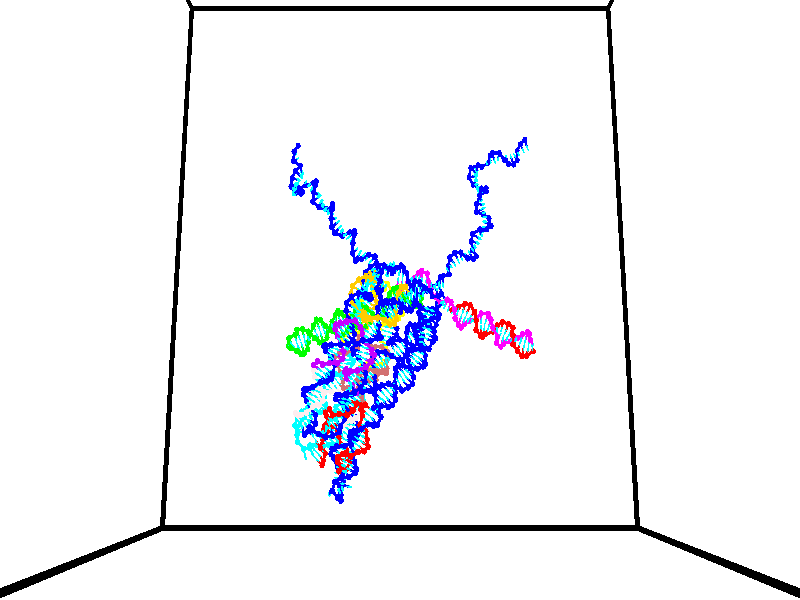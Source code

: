 // switches for output
#declare DRAW_BASES = 1; // possible values are 0, 1; only relevant for DNA ribbons
#declare DRAW_BASES_TYPE = 3; // possible values are 1, 2, 3; only relevant for DNA ribbons
#declare DRAW_FOG = 0; // set to 1 to enable fog

#include "colors.inc"

#include "transforms.inc"
background { rgb <1, 1, 1>}

#default {
   normal{
       ripples 0.25
       frequency 0.20
       turbulence 0.2
       lambda 5
   }
	finish {
		phong 0.1
		phong_size 40.
	}
}

// original window dimensions: 1024x640


// camera settings

camera {
	sky <0, 0.179814, -0.983701>
	up <0, 0.179814, -0.983701>
	right 1.6 * <1, 0, 0>
	location <35, 92.5046, 58.4545>
	look_at <35, 26.874, 46.4577>
	direction <0, -65.6306, -11.9968>
	angle 67.0682
}


# declare cpy_camera_pos = <35, 92.5046, 58.4545>;
# if (DRAW_FOG = 1)
fog {
	fog_type 2
	up vnormalize(cpy_camera_pos)
	color rgbt<1,1,1,0.3>
	distance 1e-5
	fog_alt 3e-3
	fog_offset 56
}
# end


// LIGHTS

# declare lum = 6;
global_settings {
	ambient_light rgb lum * <0.05, 0.05, 0.05>
	max_trace_level 15
}# declare cpy_direct_light_amount = 0.25;
light_source
{	1000 * <-1, -1.16351, -0.803887>,
	rgb lum * cpy_direct_light_amount
	parallel
}

light_source
{	1000 * <1, 1.16351, 0.803887>,
	rgb lum * cpy_direct_light_amount
	parallel
}

// strand 0

// nucleotide -1

// particle -1
sphere {
	<40.080391, 34.251568, 48.661011> 0.250000
	pigment { color rgbt <1,0,0,0> }
	no_shadow
}
cylinder {
	<40.185368, 34.636349, 48.630630>,  <40.248356, 34.867218, 48.612404>, 0.100000
	pigment { color rgbt <1,0,0,0> }
	no_shadow
}
cylinder {
	<40.185368, 34.636349, 48.630630>,  <40.080391, 34.251568, 48.661011>, 0.100000
	pigment { color rgbt <1,0,0,0> }
	no_shadow
}

// particle -1
sphere {
	<40.185368, 34.636349, 48.630630> 0.100000
	pigment { color rgbt <1,0,0,0> }
	no_shadow
}
sphere {
	0, 1
	scale<0.080000,0.200000,0.300000>
	matrix <0.704511, -0.137235, 0.696298,
		0.659384, -0.236246, -0.713723,
		0.262445, 0.961954, -0.075948,
		40.264103, 34.924934, 48.607845>
	pigment { color rgbt <0,1,1,0> }
	no_shadow
}
cylinder {
	<40.737900, 34.383259, 48.389164>,  <40.080391, 34.251568, 48.661011>, 0.130000
	pigment { color rgbt <1,0,0,0> }
	no_shadow
}

// nucleotide -1

// particle -1
sphere {
	<40.737900, 34.383259, 48.389164> 0.250000
	pigment { color rgbt <1,0,0,0> }
	no_shadow
}
cylinder {
	<40.672043, 34.705158, 48.617294>,  <40.632526, 34.898300, 48.754173>, 0.100000
	pigment { color rgbt <1,0,0,0> }
	no_shadow
}
cylinder {
	<40.672043, 34.705158, 48.617294>,  <40.737900, 34.383259, 48.389164>, 0.100000
	pigment { color rgbt <1,0,0,0> }
	no_shadow
}

// particle -1
sphere {
	<40.672043, 34.705158, 48.617294> 0.100000
	pigment { color rgbt <1,0,0,0> }
	no_shadow
}
sphere {
	0, 1
	scale<0.080000,0.200000,0.300000>
	matrix <0.927985, -0.069570, 0.366065,
		0.334269, 0.589522, -0.735342,
		-0.164646, 0.804751, 0.570323,
		40.622650, 34.946583, 48.788391>
	pigment { color rgbt <0,1,1,0> }
	no_shadow
}
cylinder {
	<41.307369, 34.929874, 48.226799>,  <40.737900, 34.383259, 48.389164>, 0.130000
	pigment { color rgbt <1,0,0,0> }
	no_shadow
}

// nucleotide -1

// particle -1
sphere {
	<41.307369, 34.929874, 48.226799> 0.250000
	pigment { color rgbt <1,0,0,0> }
	no_shadow
}
cylinder {
	<41.176361, 35.022743, 48.593151>,  <41.097755, 35.078465, 48.812962>, 0.100000
	pigment { color rgbt <1,0,0,0> }
	no_shadow
}
cylinder {
	<41.176361, 35.022743, 48.593151>,  <41.307369, 34.929874, 48.226799>, 0.100000
	pigment { color rgbt <1,0,0,0> }
	no_shadow
}

// particle -1
sphere {
	<41.176361, 35.022743, 48.593151> 0.100000
	pigment { color rgbt <1,0,0,0> }
	no_shadow
}
sphere {
	0, 1
	scale<0.080000,0.200000,0.300000>
	matrix <0.919322, -0.145477, 0.365628,
		0.218127, 0.961734, -0.165794,
		-0.327517, 0.232172, 0.915876,
		41.078106, 35.092396, 48.867912>
	pigment { color rgbt <0,1,1,0> }
	no_shadow
}
cylinder {
	<41.720951, 35.513603, 48.446537>,  <41.307369, 34.929874, 48.226799>, 0.130000
	pigment { color rgbt <1,0,0,0> }
	no_shadow
}

// nucleotide -1

// particle -1
sphere {
	<41.720951, 35.513603, 48.446537> 0.250000
	pigment { color rgbt <1,0,0,0> }
	no_shadow
}
cylinder {
	<41.574760, 35.328506, 48.769596>,  <41.487045, 35.217449, 48.963432>, 0.100000
	pigment { color rgbt <1,0,0,0> }
	no_shadow
}
cylinder {
	<41.574760, 35.328506, 48.769596>,  <41.720951, 35.513603, 48.446537>, 0.100000
	pigment { color rgbt <1,0,0,0> }
	no_shadow
}

// particle -1
sphere {
	<41.574760, 35.328506, 48.769596> 0.100000
	pigment { color rgbt <1,0,0,0> }
	no_shadow
}
sphere {
	0, 1
	scale<0.080000,0.200000,0.300000>
	matrix <0.929235, -0.130782, 0.345571,
		-0.054286, 0.876791, 0.477797,
		-0.365481, -0.462745, 0.807645,
		41.465115, 35.189682, 49.011890>
	pigment { color rgbt <0,1,1,0> }
	no_shadow
}
cylinder {
	<42.111847, 35.830769, 49.037045>,  <41.720951, 35.513603, 48.446537>, 0.130000
	pigment { color rgbt <1,0,0,0> }
	no_shadow
}

// nucleotide -1

// particle -1
sphere {
	<42.111847, 35.830769, 49.037045> 0.250000
	pigment { color rgbt <1,0,0,0> }
	no_shadow
}
cylinder {
	<41.958565, 35.487476, 49.173630>,  <41.866596, 35.281502, 49.255581>, 0.100000
	pigment { color rgbt <1,0,0,0> }
	no_shadow
}
cylinder {
	<41.958565, 35.487476, 49.173630>,  <42.111847, 35.830769, 49.037045>, 0.100000
	pigment { color rgbt <1,0,0,0> }
	no_shadow
}

// particle -1
sphere {
	<41.958565, 35.487476, 49.173630> 0.100000
	pigment { color rgbt <1,0,0,0> }
	no_shadow
}
sphere {
	0, 1
	scale<0.080000,0.200000,0.300000>
	matrix <0.886768, -0.238399, 0.395992,
		-0.258448, 0.454542, 0.852406,
		-0.383207, -0.858229, 0.341460,
		41.843601, 35.230007, 49.276066>
	pigment { color rgbt <0,1,1,0> }
	no_shadow
}
cylinder {
	<42.223034, 35.974701, 49.757641>,  <42.111847, 35.830769, 49.037045>, 0.130000
	pigment { color rgbt <1,0,0,0> }
	no_shadow
}

// nucleotide -1

// particle -1
sphere {
	<42.223034, 35.974701, 49.757641> 0.250000
	pigment { color rgbt <1,0,0,0> }
	no_shadow
}
cylinder {
	<42.154606, 35.591164, 49.666992>,  <42.113548, 35.361042, 49.612602>, 0.100000
	pigment { color rgbt <1,0,0,0> }
	no_shadow
}
cylinder {
	<42.154606, 35.591164, 49.666992>,  <42.223034, 35.974701, 49.757641>, 0.100000
	pigment { color rgbt <1,0,0,0> }
	no_shadow
}

// particle -1
sphere {
	<42.154606, 35.591164, 49.666992> 0.100000
	pigment { color rgbt <1,0,0,0> }
	no_shadow
}
sphere {
	0, 1
	scale<0.080000,0.200000,0.300000>
	matrix <0.814218, -0.267098, 0.515469,
		-0.554782, -0.096332, 0.826400,
		-0.171074, -0.958842, -0.226617,
		42.103283, 35.303513, 49.599007>
	pigment { color rgbt <0,1,1,0> }
	no_shadow
}
cylinder {
	<42.216358, 35.708290, 50.485111>,  <42.223034, 35.974701, 49.757641>, 0.130000
	pigment { color rgbt <1,0,0,0> }
	no_shadow
}

// nucleotide -1

// particle -1
sphere {
	<42.216358, 35.708290, 50.485111> 0.250000
	pigment { color rgbt <1,0,0,0> }
	no_shadow
}
cylinder {
	<42.301151, 35.413410, 50.228489>,  <42.352028, 35.236481, 50.074516>, 0.100000
	pigment { color rgbt <1,0,0,0> }
	no_shadow
}
cylinder {
	<42.301151, 35.413410, 50.228489>,  <42.216358, 35.708290, 50.485111>, 0.100000
	pigment { color rgbt <1,0,0,0> }
	no_shadow
}

// particle -1
sphere {
	<42.301151, 35.413410, 50.228489> 0.100000
	pigment { color rgbt <1,0,0,0> }
	no_shadow
}
sphere {
	0, 1
	scale<0.080000,0.200000,0.300000>
	matrix <0.848897, -0.186345, 0.494621,
		-0.484186, -0.649469, 0.586305,
		0.211986, -0.737201, -0.641557,
		42.364746, 35.192249, 50.036022>
	pigment { color rgbt <0,1,1,0> }
	no_shadow
}
cylinder {
	<42.701786, 35.288357, 50.904163>,  <42.216358, 35.708290, 50.485111>, 0.130000
	pigment { color rgbt <1,0,0,0> }
	no_shadow
}

// nucleotide -1

// particle -1
sphere {
	<42.701786, 35.288357, 50.904163> 0.250000
	pigment { color rgbt <1,0,0,0> }
	no_shadow
}
cylinder {
	<42.739613, 35.141258, 50.534122>,  <42.762310, 35.052998, 50.312096>, 0.100000
	pigment { color rgbt <1,0,0,0> }
	no_shadow
}
cylinder {
	<42.739613, 35.141258, 50.534122>,  <42.701786, 35.288357, 50.904163>, 0.100000
	pigment { color rgbt <1,0,0,0> }
	no_shadow
}

// particle -1
sphere {
	<42.739613, 35.141258, 50.534122> 0.100000
	pigment { color rgbt <1,0,0,0> }
	no_shadow
}
sphere {
	0, 1
	scale<0.080000,0.200000,0.300000>
	matrix <0.945211, -0.258502, 0.199382,
		-0.312464, -0.893275, 0.323151,
		0.094568, -0.367746, -0.925105,
		42.767982, 35.030933, 50.256592>
	pigment { color rgbt <0,1,1,0> }
	no_shadow
}
cylinder {
	<42.975063, 34.552200, 50.904682>,  <42.701786, 35.288357, 50.904163>, 0.130000
	pigment { color rgbt <1,0,0,0> }
	no_shadow
}

// nucleotide -1

// particle -1
sphere {
	<42.975063, 34.552200, 50.904682> 0.250000
	pigment { color rgbt <1,0,0,0> }
	no_shadow
}
cylinder {
	<43.064529, 34.679192, 50.536079>,  <43.118210, 34.755386, 50.314919>, 0.100000
	pigment { color rgbt <1,0,0,0> }
	no_shadow
}
cylinder {
	<43.064529, 34.679192, 50.536079>,  <42.975063, 34.552200, 50.904682>, 0.100000
	pigment { color rgbt <1,0,0,0> }
	no_shadow
}

// particle -1
sphere {
	<43.064529, 34.679192, 50.536079> 0.100000
	pigment { color rgbt <1,0,0,0> }
	no_shadow
}
sphere {
	0, 1
	scale<0.080000,0.200000,0.300000>
	matrix <0.967568, -0.186215, 0.170692,
		-0.117408, -0.929802, -0.348831,
		0.223667, 0.317477, -0.921510,
		43.131630, 34.774433, 50.259624>
	pigment { color rgbt <0,1,1,0> }
	no_shadow
}
cylinder {
	<43.349667, 34.027462, 50.599834>,  <42.975063, 34.552200, 50.904682>, 0.130000
	pigment { color rgbt <1,0,0,0> }
	no_shadow
}

// nucleotide -1

// particle -1
sphere {
	<43.349667, 34.027462, 50.599834> 0.250000
	pigment { color rgbt <1,0,0,0> }
	no_shadow
}
cylinder {
	<43.442204, 34.364349, 50.405045>,  <43.497726, 34.566483, 50.288170>, 0.100000
	pigment { color rgbt <1,0,0,0> }
	no_shadow
}
cylinder {
	<43.442204, 34.364349, 50.405045>,  <43.349667, 34.027462, 50.599834>, 0.100000
	pigment { color rgbt <1,0,0,0> }
	no_shadow
}

// particle -1
sphere {
	<43.442204, 34.364349, 50.405045> 0.100000
	pigment { color rgbt <1,0,0,0> }
	no_shadow
}
sphere {
	0, 1
	scale<0.080000,0.200000,0.300000>
	matrix <0.957487, -0.108436, 0.267322,
		0.172339, -0.528111, -0.831503,
		0.231341, 0.842223, -0.486972,
		43.511604, 34.617016, 50.258953>
	pigment { color rgbt <0,1,1,0> }
	no_shadow
}
cylinder {
	<44.111771, 33.948296, 50.390789>,  <43.349667, 34.027462, 50.599834>, 0.130000
	pigment { color rgbt <1,0,0,0> }
	no_shadow
}

// nucleotide -1

// particle -1
sphere {
	<44.111771, 33.948296, 50.390789> 0.250000
	pigment { color rgbt <1,0,0,0> }
	no_shadow
}
cylinder {
	<44.044144, 34.339569, 50.342514>,  <44.003567, 34.574333, 50.313549>, 0.100000
	pigment { color rgbt <1,0,0,0> }
	no_shadow
}
cylinder {
	<44.044144, 34.339569, 50.342514>,  <44.111771, 33.948296, 50.390789>, 0.100000
	pigment { color rgbt <1,0,0,0> }
	no_shadow
}

// particle -1
sphere {
	<44.044144, 34.339569, 50.342514> 0.100000
	pigment { color rgbt <1,0,0,0> }
	no_shadow
}
sphere {
	0, 1
	scale<0.080000,0.200000,0.300000>
	matrix <0.976371, 0.182946, 0.115026,
		0.134596, -0.098388, -0.986004,
		-0.169068, 0.978188, -0.120686,
		43.993423, 34.633026, 50.306309>
	pigment { color rgbt <0,1,1,0> }
	no_shadow
}
cylinder {
	<44.494713, 34.153599, 49.890553>,  <44.111771, 33.948296, 50.390789>, 0.130000
	pigment { color rgbt <1,0,0,0> }
	no_shadow
}

// nucleotide -1

// particle -1
sphere {
	<44.494713, 34.153599, 49.890553> 0.250000
	pigment { color rgbt <1,0,0,0> }
	no_shadow
}
cylinder {
	<44.405247, 34.468109, 50.120941>,  <44.351566, 34.656815, 50.259174>, 0.100000
	pigment { color rgbt <1,0,0,0> }
	no_shadow
}
cylinder {
	<44.405247, 34.468109, 50.120941>,  <44.494713, 34.153599, 49.890553>, 0.100000
	pigment { color rgbt <1,0,0,0> }
	no_shadow
}

// particle -1
sphere {
	<44.405247, 34.468109, 50.120941> 0.100000
	pigment { color rgbt <1,0,0,0> }
	no_shadow
}
sphere {
	0, 1
	scale<0.080000,0.200000,0.300000>
	matrix <0.937422, 0.011739, 0.347998,
		0.266861, 0.617765, -0.739697,
		-0.223664, 0.786275, 0.575974,
		44.338146, 34.703991, 50.293732>
	pigment { color rgbt <0,1,1,0> }
	no_shadow
}
cylinder {
	<44.966705, 34.529884, 49.684608>,  <44.494713, 34.153599, 49.890553>, 0.130000
	pigment { color rgbt <1,0,0,0> }
	no_shadow
}

// nucleotide -1

// particle -1
sphere {
	<44.966705, 34.529884, 49.684608> 0.250000
	pigment { color rgbt <1,0,0,0> }
	no_shadow
}
cylinder {
	<44.869267, 34.675678, 50.044121>,  <44.810802, 34.763153, 50.259830>, 0.100000
	pigment { color rgbt <1,0,0,0> }
	no_shadow
}
cylinder {
	<44.869267, 34.675678, 50.044121>,  <44.966705, 34.529884, 49.684608>, 0.100000
	pigment { color rgbt <1,0,0,0> }
	no_shadow
}

// particle -1
sphere {
	<44.869267, 34.675678, 50.044121> 0.100000
	pigment { color rgbt <1,0,0,0> }
	no_shadow
}
sphere {
	0, 1
	scale<0.080000,0.200000,0.300000>
	matrix <0.966650, 0.015703, 0.255621,
		0.079056, 0.931077, -0.356155,
		-0.243596, 0.364486, 0.898783,
		44.796188, 34.785023, 50.313755>
	pigment { color rgbt <0,1,1,0> }
	no_shadow
}
cylinder {
	<45.467037, 34.977959, 49.903194>,  <44.966705, 34.529884, 49.684608>, 0.130000
	pigment { color rgbt <1,0,0,0> }
	no_shadow
}

// nucleotide -1

// particle -1
sphere {
	<45.467037, 34.977959, 49.903194> 0.250000
	pigment { color rgbt <1,0,0,0> }
	no_shadow
}
cylinder {
	<45.280613, 34.940716, 50.255131>,  <45.168758, 34.918369, 50.466293>, 0.100000
	pigment { color rgbt <1,0,0,0> }
	no_shadow
}
cylinder {
	<45.280613, 34.940716, 50.255131>,  <45.467037, 34.977959, 49.903194>, 0.100000
	pigment { color rgbt <1,0,0,0> }
	no_shadow
}

// particle -1
sphere {
	<45.280613, 34.940716, 50.255131> 0.100000
	pigment { color rgbt <1,0,0,0> }
	no_shadow
}
sphere {
	0, 1
	scale<0.080000,0.200000,0.300000>
	matrix <0.846841, 0.241047, 0.474084,
		-0.256223, 0.966037, -0.033496,
		-0.466057, -0.093106, 0.879842,
		45.140797, 34.912785, 50.519085>
	pigment { color rgbt <0,1,1,0> }
	no_shadow
}
cylinder {
	<45.755974, 35.583435, 50.290089>,  <45.467037, 34.977959, 49.903194>, 0.130000
	pigment { color rgbt <1,0,0,0> }
	no_shadow
}

// nucleotide -1

// particle -1
sphere {
	<45.755974, 35.583435, 50.290089> 0.250000
	pigment { color rgbt <1,0,0,0> }
	no_shadow
}
cylinder {
	<45.602985, 35.307365, 50.535812>,  <45.511192, 35.141724, 50.683247>, 0.100000
	pigment { color rgbt <1,0,0,0> }
	no_shadow
}
cylinder {
	<45.602985, 35.307365, 50.535812>,  <45.755974, 35.583435, 50.290089>, 0.100000
	pigment { color rgbt <1,0,0,0> }
	no_shadow
}

// particle -1
sphere {
	<45.602985, 35.307365, 50.535812> 0.100000
	pigment { color rgbt <1,0,0,0> }
	no_shadow
}
sphere {
	0, 1
	scale<0.080000,0.200000,0.300000>
	matrix <0.724661, 0.188401, 0.662850,
		-0.573221, 0.698684, 0.428087,
		-0.382471, -0.690178, 0.614305,
		45.488243, 35.100311, 50.720104>
	pigment { color rgbt <0,1,1,0> }
	no_shadow
}
cylinder {
	<45.667110, 35.913914, 50.928856>,  <45.755974, 35.583435, 50.290089>, 0.130000
	pigment { color rgbt <1,0,0,0> }
	no_shadow
}

// nucleotide -1

// particle -1
sphere {
	<45.667110, 35.913914, 50.928856> 0.250000
	pigment { color rgbt <1,0,0,0> }
	no_shadow
}
cylinder {
	<45.717323, 35.519718, 50.974556>,  <45.747452, 35.283199, 51.001976>, 0.100000
	pigment { color rgbt <1,0,0,0> }
	no_shadow
}
cylinder {
	<45.717323, 35.519718, 50.974556>,  <45.667110, 35.913914, 50.928856>, 0.100000
	pigment { color rgbt <1,0,0,0> }
	no_shadow
}

// particle -1
sphere {
	<45.717323, 35.519718, 50.974556> 0.100000
	pigment { color rgbt <1,0,0,0> }
	no_shadow
}
sphere {
	0, 1
	scale<0.080000,0.200000,0.300000>
	matrix <0.694572, 0.169532, 0.699162,
		-0.708386, -0.008413, 0.705775,
		0.125534, -0.985489, 0.114251,
		45.754982, 35.224072, 51.008831>
	pigment { color rgbt <0,1,1,0> }
	no_shadow
}
cylinder {
	<45.653641, 35.880093, 51.647537>,  <45.667110, 35.913914, 50.928856>, 0.130000
	pigment { color rgbt <1,0,0,0> }
	no_shadow
}

// nucleotide -1

// particle -1
sphere {
	<45.653641, 35.880093, 51.647537> 0.250000
	pigment { color rgbt <1,0,0,0> }
	no_shadow
}
cylinder {
	<45.815277, 35.542976, 51.505318>,  <45.912258, 35.340706, 51.419987>, 0.100000
	pigment { color rgbt <1,0,0,0> }
	no_shadow
}
cylinder {
	<45.815277, 35.542976, 51.505318>,  <45.653641, 35.880093, 51.647537>, 0.100000
	pigment { color rgbt <1,0,0,0> }
	no_shadow
}

// particle -1
sphere {
	<45.815277, 35.542976, 51.505318> 0.100000
	pigment { color rgbt <1,0,0,0> }
	no_shadow
}
sphere {
	0, 1
	scale<0.080000,0.200000,0.300000>
	matrix <0.733150, 0.065975, 0.676859,
		-0.546995, -0.534178, 0.644554,
		0.404088, -0.842793, -0.355545,
		45.936504, 35.290138, 51.398655>
	pigment { color rgbt <0,1,1,0> }
	no_shadow
}
cylinder {
	<46.131245, 35.560261, 52.154373>,  <45.653641, 35.880093, 51.647537>, 0.130000
	pigment { color rgbt <1,0,0,0> }
	no_shadow
}

// nucleotide -1

// particle -1
sphere {
	<46.131245, 35.560261, 52.154373> 0.250000
	pigment { color rgbt <1,0,0,0> }
	no_shadow
}
cylinder {
	<46.277847, 35.351482, 51.846283>,  <46.365807, 35.226215, 51.661430>, 0.100000
	pigment { color rgbt <1,0,0,0> }
	no_shadow
}
cylinder {
	<46.277847, 35.351482, 51.846283>,  <46.131245, 35.560261, 52.154373>, 0.100000
	pigment { color rgbt <1,0,0,0> }
	no_shadow
}

// particle -1
sphere {
	<46.277847, 35.351482, 51.846283> 0.100000
	pigment { color rgbt <1,0,0,0> }
	no_shadow
}
sphere {
	0, 1
	scale<0.080000,0.200000,0.300000>
	matrix <0.904966, 0.007678, 0.425415,
		-0.216131, -0.852943, 0.475159,
		0.366502, -0.521948, -0.770225,
		46.387798, 35.194897, 51.615215>
	pigment { color rgbt <0,1,1,0> }
	no_shadow
}
cylinder {
	<46.622662, 35.175900, 52.505646>,  <46.131245, 35.560261, 52.154373>, 0.130000
	pigment { color rgbt <1,0,0,0> }
	no_shadow
}

// nucleotide -1

// particle -1
sphere {
	<46.622662, 35.175900, 52.505646> 0.250000
	pigment { color rgbt <1,0,0,0> }
	no_shadow
}
cylinder {
	<46.730446, 35.139263, 52.122189>,  <46.795116, 35.117279, 51.892113>, 0.100000
	pigment { color rgbt <1,0,0,0> }
	no_shadow
}
cylinder {
	<46.730446, 35.139263, 52.122189>,  <46.622662, 35.175900, 52.505646>, 0.100000
	pigment { color rgbt <1,0,0,0> }
	no_shadow
}

// particle -1
sphere {
	<46.730446, 35.139263, 52.122189> 0.100000
	pigment { color rgbt <1,0,0,0> }
	no_shadow
}
sphere {
	0, 1
	scale<0.080000,0.200000,0.300000>
	matrix <0.962279, -0.013209, 0.271745,
		-0.037554, -0.995709, 0.084581,
		0.269462, -0.091596, -0.958645,
		46.811283, 35.111786, 51.834595>
	pigment { color rgbt <0,1,1,0> }
	no_shadow
}
cylinder {
	<47.177113, 34.641373, 52.426361>,  <46.622662, 35.175900, 52.505646>, 0.130000
	pigment { color rgbt <1,0,0,0> }
	no_shadow
}

// nucleotide -1

// particle -1
sphere {
	<47.177113, 34.641373, 52.426361> 0.250000
	pigment { color rgbt <1,0,0,0> }
	no_shadow
}
cylinder {
	<47.220898, 34.884640, 52.111874>,  <47.247169, 35.030602, 51.923180>, 0.100000
	pigment { color rgbt <1,0,0,0> }
	no_shadow
}
cylinder {
	<47.220898, 34.884640, 52.111874>,  <47.177113, 34.641373, 52.426361>, 0.100000
	pigment { color rgbt <1,0,0,0> }
	no_shadow
}

// particle -1
sphere {
	<47.220898, 34.884640, 52.111874> 0.100000
	pigment { color rgbt <1,0,0,0> }
	no_shadow
}
sphere {
	0, 1
	scale<0.080000,0.200000,0.300000>
	matrix <0.959666, 0.141405, 0.242995,
		0.258958, -0.781110, -0.568162,
		0.109465, 0.608171, -0.786222,
		47.253738, 35.067089, 51.876007>
	pigment { color rgbt <0,1,1,0> }
	no_shadow
}
cylinder {
	<47.851604, 34.522617, 52.050156>,  <47.177113, 34.641373, 52.426361>, 0.130000
	pigment { color rgbt <1,0,0,0> }
	no_shadow
}

// nucleotide -1

// particle -1
sphere {
	<47.851604, 34.522617, 52.050156> 0.250000
	pigment { color rgbt <1,0,0,0> }
	no_shadow
}
cylinder {
	<47.735355, 34.887310, 51.934032>,  <47.665604, 35.106125, 51.864357>, 0.100000
	pigment { color rgbt <1,0,0,0> }
	no_shadow
}
cylinder {
	<47.735355, 34.887310, 51.934032>,  <47.851604, 34.522617, 52.050156>, 0.100000
	pigment { color rgbt <1,0,0,0> }
	no_shadow
}

// particle -1
sphere {
	<47.735355, 34.887310, 51.934032> 0.100000
	pigment { color rgbt <1,0,0,0> }
	no_shadow
}
sphere {
	0, 1
	scale<0.080000,0.200000,0.300000>
	matrix <0.937836, 0.331592, 0.102523,
		0.189738, -0.242468, -0.951425,
		-0.290626, 0.911733, -0.290311,
		47.648167, 35.160831, 51.846939>
	pigment { color rgbt <0,1,1,0> }
	no_shadow
}
// strand 1

// nucleotide -1

// particle -1
sphere {
	<24.266373, 34.704819, 51.643806> 0.250000
	pigment { color rgbt <0,1,0,0> }
	no_shadow
}
cylinder {
	<24.353331, 35.080124, 51.751442>,  <24.405504, 35.305305, 51.816025>, 0.100000
	pigment { color rgbt <0,1,0,0> }
	no_shadow
}
cylinder {
	<24.353331, 35.080124, 51.751442>,  <24.266373, 34.704819, 51.643806>, 0.100000
	pigment { color rgbt <0,1,0,0> }
	no_shadow
}

// particle -1
sphere {
	<24.353331, 35.080124, 51.751442> 0.100000
	pigment { color rgbt <0,1,0,0> }
	no_shadow
}
sphere {
	0, 1
	scale<0.080000,0.200000,0.300000>
	matrix <0.949502, -0.139378, -0.281105,
		-0.226244, 0.316613, -0.921179,
		0.217393, 0.938259, 0.269092,
		24.418549, 35.361603, 51.832169>
	pigment { color rgbt <0,1,1,0> }
	no_shadow
}
cylinder {
	<24.341446, 34.997635, 51.044426>,  <24.266373, 34.704819, 51.643806>, 0.130000
	pigment { color rgbt <0,1,0,0> }
	no_shadow
}

// nucleotide -1

// particle -1
sphere {
	<24.341446, 34.997635, 51.044426> 0.250000
	pigment { color rgbt <0,1,0,0> }
	no_shadow
}
cylinder {
	<24.529510, 35.212185, 51.324783>,  <24.642349, 35.340916, 51.492996>, 0.100000
	pigment { color rgbt <0,1,0,0> }
	no_shadow
}
cylinder {
	<24.529510, 35.212185, 51.324783>,  <24.341446, 34.997635, 51.044426>, 0.100000
	pigment { color rgbt <0,1,0,0> }
	no_shadow
}

// particle -1
sphere {
	<24.529510, 35.212185, 51.324783> 0.100000
	pigment { color rgbt <0,1,0,0> }
	no_shadow
}
sphere {
	0, 1
	scale<0.080000,0.200000,0.300000>
	matrix <0.882172, -0.261494, -0.391654,
		-0.026795, 0.802448, -0.596120,
		0.470164, 0.536375, 0.700891,
		24.670559, 35.373096, 51.535049>
	pigment { color rgbt <0,1,1,0> }
	no_shadow
}
cylinder {
	<24.923782, 34.977512, 50.750782>,  <24.341446, 34.997635, 51.044426>, 0.130000
	pigment { color rgbt <0,1,0,0> }
	no_shadow
}

// nucleotide -1

// particle -1
sphere {
	<24.923782, 34.977512, 50.750782> 0.250000
	pigment { color rgbt <0,1,0,0> }
	no_shadow
}
cylinder {
	<25.035309, 35.200161, 51.063812>,  <25.102224, 35.333752, 51.251633>, 0.100000
	pigment { color rgbt <0,1,0,0> }
	no_shadow
}
cylinder {
	<25.035309, 35.200161, 51.063812>,  <24.923782, 34.977512, 50.750782>, 0.100000
	pigment { color rgbt <0,1,0,0> }
	no_shadow
}

// particle -1
sphere {
	<25.035309, 35.200161, 51.063812> 0.100000
	pigment { color rgbt <0,1,0,0> }
	no_shadow
}
sphere {
	0, 1
	scale<0.080000,0.200000,0.300000>
	matrix <0.948315, -0.031007, -0.315811,
		-0.151522, 0.830186, -0.536500,
		0.278817, 0.556623, 0.782580,
		25.118954, 35.367149, 51.298588>
	pigment { color rgbt <0,1,1,0> }
	no_shadow
}
cylinder {
	<25.177546, 35.587818, 50.442909>,  <24.923782, 34.977512, 50.750782>, 0.130000
	pigment { color rgbt <0,1,0,0> }
	no_shadow
}

// nucleotide -1

// particle -1
sphere {
	<25.177546, 35.587818, 50.442909> 0.250000
	pigment { color rgbt <0,1,0,0> }
	no_shadow
}
cylinder {
	<25.320814, 35.515217, 50.809246>,  <25.406776, 35.471657, 51.029049>, 0.100000
	pigment { color rgbt <0,1,0,0> }
	no_shadow
}
cylinder {
	<25.320814, 35.515217, 50.809246>,  <25.177546, 35.587818, 50.442909>, 0.100000
	pigment { color rgbt <0,1,0,0> }
	no_shadow
}

// particle -1
sphere {
	<25.320814, 35.515217, 50.809246> 0.100000
	pigment { color rgbt <0,1,0,0> }
	no_shadow
}
sphere {
	0, 1
	scale<0.080000,0.200000,0.300000>
	matrix <0.919509, -0.101539, -0.379728,
		0.161914, 0.978135, 0.130522,
		0.358172, -0.181499, 0.915844,
		25.428267, 35.460766, 51.084000>
	pigment { color rgbt <0,1,1,0> }
	no_shadow
}
cylinder {
	<25.790249, 36.035477, 50.441776>,  <25.177546, 35.587818, 50.442909>, 0.130000
	pigment { color rgbt <0,1,0,0> }
	no_shadow
}

// nucleotide -1

// particle -1
sphere {
	<25.790249, 36.035477, 50.441776> 0.250000
	pigment { color rgbt <0,1,0,0> }
	no_shadow
}
cylinder {
	<25.834042, 35.763329, 50.731632>,  <25.860317, 35.600040, 50.905548>, 0.100000
	pigment { color rgbt <0,1,0,0> }
	no_shadow
}
cylinder {
	<25.834042, 35.763329, 50.731632>,  <25.790249, 36.035477, 50.441776>, 0.100000
	pigment { color rgbt <0,1,0,0> }
	no_shadow
}

// particle -1
sphere {
	<25.834042, 35.763329, 50.731632> 0.100000
	pigment { color rgbt <0,1,0,0> }
	no_shadow
}
sphere {
	0, 1
	scale<0.080000,0.200000,0.300000>
	matrix <0.969606, -0.087380, -0.228534,
		0.218808, 0.727639, 0.650126,
		0.109483, -0.680372, 0.724643,
		25.866886, 35.559216, 50.949024>
	pigment { color rgbt <0,1,1,0> }
	no_shadow
}
cylinder {
	<26.383709, 36.179905, 50.683346>,  <25.790249, 36.035477, 50.441776>, 0.130000
	pigment { color rgbt <0,1,0,0> }
	no_shadow
}

// nucleotide -1

// particle -1
sphere {
	<26.383709, 36.179905, 50.683346> 0.250000
	pigment { color rgbt <0,1,0,0> }
	no_shadow
}
cylinder {
	<26.338440, 35.812019, 50.833717>,  <26.311277, 35.591290, 50.923939>, 0.100000
	pigment { color rgbt <0,1,0,0> }
	no_shadow
}
cylinder {
	<26.338440, 35.812019, 50.833717>,  <26.383709, 36.179905, 50.683346>, 0.100000
	pigment { color rgbt <0,1,0,0> }
	no_shadow
}

// particle -1
sphere {
	<26.338440, 35.812019, 50.833717> 0.100000
	pigment { color rgbt <0,1,0,0> }
	no_shadow
}
sphere {
	0, 1
	scale<0.080000,0.200000,0.300000>
	matrix <0.962402, -0.195505, -0.188575,
		0.246930, 0.340450, 0.907259,
		-0.113173, -0.919713, 0.375926,
		26.304487, 35.536106, 50.946495>
	pigment { color rgbt <0,1,1,0> }
	no_shadow
}
cylinder {
	<26.926029, 36.079819, 51.181053>,  <26.383709, 36.179905, 50.683346>, 0.130000
	pigment { color rgbt <0,1,0,0> }
	no_shadow
}

// nucleotide -1

// particle -1
sphere {
	<26.926029, 36.079819, 51.181053> 0.250000
	pigment { color rgbt <0,1,0,0> }
	no_shadow
}
cylinder {
	<26.803247, 35.716454, 51.067520>,  <26.729578, 35.498436, 50.999401>, 0.100000
	pigment { color rgbt <0,1,0,0> }
	no_shadow
}
cylinder {
	<26.803247, 35.716454, 51.067520>,  <26.926029, 36.079819, 51.181053>, 0.100000
	pigment { color rgbt <0,1,0,0> }
	no_shadow
}

// particle -1
sphere {
	<26.803247, 35.716454, 51.067520> 0.100000
	pigment { color rgbt <0,1,0,0> }
	no_shadow
}
sphere {
	0, 1
	scale<0.080000,0.200000,0.300000>
	matrix <0.936041, -0.234236, -0.262604,
		0.172069, -0.346290, 0.922212,
		-0.306952, -0.908415, -0.283837,
		26.711163, 35.443928, 50.982368>
	pigment { color rgbt <0,1,1,0> }
	no_shadow
}
cylinder {
	<27.355875, 35.542980, 51.460812>,  <26.926029, 36.079819, 51.181053>, 0.130000
	pigment { color rgbt <0,1,0,0> }
	no_shadow
}

// nucleotide -1

// particle -1
sphere {
	<27.355875, 35.542980, 51.460812> 0.250000
	pigment { color rgbt <0,1,0,0> }
	no_shadow
}
cylinder {
	<27.199278, 35.381073, 51.130260>,  <27.105320, 35.283928, 50.931931>, 0.100000
	pigment { color rgbt <0,1,0,0> }
	no_shadow
}
cylinder {
	<27.199278, 35.381073, 51.130260>,  <27.355875, 35.542980, 51.460812>, 0.100000
	pigment { color rgbt <0,1,0,0> }
	no_shadow
}

// particle -1
sphere {
	<27.199278, 35.381073, 51.130260> 0.100000
	pigment { color rgbt <0,1,0,0> }
	no_shadow
}
sphere {
	0, 1
	scale<0.080000,0.200000,0.300000>
	matrix <0.912195, -0.288783, -0.290698,
		-0.120977, -0.867621, 0.482285,
		-0.391491, -0.404770, -0.826375,
		27.081831, 35.259644, 50.882347>
	pigment { color rgbt <0,1,1,0> }
	no_shadow
}
cylinder {
	<27.647673, 34.879631, 51.387833>,  <27.355875, 35.542980, 51.460812>, 0.130000
	pigment { color rgbt <0,1,0,0> }
	no_shadow
}

// nucleotide -1

// particle -1
sphere {
	<27.647673, 34.879631, 51.387833> 0.250000
	pigment { color rgbt <0,1,0,0> }
	no_shadow
}
cylinder {
	<27.507217, 34.938995, 51.018036>,  <27.422945, 34.974613, 50.796158>, 0.100000
	pigment { color rgbt <0,1,0,0> }
	no_shadow
}
cylinder {
	<27.507217, 34.938995, 51.018036>,  <27.647673, 34.879631, 51.387833>, 0.100000
	pigment { color rgbt <0,1,0,0> }
	no_shadow
}

// particle -1
sphere {
	<27.507217, 34.938995, 51.018036> 0.100000
	pigment { color rgbt <0,1,0,0> }
	no_shadow
}
sphere {
	0, 1
	scale<0.080000,0.200000,0.300000>
	matrix <0.880856, -0.282428, -0.379904,
		-0.317484, -0.947738, -0.031562,
		-0.351136, 0.148415, -0.924488,
		27.401876, 34.983521, 50.740688>
	pigment { color rgbt <0,1,1,0> }
	no_shadow
}
cylinder {
	<27.909616, 34.267479, 50.893372>,  <27.647673, 34.879631, 51.387833>, 0.130000
	pigment { color rgbt <0,1,0,0> }
	no_shadow
}

// nucleotide -1

// particle -1
sphere {
	<27.909616, 34.267479, 50.893372> 0.250000
	pigment { color rgbt <0,1,0,0> }
	no_shadow
}
cylinder {
	<27.816830, 34.589390, 50.674824>,  <27.761158, 34.782536, 50.543694>, 0.100000
	pigment { color rgbt <0,1,0,0> }
	no_shadow
}
cylinder {
	<27.816830, 34.589390, 50.674824>,  <27.909616, 34.267479, 50.893372>, 0.100000
	pigment { color rgbt <0,1,0,0> }
	no_shadow
}

// particle -1
sphere {
	<27.816830, 34.589390, 50.674824> 0.100000
	pigment { color rgbt <0,1,0,0> }
	no_shadow
}
sphere {
	0, 1
	scale<0.080000,0.200000,0.300000>
	matrix <0.877454, -0.069313, -0.474626,
		-0.419840, -0.589511, -0.690080,
		-0.231966, 0.804781, -0.546369,
		27.747240, 34.830826, 50.510914>
	pigment { color rgbt <0,1,1,0> }
	no_shadow
}
cylinder {
	<27.976131, 34.026730, 50.241379>,  <27.909616, 34.267479, 50.893372>, 0.130000
	pigment { color rgbt <0,1,0,0> }
	no_shadow
}

// nucleotide -1

// particle -1
sphere {
	<27.976131, 34.026730, 50.241379> 0.250000
	pigment { color rgbt <0,1,0,0> }
	no_shadow
}
cylinder {
	<27.996397, 34.424515, 50.204571>,  <28.008556, 34.663185, 50.182484>, 0.100000
	pigment { color rgbt <0,1,0,0> }
	no_shadow
}
cylinder {
	<27.996397, 34.424515, 50.204571>,  <27.976131, 34.026730, 50.241379>, 0.100000
	pigment { color rgbt <0,1,0,0> }
	no_shadow
}

// particle -1
sphere {
	<27.996397, 34.424515, 50.204571> 0.100000
	pigment { color rgbt <0,1,0,0> }
	no_shadow
}
sphere {
	0, 1
	scale<0.080000,0.200000,0.300000>
	matrix <0.921938, -0.082000, -0.378559,
		-0.384011, -0.065661, -0.920991,
		0.050665, 0.994467, -0.092025,
		28.011597, 34.722855, 50.176964>
	pigment { color rgbt <0,1,1,0> }
	no_shadow
}
cylinder {
	<28.359106, 34.164742, 49.597824>,  <27.976131, 34.026730, 50.241379>, 0.130000
	pigment { color rgbt <0,1,0,0> }
	no_shadow
}

// nucleotide -1

// particle -1
sphere {
	<28.359106, 34.164742, 49.597824> 0.250000
	pigment { color rgbt <0,1,0,0> }
	no_shadow
}
cylinder {
	<28.390383, 34.510872, 49.795853>,  <28.409149, 34.718552, 49.914669>, 0.100000
	pigment { color rgbt <0,1,0,0> }
	no_shadow
}
cylinder {
	<28.390383, 34.510872, 49.795853>,  <28.359106, 34.164742, 49.597824>, 0.100000
	pigment { color rgbt <0,1,0,0> }
	no_shadow
}

// particle -1
sphere {
	<28.390383, 34.510872, 49.795853> 0.100000
	pigment { color rgbt <0,1,0,0> }
	no_shadow
}
sphere {
	0, 1
	scale<0.080000,0.200000,0.300000>
	matrix <0.871845, 0.181487, -0.454917,
		-0.483501, 0.467198, -0.740239,
		0.078192, 0.865326, 0.495073,
		28.413841, 34.770470, 49.944374>
	pigment { color rgbt <0,1,1,0> }
	no_shadow
}
cylinder {
	<28.706091, 34.509342, 49.072659>,  <28.359106, 34.164742, 49.597824>, 0.130000
	pigment { color rgbt <0,1,0,0> }
	no_shadow
}

// nucleotide -1

// particle -1
sphere {
	<28.706091, 34.509342, 49.072659> 0.250000
	pigment { color rgbt <0,1,0,0> }
	no_shadow
}
cylinder {
	<28.764915, 34.695599, 49.421726>,  <28.800211, 34.807354, 49.631168>, 0.100000
	pigment { color rgbt <0,1,0,0> }
	no_shadow
}
cylinder {
	<28.764915, 34.695599, 49.421726>,  <28.706091, 34.509342, 49.072659>, 0.100000
	pigment { color rgbt <0,1,0,0> }
	no_shadow
}

// particle -1
sphere {
	<28.764915, 34.695599, 49.421726> 0.100000
	pigment { color rgbt <0,1,0,0> }
	no_shadow
}
sphere {
	0, 1
	scale<0.080000,0.200000,0.300000>
	matrix <0.948840, 0.182820, -0.257449,
		-0.279420, 0.865884, -0.414932,
		0.147064, 0.465641, 0.872669,
		28.809034, 34.835289, 49.683525>
	pigment { color rgbt <0,1,1,0> }
	no_shadow
}
cylinder {
	<29.021015, 35.206081, 48.863682>,  <28.706091, 34.509342, 49.072659>, 0.130000
	pigment { color rgbt <0,1,0,0> }
	no_shadow
}

// nucleotide -1

// particle -1
sphere {
	<29.021015, 35.206081, 48.863682> 0.250000
	pigment { color rgbt <0,1,0,0> }
	no_shadow
}
cylinder {
	<29.116016, 35.149696, 49.248123>,  <29.173018, 35.115864, 49.478786>, 0.100000
	pigment { color rgbt <0,1,0,0> }
	no_shadow
}
cylinder {
	<29.116016, 35.149696, 49.248123>,  <29.021015, 35.206081, 48.863682>, 0.100000
	pigment { color rgbt <0,1,0,0> }
	no_shadow
}

// particle -1
sphere {
	<29.116016, 35.149696, 49.248123> 0.100000
	pigment { color rgbt <0,1,0,0> }
	no_shadow
}
sphere {
	0, 1
	scale<0.080000,0.200000,0.300000>
	matrix <0.971365, 0.041091, -0.234013,
		-0.006505, 0.989162, 0.146686,
		0.237504, -0.140963, 0.961104,
		29.187267, 35.107407, 49.536453>
	pigment { color rgbt <0,1,1,0> }
	no_shadow
}
cylinder {
	<29.398306, 35.747746, 49.142433>,  <29.021015, 35.206081, 48.863682>, 0.130000
	pigment { color rgbt <0,1,0,0> }
	no_shadow
}

// nucleotide -1

// particle -1
sphere {
	<29.398306, 35.747746, 49.142433> 0.250000
	pigment { color rgbt <0,1,0,0> }
	no_shadow
}
cylinder {
	<29.490101, 35.426861, 49.362904>,  <29.545177, 35.234329, 49.495186>, 0.100000
	pigment { color rgbt <0,1,0,0> }
	no_shadow
}
cylinder {
	<29.490101, 35.426861, 49.362904>,  <29.398306, 35.747746, 49.142433>, 0.100000
	pigment { color rgbt <0,1,0,0> }
	no_shadow
}

// particle -1
sphere {
	<29.490101, 35.426861, 49.362904> 0.100000
	pigment { color rgbt <0,1,0,0> }
	no_shadow
}
sphere {
	0, 1
	scale<0.080000,0.200000,0.300000>
	matrix <0.970818, 0.229172, -0.070658,
		-0.069631, 0.551305, 0.831393,
		0.229486, -0.802211, 0.551174,
		29.558947, 35.186199, 49.528255>
	pigment { color rgbt <0,1,1,0> }
	no_shadow
}
cylinder {
	<29.963556, 35.948135, 49.493031>,  <29.398306, 35.747746, 49.142433>, 0.130000
	pigment { color rgbt <0,1,0,0> }
	no_shadow
}

// nucleotide -1

// particle -1
sphere {
	<29.963556, 35.948135, 49.493031> 0.250000
	pigment { color rgbt <0,1,0,0> }
	no_shadow
}
cylinder {
	<29.972801, 35.553905, 49.560089>,  <29.978348, 35.317368, 49.600323>, 0.100000
	pigment { color rgbt <0,1,0,0> }
	no_shadow
}
cylinder {
	<29.972801, 35.553905, 49.560089>,  <29.963556, 35.948135, 49.493031>, 0.100000
	pigment { color rgbt <0,1,0,0> }
	no_shadow
}

// particle -1
sphere {
	<29.972801, 35.553905, 49.560089> 0.100000
	pigment { color rgbt <0,1,0,0> }
	no_shadow
}
sphere {
	0, 1
	scale<0.080000,0.200000,0.300000>
	matrix <0.998921, 0.016011, -0.043585,
		0.040272, 0.168473, 0.984883,
		0.023112, -0.985576, 0.167646,
		29.979734, 35.258232, 49.610382>
	pigment { color rgbt <0,1,1,0> }
	no_shadow
}
cylinder {
	<30.410439, 35.901943, 49.929222>,  <29.963556, 35.948135, 49.493031>, 0.130000
	pigment { color rgbt <0,1,0,0> }
	no_shadow
}

// nucleotide -1

// particle -1
sphere {
	<30.410439, 35.901943, 49.929222> 0.250000
	pigment { color rgbt <0,1,0,0> }
	no_shadow
}
cylinder {
	<30.401718, 35.537537, 49.764507>,  <30.396486, 35.318893, 49.665680>, 0.100000
	pigment { color rgbt <0,1,0,0> }
	no_shadow
}
cylinder {
	<30.401718, 35.537537, 49.764507>,  <30.410439, 35.901943, 49.929222>, 0.100000
	pigment { color rgbt <0,1,0,0> }
	no_shadow
}

// particle -1
sphere {
	<30.401718, 35.537537, 49.764507> 0.100000
	pigment { color rgbt <0,1,0,0> }
	no_shadow
}
sphere {
	0, 1
	scale<0.080000,0.200000,0.300000>
	matrix <0.995614, 0.017700, -0.091874,
		0.090987, -0.411985, 0.906637,
		-0.021803, -0.911019, -0.411788,
		30.395178, 35.264233, 49.640972>
	pigment { color rgbt <0,1,1,0> }
	no_shadow
}
cylinder {
	<30.903931, 35.591274, 50.215183>,  <30.410439, 35.901943, 49.929222>, 0.130000
	pigment { color rgbt <0,1,0,0> }
	no_shadow
}

// nucleotide -1

// particle -1
sphere {
	<30.903931, 35.591274, 50.215183> 0.250000
	pigment { color rgbt <0,1,0,0> }
	no_shadow
}
cylinder {
	<30.827042, 35.370602, 49.890541>,  <30.780909, 35.238197, 49.695755>, 0.100000
	pigment { color rgbt <0,1,0,0> }
	no_shadow
}
cylinder {
	<30.827042, 35.370602, 49.890541>,  <30.903931, 35.591274, 50.215183>, 0.100000
	pigment { color rgbt <0,1,0,0> }
	no_shadow
}

// particle -1
sphere {
	<30.827042, 35.370602, 49.890541> 0.100000
	pigment { color rgbt <0,1,0,0> }
	no_shadow
}
sphere {
	0, 1
	scale<0.080000,0.200000,0.300000>
	matrix <0.979135, -0.163369, -0.120851,
		-0.065920, -0.817899, 0.571574,
		-0.192221, -0.551682, -0.811602,
		30.769375, 35.205097, 49.647060>
	pigment { color rgbt <0,1,1,0> }
	no_shadow
}
cylinder {
	<31.282299, 34.927204, 50.316307>,  <30.903931, 35.591274, 50.215183>, 0.130000
	pigment { color rgbt <0,1,0,0> }
	no_shadow
}

// nucleotide -1

// particle -1
sphere {
	<31.282299, 34.927204, 50.316307> 0.250000
	pigment { color rgbt <0,1,0,0> }
	no_shadow
}
cylinder {
	<31.218876, 34.942448, 49.921661>,  <31.180822, 34.951595, 49.684875>, 0.100000
	pigment { color rgbt <0,1,0,0> }
	no_shadow
}
cylinder {
	<31.218876, 34.942448, 49.921661>,  <31.282299, 34.927204, 50.316307>, 0.100000
	pigment { color rgbt <0,1,0,0> }
	no_shadow
}

// particle -1
sphere {
	<31.218876, 34.942448, 49.921661> 0.100000
	pigment { color rgbt <0,1,0,0> }
	no_shadow
}
sphere {
	0, 1
	scale<0.080000,0.200000,0.300000>
	matrix <0.984781, -0.065927, -0.160810,
		-0.071173, -0.997096, -0.027077,
		-0.158558, 0.038110, -0.986614,
		31.171309, 34.953880, 49.625679>
	pigment { color rgbt <0,1,1,0> }
	no_shadow
}
cylinder {
	<31.718880, 34.567677, 50.011227>,  <31.282299, 34.927204, 50.316307>, 0.130000
	pigment { color rgbt <0,1,0,0> }
	no_shadow
}

// nucleotide -1

// particle -1
sphere {
	<31.718880, 34.567677, 50.011227> 0.250000
	pigment { color rgbt <0,1,0,0> }
	no_shadow
}
cylinder {
	<31.647743, 34.781883, 49.680992>,  <31.605062, 34.910408, 49.482849>, 0.100000
	pigment { color rgbt <0,1,0,0> }
	no_shadow
}
cylinder {
	<31.647743, 34.781883, 49.680992>,  <31.718880, 34.567677, 50.011227>, 0.100000
	pigment { color rgbt <0,1,0,0> }
	no_shadow
}

// particle -1
sphere {
	<31.647743, 34.781883, 49.680992> 0.100000
	pigment { color rgbt <0,1,0,0> }
	no_shadow
}
sphere {
	0, 1
	scale<0.080000,0.200000,0.300000>
	matrix <0.967712, -0.057117, -0.245501,
		-0.178624, -0.842593, -0.508065,
		-0.177839, 0.535513, -0.825590,
		31.594391, 34.942535, 49.433315>
	pigment { color rgbt <0,1,1,0> }
	no_shadow
}
cylinder {
	<32.139408, 34.252304, 49.634857>,  <31.718880, 34.567677, 50.011227>, 0.130000
	pigment { color rgbt <0,1,0,0> }
	no_shadow
}

// nucleotide -1

// particle -1
sphere {
	<32.139408, 34.252304, 49.634857> 0.250000
	pigment { color rgbt <0,1,0,0> }
	no_shadow
}
cylinder {
	<32.071152, 34.587978, 49.428303>,  <32.030197, 34.789383, 49.304371>, 0.100000
	pigment { color rgbt <0,1,0,0> }
	no_shadow
}
cylinder {
	<32.071152, 34.587978, 49.428303>,  <32.139408, 34.252304, 49.634857>, 0.100000
	pigment { color rgbt <0,1,0,0> }
	no_shadow
}

// particle -1
sphere {
	<32.071152, 34.587978, 49.428303> 0.100000
	pigment { color rgbt <0,1,0,0> }
	no_shadow
}
sphere {
	0, 1
	scale<0.080000,0.200000,0.300000>
	matrix <0.906591, -0.071576, -0.415896,
		-0.385974, -0.539118, -0.748582,
		-0.170636, 0.839183, -0.516387,
		32.019962, 34.839733, 49.273388>
	pigment { color rgbt <0,1,1,0> }
	no_shadow
}
// strand 2

// nucleotide -1

// particle -1
sphere {
	<24.803213, 35.334553, 34.913967> 0.250000
	pigment { color rgbt <0,0,1,0> }
	no_shadow
}
cylinder {
	<24.526190, 35.073170, 35.036186>,  <24.359976, 34.916340, 35.109516>, 0.100000
	pigment { color rgbt <0,0,1,0> }
	no_shadow
}
cylinder {
	<24.526190, 35.073170, 35.036186>,  <24.803213, 35.334553, 34.913967>, 0.100000
	pigment { color rgbt <0,0,1,0> }
	no_shadow
}

// particle -1
sphere {
	<24.526190, 35.073170, 35.036186> 0.100000
	pigment { color rgbt <0,0,1,0> }
	no_shadow
}
sphere {
	0, 1
	scale<0.080000,0.200000,0.300000>
	matrix <0.502202, -0.132699, 0.854508,
		-0.517839, 0.745241, 0.420070,
		-0.692557, -0.653458, 0.305544,
		24.318422, 34.877132, 35.127850>
	pigment { color rgbt <0,1,1,0> }
	no_shadow
}
cylinder {
	<24.425604, 35.471336, 35.504169>,  <24.803213, 35.334553, 34.913967>, 0.130000
	pigment { color rgbt <0,0,1,0> }
	no_shadow
}

// nucleotide -1

// particle -1
sphere {
	<24.425604, 35.471336, 35.504169> 0.250000
	pigment { color rgbt <0,0,1,0> }
	no_shadow
}
cylinder {
	<24.417154, 35.071922, 35.484268>,  <24.412085, 34.832272, 35.472328>, 0.100000
	pigment { color rgbt <0,0,1,0> }
	no_shadow
}
cylinder {
	<24.417154, 35.071922, 35.484268>,  <24.425604, 35.471336, 35.504169>, 0.100000
	pigment { color rgbt <0,0,1,0> }
	no_shadow
}

// particle -1
sphere {
	<24.417154, 35.071922, 35.484268> 0.100000
	pigment { color rgbt <0,0,1,0> }
	no_shadow
}
sphere {
	0, 1
	scale<0.080000,0.200000,0.300000>
	matrix <0.543751, -0.053237, 0.837556,
		-0.838980, -0.009364, 0.544081,
		-0.021122, -0.998538, -0.049756,
		24.410818, 34.772362, 35.469341>
	pigment { color rgbt <0,1,1,0> }
	no_shadow
}
cylinder {
	<24.362221, 35.242908, 36.218025>,  <24.425604, 35.471336, 35.504169>, 0.130000
	pigment { color rgbt <0,0,1,0> }
	no_shadow
}

// nucleotide -1

// particle -1
sphere {
	<24.362221, 35.242908, 36.218025> 0.250000
	pigment { color rgbt <0,0,1,0> }
	no_shadow
}
cylinder {
	<24.501663, 34.933735, 36.005970>,  <24.585329, 34.748230, 35.878735>, 0.100000
	pigment { color rgbt <0,0,1,0> }
	no_shadow
}
cylinder {
	<24.501663, 34.933735, 36.005970>,  <24.362221, 35.242908, 36.218025>, 0.100000
	pigment { color rgbt <0,0,1,0> }
	no_shadow
}

// particle -1
sphere {
	<24.501663, 34.933735, 36.005970> 0.100000
	pigment { color rgbt <0,0,1,0> }
	no_shadow
}
sphere {
	0, 1
	scale<0.080000,0.200000,0.300000>
	matrix <0.643925, -0.213492, 0.734698,
		-0.681052, -0.597493, 0.423285,
		0.348609, -0.772931, -0.530140,
		24.606245, 34.701855, 35.846928>
	pigment { color rgbt <0,1,1,0> }
	no_shadow
}
cylinder {
	<25.019405, 35.058636, 36.566132>,  <24.362221, 35.242908, 36.218025>, 0.130000
	pigment { color rgbt <0,0,1,0> }
	no_shadow
}

// nucleotide -1

// particle -1
sphere {
	<25.019405, 35.058636, 36.566132> 0.250000
	pigment { color rgbt <0,0,1,0> }
	no_shadow
}
cylinder {
	<25.068579, 34.731327, 36.790745>,  <25.098083, 34.534943, 36.925514>, 0.100000
	pigment { color rgbt <0,0,1,0> }
	no_shadow
}
cylinder {
	<25.068579, 34.731327, 36.790745>,  <25.019405, 35.058636, 36.566132>, 0.100000
	pigment { color rgbt <0,0,1,0> }
	no_shadow
}

// particle -1
sphere {
	<25.068579, 34.731327, 36.790745> 0.100000
	pigment { color rgbt <0,0,1,0> }
	no_shadow
}
sphere {
	0, 1
	scale<0.080000,0.200000,0.300000>
	matrix <-0.329531, 0.500065, 0.800840,
		-0.936107, -0.283493, -0.208172,
		0.122933, -0.818271, 0.561534,
		25.105459, 34.485847, 36.959206>
	pigment { color rgbt <0,1,1,0> }
	no_shadow
}
cylinder {
	<24.506697, 34.864971, 36.931824>,  <25.019405, 35.058636, 36.566132>, 0.130000
	pigment { color rgbt <0,0,1,0> }
	no_shadow
}

// nucleotide -1

// particle -1
sphere {
	<24.506697, 34.864971, 36.931824> 0.250000
	pigment { color rgbt <0,0,1,0> }
	no_shadow
}
cylinder {
	<24.802944, 34.741398, 37.170502>,  <24.980692, 34.667255, 37.313709>, 0.100000
	pigment { color rgbt <0,0,1,0> }
	no_shadow
}
cylinder {
	<24.802944, 34.741398, 37.170502>,  <24.506697, 34.864971, 36.931824>, 0.100000
	pigment { color rgbt <0,0,1,0> }
	no_shadow
}

// particle -1
sphere {
	<24.802944, 34.741398, 37.170502> 0.100000
	pigment { color rgbt <0,0,1,0> }
	no_shadow
}
sphere {
	0, 1
	scale<0.080000,0.200000,0.300000>
	matrix <-0.385975, 0.531304, 0.754148,
		-0.550007, -0.788845, 0.274254,
		0.740618, -0.308932, 0.596696,
		25.025129, 34.648720, 37.349510>
	pigment { color rgbt <0,1,1,0> }
	no_shadow
}
cylinder {
	<24.150682, 34.610207, 37.508057>,  <24.506697, 34.864971, 36.931824>, 0.130000
	pigment { color rgbt <0,0,1,0> }
	no_shadow
}

// nucleotide -1

// particle -1
sphere {
	<24.150682, 34.610207, 37.508057> 0.250000
	pigment { color rgbt <0,0,1,0> }
	no_shadow
}
cylinder {
	<24.516436, 34.723938, 37.623341>,  <24.735888, 34.792175, 37.692513>, 0.100000
	pigment { color rgbt <0,0,1,0> }
	no_shadow
}
cylinder {
	<24.516436, 34.723938, 37.623341>,  <24.150682, 34.610207, 37.508057>, 0.100000
	pigment { color rgbt <0,0,1,0> }
	no_shadow
}

// particle -1
sphere {
	<24.516436, 34.723938, 37.623341> 0.100000
	pigment { color rgbt <0,0,1,0> }
	no_shadow
}
sphere {
	0, 1
	scale<0.080000,0.200000,0.300000>
	matrix <-0.386199, 0.398990, 0.831659,
		0.121469, -0.871760, 0.474635,
		0.914383, 0.284324, 0.288208,
		24.790751, 34.809235, 37.709805>
	pigment { color rgbt <0,1,1,0> }
	no_shadow
}
cylinder {
	<24.061329, 34.614933, 38.234108>,  <24.150682, 34.610207, 37.508057>, 0.130000
	pigment { color rgbt <0,0,1,0> }
	no_shadow
}

// nucleotide -1

// particle -1
sphere {
	<24.061329, 34.614933, 38.234108> 0.250000
	pigment { color rgbt <0,0,1,0> }
	no_shadow
}
cylinder {
	<24.412369, 34.788841, 38.153316>,  <24.622993, 34.893185, 38.104843>, 0.100000
	pigment { color rgbt <0,0,1,0> }
	no_shadow
}
cylinder {
	<24.412369, 34.788841, 38.153316>,  <24.061329, 34.614933, 38.234108>, 0.100000
	pigment { color rgbt <0,0,1,0> }
	no_shadow
}

// particle -1
sphere {
	<24.412369, 34.788841, 38.153316> 0.100000
	pigment { color rgbt <0,0,1,0> }
	no_shadow
}
sphere {
	0, 1
	scale<0.080000,0.200000,0.300000>
	matrix <-0.099296, 0.577034, 0.810661,
		0.468995, -0.691382, 0.549577,
		0.877601, 0.434767, -0.201975,
		24.675650, 34.919273, 38.092724>
	pigment { color rgbt <0,1,1,0> }
	no_shadow
}
cylinder {
	<24.504930, 34.630421, 38.805313>,  <24.061329, 34.614933, 38.234108>, 0.130000
	pigment { color rgbt <0,0,1,0> }
	no_shadow
}

// nucleotide -1

// particle -1
sphere {
	<24.504930, 34.630421, 38.805313> 0.250000
	pigment { color rgbt <0,0,1,0> }
	no_shadow
}
cylinder {
	<24.596180, 34.940639, 38.569862>,  <24.650930, 35.126770, 38.428593>, 0.100000
	pigment { color rgbt <0,0,1,0> }
	no_shadow
}
cylinder {
	<24.596180, 34.940639, 38.569862>,  <24.504930, 34.630421, 38.805313>, 0.100000
	pigment { color rgbt <0,0,1,0> }
	no_shadow
}

// particle -1
sphere {
	<24.596180, 34.940639, 38.569862> 0.100000
	pigment { color rgbt <0,0,1,0> }
	no_shadow
}
sphere {
	0, 1
	scale<0.080000,0.200000,0.300000>
	matrix <-0.079856, 0.617435, 0.782558,
		0.970352, -0.131515, 0.202784,
		0.228124, 0.775550, -0.588627,
		24.664618, 35.173306, 38.393272>
	pigment { color rgbt <0,1,1,0> }
	no_shadow
}
cylinder {
	<25.130472, 34.986130, 38.969261>,  <24.504930, 34.630421, 38.805313>, 0.130000
	pigment { color rgbt <0,0,1,0> }
	no_shadow
}

// nucleotide -1

// particle -1
sphere {
	<25.130472, 34.986130, 38.969261> 0.250000
	pigment { color rgbt <0,0,1,0> }
	no_shadow
}
cylinder {
	<24.816690, 35.196083, 38.837120>,  <24.628422, 35.322056, 38.757835>, 0.100000
	pigment { color rgbt <0,0,1,0> }
	no_shadow
}
cylinder {
	<24.816690, 35.196083, 38.837120>,  <25.130472, 34.986130, 38.969261>, 0.100000
	pigment { color rgbt <0,0,1,0> }
	no_shadow
}

// particle -1
sphere {
	<24.816690, 35.196083, 38.837120> 0.100000
	pigment { color rgbt <0,0,1,0> }
	no_shadow
}
sphere {
	0, 1
	scale<0.080000,0.200000,0.300000>
	matrix <0.081054, 0.614869, 0.784453,
		0.614869, 0.588590, -0.524879,
		-0.784453, 0.524879, -0.330356,
		24.581354, 35.353546, 38.738014>
	pigment { color rgbt <0,1,1,0> }
	no_shadow
}
cylinder {
	<25.403137, 35.639874, 39.024414>,  <25.130472, 34.986130, 38.969261>, 0.130000
	pigment { color rgbt <0,0,1,0> }
	no_shadow
}

// nucleotide -1

// particle -1
sphere {
	<25.403137, 35.639874, 39.024414> 0.250000
	pigment { color rgbt <0,0,1,0> }
	no_shadow
}
cylinder {
	<25.003551, 35.658012, 39.025692>,  <24.763800, 35.668896, 39.026459>, 0.100000
	pigment { color rgbt <0,0,1,0> }
	no_shadow
}
cylinder {
	<25.003551, 35.658012, 39.025692>,  <25.403137, 35.639874, 39.024414>, 0.100000
	pigment { color rgbt <0,0,1,0> }
	no_shadow
}

// particle -1
sphere {
	<25.003551, 35.658012, 39.025692> 0.100000
	pigment { color rgbt <0,0,1,0> }
	no_shadow
}
sphere {
	0, 1
	scale<0.080000,0.200000,0.300000>
	matrix <0.031933, 0.649997, 0.759265,
		0.032354, 0.758582, -0.650773,
		-0.998966, 0.045346, 0.003194,
		24.703861, 35.671616, 39.026649>
	pigment { color rgbt <0,1,1,0> }
	no_shadow
}
cylinder {
	<25.186184, 36.330627, 38.980446>,  <25.403137, 35.639874, 39.024414>, 0.130000
	pigment { color rgbt <0,0,1,0> }
	no_shadow
}

// nucleotide -1

// particle -1
sphere {
	<25.186184, 36.330627, 38.980446> 0.250000
	pigment { color rgbt <0,0,1,0> }
	no_shadow
}
cylinder {
	<24.890671, 36.125263, 39.155083>,  <24.713364, 36.002045, 39.259865>, 0.100000
	pigment { color rgbt <0,0,1,0> }
	no_shadow
}
cylinder {
	<24.890671, 36.125263, 39.155083>,  <25.186184, 36.330627, 38.980446>, 0.100000
	pigment { color rgbt <0,0,1,0> }
	no_shadow
}

// particle -1
sphere {
	<24.890671, 36.125263, 39.155083> 0.100000
	pigment { color rgbt <0,0,1,0> }
	no_shadow
}
sphere {
	0, 1
	scale<0.080000,0.200000,0.300000>
	matrix <-0.111910, 0.732277, 0.671748,
		-0.664587, 0.447417, -0.598450,
		-0.738783, -0.513408, 0.436592,
		24.669037, 35.971241, 39.286060>
	pigment { color rgbt <0,1,1,0> }
	no_shadow
}
cylinder {
	<25.899767, 36.781216, 38.869766>,  <25.186184, 36.330627, 38.980446>, 0.130000
	pigment { color rgbt <0,0,1,0> }
	no_shadow
}

// nucleotide -1

// particle -1
sphere {
	<25.899767, 36.781216, 38.869766> 0.250000
	pigment { color rgbt <0,0,1,0> }
	no_shadow
}
cylinder {
	<25.965988, 37.175694, 38.867958>,  <26.005722, 37.412380, 38.866871>, 0.100000
	pigment { color rgbt <0,0,1,0> }
	no_shadow
}
cylinder {
	<25.965988, 37.175694, 38.867958>,  <25.899767, 36.781216, 38.869766>, 0.100000
	pigment { color rgbt <0,0,1,0> }
	no_shadow
}

// particle -1
sphere {
	<25.965988, 37.175694, 38.867958> 0.100000
	pigment { color rgbt <0,0,1,0> }
	no_shadow
}
sphere {
	0, 1
	scale<0.080000,0.200000,0.300000>
	matrix <0.769541, -0.126314, 0.625981,
		0.616764, -0.107115, -0.779826,
		0.165555, 0.986190, -0.004524,
		26.015656, 37.471550, 38.866600>
	pigment { color rgbt <0,1,1,0> }
	no_shadow
}
cylinder {
	<26.666592, 36.897888, 38.733730>,  <25.899767, 36.781216, 38.869766>, 0.130000
	pigment { color rgbt <0,0,1,0> }
	no_shadow
}

// nucleotide -1

// particle -1
sphere {
	<26.666592, 36.897888, 38.733730> 0.250000
	pigment { color rgbt <0,0,1,0> }
	no_shadow
}
cylinder {
	<26.474884, 37.187962, 38.931480>,  <26.359859, 37.362007, 39.050129>, 0.100000
	pigment { color rgbt <0,0,1,0> }
	no_shadow
}
cylinder {
	<26.474884, 37.187962, 38.931480>,  <26.666592, 36.897888, 38.733730>, 0.100000
	pigment { color rgbt <0,0,1,0> }
	no_shadow
}

// particle -1
sphere {
	<26.474884, 37.187962, 38.931480> 0.100000
	pigment { color rgbt <0,0,1,0> }
	no_shadow
}
sphere {
	0, 1
	scale<0.080000,0.200000,0.300000>
	matrix <0.674517, -0.056053, 0.736128,
		0.561540, 0.686269, -0.462285,
		-0.479270, 0.725185, 0.494376,
		26.331102, 37.405518, 39.079792>
	pigment { color rgbt <0,1,1,0> }
	no_shadow
}
cylinder {
	<27.000500, 37.645195, 38.865303>,  <26.666592, 36.897888, 38.733730>, 0.130000
	pigment { color rgbt <0,0,1,0> }
	no_shadow
}

// nucleotide -1

// particle -1
sphere {
	<27.000500, 37.645195, 38.865303> 0.250000
	pigment { color rgbt <0,0,1,0> }
	no_shadow
}
cylinder {
	<26.765728, 37.496685, 39.153099>,  <26.624865, 37.407578, 39.325775>, 0.100000
	pigment { color rgbt <0,0,1,0> }
	no_shadow
}
cylinder {
	<26.765728, 37.496685, 39.153099>,  <27.000500, 37.645195, 38.865303>, 0.100000
	pigment { color rgbt <0,0,1,0> }
	no_shadow
}

// particle -1
sphere {
	<26.765728, 37.496685, 39.153099> 0.100000
	pigment { color rgbt <0,0,1,0> }
	no_shadow
}
sphere {
	0, 1
	scale<0.080000,0.200000,0.300000>
	matrix <0.776574, -0.006795, 0.629989,
		-0.229012, 0.928497, 0.292314,
		-0.586929, -0.371279, 0.719490,
		26.589649, 37.385300, 39.368946>
	pigment { color rgbt <0,1,1,0> }
	no_shadow
}
cylinder {
	<27.001310, 38.170685, 39.391701>,  <27.000500, 37.645195, 38.865303>, 0.130000
	pigment { color rgbt <0,0,1,0> }
	no_shadow
}

// nucleotide -1

// particle -1
sphere {
	<27.001310, 38.170685, 39.391701> 0.250000
	pigment { color rgbt <0,0,1,0> }
	no_shadow
}
cylinder {
	<26.934093, 37.811127, 39.553566>,  <26.893763, 37.595394, 39.650684>, 0.100000
	pigment { color rgbt <0,0,1,0> }
	no_shadow
}
cylinder {
	<26.934093, 37.811127, 39.553566>,  <27.001310, 38.170685, 39.391701>, 0.100000
	pigment { color rgbt <0,0,1,0> }
	no_shadow
}

// particle -1
sphere {
	<26.934093, 37.811127, 39.553566> 0.100000
	pigment { color rgbt <0,0,1,0> }
	no_shadow
}
sphere {
	0, 1
	scale<0.080000,0.200000,0.300000>
	matrix <0.724299, 0.165872, 0.669237,
		-0.668695, 0.405557, 0.623194,
		-0.168043, -0.898894, 0.404663,
		26.883680, 37.541458, 39.674965>
	pigment { color rgbt <0,1,1,0> }
	no_shadow
}
cylinder {
	<26.919657, 38.392014, 40.041531>,  <27.001310, 38.170685, 39.391701>, 0.130000
	pigment { color rgbt <0,0,1,0> }
	no_shadow
}

// nucleotide -1

// particle -1
sphere {
	<26.919657, 38.392014, 40.041531> 0.250000
	pigment { color rgbt <0,0,1,0> }
	no_shadow
}
cylinder {
	<27.073923, 38.027210, 39.985668>,  <27.166483, 37.808327, 39.952152>, 0.100000
	pigment { color rgbt <0,0,1,0> }
	no_shadow
}
cylinder {
	<27.073923, 38.027210, 39.985668>,  <26.919657, 38.392014, 40.041531>, 0.100000
	pigment { color rgbt <0,0,1,0> }
	no_shadow
}

// particle -1
sphere {
	<27.073923, 38.027210, 39.985668> 0.100000
	pigment { color rgbt <0,0,1,0> }
	no_shadow
}
sphere {
	0, 1
	scale<0.080000,0.200000,0.300000>
	matrix <0.688440, 0.183683, 0.701649,
		-0.614257, -0.366747, 0.698703,
		0.385667, -0.912007, -0.139655,
		27.189623, 37.753609, 39.943771>
	pigment { color rgbt <0,1,1,0> }
	no_shadow
}
cylinder {
	<26.766920, 37.832458, 40.592907>,  <26.919657, 38.392014, 40.041531>, 0.130000
	pigment { color rgbt <0,0,1,0> }
	no_shadow
}

// nucleotide -1

// particle -1
sphere {
	<26.766920, 37.832458, 40.592907> 0.250000
	pigment { color rgbt <0,0,1,0> }
	no_shadow
}
cylinder {
	<27.096512, 37.912968, 40.381042>,  <27.294268, 37.961273, 40.253922>, 0.100000
	pigment { color rgbt <0,0,1,0> }
	no_shadow
}
cylinder {
	<27.096512, 37.912968, 40.381042>,  <26.766920, 37.832458, 40.592907>, 0.100000
	pigment { color rgbt <0,0,1,0> }
	no_shadow
}

// particle -1
sphere {
	<27.096512, 37.912968, 40.381042> 0.100000
	pigment { color rgbt <0,0,1,0> }
	no_shadow
}
sphere {
	0, 1
	scale<0.080000,0.200000,0.300000>
	matrix <0.463748, 0.297546, 0.834508,
		0.325565, -0.933249, 0.151831,
		0.823981, 0.201276, -0.529663,
		27.343706, 37.973351, 40.222145>
	pigment { color rgbt <0,1,1,0> }
	no_shadow
}
cylinder {
	<27.309206, 37.431747, 40.930283>,  <26.766920, 37.832458, 40.592907>, 0.130000
	pigment { color rgbt <0,0,1,0> }
	no_shadow
}

// nucleotide -1

// particle -1
sphere {
	<27.309206, 37.431747, 40.930283> 0.250000
	pigment { color rgbt <0,0,1,0> }
	no_shadow
}
cylinder {
	<27.477375, 37.754559, 40.764416>,  <27.578276, 37.948246, 40.664898>, 0.100000
	pigment { color rgbt <0,0,1,0> }
	no_shadow
}
cylinder {
	<27.477375, 37.754559, 40.764416>,  <27.309206, 37.431747, 40.930283>, 0.100000
	pigment { color rgbt <0,0,1,0> }
	no_shadow
}

// particle -1
sphere {
	<27.477375, 37.754559, 40.764416> 0.100000
	pigment { color rgbt <0,0,1,0> }
	no_shadow
}
sphere {
	0, 1
	scale<0.080000,0.200000,0.300000>
	matrix <0.483259, 0.187626, 0.855135,
		0.767923, -0.559907, -0.311124,
		0.420422, 0.807032, -0.414663,
		27.603502, 37.996670, 40.640018>
	pigment { color rgbt <0,1,1,0> }
	no_shadow
}
cylinder {
	<28.019199, 37.444588, 41.085838>,  <27.309206, 37.431747, 40.930283>, 0.130000
	pigment { color rgbt <0,0,1,0> }
	no_shadow
}

// nucleotide -1

// particle -1
sphere {
	<28.019199, 37.444588, 41.085838> 0.250000
	pigment { color rgbt <0,0,1,0> }
	no_shadow
}
cylinder {
	<27.884151, 37.818665, 41.043060>,  <27.803123, 38.043110, 41.017391>, 0.100000
	pigment { color rgbt <0,0,1,0> }
	no_shadow
}
cylinder {
	<27.884151, 37.818665, 41.043060>,  <28.019199, 37.444588, 41.085838>, 0.100000
	pigment { color rgbt <0,0,1,0> }
	no_shadow
}

// particle -1
sphere {
	<27.884151, 37.818665, 41.043060> 0.100000
	pigment { color rgbt <0,0,1,0> }
	no_shadow
}
sphere {
	0, 1
	scale<0.080000,0.200000,0.300000>
	matrix <0.647345, 0.313171, 0.694888,
		0.683344, 0.165374, -0.711121,
		-0.337618, 0.935188, -0.106949,
		27.782866, 38.099220, 41.010975>
	pigment { color rgbt <0,1,1,0> }
	no_shadow
}
cylinder {
	<28.651068, 38.003265, 41.059399>,  <28.019199, 37.444588, 41.085838>, 0.130000
	pigment { color rgbt <0,0,1,0> }
	no_shadow
}

// nucleotide -1

// particle -1
sphere {
	<28.651068, 38.003265, 41.059399> 0.250000
	pigment { color rgbt <0,0,1,0> }
	no_shadow
}
cylinder {
	<28.329782, 38.165260, 41.234138>,  <28.137011, 38.262455, 41.338982>, 0.100000
	pigment { color rgbt <0,0,1,0> }
	no_shadow
}
cylinder {
	<28.329782, 38.165260, 41.234138>,  <28.651068, 38.003265, 41.059399>, 0.100000
	pigment { color rgbt <0,0,1,0> }
	no_shadow
}

// particle -1
sphere {
	<28.329782, 38.165260, 41.234138> 0.100000
	pigment { color rgbt <0,0,1,0> }
	no_shadow
}
sphere {
	0, 1
	scale<0.080000,0.200000,0.300000>
	matrix <0.594318, 0.495056, 0.633802,
		0.040415, 0.768705, -0.638325,
		-0.803214, 0.404983, 0.436848,
		28.088818, 38.286755, 41.365192>
	pigment { color rgbt <0,1,1,0> }
	no_shadow
}
cylinder {
	<28.728657, 38.799187, 41.109249>,  <28.651068, 38.003265, 41.059399>, 0.130000
	pigment { color rgbt <0,0,1,0> }
	no_shadow
}

// nucleotide -1

// particle -1
sphere {
	<28.728657, 38.799187, 41.109249> 0.250000
	pigment { color rgbt <0,0,1,0> }
	no_shadow
}
cylinder {
	<28.526146, 38.624306, 41.406582>,  <28.404640, 38.519379, 41.584980>, 0.100000
	pigment { color rgbt <0,0,1,0> }
	no_shadow
}
cylinder {
	<28.526146, 38.624306, 41.406582>,  <28.728657, 38.799187, 41.109249>, 0.100000
	pigment { color rgbt <0,0,1,0> }
	no_shadow
}

// particle -1
sphere {
	<28.526146, 38.624306, 41.406582> 0.100000
	pigment { color rgbt <0,0,1,0> }
	no_shadow
}
sphere {
	0, 1
	scale<0.080000,0.200000,0.300000>
	matrix <0.679722, 0.328161, 0.655964,
		-0.530719, 0.837357, 0.131034,
		-0.506275, -0.437199, 0.743332,
		28.374264, 38.493145, 41.629581>
	pigment { color rgbt <0,1,1,0> }
	no_shadow
}
cylinder {
	<28.783602, 39.304985, 41.688259>,  <28.728657, 38.799187, 41.109249>, 0.130000
	pigment { color rgbt <0,0,1,0> }
	no_shadow
}

// nucleotide -1

// particle -1
sphere {
	<28.783602, 39.304985, 41.688259> 0.250000
	pigment { color rgbt <0,0,1,0> }
	no_shadow
}
cylinder {
	<28.723093, 38.937637, 41.834530>,  <28.686789, 38.717228, 41.922291>, 0.100000
	pigment { color rgbt <0,0,1,0> }
	no_shadow
}
cylinder {
	<28.723093, 38.937637, 41.834530>,  <28.783602, 39.304985, 41.688259>, 0.100000
	pigment { color rgbt <0,0,1,0> }
	no_shadow
}

// particle -1
sphere {
	<28.723093, 38.937637, 41.834530> 0.100000
	pigment { color rgbt <0,0,1,0> }
	no_shadow
}
sphere {
	0, 1
	scale<0.080000,0.200000,0.300000>
	matrix <0.657967, 0.182529, 0.730590,
		-0.737697, 0.351120, 0.576644,
		-0.151270, -0.918367, 0.365677,
		28.677711, 38.662128, 41.944233>
	pigment { color rgbt <0,1,1,0> }
	no_shadow
}
cylinder {
	<28.703789, 39.302052, 42.406345>,  <28.783602, 39.304985, 41.688259>, 0.130000
	pigment { color rgbt <0,0,1,0> }
	no_shadow
}

// nucleotide -1

// particle -1
sphere {
	<28.703789, 39.302052, 42.406345> 0.250000
	pigment { color rgbt <0,0,1,0> }
	no_shadow
}
cylinder {
	<28.860996, 38.948082, 42.306385>,  <28.955320, 38.735703, 42.246410>, 0.100000
	pigment { color rgbt <0,0,1,0> }
	no_shadow
}
cylinder {
	<28.860996, 38.948082, 42.306385>,  <28.703789, 39.302052, 42.406345>, 0.100000
	pigment { color rgbt <0,0,1,0> }
	no_shadow
}

// particle -1
sphere {
	<28.860996, 38.948082, 42.306385> 0.100000
	pigment { color rgbt <0,0,1,0> }
	no_shadow
}
sphere {
	0, 1
	scale<0.080000,0.200000,0.300000>
	matrix <0.608929, 0.046829, 0.791841,
		-0.689016, -0.463379, 0.557259,
		0.393018, -0.884922, -0.249899,
		28.978901, 38.682606, 42.231415>
	pigment { color rgbt <0,1,1,0> }
	no_shadow
}
cylinder {
	<28.743431, 38.993553, 43.004795>,  <28.703789, 39.302052, 42.406345>, 0.130000
	pigment { color rgbt <0,0,1,0> }
	no_shadow
}

// nucleotide -1

// particle -1
sphere {
	<28.743431, 38.993553, 43.004795> 0.250000
	pigment { color rgbt <0,0,1,0> }
	no_shadow
}
cylinder {
	<29.022722, 38.860542, 42.751209>,  <29.190296, 38.780735, 42.599060>, 0.100000
	pigment { color rgbt <0,0,1,0> }
	no_shadow
}
cylinder {
	<29.022722, 38.860542, 42.751209>,  <28.743431, 38.993553, 43.004795>, 0.100000
	pigment { color rgbt <0,0,1,0> }
	no_shadow
}

// particle -1
sphere {
	<29.022722, 38.860542, 42.751209> 0.100000
	pigment { color rgbt <0,0,1,0> }
	no_shadow
}
sphere {
	0, 1
	scale<0.080000,0.200000,0.300000>
	matrix <0.683903, 0.048139, 0.727983,
		-0.211556, -0.941864, 0.261028,
		0.698227, -0.332527, -0.633960,
		29.232191, 38.760784, 42.561020>
	pigment { color rgbt <0,1,1,0> }
	no_shadow
}
cylinder {
	<28.953449, 38.426311, 43.328709>,  <28.743431, 38.993553, 43.004795>, 0.130000
	pigment { color rgbt <0,0,1,0> }
	no_shadow
}

// nucleotide -1

// particle -1
sphere {
	<28.953449, 38.426311, 43.328709> 0.250000
	pigment { color rgbt <0,0,1,0> }
	no_shadow
}
cylinder {
	<29.237862, 38.589214, 43.099422>,  <29.408508, 38.686954, 42.961849>, 0.100000
	pigment { color rgbt <0,0,1,0> }
	no_shadow
}
cylinder {
	<29.237862, 38.589214, 43.099422>,  <28.953449, 38.426311, 43.328709>, 0.100000
	pigment { color rgbt <0,0,1,0> }
	no_shadow
}

// particle -1
sphere {
	<29.237862, 38.589214, 43.099422> 0.100000
	pigment { color rgbt <0,0,1,0> }
	no_shadow
}
sphere {
	0, 1
	scale<0.080000,0.200000,0.300000>
	matrix <0.622476, 0.014604, 0.782503,
		0.327049, -0.913198, -0.243122,
		0.711029, 0.407254, -0.573220,
		29.451170, 38.711391, 42.927456>
	pigment { color rgbt <0,1,1,0> }
	no_shadow
}
cylinder {
	<29.658369, 38.133041, 43.454315>,  <28.953449, 38.426311, 43.328709>, 0.130000
	pigment { color rgbt <0,0,1,0> }
	no_shadow
}

// nucleotide -1

// particle -1
sphere {
	<29.658369, 38.133041, 43.454315> 0.250000
	pigment { color rgbt <0,0,1,0> }
	no_shadow
}
cylinder {
	<29.663408, 38.517700, 43.344711>,  <29.666431, 38.748493, 43.278950>, 0.100000
	pigment { color rgbt <0,0,1,0> }
	no_shadow
}
cylinder {
	<29.663408, 38.517700, 43.344711>,  <29.658369, 38.133041, 43.454315>, 0.100000
	pigment { color rgbt <0,0,1,0> }
	no_shadow
}

// particle -1
sphere {
	<29.663408, 38.517700, 43.344711> 0.100000
	pigment { color rgbt <0,0,1,0> }
	no_shadow
}
sphere {
	0, 1
	scale<0.080000,0.200000,0.300000>
	matrix <0.619087, 0.207694, 0.757360,
		0.785221, -0.179178, -0.592725,
		0.012597, 0.961644, -0.274012,
		29.667187, 38.806194, 43.262508>
	pigment { color rgbt <0,1,1,0> }
	no_shadow
}
cylinder {
	<30.365921, 38.350971, 43.244778>,  <29.658369, 38.133041, 43.454315>, 0.130000
	pigment { color rgbt <0,0,1,0> }
	no_shadow
}

// nucleotide -1

// particle -1
sphere {
	<30.365921, 38.350971, 43.244778> 0.250000
	pigment { color rgbt <0,0,1,0> }
	no_shadow
}
cylinder {
	<30.133675, 38.624275, 43.421883>,  <29.994328, 38.788258, 43.528145>, 0.100000
	pigment { color rgbt <0,0,1,0> }
	no_shadow
}
cylinder {
	<30.133675, 38.624275, 43.421883>,  <30.365921, 38.350971, 43.244778>, 0.100000
	pigment { color rgbt <0,0,1,0> }
	no_shadow
}

// particle -1
sphere {
	<30.133675, 38.624275, 43.421883> 0.100000
	pigment { color rgbt <0,0,1,0> }
	no_shadow
}
sphere {
	0, 1
	scale<0.080000,0.200000,0.300000>
	matrix <0.625786, 0.026620, 0.779541,
		0.520843, 0.729690, -0.443030,
		-0.580616, 0.683260, 0.442765,
		29.959490, 38.829254, 43.554710>
	pigment { color rgbt <0,1,1,0> }
	no_shadow
}
cylinder {
	<30.840042, 38.976475, 43.312294>,  <30.365921, 38.350971, 43.244778>, 0.130000
	pigment { color rgbt <0,0,1,0> }
	no_shadow
}

// nucleotide -1

// particle -1
sphere {
	<30.840042, 38.976475, 43.312294> 0.250000
	pigment { color rgbt <0,0,1,0> }
	no_shadow
}
cylinder {
	<30.536299, 38.963535, 43.572239>,  <30.354052, 38.955772, 43.728207>, 0.100000
	pigment { color rgbt <0,0,1,0> }
	no_shadow
}
cylinder {
	<30.536299, 38.963535, 43.572239>,  <30.840042, 38.976475, 43.312294>, 0.100000
	pigment { color rgbt <0,0,1,0> }
	no_shadow
}

// particle -1
sphere {
	<30.536299, 38.963535, 43.572239> 0.100000
	pigment { color rgbt <0,0,1,0> }
	no_shadow
}
sphere {
	0, 1
	scale<0.080000,0.200000,0.300000>
	matrix <0.648571, 0.042522, 0.759965,
		-0.052216, 0.998572, -0.011311,
		-0.759361, -0.032346, 0.649865,
		30.308491, 38.953831, 43.767197>
	pigment { color rgbt <0,1,1,0> }
	no_shadow
}
cylinder {
	<30.900703, 39.587486, 43.695892>,  <30.840042, 38.976475, 43.312294>, 0.130000
	pigment { color rgbt <0,0,1,0> }
	no_shadow
}

// nucleotide -1

// particle -1
sphere {
	<30.900703, 39.587486, 43.695892> 0.250000
	pigment { color rgbt <0,0,1,0> }
	no_shadow
}
cylinder {
	<30.724184, 39.289875, 43.896561>,  <30.618273, 39.111309, 44.016964>, 0.100000
	pigment { color rgbt <0,0,1,0> }
	no_shadow
}
cylinder {
	<30.724184, 39.289875, 43.896561>,  <30.900703, 39.587486, 43.695892>, 0.100000
	pigment { color rgbt <0,0,1,0> }
	no_shadow
}

// particle -1
sphere {
	<30.724184, 39.289875, 43.896561> 0.100000
	pigment { color rgbt <0,0,1,0> }
	no_shadow
}
sphere {
	0, 1
	scale<0.080000,0.200000,0.300000>
	matrix <0.618463, 0.152900, 0.770795,
		-0.650200, 0.650417, 0.392680,
		-0.441297, -0.744029, 0.501675,
		30.591795, 39.066666, 44.047062>
	pigment { color rgbt <0,1,1,0> }
	no_shadow
}
cylinder {
	<30.759293, 39.815731, 44.494881>,  <30.900703, 39.587486, 43.695892>, 0.130000
	pigment { color rgbt <0,0,1,0> }
	no_shadow
}

// nucleotide -1

// particle -1
sphere {
	<30.759293, 39.815731, 44.494881> 0.250000
	pigment { color rgbt <0,0,1,0> }
	no_shadow
}
cylinder {
	<30.738480, 39.416893, 44.472618>,  <30.725992, 39.177589, 44.459259>, 0.100000
	pigment { color rgbt <0,0,1,0> }
	no_shadow
}
cylinder {
	<30.738480, 39.416893, 44.472618>,  <30.759293, 39.815731, 44.494881>, 0.100000
	pigment { color rgbt <0,0,1,0> }
	no_shadow
}

// particle -1
sphere {
	<30.738480, 39.416893, 44.472618> 0.100000
	pigment { color rgbt <0,0,1,0> }
	no_shadow
}
sphere {
	0, 1
	scale<0.080000,0.200000,0.300000>
	matrix <0.689248, -0.076185, 0.720509,
		-0.722655, -0.000871, 0.691209,
		-0.052032, -0.997093, -0.055656,
		30.722870, 39.117764, 44.455921>
	pigment { color rgbt <0,1,1,0> }
	no_shadow
}
cylinder {
	<30.716261, 39.527664, 45.160328>,  <30.759293, 39.815731, 44.494881>, 0.130000
	pigment { color rgbt <0,0,1,0> }
	no_shadow
}

// nucleotide -1

// particle -1
sphere {
	<30.716261, 39.527664, 45.160328> 0.250000
	pigment { color rgbt <0,0,1,0> }
	no_shadow
}
cylinder {
	<30.881435, 39.228901, 44.951866>,  <30.980539, 39.049641, 44.826790>, 0.100000
	pigment { color rgbt <0,0,1,0> }
	no_shadow
}
cylinder {
	<30.881435, 39.228901, 44.951866>,  <30.716261, 39.527664, 45.160328>, 0.100000
	pigment { color rgbt <0,0,1,0> }
	no_shadow
}

// particle -1
sphere {
	<30.881435, 39.228901, 44.951866> 0.100000
	pigment { color rgbt <0,0,1,0> }
	no_shadow
}
sphere {
	0, 1
	scale<0.080000,0.200000,0.300000>
	matrix <0.772527, -0.015823, 0.634785,
		-0.482375, -0.664734, 0.570476,
		0.412936, -0.746912, -0.521158,
		31.005316, 39.004826, 44.795517>
	pigment { color rgbt <0,1,1,0> }
	no_shadow
}
cylinder {
	<30.933220, 38.901836, 45.611835>,  <30.716261, 39.527664, 45.160328>, 0.130000
	pigment { color rgbt <0,0,1,0> }
	no_shadow
}

// nucleotide -1

// particle -1
sphere {
	<30.933220, 38.901836, 45.611835> 0.250000
	pigment { color rgbt <0,0,1,0> }
	no_shadow
}
cylinder {
	<31.162397, 38.963081, 45.289768>,  <31.299904, 38.999828, 45.096527>, 0.100000
	pigment { color rgbt <0,0,1,0> }
	no_shadow
}
cylinder {
	<31.162397, 38.963081, 45.289768>,  <30.933220, 38.901836, 45.611835>, 0.100000
	pigment { color rgbt <0,0,1,0> }
	no_shadow
}

// particle -1
sphere {
	<31.162397, 38.963081, 45.289768> 0.100000
	pigment { color rgbt <0,0,1,0> }
	no_shadow
}
sphere {
	0, 1
	scale<0.080000,0.200000,0.300000>
	matrix <0.805980, 0.073060, 0.587416,
		0.148769, -0.985504, -0.081550,
		0.572943, 0.153117, -0.805166,
		31.334280, 39.009018, 45.048218>
	pigment { color rgbt <0,1,1,0> }
	no_shadow
}
cylinder {
	<31.464670, 38.454815, 45.375828>,  <30.933220, 38.901836, 45.611835>, 0.130000
	pigment { color rgbt <0,0,1,0> }
	no_shadow
}

// nucleotide -1

// particle -1
sphere {
	<31.464670, 38.454815, 45.375828> 0.250000
	pigment { color rgbt <0,0,1,0> }
	no_shadow
}
cylinder {
	<31.608986, 38.816196, 45.283222>,  <31.695576, 39.033028, 45.227661>, 0.100000
	pigment { color rgbt <0,0,1,0> }
	no_shadow
}
cylinder {
	<31.608986, 38.816196, 45.283222>,  <31.464670, 38.454815, 45.375828>, 0.100000
	pigment { color rgbt <0,0,1,0> }
	no_shadow
}

// particle -1
sphere {
	<31.608986, 38.816196, 45.283222> 0.100000
	pigment { color rgbt <0,0,1,0> }
	no_shadow
}
sphere {
	0, 1
	scale<0.080000,0.200000,0.300000>
	matrix <0.742708, -0.128178, 0.657233,
		0.564107, -0.409068, -0.717250,
		0.360789, 0.903457, -0.231512,
		31.717222, 39.087234, 45.213768>
	pigment { color rgbt <0,1,1,0> }
	no_shadow
}
cylinder {
	<32.116501, 38.353912, 45.026165>,  <31.464670, 38.454815, 45.375828>, 0.130000
	pigment { color rgbt <0,0,1,0> }
	no_shadow
}

// nucleotide -1

// particle -1
sphere {
	<32.116501, 38.353912, 45.026165> 0.250000
	pigment { color rgbt <0,0,1,0> }
	no_shadow
}
cylinder {
	<32.028370, 38.655445, 45.273777>,  <31.975492, 38.836365, 45.422344>, 0.100000
	pigment { color rgbt <0,0,1,0> }
	no_shadow
}
cylinder {
	<32.028370, 38.655445, 45.273777>,  <32.116501, 38.353912, 45.026165>, 0.100000
	pigment { color rgbt <0,0,1,0> }
	no_shadow
}

// particle -1
sphere {
	<32.028370, 38.655445, 45.273777> 0.100000
	pigment { color rgbt <0,0,1,0> }
	no_shadow
}
sphere {
	0, 1
	scale<0.080000,0.200000,0.300000>
	matrix <0.699601, -0.320106, 0.638819,
		0.679717, 0.573818, -0.456856,
		-0.220324, 0.753834, 0.619025,
		31.962273, 38.881596, 45.459484>
	pigment { color rgbt <0,1,1,0> }
	no_shadow
}
cylinder {
	<32.698753, 38.515522, 45.186104>,  <32.116501, 38.353912, 45.026165>, 0.130000
	pigment { color rgbt <0,0,1,0> }
	no_shadow
}

// nucleotide -1

// particle -1
sphere {
	<32.698753, 38.515522, 45.186104> 0.250000
	pigment { color rgbt <0,0,1,0> }
	no_shadow
}
cylinder {
	<32.460083, 38.670490, 45.467213>,  <32.316883, 38.763470, 45.635880>, 0.100000
	pigment { color rgbt <0,0,1,0> }
	no_shadow
}
cylinder {
	<32.460083, 38.670490, 45.467213>,  <32.698753, 38.515522, 45.186104>, 0.100000
	pigment { color rgbt <0,0,1,0> }
	no_shadow
}

// particle -1
sphere {
	<32.460083, 38.670490, 45.467213> 0.100000
	pigment { color rgbt <0,0,1,0> }
	no_shadow
}
sphere {
	0, 1
	scale<0.080000,0.200000,0.300000>
	matrix <0.679710, -0.221545, 0.699223,
		0.426588, 0.894888, -0.131143,
		-0.596672, 0.387419, 0.702772,
		32.281082, 38.786716, 45.678043>
	pigment { color rgbt <0,1,1,0> }
	no_shadow
}
cylinder {
	<33.030457, 38.412682, 45.906040>,  <32.698753, 38.515522, 45.186104>, 0.130000
	pigment { color rgbt <0,0,1,0> }
	no_shadow
}

// nucleotide -1

// particle -1
sphere {
	<33.030457, 38.412682, 45.906040> 0.250000
	pigment { color rgbt <0,0,1,0> }
	no_shadow
}
cylinder {
	<32.770870, 38.629894, 46.119194>,  <32.615120, 38.760223, 46.247086>, 0.100000
	pigment { color rgbt <0,0,1,0> }
	no_shadow
}
cylinder {
	<32.770870, 38.629894, 46.119194>,  <33.030457, 38.412682, 45.906040>, 0.100000
	pigment { color rgbt <0,0,1,0> }
	no_shadow
}

// particle -1
sphere {
	<32.770870, 38.629894, 46.119194> 0.100000
	pigment { color rgbt <0,0,1,0> }
	no_shadow
}
sphere {
	0, 1
	scale<0.080000,0.200000,0.300000>
	matrix <0.227072, -0.530238, 0.816876,
		0.726144, 0.651125, 0.220798,
		-0.648964, 0.543032, 0.532881,
		32.576180, 38.792805, 46.279057>
	pigment { color rgbt <0,1,1,0> }
	no_shadow
}
cylinder {
	<33.320534, 38.756470, 46.433525>,  <33.030457, 38.412682, 45.906040>, 0.130000
	pigment { color rgbt <0,0,1,0> }
	no_shadow
}

// nucleotide -1

// particle -1
sphere {
	<33.320534, 38.756470, 46.433525> 0.250000
	pigment { color rgbt <0,0,1,0> }
	no_shadow
}
cylinder {
	<32.949608, 38.624386, 46.503998>,  <32.727051, 38.545135, 46.546280>, 0.100000
	pigment { color rgbt <0,0,1,0> }
	no_shadow
}
cylinder {
	<32.949608, 38.624386, 46.503998>,  <33.320534, 38.756470, 46.433525>, 0.100000
	pigment { color rgbt <0,0,1,0> }
	no_shadow
}

// particle -1
sphere {
	<32.949608, 38.624386, 46.503998> 0.100000
	pigment { color rgbt <0,0,1,0> }
	no_shadow
}
sphere {
	0, 1
	scale<0.080000,0.200000,0.300000>
	matrix <0.358515, -0.648564, 0.671440,
		-0.107451, 0.685803, 0.719812,
		-0.927320, -0.330210, 0.176182,
		32.671413, 38.525322, 46.556850>
	pigment { color rgbt <0,1,1,0> }
	no_shadow
}
cylinder {
	<33.205856, 38.764984, 47.174351>,  <33.320534, 38.756470, 46.433525>, 0.130000
	pigment { color rgbt <0,0,1,0> }
	no_shadow
}

// nucleotide -1

// particle -1
sphere {
	<33.205856, 38.764984, 47.174351> 0.250000
	pigment { color rgbt <0,0,1,0> }
	no_shadow
}
cylinder {
	<32.991913, 38.481216, 46.990761>,  <32.863548, 38.310955, 46.880608>, 0.100000
	pigment { color rgbt <0,0,1,0> }
	no_shadow
}
cylinder {
	<32.991913, 38.481216, 46.990761>,  <33.205856, 38.764984, 47.174351>, 0.100000
	pigment { color rgbt <0,0,1,0> }
	no_shadow
}

// particle -1
sphere {
	<32.991913, 38.481216, 46.990761> 0.100000
	pigment { color rgbt <0,0,1,0> }
	no_shadow
}
sphere {
	0, 1
	scale<0.080000,0.200000,0.300000>
	matrix <0.486782, -0.702712, 0.518883,
		-0.690632, 0.054106, 0.721179,
		-0.534855, -0.709415, -0.458978,
		32.831455, 38.268391, 46.853069>
	pigment { color rgbt <0,1,1,0> }
	no_shadow
}
cylinder {
	<32.872124, 38.265041, 47.661060>,  <33.205856, 38.764984, 47.174351>, 0.130000
	pigment { color rgbt <0,0,1,0> }
	no_shadow
}

// nucleotide -1

// particle -1
sphere {
	<32.872124, 38.265041, 47.661060> 0.250000
	pigment { color rgbt <0,0,1,0> }
	no_shadow
}
cylinder {
	<32.976276, 38.116356, 47.304626>,  <33.038769, 38.027145, 47.090767>, 0.100000
	pigment { color rgbt <0,0,1,0> }
	no_shadow
}
cylinder {
	<32.976276, 38.116356, 47.304626>,  <32.872124, 38.265041, 47.661060>, 0.100000
	pigment { color rgbt <0,0,1,0> }
	no_shadow
}

// particle -1
sphere {
	<32.976276, 38.116356, 47.304626> 0.100000
	pigment { color rgbt <0,0,1,0> }
	no_shadow
}
sphere {
	0, 1
	scale<0.080000,0.200000,0.300000>
	matrix <0.659403, -0.605684, 0.445347,
		-0.705257, -0.703543, 0.087401,
		0.260384, -0.371717, -0.891082,
		33.054390, 38.004841, 47.037300>
	pigment { color rgbt <0,1,1,0> }
	no_shadow
}
cylinder {
	<32.984344, 37.512878, 47.789734>,  <32.872124, 38.265041, 47.661060>, 0.130000
	pigment { color rgbt <0,0,1,0> }
	no_shadow
}

// nucleotide -1

// particle -1
sphere {
	<32.984344, 37.512878, 47.789734> 0.250000
	pigment { color rgbt <0,0,1,0> }
	no_shadow
}
cylinder {
	<33.194412, 37.637657, 47.473030>,  <33.320454, 37.712524, 47.283009>, 0.100000
	pigment { color rgbt <0,0,1,0> }
	no_shadow
}
cylinder {
	<33.194412, 37.637657, 47.473030>,  <32.984344, 37.512878, 47.789734>, 0.100000
	pigment { color rgbt <0,0,1,0> }
	no_shadow
}

// particle -1
sphere {
	<33.194412, 37.637657, 47.473030> 0.100000
	pigment { color rgbt <0,0,1,0> }
	no_shadow
}
sphere {
	0, 1
	scale<0.080000,0.200000,0.300000>
	matrix <0.789989, -0.524641, 0.317285,
		-0.316416, -0.792112, -0.521958,
		0.525166, 0.311947, -0.791764,
		33.351963, 37.731243, 47.235500>
	pigment { color rgbt <0,1,1,0> }
	no_shadow
}
cylinder {
	<33.242649, 36.953510, 47.501667>,  <32.984344, 37.512878, 47.789734>, 0.130000
	pigment { color rgbt <0,0,1,0> }
	no_shadow
}

// nucleotide -1

// particle -1
sphere {
	<33.242649, 36.953510, 47.501667> 0.250000
	pigment { color rgbt <0,0,1,0> }
	no_shadow
}
cylinder {
	<33.471561, 37.268265, 47.409313>,  <33.608910, 37.457115, 47.353901>, 0.100000
	pigment { color rgbt <0,0,1,0> }
	no_shadow
}
cylinder {
	<33.471561, 37.268265, 47.409313>,  <33.242649, 36.953510, 47.501667>, 0.100000
	pigment { color rgbt <0,0,1,0> }
	no_shadow
}

// particle -1
sphere {
	<33.471561, 37.268265, 47.409313> 0.100000
	pigment { color rgbt <0,0,1,0> }
	no_shadow
}
sphere {
	0, 1
	scale<0.080000,0.200000,0.300000>
	matrix <0.800536, -0.474999, 0.365401,
		0.177859, -0.393942, -0.901763,
		0.572283, 0.786883, -0.230882,
		33.643246, 37.504330, 47.340050>
	pigment { color rgbt <0,1,1,0> }
	no_shadow
}
cylinder {
	<33.124142, 36.407604, 47.913235>,  <33.242649, 36.953510, 47.501667>, 0.130000
	pigment { color rgbt <0,0,1,0> }
	no_shadow
}

// nucleotide -1

// particle -1
sphere {
	<33.124142, 36.407604, 47.913235> 0.250000
	pigment { color rgbt <0,0,1,0> }
	no_shadow
}
cylinder {
	<33.127083, 36.132477, 48.203575>,  <33.128849, 35.967400, 48.377777>, 0.100000
	pigment { color rgbt <0,0,1,0> }
	no_shadow
}
cylinder {
	<33.127083, 36.132477, 48.203575>,  <33.124142, 36.407604, 47.913235>, 0.100000
	pigment { color rgbt <0,0,1,0> }
	no_shadow
}

// particle -1
sphere {
	<33.127083, 36.132477, 48.203575> 0.100000
	pigment { color rgbt <0,0,1,0> }
	no_shadow
}
sphere {
	0, 1
	scale<0.080000,0.200000,0.300000>
	matrix <0.989089, 0.111807, 0.095923,
		-0.147132, 0.717224, 0.681133,
		0.007357, -0.687815, 0.725849,
		33.129292, 35.926132, 48.421329>
	pigment { color rgbt <0,1,1,0> }
	no_shadow
}
cylinder {
	<33.479057, 36.691498, 48.475842>,  <33.124142, 36.407604, 47.913235>, 0.130000
	pigment { color rgbt <0,0,1,0> }
	no_shadow
}

// nucleotide -1

// particle -1
sphere {
	<33.479057, 36.691498, 48.475842> 0.250000
	pigment { color rgbt <0,0,1,0> }
	no_shadow
}
cylinder {
	<33.512810, 36.293888, 48.503529>,  <33.533062, 36.055321, 48.520142>, 0.100000
	pigment { color rgbt <0,0,1,0> }
	no_shadow
}
cylinder {
	<33.512810, 36.293888, 48.503529>,  <33.479057, 36.691498, 48.475842>, 0.100000
	pigment { color rgbt <0,0,1,0> }
	no_shadow
}

// particle -1
sphere {
	<33.512810, 36.293888, 48.503529> 0.100000
	pigment { color rgbt <0,0,1,0> }
	no_shadow
}
sphere {
	0, 1
	scale<0.080000,0.200000,0.300000>
	matrix <0.994782, 0.080040, -0.063266,
		0.057348, 0.074197, 0.995593,
		0.084382, -0.994026, 0.069220,
		33.538124, 35.995682, 48.524296>
	pigment { color rgbt <0,1,1,0> }
	no_shadow
}
cylinder {
	<34.115017, 36.638309, 48.696575>,  <33.479057, 36.691498, 48.475842>, 0.130000
	pigment { color rgbt <0,0,1,0> }
	no_shadow
}

// nucleotide -1

// particle -1
sphere {
	<34.115017, 36.638309, 48.696575> 0.250000
	pigment { color rgbt <0,0,1,0> }
	no_shadow
}
cylinder {
	<34.045231, 36.257069, 48.597649>,  <34.003361, 36.028324, 48.538292>, 0.100000
	pigment { color rgbt <0,0,1,0> }
	no_shadow
}
cylinder {
	<34.045231, 36.257069, 48.597649>,  <34.115017, 36.638309, 48.696575>, 0.100000
	pigment { color rgbt <0,0,1,0> }
	no_shadow
}

// particle -1
sphere {
	<34.045231, 36.257069, 48.597649> 0.100000
	pigment { color rgbt <0,0,1,0> }
	no_shadow
}
sphere {
	0, 1
	scale<0.080000,0.200000,0.300000>
	matrix <0.982600, -0.152263, -0.106365,
		0.063720, -0.261566, 0.963080,
		-0.174463, -0.953100, -0.247312,
		33.992893, 35.971138, 48.523457>
	pigment { color rgbt <0,1,1,0> }
	no_shadow
}
cylinder {
	<34.538868, 36.170506, 49.130585>,  <34.115017, 36.638309, 48.696575>, 0.130000
	pigment { color rgbt <0,0,1,0> }
	no_shadow
}

// nucleotide -1

// particle -1
sphere {
	<34.538868, 36.170506, 49.130585> 0.250000
	pigment { color rgbt <0,0,1,0> }
	no_shadow
}
cylinder {
	<34.449661, 35.984966, 48.787632>,  <34.396137, 35.873642, 48.581860>, 0.100000
	pigment { color rgbt <0,0,1,0> }
	no_shadow
}
cylinder {
	<34.449661, 35.984966, 48.787632>,  <34.538868, 36.170506, 49.130585>, 0.100000
	pigment { color rgbt <0,0,1,0> }
	no_shadow
}

// particle -1
sphere {
	<34.449661, 35.984966, 48.787632> 0.100000
	pigment { color rgbt <0,0,1,0> }
	no_shadow
}
sphere {
	0, 1
	scale<0.080000,0.200000,0.300000>
	matrix <0.969975, -0.018071, -0.242532,
		0.097005, -0.885730, 0.453952,
		-0.223021, -0.463849, -0.857383,
		34.382755, 35.845810, 48.530418>
	pigment { color rgbt <0,1,1,0> }
	no_shadow
}
cylinder {
	<35.053841, 35.731628, 49.017036>,  <34.538868, 36.170506, 49.130585>, 0.130000
	pigment { color rgbt <0,0,1,0> }
	no_shadow
}

// nucleotide -1

// particle -1
sphere {
	<35.053841, 35.731628, 49.017036> 0.250000
	pigment { color rgbt <0,0,1,0> }
	no_shadow
}
cylinder {
	<34.883068, 35.774220, 48.657841>,  <34.780605, 35.799774, 48.442322>, 0.100000
	pigment { color rgbt <0,0,1,0> }
	no_shadow
}
cylinder {
	<34.883068, 35.774220, 48.657841>,  <35.053841, 35.731628, 49.017036>, 0.100000
	pigment { color rgbt <0,0,1,0> }
	no_shadow
}

// particle -1
sphere {
	<34.883068, 35.774220, 48.657841> 0.100000
	pigment { color rgbt <0,0,1,0> }
	no_shadow
}
sphere {
	0, 1
	scale<0.080000,0.200000,0.300000>
	matrix <0.903508, 0.009124, -0.428475,
		-0.037429, -0.994274, -0.100096,
		-0.426935, 0.106475, -0.897992,
		34.754990, 35.806164, 48.388443>
	pigment { color rgbt <0,1,1,0> }
	no_shadow
}
cylinder {
	<35.387932, 35.265148, 48.548023>,  <35.053841, 35.731628, 49.017036>, 0.130000
	pigment { color rgbt <0,0,1,0> }
	no_shadow
}

// nucleotide -1

// particle -1
sphere {
	<35.387932, 35.265148, 48.548023> 0.250000
	pigment { color rgbt <0,0,1,0> }
	no_shadow
}
cylinder {
	<35.226658, 35.541958, 48.308510>,  <35.129894, 35.708046, 48.164803>, 0.100000
	pigment { color rgbt <0,0,1,0> }
	no_shadow
}
cylinder {
	<35.226658, 35.541958, 48.308510>,  <35.387932, 35.265148, 48.548023>, 0.100000
	pigment { color rgbt <0,0,1,0> }
	no_shadow
}

// particle -1
sphere {
	<35.226658, 35.541958, 48.308510> 0.100000
	pigment { color rgbt <0,0,1,0> }
	no_shadow
}
sphere {
	0, 1
	scale<0.080000,0.200000,0.300000>
	matrix <0.835130, 0.010703, -0.549948,
		-0.374170, -0.721793, -0.582247,
		-0.403181, 0.692026, -0.598786,
		35.105705, 35.749565, 48.128876>
	pigment { color rgbt <0,1,1,0> }
	no_shadow
}
cylinder {
	<35.583679, 35.040104, 47.946953>,  <35.387932, 35.265148, 48.548023>, 0.130000
	pigment { color rgbt <0,0,1,0> }
	no_shadow
}

// nucleotide -1

// particle -1
sphere {
	<35.583679, 35.040104, 47.946953> 0.250000
	pigment { color rgbt <0,0,1,0> }
	no_shadow
}
cylinder {
	<35.501938, 35.429264, 47.903679>,  <35.452892, 35.662762, 47.877712>, 0.100000
	pigment { color rgbt <0,0,1,0> }
	no_shadow
}
cylinder {
	<35.501938, 35.429264, 47.903679>,  <35.583679, 35.040104, 47.946953>, 0.100000
	pigment { color rgbt <0,0,1,0> }
	no_shadow
}

// particle -1
sphere {
	<35.501938, 35.429264, 47.903679> 0.100000
	pigment { color rgbt <0,0,1,0> }
	no_shadow
}
sphere {
	0, 1
	scale<0.080000,0.200000,0.300000>
	matrix <0.894621, 0.140755, -0.424077,
		-0.397357, -0.183449, -0.899141,
		-0.204355, 0.972900, -0.108187,
		35.440632, 35.721134, 47.871223>
	pigment { color rgbt <0,1,1,0> }
	no_shadow
}
cylinder {
	<35.824116, 35.210331, 47.297211>,  <35.583679, 35.040104, 47.946953>, 0.130000
	pigment { color rgbt <0,0,1,0> }
	no_shadow
}

// nucleotide -1

// particle -1
sphere {
	<35.824116, 35.210331, 47.297211> 0.250000
	pigment { color rgbt <0,0,1,0> }
	no_shadow
}
cylinder {
	<35.805561, 35.559147, 47.492107>,  <35.794430, 35.768436, 47.609043>, 0.100000
	pigment { color rgbt <0,0,1,0> }
	no_shadow
}
cylinder {
	<35.805561, 35.559147, 47.492107>,  <35.824116, 35.210331, 47.297211>, 0.100000
	pigment { color rgbt <0,0,1,0> }
	no_shadow
}

// particle -1
sphere {
	<35.805561, 35.559147, 47.492107> 0.100000
	pigment { color rgbt <0,0,1,0> }
	no_shadow
}
sphere {
	0, 1
	scale<0.080000,0.200000,0.300000>
	matrix <0.884794, 0.262273, -0.385166,
		-0.463668, 0.413240, -0.783737,
		-0.046387, 0.872035, 0.487240,
		35.791645, 35.820759, 47.638279>
	pigment { color rgbt <0,1,1,0> }
	no_shadow
}
cylinder {
	<36.187439, 35.608700, 46.887962>,  <35.824116, 35.210331, 47.297211>, 0.130000
	pigment { color rgbt <0,0,1,0> }
	no_shadow
}

// nucleotide -1

// particle -1
sphere {
	<36.187439, 35.608700, 46.887962> 0.250000
	pigment { color rgbt <0,0,1,0> }
	no_shadow
}
cylinder {
	<36.137371, 35.855659, 47.198616>,  <36.107330, 36.003834, 47.385006>, 0.100000
	pigment { color rgbt <0,0,1,0> }
	no_shadow
}
cylinder {
	<36.137371, 35.855659, 47.198616>,  <36.187439, 35.608700, 46.887962>, 0.100000
	pigment { color rgbt <0,0,1,0> }
	no_shadow
}

// particle -1
sphere {
	<36.137371, 35.855659, 47.198616> 0.100000
	pigment { color rgbt <0,0,1,0> }
	no_shadow
}
sphere {
	0, 1
	scale<0.080000,0.200000,0.300000>
	matrix <0.884141, 0.424569, -0.195026,
		-0.450142, 0.662241, -0.599007,
		-0.125166, 0.617396, 0.776631,
		36.099823, 36.040878, 47.431606>
	pigment { color rgbt <0,1,1,0> }
	no_shadow
}
cylinder {
	<36.408543, 36.188137, 46.660412>,  <36.187439, 35.608700, 46.887962>, 0.130000
	pigment { color rgbt <0,0,1,0> }
	no_shadow
}

// nucleotide -1

// particle -1
sphere {
	<36.408543, 36.188137, 46.660412> 0.250000
	pigment { color rgbt <0,0,1,0> }
	no_shadow
}
cylinder {
	<36.443466, 36.195473, 47.058819>,  <36.464420, 36.199875, 47.297863>, 0.100000
	pigment { color rgbt <0,0,1,0> }
	no_shadow
}
cylinder {
	<36.443466, 36.195473, 47.058819>,  <36.408543, 36.188137, 46.660412>, 0.100000
	pigment { color rgbt <0,0,1,0> }
	no_shadow
}

// particle -1
sphere {
	<36.443466, 36.195473, 47.058819> 0.100000
	pigment { color rgbt <0,0,1,0> }
	no_shadow
}
sphere {
	0, 1
	scale<0.080000,0.200000,0.300000>
	matrix <0.975902, 0.199142, -0.089208,
		-0.199984, 0.979799, -0.000510,
		0.087305, 0.018338, 0.996013,
		36.469658, 36.200974, 47.357624>
	pigment { color rgbt <0,1,1,0> }
	no_shadow
}
cylinder {
	<36.826969, 36.812447, 46.825592>,  <36.408543, 36.188137, 46.660412>, 0.130000
	pigment { color rgbt <0,0,1,0> }
	no_shadow
}

// nucleotide -1

// particle -1
sphere {
	<36.826969, 36.812447, 46.825592> 0.250000
	pigment { color rgbt <0,0,1,0> }
	no_shadow
}
cylinder {
	<36.848652, 36.542011, 47.119518>,  <36.861664, 36.379749, 47.295876>, 0.100000
	pigment { color rgbt <0,0,1,0> }
	no_shadow
}
cylinder {
	<36.848652, 36.542011, 47.119518>,  <36.826969, 36.812447, 46.825592>, 0.100000
	pigment { color rgbt <0,0,1,0> }
	no_shadow
}

// particle -1
sphere {
	<36.848652, 36.542011, 47.119518> 0.100000
	pigment { color rgbt <0,0,1,0> }
	no_shadow
}
sphere {
	0, 1
	scale<0.080000,0.200000,0.300000>
	matrix <0.997795, 0.008455, -0.065832,
		0.038295, 0.736768, 0.675060,
		0.054211, -0.676093, 0.734820,
		36.864914, 36.339184, 47.339966>
	pigment { color rgbt <0,1,1,0> }
	no_shadow
}
cylinder {
	<37.275463, 37.116413, 47.332813>,  <36.826969, 36.812447, 46.825592>, 0.130000
	pigment { color rgbt <0,0,1,0> }
	no_shadow
}

// nucleotide -1

// particle -1
sphere {
	<37.275463, 37.116413, 47.332813> 0.250000
	pigment { color rgbt <0,0,1,0> }
	no_shadow
}
cylinder {
	<37.267887, 36.723106, 47.405277>,  <37.263344, 36.487122, 47.448757>, 0.100000
	pigment { color rgbt <0,0,1,0> }
	no_shadow
}
cylinder {
	<37.267887, 36.723106, 47.405277>,  <37.275463, 37.116413, 47.332813>, 0.100000
	pigment { color rgbt <0,0,1,0> }
	no_shadow
}

// particle -1
sphere {
	<37.267887, 36.723106, 47.405277> 0.100000
	pigment { color rgbt <0,0,1,0> }
	no_shadow
}
sphere {
	0, 1
	scale<0.080000,0.200000,0.300000>
	matrix <0.997378, -0.031236, -0.065283,
		0.069850, 0.179449, 0.981284,
		-0.018936, -0.983271, 0.181160,
		37.262207, 36.428123, 47.459625>
	pigment { color rgbt <0,1,1,0> }
	no_shadow
}
cylinder {
	<37.848866, 36.940479, 47.577175>,  <37.275463, 37.116413, 47.332813>, 0.130000
	pigment { color rgbt <0,0,1,0> }
	no_shadow
}

// nucleotide -1

// particle -1
sphere {
	<37.848866, 36.940479, 47.577175> 0.250000
	pigment { color rgbt <0,0,1,0> }
	no_shadow
}
cylinder {
	<37.713680, 36.576462, 47.481178>,  <37.632568, 36.358051, 47.423580>, 0.100000
	pigment { color rgbt <0,0,1,0> }
	no_shadow
}
cylinder {
	<37.713680, 36.576462, 47.481178>,  <37.848866, 36.940479, 47.577175>, 0.100000
	pigment { color rgbt <0,0,1,0> }
	no_shadow
}

// particle -1
sphere {
	<37.713680, 36.576462, 47.481178> 0.100000
	pigment { color rgbt <0,0,1,0> }
	no_shadow
}
sphere {
	0, 1
	scale<0.080000,0.200000,0.300000>
	matrix <0.940840, -0.320021, -0.111386,
		0.024564, -0.263437, 0.964364,
		-0.337959, -0.910048, -0.239991,
		37.612293, 36.303448, 47.409180>
	pigment { color rgbt <0,1,1,0> }
	no_shadow
}
cylinder {
	<38.045475, 36.317101, 47.882355>,  <37.848866, 36.940479, 47.577175>, 0.130000
	pigment { color rgbt <0,0,1,0> }
	no_shadow
}

// nucleotide -1

// particle -1
sphere {
	<38.045475, 36.317101, 47.882355> 0.250000
	pigment { color rgbt <0,0,1,0> }
	no_shadow
}
cylinder {
	<38.015030, 36.167332, 47.512703>,  <37.996761, 36.077469, 47.290913>, 0.100000
	pigment { color rgbt <0,0,1,0> }
	no_shadow
}
cylinder {
	<38.015030, 36.167332, 47.512703>,  <38.045475, 36.317101, 47.882355>, 0.100000
	pigment { color rgbt <0,0,1,0> }
	no_shadow
}

// particle -1
sphere {
	<38.015030, 36.167332, 47.512703> 0.100000
	pigment { color rgbt <0,0,1,0> }
	no_shadow
}
sphere {
	0, 1
	scale<0.080000,0.200000,0.300000>
	matrix <0.995641, -0.078655, -0.050134,
		-0.053916, -0.923916, 0.378777,
		-0.076113, -0.374423, -0.924129,
		37.992195, 36.055004, 47.235466>
	pigment { color rgbt <0,1,1,0> }
	no_shadow
}
cylinder {
	<38.653667, 35.891979, 47.796490>,  <38.045475, 36.317101, 47.882355>, 0.130000
	pigment { color rgbt <0,0,1,0> }
	no_shadow
}

// nucleotide -1

// particle -1
sphere {
	<38.653667, 35.891979, 47.796490> 0.250000
	pigment { color rgbt <0,0,1,0> }
	no_shadow
}
cylinder {
	<38.514721, 35.839470, 47.425091>,  <38.431355, 35.807964, 47.202251>, 0.100000
	pigment { color rgbt <0,0,1,0> }
	no_shadow
}
cylinder {
	<38.514721, 35.839470, 47.425091>,  <38.653667, 35.891979, 47.796490>, 0.100000
	pigment { color rgbt <0,0,1,0> }
	no_shadow
}

// particle -1
sphere {
	<38.514721, 35.839470, 47.425091> 0.100000
	pigment { color rgbt <0,0,1,0> }
	no_shadow
}
sphere {
	0, 1
	scale<0.080000,0.200000,0.300000>
	matrix <0.917604, -0.251626, -0.307714,
		-0.193241, -0.958881, 0.207858,
		-0.347363, -0.131268, -0.928497,
		38.410511, 35.800091, 47.146542>
	pigment { color rgbt <0,1,1,0> }
	no_shadow
}
cylinder {
	<38.978138, 35.330032, 47.458546>,  <38.653667, 35.891979, 47.796490>, 0.130000
	pigment { color rgbt <0,0,1,0> }
	no_shadow
}

// nucleotide -1

// particle -1
sphere {
	<38.978138, 35.330032, 47.458546> 0.250000
	pigment { color rgbt <0,0,1,0> }
	no_shadow
}
cylinder {
	<38.891106, 35.583576, 47.161663>,  <38.838886, 35.735703, 46.983532>, 0.100000
	pigment { color rgbt <0,0,1,0> }
	no_shadow
}
cylinder {
	<38.891106, 35.583576, 47.161663>,  <38.978138, 35.330032, 47.458546>, 0.100000
	pigment { color rgbt <0,0,1,0> }
	no_shadow
}

// particle -1
sphere {
	<38.891106, 35.583576, 47.161663> 0.100000
	pigment { color rgbt <0,0,1,0> }
	no_shadow
}
sphere {
	0, 1
	scale<0.080000,0.200000,0.300000>
	matrix <0.912704, -0.137338, -0.384851,
		-0.345876, -0.761155, -0.548646,
		-0.217582, 0.633863, -0.742210,
		38.825832, 35.773735, 46.938999>
	pigment { color rgbt <0,1,1,0> }
	no_shadow
}
cylinder {
	<39.084904, 34.523956, 47.351360>,  <38.978138, 35.330032, 47.458546>, 0.130000
	pigment { color rgbt <0,0,1,0> }
	no_shadow
}

// nucleotide -1

// particle -1
sphere {
	<39.084904, 34.523956, 47.351360> 0.250000
	pigment { color rgbt <0,0,1,0> }
	no_shadow
}
cylinder {
	<39.311764, 34.297478, 47.590611>,  <39.447880, 34.161591, 47.734161>, 0.100000
	pigment { color rgbt <0,0,1,0> }
	no_shadow
}
cylinder {
	<39.311764, 34.297478, 47.590611>,  <39.084904, 34.523956, 47.351360>, 0.100000
	pigment { color rgbt <0,0,1,0> }
	no_shadow
}

// particle -1
sphere {
	<39.311764, 34.297478, 47.590611> 0.100000
	pigment { color rgbt <0,0,1,0> }
	no_shadow
}
sphere {
	0, 1
	scale<0.080000,0.200000,0.300000>
	matrix <-0.821844, -0.341496, 0.456020,
		-0.053939, -0.750201, -0.659006,
		0.567154, -0.566197, 0.598129,
		39.481911, 34.127617, 47.770050>
	pigment { color rgbt <0,1,1,0> }
	no_shadow
}
cylinder {
	<38.658642, 33.914883, 47.485954>,  <39.084904, 34.523956, 47.351360>, 0.130000
	pigment { color rgbt <0,0,1,0> }
	no_shadow
}

// nucleotide -1

// particle -1
sphere {
	<38.658642, 33.914883, 47.485954> 0.250000
	pigment { color rgbt <0,0,1,0> }
	no_shadow
}
cylinder {
	<38.924500, 33.955154, 47.782093>,  <39.084015, 33.979317, 47.959774>, 0.100000
	pigment { color rgbt <0,0,1,0> }
	no_shadow
}
cylinder {
	<38.924500, 33.955154, 47.782093>,  <38.658642, 33.914883, 47.485954>, 0.100000
	pigment { color rgbt <0,0,1,0> }
	no_shadow
}

// particle -1
sphere {
	<38.924500, 33.955154, 47.782093> 0.100000
	pigment { color rgbt <0,0,1,0> }
	no_shadow
}
sphere {
	0, 1
	scale<0.080000,0.200000,0.300000>
	matrix <-0.670550, -0.356675, 0.650496,
		0.329554, -0.928787, -0.169552,
		0.664647, 0.100681, 0.740342,
		39.123894, 33.985359, 48.004196>
	pigment { color rgbt <0,1,1,0> }
	no_shadow
}
cylinder {
	<38.690136, 33.251511, 47.884396>,  <38.658642, 33.914883, 47.485954>, 0.130000
	pigment { color rgbt <0,0,1,0> }
	no_shadow
}

// nucleotide -1

// particle -1
sphere {
	<38.690136, 33.251511, 47.884396> 0.250000
	pigment { color rgbt <0,0,1,0> }
	no_shadow
}
cylinder {
	<38.792889, 33.582733, 48.083729>,  <38.854538, 33.781467, 48.203331>, 0.100000
	pigment { color rgbt <0,0,1,0> }
	no_shadow
}
cylinder {
	<38.792889, 33.582733, 48.083729>,  <38.690136, 33.251511, 47.884396>, 0.100000
	pigment { color rgbt <0,0,1,0> }
	no_shadow
}

// particle -1
sphere {
	<38.792889, 33.582733, 48.083729> 0.100000
	pigment { color rgbt <0,0,1,0> }
	no_shadow
}
sphere {
	0, 1
	scale<0.080000,0.200000,0.300000>
	matrix <-0.665496, -0.222352, 0.712513,
		0.700806, -0.514671, 0.493949,
		0.256879, 0.828054, 0.498336,
		38.869953, 33.831150, 48.233231>
	pigment { color rgbt <0,1,1,0> }
	no_shadow
}
cylinder {
	<38.565556, 33.033653, 48.479527>,  <38.690136, 33.251511, 47.884396>, 0.130000
	pigment { color rgbt <0,0,1,0> }
	no_shadow
}

// nucleotide -1

// particle -1
sphere {
	<38.565556, 33.033653, 48.479527> 0.250000
	pigment { color rgbt <0,0,1,0> }
	no_shadow
}
cylinder {
	<38.594482, 33.430977, 48.515553>,  <38.611839, 33.669369, 48.537167>, 0.100000
	pigment { color rgbt <0,0,1,0> }
	no_shadow
}
cylinder {
	<38.594482, 33.430977, 48.515553>,  <38.565556, 33.033653, 48.479527>, 0.100000
	pigment { color rgbt <0,0,1,0> }
	no_shadow
}

// particle -1
sphere {
	<38.594482, 33.430977, 48.515553> 0.100000
	pigment { color rgbt <0,0,1,0> }
	no_shadow
}
sphere {
	0, 1
	scale<0.080000,0.200000,0.300000>
	matrix <-0.608583, -0.027594, 0.793010,
		0.790188, -0.112160, 0.602514,
		0.072318, 0.993307, 0.090063,
		38.616177, 33.728970, 48.542572>
	pigment { color rgbt <0,1,1,0> }
	no_shadow
}
cylinder {
	<38.814529, 33.201832, 49.137306>,  <38.565556, 33.033653, 48.479527>, 0.130000
	pigment { color rgbt <0,0,1,0> }
	no_shadow
}

// nucleotide -1

// particle -1
sphere {
	<38.814529, 33.201832, 49.137306> 0.250000
	pigment { color rgbt <0,0,1,0> }
	no_shadow
}
cylinder {
	<38.592674, 33.497910, 48.985264>,  <38.459560, 33.675556, 48.894039>, 0.100000
	pigment { color rgbt <0,0,1,0> }
	no_shadow
}
cylinder {
	<38.592674, 33.497910, 48.985264>,  <38.814529, 33.201832, 49.137306>, 0.100000
	pigment { color rgbt <0,0,1,0> }
	no_shadow
}

// particle -1
sphere {
	<38.592674, 33.497910, 48.985264> 0.100000
	pigment { color rgbt <0,0,1,0> }
	no_shadow
}
sphere {
	0, 1
	scale<0.080000,0.200000,0.300000>
	matrix <-0.510837, 0.057689, 0.857740,
		0.656825, 0.669910, 0.346124,
		-0.554642, 0.740198, -0.380106,
		38.426281, 33.719971, 48.871231>
	pigment { color rgbt <0,1,1,0> }
	no_shadow
}
cylinder {
	<38.570347, 33.495792, 49.733978>,  <38.814529, 33.201832, 49.137306>, 0.130000
	pigment { color rgbt <0,0,1,0> }
	no_shadow
}

// nucleotide -1

// particle -1
sphere {
	<38.570347, 33.495792, 49.733978> 0.250000
	pigment { color rgbt <0,0,1,0> }
	no_shadow
}
cylinder {
	<38.309811, 33.661106, 49.479435>,  <38.153488, 33.760292, 49.326710>, 0.100000
	pigment { color rgbt <0,0,1,0> }
	no_shadow
}
cylinder {
	<38.309811, 33.661106, 49.479435>,  <38.570347, 33.495792, 49.733978>, 0.100000
	pigment { color rgbt <0,0,1,0> }
	no_shadow
}

// particle -1
sphere {
	<38.309811, 33.661106, 49.479435> 0.100000
	pigment { color rgbt <0,0,1,0> }
	no_shadow
}
sphere {
	0, 1
	scale<0.080000,0.200000,0.300000>
	matrix <-0.721779, -0.078736, 0.687631,
		0.234079, 0.907194, 0.349580,
		-0.651339, 0.413280, -0.636363,
		38.114410, 33.785091, 49.288525>
	pigment { color rgbt <0,1,1,0> }
	no_shadow
}
cylinder {
	<38.262424, 34.029366, 50.151138>,  <38.570347, 33.495792, 49.733978>, 0.130000
	pigment { color rgbt <0,0,1,0> }
	no_shadow
}

// nucleotide -1

// particle -1
sphere {
	<38.262424, 34.029366, 50.151138> 0.250000
	pigment { color rgbt <0,0,1,0> }
	no_shadow
}
cylinder {
	<38.007408, 33.962120, 49.850399>,  <37.854397, 33.921772, 49.669956>, 0.100000
	pigment { color rgbt <0,0,1,0> }
	no_shadow
}
cylinder {
	<38.007408, 33.962120, 49.850399>,  <38.262424, 34.029366, 50.151138>, 0.100000
	pigment { color rgbt <0,0,1,0> }
	no_shadow
}

// particle -1
sphere {
	<38.007408, 33.962120, 49.850399> 0.100000
	pigment { color rgbt <0,0,1,0> }
	no_shadow
}
sphere {
	0, 1
	scale<0.080000,0.200000,0.300000>
	matrix <-0.769550, 0.092653, 0.631830,
		-0.036555, 0.981404, -0.188439,
		-0.637540, -0.168109, -0.751852,
		37.816147, 33.911686, 49.624844>
	pigment { color rgbt <0,1,1,0> }
	no_shadow
}
cylinder {
	<37.841423, 34.569748, 50.118546>,  <38.262424, 34.029366, 50.151138>, 0.130000
	pigment { color rgbt <0,0,1,0> }
	no_shadow
}

// nucleotide -1

// particle -1
sphere {
	<37.841423, 34.569748, 50.118546> 0.250000
	pigment { color rgbt <0,0,1,0> }
	no_shadow
}
cylinder {
	<37.645737, 34.279251, 49.925365>,  <37.528324, 34.104954, 49.809460>, 0.100000
	pigment { color rgbt <0,0,1,0> }
	no_shadow
}
cylinder {
	<37.645737, 34.279251, 49.925365>,  <37.841423, 34.569748, 50.118546>, 0.100000
	pigment { color rgbt <0,0,1,0> }
	no_shadow
}

// particle -1
sphere {
	<37.645737, 34.279251, 49.925365> 0.100000
	pigment { color rgbt <0,0,1,0> }
	no_shadow
}
sphere {
	0, 1
	scale<0.080000,0.200000,0.300000>
	matrix <-0.761419, 0.085598, 0.642584,
		-0.425332, 0.682089, -0.594850,
		-0.489218, -0.726242, -0.482948,
		37.498970, 34.061378, 49.780479>
	pigment { color rgbt <0,1,1,0> }
	no_shadow
}
cylinder {
	<37.162468, 34.753704, 50.181553>,  <37.841423, 34.569748, 50.118546>, 0.130000
	pigment { color rgbt <0,0,1,0> }
	no_shadow
}

// nucleotide -1

// particle -1
sphere {
	<37.162468, 34.753704, 50.181553> 0.250000
	pigment { color rgbt <0,0,1,0> }
	no_shadow
}
cylinder {
	<37.146450, 34.370258, 50.068798>,  <37.136841, 34.140190, 50.001144>, 0.100000
	pigment { color rgbt <0,0,1,0> }
	no_shadow
}
cylinder {
	<37.146450, 34.370258, 50.068798>,  <37.162468, 34.753704, 50.181553>, 0.100000
	pigment { color rgbt <0,0,1,0> }
	no_shadow
}

// particle -1
sphere {
	<37.146450, 34.370258, 50.068798> 0.100000
	pigment { color rgbt <0,0,1,0> }
	no_shadow
}
sphere {
	0, 1
	scale<0.080000,0.200000,0.300000>
	matrix <-0.852058, -0.114599, 0.510749,
		-0.521914, 0.260637, -0.812203,
		-0.040042, -0.958611, -0.281889,
		37.134438, 34.082676, 49.984230>
	pigment { color rgbt <0,1,1,0> }
	no_shadow
}
cylinder {
	<36.460537, 34.606720, 49.950531>,  <37.162468, 34.753704, 50.181553>, 0.130000
	pigment { color rgbt <0,0,1,0> }
	no_shadow
}

// nucleotide -1

// particle -1
sphere {
	<36.460537, 34.606720, 49.950531> 0.250000
	pigment { color rgbt <0,0,1,0> }
	no_shadow
}
cylinder {
	<36.601360, 34.245014, 50.047169>,  <36.685852, 34.027992, 50.105152>, 0.100000
	pigment { color rgbt <0,0,1,0> }
	no_shadow
}
cylinder {
	<36.601360, 34.245014, 50.047169>,  <36.460537, 34.606720, 49.950531>, 0.100000
	pigment { color rgbt <0,0,1,0> }
	no_shadow
}

// particle -1
sphere {
	<36.601360, 34.245014, 50.047169> 0.100000
	pigment { color rgbt <0,0,1,0> }
	no_shadow
}
sphere {
	0, 1
	scale<0.080000,0.200000,0.300000>
	matrix <-0.887117, -0.240063, 0.394199,
		-0.298462, -0.353100, -0.886702,
		0.352056, -0.904262, 0.241591,
		36.706978, 33.973736, 50.119648>
	pigment { color rgbt <0,1,1,0> }
	no_shadow
}
cylinder {
	<35.979618, 34.008099, 49.786617>,  <36.460537, 34.606720, 49.950531>, 0.130000
	pigment { color rgbt <0,0,1,0> }
	no_shadow
}

// nucleotide -1

// particle -1
sphere {
	<35.979618, 34.008099, 49.786617> 0.250000
	pigment { color rgbt <0,0,1,0> }
	no_shadow
}
cylinder {
	<36.210705, 33.835506, 50.063766>,  <36.349358, 33.731953, 50.230057>, 0.100000
	pigment { color rgbt <0,0,1,0> }
	no_shadow
}
cylinder {
	<36.210705, 33.835506, 50.063766>,  <35.979618, 34.008099, 49.786617>, 0.100000
	pigment { color rgbt <0,0,1,0> }
	no_shadow
}

// particle -1
sphere {
	<36.210705, 33.835506, 50.063766> 0.100000
	pigment { color rgbt <0,0,1,0> }
	no_shadow
}
sphere {
	0, 1
	scale<0.080000,0.200000,0.300000>
	matrix <-0.816156, -0.317552, 0.482753,
		0.011726, -0.844385, -0.535608,
		0.577713, -0.431479, 0.692873,
		36.384018, 33.706062, 50.271629>
	pigment { color rgbt <0,1,1,0> }
	no_shadow
}
cylinder {
	<35.706005, 33.328426, 49.977154>,  <35.979618, 34.008099, 49.786617>, 0.130000
	pigment { color rgbt <0,0,1,0> }
	no_shadow
}

// nucleotide -1

// particle -1
sphere {
	<35.706005, 33.328426, 49.977154> 0.250000
	pigment { color rgbt <0,0,1,0> }
	no_shadow
}
cylinder {
	<35.954163, 33.394028, 50.283932>,  <36.103058, 33.433388, 50.467999>, 0.100000
	pigment { color rgbt <0,0,1,0> }
	no_shadow
}
cylinder {
	<35.954163, 33.394028, 50.283932>,  <35.706005, 33.328426, 49.977154>, 0.100000
	pigment { color rgbt <0,0,1,0> }
	no_shadow
}

// particle -1
sphere {
	<35.954163, 33.394028, 50.283932> 0.100000
	pigment { color rgbt <0,0,1,0> }
	no_shadow
}
sphere {
	0, 1
	scale<0.080000,0.200000,0.300000>
	matrix <-0.606947, -0.518933, 0.601934,
		0.496712, -0.838936, -0.222405,
		0.620397, 0.164000, 0.766949,
		36.140282, 33.443226, 50.514015>
	pigment { color rgbt <0,1,1,0> }
	no_shadow
}
cylinder {
	<35.669586, 32.764572, 50.302670>,  <35.706005, 33.328426, 49.977154>, 0.130000
	pigment { color rgbt <0,0,1,0> }
	no_shadow
}

// nucleotide -1

// particle -1
sphere {
	<35.669586, 32.764572, 50.302670> 0.250000
	pigment { color rgbt <0,0,1,0> }
	no_shadow
}
cylinder {
	<35.798683, 33.054165, 50.546535>,  <35.876141, 33.227921, 50.692856>, 0.100000
	pigment { color rgbt <0,0,1,0> }
	no_shadow
}
cylinder {
	<35.798683, 33.054165, 50.546535>,  <35.669586, 32.764572, 50.302670>, 0.100000
	pigment { color rgbt <0,0,1,0> }
	no_shadow
}

// particle -1
sphere {
	<35.798683, 33.054165, 50.546535> 0.100000
	pigment { color rgbt <0,0,1,0> }
	no_shadow
}
sphere {
	0, 1
	scale<0.080000,0.200000,0.300000>
	matrix <-0.651545, -0.297275, 0.697938,
		0.686530, -0.622479, 0.375762,
		0.322747, 0.723981, 0.609661,
		35.895508, 33.271358, 50.729435>
	pigment { color rgbt <0,1,1,0> }
	no_shadow
}
cylinder {
	<35.605129, 32.479153, 50.922531>,  <35.669586, 32.764572, 50.302670>, 0.130000
	pigment { color rgbt <0,0,1,0> }
	no_shadow
}

// nucleotide -1

// particle -1
sphere {
	<35.605129, 32.479153, 50.922531> 0.250000
	pigment { color rgbt <0,0,1,0> }
	no_shadow
}
cylinder {
	<35.622772, 32.868679, 51.011742>,  <35.633358, 33.102394, 51.065269>, 0.100000
	pigment { color rgbt <0,0,1,0> }
	no_shadow
}
cylinder {
	<35.622772, 32.868679, 51.011742>,  <35.605129, 32.479153, 50.922531>, 0.100000
	pigment { color rgbt <0,0,1,0> }
	no_shadow
}

// particle -1
sphere {
	<35.622772, 32.868679, 51.011742> 0.100000
	pigment { color rgbt <0,0,1,0> }
	no_shadow
}
sphere {
	0, 1
	scale<0.080000,0.200000,0.300000>
	matrix <-0.703719, -0.128179, 0.698820,
		0.709108, -0.187771, 0.679638,
		0.044103, 0.973813, 0.223031,
		35.636002, 33.160824, 51.078651>
	pigment { color rgbt <0,1,1,0> }
	no_shadow
}
cylinder {
	<35.704548, 32.518932, 51.700478>,  <35.605129, 32.479153, 50.922531>, 0.130000
	pigment { color rgbt <0,0,1,0> }
	no_shadow
}

// nucleotide -1

// particle -1
sphere {
	<35.704548, 32.518932, 51.700478> 0.250000
	pigment { color rgbt <0,0,1,0> }
	no_shadow
}
cylinder {
	<35.520504, 32.847633, 51.566002>,  <35.410076, 33.044853, 51.485317>, 0.100000
	pigment { color rgbt <0,0,1,0> }
	no_shadow
}
cylinder {
	<35.520504, 32.847633, 51.566002>,  <35.704548, 32.518932, 51.700478>, 0.100000
	pigment { color rgbt <0,0,1,0> }
	no_shadow
}

// particle -1
sphere {
	<35.520504, 32.847633, 51.566002> 0.100000
	pigment { color rgbt <0,0,1,0> }
	no_shadow
}
sphere {
	0, 1
	scale<0.080000,0.200000,0.300000>
	matrix <-0.667332, -0.070317, 0.741433,
		0.585633, 0.565493, 0.580733,
		-0.460111, 0.821750, -0.336192,
		35.382469, 33.094158, 51.465145>
	pigment { color rgbt <0,1,1,0> }
	no_shadow
}
cylinder {
	<35.576344, 32.867748, 52.268356>,  <35.704548, 32.518932, 51.700478>, 0.130000
	pigment { color rgbt <0,0,1,0> }
	no_shadow
}

// nucleotide -1

// particle -1
sphere {
	<35.576344, 32.867748, 52.268356> 0.250000
	pigment { color rgbt <0,0,1,0> }
	no_shadow
}
cylinder {
	<35.313061, 33.058384, 52.035248>,  <35.155090, 33.172768, 51.895382>, 0.100000
	pigment { color rgbt <0,0,1,0> }
	no_shadow
}
cylinder {
	<35.313061, 33.058384, 52.035248>,  <35.576344, 32.867748, 52.268356>, 0.100000
	pigment { color rgbt <0,0,1,0> }
	no_shadow
}

// particle -1
sphere {
	<35.313061, 33.058384, 52.035248> 0.100000
	pigment { color rgbt <0,0,1,0> }
	no_shadow
}
sphere {
	0, 1
	scale<0.080000,0.200000,0.300000>
	matrix <-0.616318, 0.103433, 0.780675,
		0.432342, 0.873018, 0.225653,
		-0.658204, 0.476593, -0.582776,
		35.115601, 33.201363, 51.860416>
	pigment { color rgbt <0,1,1,0> }
	no_shadow
}
cylinder {
	<35.284077, 33.379017, 52.660675>,  <35.576344, 32.867748, 52.268356>, 0.130000
	pigment { color rgbt <0,0,1,0> }
	no_shadow
}

// nucleotide -1

// particle -1
sphere {
	<35.284077, 33.379017, 52.660675> 0.250000
	pigment { color rgbt <0,0,1,0> }
	no_shadow
}
cylinder {
	<35.015194, 33.361984, 52.365021>,  <34.853863, 33.351765, 52.187630>, 0.100000
	pigment { color rgbt <0,0,1,0> }
	no_shadow
}
cylinder {
	<35.015194, 33.361984, 52.365021>,  <35.284077, 33.379017, 52.660675>, 0.100000
	pigment { color rgbt <0,0,1,0> }
	no_shadow
}

// particle -1
sphere {
	<35.015194, 33.361984, 52.365021> 0.100000
	pigment { color rgbt <0,0,1,0> }
	no_shadow
}
sphere {
	0, 1
	scale<0.080000,0.200000,0.300000>
	matrix <-0.712760, 0.307269, 0.630523,
		0.200266, 0.950670, -0.236899,
		-0.672211, -0.042580, -0.739134,
		34.813530, 33.349209, 52.143280>
	pigment { color rgbt <0,1,1,0> }
	no_shadow
}
cylinder {
	<34.831234, 34.117081, 52.698193>,  <35.284077, 33.379017, 52.660675>, 0.130000
	pigment { color rgbt <0,0,1,0> }
	no_shadow
}

// nucleotide -1

// particle -1
sphere {
	<34.831234, 34.117081, 52.698193> 0.250000
	pigment { color rgbt <0,0,1,0> }
	no_shadow
}
cylinder {
	<34.629082, 33.833687, 52.501163>,  <34.507790, 33.663651, 52.382946>, 0.100000
	pigment { color rgbt <0,0,1,0> }
	no_shadow
}
cylinder {
	<34.629082, 33.833687, 52.501163>,  <34.831234, 34.117081, 52.698193>, 0.100000
	pigment { color rgbt <0,0,1,0> }
	no_shadow
}

// particle -1
sphere {
	<34.629082, 33.833687, 52.501163> 0.100000
	pigment { color rgbt <0,0,1,0> }
	no_shadow
}
sphere {
	0, 1
	scale<0.080000,0.200000,0.300000>
	matrix <-0.848167, 0.302852, 0.434620,
		-0.158746, 0.637436, -0.753973,
		-0.505384, -0.708489, -0.492575,
		34.477467, 33.621140, 52.353390>
	pigment { color rgbt <0,1,1,0> }
	no_shadow
}
cylinder {
	<34.220680, 34.398918, 52.409107>,  <34.831234, 34.117081, 52.698193>, 0.130000
	pigment { color rgbt <0,0,1,0> }
	no_shadow
}

// nucleotide -1

// particle -1
sphere {
	<34.220680, 34.398918, 52.409107> 0.250000
	pigment { color rgbt <0,0,1,0> }
	no_shadow
}
cylinder {
	<34.114513, 34.013367, 52.418037>,  <34.050816, 33.782036, 52.423397>, 0.100000
	pigment { color rgbt <0,0,1,0> }
	no_shadow
}
cylinder {
	<34.114513, 34.013367, 52.418037>,  <34.220680, 34.398918, 52.409107>, 0.100000
	pigment { color rgbt <0,0,1,0> }
	no_shadow
}

// particle -1
sphere {
	<34.114513, 34.013367, 52.418037> 0.100000
	pigment { color rgbt <0,0,1,0> }
	no_shadow
}
sphere {
	0, 1
	scale<0.080000,0.200000,0.300000>
	matrix <-0.921342, 0.260388, 0.288664,
		-0.284049, 0.056045, -0.957170,
		-0.265414, -0.963876, 0.022326,
		34.034889, 33.724205, 52.424736>
	pigment { color rgbt <0,1,1,0> }
	no_shadow
}
cylinder {
	<33.575218, 34.347549, 52.090950>,  <34.220680, 34.398918, 52.409107>, 0.130000
	pigment { color rgbt <0,0,1,0> }
	no_shadow
}

// nucleotide -1

// particle -1
sphere {
	<33.575218, 34.347549, 52.090950> 0.250000
	pigment { color rgbt <0,0,1,0> }
	no_shadow
}
cylinder {
	<33.590652, 34.017235, 52.316017>,  <33.599915, 33.819046, 52.451057>, 0.100000
	pigment { color rgbt <0,0,1,0> }
	no_shadow
}
cylinder {
	<33.590652, 34.017235, 52.316017>,  <33.575218, 34.347549, 52.090950>, 0.100000
	pigment { color rgbt <0,0,1,0> }
	no_shadow
}

// particle -1
sphere {
	<33.590652, 34.017235, 52.316017> 0.100000
	pigment { color rgbt <0,0,1,0> }
	no_shadow
}
sphere {
	0, 1
	scale<0.080000,0.200000,0.300000>
	matrix <-0.905118, 0.209709, 0.369842,
		-0.423406, -0.523550, -0.739339,
		0.038585, -0.825783, 0.562667,
		33.602226, 33.769501, 52.484818>
	pigment { color rgbt <0,1,1,0> }
	no_shadow
}
cylinder {
	<32.826675, 34.080055, 52.045574>,  <33.575218, 34.347549, 52.090950>, 0.130000
	pigment { color rgbt <0,0,1,0> }
	no_shadow
}

// nucleotide -1

// particle -1
sphere {
	<32.826675, 34.080055, 52.045574> 0.250000
	pigment { color rgbt <0,0,1,0> }
	no_shadow
}
cylinder {
	<33.003372, 33.891521, 52.350914>,  <33.109390, 33.778400, 52.534119>, 0.100000
	pigment { color rgbt <0,0,1,0> }
	no_shadow
}
cylinder {
	<33.003372, 33.891521, 52.350914>,  <32.826675, 34.080055, 52.045574>, 0.100000
	pigment { color rgbt <0,0,1,0> }
	no_shadow
}

// particle -1
sphere {
	<33.003372, 33.891521, 52.350914> 0.100000
	pigment { color rgbt <0,0,1,0> }
	no_shadow
}
sphere {
	0, 1
	scale<0.080000,0.200000,0.300000>
	matrix <-0.804618, 0.168198, 0.569472,
		-0.396808, -0.865766, -0.304947,
		0.441738, -0.471337, 0.763353,
		33.135895, 33.750122, 52.579922>
	pigment { color rgbt <0,1,1,0> }
	no_shadow
}
cylinder {
	<32.291798, 33.851929, 52.320026>,  <32.826675, 34.080055, 52.045574>, 0.130000
	pigment { color rgbt <0,0,1,0> }
	no_shadow
}

// nucleotide -1

// particle -1
sphere {
	<32.291798, 33.851929, 52.320026> 0.250000
	pigment { color rgbt <0,0,1,0> }
	no_shadow
}
cylinder {
	<32.575470, 33.847546, 52.602001>,  <32.745674, 33.844913, 52.771187>, 0.100000
	pigment { color rgbt <0,0,1,0> }
	no_shadow
}
cylinder {
	<32.575470, 33.847546, 52.602001>,  <32.291798, 33.851929, 52.320026>, 0.100000
	pigment { color rgbt <0,0,1,0> }
	no_shadow
}

// particle -1
sphere {
	<32.575470, 33.847546, 52.602001> 0.100000
	pigment { color rgbt <0,0,1,0> }
	no_shadow
}
sphere {
	0, 1
	scale<0.080000,0.200000,0.300000>
	matrix <-0.701056, 0.095009, 0.706749,
		-0.074723, -0.995416, 0.059694,
		0.709181, -0.010962, 0.704941,
		32.788223, 33.844257, 52.813484>
	pigment { color rgbt <0,1,1,0> }
	no_shadow
}
cylinder {
	<32.226418, 33.222561, 52.725105>,  <32.291798, 33.851929, 52.320026>, 0.130000
	pigment { color rgbt <0,0,1,0> }
	no_shadow
}

// nucleotide -1

// particle -1
sphere {
	<32.226418, 33.222561, 52.725105> 0.250000
	pigment { color rgbt <0,0,1,0> }
	no_shadow
}
cylinder {
	<32.419384, 33.503624, 52.934315>,  <32.535164, 33.672260, 53.059841>, 0.100000
	pigment { color rgbt <0,0,1,0> }
	no_shadow
}
cylinder {
	<32.419384, 33.503624, 52.934315>,  <32.226418, 33.222561, 52.725105>, 0.100000
	pigment { color rgbt <0,0,1,0> }
	no_shadow
}

// particle -1
sphere {
	<32.419384, 33.503624, 52.934315> 0.100000
	pigment { color rgbt <0,0,1,0> }
	no_shadow
}
sphere {
	0, 1
	scale<0.080000,0.200000,0.300000>
	matrix <-0.641156, -0.123581, 0.757394,
		0.596823, -0.700717, 0.390895,
		0.482412, 0.702654, 0.523025,
		32.564106, 33.714420, 53.091221>
	pigment { color rgbt <0,1,1,0> }
	no_shadow
}
cylinder {
	<32.412281, 32.971359, 53.361782>,  <32.226418, 33.222561, 52.725105>, 0.130000
	pigment { color rgbt <0,0,1,0> }
	no_shadow
}

// nucleotide -1

// particle -1
sphere {
	<32.412281, 32.971359, 53.361782> 0.250000
	pigment { color rgbt <0,0,1,0> }
	no_shadow
}
cylinder {
	<32.429035, 33.367416, 53.415230>,  <32.439087, 33.605053, 53.447300>, 0.100000
	pigment { color rgbt <0,0,1,0> }
	no_shadow
}
cylinder {
	<32.429035, 33.367416, 53.415230>,  <32.412281, 32.971359, 53.361782>, 0.100000
	pigment { color rgbt <0,0,1,0> }
	no_shadow
}

// particle -1
sphere {
	<32.429035, 33.367416, 53.415230> 0.100000
	pigment { color rgbt <0,0,1,0> }
	no_shadow
}
sphere {
	0, 1
	scale<0.080000,0.200000,0.300000>
	matrix <-0.551212, -0.088640, 0.829644,
		0.833313, -0.108407, 0.542067,
		0.041890, 0.990147, 0.133620,
		32.441601, 33.664459, 53.455315>
	pigment { color rgbt <0,1,1,0> }
	no_shadow
}
cylinder {
	<32.532413, 33.025364, 53.997280>,  <32.412281, 32.971359, 53.361782>, 0.130000
	pigment { color rgbt <0,0,1,0> }
	no_shadow
}

// nucleotide -1

// particle -1
sphere {
	<32.532413, 33.025364, 53.997280> 0.250000
	pigment { color rgbt <0,0,1,0> }
	no_shadow
}
cylinder {
	<32.406784, 33.395573, 53.912647>,  <32.331406, 33.617699, 53.861866>, 0.100000
	pigment { color rgbt <0,0,1,0> }
	no_shadow
}
cylinder {
	<32.406784, 33.395573, 53.912647>,  <32.532413, 33.025364, 53.997280>, 0.100000
	pigment { color rgbt <0,0,1,0> }
	no_shadow
}

// particle -1
sphere {
	<32.406784, 33.395573, 53.912647> 0.100000
	pigment { color rgbt <0,0,1,0> }
	no_shadow
}
sphere {
	0, 1
	scale<0.080000,0.200000,0.300000>
	matrix <-0.491303, 0.032259, 0.870391,
		0.812392, 0.377316, 0.444581,
		-0.314070, 0.925523, -0.211584,
		32.312561, 33.673229, 53.849171>
	pigment { color rgbt <0,1,1,0> }
	no_shadow
}
cylinder {
	<32.615345, 33.406746, 54.650089>,  <32.532413, 33.025364, 53.997280>, 0.130000
	pigment { color rgbt <0,0,1,0> }
	no_shadow
}

// nucleotide -1

// particle -1
sphere {
	<32.615345, 33.406746, 54.650089> 0.250000
	pigment { color rgbt <0,0,1,0> }
	no_shadow
}
cylinder {
	<32.366611, 33.634720, 54.435242>,  <32.217369, 33.771503, 54.306332>, 0.100000
	pigment { color rgbt <0,0,1,0> }
	no_shadow
}
cylinder {
	<32.366611, 33.634720, 54.435242>,  <32.615345, 33.406746, 54.650089>, 0.100000
	pigment { color rgbt <0,0,1,0> }
	no_shadow
}

// particle -1
sphere {
	<32.366611, 33.634720, 54.435242> 0.100000
	pigment { color rgbt <0,0,1,0> }
	no_shadow
}
sphere {
	0, 1
	scale<0.080000,0.200000,0.300000>
	matrix <-0.606313, 0.083742, 0.790804,
		0.495685, 0.817412, 0.293485,
		-0.621836, 0.569934, -0.537118,
		32.180061, 33.805698, 54.274105>
	pigment { color rgbt <0,1,1,0> }
	no_shadow
}
cylinder {
	<32.429596, 33.896351, 55.121281>,  <32.615345, 33.406746, 54.650089>, 0.130000
	pigment { color rgbt <0,0,1,0> }
	no_shadow
}

// nucleotide -1

// particle -1
sphere {
	<32.429596, 33.896351, 55.121281> 0.250000
	pigment { color rgbt <0,0,1,0> }
	no_shadow
}
cylinder {
	<32.145931, 33.918888, 54.840164>,  <31.975733, 33.932411, 54.671494>, 0.100000
	pigment { color rgbt <0,0,1,0> }
	no_shadow
}
cylinder {
	<32.145931, 33.918888, 54.840164>,  <32.429596, 33.896351, 55.121281>, 0.100000
	pigment { color rgbt <0,0,1,0> }
	no_shadow
}

// particle -1
sphere {
	<32.145931, 33.918888, 54.840164> 0.100000
	pigment { color rgbt <0,0,1,0> }
	no_shadow
}
sphere {
	0, 1
	scale<0.080000,0.200000,0.300000>
	matrix <-0.689299, 0.154118, 0.707895,
		0.148195, 0.986445, -0.070460,
		-0.709158, 0.056339, -0.702795,
		31.933184, 33.935791, 54.629326>
	pigment { color rgbt <0,1,1,0> }
	no_shadow
}
cylinder {
	<32.106609, 34.548164, 55.238968>,  <32.429596, 33.896351, 55.121281>, 0.130000
	pigment { color rgbt <0,0,1,0> }
	no_shadow
}

// nucleotide -1

// particle -1
sphere {
	<32.106609, 34.548164, 55.238968> 0.250000
	pigment { color rgbt <0,0,1,0> }
	no_shadow
}
cylinder {
	<31.844799, 34.295536, 55.072739>,  <31.687712, 34.143959, 54.973000>, 0.100000
	pigment { color rgbt <0,0,1,0> }
	no_shadow
}
cylinder {
	<31.844799, 34.295536, 55.072739>,  <32.106609, 34.548164, 55.238968>, 0.100000
	pigment { color rgbt <0,0,1,0> }
	no_shadow
}

// particle -1
sphere {
	<31.844799, 34.295536, 55.072739> 0.100000
	pigment { color rgbt <0,0,1,0> }
	no_shadow
}
sphere {
	0, 1
	scale<0.080000,0.200000,0.300000>
	matrix <-0.647205, 0.183945, 0.739790,
		-0.390790, 0.753178, -0.529156,
		-0.654529, -0.631575, -0.415577,
		31.648439, 34.106064, 54.948067>
	pigment { color rgbt <0,1,1,0> }
	no_shadow
}
cylinder {
	<31.445164, 34.868904, 55.284359>,  <32.106609, 34.548164, 55.238968>, 0.130000
	pigment { color rgbt <0,0,1,0> }
	no_shadow
}

// nucleotide -1

// particle -1
sphere {
	<31.445164, 34.868904, 55.284359> 0.250000
	pigment { color rgbt <0,0,1,0> }
	no_shadow
}
cylinder {
	<31.353447, 34.483463, 55.229382>,  <31.298416, 34.252197, 55.196396>, 0.100000
	pigment { color rgbt <0,0,1,0> }
	no_shadow
}
cylinder {
	<31.353447, 34.483463, 55.229382>,  <31.445164, 34.868904, 55.284359>, 0.100000
	pigment { color rgbt <0,0,1,0> }
	no_shadow
}

// particle -1
sphere {
	<31.353447, 34.483463, 55.229382> 0.100000
	pigment { color rgbt <0,0,1,0> }
	no_shadow
}
sphere {
	0, 1
	scale<0.080000,0.200000,0.300000>
	matrix <-0.649361, 0.046248, 0.759072,
		-0.725089, 0.263300, -0.636332,
		-0.229293, -0.963605, -0.137443,
		31.284658, 34.194382, 55.188148>
	pigment { color rgbt <0,1,1,0> }
	no_shadow
}
cylinder {
	<30.687664, 34.898880, 55.364174>,  <31.445164, 34.868904, 55.284359>, 0.130000
	pigment { color rgbt <0,0,1,0> }
	no_shadow
}

// nucleotide -1

// particle -1
sphere {
	<30.687664, 34.898880, 55.364174> 0.250000
	pigment { color rgbt <0,0,1,0> }
	no_shadow
}
cylinder {
	<30.799324, 34.517403, 55.408962>,  <30.866320, 34.288517, 55.435833>, 0.100000
	pigment { color rgbt <0,0,1,0> }
	no_shadow
}
cylinder {
	<30.799324, 34.517403, 55.408962>,  <30.687664, 34.898880, 55.364174>, 0.100000
	pigment { color rgbt <0,0,1,0> }
	no_shadow
}

// particle -1
sphere {
	<30.799324, 34.517403, 55.408962> 0.100000
	pigment { color rgbt <0,0,1,0> }
	no_shadow
}
sphere {
	0, 1
	scale<0.080000,0.200000,0.300000>
	matrix <-0.519395, -0.051889, 0.852957,
		-0.807654, -0.296257, -0.509831,
		0.279149, -0.953698, 0.111966,
		30.883068, 34.231293, 55.442551>
	pigment { color rgbt <0,1,1,0> }
	no_shadow
}
cylinder {
	<30.099480, 34.528255, 55.492588>,  <30.687664, 34.898880, 55.364174>, 0.130000
	pigment { color rgbt <0,0,1,0> }
	no_shadow
}

// nucleotide -1

// particle -1
sphere {
	<30.099480, 34.528255, 55.492588> 0.250000
	pigment { color rgbt <0,0,1,0> }
	no_shadow
}
cylinder {
	<30.378548, 34.283852, 55.642216>,  <30.545988, 34.137211, 55.731995>, 0.100000
	pigment { color rgbt <0,0,1,0> }
	no_shadow
}
cylinder {
	<30.378548, 34.283852, 55.642216>,  <30.099480, 34.528255, 55.492588>, 0.100000
	pigment { color rgbt <0,0,1,0> }
	no_shadow
}

// particle -1
sphere {
	<30.378548, 34.283852, 55.642216> 0.100000
	pigment { color rgbt <0,0,1,0> }
	no_shadow
}
sphere {
	0, 1
	scale<0.080000,0.200000,0.300000>
	matrix <-0.626157, -0.266331, 0.732799,
		-0.348116, -0.745480, -0.568396,
		0.697669, -0.611005, 0.374074,
		30.587849, 34.100548, 55.754436>
	pigment { color rgbt <0,1,1,0> }
	no_shadow
}
cylinder {
	<29.730028, 33.936989, 55.849564>,  <30.099480, 34.528255, 55.492588>, 0.130000
	pigment { color rgbt <0,0,1,0> }
	no_shadow
}

// nucleotide -1

// particle -1
sphere {
	<29.730028, 33.936989, 55.849564> 0.250000
	pigment { color rgbt <0,0,1,0> }
	no_shadow
}
cylinder {
	<30.092867, 33.874985, 56.006100>,  <30.310570, 33.837780, 56.100021>, 0.100000
	pigment { color rgbt <0,0,1,0> }
	no_shadow
}
cylinder {
	<30.092867, 33.874985, 56.006100>,  <29.730028, 33.936989, 55.849564>, 0.100000
	pigment { color rgbt <0,0,1,0> }
	no_shadow
}

// particle -1
sphere {
	<30.092867, 33.874985, 56.006100> 0.100000
	pigment { color rgbt <0,0,1,0> }
	no_shadow
}
sphere {
	0, 1
	scale<0.080000,0.200000,0.300000>
	matrix <-0.408612, -0.101063, 0.907096,
		-0.101063, -0.982729, -0.155014,
		-0.907096, 0.155014, -0.391342,
		30.364996, 33.828480, 56.123501>
	pigment { color rgbt <0,1,1,0> }
	no_shadow
}
cylinder {
	<29.627554, 33.475540, 56.349072>,  <29.730028, 33.936989, 55.849564>, 0.130000
	pigment { color rgbt <0,0,1,0> }
	no_shadow
}

// nucleotide -1

// particle -1
sphere {
	<29.627554, 33.475540, 56.349072> 0.250000
	pigment { color rgbt <0,0,1,0> }
	no_shadow
}
cylinder {
	<29.985256, 33.630299, 56.439068>,  <30.199877, 33.723152, 56.493065>, 0.100000
	pigment { color rgbt <0,0,1,0> }
	no_shadow
}
cylinder {
	<29.985256, 33.630299, 56.439068>,  <29.627554, 33.475540, 56.349072>, 0.100000
	pigment { color rgbt <0,0,1,0> }
	no_shadow
}

// particle -1
sphere {
	<29.985256, 33.630299, 56.439068> 0.100000
	pigment { color rgbt <0,0,1,0> }
	no_shadow
}
sphere {
	0, 1
	scale<0.080000,0.200000,0.300000>
	matrix <-0.213693, -0.072604, 0.974199,
		0.393250, -0.919260, 0.017751,
		0.894254, 0.386897, 0.224991,
		30.253532, 33.746368, 56.506565>
	pigment { color rgbt <0,1,1,0> }
	no_shadow
}
cylinder {
	<29.944592, 33.040436, 56.748940>,  <29.627554, 33.475540, 56.349072>, 0.130000
	pigment { color rgbt <0,0,1,0> }
	no_shadow
}

// nucleotide -1

// particle -1
sphere {
	<29.944592, 33.040436, 56.748940> 0.250000
	pigment { color rgbt <0,0,1,0> }
	no_shadow
}
cylinder {
	<30.119133, 33.388355, 56.841057>,  <30.223858, 33.597107, 56.896328>, 0.100000
	pigment { color rgbt <0,0,1,0> }
	no_shadow
}
cylinder {
	<30.119133, 33.388355, 56.841057>,  <29.944592, 33.040436, 56.748940>, 0.100000
	pigment { color rgbt <0,0,1,0> }
	no_shadow
}

// particle -1
sphere {
	<30.119133, 33.388355, 56.841057> 0.100000
	pigment { color rgbt <0,0,1,0> }
	no_shadow
}
sphere {
	0, 1
	scale<0.080000,0.200000,0.300000>
	matrix <-0.054938, -0.229716, 0.971706,
		0.898096, -0.436661, -0.052453,
		0.436355, 0.869803, 0.230296,
		30.250040, 33.649296, 56.910145>
	pigment { color rgbt <0,1,1,0> }
	no_shadow
}
cylinder {
	<30.595001, 32.854416, 57.190475>,  <29.944592, 33.040436, 56.748940>, 0.130000
	pigment { color rgbt <0,0,1,0> }
	no_shadow
}

// nucleotide -1

// particle -1
sphere {
	<30.595001, 32.854416, 57.190475> 0.250000
	pigment { color rgbt <0,0,1,0> }
	no_shadow
}
cylinder {
	<30.459103, 33.223312, 57.264278>,  <30.377563, 33.444649, 57.308559>, 0.100000
	pigment { color rgbt <0,0,1,0> }
	no_shadow
}
cylinder {
	<30.459103, 33.223312, 57.264278>,  <30.595001, 32.854416, 57.190475>, 0.100000
	pigment { color rgbt <0,0,1,0> }
	no_shadow
}

// particle -1
sphere {
	<30.459103, 33.223312, 57.264278> 0.100000
	pigment { color rgbt <0,0,1,0> }
	no_shadow
}
sphere {
	0, 1
	scale<0.080000,0.200000,0.300000>
	matrix <-0.073862, -0.221737, 0.972305,
		0.937613, 0.316707, 0.143452,
		-0.339745, 0.922241, 0.184511,
		30.357180, 33.499985, 57.319633>
	pigment { color rgbt <0,1,1,0> }
	no_shadow
}
cylinder {
	<30.923763, 32.987064, 57.870701>,  <30.595001, 32.854416, 57.190475>, 0.130000
	pigment { color rgbt <0,0,1,0> }
	no_shadow
}

// nucleotide -1

// particle -1
sphere {
	<30.923763, 32.987064, 57.870701> 0.250000
	pigment { color rgbt <0,0,1,0> }
	no_shadow
}
cylinder {
	<30.656404, 33.284126, 57.854145>,  <30.495989, 33.462364, 57.844212>, 0.100000
	pigment { color rgbt <0,0,1,0> }
	no_shadow
}
cylinder {
	<30.656404, 33.284126, 57.854145>,  <30.923763, 32.987064, 57.870701>, 0.100000
	pigment { color rgbt <0,0,1,0> }
	no_shadow
}

// particle -1
sphere {
	<30.656404, 33.284126, 57.854145> 0.100000
	pigment { color rgbt <0,0,1,0> }
	no_shadow
}
sphere {
	0, 1
	scale<0.080000,0.200000,0.300000>
	matrix <-0.189094, -0.115837, 0.975103,
		0.719368, 0.659582, 0.217856,
		-0.668396, 0.742653, -0.041394,
		30.455885, 33.506924, 57.841728>
	pigment { color rgbt <0,1,1,0> }
	no_shadow
}
cylinder {
	<30.919670, 33.247360, 58.633877>,  <30.923763, 32.987064, 57.870701>, 0.130000
	pigment { color rgbt <0,0,1,0> }
	no_shadow
}

// nucleotide -1

// particle -1
sphere {
	<30.919670, 33.247360, 58.633877> 0.250000
	pigment { color rgbt <0,0,1,0> }
	no_shadow
}
cylinder {
	<30.592243, 33.404747, 58.466480>,  <30.395788, 33.499180, 58.366043>, 0.100000
	pigment { color rgbt <0,0,1,0> }
	no_shadow
}
cylinder {
	<30.592243, 33.404747, 58.466480>,  <30.919670, 33.247360, 58.633877>, 0.100000
	pigment { color rgbt <0,0,1,0> }
	no_shadow
}

// particle -1
sphere {
	<30.592243, 33.404747, 58.466480> 0.100000
	pigment { color rgbt <0,0,1,0> }
	no_shadow
}
sphere {
	0, 1
	scale<0.080000,0.200000,0.300000>
	matrix <-0.407584, 0.115512, 0.905832,
		0.404752, 0.912055, 0.065815,
		-0.818566, 0.393463, -0.418493,
		30.346674, 33.522785, 58.340931>
	pigment { color rgbt <0,1,1,0> }
	no_shadow
}
cylinder {
	<30.840996, 33.850342, 58.956158>,  <30.919670, 33.247360, 58.633877>, 0.130000
	pigment { color rgbt <0,0,1,0> }
	no_shadow
}

// nucleotide -1

// particle -1
sphere {
	<30.840996, 33.850342, 58.956158> 0.250000
	pigment { color rgbt <0,0,1,0> }
	no_shadow
}
cylinder {
	<30.486528, 33.738880, 58.808071>,  <30.273848, 33.672005, 58.719219>, 0.100000
	pigment { color rgbt <0,0,1,0> }
	no_shadow
}
cylinder {
	<30.486528, 33.738880, 58.808071>,  <30.840996, 33.850342, 58.956158>, 0.100000
	pigment { color rgbt <0,0,1,0> }
	no_shadow
}

// particle -1
sphere {
	<30.486528, 33.738880, 58.808071> 0.100000
	pigment { color rgbt <0,0,1,0> }
	no_shadow
}
sphere {
	0, 1
	scale<0.080000,0.200000,0.300000>
	matrix <-0.405111, 0.078066, 0.910929,
		-0.224931, 0.957214, -0.182064,
		-0.886167, -0.278652, -0.370218,
		30.220678, 33.655285, 58.697006>
	pigment { color rgbt <0,1,1,0> }
	no_shadow
}
cylinder {
	<30.398087, 34.297592, 59.285255>,  <30.840996, 33.850342, 58.956158>, 0.130000
	pigment { color rgbt <0,0,1,0> }
	no_shadow
}

// nucleotide -1

// particle -1
sphere {
	<30.398087, 34.297592, 59.285255> 0.250000
	pigment { color rgbt <0,0,1,0> }
	no_shadow
}
cylinder {
	<30.131237, 34.025810, 59.163082>,  <29.971128, 33.862740, 59.089779>, 0.100000
	pigment { color rgbt <0,0,1,0> }
	no_shadow
}
cylinder {
	<30.131237, 34.025810, 59.163082>,  <30.398087, 34.297592, 59.285255>, 0.100000
	pigment { color rgbt <0,0,1,0> }
	no_shadow
}

// particle -1
sphere {
	<30.131237, 34.025810, 59.163082> 0.100000
	pigment { color rgbt <0,0,1,0> }
	no_shadow
}
sphere {
	0, 1
	scale<0.080000,0.200000,0.300000>
	matrix <-0.404115, -0.014359, 0.914595,
		-0.625811, 0.733578, -0.264998,
		-0.667122, -0.679454, -0.305436,
		29.931101, 33.821976, 59.071453>
	pigment { color rgbt <0,1,1,0> }
	no_shadow
}
cylinder {
	<29.826788, 34.630024, 59.490105>,  <30.398087, 34.297592, 59.285255>, 0.130000
	pigment { color rgbt <0,0,1,0> }
	no_shadow
}

// nucleotide -1

// particle -1
sphere {
	<29.826788, 34.630024, 59.490105> 0.250000
	pigment { color rgbt <0,0,1,0> }
	no_shadow
}
cylinder {
	<29.721987, 34.248428, 59.431770>,  <29.659107, 34.019470, 59.396770>, 0.100000
	pigment { color rgbt <0,0,1,0> }
	no_shadow
}
cylinder {
	<29.721987, 34.248428, 59.431770>,  <29.826788, 34.630024, 59.490105>, 0.100000
	pigment { color rgbt <0,0,1,0> }
	no_shadow
}

// particle -1
sphere {
	<29.721987, 34.248428, 59.431770> 0.100000
	pigment { color rgbt <0,0,1,0> }
	no_shadow
}
sphere {
	0, 1
	scale<0.080000,0.200000,0.300000>
	matrix <-0.488090, 0.000625, 0.872793,
		-0.832541, 0.299853, -0.465794,
		-0.262001, -0.953985, -0.145835,
		29.643387, 33.962234, 59.388020>
	pigment { color rgbt <0,1,1,0> }
	no_shadow
}
cylinder {
	<29.022196, 34.627647, 59.535877>,  <29.826788, 34.630024, 59.490105>, 0.130000
	pigment { color rgbt <0,0,1,0> }
	no_shadow
}

// nucleotide -1

// particle -1
sphere {
	<29.022196, 34.627647, 59.535877> 0.250000
	pigment { color rgbt <0,0,1,0> }
	no_shadow
}
cylinder {
	<29.206381, 34.279312, 59.604721>,  <29.316893, 34.070312, 59.646027>, 0.100000
	pigment { color rgbt <0,0,1,0> }
	no_shadow
}
cylinder {
	<29.206381, 34.279312, 59.604721>,  <29.022196, 34.627647, 59.535877>, 0.100000
	pigment { color rgbt <0,0,1,0> }
	no_shadow
}

// particle -1
sphere {
	<29.206381, 34.279312, 59.604721> 0.100000
	pigment { color rgbt <0,0,1,0> }
	no_shadow
}
sphere {
	0, 1
	scale<0.080000,0.200000,0.300000>
	matrix <-0.414982, -0.039779, 0.908959,
		-0.784706, -0.489965, -0.379698,
		0.460462, -0.870834, 0.172112,
		29.344519, 34.018063, 59.656353>
	pigment { color rgbt <0,1,1,0> }
	no_shadow
}
cylinder {
	<28.575806, 34.225456, 59.726440>,  <29.022196, 34.627647, 59.535877>, 0.130000
	pigment { color rgbt <0,0,1,0> }
	no_shadow
}

// nucleotide -1

// particle -1
sphere {
	<28.575806, 34.225456, 59.726440> 0.250000
	pigment { color rgbt <0,0,1,0> }
	no_shadow
}
cylinder {
	<28.915997, 34.088840, 59.886459>,  <29.120111, 34.006870, 59.982471>, 0.100000
	pigment { color rgbt <0,0,1,0> }
	no_shadow
}
cylinder {
	<28.915997, 34.088840, 59.886459>,  <28.575806, 34.225456, 59.726440>, 0.100000
	pigment { color rgbt <0,0,1,0> }
	no_shadow
}

// particle -1
sphere {
	<28.915997, 34.088840, 59.886459> 0.100000
	pigment { color rgbt <0,0,1,0> }
	no_shadow
}
sphere {
	0, 1
	scale<0.080000,0.200000,0.300000>
	matrix <-0.458877, -0.109949, 0.881671,
		-0.257142, -0.933414, -0.250234,
		0.850477, -0.341541, 0.400050,
		29.171139, 33.986378, 60.006474>
	pigment { color rgbt <0,1,1,0> }
	no_shadow
}
cylinder {
	<28.413443, 33.738384, 60.138805>,  <28.575806, 34.225456, 59.726440>, 0.130000
	pigment { color rgbt <0,0,1,0> }
	no_shadow
}

// nucleotide -1

// particle -1
sphere {
	<28.413443, 33.738384, 60.138805> 0.250000
	pigment { color rgbt <0,0,1,0> }
	no_shadow
}
cylinder {
	<28.792177, 33.748318, 60.267109>,  <29.019419, 33.754276, 60.344090>, 0.100000
	pigment { color rgbt <0,0,1,0> }
	no_shadow
}
cylinder {
	<28.792177, 33.748318, 60.267109>,  <28.413443, 33.738384, 60.138805>, 0.100000
	pigment { color rgbt <0,0,1,0> }
	no_shadow
}

// particle -1
sphere {
	<28.792177, 33.748318, 60.267109> 0.100000
	pigment { color rgbt <0,0,1,0> }
	no_shadow
}
sphere {
	0, 1
	scale<0.080000,0.200000,0.300000>
	matrix <-0.301772, -0.277007, 0.912250,
		0.111506, -0.960547, -0.254787,
		0.946837, 0.024834, 0.320754,
		29.076229, 33.755768, 60.363335>
	pigment { color rgbt <0,1,1,0> }
	no_shadow
}
cylinder {
	<28.609671, 33.015053, 60.502754>,  <28.413443, 33.738384, 60.138805>, 0.130000
	pigment { color rgbt <0,0,1,0> }
	no_shadow
}

// nucleotide -1

// particle -1
sphere {
	<28.609671, 33.015053, 60.502754> 0.250000
	pigment { color rgbt <0,0,1,0> }
	no_shadow
}
cylinder {
	<28.861641, 33.286072, 60.654610>,  <29.012823, 33.448685, 60.745724>, 0.100000
	pigment { color rgbt <0,0,1,0> }
	no_shadow
}
cylinder {
	<28.861641, 33.286072, 60.654610>,  <28.609671, 33.015053, 60.502754>, 0.100000
	pigment { color rgbt <0,0,1,0> }
	no_shadow
}

// particle -1
sphere {
	<28.861641, 33.286072, 60.654610> 0.100000
	pigment { color rgbt <0,0,1,0> }
	no_shadow
}
sphere {
	0, 1
	scale<0.080000,0.200000,0.300000>
	matrix <-0.238432, -0.296498, 0.924792,
		0.739151, -0.673068, -0.025223,
		0.629926, 0.677546, 0.379638,
		29.050619, 33.489334, 60.768501>
	pigment { color rgbt <0,1,1,0> }
	no_shadow
}
cylinder {
	<28.927973, 32.658951, 61.157288>,  <28.609671, 33.015053, 60.502754>, 0.130000
	pigment { color rgbt <0,0,1,0> }
	no_shadow
}

// nucleotide -1

// particle -1
sphere {
	<28.927973, 32.658951, 61.157288> 0.250000
	pigment { color rgbt <0,0,1,0> }
	no_shadow
}
cylinder {
	<28.993122, 33.052402, 61.188114>,  <29.032211, 33.288475, 61.206608>, 0.100000
	pigment { color rgbt <0,0,1,0> }
	no_shadow
}
cylinder {
	<28.993122, 33.052402, 61.188114>,  <28.927973, 32.658951, 61.157288>, 0.100000
	pigment { color rgbt <0,0,1,0> }
	no_shadow
}

// particle -1
sphere {
	<28.993122, 33.052402, 61.188114> 0.100000
	pigment { color rgbt <0,0,1,0> }
	no_shadow
}
sphere {
	0, 1
	scale<0.080000,0.200000,0.300000>
	matrix <-0.174116, -0.048225, 0.983544,
		0.971162, -0.173609, 0.163412,
		0.162872, 0.983633, 0.077062,
		29.041985, 33.347492, 61.211231>
	pigment { color rgbt <0,1,1,0> }
	no_shadow
}
cylinder {
	<29.488094, 32.853619, 61.679871>,  <28.927973, 32.658951, 61.157288>, 0.130000
	pigment { color rgbt <0,0,1,0> }
	no_shadow
}

// nucleotide -1

// particle -1
sphere {
	<29.488094, 32.853619, 61.679871> 0.250000
	pigment { color rgbt <0,0,1,0> }
	no_shadow
}
cylinder {
	<29.199272, 33.129257, 61.655270>,  <29.025978, 33.294640, 61.640511>, 0.100000
	pigment { color rgbt <0,0,1,0> }
	no_shadow
}
cylinder {
	<29.199272, 33.129257, 61.655270>,  <29.488094, 32.853619, 61.679871>, 0.100000
	pigment { color rgbt <0,0,1,0> }
	no_shadow
}

// particle -1
sphere {
	<29.199272, 33.129257, 61.655270> 0.100000
	pigment { color rgbt <0,0,1,0> }
	no_shadow
}
sphere {
	0, 1
	scale<0.080000,0.200000,0.300000>
	matrix <-0.082146, 0.002867, 0.996616,
		0.686942, 0.724664, 0.054537,
		-0.722055, 0.689097, -0.061498,
		28.982656, 33.335987, 61.636822>
	pigment { color rgbt <0,1,1,0> }
	no_shadow
}
cylinder {
	<29.641214, 33.423878, 62.207062>,  <29.488094, 32.853619, 61.679871>, 0.130000
	pigment { color rgbt <0,0,1,0> }
	no_shadow
}

// nucleotide -1

// particle -1
sphere {
	<29.641214, 33.423878, 62.207062> 0.250000
	pigment { color rgbt <0,0,1,0> }
	no_shadow
}
cylinder {
	<29.264151, 33.327686, 62.114487>,  <29.037912, 33.269974, 62.058941>, 0.100000
	pigment { color rgbt <0,0,1,0> }
	no_shadow
}
cylinder {
	<29.264151, 33.327686, 62.114487>,  <29.641214, 33.423878, 62.207062>, 0.100000
	pigment { color rgbt <0,0,1,0> }
	no_shadow
}

// particle -1
sphere {
	<29.264151, 33.327686, 62.114487> 0.100000
	pigment { color rgbt <0,0,1,0> }
	no_shadow
}
sphere {
	0, 1
	scale<0.080000,0.200000,0.300000>
	matrix <-0.248156, 0.041318, 0.967839,
		-0.223179, 0.969775, -0.098625,
		-0.942661, -0.240476, -0.231434,
		28.981352, 33.255543, 62.045055>
	pigment { color rgbt <0,1,1,0> }
	no_shadow
}
cylinder {
	<29.304504, 33.909412, 62.558235>,  <29.641214, 33.423878, 62.207062>, 0.130000
	pigment { color rgbt <0,0,1,0> }
	no_shadow
}

// nucleotide -1

// particle -1
sphere {
	<29.304504, 33.909412, 62.558235> 0.250000
	pigment { color rgbt <0,0,1,0> }
	no_shadow
}
cylinder {
	<29.097231, 33.572689, 62.497765>,  <28.972868, 33.370655, 62.461483>, 0.100000
	pigment { color rgbt <0,0,1,0> }
	no_shadow
}
cylinder {
	<29.097231, 33.572689, 62.497765>,  <29.304504, 33.909412, 62.558235>, 0.100000
	pigment { color rgbt <0,0,1,0> }
	no_shadow
}

// particle -1
sphere {
	<29.097231, 33.572689, 62.497765> 0.100000
	pigment { color rgbt <0,0,1,0> }
	no_shadow
}
sphere {
	0, 1
	scale<0.080000,0.200000,0.300000>
	matrix <-0.289194, 0.006112, 0.957251,
		-0.804894, 0.539748, -0.246611,
		-0.518182, -0.841804, -0.151172,
		28.941776, 33.320148, 62.452412>
	pigment { color rgbt <0,1,1,0> }
	no_shadow
}
cylinder {
	<29.567242, 34.577866, 62.479446>,  <29.304504, 33.909412, 62.558235>, 0.130000
	pigment { color rgbt <0,0,1,0> }
	no_shadow
}

// nucleotide -1

// particle -1
sphere {
	<29.567242, 34.577866, 62.479446> 0.250000
	pigment { color rgbt <0,0,1,0> }
	no_shadow
}
cylinder {
	<29.960522, 34.545090, 62.544689>,  <30.196489, 34.525425, 62.583836>, 0.100000
	pigment { color rgbt <0,0,1,0> }
	no_shadow
}
cylinder {
	<29.960522, 34.545090, 62.544689>,  <29.567242, 34.577866, 62.479446>, 0.100000
	pigment { color rgbt <0,0,1,0> }
	no_shadow
}

// particle -1
sphere {
	<29.960522, 34.545090, 62.544689> 0.100000
	pigment { color rgbt <0,0,1,0> }
	no_shadow
}
sphere {
	0, 1
	scale<0.080000,0.200000,0.300000>
	matrix <-0.178764, -0.251709, 0.951150,
		-0.036879, -0.964328, -0.262128,
		0.983201, -0.081937, 0.163104,
		30.255482, 34.520508, 62.593620>
	pigment { color rgbt <0,1,1,0> }
	no_shadow
}
cylinder {
	<29.523615, 34.687145, 63.229752>,  <29.567242, 34.577866, 62.479446>, 0.130000
	pigment { color rgbt <0,0,1,0> }
	no_shadow
}

// nucleotide -1

// particle -1
sphere {
	<29.523615, 34.687145, 63.229752> 0.250000
	pigment { color rgbt <0,0,1,0> }
	no_shadow
}
cylinder {
	<29.605761, 34.955936, 62.945141>,  <29.655048, 35.117210, 62.774376>, 0.100000
	pigment { color rgbt <0,0,1,0> }
	no_shadow
}
cylinder {
	<29.605761, 34.955936, 62.945141>,  <29.523615, 34.687145, 63.229752>, 0.100000
	pigment { color rgbt <0,0,1,0> }
	no_shadow
}

// particle -1
sphere {
	<29.605761, 34.955936, 62.945141> 0.100000
	pigment { color rgbt <0,0,1,0> }
	no_shadow
}
sphere {
	0, 1
	scale<0.080000,0.200000,0.300000>
	matrix <-0.714491, 0.599782, 0.360228,
		0.668827, 0.434400, 0.603297,
		0.205363, 0.671980, -0.711525,
		29.667370, 35.157532, 62.731682>
	pigment { color rgbt <0,1,1,0> }
	no_shadow
}
cylinder {
	<29.594301, 35.394382, 63.571602>,  <29.523615, 34.687145, 63.229752>, 0.130000
	pigment { color rgbt <0,0,1,0> }
	no_shadow
}

// nucleotide -1

// particle -1
sphere {
	<29.594301, 35.394382, 63.571602> 0.250000
	pigment { color rgbt <0,0,1,0> }
	no_shadow
}
cylinder {
	<29.487228, 35.381653, 63.186409>,  <29.422985, 35.374016, 62.955292>, 0.100000
	pigment { color rgbt <0,0,1,0> }
	no_shadow
}
cylinder {
	<29.487228, 35.381653, 63.186409>,  <29.594301, 35.394382, 63.571602>, 0.100000
	pigment { color rgbt <0,0,1,0> }
	no_shadow
}

// particle -1
sphere {
	<29.487228, 35.381653, 63.186409> 0.100000
	pigment { color rgbt <0,0,1,0> }
	no_shadow
}
sphere {
	0, 1
	scale<0.080000,0.200000,0.300000>
	matrix <-0.739593, 0.647360, 0.184191,
		0.617534, 0.761519, -0.196826,
		-0.267683, -0.031827, -0.962981,
		29.406923, 35.372105, 62.897514>
	pigment { color rgbt <0,1,1,0> }
	no_shadow
}
cylinder {
	<29.321411, 36.000523, 63.297153>,  <29.594301, 35.394382, 63.571602>, 0.130000
	pigment { color rgbt <0,0,1,0> }
	no_shadow
}

// nucleotide -1

// particle -1
sphere {
	<29.321411, 36.000523, 63.297153> 0.250000
	pigment { color rgbt <0,0,1,0> }
	no_shadow
}
cylinder {
	<29.107891, 35.708214, 63.126965>,  <28.979778, 35.532829, 63.024849>, 0.100000
	pigment { color rgbt <0,0,1,0> }
	no_shadow
}
cylinder {
	<29.107891, 35.708214, 63.126965>,  <29.321411, 36.000523, 63.297153>, 0.100000
	pigment { color rgbt <0,0,1,0> }
	no_shadow
}

// particle -1
sphere {
	<29.107891, 35.708214, 63.126965> 0.100000
	pigment { color rgbt <0,0,1,0> }
	no_shadow
}
sphere {
	0, 1
	scale<0.080000,0.200000,0.300000>
	matrix <-0.844972, 0.441417, 0.301951,
		-0.032844, 0.520698, -0.853109,
		-0.533802, -0.730770, -0.425477,
		28.947750, 35.488983, 62.999321>
	pigment { color rgbt <0,1,1,0> }
	no_shadow
}
cylinder {
	<28.874836, 36.252483, 62.787430>,  <29.321411, 36.000523, 63.297153>, 0.130000
	pigment { color rgbt <0,0,1,0> }
	no_shadow
}

// nucleotide -1

// particle -1
sphere {
	<28.874836, 36.252483, 62.787430> 0.250000
	pigment { color rgbt <0,0,1,0> }
	no_shadow
}
cylinder {
	<28.694939, 35.932941, 62.947208>,  <28.587000, 35.741215, 63.043076>, 0.100000
	pigment { color rgbt <0,0,1,0> }
	no_shadow
}
cylinder {
	<28.694939, 35.932941, 62.947208>,  <28.874836, 36.252483, 62.787430>, 0.100000
	pigment { color rgbt <0,0,1,0> }
	no_shadow
}

// particle -1
sphere {
	<28.694939, 35.932941, 62.947208> 0.100000
	pigment { color rgbt <0,0,1,0> }
	no_shadow
}
sphere {
	0, 1
	scale<0.080000,0.200000,0.300000>
	matrix <-0.766687, 0.574719, 0.286164,
		-0.458173, -0.177550, -0.870949,
		-0.449743, -0.798858, 0.399446,
		28.560017, 35.693283, 63.067043>
	pigment { color rgbt <0,1,1,0> }
	no_shadow
}
cylinder {
	<29.118561, 36.542198, 62.121887>,  <28.874836, 36.252483, 62.787430>, 0.130000
	pigment { color rgbt <0,0,1,0> }
	no_shadow
}

// nucleotide -1

// particle -1
sphere {
	<29.118561, 36.542198, 62.121887> 0.250000
	pigment { color rgbt <0,0,1,0> }
	no_shadow
}
cylinder {
	<29.462666, 36.349174, 62.187717>,  <29.669128, 36.233360, 62.227215>, 0.100000
	pigment { color rgbt <0,0,1,0> }
	no_shadow
}
cylinder {
	<29.462666, 36.349174, 62.187717>,  <29.118561, 36.542198, 62.121887>, 0.100000
	pigment { color rgbt <0,0,1,0> }
	no_shadow
}

// particle -1
sphere {
	<29.462666, 36.349174, 62.187717> 0.100000
	pigment { color rgbt <0,0,1,0> }
	no_shadow
}
sphere {
	0, 1
	scale<0.080000,0.200000,0.300000>
	matrix <0.274231, 0.165816, -0.947261,
		0.429819, 0.860025, 0.274978,
		0.860264, -0.482558, 0.164574,
		29.720745, 36.204407, 62.237091>
	pigment { color rgbt <0,1,1,0> }
	no_shadow
}
cylinder {
	<29.727779, 36.879429, 61.805500>,  <29.118561, 36.542198, 62.121887>, 0.130000
	pigment { color rgbt <0,0,1,0> }
	no_shadow
}

// nucleotide -1

// particle -1
sphere {
	<29.727779, 36.879429, 61.805500> 0.250000
	pigment { color rgbt <0,0,1,0> }
	no_shadow
}
cylinder {
	<29.818216, 36.491535, 61.842358>,  <29.872478, 36.258797, 61.864471>, 0.100000
	pigment { color rgbt <0,0,1,0> }
	no_shadow
}
cylinder {
	<29.818216, 36.491535, 61.842358>,  <29.727779, 36.879429, 61.805500>, 0.100000
	pigment { color rgbt <0,0,1,0> }
	no_shadow
}

// particle -1
sphere {
	<29.818216, 36.491535, 61.842358> 0.100000
	pigment { color rgbt <0,0,1,0> }
	no_shadow
}
sphere {
	0, 1
	scale<0.080000,0.200000,0.300000>
	matrix <0.326656, -0.013636, -0.945045,
		0.917703, 0.243764, 0.313688,
		0.226091, -0.969739, 0.092141,
		29.886044, 36.200615, 61.869999>
	pigment { color rgbt <0,1,1,0> }
	no_shadow
}
cylinder {
	<30.428141, 36.924534, 61.730083>,  <29.727779, 36.879429, 61.805500>, 0.130000
	pigment { color rgbt <0,0,1,0> }
	no_shadow
}

// nucleotide -1

// particle -1
sphere {
	<30.428141, 36.924534, 61.730083> 0.250000
	pigment { color rgbt <0,0,1,0> }
	no_shadow
}
cylinder {
	<30.258564, 36.583904, 61.606735>,  <30.156818, 36.379524, 61.532726>, 0.100000
	pigment { color rgbt <0,0,1,0> }
	no_shadow
}
cylinder {
	<30.258564, 36.583904, 61.606735>,  <30.428141, 36.924534, 61.730083>, 0.100000
	pigment { color rgbt <0,0,1,0> }
	no_shadow
}

// particle -1
sphere {
	<30.258564, 36.583904, 61.606735> 0.100000
	pigment { color rgbt <0,0,1,0> }
	no_shadow
}
sphere {
	0, 1
	scale<0.080000,0.200000,0.300000>
	matrix <0.463264, 0.088678, -0.881773,
		0.778243, -0.516675, 0.356910,
		-0.423940, -0.851577, -0.308370,
		30.131382, 36.328430, 61.514225>
	pigment { color rgbt <0,1,1,0> }
	no_shadow
}
cylinder {
	<30.967014, 36.518349, 61.468361>,  <30.428141, 36.924534, 61.730083>, 0.130000
	pigment { color rgbt <0,0,1,0> }
	no_shadow
}

// nucleotide -1

// particle -1
sphere {
	<30.967014, 36.518349, 61.468361> 0.250000
	pigment { color rgbt <0,0,1,0> }
	no_shadow
}
cylinder {
	<30.630932, 36.362442, 61.317558>,  <30.429281, 36.268898, 61.227077>, 0.100000
	pigment { color rgbt <0,0,1,0> }
	no_shadow
}
cylinder {
	<30.630932, 36.362442, 61.317558>,  <30.967014, 36.518349, 61.468361>, 0.100000
	pigment { color rgbt <0,0,1,0> }
	no_shadow
}

// particle -1
sphere {
	<30.630932, 36.362442, 61.317558> 0.100000
	pigment { color rgbt <0,0,1,0> }
	no_shadow
}
sphere {
	0, 1
	scale<0.080000,0.200000,0.300000>
	matrix <0.355346, 0.129411, -0.925733,
		0.409611, -0.911775, 0.029771,
		-0.840207, -0.389770, -0.377004,
		30.378870, 36.245510, 61.204456>
	pigment { color rgbt <0,1,1,0> }
	no_shadow
}
cylinder {
	<31.019497, 35.869549, 61.229923>,  <30.967014, 36.518349, 61.468361>, 0.130000
	pigment { color rgbt <0,0,1,0> }
	no_shadow
}

// nucleotide -1

// particle -1
sphere {
	<31.019497, 35.869549, 61.229923> 0.250000
	pigment { color rgbt <0,0,1,0> }
	no_shadow
}
cylinder {
	<30.702253, 36.000477, 61.024460>,  <30.511908, 36.079033, 60.901184>, 0.100000
	pigment { color rgbt <0,0,1,0> }
	no_shadow
}
cylinder {
	<30.702253, 36.000477, 61.024460>,  <31.019497, 35.869549, 61.229923>, 0.100000
	pigment { color rgbt <0,0,1,0> }
	no_shadow
}

// particle -1
sphere {
	<30.702253, 36.000477, 61.024460> 0.100000
	pigment { color rgbt <0,0,1,0> }
	no_shadow
}
sphere {
	0, 1
	scale<0.080000,0.200000,0.300000>
	matrix <0.499786, -0.132281, -0.855988,
		-0.348132, -0.935607, -0.058679,
		-0.793107, 0.327324, -0.513655,
		30.464321, 36.098675, 60.870365>
	pigment { color rgbt <0,1,1,0> }
	no_shadow
}
cylinder {
	<30.800138, 35.402550, 60.676865>,  <31.019497, 35.869549, 61.229923>, 0.130000
	pigment { color rgbt <0,0,1,0> }
	no_shadow
}

// nucleotide -1

// particle -1
sphere {
	<30.800138, 35.402550, 60.676865> 0.250000
	pigment { color rgbt <0,0,1,0> }
	no_shadow
}
cylinder {
	<30.617060, 35.738953, 60.561474>,  <30.507214, 35.940796, 60.492241>, 0.100000
	pigment { color rgbt <0,0,1,0> }
	no_shadow
}
cylinder {
	<30.617060, 35.738953, 60.561474>,  <30.800138, 35.402550, 60.676865>, 0.100000
	pigment { color rgbt <0,0,1,0> }
	no_shadow
}

// particle -1
sphere {
	<30.617060, 35.738953, 60.561474> 0.100000
	pigment { color rgbt <0,0,1,0> }
	no_shadow
}
sphere {
	0, 1
	scale<0.080000,0.200000,0.300000>
	matrix <0.487161, -0.034202, -0.872642,
		-0.743767, -0.539939, -0.394053,
		-0.457696, 0.841009, -0.288475,
		30.479752, 35.991257, 60.474930>
	pigment { color rgbt <0,1,1,0> }
	no_shadow
}
cylinder {
	<30.610853, 35.254059, 60.091045>,  <30.800138, 35.402550, 60.676865>, 0.130000
	pigment { color rgbt <0,0,1,0> }
	no_shadow
}

// nucleotide -1

// particle -1
sphere {
	<30.610853, 35.254059, 60.091045> 0.250000
	pigment { color rgbt <0,0,1,0> }
	no_shadow
}
cylinder {
	<30.616468, 35.653927, 60.082413>,  <30.619839, 35.893848, 60.077232>, 0.100000
	pigment { color rgbt <0,0,1,0> }
	no_shadow
}
cylinder {
	<30.616468, 35.653927, 60.082413>,  <30.610853, 35.254059, 60.091045>, 0.100000
	pigment { color rgbt <0,0,1,0> }
	no_shadow
}

// particle -1
sphere {
	<30.616468, 35.653927, 60.082413> 0.100000
	pigment { color rgbt <0,0,1,0> }
	no_shadow
}
sphere {
	0, 1
	scale<0.080000,0.200000,0.300000>
	matrix <0.421529, -0.025488, -0.906456,
		-0.906706, 0.003630, -0.421748,
		0.014040, 0.999668, -0.021580,
		30.620680, 35.953827, 60.075939>
	pigment { color rgbt <0,1,1,0> }
	no_shadow
}
cylinder {
	<30.502361, 35.362331, 59.449848>,  <30.610853, 35.254059, 60.091045>, 0.130000
	pigment { color rgbt <0,0,1,0> }
	no_shadow
}

// nucleotide -1

// particle -1
sphere {
	<30.502361, 35.362331, 59.449848> 0.250000
	pigment { color rgbt <0,0,1,0> }
	no_shadow
}
cylinder {
	<30.656740, 35.710709, 59.571507>,  <30.749367, 35.919735, 59.644501>, 0.100000
	pigment { color rgbt <0,0,1,0> }
	no_shadow
}
cylinder {
	<30.656740, 35.710709, 59.571507>,  <30.502361, 35.362331, 59.449848>, 0.100000
	pigment { color rgbt <0,0,1,0> }
	no_shadow
}

// particle -1
sphere {
	<30.656740, 35.710709, 59.571507> 0.100000
	pigment { color rgbt <0,0,1,0> }
	no_shadow
}
sphere {
	0, 1
	scale<0.080000,0.200000,0.300000>
	matrix <0.437022, 0.117739, -0.891711,
		-0.812439, 0.477072, -0.335179,
		0.385946, 0.870942, 0.304147,
		30.772524, 35.971992, 59.662750>
	pigment { color rgbt <0,1,1,0> }
	no_shadow
}
cylinder {
	<30.374296, 35.756714, 58.794777>,  <30.502361, 35.362331, 59.449848>, 0.130000
	pigment { color rgbt <0,0,1,0> }
	no_shadow
}

// nucleotide -1

// particle -1
sphere {
	<30.374296, 35.756714, 58.794777> 0.250000
	pigment { color rgbt <0,0,1,0> }
	no_shadow
}
cylinder {
	<30.630953, 35.964622, 59.020390>,  <30.784946, 36.089367, 59.155758>, 0.100000
	pigment { color rgbt <0,0,1,0> }
	no_shadow
}
cylinder {
	<30.630953, 35.964622, 59.020390>,  <30.374296, 35.756714, 58.794777>, 0.100000
	pigment { color rgbt <0,0,1,0> }
	no_shadow
}

// particle -1
sphere {
	<30.630953, 35.964622, 59.020390> 0.100000
	pigment { color rgbt <0,0,1,0> }
	no_shadow
}
sphere {
	0, 1
	scale<0.080000,0.200000,0.300000>
	matrix <0.440676, 0.352063, -0.825746,
		-0.627776, 0.778388, -0.003154,
		0.641640, 0.519773, 0.564034,
		30.823444, 36.120556, 59.189598>
	pigment { color rgbt <0,1,1,0> }
	no_shadow
}
cylinder {
	<30.499073, 36.492474, 58.436752>,  <30.374296, 35.756714, 58.794777>, 0.130000
	pigment { color rgbt <0,0,1,0> }
	no_shadow
}

// nucleotide -1

// particle -1
sphere {
	<30.499073, 36.492474, 58.436752> 0.250000
	pigment { color rgbt <0,0,1,0> }
	no_shadow
}
cylinder {
	<30.818888, 36.439144, 58.671005>,  <31.010777, 36.407146, 58.811558>, 0.100000
	pigment { color rgbt <0,0,1,0> }
	no_shadow
}
cylinder {
	<30.818888, 36.439144, 58.671005>,  <30.499073, 36.492474, 58.436752>, 0.100000
	pigment { color rgbt <0,0,1,0> }
	no_shadow
}

// particle -1
sphere {
	<30.818888, 36.439144, 58.671005> 0.100000
	pigment { color rgbt <0,0,1,0> }
	no_shadow
}
sphere {
	0, 1
	scale<0.080000,0.200000,0.300000>
	matrix <0.598400, 0.260506, -0.757663,
		-0.051544, 0.956222, 0.288067,
		0.799538, -0.133327, 0.585631,
		31.058748, 36.399147, 58.846695>
	pigment { color rgbt <0,1,1,0> }
	no_shadow
}
cylinder {
	<30.819878, 37.108292, 58.335934>,  <30.499073, 36.492474, 58.436752>, 0.130000
	pigment { color rgbt <0,0,1,0> }
	no_shadow
}

// nucleotide -1

// particle -1
sphere {
	<30.819878, 37.108292, 58.335934> 0.250000
	pigment { color rgbt <0,0,1,0> }
	no_shadow
}
cylinder {
	<31.079441, 36.831406, 58.462273>,  <31.235178, 36.665276, 58.538078>, 0.100000
	pigment { color rgbt <0,0,1,0> }
	no_shadow
}
cylinder {
	<31.079441, 36.831406, 58.462273>,  <30.819878, 37.108292, 58.335934>, 0.100000
	pigment { color rgbt <0,0,1,0> }
	no_shadow
}

// particle -1
sphere {
	<31.079441, 36.831406, 58.462273> 0.100000
	pigment { color rgbt <0,0,1,0> }
	no_shadow
}
sphere {
	0, 1
	scale<0.080000,0.200000,0.300000>
	matrix <0.582047, 0.184247, -0.792007,
		0.490041, 0.697780, 0.522458,
		0.648908, -0.692211, 0.315852,
		31.274113, 36.623741, 58.557030>
	pigment { color rgbt <0,1,1,0> }
	no_shadow
}
cylinder {
	<31.530708, 37.353268, 58.222870>,  <30.819878, 37.108292, 58.335934>, 0.130000
	pigment { color rgbt <0,0,1,0> }
	no_shadow
}

// nucleotide -1

// particle -1
sphere {
	<31.530708, 37.353268, 58.222870> 0.250000
	pigment { color rgbt <0,0,1,0> }
	no_shadow
}
cylinder {
	<31.562241, 36.956268, 58.260250>,  <31.581160, 36.718067, 58.282677>, 0.100000
	pigment { color rgbt <0,0,1,0> }
	no_shadow
}
cylinder {
	<31.562241, 36.956268, 58.260250>,  <31.530708, 37.353268, 58.222870>, 0.100000
	pigment { color rgbt <0,0,1,0> }
	no_shadow
}

// particle -1
sphere {
	<31.562241, 36.956268, 58.260250> 0.100000
	pigment { color rgbt <0,0,1,0> }
	no_shadow
}
sphere {
	0, 1
	scale<0.080000,0.200000,0.300000>
	matrix <0.604352, -0.026968, -0.796261,
		0.792808, 0.119246, 0.597693,
		0.078832, -0.992498, 0.093447,
		31.585890, 36.658520, 58.288284>
	pigment { color rgbt <0,1,1,0> }
	no_shadow
}
cylinder {
	<32.083210, 37.248646, 57.851551>,  <31.530708, 37.353268, 58.222870>, 0.130000
	pigment { color rgbt <0,0,1,0> }
	no_shadow
}

// nucleotide -1

// particle -1
sphere {
	<32.083210, 37.248646, 57.851551> 0.250000
	pigment { color rgbt <0,0,1,0> }
	no_shadow
}
cylinder {
	<31.957169, 36.869926, 57.877743>,  <31.881542, 36.642696, 57.893459>, 0.100000
	pigment { color rgbt <0,0,1,0> }
	no_shadow
}
cylinder {
	<31.957169, 36.869926, 57.877743>,  <32.083210, 37.248646, 57.851551>, 0.100000
	pigment { color rgbt <0,0,1,0> }
	no_shadow
}

// particle -1
sphere {
	<31.957169, 36.869926, 57.877743> 0.100000
	pigment { color rgbt <0,0,1,0> }
	no_shadow
}
sphere {
	0, 1
	scale<0.080000,0.200000,0.300000>
	matrix <0.589857, -0.249429, -0.768020,
		0.743490, -0.203384, 0.637070,
		-0.315107, -0.946795, 0.065480,
		31.862637, 36.585888, 57.897388>
	pigment { color rgbt <0,1,1,0> }
	no_shadow
}
cylinder {
	<32.590176, 36.927494, 57.939938>,  <32.083210, 37.248646, 57.851551>, 0.130000
	pigment { color rgbt <0,0,1,0> }
	no_shadow
}

// nucleotide -1

// particle -1
sphere {
	<32.590176, 36.927494, 57.939938> 0.250000
	pigment { color rgbt <0,0,1,0> }
	no_shadow
}
cylinder {
	<32.359966, 36.629787, 57.804390>,  <32.221840, 36.451164, 57.723061>, 0.100000
	pigment { color rgbt <0,0,1,0> }
	no_shadow
}
cylinder {
	<32.359966, 36.629787, 57.804390>,  <32.590176, 36.927494, 57.939938>, 0.100000
	pigment { color rgbt <0,0,1,0> }
	no_shadow
}

// particle -1
sphere {
	<32.359966, 36.629787, 57.804390> 0.100000
	pigment { color rgbt <0,0,1,0> }
	no_shadow
}
sphere {
	0, 1
	scale<0.080000,0.200000,0.300000>
	matrix <0.700655, -0.235080, -0.673662,
		0.421725, -0.625140, 0.656771,
		-0.575527, -0.744270, -0.338868,
		32.187309, 36.406506, 57.702728>
	pigment { color rgbt <0,1,1,0> }
	no_shadow
}
cylinder {
	<32.953209, 36.311783, 57.873932>,  <32.590176, 36.927494, 57.939938>, 0.130000
	pigment { color rgbt <0,0,1,0> }
	no_shadow
}

// nucleotide -1

// particle -1
sphere {
	<32.953209, 36.311783, 57.873932> 0.250000
	pigment { color rgbt <0,0,1,0> }
	no_shadow
}
cylinder {
	<32.653591, 36.318642, 57.609013>,  <32.473820, 36.322758, 57.450062>, 0.100000
	pigment { color rgbt <0,0,1,0> }
	no_shadow
}
cylinder {
	<32.653591, 36.318642, 57.609013>,  <32.953209, 36.311783, 57.873932>, 0.100000
	pigment { color rgbt <0,0,1,0> }
	no_shadow
}

// particle -1
sphere {
	<32.653591, 36.318642, 57.609013> 0.100000
	pigment { color rgbt <0,0,1,0> }
	no_shadow
}
sphere {
	0, 1
	scale<0.080000,0.200000,0.300000>
	matrix <0.644777, -0.210938, -0.734689,
		-0.152303, -0.977349, 0.146944,
		-0.749044, 0.017149, -0.662298,
		32.428879, 36.323788, 57.410324>
	pigment { color rgbt <0,1,1,0> }
	no_shadow
}
cylinder {
	<33.242546, 35.750175, 57.281147>,  <32.953209, 36.311783, 57.873932>, 0.130000
	pigment { color rgbt <0,0,1,0> }
	no_shadow
}

// nucleotide -1

// particle -1
sphere {
	<33.242546, 35.750175, 57.281147> 0.250000
	pigment { color rgbt <0,0,1,0> }
	no_shadow
}
cylinder {
	<32.937584, 35.941750, 57.107082>,  <32.754608, 36.056694, 57.002644>, 0.100000
	pigment { color rgbt <0,0,1,0> }
	no_shadow
}
cylinder {
	<32.937584, 35.941750, 57.107082>,  <33.242546, 35.750175, 57.281147>, 0.100000
	pigment { color rgbt <0,0,1,0> }
	no_shadow
}

// particle -1
sphere {
	<32.937584, 35.941750, 57.107082> 0.100000
	pigment { color rgbt <0,0,1,0> }
	no_shadow
}
sphere {
	0, 1
	scale<0.080000,0.200000,0.300000>
	matrix <0.455368, -0.080720, -0.886636,
		-0.459766, -0.874132, -0.156549,
		-0.762401, 0.478933, -0.435164,
		32.708862, 36.085430, 56.976532>
	pigment { color rgbt <0,1,1,0> }
	no_shadow
}
cylinder {
	<32.964561, 35.290806, 56.735855>,  <33.242546, 35.750175, 57.281147>, 0.130000
	pigment { color rgbt <0,0,1,0> }
	no_shadow
}

// nucleotide -1

// particle -1
sphere {
	<32.964561, 35.290806, 56.735855> 0.250000
	pigment { color rgbt <0,0,1,0> }
	no_shadow
}
cylinder {
	<32.848209, 35.667721, 56.669540>,  <32.778397, 35.893871, 56.629753>, 0.100000
	pigment { color rgbt <0,0,1,0> }
	no_shadow
}
cylinder {
	<32.848209, 35.667721, 56.669540>,  <32.964561, 35.290806, 56.735855>, 0.100000
	pigment { color rgbt <0,0,1,0> }
	no_shadow
}

// particle -1
sphere {
	<32.848209, 35.667721, 56.669540> 0.100000
	pigment { color rgbt <0,0,1,0> }
	no_shadow
}
sphere {
	0, 1
	scale<0.080000,0.200000,0.300000>
	matrix <0.377095, -0.046339, -0.925015,
		-0.879311, -0.331587, -0.341852,
		-0.290882, 0.942286, -0.165786,
		32.760944, 35.950405, 56.619804>
	pigment { color rgbt <0,1,1,0> }
	no_shadow
}
cylinder {
	<32.777275, 35.291294, 56.107784>,  <32.964561, 35.290806, 56.735855>, 0.130000
	pigment { color rgbt <0,0,1,0> }
	no_shadow
}

// nucleotide -1

// particle -1
sphere {
	<32.777275, 35.291294, 56.107784> 0.250000
	pigment { color rgbt <0,0,1,0> }
	no_shadow
}
cylinder {
	<32.884041, 35.670223, 56.178585>,  <32.948101, 35.897583, 56.221066>, 0.100000
	pigment { color rgbt <0,0,1,0> }
	no_shadow
}
cylinder {
	<32.884041, 35.670223, 56.178585>,  <32.777275, 35.291294, 56.107784>, 0.100000
	pigment { color rgbt <0,0,1,0> }
	no_shadow
}

// particle -1
sphere {
	<32.884041, 35.670223, 56.178585> 0.100000
	pigment { color rgbt <0,0,1,0> }
	no_shadow
}
sphere {
	0, 1
	scale<0.080000,0.200000,0.300000>
	matrix <0.668422, -0.049669, -0.742122,
		-0.694239, 0.316399, -0.646470,
		0.266916, 0.947325, 0.177006,
		32.964115, 35.954422, 56.231686>
	pigment { color rgbt <0,1,1,0> }
	no_shadow
}
cylinder {
	<32.634903, 35.661079, 55.497028>,  <32.777275, 35.291294, 56.107784>, 0.130000
	pigment { color rgbt <0,0,1,0> }
	no_shadow
}

// nucleotide -1

// particle -1
sphere {
	<32.634903, 35.661079, 55.497028> 0.250000
	pigment { color rgbt <0,0,1,0> }
	no_shadow
}
cylinder {
	<32.934422, 35.844200, 55.688747>,  <33.114132, 35.954071, 55.803780>, 0.100000
	pigment { color rgbt <0,0,1,0> }
	no_shadow
}
cylinder {
	<32.934422, 35.844200, 55.688747>,  <32.634903, 35.661079, 55.497028>, 0.100000
	pigment { color rgbt <0,0,1,0> }
	no_shadow
}

// particle -1
sphere {
	<32.934422, 35.844200, 55.688747> 0.100000
	pigment { color rgbt <0,0,1,0> }
	no_shadow
}
sphere {
	0, 1
	scale<0.080000,0.200000,0.300000>
	matrix <0.590677, -0.132874, -0.795892,
		-0.300674, 0.879070, -0.369908,
		0.748796, 0.457801, 0.479295,
		33.159061, 35.981541, 55.832535>
	pigment { color rgbt <0,1,1,0> }
	no_shadow
}
cylinder {
	<32.908302, 36.049114, 54.969898>,  <32.634903, 35.661079, 55.497028>, 0.130000
	pigment { color rgbt <0,0,1,0> }
	no_shadow
}

// nucleotide -1

// particle -1
sphere {
	<32.908302, 36.049114, 54.969898> 0.250000
	pigment { color rgbt <0,0,1,0> }
	no_shadow
}
cylinder {
	<33.192280, 36.085991, 55.249180>,  <33.362667, 36.108116, 55.416748>, 0.100000
	pigment { color rgbt <0,0,1,0> }
	no_shadow
}
cylinder {
	<33.192280, 36.085991, 55.249180>,  <32.908302, 36.049114, 54.969898>, 0.100000
	pigment { color rgbt <0,0,1,0> }
	no_shadow
}

// particle -1
sphere {
	<33.192280, 36.085991, 55.249180> 0.100000
	pigment { color rgbt <0,0,1,0> }
	no_shadow
}
sphere {
	0, 1
	scale<0.080000,0.200000,0.300000>
	matrix <0.698253, 0.037086, -0.714890,
		-0.091803, 0.995050, -0.038047,
		0.709940, 0.092196, 0.698201,
		33.405262, 36.113651, 55.458641>
	pigment { color rgbt <0,1,1,0> }
	no_shadow
}
cylinder {
	<33.328674, 36.693493, 54.898315>,  <32.908302, 36.049114, 54.969898>, 0.130000
	pigment { color rgbt <0,0,1,0> }
	no_shadow
}

// nucleotide -1

// particle -1
sphere {
	<33.328674, 36.693493, 54.898315> 0.250000
	pigment { color rgbt <0,0,1,0> }
	no_shadow
}
cylinder {
	<33.585621, 36.449089, 55.083366>,  <33.739788, 36.302448, 55.194397>, 0.100000
	pigment { color rgbt <0,0,1,0> }
	no_shadow
}
cylinder {
	<33.585621, 36.449089, 55.083366>,  <33.328674, 36.693493, 54.898315>, 0.100000
	pigment { color rgbt <0,0,1,0> }
	no_shadow
}

// particle -1
sphere {
	<33.585621, 36.449089, 55.083366> 0.100000
	pigment { color rgbt <0,0,1,0> }
	no_shadow
}
sphere {
	0, 1
	scale<0.080000,0.200000,0.300000>
	matrix <0.728171, 0.298333, -0.617061,
		0.239013, 0.733255, 0.636561,
		0.642370, -0.611011, 0.462630,
		33.778332, 36.265785, 55.222157>
	pigment { color rgbt <0,1,1,0> }
	no_shadow
}
cylinder {
	<33.944942, 37.052124, 54.796394>,  <33.328674, 36.693493, 54.898315>, 0.130000
	pigment { color rgbt <0,0,1,0> }
	no_shadow
}

// nucleotide -1

// particle -1
sphere {
	<33.944942, 37.052124, 54.796394> 0.250000
	pigment { color rgbt <0,0,1,0> }
	no_shadow
}
cylinder {
	<34.049980, 36.685135, 54.915920>,  <34.113003, 36.464943, 54.987637>, 0.100000
	pigment { color rgbt <0,0,1,0> }
	no_shadow
}
cylinder {
	<34.049980, 36.685135, 54.915920>,  <33.944942, 37.052124, 54.796394>, 0.100000
	pigment { color rgbt <0,0,1,0> }
	no_shadow
}

// particle -1
sphere {
	<34.049980, 36.685135, 54.915920> 0.100000
	pigment { color rgbt <0,0,1,0> }
	no_shadow
}
sphere {
	0, 1
	scale<0.080000,0.200000,0.300000>
	matrix <0.891472, 0.112189, -0.438966,
		0.369215, 0.381652, 0.847362,
		0.262597, -0.917472, 0.298810,
		34.128757, 36.409893, 55.005562>
	pigment { color rgbt <0,1,1,0> }
	no_shadow
}
cylinder {
	<34.587868, 37.164818, 55.047226>,  <33.944942, 37.052124, 54.796394>, 0.130000
	pigment { color rgbt <0,0,1,0> }
	no_shadow
}

// nucleotide -1

// particle -1
sphere {
	<34.587868, 37.164818, 55.047226> 0.250000
	pigment { color rgbt <0,0,1,0> }
	no_shadow
}
cylinder {
	<34.574917, 36.770214, 54.983028>,  <34.567146, 36.533451, 54.944508>, 0.100000
	pigment { color rgbt <0,0,1,0> }
	no_shadow
}
cylinder {
	<34.574917, 36.770214, 54.983028>,  <34.587868, 37.164818, 55.047226>, 0.100000
	pigment { color rgbt <0,0,1,0> }
	no_shadow
}

// particle -1
sphere {
	<34.574917, 36.770214, 54.983028> 0.100000
	pigment { color rgbt <0,0,1,0> }
	no_shadow
}
sphere {
	0, 1
	scale<0.080000,0.200000,0.300000>
	matrix <0.914458, 0.035574, -0.403113,
		0.403383, -0.159819, 0.900966,
		-0.032374, -0.986505, -0.160498,
		34.565205, 36.474262, 54.934879>
	pigment { color rgbt <0,1,1,0> }
	no_shadow
}
cylinder {
	<35.181881, 36.955601, 55.299694>,  <34.587868, 37.164818, 55.047226>, 0.130000
	pigment { color rgbt <0,0,1,0> }
	no_shadow
}

// nucleotide -1

// particle -1
sphere {
	<35.181881, 36.955601, 55.299694> 0.250000
	pigment { color rgbt <0,0,1,0> }
	no_shadow
}
cylinder {
	<35.064892, 36.689754, 55.024670>,  <34.994698, 36.530247, 54.859653>, 0.100000
	pigment { color rgbt <0,0,1,0> }
	no_shadow
}
cylinder {
	<35.064892, 36.689754, 55.024670>,  <35.181881, 36.955601, 55.299694>, 0.100000
	pigment { color rgbt <0,0,1,0> }
	no_shadow
}

// particle -1
sphere {
	<35.064892, 36.689754, 55.024670> 0.100000
	pigment { color rgbt <0,0,1,0> }
	no_shadow
}
sphere {
	0, 1
	scale<0.080000,0.200000,0.300000>
	matrix <0.882197, 0.089947, -0.462210,
		0.369038, -0.741748, 0.560019,
		-0.292471, -0.664620, -0.687562,
		34.977150, 36.490368, 54.818401>
	pigment { color rgbt <0,1,1,0> }
	no_shadow
}
cylinder {
	<35.767513, 36.614811, 55.058506>,  <35.181881, 36.955601, 55.299694>, 0.130000
	pigment { color rgbt <0,0,1,0> }
	no_shadow
}

// nucleotide -1

// particle -1
sphere {
	<35.767513, 36.614811, 55.058506> 0.250000
	pigment { color rgbt <0,0,1,0> }
	no_shadow
}
cylinder {
	<35.526814, 36.474216, 54.771633>,  <35.382393, 36.389858, 54.599510>, 0.100000
	pigment { color rgbt <0,0,1,0> }
	no_shadow
}
cylinder {
	<35.526814, 36.474216, 54.771633>,  <35.767513, 36.614811, 55.058506>, 0.100000
	pigment { color rgbt <0,0,1,0> }
	no_shadow
}

// particle -1
sphere {
	<35.526814, 36.474216, 54.771633> 0.100000
	pigment { color rgbt <0,0,1,0> }
	no_shadow
}
sphere {
	0, 1
	scale<0.080000,0.200000,0.300000>
	matrix <0.796752, -0.326614, -0.508437,
		-0.055533, -0.877371, 0.476588,
		-0.601749, -0.351488, -0.717186,
		35.346291, 36.368771, 54.556477>
	pigment { color rgbt <0,1,1,0> }
	no_shadow
}
cylinder {
	<36.152893, 36.117706, 54.732296>,  <35.767513, 36.614811, 55.058506>, 0.130000
	pigment { color rgbt <0,0,1,0> }
	no_shadow
}

// nucleotide -1

// particle -1
sphere {
	<36.152893, 36.117706, 54.732296> 0.250000
	pigment { color rgbt <0,0,1,0> }
	no_shadow
}
cylinder {
	<35.863663, 36.236881, 54.483013>,  <35.690125, 36.308384, 54.333443>, 0.100000
	pigment { color rgbt <0,0,1,0> }
	no_shadow
}
cylinder {
	<35.863663, 36.236881, 54.483013>,  <36.152893, 36.117706, 54.732296>, 0.100000
	pigment { color rgbt <0,0,1,0> }
	no_shadow
}

// particle -1
sphere {
	<35.863663, 36.236881, 54.483013> 0.100000
	pigment { color rgbt <0,0,1,0> }
	no_shadow
}
sphere {
	0, 1
	scale<0.080000,0.200000,0.300000>
	matrix <0.631365, -0.080969, -0.771247,
		-0.280241, -0.951146, -0.129558,
		-0.723078, 0.297933, -0.623212,
		35.646740, 36.326260, 54.296051>
	pigment { color rgbt <0,1,1,0> }
	no_shadow
}
cylinder {
	<36.276695, 35.713074, 54.217556>,  <36.152893, 36.117706, 54.732296>, 0.130000
	pigment { color rgbt <0,0,1,0> }
	no_shadow
}

// nucleotide -1

// particle -1
sphere {
	<36.276695, 35.713074, 54.217556> 0.250000
	pigment { color rgbt <0,0,1,0> }
	no_shadow
}
cylinder {
	<36.060448, 36.005947, 54.051842>,  <35.930698, 36.181671, 53.952412>, 0.100000
	pigment { color rgbt <0,0,1,0> }
	no_shadow
}
cylinder {
	<36.060448, 36.005947, 54.051842>,  <36.276695, 35.713074, 54.217556>, 0.100000
	pigment { color rgbt <0,0,1,0> }
	no_shadow
}

// particle -1
sphere {
	<36.060448, 36.005947, 54.051842> 0.100000
	pigment { color rgbt <0,0,1,0> }
	no_shadow
}
sphere {
	0, 1
	scale<0.080000,0.200000,0.300000>
	matrix <0.599157, -0.010585, -0.800562,
		-0.590546, -0.681021, -0.432973,
		-0.540617, 0.732187, -0.414289,
		35.898262, 36.225605, 53.927555>
	pigment { color rgbt <0,1,1,0> }
	no_shadow
}
cylinder {
	<36.157150, 35.468433, 53.591980>,  <36.276695, 35.713074, 54.217556>, 0.130000
	pigment { color rgbt <0,0,1,0> }
	no_shadow
}

// nucleotide -1

// particle -1
sphere {
	<36.157150, 35.468433, 53.591980> 0.250000
	pigment { color rgbt <0,0,1,0> }
	no_shadow
}
cylinder {
	<36.085430, 35.861931, 53.595825>,  <36.042400, 36.098030, 53.598133>, 0.100000
	pigment { color rgbt <0,0,1,0> }
	no_shadow
}
cylinder {
	<36.085430, 35.861931, 53.595825>,  <36.157150, 35.468433, 53.591980>, 0.100000
	pigment { color rgbt <0,0,1,0> }
	no_shadow
}

// particle -1
sphere {
	<36.085430, 35.861931, 53.595825> 0.100000
	pigment { color rgbt <0,0,1,0> }
	no_shadow
}
sphere {
	0, 1
	scale<0.080000,0.200000,0.300000>
	matrix <0.588872, 0.115146, -0.799982,
		-0.788088, -0.137770, -0.599947,
		-0.179296, 0.983748, 0.009616,
		36.031643, 36.157055, 53.598709>
	pigment { color rgbt <0,1,1,0> }
	no_shadow
}
cylinder {
	<35.808640, 35.708477, 52.968166>,  <36.157150, 35.468433, 53.591980>, 0.130000
	pigment { color rgbt <0,0,1,0> }
	no_shadow
}

// nucleotide -1

// particle -1
sphere {
	<35.808640, 35.708477, 52.968166> 0.250000
	pigment { color rgbt <0,0,1,0> }
	no_shadow
}
cylinder {
	<35.998844, 36.034023, 53.101742>,  <36.112968, 36.229351, 53.181889>, 0.100000
	pigment { color rgbt <0,0,1,0> }
	no_shadow
}
cylinder {
	<35.998844, 36.034023, 53.101742>,  <35.808640, 35.708477, 52.968166>, 0.100000
	pigment { color rgbt <0,0,1,0> }
	no_shadow
}

// particle -1
sphere {
	<35.998844, 36.034023, 53.101742> 0.100000
	pigment { color rgbt <0,0,1,0> }
	no_shadow
}
sphere {
	0, 1
	scale<0.080000,0.200000,0.300000>
	matrix <0.366131, 0.162073, -0.916341,
		-0.799899, 0.557996, -0.220913,
		0.475511, 0.813863, 0.333941,
		36.141499, 36.278183, 53.201923>
	pigment { color rgbt <0,1,1,0> }
	no_shadow
}
cylinder {
	<35.660877, 36.244736, 52.405937>,  <35.808640, 35.708477, 52.968166>, 0.130000
	pigment { color rgbt <0,0,1,0> }
	no_shadow
}

// nucleotide -1

// particle -1
sphere {
	<35.660877, 36.244736, 52.405937> 0.250000
	pigment { color rgbt <0,0,1,0> }
	no_shadow
}
cylinder {
	<35.940975, 36.439507, 52.614765>,  <36.109035, 36.556370, 52.740063>, 0.100000
	pigment { color rgbt <0,0,1,0> }
	no_shadow
}
cylinder {
	<35.940975, 36.439507, 52.614765>,  <35.660877, 36.244736, 52.405937>, 0.100000
	pigment { color rgbt <0,0,1,0> }
	no_shadow
}

// particle -1
sphere {
	<35.940975, 36.439507, 52.614765> 0.100000
	pigment { color rgbt <0,0,1,0> }
	no_shadow
}
sphere {
	0, 1
	scale<0.080000,0.200000,0.300000>
	matrix <0.518080, 0.156533, -0.840887,
		-0.491173, 0.859301, -0.142656,
		0.700245, 0.486928, 0.522072,
		36.151047, 36.585587, 52.771385>
	pigment { color rgbt <0,1,1,0> }
	no_shadow
}
cylinder {
	<35.762318, 36.982605, 52.206127>,  <35.660877, 36.244736, 52.405937>, 0.130000
	pigment { color rgbt <0,0,1,0> }
	no_shadow
}

// nucleotide -1

// particle -1
sphere {
	<35.762318, 36.982605, 52.206127> 0.250000
	pigment { color rgbt <0,0,1,0> }
	no_shadow
}
cylinder {
	<36.094475, 36.870621, 52.398819>,  <36.293770, 36.803429, 52.514435>, 0.100000
	pigment { color rgbt <0,0,1,0> }
	no_shadow
}
cylinder {
	<36.094475, 36.870621, 52.398819>,  <35.762318, 36.982605, 52.206127>, 0.100000
	pigment { color rgbt <0,0,1,0> }
	no_shadow
}

// particle -1
sphere {
	<36.094475, 36.870621, 52.398819> 0.100000
	pigment { color rgbt <0,0,1,0> }
	no_shadow
}
sphere {
	0, 1
	scale<0.080000,0.200000,0.300000>
	matrix <0.542004, 0.205526, -0.814856,
		0.129119, 0.937754, 0.322407,
		0.830398, -0.279959, 0.481729,
		36.343594, 36.786633, 52.543339>
	pigment { color rgbt <0,1,1,0> }
	no_shadow
}
cylinder {
	<36.251450, 37.594143, 52.215347>,  <35.762318, 36.982605, 52.206127>, 0.130000
	pigment { color rgbt <0,0,1,0> }
	no_shadow
}

// nucleotide -1

// particle -1
sphere {
	<36.251450, 37.594143, 52.215347> 0.250000
	pigment { color rgbt <0,0,1,0> }
	no_shadow
}
cylinder {
	<36.467422, 37.260735, 52.262196>,  <36.597008, 37.060692, 52.290306>, 0.100000
	pigment { color rgbt <0,0,1,0> }
	no_shadow
}
cylinder {
	<36.467422, 37.260735, 52.262196>,  <36.251450, 37.594143, 52.215347>, 0.100000
	pigment { color rgbt <0,0,1,0> }
	no_shadow
}

// particle -1
sphere {
	<36.467422, 37.260735, 52.262196> 0.100000
	pigment { color rgbt <0,0,1,0> }
	no_shadow
}
sphere {
	0, 1
	scale<0.080000,0.200000,0.300000>
	matrix <0.604625, 0.287273, -0.742902,
		0.585575, 0.471934, 0.659075,
		0.539935, -0.833518, 0.117123,
		36.629402, 37.010677, 52.297333>
	pigment { color rgbt <0,1,1,0> }
	no_shadow
}
cylinder {
	<36.879086, 37.862915, 52.264648>,  <36.251450, 37.594143, 52.215347>, 0.130000
	pigment { color rgbt <0,0,1,0> }
	no_shadow
}

// nucleotide -1

// particle -1
sphere {
	<36.879086, 37.862915, 52.264648> 0.250000
	pigment { color rgbt <0,0,1,0> }
	no_shadow
}
cylinder {
	<36.919640, 37.474503, 52.178104>,  <36.943974, 37.241455, 52.126179>, 0.100000
	pigment { color rgbt <0,0,1,0> }
	no_shadow
}
cylinder {
	<36.919640, 37.474503, 52.178104>,  <36.879086, 37.862915, 52.264648>, 0.100000
	pigment { color rgbt <0,0,1,0> }
	no_shadow
}

// particle -1
sphere {
	<36.919640, 37.474503, 52.178104> 0.100000
	pigment { color rgbt <0,0,1,0> }
	no_shadow
}
sphere {
	0, 1
	scale<0.080000,0.200000,0.300000>
	matrix <0.652242, 0.229100, -0.722561,
		0.751200, -0.067864, 0.656577,
		0.101386, -0.971034, -0.216363,
		36.950054, 37.183193, 52.113194>
	pigment { color rgbt <0,1,1,0> }
	no_shadow
}
cylinder {
	<37.640602, 37.648907, 52.218742>,  <36.879086, 37.862915, 52.264648>, 0.130000
	pigment { color rgbt <0,0,1,0> }
	no_shadow
}

// nucleotide -1

// particle -1
sphere {
	<37.640602, 37.648907, 52.218742> 0.250000
	pigment { color rgbt <0,0,1,0> }
	no_shadow
}
cylinder {
	<37.423420, 37.402309, 51.990658>,  <37.293110, 37.254349, 51.853809>, 0.100000
	pigment { color rgbt <0,0,1,0> }
	no_shadow
}
cylinder {
	<37.423420, 37.402309, 51.990658>,  <37.640602, 37.648907, 52.218742>, 0.100000
	pigment { color rgbt <0,0,1,0> }
	no_shadow
}

// particle -1
sphere {
	<37.423420, 37.402309, 51.990658> 0.100000
	pigment { color rgbt <0,0,1,0> }
	no_shadow
}
sphere {
	0, 1
	scale<0.080000,0.200000,0.300000>
	matrix <0.612353, 0.173992, -0.771201,
		0.574653, -0.767894, 0.283044,
		-0.542953, -0.616495, -0.570207,
		37.260532, 37.217361, 51.819595>
	pigment { color rgbt <0,1,1,0> }
	no_shadow
}
cylinder {
	<38.013916, 37.584221, 51.628189>,  <37.640602, 37.648907, 52.218742>, 0.130000
	pigment { color rgbt <0,0,1,0> }
	no_shadow
}

// nucleotide -1

// particle -1
sphere {
	<38.013916, 37.584221, 51.628189> 0.250000
	pigment { color rgbt <0,0,1,0> }
	no_shadow
}
cylinder {
	<37.697487, 37.382484, 51.489712>,  <37.507629, 37.261444, 51.406624>, 0.100000
	pigment { color rgbt <0,0,1,0> }
	no_shadow
}
cylinder {
	<37.697487, 37.382484, 51.489712>,  <38.013916, 37.584221, 51.628189>, 0.100000
	pigment { color rgbt <0,0,1,0> }
	no_shadow
}

// particle -1
sphere {
	<37.697487, 37.382484, 51.489712> 0.100000
	pigment { color rgbt <0,0,1,0> }
	no_shadow
}
sphere {
	0, 1
	scale<0.080000,0.200000,0.300000>
	matrix <0.358216, 0.076835, -0.930472,
		0.495872, -0.860081, 0.119880,
		-0.791070, -0.504338, -0.346195,
		37.460167, 37.231182, 51.385853>
	pigment { color rgbt <0,1,1,0> }
	no_shadow
}
cylinder {
	<38.292408, 37.039364, 51.322433>,  <38.013916, 37.584221, 51.628189>, 0.130000
	pigment { color rgbt <0,0,1,0> }
	no_shadow
}

// nucleotide -1

// particle -1
sphere {
	<38.292408, 37.039364, 51.322433> 0.250000
	pigment { color rgbt <0,0,1,0> }
	no_shadow
}
cylinder {
	<37.929131, 37.120953, 51.176239>,  <37.711163, 37.169907, 51.088524>, 0.100000
	pigment { color rgbt <0,0,1,0> }
	no_shadow
}
cylinder {
	<37.929131, 37.120953, 51.176239>,  <38.292408, 37.039364, 51.322433>, 0.100000
	pigment { color rgbt <0,0,1,0> }
	no_shadow
}

// particle -1
sphere {
	<37.929131, 37.120953, 51.176239> 0.100000
	pigment { color rgbt <0,0,1,0> }
	no_shadow
}
sphere {
	0, 1
	scale<0.080000,0.200000,0.300000>
	matrix <0.360472, -0.062596, -0.930667,
		-0.212707, -0.976974, -0.016677,
		-0.908194, 0.203971, -0.365486,
		37.656673, 37.182144, 51.066593>
	pigment { color rgbt <0,1,1,0> }
	no_shadow
}
cylinder {
	<38.176682, 36.671757, 50.758476>,  <38.292408, 37.039364, 51.322433>, 0.130000
	pigment { color rgbt <0,0,1,0> }
	no_shadow
}

// nucleotide -1

// particle -1
sphere {
	<38.176682, 36.671757, 50.758476> 0.250000
	pigment { color rgbt <0,0,1,0> }
	no_shadow
}
cylinder {
	<37.891590, 36.945011, 50.694809>,  <37.720535, 37.108963, 50.656609>, 0.100000
	pigment { color rgbt <0,0,1,0> }
	no_shadow
}
cylinder {
	<37.891590, 36.945011, 50.694809>,  <38.176682, 36.671757, 50.758476>, 0.100000
	pigment { color rgbt <0,0,1,0> }
	no_shadow
}

// particle -1
sphere {
	<37.891590, 36.945011, 50.694809> 0.100000
	pigment { color rgbt <0,0,1,0> }
	no_shadow
}
sphere {
	0, 1
	scale<0.080000,0.200000,0.300000>
	matrix <0.173229, -0.048460, -0.983689,
		-0.679711, -0.728677, -0.083801,
		-0.712731, 0.683141, -0.159167,
		37.677773, 37.149952, 50.647060>
	pigment { color rgbt <0,1,1,0> }
	no_shadow
}
cylinder {
	<37.785713, 36.447002, 50.185680>,  <38.176682, 36.671757, 50.758476>, 0.130000
	pigment { color rgbt <0,0,1,0> }
	no_shadow
}

// nucleotide -1

// particle -1
sphere {
	<37.785713, 36.447002, 50.185680> 0.250000
	pigment { color rgbt <0,0,1,0> }
	no_shadow
}
cylinder {
	<37.683456, 36.833275, 50.204052>,  <37.622101, 37.065037, 50.215076>, 0.100000
	pigment { color rgbt <0,0,1,0> }
	no_shadow
}
cylinder {
	<37.683456, 36.833275, 50.204052>,  <37.785713, 36.447002, 50.185680>, 0.100000
	pigment { color rgbt <0,0,1,0> }
	no_shadow
}

// particle -1
sphere {
	<37.683456, 36.833275, 50.204052> 0.100000
	pigment { color rgbt <0,0,1,0> }
	no_shadow
}
sphere {
	0, 1
	scale<0.080000,0.200000,0.300000>
	matrix <-0.056658, 0.032459, -0.997866,
		-0.965109, -0.257702, 0.046416,
		-0.255646, 0.965679, 0.045927,
		37.606762, 37.122978, 50.217831>
	pigment { color rgbt <0,1,1,0> }
	no_shadow
}
cylinder {
	<37.294979, 36.472549, 49.652245>,  <37.785713, 36.447002, 50.185680>, 0.130000
	pigment { color rgbt <0,0,1,0> }
	no_shadow
}

// nucleotide -1

// particle -1
sphere {
	<37.294979, 36.472549, 49.652245> 0.250000
	pigment { color rgbt <0,0,1,0> }
	no_shadow
}
cylinder {
	<37.364750, 36.854359, 49.748955>,  <37.406612, 37.083443, 49.806980>, 0.100000
	pigment { color rgbt <0,0,1,0> }
	no_shadow
}
cylinder {
	<37.364750, 36.854359, 49.748955>,  <37.294979, 36.472549, 49.652245>, 0.100000
	pigment { color rgbt <0,0,1,0> }
	no_shadow
}

// particle -1
sphere {
	<37.364750, 36.854359, 49.748955> 0.100000
	pigment { color rgbt <0,0,1,0> }
	no_shadow
}
sphere {
	0, 1
	scale<0.080000,0.200000,0.300000>
	matrix <-0.059090, 0.255247, -0.965069,
		-0.982895, 0.154052, 0.100925,
		0.174431, 0.954525, 0.241778,
		37.417080, 37.140717, 49.821487>
	pigment { color rgbt <0,1,1,0> }
	no_shadow
}
cylinder {
	<36.811768, 36.907928, 49.368717>,  <37.294979, 36.472549, 49.652245>, 0.130000
	pigment { color rgbt <0,0,1,0> }
	no_shadow
}

// nucleotide -1

// particle -1
sphere {
	<36.811768, 36.907928, 49.368717> 0.250000
	pigment { color rgbt <0,0,1,0> }
	no_shadow
}
cylinder {
	<37.142826, 37.122662, 49.434216>,  <37.341461, 37.251499, 49.473515>, 0.100000
	pigment { color rgbt <0,0,1,0> }
	no_shadow
}
cylinder {
	<37.142826, 37.122662, 49.434216>,  <36.811768, 36.907928, 49.368717>, 0.100000
	pigment { color rgbt <0,0,1,0> }
	no_shadow
}

// particle -1
sphere {
	<37.142826, 37.122662, 49.434216> 0.100000
	pigment { color rgbt <0,0,1,0> }
	no_shadow
}
sphere {
	0, 1
	scale<0.080000,0.200000,0.300000>
	matrix <0.163250, 0.048879, -0.985373,
		-0.536982, 0.842273, -0.047183,
		0.827648, 0.536830, 0.163748,
		37.391121, 37.283710, 49.483341>
	pigment { color rgbt <0,1,1,0> }
	no_shadow
}
cylinder {
	<36.773514, 37.492771, 48.854134>,  <36.811768, 36.907928, 49.368717>, 0.130000
	pigment { color rgbt <0,0,1,0> }
	no_shadow
}

// nucleotide -1

// particle -1
sphere {
	<36.773514, 37.492771, 48.854134> 0.250000
	pigment { color rgbt <0,0,1,0> }
	no_shadow
}
cylinder {
	<37.157307, 37.446976, 48.957119>,  <37.387581, 37.419498, 49.018909>, 0.100000
	pigment { color rgbt <0,0,1,0> }
	no_shadow
}
cylinder {
	<37.157307, 37.446976, 48.957119>,  <36.773514, 37.492771, 48.854134>, 0.100000
	pigment { color rgbt <0,0,1,0> }
	no_shadow
}

// particle -1
sphere {
	<37.157307, 37.446976, 48.957119> 0.100000
	pigment { color rgbt <0,0,1,0> }
	no_shadow
}
sphere {
	0, 1
	scale<0.080000,0.200000,0.300000>
	matrix <0.250645, -0.070639, -0.965499,
		0.128722, 0.990910, -0.039082,
		0.959483, -0.114485, 0.257459,
		37.445152, 37.412632, 49.034355>
	pigment { color rgbt <0,1,1,0> }
	no_shadow
}
cylinder {
	<36.403297, 37.850990, 48.298214>,  <36.773514, 37.492771, 48.854134>, 0.130000
	pigment { color rgbt <0,0,1,0> }
	no_shadow
}

// nucleotide -1

// particle -1
sphere {
	<36.403297, 37.850990, 48.298214> 0.250000
	pigment { color rgbt <0,0,1,0> }
	no_shadow
}
cylinder {
	<36.389145, 38.248604, 48.256950>,  <36.380653, 38.487171, 48.232193>, 0.100000
	pigment { color rgbt <0,0,1,0> }
	no_shadow
}
cylinder {
	<36.389145, 38.248604, 48.256950>,  <36.403297, 37.850990, 48.298214>, 0.100000
	pigment { color rgbt <0,0,1,0> }
	no_shadow
}

// particle -1
sphere {
	<36.389145, 38.248604, 48.256950> 0.100000
	pigment { color rgbt <0,0,1,0> }
	no_shadow
}
sphere {
	0, 1
	scale<0.080000,0.200000,0.300000>
	matrix <-0.886276, 0.016488, 0.462864,
		0.461804, 0.107808, 0.880406,
		-0.035384, 0.994035, -0.103162,
		36.378529, 38.546814, 48.226002>
	pigment { color rgbt <0,1,1,0> }
	no_shadow
}
cylinder {
	<36.294125, 38.087776, 48.917458>,  <36.403297, 37.850990, 48.298214>, 0.130000
	pigment { color rgbt <0,0,1,0> }
	no_shadow
}

// nucleotide -1

// particle -1
sphere {
	<36.294125, 38.087776, 48.917458> 0.250000
	pigment { color rgbt <0,0,1,0> }
	no_shadow
}
cylinder {
	<36.152390, 38.368542, 48.670311>,  <36.067348, 38.537003, 48.522022>, 0.100000
	pigment { color rgbt <0,0,1,0> }
	no_shadow
}
cylinder {
	<36.152390, 38.368542, 48.670311>,  <36.294125, 38.087776, 48.917458>, 0.100000
	pigment { color rgbt <0,0,1,0> }
	no_shadow
}

// particle -1
sphere {
	<36.152390, 38.368542, 48.670311> 0.100000
	pigment { color rgbt <0,0,1,0> }
	no_shadow
}
sphere {
	0, 1
	scale<0.080000,0.200000,0.300000>
	matrix <-0.795319, 0.121321, 0.593927,
		0.491848, 0.701849, 0.515261,
		-0.354335, 0.701918, -0.617865,
		36.046089, 38.579117, 48.484951>
	pigment { color rgbt <0,1,1,0> }
	no_shadow
}
cylinder {
	<35.990082, 38.521980, 49.393814>,  <36.294125, 38.087776, 48.917458>, 0.130000
	pigment { color rgbt <0,0,1,0> }
	no_shadow
}

// nucleotide -1

// particle -1
sphere {
	<35.990082, 38.521980, 49.393814> 0.250000
	pigment { color rgbt <0,0,1,0> }
	no_shadow
}
cylinder {
	<35.837509, 38.615116, 49.035976>,  <35.745968, 38.670998, 48.821274>, 0.100000
	pigment { color rgbt <0,0,1,0> }
	no_shadow
}
cylinder {
	<35.837509, 38.615116, 49.035976>,  <35.990082, 38.521980, 49.393814>, 0.100000
	pigment { color rgbt <0,0,1,0> }
	no_shadow
}

// particle -1
sphere {
	<35.837509, 38.615116, 49.035976> 0.100000
	pigment { color rgbt <0,0,1,0> }
	no_shadow
}
sphere {
	0, 1
	scale<0.080000,0.200000,0.300000>
	matrix <-0.878082, 0.211228, 0.429366,
		0.288936, 0.949299, 0.123883,
		-0.381430, 0.232839, -0.894594,
		35.723080, 38.684967, 48.767597>
	pigment { color rgbt <0,1,1,0> }
	no_shadow
}
cylinder {
	<35.651081, 39.136818, 49.479519>,  <35.990082, 38.521980, 49.393814>, 0.130000
	pigment { color rgbt <0,0,1,0> }
	no_shadow
}

// nucleotide -1

// particle -1
sphere {
	<35.651081, 39.136818, 49.479519> 0.250000
	pigment { color rgbt <0,0,1,0> }
	no_shadow
}
cylinder {
	<35.500702, 38.957443, 49.155155>,  <35.410477, 38.849819, 48.960537>, 0.100000
	pigment { color rgbt <0,0,1,0> }
	no_shadow
}
cylinder {
	<35.500702, 38.957443, 49.155155>,  <35.651081, 39.136818, 49.479519>, 0.100000
	pigment { color rgbt <0,0,1,0> }
	no_shadow
}

// particle -1
sphere {
	<35.500702, 38.957443, 49.155155> 0.100000
	pigment { color rgbt <0,0,1,0> }
	no_shadow
}
sphere {
	0, 1
	scale<0.080000,0.200000,0.300000>
	matrix <-0.919954, 0.075674, 0.384653,
		-0.111130, 0.890604, -0.440993,
		-0.375945, -0.448440, -0.810905,
		35.387917, 38.822910, 48.911884>
	pigment { color rgbt <0,1,1,0> }
	no_shadow
}
cylinder {
	<35.145657, 39.551277, 49.148853>,  <35.651081, 39.136818, 49.479519>, 0.130000
	pigment { color rgbt <0,0,1,0> }
	no_shadow
}

// nucleotide -1

// particle -1
sphere {
	<35.145657, 39.551277, 49.148853> 0.250000
	pigment { color rgbt <0,0,1,0> }
	no_shadow
}
cylinder {
	<35.056816, 39.173622, 49.051460>,  <35.003510, 38.947029, 48.993027>, 0.100000
	pigment { color rgbt <0,0,1,0> }
	no_shadow
}
cylinder {
	<35.056816, 39.173622, 49.051460>,  <35.145657, 39.551277, 49.148853>, 0.100000
	pigment { color rgbt <0,0,1,0> }
	no_shadow
}

// particle -1
sphere {
	<35.056816, 39.173622, 49.051460> 0.100000
	pigment { color rgbt <0,0,1,0> }
	no_shadow
}
sphere {
	0, 1
	scale<0.080000,0.200000,0.300000>
	matrix <-0.915775, 0.116279, 0.384494,
		-0.334702, 0.308369, -0.890440,
		-0.222105, -0.944133, -0.243478,
		34.990185, 38.890381, 48.978416>
	pigment { color rgbt <0,1,1,0> }
	no_shadow
}
cylinder {
	<34.406715, 39.497238, 48.781002>,  <35.145657, 39.551277, 49.148853>, 0.130000
	pigment { color rgbt <0,0,1,0> }
	no_shadow
}

// nucleotide -1

// particle -1
sphere {
	<34.406715, 39.497238, 48.781002> 0.250000
	pigment { color rgbt <0,0,1,0> }
	no_shadow
}
cylinder {
	<34.483734, 39.140202, 48.944080>,  <34.529945, 38.925980, 49.041927>, 0.100000
	pigment { color rgbt <0,0,1,0> }
	no_shadow
}
cylinder {
	<34.483734, 39.140202, 48.944080>,  <34.406715, 39.497238, 48.781002>, 0.100000
	pigment { color rgbt <0,0,1,0> }
	no_shadow
}

// particle -1
sphere {
	<34.483734, 39.140202, 48.944080> 0.100000
	pigment { color rgbt <0,0,1,0> }
	no_shadow
}
sphere {
	0, 1
	scale<0.080000,0.200000,0.300000>
	matrix <-0.867945, 0.038920, 0.495133,
		-0.457817, -0.449191, -0.767223,
		0.192549, -0.892587, 0.407692,
		34.541500, 38.872425, 49.066387>
	pigment { color rgbt <0,1,1,0> }
	no_shadow
}
cylinder {
	<33.776814, 39.269924, 48.797337>,  <34.406715, 39.497238, 48.781002>, 0.130000
	pigment { color rgbt <0,0,1,0> }
	no_shadow
}

// nucleotide -1

// particle -1
sphere {
	<33.776814, 39.269924, 48.797337> 0.250000
	pigment { color rgbt <0,0,1,0> }
	no_shadow
}
cylinder {
	<33.955444, 38.980152, 49.007389>,  <34.062622, 38.806290, 49.133423>, 0.100000
	pigment { color rgbt <0,0,1,0> }
	no_shadow
}
cylinder {
	<33.955444, 38.980152, 49.007389>,  <33.776814, 39.269924, 48.797337>, 0.100000
	pigment { color rgbt <0,0,1,0> }
	no_shadow
}

// particle -1
sphere {
	<33.955444, 38.980152, 49.007389> 0.100000
	pigment { color rgbt <0,0,1,0> }
	no_shadow
}
sphere {
	0, 1
	scale<0.080000,0.200000,0.300000>
	matrix <-0.840316, -0.138001, 0.524238,
		-0.307306, -0.675391, -0.670380,
		0.446579, -0.724432, 0.525133,
		34.089417, 38.762821, 49.164928>
	pigment { color rgbt <0,1,1,0> }
	no_shadow
}
cylinder {
	<33.262844, 38.708988, 48.804470>,  <33.776814, 39.269924, 48.797337>, 0.130000
	pigment { color rgbt <0,0,1,0> }
	no_shadow
}

// nucleotide -1

// particle -1
sphere {
	<33.262844, 38.708988, 48.804470> 0.250000
	pigment { color rgbt <0,0,1,0> }
	no_shadow
}
cylinder {
	<33.519936, 38.650124, 49.105198>,  <33.674191, 38.614803, 49.285637>, 0.100000
	pigment { color rgbt <0,0,1,0> }
	no_shadow
}
cylinder {
	<33.519936, 38.650124, 49.105198>,  <33.262844, 38.708988, 48.804470>, 0.100000
	pigment { color rgbt <0,0,1,0> }
	no_shadow
}

// particle -1
sphere {
	<33.519936, 38.650124, 49.105198> 0.100000
	pigment { color rgbt <0,0,1,0> }
	no_shadow
}
sphere {
	0, 1
	scale<0.080000,0.200000,0.300000>
	matrix <-0.765967, -0.141047, 0.627216,
		0.013740, -0.979004, -0.203376,
		0.642733, -0.147162, 0.751823,
		33.712757, 38.605976, 49.330746>
	pigment { color rgbt <0,1,1,0> }
	no_shadow
}
cylinder {
	<32.962715, 38.169163, 49.163166>,  <33.262844, 38.708988, 48.804470>, 0.130000
	pigment { color rgbt <0,0,1,0> }
	no_shadow
}

// nucleotide -1

// particle -1
sphere {
	<32.962715, 38.169163, 49.163166> 0.250000
	pigment { color rgbt <0,0,1,0> }
	no_shadow
}
cylinder {
	<33.223003, 38.337925, 49.415695>,  <33.379177, 38.439182, 49.567211>, 0.100000
	pigment { color rgbt <0,0,1,0> }
	no_shadow
}
cylinder {
	<33.223003, 38.337925, 49.415695>,  <32.962715, 38.169163, 49.163166>, 0.100000
	pigment { color rgbt <0,0,1,0> }
	no_shadow
}

// particle -1
sphere {
	<33.223003, 38.337925, 49.415695> 0.100000
	pigment { color rgbt <0,0,1,0> }
	no_shadow
}
sphere {
	0, 1
	scale<0.080000,0.200000,0.300000>
	matrix <-0.614056, -0.196684, 0.764363,
		0.446658, -0.885050, 0.131086,
		0.650717, 0.421903, 0.631320,
		33.418217, 38.464497, 49.605091>
	pigment { color rgbt <0,1,1,0> }
	no_shadow
}
cylinder {
	<32.952389, 37.706173, 49.652306>,  <32.962715, 38.169163, 49.163166>, 0.130000
	pigment { color rgbt <0,0,1,0> }
	no_shadow
}

// nucleotide -1

// particle -1
sphere {
	<32.952389, 37.706173, 49.652306> 0.250000
	pigment { color rgbt <0,0,1,0> }
	no_shadow
}
cylinder {
	<33.101036, 38.050484, 49.791420>,  <33.190224, 38.257072, 49.874889>, 0.100000
	pigment { color rgbt <0,0,1,0> }
	no_shadow
}
cylinder {
	<33.101036, 38.050484, 49.791420>,  <32.952389, 37.706173, 49.652306>, 0.100000
	pigment { color rgbt <0,0,1,0> }
	no_shadow
}

// particle -1
sphere {
	<33.101036, 38.050484, 49.791420> 0.100000
	pigment { color rgbt <0,0,1,0> }
	no_shadow
}
sphere {
	0, 1
	scale<0.080000,0.200000,0.300000>
	matrix <-0.636146, -0.036746, 0.770693,
		0.676178, -0.507646, 0.533927,
		0.371620, 0.860782, 0.347784,
		33.212521, 38.308720, 49.895756>
	pigment { color rgbt <0,1,1,0> }
	no_shadow
}
cylinder {
	<33.067879, 37.641205, 50.362457>,  <32.952389, 37.706173, 49.652306>, 0.130000
	pigment { color rgbt <0,0,1,0> }
	no_shadow
}

// nucleotide -1

// particle -1
sphere {
	<33.067879, 37.641205, 50.362457> 0.250000
	pigment { color rgbt <0,0,1,0> }
	no_shadow
}
cylinder {
	<33.034832, 38.037395, 50.318413>,  <33.015003, 38.275112, 50.291985>, 0.100000
	pigment { color rgbt <0,0,1,0> }
	no_shadow
}
cylinder {
	<33.034832, 38.037395, 50.318413>,  <33.067879, 37.641205, 50.362457>, 0.100000
	pigment { color rgbt <0,0,1,0> }
	no_shadow
}

// particle -1
sphere {
	<33.034832, 38.037395, 50.318413> 0.100000
	pigment { color rgbt <0,0,1,0> }
	no_shadow
}
sphere {
	0, 1
	scale<0.080000,0.200000,0.300000>
	matrix <-0.579816, 0.042093, 0.813660,
		0.810548, 0.131071, 0.570818,
		-0.082619, 0.990479, -0.110115,
		33.010048, 38.334538, 50.285378>
	pigment { color rgbt <0,1,1,0> }
	no_shadow
}
cylinder {
	<33.028381, 37.836414, 51.039310>,  <33.067879, 37.641205, 50.362457>, 0.130000
	pigment { color rgbt <0,0,1,0> }
	no_shadow
}

// nucleotide -1

// particle -1
sphere {
	<33.028381, 37.836414, 51.039310> 0.250000
	pigment { color rgbt <0,0,1,0> }
	no_shadow
}
cylinder {
	<32.932468, 38.180386, 50.859074>,  <32.874920, 38.386768, 50.750931>, 0.100000
	pigment { color rgbt <0,0,1,0> }
	no_shadow
}
cylinder {
	<32.932468, 38.180386, 50.859074>,  <33.028381, 37.836414, 51.039310>, 0.100000
	pigment { color rgbt <0,0,1,0> }
	no_shadow
}

// particle -1
sphere {
	<32.932468, 38.180386, 50.859074> 0.100000
	pigment { color rgbt <0,0,1,0> }
	no_shadow
}
sphere {
	0, 1
	scale<0.080000,0.200000,0.300000>
	matrix <-0.455803, 0.310080, 0.834323,
		0.857176, 0.405433, 0.317607,
		-0.239779, 0.859927, -0.450590,
		32.860535, 38.438362, 50.723896>
	pigment { color rgbt <0,1,1,0> }
	no_shadow
}
cylinder {
	<33.280277, 38.523540, 51.440407>,  <33.028381, 37.836414, 51.039310>, 0.130000
	pigment { color rgbt <0,0,1,0> }
	no_shadow
}

// nucleotide -1

// particle -1
sphere {
	<33.280277, 38.523540, 51.440407> 0.250000
	pigment { color rgbt <0,0,1,0> }
	no_shadow
}
cylinder {
	<32.960323, 38.613750, 51.217937>,  <32.768353, 38.667877, 51.084457>, 0.100000
	pigment { color rgbt <0,0,1,0> }
	no_shadow
}
cylinder {
	<32.960323, 38.613750, 51.217937>,  <33.280277, 38.523540, 51.440407>, 0.100000
	pigment { color rgbt <0,0,1,0> }
	no_shadow
}

// particle -1
sphere {
	<32.960323, 38.613750, 51.217937> 0.100000
	pigment { color rgbt <0,0,1,0> }
	no_shadow
}
sphere {
	0, 1
	scale<0.080000,0.200000,0.300000>
	matrix <-0.524161, 0.188845, 0.830417,
		0.292307, 0.955760, -0.032844,
		-0.799882, 0.225522, -0.556173,
		32.720360, 38.681408, 51.051086>
	pigment { color rgbt <0,1,1,0> }
	no_shadow
}
cylinder {
	<33.014305, 39.118092, 51.579205>,  <33.280277, 38.523540, 51.440407>, 0.130000
	pigment { color rgbt <0,0,1,0> }
	no_shadow
}

// nucleotide -1

// particle -1
sphere {
	<33.014305, 39.118092, 51.579205> 0.250000
	pigment { color rgbt <0,0,1,0> }
	no_shadow
}
cylinder {
	<32.691483, 38.962234, 51.401737>,  <32.497791, 38.868721, 51.295258>, 0.100000
	pigment { color rgbt <0,0,1,0> }
	no_shadow
}
cylinder {
	<32.691483, 38.962234, 51.401737>,  <33.014305, 39.118092, 51.579205>, 0.100000
	pigment { color rgbt <0,0,1,0> }
	no_shadow
}

// particle -1
sphere {
	<32.691483, 38.962234, 51.401737> 0.100000
	pigment { color rgbt <0,0,1,0> }
	no_shadow
}
sphere {
	0, 1
	scale<0.080000,0.200000,0.300000>
	matrix <-0.485252, 0.009524, 0.874323,
		-0.336445, 0.920918, -0.196760,
		-0.807054, -0.389639, -0.443673,
		32.449368, 38.845345, 51.268635>
	pigment { color rgbt <0,1,1,0> }
	no_shadow
}
cylinder {
	<32.390224, 39.500496, 51.826324>,  <33.014305, 39.118092, 51.579205>, 0.130000
	pigment { color rgbt <0,0,1,0> }
	no_shadow
}

// nucleotide -1

// particle -1
sphere {
	<32.390224, 39.500496, 51.826324> 0.250000
	pigment { color rgbt <0,0,1,0> }
	no_shadow
}
cylinder {
	<32.270004, 39.153118, 51.668606>,  <32.197872, 38.944691, 51.573975>, 0.100000
	pigment { color rgbt <0,0,1,0> }
	no_shadow
}
cylinder {
	<32.270004, 39.153118, 51.668606>,  <32.390224, 39.500496, 51.826324>, 0.100000
	pigment { color rgbt <0,0,1,0> }
	no_shadow
}

// particle -1
sphere {
	<32.270004, 39.153118, 51.668606> 0.100000
	pigment { color rgbt <0,0,1,0> }
	no_shadow
}
sphere {
	0, 1
	scale<0.080000,0.200000,0.300000>
	matrix <-0.607614, -0.144317, 0.781011,
		-0.735168, 0.474318, -0.484303,
		-0.300555, -0.868444, -0.394299,
		32.179836, 38.892586, 51.550316>
	pigment { color rgbt <0,1,1,0> }
	no_shadow
}
cylinder {
	<31.709015, 39.631344, 51.795399>,  <32.390224, 39.500496, 51.826324>, 0.130000
	pigment { color rgbt <0,0,1,0> }
	no_shadow
}

// nucleotide -1

// particle -1
sphere {
	<31.709015, 39.631344, 51.795399> 0.250000
	pigment { color rgbt <0,0,1,0> }
	no_shadow
}
cylinder {
	<31.795118, 39.240726, 51.797771>,  <31.846781, 39.006355, 51.799194>, 0.100000
	pigment { color rgbt <0,0,1,0> }
	no_shadow
}
cylinder {
	<31.795118, 39.240726, 51.797771>,  <31.709015, 39.631344, 51.795399>, 0.100000
	pigment { color rgbt <0,0,1,0> }
	no_shadow
}

// particle -1
sphere {
	<31.795118, 39.240726, 51.797771> 0.100000
	pigment { color rgbt <0,0,1,0> }
	no_shadow
}
sphere {
	0, 1
	scale<0.080000,0.200000,0.300000>
	matrix <-0.520263, -0.109533, 0.846953,
		-0.826432, -0.185401, -0.531635,
		0.215257, -0.976539, 0.005936,
		31.859695, 38.947765, 51.799553>
	pigment { color rgbt <0,1,1,0> }
	no_shadow
}
cylinder {
	<31.082211, 39.326969, 52.032143>,  <31.709015, 39.631344, 51.795399>, 0.130000
	pigment { color rgbt <0,0,1,0> }
	no_shadow
}

// nucleotide -1

// particle -1
sphere {
	<31.082211, 39.326969, 52.032143> 0.250000
	pigment { color rgbt <0,0,1,0> }
	no_shadow
}
cylinder {
	<31.368496, 39.056377, 52.101570>,  <31.540268, 38.894020, 52.143227>, 0.100000
	pigment { color rgbt <0,0,1,0> }
	no_shadow
}
cylinder {
	<31.368496, 39.056377, 52.101570>,  <31.082211, 39.326969, 52.032143>, 0.100000
	pigment { color rgbt <0,0,1,0> }
	no_shadow
}

// particle -1
sphere {
	<31.368496, 39.056377, 52.101570> 0.100000
	pigment { color rgbt <0,0,1,0> }
	no_shadow
}
sphere {
	0, 1
	scale<0.080000,0.200000,0.300000>
	matrix <-0.436291, -0.239022, 0.867478,
		-0.545349, -0.696590, -0.466215,
		0.715712, -0.676484, 0.173566,
		31.583210, 38.853432, 52.153641>
	pigment { color rgbt <0,1,1,0> }
	no_shadow
}
cylinder {
	<30.751560, 38.665665, 52.337898>,  <31.082211, 39.326969, 52.032143>, 0.130000
	pigment { color rgbt <0,0,1,0> }
	no_shadow
}

// nucleotide -1

// particle -1
sphere {
	<30.751560, 38.665665, 52.337898> 0.250000
	pigment { color rgbt <0,0,1,0> }
	no_shadow
}
cylinder {
	<31.131540, 38.602921, 52.445961>,  <31.359529, 38.565273, 52.510799>, 0.100000
	pigment { color rgbt <0,0,1,0> }
	no_shadow
}
cylinder {
	<31.131540, 38.602921, 52.445961>,  <30.751560, 38.665665, 52.337898>, 0.100000
	pigment { color rgbt <0,0,1,0> }
	no_shadow
}

// particle -1
sphere {
	<31.131540, 38.602921, 52.445961> 0.100000
	pigment { color rgbt <0,0,1,0> }
	no_shadow
}
sphere {
	0, 1
	scale<0.080000,0.200000,0.300000>
	matrix <-0.307618, -0.319064, 0.896420,
		-0.054416, -0.934662, -0.351349,
		0.949952, -0.156861, 0.270157,
		31.416527, 38.555862, 52.527008>
	pigment { color rgbt <0,1,1,0> }
	no_shadow
}
cylinder {
	<30.766491, 37.964653, 52.581367>,  <30.751560, 38.665665, 52.337898>, 0.130000
	pigment { color rgbt <0,0,1,0> }
	no_shadow
}

// nucleotide -1

// particle -1
sphere {
	<30.766491, 37.964653, 52.581367> 0.250000
	pigment { color rgbt <0,0,1,0> }
	no_shadow
}
cylinder {
	<31.079170, 38.157269, 52.739895>,  <31.266779, 38.272839, 52.835011>, 0.100000
	pigment { color rgbt <0,0,1,0> }
	no_shadow
}
cylinder {
	<31.079170, 38.157269, 52.739895>,  <30.766491, 37.964653, 52.581367>, 0.100000
	pigment { color rgbt <0,0,1,0> }
	no_shadow
}

// particle -1
sphere {
	<31.079170, 38.157269, 52.739895> 0.100000
	pigment { color rgbt <0,0,1,0> }
	no_shadow
}
sphere {
	0, 1
	scale<0.080000,0.200000,0.300000>
	matrix <-0.150439, -0.471123, 0.869144,
		0.605240, -0.739031, -0.295835,
		0.781699, 0.481535, 0.396321,
		31.313681, 38.301727, 52.858791>
	pigment { color rgbt <0,1,1,0> }
	no_shadow
}
cylinder {
	<31.208601, 37.477180, 52.860741>,  <30.766491, 37.964653, 52.581367>, 0.130000
	pigment { color rgbt <0,0,1,0> }
	no_shadow
}

// nucleotide -1

// particle -1
sphere {
	<31.208601, 37.477180, 52.860741> 0.250000
	pigment { color rgbt <0,0,1,0> }
	no_shadow
}
cylinder {
	<31.335859, 37.807293, 53.047375>,  <31.412214, 38.005360, 53.159355>, 0.100000
	pigment { color rgbt <0,0,1,0> }
	no_shadow
}
cylinder {
	<31.335859, 37.807293, 53.047375>,  <31.208601, 37.477180, 52.860741>, 0.100000
	pigment { color rgbt <0,0,1,0> }
	no_shadow
}

// particle -1
sphere {
	<31.335859, 37.807293, 53.047375> 0.100000
	pigment { color rgbt <0,0,1,0> }
	no_shadow
}
sphere {
	0, 1
	scale<0.080000,0.200000,0.300000>
	matrix <-0.148467, -0.442712, 0.884287,
		0.936345, -0.350604, -0.018321,
		0.318146, 0.825277, 0.466584,
		31.431303, 38.054874, 53.187351>
	pigment { color rgbt <0,1,1,0> }
	no_shadow
}
cylinder {
	<31.654530, 37.307072, 53.386395>,  <31.208601, 37.477180, 52.860741>, 0.130000
	pigment { color rgbt <0,0,1,0> }
	no_shadow
}

// nucleotide -1

// particle -1
sphere {
	<31.654530, 37.307072, 53.386395> 0.250000
	pigment { color rgbt <0,0,1,0> }
	no_shadow
}
cylinder {
	<31.534531, 37.663944, 53.521454>,  <31.462532, 37.878067, 53.602489>, 0.100000
	pigment { color rgbt <0,0,1,0> }
	no_shadow
}
cylinder {
	<31.534531, 37.663944, 53.521454>,  <31.654530, 37.307072, 53.386395>, 0.100000
	pigment { color rgbt <0,0,1,0> }
	no_shadow
}

// particle -1
sphere {
	<31.534531, 37.663944, 53.521454> 0.100000
	pigment { color rgbt <0,0,1,0> }
	no_shadow
}
sphere {
	0, 1
	scale<0.080000,0.200000,0.300000>
	matrix <-0.218691, -0.408851, 0.886011,
		0.928534, 0.191960, 0.317767,
		-0.299998, 0.892184, 0.337652,
		31.444530, 37.931599, 53.622749>
	pigment { color rgbt <0,1,1,0> }
	no_shadow
}
cylinder {
	<31.869112, 37.245789, 54.046326>,  <31.654530, 37.307072, 53.386395>, 0.130000
	pigment { color rgbt <0,0,1,0> }
	no_shadow
}

// nucleotide -1

// particle -1
sphere {
	<31.869112, 37.245789, 54.046326> 0.250000
	pigment { color rgbt <0,0,1,0> }
	no_shadow
}
cylinder {
	<31.603285, 37.544170, 54.028896>,  <31.443789, 37.723202, 54.018436>, 0.100000
	pigment { color rgbt <0,0,1,0> }
	no_shadow
}
cylinder {
	<31.603285, 37.544170, 54.028896>,  <31.869112, 37.245789, 54.046326>, 0.100000
	pigment { color rgbt <0,0,1,0> }
	no_shadow
}

// particle -1
sphere {
	<31.603285, 37.544170, 54.028896> 0.100000
	pigment { color rgbt <0,0,1,0> }
	no_shadow
}
sphere {
	0, 1
	scale<0.080000,0.200000,0.300000>
	matrix <-0.392679, -0.299028, 0.869704,
		0.635731, 0.595089, 0.491646,
		-0.664567, 0.745957, -0.043578,
		31.403915, 37.767956, 54.015823>
	pigment { color rgbt <0,1,1,0> }
	no_shadow
}
cylinder {
	<31.818308, 37.464447, 54.710743>,  <31.869112, 37.245789, 54.046326>, 0.130000
	pigment { color rgbt <0,0,1,0> }
	no_shadow
}

// nucleotide -1

// particle -1
sphere {
	<31.818308, 37.464447, 54.710743> 0.250000
	pigment { color rgbt <0,0,1,0> }
	no_shadow
}
cylinder {
	<31.491734, 37.606571, 54.528671>,  <31.295788, 37.691845, 54.419430>, 0.100000
	pigment { color rgbt <0,0,1,0> }
	no_shadow
}
cylinder {
	<31.491734, 37.606571, 54.528671>,  <31.818308, 37.464447, 54.710743>, 0.100000
	pigment { color rgbt <0,0,1,0> }
	no_shadow
}

// particle -1
sphere {
	<31.491734, 37.606571, 54.528671> 0.100000
	pigment { color rgbt <0,0,1,0> }
	no_shadow
}
sphere {
	0, 1
	scale<0.080000,0.200000,0.300000>
	matrix <-0.558951, -0.288452, 0.777412,
		0.144926, 0.889129, 0.434104,
		-0.816438, 0.355310, -0.455175,
		31.246801, 37.713165, 54.392120>
	pigment { color rgbt <0,1,1,0> }
	no_shadow
}
cylinder {
	<31.466772, 38.026474, 55.164955>,  <31.818308, 37.464447, 54.710743>, 0.130000
	pigment { color rgbt <0,0,1,0> }
	no_shadow
}

// nucleotide -1

// particle -1
sphere {
	<31.466772, 38.026474, 55.164955> 0.250000
	pigment { color rgbt <0,0,1,0> }
	no_shadow
}
cylinder {
	<31.180464, 37.882816, 54.925392>,  <31.008678, 37.796623, 54.781654>, 0.100000
	pigment { color rgbt <0,0,1,0> }
	no_shadow
}
cylinder {
	<31.180464, 37.882816, 54.925392>,  <31.466772, 38.026474, 55.164955>, 0.100000
	pigment { color rgbt <0,0,1,0> }
	no_shadow
}

// particle -1
sphere {
	<31.180464, 37.882816, 54.925392> 0.100000
	pigment { color rgbt <0,0,1,0> }
	no_shadow
}
sphere {
	0, 1
	scale<0.080000,0.200000,0.300000>
	matrix <-0.601179, -0.119479, 0.790132,
		-0.355325, 0.925604, -0.130388,
		-0.715771, -0.359140, -0.598908,
		30.965733, 37.775074, 54.745720>
	pigment { color rgbt <0,1,1,0> }
	no_shadow
}
cylinder {
	<30.931038, 38.211334, 55.525162>,  <31.466772, 38.026474, 55.164955>, 0.130000
	pigment { color rgbt <0,0,1,0> }
	no_shadow
}

// nucleotide -1

// particle -1
sphere {
	<30.931038, 38.211334, 55.525162> 0.250000
	pigment { color rgbt <0,0,1,0> }
	no_shadow
}
cylinder {
	<30.772345, 37.956486, 55.260834>,  <30.677128, 37.803577, 55.102238>, 0.100000
	pigment { color rgbt <0,0,1,0> }
	no_shadow
}
cylinder {
	<30.772345, 37.956486, 55.260834>,  <30.931038, 38.211334, 55.525162>, 0.100000
	pigment { color rgbt <0,0,1,0> }
	no_shadow
}

// particle -1
sphere {
	<30.772345, 37.956486, 55.260834> 0.100000
	pigment { color rgbt <0,0,1,0> }
	no_shadow
}
sphere {
	0, 1
	scale<0.080000,0.200000,0.300000>
	matrix <-0.476293, -0.472523, 0.741530,
		-0.784695, 0.608933, -0.115989,
		-0.396735, -0.637120, -0.660817,
		30.653324, 37.765350, 55.062588>
	pigment { color rgbt <0,1,1,0> }
	no_shadow
}
cylinder {
	<30.157415, 38.254494, 55.681141>,  <30.931038, 38.211334, 55.525162>, 0.130000
	pigment { color rgbt <0,0,1,0> }
	no_shadow
}

// nucleotide -1

// particle -1
sphere {
	<30.157415, 38.254494, 55.681141> 0.250000
	pigment { color rgbt <0,0,1,0> }
	no_shadow
}
cylinder {
	<30.249161, 37.905190, 55.509186>,  <30.304207, 37.695606, 55.406013>, 0.100000
	pigment { color rgbt <0,0,1,0> }
	no_shadow
}
cylinder {
	<30.249161, 37.905190, 55.509186>,  <30.157415, 38.254494, 55.681141>, 0.100000
	pigment { color rgbt <0,0,1,0> }
	no_shadow
}

// particle -1
sphere {
	<30.249161, 37.905190, 55.509186> 0.100000
	pigment { color rgbt <0,0,1,0> }
	no_shadow
}
sphere {
	0, 1
	scale<0.080000,0.200000,0.300000>
	matrix <-0.504841, -0.484344, 0.714525,
		-0.832183, 0.053141, -0.551949,
		0.229362, -0.873262, -0.429890,
		30.317970, 37.643211, 55.380219>
	pigment { color rgbt <0,1,1,0> }
	no_shadow
}
cylinder {
	<29.501879, 37.912136, 55.704948>,  <30.157415, 38.254494, 55.681141>, 0.130000
	pigment { color rgbt <0,0,1,0> }
	no_shadow
}

// nucleotide -1

// particle -1
sphere {
	<29.501879, 37.912136, 55.704948> 0.250000
	pigment { color rgbt <0,0,1,0> }
	no_shadow
}
cylinder {
	<29.802212, 37.647942, 55.705994>,  <29.982412, 37.489426, 55.706619>, 0.100000
	pigment { color rgbt <0,0,1,0> }
	no_shadow
}
cylinder {
	<29.802212, 37.647942, 55.705994>,  <29.501879, 37.912136, 55.704948>, 0.100000
	pigment { color rgbt <0,0,1,0> }
	no_shadow
}

// particle -1
sphere {
	<29.802212, 37.647942, 55.705994> 0.100000
	pigment { color rgbt <0,0,1,0> }
	no_shadow
}
sphere {
	0, 1
	scale<0.080000,0.200000,0.300000>
	matrix <-0.493131, -0.557946, 0.667471,
		-0.439397, -0.502449, -0.744631,
		0.750835, -0.660485, 0.002613,
		30.027462, 37.449795, 55.706776>
	pigment { color rgbt <0,1,1,0> }
	no_shadow
}
cylinder {
	<29.205635, 37.249451, 55.713509>,  <29.501879, 37.912136, 55.704948>, 0.130000
	pigment { color rgbt <0,0,1,0> }
	no_shadow
}

// nucleotide -1

// particle -1
sphere {
	<29.205635, 37.249451, 55.713509> 0.250000
	pigment { color rgbt <0,0,1,0> }
	no_shadow
}
cylinder {
	<29.581274, 37.176525, 55.830032>,  <29.806658, 37.132771, 55.899948>, 0.100000
	pigment { color rgbt <0,0,1,0> }
	no_shadow
}
cylinder {
	<29.581274, 37.176525, 55.830032>,  <29.205635, 37.249451, 55.713509>, 0.100000
	pigment { color rgbt <0,0,1,0> }
	no_shadow
}

// particle -1
sphere {
	<29.581274, 37.176525, 55.830032> 0.100000
	pigment { color rgbt <0,0,1,0> }
	no_shadow
}
sphere {
	0, 1
	scale<0.080000,0.200000,0.300000>
	matrix <-0.343246, -0.456341, 0.820936,
		-0.016728, -0.870929, -0.491125,
		0.939097, -0.182309, 0.291309,
		29.863003, 37.121834, 55.917423>
	pigment { color rgbt <0,1,1,0> }
	no_shadow
}
cylinder {
	<29.086485, 36.632648, 55.952763>,  <29.205635, 37.249451, 55.713509>, 0.130000
	pigment { color rgbt <0,0,1,0> }
	no_shadow
}

// nucleotide -1

// particle -1
sphere {
	<29.086485, 36.632648, 55.952763> 0.250000
	pigment { color rgbt <0,0,1,0> }
	no_shadow
}
cylinder {
	<29.446600, 36.737812, 56.091537>,  <29.662668, 36.800911, 56.174801>, 0.100000
	pigment { color rgbt <0,0,1,0> }
	no_shadow
}
cylinder {
	<29.446600, 36.737812, 56.091537>,  <29.086485, 36.632648, 55.952763>, 0.100000
	pigment { color rgbt <0,0,1,0> }
	no_shadow
}

// particle -1
sphere {
	<29.446600, 36.737812, 56.091537> 0.100000
	pigment { color rgbt <0,0,1,0> }
	no_shadow
}
sphere {
	0, 1
	scale<0.080000,0.200000,0.300000>
	matrix <-0.188160, -0.483665, 0.854789,
		0.392532, -0.834834, -0.385968,
		0.900286, 0.262908, 0.346936,
		29.716686, 36.816685, 56.195618>
	pigment { color rgbt <0,1,1,0> }
	no_shadow
}
cylinder {
	<29.512554, 36.012974, 56.099636>,  <29.086485, 36.632648, 55.952763>, 0.130000
	pigment { color rgbt <0,0,1,0> }
	no_shadow
}

// nucleotide -1

// particle -1
sphere {
	<29.512554, 36.012974, 56.099636> 0.250000
	pigment { color rgbt <0,0,1,0> }
	no_shadow
}
cylinder {
	<29.666533, 36.300480, 56.331219>,  <29.758919, 36.472984, 56.470169>, 0.100000
	pigment { color rgbt <0,0,1,0> }
	no_shadow
}
cylinder {
	<29.666533, 36.300480, 56.331219>,  <29.512554, 36.012974, 56.099636>, 0.100000
	pigment { color rgbt <0,0,1,0> }
	no_shadow
}

// particle -1
sphere {
	<29.666533, 36.300480, 56.331219> 0.100000
	pigment { color rgbt <0,0,1,0> }
	no_shadow
}
sphere {
	0, 1
	scale<0.080000,0.200000,0.300000>
	matrix <-0.156330, -0.567459, 0.808425,
		0.909603, -0.401709, -0.106076,
		0.384946, 0.718763, 0.578961,
		29.782017, 36.516109, 56.504906>
	pigment { color rgbt <0,1,1,0> }
	no_shadow
}
cylinder {
	<29.810398, 35.593994, 56.731895>,  <29.512554, 36.012974, 56.099636>, 0.130000
	pigment { color rgbt <0,0,1,0> }
	no_shadow
}

// nucleotide -1

// particle -1
sphere {
	<29.810398, 35.593994, 56.731895> 0.250000
	pigment { color rgbt <0,0,1,0> }
	no_shadow
}
cylinder {
	<29.747377, 35.980022, 56.815632>,  <29.709564, 36.211639, 56.865875>, 0.100000
	pigment { color rgbt <0,0,1,0> }
	no_shadow
}
cylinder {
	<29.747377, 35.980022, 56.815632>,  <29.810398, 35.593994, 56.731895>, 0.100000
	pigment { color rgbt <0,0,1,0> }
	no_shadow
}

// particle -1
sphere {
	<29.747377, 35.980022, 56.815632> 0.100000
	pigment { color rgbt <0,0,1,0> }
	no_shadow
}
sphere {
	0, 1
	scale<0.080000,0.200000,0.300000>
	matrix <-0.490557, -0.260468, 0.831571,
		0.857048, 0.028324, 0.514458,
		-0.157553, 0.965067, 0.209340,
		29.700111, 36.269543, 56.878433>
	pigment { color rgbt <0,1,1,0> }
	no_shadow
}
cylinder {
	<29.853767, 35.569759, 57.432499>,  <29.810398, 35.593994, 56.731895>, 0.130000
	pigment { color rgbt <0,0,1,0> }
	no_shadow
}

// nucleotide -1

// particle -1
sphere {
	<29.853767, 35.569759, 57.432499> 0.250000
	pigment { color rgbt <0,0,1,0> }
	no_shadow
}
cylinder {
	<29.682154, 35.918404, 57.337658>,  <29.579185, 36.127590, 57.280754>, 0.100000
	pigment { color rgbt <0,0,1,0> }
	no_shadow
}
cylinder {
	<29.682154, 35.918404, 57.337658>,  <29.853767, 35.569759, 57.432499>, 0.100000
	pigment { color rgbt <0,0,1,0> }
	no_shadow
}

// particle -1
sphere {
	<29.682154, 35.918404, 57.337658> 0.100000
	pigment { color rgbt <0,0,1,0> }
	no_shadow
}
sphere {
	0, 1
	scale<0.080000,0.200000,0.300000>
	matrix <-0.736754, -0.185794, 0.650134,
		0.522614, 0.453617, 0.721877,
		-0.429032, 0.871615, -0.237105,
		29.553444, 36.179890, 57.266525>
	pigment { color rgbt <0,1,1,0> }
	no_shadow
}
cylinder {
	<29.492664, 35.624680, 58.013695>,  <29.853767, 35.569759, 57.432499>, 0.130000
	pigment { color rgbt <0,0,1,0> }
	no_shadow
}

// nucleotide -1

// particle -1
sphere {
	<29.492664, 35.624680, 58.013695> 0.250000
	pigment { color rgbt <0,0,1,0> }
	no_shadow
}
cylinder {
	<29.335556, 35.914413, 57.787041>,  <29.241291, 36.088253, 57.651047>, 0.100000
	pigment { color rgbt <0,0,1,0> }
	no_shadow
}
cylinder {
	<29.335556, 35.914413, 57.787041>,  <29.492664, 35.624680, 58.013695>, 0.100000
	pigment { color rgbt <0,0,1,0> }
	no_shadow
}

// particle -1
sphere {
	<29.335556, 35.914413, 57.787041> 0.100000
	pigment { color rgbt <0,0,1,0> }
	no_shadow
}
sphere {
	0, 1
	scale<0.080000,0.200000,0.300000>
	matrix <-0.824665, -0.004712, 0.565603,
		0.407014, 0.689436, 0.599181,
		-0.392770, 0.724331, -0.566635,
		29.217726, 36.131714, 57.617050>
	pigment { color rgbt <0,1,1,0> }
	no_shadow
}
cylinder {
	<29.431507, 36.178005, 58.432720>,  <29.492664, 35.624680, 58.013695>, 0.130000
	pigment { color rgbt <0,0,1,0> }
	no_shadow
}

// nucleotide -1

// particle -1
sphere {
	<29.431507, 36.178005, 58.432720> 0.250000
	pigment { color rgbt <0,0,1,0> }
	no_shadow
}
cylinder {
	<29.164267, 36.196175, 58.135647>,  <29.003922, 36.207077, 57.957401>, 0.100000
	pigment { color rgbt <0,0,1,0> }
	no_shadow
}
cylinder {
	<29.164267, 36.196175, 58.135647>,  <29.431507, 36.178005, 58.432720>, 0.100000
	pigment { color rgbt <0,0,1,0> }
	no_shadow
}

// particle -1
sphere {
	<29.164267, 36.196175, 58.135647> 0.100000
	pigment { color rgbt <0,0,1,0> }
	no_shadow
}
sphere {
	0, 1
	scale<0.080000,0.200000,0.300000>
	matrix <-0.737949, -0.168222, 0.653554,
		-0.095249, 0.984702, 0.145909,
		-0.668101, 0.045422, -0.742683,
		28.963837, 36.209801, 57.912842>
	pigment { color rgbt <0,1,1,0> }
	no_shadow
}
cylinder {
	<28.870489, 36.600861, 58.702202>,  <29.431507, 36.178005, 58.432720>, 0.130000
	pigment { color rgbt <0,0,1,0> }
	no_shadow
}

// nucleotide -1

// particle -1
sphere {
	<28.870489, 36.600861, 58.702202> 0.250000
	pigment { color rgbt <0,0,1,0> }
	no_shadow
}
cylinder {
	<28.723995, 36.372330, 58.408413>,  <28.636099, 36.235210, 58.232140>, 0.100000
	pigment { color rgbt <0,0,1,0> }
	no_shadow
}
cylinder {
	<28.723995, 36.372330, 58.408413>,  <28.870489, 36.600861, 58.702202>, 0.100000
	pigment { color rgbt <0,0,1,0> }
	no_shadow
}

// particle -1
sphere {
	<28.723995, 36.372330, 58.408413> 0.100000
	pigment { color rgbt <0,0,1,0> }
	no_shadow
}
sphere {
	0, 1
	scale<0.080000,0.200000,0.300000>
	matrix <-0.856850, -0.100750, 0.505625,
		-0.362877, 0.814513, -0.452646,
		-0.366235, -0.571330, -0.734475,
		28.614124, 36.200932, 58.188068>
	pigment { color rgbt <0,1,1,0> }
	no_shadow
}
cylinder {
	<28.243633, 36.753090, 58.810905>,  <28.870489, 36.600861, 58.702202>, 0.130000
	pigment { color rgbt <0,0,1,0> }
	no_shadow
}

// nucleotide -1

// particle -1
sphere {
	<28.243633, 36.753090, 58.810905> 0.250000
	pigment { color rgbt <0,0,1,0> }
	no_shadow
}
cylinder {
	<28.233833, 36.416740, 58.594631>,  <28.227953, 36.214931, 58.464867>, 0.100000
	pigment { color rgbt <0,0,1,0> }
	no_shadow
}
cylinder {
	<28.233833, 36.416740, 58.594631>,  <28.243633, 36.753090, 58.810905>, 0.100000
	pigment { color rgbt <0,0,1,0> }
	no_shadow
}

// particle -1
sphere {
	<28.233833, 36.416740, 58.594631> 0.100000
	pigment { color rgbt <0,0,1,0> }
	no_shadow
}
sphere {
	0, 1
	scale<0.080000,0.200000,0.300000>
	matrix <-0.935840, -0.170913, 0.308207,
		-0.351572, 0.513543, -0.782733,
		-0.024498, -0.840870, -0.540682,
		28.226484, 36.164478, 58.432426>
	pigment { color rgbt <0,1,1,0> }
	no_shadow
}
cylinder {
	<27.622633, 36.794838, 58.584026>,  <28.243633, 36.753090, 58.810905>, 0.130000
	pigment { color rgbt <0,0,1,0> }
	no_shadow
}

// nucleotide -1

// particle -1
sphere {
	<27.622633, 36.794838, 58.584026> 0.250000
	pigment { color rgbt <0,0,1,0> }
	no_shadow
}
cylinder {
	<27.696062, 36.402279, 58.561527>,  <27.740120, 36.166744, 58.548027>, 0.100000
	pigment { color rgbt <0,0,1,0> }
	no_shadow
}
cylinder {
	<27.696062, 36.402279, 58.561527>,  <27.622633, 36.794838, 58.584026>, 0.100000
	pigment { color rgbt <0,0,1,0> }
	no_shadow
}

// particle -1
sphere {
	<27.696062, 36.402279, 58.561527> 0.100000
	pigment { color rgbt <0,0,1,0> }
	no_shadow
}
sphere {
	0, 1
	scale<0.080000,0.200000,0.300000>
	matrix <-0.976943, -0.188488, 0.100278,
		-0.109013, 0.036538, -0.993369,
		0.183574, -0.981395, -0.056243,
		27.751135, 36.107861, 58.544655>
	pigment { color rgbt <0,1,1,0> }
	no_shadow
}
cylinder {
	<26.999752, 36.589066, 58.289398>,  <27.622633, 36.794838, 58.584026>, 0.130000
	pigment { color rgbt <0,0,1,0> }
	no_shadow
}

// nucleotide -1

// particle -1
sphere {
	<26.999752, 36.589066, 58.289398> 0.250000
	pigment { color rgbt <0,0,1,0> }
	no_shadow
}
cylinder {
	<27.168087, 36.267784, 58.458042>,  <27.269089, 36.075016, 58.559231>, 0.100000
	pigment { color rgbt <0,0,1,0> }
	no_shadow
}
cylinder {
	<27.168087, 36.267784, 58.458042>,  <26.999752, 36.589066, 58.289398>, 0.100000
	pigment { color rgbt <0,0,1,0> }
	no_shadow
}

// particle -1
sphere {
	<27.168087, 36.267784, 58.458042> 0.100000
	pigment { color rgbt <0,0,1,0> }
	no_shadow
}
sphere {
	0, 1
	scale<0.080000,0.200000,0.300000>
	matrix <-0.900470, -0.313639, 0.301305,
		-0.109775, -0.506451, -0.855252,
		0.420837, -0.803205, 0.421614,
		27.294338, 36.026821, 58.584526>
	pigment { color rgbt <0,1,1,0> }
	no_shadow
}
cylinder {
	<26.629677, 36.047123, 58.067165>,  <26.999752, 36.589066, 58.289398>, 0.130000
	pigment { color rgbt <0,0,1,0> }
	no_shadow
}

// nucleotide -1

// particle -1
sphere {
	<26.629677, 36.047123, 58.067165> 0.250000
	pigment { color rgbt <0,0,1,0> }
	no_shadow
}
cylinder {
	<26.807598, 35.924030, 58.403606>,  <26.914351, 35.850174, 58.605473>, 0.100000
	pigment { color rgbt <0,0,1,0> }
	no_shadow
}
cylinder {
	<26.807598, 35.924030, 58.403606>,  <26.629677, 36.047123, 58.067165>, 0.100000
	pigment { color rgbt <0,0,1,0> }
	no_shadow
}

// particle -1
sphere {
	<26.807598, 35.924030, 58.403606> 0.100000
	pigment { color rgbt <0,0,1,0> }
	no_shadow
}
sphere {
	0, 1
	scale<0.080000,0.200000,0.300000>
	matrix <-0.890737, -0.053990, 0.451301,
		-0.093465, -0.949943, -0.298116,
		0.444805, -0.307724, 0.841103,
		26.941040, 35.831711, 58.655937>
	pigment { color rgbt <0,1,1,0> }
	no_shadow
}
cylinder {
	<26.173134, 35.773376, 58.623798>,  <26.629677, 36.047123, 58.067165>, 0.130000
	pigment { color rgbt <0,0,1,0> }
	no_shadow
}

// nucleotide -1

// particle -1
sphere {
	<26.173134, 35.773376, 58.623798> 0.250000
	pigment { color rgbt <0,0,1,0> }
	no_shadow
}
cylinder {
	<26.022860, 35.587978, 58.302792>,  <25.932695, 35.476738, 58.110188>, 0.100000
	pigment { color rgbt <0,0,1,0> }
	no_shadow
}
cylinder {
	<26.022860, 35.587978, 58.302792>,  <26.173134, 35.773376, 58.623798>, 0.100000
	pigment { color rgbt <0,0,1,0> }
	no_shadow
}

// particle -1
sphere {
	<26.022860, 35.587978, 58.302792> 0.100000
	pigment { color rgbt <0,0,1,0> }
	no_shadow
}
sphere {
	0, 1
	scale<0.080000,0.200000,0.300000>
	matrix <0.656393, 0.478226, -0.583480,
		0.654224, -0.745971, 0.124572,
		-0.375686, -0.463495, -0.802517,
		25.910154, 35.448929, 58.062038>
	pigment { color rgbt <0,1,1,0> }
	no_shadow
}
cylinder {
	<26.704630, 35.349625, 58.368874>,  <26.173134, 35.773376, 58.623798>, 0.130000
	pigment { color rgbt <0,0,1,0> }
	no_shadow
}

// nucleotide -1

// particle -1
sphere {
	<26.704630, 35.349625, 58.368874> 0.250000
	pigment { color rgbt <0,0,1,0> }
	no_shadow
}
cylinder {
	<26.440172, 35.448997, 58.085701>,  <26.281498, 35.508621, 57.915798>, 0.100000
	pigment { color rgbt <0,0,1,0> }
	no_shadow
}
cylinder {
	<26.440172, 35.448997, 58.085701>,  <26.704630, 35.349625, 58.368874>, 0.100000
	pigment { color rgbt <0,0,1,0> }
	no_shadow
}

// particle -1
sphere {
	<26.440172, 35.448997, 58.085701> 0.100000
	pigment { color rgbt <0,0,1,0> }
	no_shadow
}
sphere {
	0, 1
	scale<0.080000,0.200000,0.300000>
	matrix <0.726653, 0.446873, -0.521804,
		0.186721, -0.859409, -0.475974,
		-0.661143, 0.248436, -0.707933,
		26.241829, 35.523529, 57.873322>
	pigment { color rgbt <0,1,1,0> }
	no_shadow
}
cylinder {
	<27.130310, 35.405487, 57.796749>,  <26.704630, 35.349625, 58.368874>, 0.130000
	pigment { color rgbt <0,0,1,0> }
	no_shadow
}

// nucleotide -1

// particle -1
sphere {
	<27.130310, 35.405487, 57.796749> 0.250000
	pigment { color rgbt <0,0,1,0> }
	no_shadow
}
cylinder {
	<26.784420, 35.547279, 57.654430>,  <26.576885, 35.632355, 57.569038>, 0.100000
	pigment { color rgbt <0,0,1,0> }
	no_shadow
}
cylinder {
	<26.784420, 35.547279, 57.654430>,  <27.130310, 35.405487, 57.796749>, 0.100000
	pigment { color rgbt <0,0,1,0> }
	no_shadow
}

// particle -1
sphere {
	<26.784420, 35.547279, 57.654430> 0.100000
	pigment { color rgbt <0,0,1,0> }
	no_shadow
}
sphere {
	0, 1
	scale<0.080000,0.200000,0.300000>
	matrix <0.450827, 0.235602, -0.860957,
		-0.221369, -0.904894, -0.363542,
		-0.864726, 0.354483, -0.355795,
		26.525002, 35.653625, 57.547691>
	pigment { color rgbt <0,1,1,0> }
	no_shadow
}
cylinder {
	<27.075575, 35.156319, 57.111782>,  <27.130310, 35.405487, 57.796749>, 0.130000
	pigment { color rgbt <0,0,1,0> }
	no_shadow
}

// nucleotide -1

// particle -1
sphere {
	<27.075575, 35.156319, 57.111782> 0.250000
	pigment { color rgbt <0,0,1,0> }
	no_shadow
}
cylinder {
	<26.824669, 35.467155, 57.132427>,  <26.674126, 35.653660, 57.144814>, 0.100000
	pigment { color rgbt <0,0,1,0> }
	no_shadow
}
cylinder {
	<26.824669, 35.467155, 57.132427>,  <27.075575, 35.156319, 57.111782>, 0.100000
	pigment { color rgbt <0,0,1,0> }
	no_shadow
}

// particle -1
sphere {
	<26.824669, 35.467155, 57.132427> 0.100000
	pigment { color rgbt <0,0,1,0> }
	no_shadow
}
sphere {
	0, 1
	scale<0.080000,0.200000,0.300000>
	matrix <0.261556, 0.272625, -0.925886,
		-0.733572, -0.567274, -0.374262,
		-0.627264, 0.777094, 0.051616,
		26.636490, 35.700283, 57.147911>
	pigment { color rgbt <0,1,1,0> }
	no_shadow
}
cylinder {
	<26.550936, 35.061916, 56.555641>,  <27.075575, 35.156319, 57.111782>, 0.130000
	pigment { color rgbt <0,0,1,0> }
	no_shadow
}

// nucleotide -1

// particle -1
sphere {
	<26.550936, 35.061916, 56.555641> 0.250000
	pigment { color rgbt <0,0,1,0> }
	no_shadow
}
cylinder {
	<26.550762, 35.453827, 56.635681>,  <26.550657, 35.688972, 56.683704>, 0.100000
	pigment { color rgbt <0,0,1,0> }
	no_shadow
}
cylinder {
	<26.550762, 35.453827, 56.635681>,  <26.550936, 35.061916, 56.555641>, 0.100000
	pigment { color rgbt <0,0,1,0> }
	no_shadow
}

// particle -1
sphere {
	<26.550762, 35.453827, 56.635681> 0.100000
	pigment { color rgbt <0,0,1,0> }
	no_shadow
}
sphere {
	0, 1
	scale<0.080000,0.200000,0.300000>
	matrix <0.105596, 0.199025, -0.974289,
		-0.994409, 0.020705, -0.103547,
		-0.000435, 0.979776, 0.200099,
		26.550631, 35.747761, 56.695709>
	pigment { color rgbt <0,1,1,0> }
	no_shadow
}
cylinder {
	<26.205391, 35.339878, 55.999420>,  <26.550936, 35.061916, 56.555641>, 0.130000
	pigment { color rgbt <0,0,1,0> }
	no_shadow
}

// nucleotide -1

// particle -1
sphere {
	<26.205391, 35.339878, 55.999420> 0.250000
	pigment { color rgbt <0,0,1,0> }
	no_shadow
}
cylinder {
	<26.382711, 35.664303, 56.152081>,  <26.489103, 35.858959, 56.243675>, 0.100000
	pigment { color rgbt <0,0,1,0> }
	no_shadow
}
cylinder {
	<26.382711, 35.664303, 56.152081>,  <26.205391, 35.339878, 55.999420>, 0.100000
	pigment { color rgbt <0,0,1,0> }
	no_shadow
}

// particle -1
sphere {
	<26.382711, 35.664303, 56.152081> 0.100000
	pigment { color rgbt <0,0,1,0> }
	no_shadow
}
sphere {
	0, 1
	scale<0.080000,0.200000,0.300000>
	matrix <0.252984, 0.295257, -0.921315,
		-0.859931, 0.504974, -0.074298,
		0.443303, 0.811064, 0.381651,
		26.515703, 35.907623, 56.266575>
	pigment { color rgbt <0,1,1,0> }
	no_shadow
}
cylinder {
	<25.990171, 35.865486, 55.537872>,  <26.205391, 35.339878, 55.999420>, 0.130000
	pigment { color rgbt <0,0,1,0> }
	no_shadow
}

// nucleotide -1

// particle -1
sphere {
	<25.990171, 35.865486, 55.537872> 0.250000
	pigment { color rgbt <0,0,1,0> }
	no_shadow
}
cylinder {
	<26.311954, 35.998684, 55.734631>,  <26.505024, 36.078602, 55.852684>, 0.100000
	pigment { color rgbt <0,0,1,0> }
	no_shadow
}
cylinder {
	<26.311954, 35.998684, 55.734631>,  <25.990171, 35.865486, 55.537872>, 0.100000
	pigment { color rgbt <0,0,1,0> }
	no_shadow
}

// particle -1
sphere {
	<26.311954, 35.998684, 55.734631> 0.100000
	pigment { color rgbt <0,0,1,0> }
	no_shadow
}
sphere {
	0, 1
	scale<0.080000,0.200000,0.300000>
	matrix <0.360302, 0.384825, -0.849760,
		-0.472258, 0.860828, 0.189598,
		0.804459, 0.332994, 0.491895,
		26.553291, 36.098583, 55.882198>
	pigment { color rgbt <0,1,1,0> }
	no_shadow
}
cylinder {
	<26.137819, 36.438774, 55.213531>,  <25.990171, 35.865486, 55.537872>, 0.130000
	pigment { color rgbt <0,0,1,0> }
	no_shadow
}

// nucleotide -1

// particle -1
sphere {
	<26.137819, 36.438774, 55.213531> 0.250000
	pigment { color rgbt <0,0,1,0> }
	no_shadow
}
cylinder {
	<26.484953, 36.366119, 55.398518>,  <26.693233, 36.322529, 55.509510>, 0.100000
	pigment { color rgbt <0,0,1,0> }
	no_shadow
}
cylinder {
	<26.484953, 36.366119, 55.398518>,  <26.137819, 36.438774, 55.213531>, 0.100000
	pigment { color rgbt <0,0,1,0> }
	no_shadow
}

// particle -1
sphere {
	<26.484953, 36.366119, 55.398518> 0.100000
	pigment { color rgbt <0,0,1,0> }
	no_shadow
}
sphere {
	0, 1
	scale<0.080000,0.200000,0.300000>
	matrix <0.495995, 0.262082, -0.827830,
		0.029160, 0.947799, 0.317533,
		0.867836, -0.181634, 0.462461,
		26.745304, 36.311630, 55.537254>
	pigment { color rgbt <0,1,1,0> }
	no_shadow
}
cylinder {
	<26.420403, 37.069729, 55.190033>,  <26.137819, 36.438774, 55.213531>, 0.130000
	pigment { color rgbt <0,0,1,0> }
	no_shadow
}

// nucleotide -1

// particle -1
sphere {
	<26.420403, 37.069729, 55.190033> 0.250000
	pigment { color rgbt <0,0,1,0> }
	no_shadow
}
cylinder {
	<26.710308, 36.796219, 55.223904>,  <26.884251, 36.632114, 55.244225>, 0.100000
	pigment { color rgbt <0,0,1,0> }
	no_shadow
}
cylinder {
	<26.710308, 36.796219, 55.223904>,  <26.420403, 37.069729, 55.190033>, 0.100000
	pigment { color rgbt <0,0,1,0> }
	no_shadow
}

// particle -1
sphere {
	<26.710308, 36.796219, 55.223904> 0.100000
	pigment { color rgbt <0,0,1,0> }
	no_shadow
}
sphere {
	0, 1
	scale<0.080000,0.200000,0.300000>
	matrix <0.423605, 0.345290, -0.837457,
		0.543394, 0.642828, 0.539903,
		0.724763, -0.683775, 0.084676,
		26.927736, 36.591087, 55.249306>
	pigment { color rgbt <0,1,1,0> }
	no_shadow
}
cylinder {
	<27.093782, 37.470833, 55.074371>,  <26.420403, 37.069729, 55.190033>, 0.130000
	pigment { color rgbt <0,0,1,0> }
	no_shadow
}

// nucleotide -1

// particle -1
sphere {
	<27.093782, 37.470833, 55.074371> 0.250000
	pigment { color rgbt <0,0,1,0> }
	no_shadow
}
cylinder {
	<27.160824, 37.080353, 55.019321>,  <27.201048, 36.846066, 54.986290>, 0.100000
	pigment { color rgbt <0,0,1,0> }
	no_shadow
}
cylinder {
	<27.160824, 37.080353, 55.019321>,  <27.093782, 37.470833, 55.074371>, 0.100000
	pigment { color rgbt <0,0,1,0> }
	no_shadow
}

// particle -1
sphere {
	<27.160824, 37.080353, 55.019321> 0.100000
	pigment { color rgbt <0,0,1,0> }
	no_shadow
}
sphere {
	0, 1
	scale<0.080000,0.200000,0.300000>
	matrix <0.464328, 0.201311, -0.862481,
		0.869660, 0.080652, 0.487017,
		0.167603, -0.976201, -0.137624,
		27.211105, 36.787491, 54.978035>
	pigment { color rgbt <0,1,1,0> }
	no_shadow
}
cylinder {
	<27.773588, 37.505070, 54.737709>,  <27.093782, 37.470833, 55.074371>, 0.130000
	pigment { color rgbt <0,0,1,0> }
	no_shadow
}

// nucleotide -1

// particle -1
sphere {
	<27.773588, 37.505070, 54.737709> 0.250000
	pigment { color rgbt <0,0,1,0> }
	no_shadow
}
cylinder {
	<27.609959, 37.145737, 54.673645>,  <27.511782, 36.930138, 54.635204>, 0.100000
	pigment { color rgbt <0,0,1,0> }
	no_shadow
}
cylinder {
	<27.609959, 37.145737, 54.673645>,  <27.773588, 37.505070, 54.737709>, 0.100000
	pigment { color rgbt <0,0,1,0> }
	no_shadow
}

// particle -1
sphere {
	<27.609959, 37.145737, 54.673645> 0.100000
	pigment { color rgbt <0,0,1,0> }
	no_shadow
}
sphere {
	0, 1
	scale<0.080000,0.200000,0.300000>
	matrix <0.451566, -0.046770, -0.891011,
		0.792936, -0.436813, 0.424790,
		-0.409073, -0.898336, -0.160164,
		27.487236, 36.876236, 54.625595>
	pigment { color rgbt <0,1,1,0> }
	no_shadow
}
cylinder {
	<28.347467, 37.086018, 54.626312>,  <27.773588, 37.505070, 54.737709>, 0.130000
	pigment { color rgbt <0,0,1,0> }
	no_shadow
}

// nucleotide -1

// particle -1
sphere {
	<28.347467, 37.086018, 54.626312> 0.250000
	pigment { color rgbt <0,0,1,0> }
	no_shadow
}
cylinder {
	<28.028723, 36.935200, 54.437489>,  <27.837475, 36.844707, 54.324192>, 0.100000
	pigment { color rgbt <0,0,1,0> }
	no_shadow
}
cylinder {
	<28.028723, 36.935200, 54.437489>,  <28.347467, 37.086018, 54.626312>, 0.100000
	pigment { color rgbt <0,0,1,0> }
	no_shadow
}

// particle -1
sphere {
	<28.028723, 36.935200, 54.437489> 0.100000
	pigment { color rgbt <0,0,1,0> }
	no_shadow
}
sphere {
	0, 1
	scale<0.080000,0.200000,0.300000>
	matrix <0.564665, -0.186930, -0.803872,
		0.214855, -0.907134, 0.361864,
		-0.796863, -0.377048, -0.472064,
		27.789663, 36.822086, 54.295868>
	pigment { color rgbt <0,1,1,0> }
	no_shadow
}
cylinder {
	<28.672863, 36.479130, 54.391987>,  <28.347467, 37.086018, 54.626312>, 0.130000
	pigment { color rgbt <0,0,1,0> }
	no_shadow
}

// nucleotide -1

// particle -1
sphere {
	<28.672863, 36.479130, 54.391987> 0.250000
	pigment { color rgbt <0,0,1,0> }
	no_shadow
}
cylinder {
	<28.337305, 36.526508, 54.179489>,  <28.135969, 36.554935, 54.051991>, 0.100000
	pigment { color rgbt <0,0,1,0> }
	no_shadow
}
cylinder {
	<28.337305, 36.526508, 54.179489>,  <28.672863, 36.479130, 54.391987>, 0.100000
	pigment { color rgbt <0,0,1,0> }
	no_shadow
}

// particle -1
sphere {
	<28.337305, 36.526508, 54.179489> 0.100000
	pigment { color rgbt <0,0,1,0> }
	no_shadow
}
sphere {
	0, 1
	scale<0.080000,0.200000,0.300000>
	matrix <0.520252, -0.112364, -0.846589,
		-0.159971, -0.986582, 0.032637,
		-0.838896, 0.118450, -0.531246,
		28.085636, 36.562042, 54.020115>
	pigment { color rgbt <0,1,1,0> }
	no_shadow
}
cylinder {
	<28.713099, 35.910233, 53.981865>,  <28.672863, 36.479130, 54.391987>, 0.130000
	pigment { color rgbt <0,0,1,0> }
	no_shadow
}

// nucleotide -1

// particle -1
sphere {
	<28.713099, 35.910233, 53.981865> 0.250000
	pigment { color rgbt <0,0,1,0> }
	no_shadow
}
cylinder {
	<28.479149, 36.193020, 53.822807>,  <28.338779, 36.362690, 53.727371>, 0.100000
	pigment { color rgbt <0,0,1,0> }
	no_shadow
}
cylinder {
	<28.479149, 36.193020, 53.822807>,  <28.713099, 35.910233, 53.981865>, 0.100000
	pigment { color rgbt <0,0,1,0> }
	no_shadow
}

// particle -1
sphere {
	<28.479149, 36.193020, 53.822807> 0.100000
	pigment { color rgbt <0,0,1,0> }
	no_shadow
}
sphere {
	0, 1
	scale<0.080000,0.200000,0.300000>
	matrix <0.484635, -0.088532, -0.870225,
		-0.650424, -0.701684, -0.290840,
		-0.584874, 0.706966, -0.397644,
		28.303686, 36.405109, 53.703514>
	pigment { color rgbt <0,1,1,0> }
	no_shadow
}
cylinder {
	<28.880123, 35.798573, 53.198231>,  <28.713099, 35.910233, 53.981865>, 0.130000
	pigment { color rgbt <0,0,1,0> }
	no_shadow
}

// nucleotide -1

// particle -1
sphere {
	<28.880123, 35.798573, 53.198231> 0.250000
	pigment { color rgbt <0,0,1,0> }
	no_shadow
}
cylinder {
	<28.645868, 36.122723, 53.205372>,  <28.505316, 36.317211, 53.209656>, 0.100000
	pigment { color rgbt <0,0,1,0> }
	no_shadow
}
cylinder {
	<28.645868, 36.122723, 53.205372>,  <28.880123, 35.798573, 53.198231>, 0.100000
	pigment { color rgbt <0,0,1,0> }
	no_shadow
}

// particle -1
sphere {
	<28.645868, 36.122723, 53.205372> 0.100000
	pigment { color rgbt <0,0,1,0> }
	no_shadow
}
sphere {
	0, 1
	scale<0.080000,0.200000,0.300000>
	matrix <0.340041, 0.265611, -0.902121,
		-0.735799, -0.522246, -0.431113,
		-0.585638, 0.810377, 0.017852,
		28.470177, 36.365837, 53.210728>
	pigment { color rgbt <0,1,1,0> }
	no_shadow
}
cylinder {
	<28.530087, 35.978317, 52.633430>,  <28.880123, 35.798573, 53.198231>, 0.130000
	pigment { color rgbt <0,0,1,0> }
	no_shadow
}

// nucleotide -1

// particle -1
sphere {
	<28.530087, 35.978317, 52.633430> 0.250000
	pigment { color rgbt <0,0,1,0> }
	no_shadow
}
cylinder {
	<28.502626, 36.349869, 52.779018>,  <28.486151, 36.572800, 52.866371>, 0.100000
	pigment { color rgbt <0,0,1,0> }
	no_shadow
}
cylinder {
	<28.502626, 36.349869, 52.779018>,  <28.530087, 35.978317, 52.633430>, 0.100000
	pigment { color rgbt <0,0,1,0> }
	no_shadow
}

// particle -1
sphere {
	<28.502626, 36.349869, 52.779018> 0.100000
	pigment { color rgbt <0,0,1,0> }
	no_shadow
}
sphere {
	0, 1
	scale<0.080000,0.200000,0.300000>
	matrix <0.268883, 0.368556, -0.889870,
		-0.960723, 0.036777, -0.275060,
		-0.068648, 0.928878, 0.363969,
		28.482033, 36.628532, 52.888210>
	pigment { color rgbt <0,1,1,0> }
	no_shadow
}
cylinder {
	<28.045742, 36.417774, 52.219498>,  <28.530087, 35.978317, 52.633430>, 0.130000
	pigment { color rgbt <0,0,1,0> }
	no_shadow
}

// nucleotide -1

// particle -1
sphere {
	<28.045742, 36.417774, 52.219498> 0.250000
	pigment { color rgbt <0,0,1,0> }
	no_shadow
}
cylinder {
	<28.279806, 36.668591, 52.425179>,  <28.420244, 36.819080, 52.548588>, 0.100000
	pigment { color rgbt <0,0,1,0> }
	no_shadow
}
cylinder {
	<28.279806, 36.668591, 52.425179>,  <28.045742, 36.417774, 52.219498>, 0.100000
	pigment { color rgbt <0,0,1,0> }
	no_shadow
}

// particle -1
sphere {
	<28.279806, 36.668591, 52.425179> 0.100000
	pigment { color rgbt <0,0,1,0> }
	no_shadow
}
sphere {
	0, 1
	scale<0.080000,0.200000,0.300000>
	matrix <0.241989, 0.470186, -0.848744,
		-0.773968, 0.621085, 0.123399,
		0.585163, 0.627040, 0.514204,
		28.455355, 36.856701, 52.579441>
	pigment { color rgbt <0,1,1,0> }
	no_shadow
}
cylinder {
	<27.976736, 37.061653, 51.918800>,  <28.045742, 36.417774, 52.219498>, 0.130000
	pigment { color rgbt <0,0,1,0> }
	no_shadow
}

// nucleotide -1

// particle -1
sphere {
	<27.976736, 37.061653, 51.918800> 0.250000
	pigment { color rgbt <0,0,1,0> }
	no_shadow
}
cylinder {
	<28.323629, 37.064342, 52.117943>,  <28.531765, 37.065956, 52.237427>, 0.100000
	pigment { color rgbt <0,0,1,0> }
	no_shadow
}
cylinder {
	<28.323629, 37.064342, 52.117943>,  <27.976736, 37.061653, 51.918800>, 0.100000
	pigment { color rgbt <0,0,1,0> }
	no_shadow
}

// particle -1
sphere {
	<28.323629, 37.064342, 52.117943> 0.100000
	pigment { color rgbt <0,0,1,0> }
	no_shadow
}
sphere {
	0, 1
	scale<0.080000,0.200000,0.300000>
	matrix <0.435890, 0.473005, -0.765680,
		-0.240637, 0.881034, 0.407275,
		0.867233, 0.006724, 0.497856,
		28.583799, 37.066360, 52.267300>
	pigment { color rgbt <0,1,1,0> }
	no_shadow
}
cylinder {
	<28.208748, 37.794273, 51.921829>,  <27.976736, 37.061653, 51.918800>, 0.130000
	pigment { color rgbt <0,0,1,0> }
	no_shadow
}

// nucleotide -1

// particle -1
sphere {
	<28.208748, 37.794273, 51.921829> 0.250000
	pigment { color rgbt <0,0,1,0> }
	no_shadow
}
cylinder {
	<28.520941, 37.557667, 52.002773>,  <28.708258, 37.415703, 52.051338>, 0.100000
	pigment { color rgbt <0,0,1,0> }
	no_shadow
}
cylinder {
	<28.520941, 37.557667, 52.002773>,  <28.208748, 37.794273, 51.921829>, 0.100000
	pigment { color rgbt <0,0,1,0> }
	no_shadow
}

// particle -1
sphere {
	<28.520941, 37.557667, 52.002773> 0.100000
	pigment { color rgbt <0,0,1,0> }
	no_shadow
}
sphere {
	0, 1
	scale<0.080000,0.200000,0.300000>
	matrix <0.493366, 0.383973, -0.780484,
		0.383973, 0.708991, 0.591521,
		0.780484, -0.591521, 0.202357,
		28.755085, 37.380211, 52.063480>
	pigment { color rgbt <0,1,1,0> }
	no_shadow
}
cylinder {
	<28.788450, 38.184841, 51.956635>,  <28.208748, 37.794273, 51.921829>, 0.130000
	pigment { color rgbt <0,0,1,0> }
	no_shadow
}

// nucleotide -1

// particle -1
sphere {
	<28.788450, 38.184841, 51.956635> 0.250000
	pigment { color rgbt <0,0,1,0> }
	no_shadow
}
cylinder {
	<28.957682, 37.825882, 51.906551>,  <29.059219, 37.610504, 51.876499>, 0.100000
	pigment { color rgbt <0,0,1,0> }
	no_shadow
}
cylinder {
	<28.957682, 37.825882, 51.906551>,  <28.788450, 38.184841, 51.956635>, 0.100000
	pigment { color rgbt <0,0,1,0> }
	no_shadow
}

// particle -1
sphere {
	<28.957682, 37.825882, 51.906551> 0.100000
	pigment { color rgbt <0,0,1,0> }
	no_shadow
}
sphere {
	0, 1
	scale<0.080000,0.200000,0.300000>
	matrix <0.654642, 0.398277, -0.642510,
		0.626458, 0.189863, 0.755978,
		0.423077, -0.897400, -0.125212,
		29.084604, 37.556664, 51.868988>
	pigment { color rgbt <0,1,1,0> }
	no_shadow
}
cylinder {
	<29.616911, 38.206337, 51.954235>,  <28.788450, 38.184841, 51.956635>, 0.130000
	pigment { color rgbt <0,0,1,0> }
	no_shadow
}

// nucleotide -1

// particle -1
sphere {
	<29.616911, 38.206337, 51.954235> 0.250000
	pigment { color rgbt <0,0,1,0> }
	no_shadow
}
cylinder {
	<29.559141, 37.859867, 51.762867>,  <29.524479, 37.651985, 51.648045>, 0.100000
	pigment { color rgbt <0,0,1,0> }
	no_shadow
}
cylinder {
	<29.559141, 37.859867, 51.762867>,  <29.616911, 38.206337, 51.954235>, 0.100000
	pigment { color rgbt <0,0,1,0> }
	no_shadow
}

// particle -1
sphere {
	<29.559141, 37.859867, 51.762867> 0.100000
	pigment { color rgbt <0,0,1,0> }
	no_shadow
}
sphere {
	0, 1
	scale<0.080000,0.200000,0.300000>
	matrix <0.732927, 0.231190, -0.639819,
		0.664801, -0.443051, 0.601454,
		-0.144422, -0.866174, -0.478420,
		29.515814, 37.600014, 51.619343>
	pigment { color rgbt <0,1,1,0> }
	no_shadow
}
cylinder {
	<30.301811, 37.901081, 51.879475>,  <29.616911, 38.206337, 51.954235>, 0.130000
	pigment { color rgbt <0,0,1,0> }
	no_shadow
}

// nucleotide -1

// particle -1
sphere {
	<30.301811, 37.901081, 51.879475> 0.250000
	pigment { color rgbt <0,0,1,0> }
	no_shadow
}
cylinder {
	<30.064745, 37.701084, 51.626888>,  <29.922504, 37.581085, 51.475338>, 0.100000
	pigment { color rgbt <0,0,1,0> }
	no_shadow
}
cylinder {
	<30.064745, 37.701084, 51.626888>,  <30.301811, 37.901081, 51.879475>, 0.100000
	pigment { color rgbt <0,0,1,0> }
	no_shadow
}

// particle -1
sphere {
	<30.064745, 37.701084, 51.626888> 0.100000
	pigment { color rgbt <0,0,1,0> }
	no_shadow
}
sphere {
	0, 1
	scale<0.080000,0.200000,0.300000>
	matrix <0.713593, 0.037637, -0.699549,
		0.373539, -0.865209, 0.334487,
		-0.592667, -0.499996, -0.631466,
		29.886944, 37.551086, 51.437447>
	pigment { color rgbt <0,1,1,0> }
	no_shadow
}
cylinder {
	<30.676064, 37.356983, 51.525665>,  <30.301811, 37.901081, 51.879475>, 0.130000
	pigment { color rgbt <0,0,1,0> }
	no_shadow
}

// nucleotide -1

// particle -1
sphere {
	<30.676064, 37.356983, 51.525665> 0.250000
	pigment { color rgbt <0,0,1,0> }
	no_shadow
}
cylinder {
	<30.373121, 37.462341, 51.286655>,  <30.191355, 37.525555, 51.143250>, 0.100000
	pigment { color rgbt <0,0,1,0> }
	no_shadow
}
cylinder {
	<30.373121, 37.462341, 51.286655>,  <30.676064, 37.356983, 51.525665>, 0.100000
	pigment { color rgbt <0,0,1,0> }
	no_shadow
}

// particle -1
sphere {
	<30.373121, 37.462341, 51.286655> 0.100000
	pigment { color rgbt <0,0,1,0> }
	no_shadow
}
sphere {
	0, 1
	scale<0.080000,0.200000,0.300000>
	matrix <0.631135, 0.060446, -0.773314,
		-0.167568, -0.962793, -0.212016,
		-0.757357, 0.263393, -0.597524,
		30.145914, 37.541359, 51.107399>
	pigment { color rgbt <0,1,1,0> }
	no_shadow
}
cylinder {
	<30.797342, 36.859566, 50.959568>,  <30.676064, 37.356983, 51.525665>, 0.130000
	pigment { color rgbt <0,0,1,0> }
	no_shadow
}

// nucleotide -1

// particle -1
sphere {
	<30.797342, 36.859566, 50.959568> 0.250000
	pigment { color rgbt <0,0,1,0> }
	no_shadow
}
cylinder {
	<30.550020, 37.152508, 50.845482>,  <30.401627, 37.328274, 50.777031>, 0.100000
	pigment { color rgbt <0,0,1,0> }
	no_shadow
}
cylinder {
	<30.550020, 37.152508, 50.845482>,  <30.797342, 36.859566, 50.959568>, 0.100000
	pigment { color rgbt <0,0,1,0> }
	no_shadow
}

// particle -1
sphere {
	<30.550020, 37.152508, 50.845482> 0.100000
	pigment { color rgbt <0,0,1,0> }
	no_shadow
}
sphere {
	0, 1
	scale<0.080000,0.200000,0.300000>
	matrix <0.333471, -0.084148, -0.938997,
		-0.711683, -0.675699, -0.192191,
		-0.618307, 0.732359, -0.285213,
		30.364529, 37.372215, 50.759918>
	pigment { color rgbt <0,1,1,0> }
	no_shadow
}
cylinder {
	<30.511827, 36.677608, 50.381718>,  <30.797342, 36.859566, 50.959568>, 0.130000
	pigment { color rgbt <0,0,1,0> }
	no_shadow
}

// nucleotide -1

// particle -1
sphere {
	<30.511827, 36.677608, 50.381718> 0.250000
	pigment { color rgbt <0,0,1,0> }
	no_shadow
}
cylinder {
	<30.466558, 37.074631, 50.363724>,  <30.439398, 37.312843, 50.352928>, 0.100000
	pigment { color rgbt <0,0,1,0> }
	no_shadow
}
cylinder {
	<30.466558, 37.074631, 50.363724>,  <30.511827, 36.677608, 50.381718>, 0.100000
	pigment { color rgbt <0,0,1,0> }
	no_shadow
}

// particle -1
sphere {
	<30.466558, 37.074631, 50.363724> 0.100000
	pigment { color rgbt <0,0,1,0> }
	no_shadow
}
sphere {
	0, 1
	scale<0.080000,0.200000,0.300000>
	matrix <0.328391, -0.005362, -0.944527,
		-0.937738, -0.121664, -0.325340,
		-0.113170, 0.992557, -0.044981,
		30.432608, 37.372398, 50.350231>
	pigment { color rgbt <0,1,1,0> }
	no_shadow
}
cylinder {
	<30.148775, 36.852161, 49.758160>,  <30.511827, 36.677608, 50.381718>, 0.130000
	pigment { color rgbt <0,0,1,0> }
	no_shadow
}

// nucleotide -1

// particle -1
sphere {
	<30.148775, 36.852161, 49.758160> 0.250000
	pigment { color rgbt <0,0,1,0> }
	no_shadow
}
cylinder {
	<30.318335, 37.201672, 49.853512>,  <30.420071, 37.411377, 49.910725>, 0.100000
	pigment { color rgbt <0,0,1,0> }
	no_shadow
}
cylinder {
	<30.318335, 37.201672, 49.853512>,  <30.148775, 36.852161, 49.758160>, 0.100000
	pigment { color rgbt <0,0,1,0> }
	no_shadow
}

// particle -1
sphere {
	<30.318335, 37.201672, 49.853512> 0.100000
	pigment { color rgbt <0,0,1,0> }
	no_shadow
}
sphere {
	0, 1
	scale<0.080000,0.200000,0.300000>
	matrix <0.087268, 0.222570, -0.971003,
		-0.901495, 0.432411, 0.018095,
		0.423900, 0.873775, 0.238381,
		30.445505, 37.463802, 49.925026>
	pigment { color rgbt <0,1,1,0> }
	no_shadow
}
cylinder {
	<29.997889, 37.294437, 49.196991>,  <30.148775, 36.852161, 49.758160>, 0.130000
	pigment { color rgbt <0,0,1,0> }
	no_shadow
}

// nucleotide -1

// particle -1
sphere {
	<29.997889, 37.294437, 49.196991> 0.250000
	pigment { color rgbt <0,0,1,0> }
	no_shadow
}
cylinder {
	<30.310091, 37.502964, 49.334995>,  <30.497414, 37.628082, 49.417797>, 0.100000
	pigment { color rgbt <0,0,1,0> }
	no_shadow
}
cylinder {
	<30.310091, 37.502964, 49.334995>,  <29.997889, 37.294437, 49.196991>, 0.100000
	pigment { color rgbt <0,0,1,0> }
	no_shadow
}

// particle -1
sphere {
	<30.310091, 37.502964, 49.334995> 0.100000
	pigment { color rgbt <0,0,1,0> }
	no_shadow
}
sphere {
	0, 1
	scale<0.080000,0.200000,0.300000>
	matrix <0.266630, 0.221573, -0.937984,
		-0.565434, 0.824095, 0.033940,
		0.780508, 0.521319, 0.345013,
		30.544243, 37.659359, 49.438499>
	pigment { color rgbt <0,1,1,0> }
	no_shadow
}
cylinder {
	<30.084080, 37.836876, 48.719059>,  <29.997889, 37.294437, 49.196991>, 0.130000
	pigment { color rgbt <0,0,1,0> }
	no_shadow
}

// nucleotide -1

// particle -1
sphere {
	<30.084080, 37.836876, 48.719059> 0.250000
	pigment { color rgbt <0,0,1,0> }
	no_shadow
}
cylinder {
	<30.438557, 37.808609, 48.902218>,  <30.651243, 37.791649, 49.012115>, 0.100000
	pigment { color rgbt <0,0,1,0> }
	no_shadow
}
cylinder {
	<30.438557, 37.808609, 48.902218>,  <30.084080, 37.836876, 48.719059>, 0.100000
	pigment { color rgbt <0,0,1,0> }
	no_shadow
}

// particle -1
sphere {
	<30.438557, 37.808609, 48.902218> 0.100000
	pigment { color rgbt <0,0,1,0> }
	no_shadow
}
sphere {
	0, 1
	scale<0.080000,0.200000,0.300000>
	matrix <0.446521, -0.133471, -0.884762,
		0.123636, 0.988530, -0.086729,
		0.886190, -0.070663, 0.457902,
		30.704414, 37.787411, 49.039589>
	pigment { color rgbt <0,1,1,0> }
	no_shadow
}
cylinder {
	<30.561052, 38.181793, 48.265274>,  <30.084080, 37.836876, 48.719059>, 0.130000
	pigment { color rgbt <0,0,1,0> }
	no_shadow
}

// nucleotide -1

// particle -1
sphere {
	<30.561052, 38.181793, 48.265274> 0.250000
	pigment { color rgbt <0,0,1,0> }
	no_shadow
}
cylinder {
	<30.789633, 37.948208, 48.495903>,  <30.926781, 37.808056, 48.634281>, 0.100000
	pigment { color rgbt <0,0,1,0> }
	no_shadow
}
cylinder {
	<30.789633, 37.948208, 48.495903>,  <30.561052, 38.181793, 48.265274>, 0.100000
	pigment { color rgbt <0,0,1,0> }
	no_shadow
}

// particle -1
sphere {
	<30.789633, 37.948208, 48.495903> 0.100000
	pigment { color rgbt <0,0,1,0> }
	no_shadow
}
sphere {
	0, 1
	scale<0.080000,0.200000,0.300000>
	matrix <0.462608, -0.351083, -0.814085,
		0.677819, 0.731935, 0.069519,
		0.571450, -0.583962, 0.576570,
		30.961067, 37.773018, 48.668873>
	pigment { color rgbt <0,1,1,0> }
	no_shadow
}
cylinder {
	<31.193298, 38.206551, 47.982040>,  <30.561052, 38.181793, 48.265274>, 0.130000
	pigment { color rgbt <0,0,1,0> }
	no_shadow
}

// nucleotide -1

// particle -1
sphere {
	<31.193298, 38.206551, 47.982040> 0.250000
	pigment { color rgbt <0,0,1,0> }
	no_shadow
}
cylinder {
	<31.175570, 37.869934, 48.197388>,  <31.164932, 37.667965, 48.326595>, 0.100000
	pigment { color rgbt <0,0,1,0> }
	no_shadow
}
cylinder {
	<31.175570, 37.869934, 48.197388>,  <31.193298, 38.206551, 47.982040>, 0.100000
	pigment { color rgbt <0,0,1,0> }
	no_shadow
}

// particle -1
sphere {
	<31.175570, 37.869934, 48.197388> 0.100000
	pigment { color rgbt <0,0,1,0> }
	no_shadow
}
sphere {
	0, 1
	scale<0.080000,0.200000,0.300000>
	matrix <0.379221, -0.512737, -0.770255,
		0.924244, 0.170023, 0.341855,
		-0.044320, -0.841542, 0.538370,
		31.162273, 37.617470, 48.358898>
	pigment { color rgbt <0,1,1,0> }
	no_shadow
}
cylinder {
	<31.850025, 37.922176, 48.021244>,  <31.193298, 38.206551, 47.982040>, 0.130000
	pigment { color rgbt <0,0,1,0> }
	no_shadow
}

// nucleotide -1

// particle -1
sphere {
	<31.850025, 37.922176, 48.021244> 0.250000
	pigment { color rgbt <0,0,1,0> }
	no_shadow
}
cylinder {
	<31.585699, 37.629726, 48.089100>,  <31.427103, 37.454258, 48.129814>, 0.100000
	pigment { color rgbt <0,0,1,0> }
	no_shadow
}
cylinder {
	<31.585699, 37.629726, 48.089100>,  <31.850025, 37.922176, 48.021244>, 0.100000
	pigment { color rgbt <0,0,1,0> }
	no_shadow
}

// particle -1
sphere {
	<31.585699, 37.629726, 48.089100> 0.100000
	pigment { color rgbt <0,0,1,0> }
	no_shadow
}
sphere {
	0, 1
	scale<0.080000,0.200000,0.300000>
	matrix <0.443892, -0.562966, -0.697158,
		0.605211, -0.385391, 0.696558,
		-0.660817, -0.731124, 0.169641,
		31.387453, 37.410389, 48.139992>
	pigment { color rgbt <0,1,1,0> }
	no_shadow
}
cylinder {
	<32.210270, 37.317978, 47.961613>,  <31.850025, 37.922176, 48.021244>, 0.130000
	pigment { color rgbt <0,0,1,0> }
	no_shadow
}

// nucleotide -1

// particle -1
sphere {
	<32.210270, 37.317978, 47.961613> 0.250000
	pigment { color rgbt <0,0,1,0> }
	no_shadow
}
cylinder {
	<31.832182, 37.190868, 47.931736>,  <31.605330, 37.114601, 47.913811>, 0.100000
	pigment { color rgbt <0,0,1,0> }
	no_shadow
}
cylinder {
	<31.832182, 37.190868, 47.931736>,  <32.210270, 37.317978, 47.961613>, 0.100000
	pigment { color rgbt <0,0,1,0> }
	no_shadow
}

// particle -1
sphere {
	<31.832182, 37.190868, 47.931736> 0.100000
	pigment { color rgbt <0,0,1,0> }
	no_shadow
}
sphere {
	0, 1
	scale<0.080000,0.200000,0.300000>
	matrix <0.250254, -0.558485, -0.790866,
		0.209605, -0.766233, 0.607415,
		-0.945219, -0.317778, -0.074691,
		31.548616, 37.095535, 47.909328>
	pigment { color rgbt <0,1,1,0> }
	no_shadow
}
cylinder {
	<32.272873, 36.589157, 48.107609>,  <32.210270, 37.317978, 47.961613>, 0.130000
	pigment { color rgbt <0,0,1,0> }
	no_shadow
}

// nucleotide -1

// particle -1
sphere {
	<32.272873, 36.589157, 48.107609> 0.250000
	pigment { color rgbt <0,0,1,0> }
	no_shadow
}
cylinder {
	<31.936657, 36.644775, 47.898170>,  <31.734926, 36.678146, 47.772507>, 0.100000
	pigment { color rgbt <0,0,1,0> }
	no_shadow
}
cylinder {
	<31.936657, 36.644775, 47.898170>,  <32.272873, 36.589157, 48.107609>, 0.100000
	pigment { color rgbt <0,0,1,0> }
	no_shadow
}

// particle -1
sphere {
	<31.936657, 36.644775, 47.898170> 0.100000
	pigment { color rgbt <0,0,1,0> }
	no_shadow
}
sphere {
	0, 1
	scale<0.080000,0.200000,0.300000>
	matrix <0.295215, -0.692824, -0.657908,
		-0.454241, -0.707573, 0.541300,
		-0.840543, 0.139049, -0.523596,
		31.684494, 36.686489, 47.741093>
	pigment { color rgbt <0,1,1,0> }
	no_shadow
}
cylinder {
	<32.078865, 35.948830, 48.055565>,  <32.272873, 36.589157, 48.107609>, 0.130000
	pigment { color rgbt <0,0,1,0> }
	no_shadow
}

// nucleotide -1

// particle -1
sphere {
	<32.078865, 35.948830, 48.055565> 0.250000
	pigment { color rgbt <0,0,1,0> }
	no_shadow
}
cylinder {
	<31.893751, 36.147781, 47.762051>,  <31.782684, 36.267151, 47.585941>, 0.100000
	pigment { color rgbt <0,0,1,0> }
	no_shadow
}
cylinder {
	<31.893751, 36.147781, 47.762051>,  <32.078865, 35.948830, 48.055565>, 0.100000
	pigment { color rgbt <0,0,1,0> }
	no_shadow
}

// particle -1
sphere {
	<31.893751, 36.147781, 47.762051> 0.100000
	pigment { color rgbt <0,0,1,0> }
	no_shadow
}
sphere {
	0, 1
	scale<0.080000,0.200000,0.300000>
	matrix <0.139624, -0.776534, -0.614410,
		-0.875407, -0.386793, 0.289920,
		-0.462782, 0.497379, -0.733789,
		31.754917, 36.296997, 47.541912>
	pigment { color rgbt <0,1,1,0> }
	no_shadow
}
cylinder {
	<31.675920, 35.453686, 47.759830>,  <32.078865, 35.948830, 48.055565>, 0.130000
	pigment { color rgbt <0,0,1,0> }
	no_shadow
}

// nucleotide -1

// particle -1
sphere {
	<31.675920, 35.453686, 47.759830> 0.250000
	pigment { color rgbt <0,0,1,0> }
	no_shadow
}
cylinder {
	<31.709888, 35.751907, 47.495426>,  <31.730268, 35.930840, 47.336784>, 0.100000
	pigment { color rgbt <0,0,1,0> }
	no_shadow
}
cylinder {
	<31.709888, 35.751907, 47.495426>,  <31.675920, 35.453686, 47.759830>, 0.100000
	pigment { color rgbt <0,0,1,0> }
	no_shadow
}

// particle -1
sphere {
	<31.709888, 35.751907, 47.495426> 0.100000
	pigment { color rgbt <0,0,1,0> }
	no_shadow
}
sphere {
	0, 1
	scale<0.080000,0.200000,0.300000>
	matrix <0.194754, -0.663029, -0.722816,
		-0.977169, -0.067354, -0.201503,
		0.084918, 0.745557, -0.661010,
		31.735363, 35.975574, 47.297123>
	pigment { color rgbt <0,1,1,0> }
	no_shadow
}
cylinder {
	<31.419016, 35.278934, 47.167019>,  <31.675920, 35.453686, 47.759830>, 0.130000
	pigment { color rgbt <0,0,1,0> }
	no_shadow
}

// nucleotide -1

// particle -1
sphere {
	<31.419016, 35.278934, 47.167019> 0.250000
	pigment { color rgbt <0,0,1,0> }
	no_shadow
}
cylinder {
	<31.646296, 35.579662, 47.033199>,  <31.782663, 35.760098, 46.952908>, 0.100000
	pigment { color rgbt <0,0,1,0> }
	no_shadow
}
cylinder {
	<31.646296, 35.579662, 47.033199>,  <31.419016, 35.278934, 47.167019>, 0.100000
	pigment { color rgbt <0,0,1,0> }
	no_shadow
}

// particle -1
sphere {
	<31.646296, 35.579662, 47.033199> 0.100000
	pigment { color rgbt <0,0,1,0> }
	no_shadow
}
sphere {
	0, 1
	scale<0.080000,0.200000,0.300000>
	matrix <0.287228, -0.562181, -0.775534,
		-0.771135, 0.344567, -0.535373,
		0.568200, 0.751815, -0.334549,
		31.816755, 35.805206, 46.932835>
	pigment { color rgbt <0,1,1,0> }
	no_shadow
}
cylinder {
	<31.395338, 35.236679, 46.416130>,  <31.419016, 35.278934, 47.167019>, 0.130000
	pigment { color rgbt <0,0,1,0> }
	no_shadow
}

// nucleotide -1

// particle -1
sphere {
	<31.395338, 35.236679, 46.416130> 0.250000
	pigment { color rgbt <0,0,1,0> }
	no_shadow
}
cylinder {
	<31.704174, 35.484283, 46.473694>,  <31.889475, 35.632847, 46.508232>, 0.100000
	pigment { color rgbt <0,0,1,0> }
	no_shadow
}
cylinder {
	<31.704174, 35.484283, 46.473694>,  <31.395338, 35.236679, 46.416130>, 0.100000
	pigment { color rgbt <0,0,1,0> }
	no_shadow
}

// particle -1
sphere {
	<31.704174, 35.484283, 46.473694> 0.100000
	pigment { color rgbt <0,0,1,0> }
	no_shadow
}
sphere {
	0, 1
	scale<0.080000,0.200000,0.300000>
	matrix <0.478874, -0.417803, -0.772089,
		-0.417803, 0.665035, -0.619007,
		0.772089, 0.619007, 0.143909,
		31.935801, 35.669987, 46.516865>
	pigment { color rgbt <0,1,1,0> }
	no_shadow
}
cylinder {
	<31.653152, 35.355904, 45.749180>,  <31.395338, 35.236679, 46.416130>, 0.130000
	pigment { color rgbt <0,0,1,0> }
	no_shadow
}

// nucleotide -1

// particle -1
sphere {
	<31.653152, 35.355904, 45.749180> 0.250000
	pigment { color rgbt <0,0,1,0> }
	no_shadow
}
cylinder {
	<31.952473, 35.435997, 46.002148>,  <32.132065, 35.484055, 46.153927>, 0.100000
	pigment { color rgbt <0,0,1,0> }
	no_shadow
}
cylinder {
	<31.952473, 35.435997, 46.002148>,  <31.653152, 35.355904, 45.749180>, 0.100000
	pigment { color rgbt <0,0,1,0> }
	no_shadow
}

// particle -1
sphere {
	<31.952473, 35.435997, 46.002148> 0.100000
	pigment { color rgbt <0,0,1,0> }
	no_shadow
}
sphere {
	0, 1
	scale<0.080000,0.200000,0.300000>
	matrix <0.650085, -0.411123, -0.639036,
		0.132043, 0.889316, -0.437814,
		0.748301, 0.200236, 0.632417,
		32.176964, 35.496067, 46.191872>
	pigment { color rgbt <0,1,1,0> }
	no_shadow
}
cylinder {
	<32.125244, 35.722832, 45.355759>,  <31.653152, 35.355904, 45.749180>, 0.130000
	pigment { color rgbt <0,0,1,0> }
	no_shadow
}

// nucleotide -1

// particle -1
sphere {
	<32.125244, 35.722832, 45.355759> 0.250000
	pigment { color rgbt <0,0,1,0> }
	no_shadow
}
cylinder {
	<32.324963, 35.550690, 45.656555>,  <32.444794, 35.447403, 45.837032>, 0.100000
	pigment { color rgbt <0,0,1,0> }
	no_shadow
}
cylinder {
	<32.324963, 35.550690, 45.656555>,  <32.125244, 35.722832, 45.355759>, 0.100000
	pigment { color rgbt <0,0,1,0> }
	no_shadow
}

// particle -1
sphere {
	<32.324963, 35.550690, 45.656555> 0.100000
	pigment { color rgbt <0,0,1,0> }
	no_shadow
}
sphere {
	0, 1
	scale<0.080000,0.200000,0.300000>
	matrix <0.577038, -0.482263, -0.659128,
		0.646318, 0.763031, 0.007539,
		0.499299, -0.430357, 0.751993,
		32.474751, 35.421581, 45.882153>
	pigment { color rgbt <0,1,1,0> }
	no_shadow
}
cylinder {
	<32.729694, 35.685436, 45.072475>,  <32.125244, 35.722832, 45.355759>, 0.130000
	pigment { color rgbt <0,0,1,0> }
	no_shadow
}

// nucleotide -1

// particle -1
sphere {
	<32.729694, 35.685436, 45.072475> 0.250000
	pigment { color rgbt <0,0,1,0> }
	no_shadow
}
cylinder {
	<32.792023, 35.438110, 45.380608>,  <32.829418, 35.289715, 45.565487>, 0.100000
	pigment { color rgbt <0,0,1,0> }
	no_shadow
}
cylinder {
	<32.792023, 35.438110, 45.380608>,  <32.729694, 35.685436, 45.072475>, 0.100000
	pigment { color rgbt <0,0,1,0> }
	no_shadow
}

// particle -1
sphere {
	<32.792023, 35.438110, 45.380608> 0.100000
	pigment { color rgbt <0,0,1,0> }
	no_shadow
}
sphere {
	0, 1
	scale<0.080000,0.200000,0.300000>
	matrix <0.669963, -0.506914, -0.542391,
		0.725859, 0.600608, 0.335259,
		0.155817, -0.618311, 0.770333,
		32.838768, 35.252617, 45.611706>
	pigment { color rgbt <0,1,1,0> }
	no_shadow
}
cylinder {
	<33.472672, 35.646805, 45.236568>,  <32.729694, 35.685436, 45.072475>, 0.130000
	pigment { color rgbt <0,0,1,0> }
	no_shadow
}

// nucleotide -1

// particle -1
sphere {
	<33.472672, 35.646805, 45.236568> 0.250000
	pigment { color rgbt <0,0,1,0> }
	no_shadow
}
cylinder {
	<33.324593, 35.297806, 45.364136>,  <33.235744, 35.088406, 45.440678>, 0.100000
	pigment { color rgbt <0,0,1,0> }
	no_shadow
}
cylinder {
	<33.324593, 35.297806, 45.364136>,  <33.472672, 35.646805, 45.236568>, 0.100000
	pigment { color rgbt <0,0,1,0> }
	no_shadow
}

// particle -1
sphere {
	<33.324593, 35.297806, 45.364136> 0.100000
	pigment { color rgbt <0,0,1,0> }
	no_shadow
}
sphere {
	0, 1
	scale<0.080000,0.200000,0.300000>
	matrix <0.588113, -0.485871, -0.646570,
		0.719083, -0.051794, 0.692991,
		-0.370193, -0.872495, 0.318921,
		33.213535, 35.036057, 45.459812>
	pigment { color rgbt <0,1,1,0> }
	no_shadow
}
cylinder {
	<34.057613, 35.296532, 45.460823>,  <33.472672, 35.646805, 45.236568>, 0.130000
	pigment { color rgbt <0,0,1,0> }
	no_shadow
}

// nucleotide -1

// particle -1
sphere {
	<34.057613, 35.296532, 45.460823> 0.250000
	pigment { color rgbt <0,0,1,0> }
	no_shadow
}
cylinder {
	<33.783253, 35.023701, 45.359386>,  <33.618637, 34.860001, 45.298523>, 0.100000
	pigment { color rgbt <0,0,1,0> }
	no_shadow
}
cylinder {
	<33.783253, 35.023701, 45.359386>,  <34.057613, 35.296532, 45.460823>, 0.100000
	pigment { color rgbt <0,0,1,0> }
	no_shadow
}

// particle -1
sphere {
	<33.783253, 35.023701, 45.359386> 0.100000
	pigment { color rgbt <0,0,1,0> }
	no_shadow
}
sphere {
	0, 1
	scale<0.080000,0.200000,0.300000>
	matrix <0.718233, -0.578525, -0.386588,
		0.116976, -0.447297, 0.886703,
		-0.685899, -0.682081, -0.253590,
		33.577484, 34.819077, 45.283310>
	pigment { color rgbt <0,1,1,0> }
	no_shadow
}
cylinder {
	<34.376717, 34.620152, 45.507099>,  <34.057613, 35.296532, 45.460823>, 0.130000
	pigment { color rgbt <0,0,1,0> }
	no_shadow
}

// nucleotide -1

// particle -1
sphere {
	<34.376717, 34.620152, 45.507099> 0.250000
	pigment { color rgbt <0,0,1,0> }
	no_shadow
}
cylinder {
	<34.069103, 34.591080, 45.253071>,  <33.884537, 34.573635, 45.100655>, 0.100000
	pigment { color rgbt <0,0,1,0> }
	no_shadow
}
cylinder {
	<34.069103, 34.591080, 45.253071>,  <34.376717, 34.620152, 45.507099>, 0.100000
	pigment { color rgbt <0,0,1,0> }
	no_shadow
}

// particle -1
sphere {
	<34.069103, 34.591080, 45.253071> 0.100000
	pigment { color rgbt <0,0,1,0> }
	no_shadow
}
sphere {
	0, 1
	scale<0.080000,0.200000,0.300000>
	matrix <0.594454, -0.446551, -0.668743,
		-0.234986, -0.891801, 0.386616,
		-0.769030, -0.072680, -0.635068,
		33.838394, 34.569275, 45.062550>
	pigment { color rgbt <0,1,1,0> }
	no_shadow
}
cylinder {
	<34.208065, 33.979626, 45.500633>,  <34.376717, 34.620152, 45.507099>, 0.130000
	pigment { color rgbt <0,0,1,0> }
	no_shadow
}

// nucleotide -1

// particle -1
sphere {
	<34.208065, 33.979626, 45.500633> 0.250000
	pigment { color rgbt <0,0,1,0> }
	no_shadow
}
cylinder {
	<34.153709, 34.194088, 45.167389>,  <34.121094, 34.322765, 44.967442>, 0.100000
	pigment { color rgbt <0,0,1,0> }
	no_shadow
}
cylinder {
	<34.153709, 34.194088, 45.167389>,  <34.208065, 33.979626, 45.500633>, 0.100000
	pigment { color rgbt <0,0,1,0> }
	no_shadow
}

// particle -1
sphere {
	<34.153709, 34.194088, 45.167389> 0.100000
	pigment { color rgbt <0,0,1,0> }
	no_shadow
}
sphere {
	0, 1
	scale<0.080000,0.200000,0.300000>
	matrix <0.702167, -0.541112, -0.462774,
		-0.698924, -0.647867, -0.302941,
		-0.135891, 0.536159, -0.833107,
		34.112942, 34.354935, 44.917458>
	pigment { color rgbt <0,1,1,0> }
	no_shadow
}
cylinder {
	<34.136539, 33.468006, 45.000401>,  <34.208065, 33.979626, 45.500633>, 0.130000
	pigment { color rgbt <0,0,1,0> }
	no_shadow
}

// nucleotide -1

// particle -1
sphere {
	<34.136539, 33.468006, 45.000401> 0.250000
	pigment { color rgbt <0,0,1,0> }
	no_shadow
}
cylinder {
	<34.272583, 33.818367, 44.863510>,  <34.354210, 34.028584, 44.781376>, 0.100000
	pigment { color rgbt <0,0,1,0> }
	no_shadow
}
cylinder {
	<34.272583, 33.818367, 44.863510>,  <34.136539, 33.468006, 45.000401>, 0.100000
	pigment { color rgbt <0,0,1,0> }
	no_shadow
}

// particle -1
sphere {
	<34.272583, 33.818367, 44.863510> 0.100000
	pigment { color rgbt <0,0,1,0> }
	no_shadow
}
sphere {
	0, 1
	scale<0.080000,0.200000,0.300000>
	matrix <0.827039, -0.451819, -0.334464,
		-0.447582, -0.169278, -0.878075,
		0.340113, 0.875902, -0.342226,
		34.374619, 34.081139, 44.760841>
	pigment { color rgbt <0,1,1,0> }
	no_shadow
}
cylinder {
	<33.897903, 32.877834, 44.823135>,  <34.136539, 33.468006, 45.000401>, 0.130000
	pigment { color rgbt <0,0,1,0> }
	no_shadow
}

// nucleotide -1

// particle -1
sphere {
	<33.897903, 32.877834, 44.823135> 0.250000
	pigment { color rgbt <0,0,1,0> }
	no_shadow
}
cylinder {
	<33.798264, 32.581661, 45.072842>,  <33.738480, 32.403957, 45.222664>, 0.100000
	pigment { color rgbt <0,0,1,0> }
	no_shadow
}
cylinder {
	<33.798264, 32.581661, 45.072842>,  <33.897903, 32.877834, 44.823135>, 0.100000
	pigment { color rgbt <0,0,1,0> }
	no_shadow
}

// particle -1
sphere {
	<33.798264, 32.581661, 45.072842> 0.100000
	pigment { color rgbt <0,0,1,0> }
	no_shadow
}
sphere {
	0, 1
	scale<0.080000,0.200000,0.300000>
	matrix <0.006540, 0.643281, 0.765602,
		-0.968456, 0.194793, -0.155398,
		-0.249098, -0.740436, 0.624264,
		33.723534, 32.359531, 45.260120>
	pigment { color rgbt <0,1,1,0> }
	no_shadow
}
cylinder {
	<34.631878, 32.913982, 44.824650>,  <33.897903, 32.877834, 44.823135>, 0.130000
	pigment { color rgbt <0,0,1,0> }
	no_shadow
}

// nucleotide -1

// particle -1
sphere {
	<34.631878, 32.913982, 44.824650> 0.250000
	pigment { color rgbt <0,0,1,0> }
	no_shadow
}
cylinder {
	<34.597645, 33.224403, 45.074585>,  <34.577106, 33.410656, 45.224545>, 0.100000
	pigment { color rgbt <0,0,1,0> }
	no_shadow
}
cylinder {
	<34.597645, 33.224403, 45.074585>,  <34.631878, 32.913982, 44.824650>, 0.100000
	pigment { color rgbt <0,0,1,0> }
	no_shadow
}

// particle -1
sphere {
	<34.597645, 33.224403, 45.074585> 0.100000
	pigment { color rgbt <0,0,1,0> }
	no_shadow
}
sphere {
	0, 1
	scale<0.080000,0.200000,0.300000>
	matrix <0.992225, 0.009509, 0.124089,
		0.090358, 0.630597, -0.770833,
		-0.085580, 0.776052, 0.624835,
		34.571972, 33.457218, 45.262035>
	pigment { color rgbt <0,1,1,0> }
	no_shadow
}
cylinder {
	<35.113468, 33.485867, 44.695793>,  <34.631878, 32.913982, 44.824650>, 0.130000
	pigment { color rgbt <0,0,1,0> }
	no_shadow
}

// nucleotide -1

// particle -1
sphere {
	<35.113468, 33.485867, 44.695793> 0.250000
	pigment { color rgbt <0,0,1,0> }
	no_shadow
}
cylinder {
	<35.013580, 33.506516, 45.082569>,  <34.953648, 33.518906, 45.314636>, 0.100000
	pigment { color rgbt <0,0,1,0> }
	no_shadow
}
cylinder {
	<35.013580, 33.506516, 45.082569>,  <35.113468, 33.485867, 44.695793>, 0.100000
	pigment { color rgbt <0,0,1,0> }
	no_shadow
}

// particle -1
sphere {
	<35.013580, 33.506516, 45.082569> 0.100000
	pigment { color rgbt <0,0,1,0> }
	no_shadow
}
sphere {
	0, 1
	scale<0.080000,0.200000,0.300000>
	matrix <0.945495, 0.228528, 0.231979,
		-0.208998, 0.972168, -0.105875,
		-0.249718, 0.051622, 0.966942,
		34.938663, 33.522003, 45.372650>
	pigment { color rgbt <0,1,1,0> }
	no_shadow
}
cylinder {
	<35.346127, 34.110554, 45.050209>,  <35.113468, 33.485867, 44.695793>, 0.130000
	pigment { color rgbt <0,0,1,0> }
	no_shadow
}

// nucleotide -1

// particle -1
sphere {
	<35.346127, 34.110554, 45.050209> 0.250000
	pigment { color rgbt <0,0,1,0> }
	no_shadow
}
cylinder {
	<35.316364, 33.843506, 45.346519>,  <35.298508, 33.683277, 45.524303>, 0.100000
	pigment { color rgbt <0,0,1,0> }
	no_shadow
}
cylinder {
	<35.316364, 33.843506, 45.346519>,  <35.346127, 34.110554, 45.050209>, 0.100000
	pigment { color rgbt <0,0,1,0> }
	no_shadow
}

// particle -1
sphere {
	<35.316364, 33.843506, 45.346519> 0.100000
	pigment { color rgbt <0,0,1,0> }
	no_shadow
}
sphere {
	0, 1
	scale<0.080000,0.200000,0.300000>
	matrix <0.928359, 0.224887, 0.295932,
		-0.364161, 0.709722, 0.603060,
		-0.074410, -0.667623, 0.740772,
		35.294041, 33.643219, 45.568752>
	pigment { color rgbt <0,1,1,0> }
	no_shadow
}
cylinder {
	<35.673756, 34.412952, 45.587566>,  <35.346127, 34.110554, 45.050209>, 0.130000
	pigment { color rgbt <0,0,1,0> }
	no_shadow
}

// nucleotide -1

// particle -1
sphere {
	<35.673756, 34.412952, 45.587566> 0.250000
	pigment { color rgbt <0,0,1,0> }
	no_shadow
}
cylinder {
	<35.685982, 34.038979, 45.728966>,  <35.693317, 33.814594, 45.813805>, 0.100000
	pigment { color rgbt <0,0,1,0> }
	no_shadow
}
cylinder {
	<35.685982, 34.038979, 45.728966>,  <35.673756, 34.412952, 45.587566>, 0.100000
	pigment { color rgbt <0,0,1,0> }
	no_shadow
}

// particle -1
sphere {
	<35.685982, 34.038979, 45.728966> 0.100000
	pigment { color rgbt <0,0,1,0> }
	no_shadow
}
sphere {
	0, 1
	scale<0.080000,0.200000,0.300000>
	matrix <0.791349, 0.238684, 0.562847,
		-0.610600, 0.262535, 0.747157,
		0.030567, -0.934936, 0.353497,
		35.695152, 33.758499, 45.835014>
	pigment { color rgbt <0,1,1,0> }
	no_shadow
}
cylinder {
	<35.791950, 34.474106, 46.317142>,  <35.673756, 34.412952, 45.587566>, 0.130000
	pigment { color rgbt <0,0,1,0> }
	no_shadow
}

// nucleotide -1

// particle -1
sphere {
	<35.791950, 34.474106, 46.317142> 0.250000
	pigment { color rgbt <0,0,1,0> }
	no_shadow
}
cylinder {
	<35.910126, 34.115757, 46.184402>,  <35.981030, 33.900749, 46.104759>, 0.100000
	pigment { color rgbt <0,0,1,0> }
	no_shadow
}
cylinder {
	<35.910126, 34.115757, 46.184402>,  <35.791950, 34.474106, 46.317142>, 0.100000
	pigment { color rgbt <0,0,1,0> }
	no_shadow
}

// particle -1
sphere {
	<35.910126, 34.115757, 46.184402> 0.100000
	pigment { color rgbt <0,0,1,0> }
	no_shadow
}
sphere {
	0, 1
	scale<0.080000,0.200000,0.300000>
	matrix <0.891802, 0.134027, 0.432119,
		-0.342646, -0.423612, 0.838538,
		0.295438, -0.895873, -0.331854,
		35.998756, 33.846996, 46.084846>
	pigment { color rgbt <0,1,1,0> }
	no_shadow
}
cylinder {
	<36.112133, 34.191715, 46.829777>,  <35.791950, 34.474106, 46.317142>, 0.130000
	pigment { color rgbt <0,0,1,0> }
	no_shadow
}

// nucleotide -1

// particle -1
sphere {
	<36.112133, 34.191715, 46.829777> 0.250000
	pigment { color rgbt <0,0,1,0> }
	no_shadow
}
cylinder {
	<36.249832, 33.970898, 46.526001>,  <36.332451, 33.838406, 46.343735>, 0.100000
	pigment { color rgbt <0,0,1,0> }
	no_shadow
}
cylinder {
	<36.249832, 33.970898, 46.526001>,  <36.112133, 34.191715, 46.829777>, 0.100000
	pigment { color rgbt <0,0,1,0> }
	no_shadow
}

// particle -1
sphere {
	<36.249832, 33.970898, 46.526001> 0.100000
	pigment { color rgbt <0,0,1,0> }
	no_shadow
}
sphere {
	0, 1
	scale<0.080000,0.200000,0.300000>
	matrix <0.928451, 0.079940, 0.362752,
		-0.139545, -0.829974, 0.540065,
		0.344247, -0.552044, -0.759435,
		36.353107, 33.805286, 46.298172>
	pigment { color rgbt <0,1,1,0> }
	no_shadow
}
cylinder {
	<36.610027, 33.790607, 47.136196>,  <36.112133, 34.191715, 46.829777>, 0.130000
	pigment { color rgbt <0,0,1,0> }
	no_shadow
}

// nucleotide -1

// particle -1
sphere {
	<36.610027, 33.790607, 47.136196> 0.250000
	pigment { color rgbt <0,0,1,0> }
	no_shadow
}
cylinder {
	<36.707386, 33.757996, 46.749599>,  <36.765800, 33.738430, 46.517639>, 0.100000
	pigment { color rgbt <0,0,1,0> }
	no_shadow
}
cylinder {
	<36.707386, 33.757996, 46.749599>,  <36.610027, 33.790607, 47.136196>, 0.100000
	pigment { color rgbt <0,0,1,0> }
	no_shadow
}

// particle -1
sphere {
	<36.707386, 33.757996, 46.749599> 0.100000
	pigment { color rgbt <0,0,1,0> }
	no_shadow
}
sphere {
	0, 1
	scale<0.080000,0.200000,0.300000>
	matrix <0.958965, 0.169622, 0.227190,
		0.145416, -0.982131, 0.119469,
		0.243395, -0.081529, -0.966495,
		36.780403, 33.733536, 46.459652>
	pigment { color rgbt <0,1,1,0> }
	no_shadow
}
cylinder {
	<37.147514, 33.387791, 47.193253>,  <36.610027, 33.790607, 47.136196>, 0.130000
	pigment { color rgbt <0,0,1,0> }
	no_shadow
}

// nucleotide -1

// particle -1
sphere {
	<37.147514, 33.387791, 47.193253> 0.250000
	pigment { color rgbt <0,0,1,0> }
	no_shadow
}
cylinder {
	<37.184719, 33.553143, 46.830933>,  <37.207043, 33.652355, 46.613541>, 0.100000
	pigment { color rgbt <0,0,1,0> }
	no_shadow
}
cylinder {
	<37.184719, 33.553143, 46.830933>,  <37.147514, 33.387791, 47.193253>, 0.100000
	pigment { color rgbt <0,0,1,0> }
	no_shadow
}

// particle -1
sphere {
	<37.184719, 33.553143, 46.830933> 0.100000
	pigment { color rgbt <0,0,1,0> }
	no_shadow
}
sphere {
	0, 1
	scale<0.080000,0.200000,0.300000>
	matrix <0.994947, -0.004021, 0.100328,
		0.037831, -0.910550, -0.411664,
		0.093009, 0.413379, -0.905797,
		37.212624, 33.677155, 46.559193>
	pigment { color rgbt <0,1,1,0> }
	no_shadow
}
cylinder {
	<37.671978, 33.070148, 46.805897>,  <37.147514, 33.387791, 47.193253>, 0.130000
	pigment { color rgbt <0,0,1,0> }
	no_shadow
}

// nucleotide -1

// particle -1
sphere {
	<37.671978, 33.070148, 46.805897> 0.250000
	pigment { color rgbt <0,0,1,0> }
	no_shadow
}
cylinder {
	<37.650654, 33.421295, 46.615524>,  <37.637859, 33.631985, 46.501301>, 0.100000
	pigment { color rgbt <0,0,1,0> }
	no_shadow
}
cylinder {
	<37.650654, 33.421295, 46.615524>,  <37.671978, 33.070148, 46.805897>, 0.100000
	pigment { color rgbt <0,0,1,0> }
	no_shadow
}

// particle -1
sphere {
	<37.650654, 33.421295, 46.615524> 0.100000
	pigment { color rgbt <0,0,1,0> }
	no_shadow
}
sphere {
	0, 1
	scale<0.080000,0.200000,0.300000>
	matrix <0.967962, 0.162544, 0.191387,
		0.245372, -0.450479, -0.858406,
		-0.053313, 0.877866, -0.475930,
		37.634659, 33.684654, 46.472744>
	pigment { color rgbt <0,1,1,0> }
	no_shadow
}
cylinder {
	<38.250534, 33.079468, 46.496033>,  <37.671978, 33.070148, 46.805897>, 0.130000
	pigment { color rgbt <0,0,1,0> }
	no_shadow
}

// nucleotide -1

// particle -1
sphere {
	<38.250534, 33.079468, 46.496033> 0.250000
	pigment { color rgbt <0,0,1,0> }
	no_shadow
}
cylinder {
	<38.171658, 33.470905, 46.472473>,  <38.124332, 33.705769, 46.458340>, 0.100000
	pigment { color rgbt <0,0,1,0> }
	no_shadow
}
cylinder {
	<38.171658, 33.470905, 46.472473>,  <38.250534, 33.079468, 46.496033>, 0.100000
	pigment { color rgbt <0,0,1,0> }
	no_shadow
}

// particle -1
sphere {
	<38.171658, 33.470905, 46.472473> 0.100000
	pigment { color rgbt <0,0,1,0> }
	no_shadow
}
sphere {
	0, 1
	scale<0.080000,0.200000,0.300000>
	matrix <0.955837, 0.205260, 0.210341,
		0.217928, -0.014819, -0.975852,
		-0.197187, 0.978595, -0.058896,
		38.112503, 33.764484, 46.454803>
	pigment { color rgbt <0,1,1,0> }
	no_shadow
}
cylinder {
	<38.850716, 33.396641, 46.199539>,  <38.250534, 33.079468, 46.496033>, 0.130000
	pigment { color rgbt <0,0,1,0> }
	no_shadow
}

// nucleotide -1

// particle -1
sphere {
	<38.850716, 33.396641, 46.199539> 0.250000
	pigment { color rgbt <0,0,1,0> }
	no_shadow
}
cylinder {
	<38.657898, 33.698509, 46.377571>,  <38.542206, 33.879631, 46.484390>, 0.100000
	pigment { color rgbt <0,0,1,0> }
	no_shadow
}
cylinder {
	<38.657898, 33.698509, 46.377571>,  <38.850716, 33.396641, 46.199539>, 0.100000
	pigment { color rgbt <0,0,1,0> }
	no_shadow
}

// particle -1
sphere {
	<38.657898, 33.698509, 46.377571> 0.100000
	pigment { color rgbt <0,0,1,0> }
	no_shadow
}
sphere {
	0, 1
	scale<0.080000,0.200000,0.300000>
	matrix <0.855807, 0.296743, 0.423720,
		0.187695, 0.585158, -0.788898,
		-0.482043, 0.754675, 0.445085,
		38.513287, 33.924911, 46.511097>
	pigment { color rgbt <0,1,1,0> }
	no_shadow
}
cylinder {
	<39.021702, 33.968819, 45.816830>,  <38.850716, 33.396641, 46.199539>, 0.130000
	pigment { color rgbt <0,0,1,0> }
	no_shadow
}

// nucleotide -1

// particle -1
sphere {
	<39.021702, 33.968819, 45.816830> 0.250000
	pigment { color rgbt <0,0,1,0> }
	no_shadow
}
cylinder {
	<38.913876, 34.059097, 46.191296>,  <38.849182, 34.113262, 46.415974>, 0.100000
	pigment { color rgbt <0,0,1,0> }
	no_shadow
}
cylinder {
	<38.913876, 34.059097, 46.191296>,  <39.021702, 33.968819, 45.816830>, 0.100000
	pigment { color rgbt <0,0,1,0> }
	no_shadow
}

// particle -1
sphere {
	<38.913876, 34.059097, 46.191296> 0.100000
	pigment { color rgbt <0,0,1,0> }
	no_shadow
}
sphere {
	0, 1
	scale<0.080000,0.200000,0.300000>
	matrix <0.913249, 0.368293, 0.174176,
		-0.305472, 0.901899, -0.305392,
		-0.269563, 0.225693, 0.936162,
		38.833008, 34.126804, 46.472145>
	pigment { color rgbt <0,1,1,0> }
	no_shadow
}
cylinder {
	<39.225521, 34.675282, 45.884686>,  <39.021702, 33.968819, 45.816830>, 0.130000
	pigment { color rgbt <0,0,1,0> }
	no_shadow
}

// nucleotide -1

// particle -1
sphere {
	<39.225521, 34.675282, 45.884686> 0.250000
	pigment { color rgbt <0,0,1,0> }
	no_shadow
}
cylinder {
	<39.241421, 34.486313, 46.236874>,  <39.250961, 34.372932, 46.448189>, 0.100000
	pigment { color rgbt <0,0,1,0> }
	no_shadow
}
cylinder {
	<39.241421, 34.486313, 46.236874>,  <39.225521, 34.675282, 45.884686>, 0.100000
	pigment { color rgbt <0,0,1,0> }
	no_shadow
}

// particle -1
sphere {
	<39.241421, 34.486313, 46.236874> 0.100000
	pigment { color rgbt <0,0,1,0> }
	no_shadow
}
sphere {
	0, 1
	scale<0.080000,0.200000,0.300000>
	matrix <0.842913, 0.489048, 0.224345,
		-0.536580, 0.733244, 0.417654,
		0.039753, -0.472425, 0.880474,
		39.253345, 34.344585, 46.501015>
	pigment { color rgbt <0,1,1,0> }
	no_shadow
}
cylinder {
	<39.782970, 35.148922, 45.853058>,  <39.225521, 34.675282, 45.884686>, 0.130000
	pigment { color rgbt <0,0,1,0> }
	no_shadow
}

// nucleotide -1

// particle -1
sphere {
	<39.782970, 35.148922, 45.853058> 0.250000
	pigment { color rgbt <0,0,1,0> }
	no_shadow
}
cylinder {
	<39.658306, 35.497150, 45.700760>,  <39.583508, 35.706089, 45.609383>, 0.100000
	pigment { color rgbt <0,0,1,0> }
	no_shadow
}
cylinder {
	<39.658306, 35.497150, 45.700760>,  <39.782970, 35.148922, 45.853058>, 0.100000
	pigment { color rgbt <0,0,1,0> }
	no_shadow
}

// particle -1
sphere {
	<39.658306, 35.497150, 45.700760> 0.100000
	pigment { color rgbt <0,0,1,0> }
	no_shadow
}
sphere {
	0, 1
	scale<0.080000,0.200000,0.300000>
	matrix <0.827174, 0.051392, -0.559592,
		-0.467600, -0.489343, -0.736134,
		-0.311664, 0.870576, -0.380741,
		39.564808, 35.758324, 45.586536>
	pigment { color rgbt <0,1,1,0> }
	no_shadow
}
cylinder {
	<39.728451, 35.116699, 45.119450>,  <39.782970, 35.148922, 45.853058>, 0.130000
	pigment { color rgbt <0,0,1,0> }
	no_shadow
}

// nucleotide -1

// particle -1
sphere {
	<39.728451, 35.116699, 45.119450> 0.250000
	pigment { color rgbt <0,0,1,0> }
	no_shadow
}
cylinder {
	<39.835339, 35.479553, 45.249500>,  <39.899471, 35.697266, 45.327530>, 0.100000
	pigment { color rgbt <0,0,1,0> }
	no_shadow
}
cylinder {
	<39.835339, 35.479553, 45.249500>,  <39.728451, 35.116699, 45.119450>, 0.100000
	pigment { color rgbt <0,0,1,0> }
	no_shadow
}

// particle -1
sphere {
	<39.835339, 35.479553, 45.249500> 0.100000
	pigment { color rgbt <0,0,1,0> }
	no_shadow
}
sphere {
	0, 1
	scale<0.080000,0.200000,0.300000>
	matrix <0.760266, 0.008858, -0.649552,
		-0.592108, 0.420756, -0.687294,
		0.267215, 0.907131, 0.325131,
		39.915504, 35.751694, 45.347038>
	pigment { color rgbt <0,1,1,0> }
	no_shadow
}
cylinder {
	<39.827450, 35.629749, 44.568283>,  <39.728451, 35.116699, 45.119450>, 0.130000
	pigment { color rgbt <0,0,1,0> }
	no_shadow
}

// nucleotide -1

// particle -1
sphere {
	<39.827450, 35.629749, 44.568283> 0.250000
	pigment { color rgbt <0,0,1,0> }
	no_shadow
}
cylinder {
	<40.060902, 35.698418, 44.885750>,  <40.200974, 35.739620, 45.076229>, 0.100000
	pigment { color rgbt <0,0,1,0> }
	no_shadow
}
cylinder {
	<40.060902, 35.698418, 44.885750>,  <39.827450, 35.629749, 44.568283>, 0.100000
	pigment { color rgbt <0,0,1,0> }
	no_shadow
}

// particle -1
sphere {
	<40.060902, 35.698418, 44.885750> 0.100000
	pigment { color rgbt <0,0,1,0> }
	no_shadow
}
sphere {
	0, 1
	scale<0.080000,0.200000,0.300000>
	matrix <0.777045, 0.165684, -0.607247,
		-0.235747, 0.971121, -0.036702,
		0.583630, 0.171675, 0.793665,
		40.235992, 35.749920, 45.123848>
	pigment { color rgbt <0,1,1,0> }
	no_shadow
}
cylinder {
	<40.284554, 36.024956, 44.270302>,  <39.827450, 35.629749, 44.568283>, 0.130000
	pigment { color rgbt <0,0,1,0> }
	no_shadow
}

// nucleotide -1

// particle -1
sphere {
	<40.284554, 36.024956, 44.270302> 0.250000
	pigment { color rgbt <0,0,1,0> }
	no_shadow
}
cylinder {
	<40.461155, 35.950985, 44.621502>,  <40.567116, 35.906601, 44.832222>, 0.100000
	pigment { color rgbt <0,0,1,0> }
	no_shadow
}
cylinder {
	<40.461155, 35.950985, 44.621502>,  <40.284554, 36.024956, 44.270302>, 0.100000
	pigment { color rgbt <0,0,1,0> }
	no_shadow
}

// particle -1
sphere {
	<40.461155, 35.950985, 44.621502> 0.100000
	pigment { color rgbt <0,0,1,0> }
	no_shadow
}
sphere {
	0, 1
	scale<0.080000,0.200000,0.300000>
	matrix <0.882476, 0.266398, -0.387644,
		-0.162208, 0.945956, 0.280813,
		0.441502, -0.184931, 0.877996,
		40.593605, 35.895504, 44.884899>
	pigment { color rgbt <0,1,1,0> }
	no_shadow
}
cylinder {
	<40.778343, 36.639187, 44.413357>,  <40.284554, 36.024956, 44.270302>, 0.130000
	pigment { color rgbt <0,0,1,0> }
	no_shadow
}

// nucleotide -1

// particle -1
sphere {
	<40.778343, 36.639187, 44.413357> 0.250000
	pigment { color rgbt <0,0,1,0> }
	no_shadow
}
cylinder {
	<40.856468, 36.282207, 44.576027>,  <40.903343, 36.068020, 44.673630>, 0.100000
	pigment { color rgbt <0,0,1,0> }
	no_shadow
}
cylinder {
	<40.856468, 36.282207, 44.576027>,  <40.778343, 36.639187, 44.413357>, 0.100000
	pigment { color rgbt <0,0,1,0> }
	no_shadow
}

// particle -1
sphere {
	<40.856468, 36.282207, 44.576027> 0.100000
	pigment { color rgbt <0,0,1,0> }
	no_shadow
}
sphere {
	0, 1
	scale<0.080000,0.200000,0.300000>
	matrix <0.909913, 0.010177, -0.414674,
		0.365937, 0.451030, 0.814041,
		0.195315, -0.892451, 0.406674,
		40.915062, 36.014473, 44.698029>
	pigment { color rgbt <0,1,1,0> }
	no_shadow
}
cylinder {
	<41.430321, 36.586967, 44.880440>,  <40.778343, 36.639187, 44.413357>, 0.130000
	pigment { color rgbt <0,0,1,0> }
	no_shadow
}

// nucleotide -1

// particle -1
sphere {
	<41.430321, 36.586967, 44.880440> 0.250000
	pigment { color rgbt <0,0,1,0> }
	no_shadow
}
cylinder {
	<41.369400, 36.265125, 44.650864>,  <41.332848, 36.072021, 44.513119>, 0.100000
	pigment { color rgbt <0,0,1,0> }
	no_shadow
}
cylinder {
	<41.369400, 36.265125, 44.650864>,  <41.430321, 36.586967, 44.880440>, 0.100000
	pigment { color rgbt <0,0,1,0> }
	no_shadow
}

// particle -1
sphere {
	<41.369400, 36.265125, 44.650864> 0.100000
	pigment { color rgbt <0,0,1,0> }
	no_shadow
}
sphere {
	0, 1
	scale<0.080000,0.200000,0.300000>
	matrix <0.891779, 0.138466, -0.430764,
		0.426067, -0.577438, 0.696442,
		-0.152307, -0.804607, -0.573943,
		41.323708, 36.023743, 44.478680>
	pigment { color rgbt <0,1,1,0> }
	no_shadow
}
cylinder {
	<42.021042, 36.247486, 44.845016>,  <41.430321, 36.586967, 44.880440>, 0.130000
	pigment { color rgbt <0,0,1,0> }
	no_shadow
}

// nucleotide -1

// particle -1
sphere {
	<42.021042, 36.247486, 44.845016> 0.250000
	pigment { color rgbt <0,0,1,0> }
	no_shadow
}
cylinder {
	<41.824741, 36.126240, 44.518269>,  <41.706959, 36.053493, 44.322220>, 0.100000
	pigment { color rgbt <0,0,1,0> }
	no_shadow
}
cylinder {
	<41.824741, 36.126240, 44.518269>,  <42.021042, 36.247486, 44.845016>, 0.100000
	pigment { color rgbt <0,0,1,0> }
	no_shadow
}

// particle -1
sphere {
	<41.824741, 36.126240, 44.518269> 0.100000
	pigment { color rgbt <0,0,1,0> }
	no_shadow
}
sphere {
	0, 1
	scale<0.080000,0.200000,0.300000>
	matrix <0.849637, 0.041267, -0.525751,
		0.193073, -0.952060, 0.237286,
		-0.490754, -0.303115, -0.816873,
		41.677517, 36.035305, 44.273205>
	pigment { color rgbt <0,1,1,0> }
	no_shadow
}
cylinder {
	<42.360622, 35.729874, 44.498459>,  <42.021042, 36.247486, 44.845016>, 0.130000
	pigment { color rgbt <0,0,1,0> }
	no_shadow
}

// nucleotide -1

// particle -1
sphere {
	<42.360622, 35.729874, 44.498459> 0.250000
	pigment { color rgbt <0,0,1,0> }
	no_shadow
}
cylinder {
	<42.148907, 35.940536, 44.232380>,  <42.021877, 36.066933, 44.072735>, 0.100000
	pigment { color rgbt <0,0,1,0> }
	no_shadow
}
cylinder {
	<42.148907, 35.940536, 44.232380>,  <42.360622, 35.729874, 44.498459>, 0.100000
	pigment { color rgbt <0,0,1,0> }
	no_shadow
}

// particle -1
sphere {
	<42.148907, 35.940536, 44.232380> 0.100000
	pigment { color rgbt <0,0,1,0> }
	no_shadow
}
sphere {
	0, 1
	scale<0.080000,0.200000,0.300000>
	matrix <0.791037, 0.022835, -0.611343,
		-0.306778, -0.849771, -0.428691,
		-0.529290, 0.526657, -0.665195,
		41.990120, 36.098534, 44.032822>
	pigment { color rgbt <0,1,1,0> }
	no_shadow
}
cylinder {
	<42.083935, 35.347466, 43.874279>,  <42.360622, 35.729874, 44.498459>, 0.130000
	pigment { color rgbt <0,0,1,0> }
	no_shadow
}

// nucleotide -1

// particle -1
sphere {
	<42.083935, 35.347466, 43.874279> 0.250000
	pigment { color rgbt <0,0,1,0> }
	no_shadow
}
cylinder {
	<42.153461, 35.737888, 43.821964>,  <42.195179, 35.972141, 43.790577>, 0.100000
	pigment { color rgbt <0,0,1,0> }
	no_shadow
}
cylinder {
	<42.153461, 35.737888, 43.821964>,  <42.083935, 35.347466, 43.874279>, 0.100000
	pigment { color rgbt <0,0,1,0> }
	no_shadow
}

// particle -1
sphere {
	<42.153461, 35.737888, 43.821964> 0.100000
	pigment { color rgbt <0,0,1,0> }
	no_shadow
}
sphere {
	0, 1
	scale<0.080000,0.200000,0.300000>
	matrix <0.685724, -0.215280, -0.695296,
		-0.706802, 0.031172, -0.706724,
		0.173817, 0.976055, -0.130785,
		42.205608, 36.030704, 43.782730>
	pigment { color rgbt <0,1,1,0> }
	no_shadow
}
cylinder {
	<41.938129, 35.499771, 43.180248>,  <42.083935, 35.347466, 43.874279>, 0.130000
	pigment { color rgbt <0,0,1,0> }
	no_shadow
}

// nucleotide -1

// particle -1
sphere {
	<41.938129, 35.499771, 43.180248> 0.250000
	pigment { color rgbt <0,0,1,0> }
	no_shadow
}
cylinder {
	<42.232239, 35.735588, 43.313999>,  <42.408707, 35.877079, 43.394249>, 0.100000
	pigment { color rgbt <0,0,1,0> }
	no_shadow
}
cylinder {
	<42.232239, 35.735588, 43.313999>,  <41.938129, 35.499771, 43.180248>, 0.100000
	pigment { color rgbt <0,0,1,0> }
	no_shadow
}

// particle -1
sphere {
	<42.232239, 35.735588, 43.313999> 0.100000
	pigment { color rgbt <0,0,1,0> }
	no_shadow
}
sphere {
	0, 1
	scale<0.080000,0.200000,0.300000>
	matrix <0.584268, -0.301287, -0.753563,
		-0.343512, 0.749444, -0.565980,
		0.735275, 0.589542, 0.334380,
		42.452820, 35.912449, 43.414314>
	pigment { color rgbt <0,1,1,0> }
	no_shadow
}
cylinder {
	<42.027428, 36.026691, 42.737667>,  <41.938129, 35.499771, 43.180248>, 0.130000
	pigment { color rgbt <0,0,1,0> }
	no_shadow
}

// nucleotide -1

// particle -1
sphere {
	<42.027428, 36.026691, 42.737667> 0.250000
	pigment { color rgbt <0,0,1,0> }
	no_shadow
}
cylinder {
	<42.381969, 35.985256, 42.918179>,  <42.594692, 35.960396, 43.026485>, 0.100000
	pigment { color rgbt <0,0,1,0> }
	no_shadow
}
cylinder {
	<42.381969, 35.985256, 42.918179>,  <42.027428, 36.026691, 42.737667>, 0.100000
	pigment { color rgbt <0,0,1,0> }
	no_shadow
}

// particle -1
sphere {
	<42.381969, 35.985256, 42.918179> 0.100000
	pigment { color rgbt <0,0,1,0> }
	no_shadow
}
sphere {
	0, 1
	scale<0.080000,0.200000,0.300000>
	matrix <0.420821, -0.226262, -0.878473,
		0.193104, 0.968543, -0.156957,
		0.886352, -0.103585, 0.451275,
		42.647877, 35.954182, 43.053562>
	pigment { color rgbt <0,1,1,0> }
	no_shadow
}
cylinder {
	<42.654621, 36.502991, 42.469082>,  <42.027428, 36.026691, 42.737667>, 0.130000
	pigment { color rgbt <0,0,1,0> }
	no_shadow
}

// nucleotide -1

// particle -1
sphere {
	<42.654621, 36.502991, 42.469082> 0.250000
	pigment { color rgbt <0,0,1,0> }
	no_shadow
}
cylinder {
	<42.769321, 36.152710, 42.624477>,  <42.838142, 35.942543, 42.717716>, 0.100000
	pigment { color rgbt <0,0,1,0> }
	no_shadow
}
cylinder {
	<42.769321, 36.152710, 42.624477>,  <42.654621, 36.502991, 42.469082>, 0.100000
	pigment { color rgbt <0,0,1,0> }
	no_shadow
}

// particle -1
sphere {
	<42.769321, 36.152710, 42.624477> 0.100000
	pigment { color rgbt <0,0,1,0> }
	no_shadow
}
sphere {
	0, 1
	scale<0.080000,0.200000,0.300000>
	matrix <0.559661, -0.176001, -0.809817,
		0.777531, 0.449637, 0.439627,
		0.286749, -0.875700, 0.388490,
		42.855347, 35.889999, 42.741024>
	pigment { color rgbt <0,1,1,0> }
	no_shadow
}
cylinder {
	<43.348648, 36.340126, 42.421432>,  <42.654621, 36.502991, 42.469082>, 0.130000
	pigment { color rgbt <0,0,1,0> }
	no_shadow
}

// nucleotide -1

// particle -1
sphere {
	<43.348648, 36.340126, 42.421432> 0.250000
	pigment { color rgbt <0,0,1,0> }
	no_shadow
}
cylinder {
	<43.174004, 35.980534, 42.407516>,  <43.069218, 35.764778, 42.399166>, 0.100000
	pigment { color rgbt <0,0,1,0> }
	no_shadow
}
cylinder {
	<43.174004, 35.980534, 42.407516>,  <43.348648, 36.340126, 42.421432>, 0.100000
	pigment { color rgbt <0,0,1,0> }
	no_shadow
}

// particle -1
sphere {
	<43.174004, 35.980534, 42.407516> 0.100000
	pigment { color rgbt <0,0,1,0> }
	no_shadow
}
sphere {
	0, 1
	scale<0.080000,0.200000,0.300000>
	matrix <0.376388, -0.147405, -0.914661,
		0.817131, -0.412446, 0.402723,
		-0.436611, -0.898978, -0.034790,
		43.043022, 35.710842, 42.397079>
	pigment { color rgbt <0,1,1,0> }
	no_shadow
}
cylinder {
	<43.848236, 35.966309, 42.038818>,  <43.348648, 36.340126, 42.421432>, 0.130000
	pigment { color rgbt <0,0,1,0> }
	no_shadow
}

// nucleotide -1

// particle -1
sphere {
	<43.848236, 35.966309, 42.038818> 0.250000
	pigment { color rgbt <0,0,1,0> }
	no_shadow
}
cylinder {
	<43.501301, 35.767281, 42.043781>,  <43.293140, 35.647865, 42.046757>, 0.100000
	pigment { color rgbt <0,0,1,0> }
	no_shadow
}
cylinder {
	<43.501301, 35.767281, 42.043781>,  <43.848236, 35.966309, 42.038818>, 0.100000
	pigment { color rgbt <0,0,1,0> }
	no_shadow
}

// particle -1
sphere {
	<43.501301, 35.767281, 42.043781> 0.100000
	pigment { color rgbt <0,0,1,0> }
	no_shadow
}
sphere {
	0, 1
	scale<0.080000,0.200000,0.300000>
	matrix <0.097035, -0.193485, -0.976293,
		0.488175, -0.845569, 0.216098,
		-0.867334, -0.497571, 0.012405,
		43.241100, 35.618008, 42.047504>
	pigment { color rgbt <0,1,1,0> }
	no_shadow
}
cylinder {
	<43.846600, 35.172424, 41.713703>,  <43.848236, 35.966309, 42.038818>, 0.130000
	pigment { color rgbt <0,0,1,0> }
	no_shadow
}

// nucleotide -1

// particle -1
sphere {
	<43.846600, 35.172424, 41.713703> 0.250000
	pigment { color rgbt <0,0,1,0> }
	no_shadow
}
cylinder {
	<43.529545, 35.403831, 41.636723>,  <43.339310, 35.542675, 41.590534>, 0.100000
	pigment { color rgbt <0,0,1,0> }
	no_shadow
}
cylinder {
	<43.529545, 35.403831, 41.636723>,  <43.846600, 35.172424, 41.713703>, 0.100000
	pigment { color rgbt <0,0,1,0> }
	no_shadow
}

// particle -1
sphere {
	<43.529545, 35.403831, 41.636723> 0.100000
	pigment { color rgbt <0,0,1,0> }
	no_shadow
}
sphere {
	0, 1
	scale<0.080000,0.200000,0.300000>
	matrix <0.015511, -0.296419, -0.954932,
		-0.609493, -0.759902, 0.225981,
		-0.792640, 0.578519, -0.192452,
		43.291752, 35.577389, 41.578987>
	pigment { color rgbt <0,1,1,0> }
	no_shadow
}
cylinder {
	<43.821728, 34.858540, 41.044079>,  <43.846600, 35.172424, 41.713703>, 0.130000
	pigment { color rgbt <0,0,1,0> }
	no_shadow
}

// nucleotide -1

// particle -1
sphere {
	<43.821728, 34.858540, 41.044079> 0.250000
	pigment { color rgbt <0,0,1,0> }
	no_shadow
}
cylinder {
	<43.543392, 35.144100, 41.075432>,  <43.376389, 35.315437, 41.094246>, 0.100000
	pigment { color rgbt <0,0,1,0> }
	no_shadow
}
cylinder {
	<43.543392, 35.144100, 41.075432>,  <43.821728, 34.858540, 41.044079>, 0.100000
	pigment { color rgbt <0,0,1,0> }
	no_shadow
}

// particle -1
sphere {
	<43.543392, 35.144100, 41.075432> 0.100000
	pigment { color rgbt <0,0,1,0> }
	no_shadow
}
sphere {
	0, 1
	scale<0.080000,0.200000,0.300000>
	matrix <-0.091964, 0.019675, -0.995568,
		-0.712283, -0.699966, 0.051963,
		-0.695842, 0.713905, 0.078386,
		43.334641, 35.358273, 41.098949>
	pigment { color rgbt <0,1,1,0> }
	no_shadow
}
cylinder {
	<43.293369, 34.617092, 40.642845>,  <43.821728, 34.858540, 41.044079>, 0.130000
	pigment { color rgbt <0,0,1,0> }
	no_shadow
}

// nucleotide -1

// particle -1
sphere {
	<43.293369, 34.617092, 40.642845> 0.250000
	pigment { color rgbt <0,0,1,0> }
	no_shadow
}
cylinder {
	<43.270626, 35.014400, 40.683205>,  <43.256981, 35.252785, 40.707420>, 0.100000
	pigment { color rgbt <0,0,1,0> }
	no_shadow
}
cylinder {
	<43.270626, 35.014400, 40.683205>,  <43.293369, 34.617092, 40.642845>, 0.100000
	pigment { color rgbt <0,0,1,0> }
	no_shadow
}

// particle -1
sphere {
	<43.270626, 35.014400, 40.683205> 0.100000
	pigment { color rgbt <0,0,1,0> }
	no_shadow
}
sphere {
	0, 1
	scale<0.080000,0.200000,0.300000>
	matrix <-0.066453, 0.097071, -0.993056,
		-0.996168, -0.063173, 0.060486,
		-0.056863, 0.993271, 0.100897,
		43.253567, 35.312382, 40.713474>
	pigment { color rgbt <0,1,1,0> }
	no_shadow
}
cylinder {
	<42.594875, 34.993801, 40.553646>,  <43.293369, 34.617092, 40.642845>, 0.130000
	pigment { color rgbt <0,0,1,0> }
	no_shadow
}

// nucleotide -1

// particle -1
sphere {
	<42.594875, 34.993801, 40.553646> 0.250000
	pigment { color rgbt <0,0,1,0> }
	no_shadow
}
cylinder {
	<42.938030, 35.166931, 40.442879>,  <43.143925, 35.270809, 40.376419>, 0.100000
	pigment { color rgbt <0,0,1,0> }
	no_shadow
}
cylinder {
	<42.938030, 35.166931, 40.442879>,  <42.594875, 34.993801, 40.553646>, 0.100000
	pigment { color rgbt <0,0,1,0> }
	no_shadow
}

// particle -1
sphere {
	<42.938030, 35.166931, 40.442879> 0.100000
	pigment { color rgbt <0,0,1,0> }
	no_shadow
}
sphere {
	0, 1
	scale<0.080000,0.200000,0.300000>
	matrix <-0.216304, -0.184650, -0.958706,
		-0.466088, 0.882363, -0.064787,
		0.857890, 0.432828, -0.276921,
		43.195396, 35.296780, 40.359802>
	pigment { color rgbt <0,1,1,0> }
	no_shadow
}
cylinder {
	<42.531361, 35.599964, 40.067795>,  <42.594875, 34.993801, 40.553646>, 0.130000
	pigment { color rgbt <0,0,1,0> }
	no_shadow
}

// nucleotide -1

// particle -1
sphere {
	<42.531361, 35.599964, 40.067795> 0.250000
	pigment { color rgbt <0,0,1,0> }
	no_shadow
}
cylinder {
	<42.885460, 35.417645, 40.030750>,  <43.097919, 35.308254, 40.008522>, 0.100000
	pigment { color rgbt <0,0,1,0> }
	no_shadow
}
cylinder {
	<42.885460, 35.417645, 40.030750>,  <42.531361, 35.599964, 40.067795>, 0.100000
	pigment { color rgbt <0,0,1,0> }
	no_shadow
}

// particle -1
sphere {
	<42.885460, 35.417645, 40.030750> 0.100000
	pigment { color rgbt <0,0,1,0> }
	no_shadow
}
sphere {
	0, 1
	scale<0.080000,0.200000,0.300000>
	matrix <-0.162495, -0.116511, -0.979806,
		0.435804, 0.882424, -0.177206,
		0.885252, -0.455798, -0.092614,
		43.151035, 35.280907, 40.002968>
	pigment { color rgbt <0,1,1,0> }
	no_shadow
}
cylinder {
	<42.811092, 35.889931, 39.466019>,  <42.531361, 35.599964, 40.067795>, 0.130000
	pigment { color rgbt <0,0,1,0> }
	no_shadow
}

// nucleotide -1

// particle -1
sphere {
	<42.811092, 35.889931, 39.466019> 0.250000
	pigment { color rgbt <0,0,1,0> }
	no_shadow
}
cylinder {
	<42.919289, 35.511711, 39.538433>,  <42.984207, 35.284779, 39.581882>, 0.100000
	pigment { color rgbt <0,0,1,0> }
	no_shadow
}
cylinder {
	<42.919289, 35.511711, 39.538433>,  <42.811092, 35.889931, 39.466019>, 0.100000
	pigment { color rgbt <0,0,1,0> }
	no_shadow
}

// particle -1
sphere {
	<42.919289, 35.511711, 39.538433> 0.100000
	pigment { color rgbt <0,0,1,0> }
	no_shadow
}
sphere {
	0, 1
	scale<0.080000,0.200000,0.300000>
	matrix <-0.209891, -0.241447, -0.947444,
		0.939564, 0.218278, -0.263771,
		0.270493, -0.945547, 0.181040,
		43.000435, 35.228046, 39.592747>
	pigment { color rgbt <0,1,1,0> }
	no_shadow
}
cylinder {
	<43.014168, 35.755062, 38.796131>,  <42.811092, 35.889931, 39.466019>, 0.130000
	pigment { color rgbt <0,0,1,0> }
	no_shadow
}

// nucleotide -1

// particle -1
sphere {
	<43.014168, 35.755062, 38.796131> 0.250000
	pigment { color rgbt <0,0,1,0> }
	no_shadow
}
cylinder {
	<42.940361, 35.410507, 38.985432>,  <42.896076, 35.203773, 39.099010>, 0.100000
	pigment { color rgbt <0,0,1,0> }
	no_shadow
}
cylinder {
	<42.940361, 35.410507, 38.985432>,  <43.014168, 35.755062, 38.796131>, 0.100000
	pigment { color rgbt <0,0,1,0> }
	no_shadow
}

// particle -1
sphere {
	<42.940361, 35.410507, 38.985432> 0.100000
	pigment { color rgbt <0,0,1,0> }
	no_shadow
}
sphere {
	0, 1
	scale<0.080000,0.200000,0.300000>
	matrix <-0.171188, -0.445989, -0.878515,
		0.967805, -0.243118, -0.065165,
		-0.184520, -0.861387, 0.473249,
		42.885006, 35.152092, 39.127407>
	pigment { color rgbt <0,1,1,0> }
	no_shadow
}
cylinder {
	<43.557480, 35.208656, 38.585045>,  <43.014168, 35.755062, 38.796131>, 0.130000
	pigment { color rgbt <0,0,1,0> }
	no_shadow
}

// nucleotide -1

// particle -1
sphere {
	<43.557480, 35.208656, 38.585045> 0.250000
	pigment { color rgbt <0,0,1,0> }
	no_shadow
}
cylinder {
	<43.235657, 35.020531, 38.730087>,  <43.042561, 34.907654, 38.817112>, 0.100000
	pigment { color rgbt <0,0,1,0> }
	no_shadow
}
cylinder {
	<43.235657, 35.020531, 38.730087>,  <43.557480, 35.208656, 38.585045>, 0.100000
	pigment { color rgbt <0,0,1,0> }
	no_shadow
}

// particle -1
sphere {
	<43.235657, 35.020531, 38.730087> 0.100000
	pigment { color rgbt <0,0,1,0> }
	no_shadow
}
sphere {
	0, 1
	scale<0.080000,0.200000,0.300000>
	matrix <0.001449, -0.612137, -0.790750,
		0.593867, -0.635682, 0.493184,
		-0.804562, -0.470315, 0.362607,
		42.994289, 34.879436, 38.838871>
	pigment { color rgbt <0,1,1,0> }
	no_shadow
}
cylinder {
	<43.663956, 34.501602, 38.613956>,  <43.557480, 35.208656, 38.585045>, 0.130000
	pigment { color rgbt <0,0,1,0> }
	no_shadow
}

// nucleotide -1

// particle -1
sphere {
	<43.663956, 34.501602, 38.613956> 0.250000
	pigment { color rgbt <0,0,1,0> }
	no_shadow
}
cylinder {
	<43.271217, 34.568626, 38.578407>,  <43.035572, 34.608841, 38.557079>, 0.100000
	pigment { color rgbt <0,0,1,0> }
	no_shadow
}
cylinder {
	<43.271217, 34.568626, 38.578407>,  <43.663956, 34.501602, 38.613956>, 0.100000
	pigment { color rgbt <0,0,1,0> }
	no_shadow
}

// particle -1
sphere {
	<43.271217, 34.568626, 38.578407> 0.100000
	pigment { color rgbt <0,0,1,0> }
	no_shadow
}
sphere {
	0, 1
	scale<0.080000,0.200000,0.300000>
	matrix <-0.046851, -0.668317, -0.742400,
		-0.183790, -0.724760, 0.664036,
		-0.981848, 0.167556, -0.088874,
		42.976662, 34.618893, 38.551746>
	pigment { color rgbt <0,1,1,0> }
	no_shadow
}
cylinder {
	<43.392006, 33.885021, 38.441059>,  <43.663956, 34.501602, 38.613956>, 0.130000
	pigment { color rgbt <0,0,1,0> }
	no_shadow
}

// nucleotide -1

// particle -1
sphere {
	<43.392006, 33.885021, 38.441059> 0.250000
	pigment { color rgbt <0,0,1,0> }
	no_shadow
}
cylinder {
	<43.090534, 34.122944, 38.329220>,  <42.909653, 34.265697, 38.262115>, 0.100000
	pigment { color rgbt <0,0,1,0> }
	no_shadow
}
cylinder {
	<43.090534, 34.122944, 38.329220>,  <43.392006, 33.885021, 38.441059>, 0.100000
	pigment { color rgbt <0,0,1,0> }
	no_shadow
}

// particle -1
sphere {
	<43.090534, 34.122944, 38.329220> 0.100000
	pigment { color rgbt <0,0,1,0> }
	no_shadow
}
sphere {
	0, 1
	scale<0.080000,0.200000,0.300000>
	matrix <-0.211511, -0.622281, -0.753677,
		-0.622281, -0.508892, 0.594807,
		0.753677, -0.594807, 0.279597,
		42.864429, 34.301388, 38.245342>
	pigment { color rgbt <0,1,1,0> }
	no_shadow
}
cylinder {
	<43.052460, 33.427303, 37.986641>,  <43.392006, 33.885021, 38.441059>, 0.130000
	pigment { color rgbt <0,0,1,0> }
	no_shadow
}

// nucleotide -1

// particle -1
sphere {
	<43.052460, 33.427303, 37.986641> 0.250000
	pigment { color rgbt <0,0,1,0> }
	no_shadow
}
cylinder {
	<42.884911, 33.782627, 37.911331>,  <42.784382, 33.995823, 37.866146>, 0.100000
	pigment { color rgbt <0,0,1,0> }
	no_shadow
}
cylinder {
	<42.884911, 33.782627, 37.911331>,  <43.052460, 33.427303, 37.986641>, 0.100000
	pigment { color rgbt <0,0,1,0> }
	no_shadow
}

// particle -1
sphere {
	<42.884911, 33.782627, 37.911331> 0.100000
	pigment { color rgbt <0,0,1,0> }
	no_shadow
}
sphere {
	0, 1
	scale<0.080000,0.200000,0.300000>
	matrix <-0.108883, -0.254979, -0.960797,
		-0.901492, -0.381956, 0.203526,
		-0.418877, 0.888311, -0.188273,
		42.759247, 34.049122, 37.854851>
	pigment { color rgbt <0,1,1,0> }
	no_shadow
}
cylinder {
	<42.534256, 33.298737, 37.614124>,  <43.052460, 33.427303, 37.986641>, 0.130000
	pigment { color rgbt <0,0,1,0> }
	no_shadow
}

// nucleotide -1

// particle -1
sphere {
	<42.534256, 33.298737, 37.614124> 0.250000
	pigment { color rgbt <0,0,1,0> }
	no_shadow
}
cylinder {
	<42.637680, 33.674702, 37.524933>,  <42.699734, 33.900280, 37.471416>, 0.100000
	pigment { color rgbt <0,0,1,0> }
	no_shadow
}
cylinder {
	<42.637680, 33.674702, 37.524933>,  <42.534256, 33.298737, 37.614124>, 0.100000
	pigment { color rgbt <0,0,1,0> }
	no_shadow
}

// particle -1
sphere {
	<42.637680, 33.674702, 37.524933> 0.100000
	pigment { color rgbt <0,0,1,0> }
	no_shadow
}
sphere {
	0, 1
	scale<0.080000,0.200000,0.300000>
	matrix <0.253396, -0.288740, -0.923266,
		-0.932169, 0.182213, -0.312824,
		0.258556, 0.939908, -0.222983,
		42.715248, 33.956673, 37.458038>
	pigment { color rgbt <0,1,1,0> }
	no_shadow
}
cylinder {
	<42.098927, 33.416706, 36.980045>,  <42.534256, 33.298737, 37.614124>, 0.130000
	pigment { color rgbt <0,0,1,0> }
	no_shadow
}

// nucleotide -1

// particle -1
sphere {
	<42.098927, 33.416706, 36.980045> 0.250000
	pigment { color rgbt <0,0,1,0> }
	no_shadow
}
cylinder {
	<42.446159, 33.615158, 36.986855>,  <42.654499, 33.734230, 36.990940>, 0.100000
	pigment { color rgbt <0,0,1,0> }
	no_shadow
}
cylinder {
	<42.446159, 33.615158, 36.986855>,  <42.098927, 33.416706, 36.980045>, 0.100000
	pigment { color rgbt <0,0,1,0> }
	no_shadow
}

// particle -1
sphere {
	<42.446159, 33.615158, 36.986855> 0.100000
	pigment { color rgbt <0,0,1,0> }
	no_shadow
}
sphere {
	0, 1
	scale<0.080000,0.200000,0.300000>
	matrix <0.291698, -0.482034, -0.826169,
		-0.401680, 0.722148, -0.563165,
		0.868081, 0.496130, 0.017026,
		42.706585, 33.763996, 36.991962>
	pigment { color rgbt <0,1,1,0> }
	no_shadow
}
cylinder {
	<42.230133, 33.875763, 36.309223>,  <42.098927, 33.416706, 36.980045>, 0.130000
	pigment { color rgbt <0,0,1,0> }
	no_shadow
}

// nucleotide -1

// particle -1
sphere {
	<42.230133, 33.875763, 36.309223> 0.250000
	pigment { color rgbt <0,0,1,0> }
	no_shadow
}
cylinder {
	<42.540703, 33.711990, 36.500858>,  <42.727047, 33.613728, 36.615837>, 0.100000
	pigment { color rgbt <0,0,1,0> }
	no_shadow
}
cylinder {
	<42.540703, 33.711990, 36.500858>,  <42.230133, 33.875763, 36.309223>, 0.100000
	pigment { color rgbt <0,0,1,0> }
	no_shadow
}

// particle -1
sphere {
	<42.540703, 33.711990, 36.500858> 0.100000
	pigment { color rgbt <0,0,1,0> }
	no_shadow
}
sphere {
	0, 1
	scale<0.080000,0.200000,0.300000>
	matrix <0.205037, -0.554727, -0.806373,
		0.595919, 0.724321, -0.346756,
		0.776428, -0.409436, 0.479085,
		42.773632, 33.589161, 36.644585>
	pigment { color rgbt <0,1,1,0> }
	no_shadow
}
cylinder {
	<42.985264, 33.950603, 36.105003>,  <42.230133, 33.875763, 36.309223>, 0.130000
	pigment { color rgbt <0,0,1,0> }
	no_shadow
}

// nucleotide -1

// particle -1
sphere {
	<42.985264, 33.950603, 36.105003> 0.250000
	pigment { color rgbt <0,0,1,0> }
	no_shadow
}
cylinder {
	<42.925480, 33.590374, 36.268288>,  <42.889610, 33.374237, 36.366257>, 0.100000
	pigment { color rgbt <0,0,1,0> }
	no_shadow
}
cylinder {
	<42.925480, 33.590374, 36.268288>,  <42.985264, 33.950603, 36.105003>, 0.100000
	pigment { color rgbt <0,0,1,0> }
	no_shadow
}

// particle -1
sphere {
	<42.925480, 33.590374, 36.268288> 0.100000
	pigment { color rgbt <0,0,1,0> }
	no_shadow
}
sphere {
	0, 1
	scale<0.080000,0.200000,0.300000>
	matrix <0.075434, -0.422029, -0.903439,
		0.985886, -0.104235, 0.131010,
		-0.149460, -0.900570, 0.408209,
		42.880642, 33.320202, 36.390751>
	pigment { color rgbt <0,1,1,0> }
	no_shadow
}
cylinder {
	<43.463428, 33.219849, 35.986897>,  <42.985264, 33.950603, 36.105003>, 0.130000
	pigment { color rgbt <0,0,1,0> }
	no_shadow
}

// nucleotide -1

// particle -1
sphere {
	<43.463428, 33.219849, 35.986897> 0.250000
	pigment { color rgbt <0,0,1,0> }
	no_shadow
}
cylinder {
	<43.063568, 33.216728, 35.996948>,  <42.823650, 33.214855, 36.002979>, 0.100000
	pigment { color rgbt <0,0,1,0> }
	no_shadow
}
cylinder {
	<43.063568, 33.216728, 35.996948>,  <43.463428, 33.219849, 35.986897>, 0.100000
	pigment { color rgbt <0,0,1,0> }
	no_shadow
}

// particle -1
sphere {
	<43.063568, 33.216728, 35.996948> 0.100000
	pigment { color rgbt <0,0,1,0> }
	no_shadow
}
sphere {
	0, 1
	scale<0.080000,0.200000,0.300000>
	matrix <-0.022910, -0.211759, -0.977053,
		0.012941, -0.977291, 0.211507,
		-0.999654, -0.007798, 0.025130,
		42.763672, 33.214390, 36.004486>
	pigment { color rgbt <0,1,1,0> }
	no_shadow
}
cylinder {
	<44.041763, 33.624985, 35.779274>,  <43.463428, 33.219849, 35.986897>, 0.130000
	pigment { color rgbt <0,0,1,0> }
	no_shadow
}

// nucleotide -1

// particle -1
sphere {
	<44.041763, 33.624985, 35.779274> 0.250000
	pigment { color rgbt <0,0,1,0> }
	no_shadow
}
cylinder {
	<43.908062, 33.971157, 35.928566>,  <43.827843, 34.178860, 36.018143>, 0.100000
	pigment { color rgbt <0,0,1,0> }
	no_shadow
}
cylinder {
	<43.908062, 33.971157, 35.928566>,  <44.041763, 33.624985, 35.779274>, 0.100000
	pigment { color rgbt <0,0,1,0> }
	no_shadow
}

// particle -1
sphere {
	<43.908062, 33.971157, 35.928566> 0.100000
	pigment { color rgbt <0,0,1,0> }
	no_shadow
}
sphere {
	0, 1
	scale<0.080000,0.200000,0.300000>
	matrix <0.889974, 0.420163, -0.177225,
		-0.310194, 0.272930, -0.910653,
		-0.334253, 0.865432, 0.373233,
		43.807785, 34.230785, 36.040535>
	pigment { color rgbt <0,1,1,0> }
	no_shadow
}
cylinder {
	<44.203415, 34.092945, 35.283981>,  <44.041763, 33.624985, 35.779274>, 0.130000
	pigment { color rgbt <0,0,1,0> }
	no_shadow
}

// nucleotide -1

// particle -1
sphere {
	<44.203415, 34.092945, 35.283981> 0.250000
	pigment { color rgbt <0,0,1,0> }
	no_shadow
}
cylinder {
	<44.198742, 34.260445, 35.647194>,  <44.195938, 34.360943, 35.865120>, 0.100000
	pigment { color rgbt <0,0,1,0> }
	no_shadow
}
cylinder {
	<44.198742, 34.260445, 35.647194>,  <44.203415, 34.092945, 35.283981>, 0.100000
	pigment { color rgbt <0,0,1,0> }
	no_shadow
}

// particle -1
sphere {
	<44.198742, 34.260445, 35.647194> 0.100000
	pigment { color rgbt <0,0,1,0> }
	no_shadow
}
sphere {
	0, 1
	scale<0.080000,0.200000,0.300000>
	matrix <0.946036, 0.298733, -0.125597,
		-0.323851, 0.857560, -0.399639,
		-0.011679, 0.418747, 0.908028,
		44.195240, 34.386070, 35.919601>
	pigment { color rgbt <0,1,1,0> }
	no_shadow
}
cylinder {
	<44.297596, 34.786831, 35.315468>,  <44.203415, 34.092945, 35.283981>, 0.130000
	pigment { color rgbt <0,0,1,0> }
	no_shadow
}

// nucleotide -1

// particle -1
sphere {
	<44.297596, 34.786831, 35.315468> 0.250000
	pigment { color rgbt <0,0,1,0> }
	no_shadow
}
cylinder {
	<44.448395, 34.624706, 35.648598>,  <44.538872, 34.527431, 35.848476>, 0.100000
	pigment { color rgbt <0,0,1,0> }
	no_shadow
}
cylinder {
	<44.448395, 34.624706, 35.648598>,  <44.297596, 34.786831, 35.315468>, 0.100000
	pigment { color rgbt <0,0,1,0> }
	no_shadow
}

// particle -1
sphere {
	<44.448395, 34.624706, 35.648598> 0.100000
	pigment { color rgbt <0,0,1,0> }
	no_shadow
}
sphere {
	0, 1
	scale<0.080000,0.200000,0.300000>
	matrix <0.914859, 0.022569, -0.403142,
		0.144600, 0.913901, 0.379309,
		0.376992, -0.405308, 0.832828,
		44.561493, 34.503113, 35.898445>
	pigment { color rgbt <0,1,1,0> }
	no_shadow
}
cylinder {
	<44.962879, 35.146961, 35.496307>,  <44.297596, 34.786831, 35.315468>, 0.130000
	pigment { color rgbt <0,0,1,0> }
	no_shadow
}

// nucleotide -1

// particle -1
sphere {
	<44.962879, 35.146961, 35.496307> 0.250000
	pigment { color rgbt <0,0,1,0> }
	no_shadow
}
cylinder {
	<44.954346, 34.760441, 35.598923>,  <44.949226, 34.528530, 35.660492>, 0.100000
	pigment { color rgbt <0,0,1,0> }
	no_shadow
}
cylinder {
	<44.954346, 34.760441, 35.598923>,  <44.962879, 35.146961, 35.496307>, 0.100000
	pigment { color rgbt <0,0,1,0> }
	no_shadow
}

// particle -1
sphere {
	<44.954346, 34.760441, 35.598923> 0.100000
	pigment { color rgbt <0,0,1,0> }
	no_shadow
}
sphere {
	0, 1
	scale<0.080000,0.200000,0.300000>
	matrix <0.995780, -0.043448, -0.080835,
		0.089256, 0.253733, 0.963147,
		-0.021336, -0.966298, 0.256541,
		44.947945, 34.470551, 35.675884>
	pigment { color rgbt <0,1,1,0> }
	no_shadow
}
cylinder {
	<45.447376, 35.077061, 36.043488>,  <44.962879, 35.146961, 35.496307>, 0.130000
	pigment { color rgbt <0,0,1,0> }
	no_shadow
}

// nucleotide -1

// particle -1
sphere {
	<45.447376, 35.077061, 36.043488> 0.250000
	pigment { color rgbt <0,0,1,0> }
	no_shadow
}
cylinder {
	<45.401730, 34.756676, 35.808395>,  <45.374340, 34.564445, 35.667339>, 0.100000
	pigment { color rgbt <0,0,1,0> }
	no_shadow
}
cylinder {
	<45.401730, 34.756676, 35.808395>,  <45.447376, 35.077061, 36.043488>, 0.100000
	pigment { color rgbt <0,0,1,0> }
	no_shadow
}

// particle -1
sphere {
	<45.401730, 34.756676, 35.808395> 0.100000
	pigment { color rgbt <0,0,1,0> }
	no_shadow
}
sphere {
	0, 1
	scale<0.080000,0.200000,0.300000>
	matrix <0.908227, 0.155643, -0.388456,
		0.402616, -0.578127, 0.709697,
		-0.114118, -0.800965, -0.587735,
		45.367493, 34.516388, 35.632076>
	pigment { color rgbt <0,1,1,0> }
	no_shadow
}
cylinder {
	<45.935017, 34.662674, 36.271770>,  <45.447376, 35.077061, 36.043488>, 0.130000
	pigment { color rgbt <0,0,1,0> }
	no_shadow
}

// nucleotide -1

// particle -1
sphere {
	<45.935017, 34.662674, 36.271770> 0.250000
	pigment { color rgbt <0,0,1,0> }
	no_shadow
}
cylinder {
	<45.857410, 34.552483, 35.895161>,  <45.810844, 34.486370, 35.669193>, 0.100000
	pigment { color rgbt <0,0,1,0> }
	no_shadow
}
cylinder {
	<45.857410, 34.552483, 35.895161>,  <45.935017, 34.662674, 36.271770>, 0.100000
	pigment { color rgbt <0,0,1,0> }
	no_shadow
}

// particle -1
sphere {
	<45.857410, 34.552483, 35.895161> 0.100000
	pigment { color rgbt <0,0,1,0> }
	no_shadow
}
sphere {
	0, 1
	scale<0.080000,0.200000,0.300000>
	matrix <0.953278, 0.173599, -0.247233,
		0.231555, -0.945503, 0.228924,
		-0.194019, -0.275477, -0.941525,
		45.799206, 34.469841, 35.612701>
	pigment { color rgbt <0,1,1,0> }
	no_shadow
}
cylinder {
	<46.525497, 34.318737, 36.184811>,  <45.935017, 34.662674, 36.271770>, 0.130000
	pigment { color rgbt <0,0,1,0> }
	no_shadow
}

// nucleotide -1

// particle -1
sphere {
	<46.525497, 34.318737, 36.184811> 0.250000
	pigment { color rgbt <0,0,1,0> }
	no_shadow
}
cylinder {
	<46.365116, 34.425735, 35.834339>,  <46.268887, 34.489933, 35.624058>, 0.100000
	pigment { color rgbt <0,0,1,0> }
	no_shadow
}
cylinder {
	<46.365116, 34.425735, 35.834339>,  <46.525497, 34.318737, 36.184811>, 0.100000
	pigment { color rgbt <0,0,1,0> }
	no_shadow
}

// particle -1
sphere {
	<46.365116, 34.425735, 35.834339> 0.100000
	pigment { color rgbt <0,0,1,0> }
	no_shadow
}
sphere {
	0, 1
	scale<0.080000,0.200000,0.300000>
	matrix <0.914474, 0.059897, -0.400187,
		-0.054567, -0.961696, -0.268631,
		-0.400949, 0.267493, -0.876178,
		46.244831, 34.505981, 35.571487>
	pigment { color rgbt <0,1,1,0> }
	no_shadow
}
cylinder {
	<46.970726, 33.953899, 35.668507>,  <46.525497, 34.318737, 36.184811>, 0.130000
	pigment { color rgbt <0,0,1,0> }
	no_shadow
}

// nucleotide -1

// particle -1
sphere {
	<46.970726, 33.953899, 35.668507> 0.250000
	pigment { color rgbt <0,0,1,0> }
	no_shadow
}
cylinder {
	<46.769642, 34.276382, 35.543724>,  <46.648991, 34.469872, 35.468853>, 0.100000
	pigment { color rgbt <0,0,1,0> }
	no_shadow
}
cylinder {
	<46.769642, 34.276382, 35.543724>,  <46.970726, 33.953899, 35.668507>, 0.100000
	pigment { color rgbt <0,0,1,0> }
	no_shadow
}

// particle -1
sphere {
	<46.769642, 34.276382, 35.543724> 0.100000
	pigment { color rgbt <0,0,1,0> }
	no_shadow
}
sphere {
	0, 1
	scale<0.080000,0.200000,0.300000>
	matrix <0.845547, 0.383516, -0.371437,
		-0.179814, -0.450498, -0.874482,
		-0.502710, 0.806205, -0.311956,
		46.618828, 34.518246, 35.450138>
	pigment { color rgbt <0,1,1,0> }
	no_shadow
}
cylinder {
	<46.960743, 34.136597, 34.872955>,  <46.970726, 33.953899, 35.668507>, 0.130000
	pigment { color rgbt <0,0,1,0> }
	no_shadow
}

// nucleotide -1

// particle -1
sphere {
	<46.960743, 34.136597, 34.872955> 0.250000
	pigment { color rgbt <0,0,1,0> }
	no_shadow
}
cylinder {
	<46.977226, 34.424675, 35.149971>,  <46.987118, 34.597523, 35.316181>, 0.100000
	pigment { color rgbt <0,0,1,0> }
	no_shadow
}
cylinder {
	<46.977226, 34.424675, 35.149971>,  <46.960743, 34.136597, 34.872955>, 0.100000
	pigment { color rgbt <0,0,1,0> }
	no_shadow
}

// particle -1
sphere {
	<46.977226, 34.424675, 35.149971> 0.100000
	pigment { color rgbt <0,0,1,0> }
	no_shadow
}
sphere {
	0, 1
	scale<0.080000,0.200000,0.300000>
	matrix <0.850804, 0.338122, -0.402251,
		-0.523865, 0.605794, -0.598815,
		0.041208, 0.720199, 0.692542,
		46.989590, 34.640736, 35.357735>
	pigment { color rgbt <0,1,1,0> }
	no_shadow
}
cylinder {
	<47.197620, 34.676796, 34.516468>,  <46.960743, 34.136597, 34.872955>, 0.130000
	pigment { color rgbt <0,0,1,0> }
	no_shadow
}

// nucleotide -1

// particle -1
sphere {
	<47.197620, 34.676796, 34.516468> 0.250000
	pigment { color rgbt <0,0,1,0> }
	no_shadow
}
cylinder {
	<47.325249, 34.796593, 34.876133>,  <47.401825, 34.868469, 35.091934>, 0.100000
	pigment { color rgbt <0,0,1,0> }
	no_shadow
}
cylinder {
	<47.325249, 34.796593, 34.876133>,  <47.197620, 34.676796, 34.516468>, 0.100000
	pigment { color rgbt <0,0,1,0> }
	no_shadow
}

// particle -1
sphere {
	<47.325249, 34.796593, 34.876133> 0.100000
	pigment { color rgbt <0,0,1,0> }
	no_shadow
}
sphere {
	0, 1
	scale<0.080000,0.200000,0.300000>
	matrix <0.874175, 0.273471, -0.401287,
		-0.366078, 0.914067, -0.174553,
		0.319068, 0.299492, 0.899166,
		47.420971, 34.886440, 35.145882>
	pigment { color rgbt <0,1,1,0> }
	no_shadow
}
cylinder {
	<47.514294, 35.378006, 34.405563>,  <47.197620, 34.676796, 34.516468>, 0.130000
	pigment { color rgbt <0,0,1,0> }
	no_shadow
}

// nucleotide -1

// particle -1
sphere {
	<47.514294, 35.378006, 34.405563> 0.250000
	pigment { color rgbt <0,0,1,0> }
	no_shadow
}
cylinder {
	<47.680679, 35.187237, 34.715279>,  <47.780510, 35.072773, 34.901108>, 0.100000
	pigment { color rgbt <0,0,1,0> }
	no_shadow
}
cylinder {
	<47.680679, 35.187237, 34.715279>,  <47.514294, 35.378006, 34.405563>, 0.100000
	pigment { color rgbt <0,0,1,0> }
	no_shadow
}

// particle -1
sphere {
	<47.680679, 35.187237, 34.715279> 0.100000
	pigment { color rgbt <0,0,1,0> }
	no_shadow
}
sphere {
	0, 1
	scale<0.080000,0.200000,0.300000>
	matrix <0.906033, 0.144329, -0.397837,
		0.077987, 0.867013, 0.492146,
		0.415960, -0.476926, 0.774286,
		47.805466, 35.044159, 34.947563>
	pigment { color rgbt <0,1,1,0> }
	no_shadow
}
// strand 3

// nucleotide -1

// particle -1
sphere {
	<30.708138, 30.506424, 53.649982> 0.250000
	pigment { color rgbt <1,1,0,0> }
	no_shadow
}
cylinder {
	<30.953829, 30.792356, 53.783691>,  <31.101244, 30.963917, 53.863918>, 0.100000
	pigment { color rgbt <1,1,0,0> }
	no_shadow
}
cylinder {
	<30.953829, 30.792356, 53.783691>,  <30.708138, 30.506424, 53.649982>, 0.100000
	pigment { color rgbt <1,1,0,0> }
	no_shadow
}

// particle -1
sphere {
	<30.953829, 30.792356, 53.783691> 0.100000
	pigment { color rgbt <1,1,0,0> }
	no_shadow
}
sphere {
	0, 1
	scale<0.080000,0.200000,0.300000>
	matrix <0.488390, -0.011627, -0.872548,
		-0.619838, 0.699201, -0.356258,
		0.614228, 0.714831, 0.334276,
		31.138098, 31.006805, 53.883976>
	pigment { color rgbt <0,1,1,0> }
	no_shadow
}
cylinder {
	<30.908451, 30.849598, 53.050522>,  <30.708138, 30.506424, 53.649982>, 0.130000
	pigment { color rgbt <1,1,0,0> }
	no_shadow
}

// nucleotide -1

// particle -1
sphere {
	<30.908451, 30.849598, 53.050522> 0.250000
	pigment { color rgbt <1,1,0,0> }
	no_shadow
}
cylinder {
	<31.184666, 30.992184, 53.302265>,  <31.350393, 31.077736, 53.453312>, 0.100000
	pigment { color rgbt <1,1,0,0> }
	no_shadow
}
cylinder {
	<31.184666, 30.992184, 53.302265>,  <30.908451, 30.849598, 53.050522>, 0.100000
	pigment { color rgbt <1,1,0,0> }
	no_shadow
}

// particle -1
sphere {
	<31.184666, 30.992184, 53.302265> 0.100000
	pigment { color rgbt <1,1,0,0> }
	no_shadow
}
sphere {
	0, 1
	scale<0.080000,0.200000,0.300000>
	matrix <0.626138, 0.140994, -0.766858,
		-0.362094, 0.923609, -0.125836,
		0.690535, 0.356465, 0.629360,
		31.391827, 31.099123, 53.491074>
	pigment { color rgbt <0,1,1,0> }
	no_shadow
}
cylinder {
	<31.174776, 31.509590, 52.818649>,  <30.908451, 30.849598, 53.050522>, 0.130000
	pigment { color rgbt <1,1,0,0> }
	no_shadow
}

// nucleotide -1

// particle -1
sphere {
	<31.174776, 31.509590, 52.818649> 0.250000
	pigment { color rgbt <1,1,0,0> }
	no_shadow
}
cylinder {
	<31.453506, 31.348045, 53.055744>,  <31.620745, 31.251120, 53.198002>, 0.100000
	pigment { color rgbt <1,1,0,0> }
	no_shadow
}
cylinder {
	<31.453506, 31.348045, 53.055744>,  <31.174776, 31.509590, 52.818649>, 0.100000
	pigment { color rgbt <1,1,0,0> }
	no_shadow
}

// particle -1
sphere {
	<31.453506, 31.348045, 53.055744> 0.100000
	pigment { color rgbt <1,1,0,0> }
	no_shadow
}
sphere {
	0, 1
	scale<0.080000,0.200000,0.300000>
	matrix <0.711066, 0.280769, -0.644635,
		0.093921, 0.870669, 0.482818,
		0.696824, -0.403861, 0.592733,
		31.662554, 31.226887, 53.233562>
	pigment { color rgbt <0,1,1,0> }
	no_shadow
}
cylinder {
	<31.678051, 31.983944, 52.863083>,  <31.174776, 31.509590, 52.818649>, 0.130000
	pigment { color rgbt <1,1,0,0> }
	no_shadow
}

// nucleotide -1

// particle -1
sphere {
	<31.678051, 31.983944, 52.863083> 0.250000
	pigment { color rgbt <1,1,0,0> }
	no_shadow
}
cylinder {
	<31.868050, 31.647263, 52.965775>,  <31.982050, 31.445253, 53.027390>, 0.100000
	pigment { color rgbt <1,1,0,0> }
	no_shadow
}
cylinder {
	<31.868050, 31.647263, 52.965775>,  <31.678051, 31.983944, 52.863083>, 0.100000
	pigment { color rgbt <1,1,0,0> }
	no_shadow
}

// particle -1
sphere {
	<31.868050, 31.647263, 52.965775> 0.100000
	pigment { color rgbt <1,1,0,0> }
	no_shadow
}
sphere {
	0, 1
	scale<0.080000,0.200000,0.300000>
	matrix <0.707809, 0.192096, -0.679783,
		0.522860, 0.504611, 0.687012,
		0.474998, -0.841705, 0.256729,
		32.010548, 31.394751, 53.042793>
	pigment { color rgbt <0,1,1,0> }
	no_shadow
}
cylinder {
	<32.349533, 32.243912, 52.973614>,  <31.678051, 31.983944, 52.863083>, 0.130000
	pigment { color rgbt <1,1,0,0> }
	no_shadow
}

// nucleotide -1

// particle -1
sphere {
	<32.349533, 32.243912, 52.973614> 0.250000
	pigment { color rgbt <1,1,0,0> }
	no_shadow
}
cylinder {
	<32.382317, 31.851393, 52.903938>,  <32.401989, 31.615881, 52.862133>, 0.100000
	pigment { color rgbt <1,1,0,0> }
	no_shadow
}
cylinder {
	<32.382317, 31.851393, 52.903938>,  <32.349533, 32.243912, 52.973614>, 0.100000
	pigment { color rgbt <1,1,0,0> }
	no_shadow
}

// particle -1
sphere {
	<32.382317, 31.851393, 52.903938> 0.100000
	pigment { color rgbt <1,1,0,0> }
	no_shadow
}
sphere {
	0, 1
	scale<0.080000,0.200000,0.300000>
	matrix <0.605202, 0.187866, -0.773587,
		0.791842, -0.042014, 0.609280,
		0.081961, -0.981296, -0.174187,
		32.406906, 31.557005, 52.851681>
	pigment { color rgbt <0,1,1,0> }
	no_shadow
}
cylinder {
	<33.108517, 32.134804, 52.882252>,  <32.349533, 32.243912, 52.973614>, 0.130000
	pigment { color rgbt <1,1,0,0> }
	no_shadow
}

// nucleotide -1

// particle -1
sphere {
	<33.108517, 32.134804, 52.882252> 0.250000
	pigment { color rgbt <1,1,0,0> }
	no_shadow
}
cylinder {
	<32.931225, 31.806292, 52.738560>,  <32.824848, 31.609184, 52.652344>, 0.100000
	pigment { color rgbt <1,1,0,0> }
	no_shadow
}
cylinder {
	<32.931225, 31.806292, 52.738560>,  <33.108517, 32.134804, 52.882252>, 0.100000
	pigment { color rgbt <1,1,0,0> }
	no_shadow
}

// particle -1
sphere {
	<32.931225, 31.806292, 52.738560> 0.100000
	pigment { color rgbt <1,1,0,0> }
	no_shadow
}
sphere {
	0, 1
	scale<0.080000,0.200000,0.300000>
	matrix <0.556025, 0.062452, -0.828816,
		0.703124, -0.567098, 0.428971,
		-0.443230, -0.821279, -0.359232,
		32.798256, 31.559908, 52.630791>
	pigment { color rgbt <0,1,1,0> }
	no_shadow
}
cylinder {
	<33.610146, 31.679781, 52.638374>,  <33.108517, 32.134804, 52.882252>, 0.130000
	pigment { color rgbt <1,1,0,0> }
	no_shadow
}

// nucleotide -1

// particle -1
sphere {
	<33.610146, 31.679781, 52.638374> 0.250000
	pigment { color rgbt <1,1,0,0> }
	no_shadow
}
cylinder {
	<33.298840, 31.537109, 52.431652>,  <33.112057, 31.451508, 52.307617>, 0.100000
	pigment { color rgbt <1,1,0,0> }
	no_shadow
}
cylinder {
	<33.298840, 31.537109, 52.431652>,  <33.610146, 31.679781, 52.638374>, 0.100000
	pigment { color rgbt <1,1,0,0> }
	no_shadow
}

// particle -1
sphere {
	<33.298840, 31.537109, 52.431652> 0.100000
	pigment { color rgbt <1,1,0,0> }
	no_shadow
}
sphere {
	0, 1
	scale<0.080000,0.200000,0.300000>
	matrix <0.567403, -0.046879, -0.822105,
		0.268999, -0.933051, 0.238864,
		-0.778263, -0.356677, -0.516805,
		33.065361, 31.430107, 52.276611>
	pigment { color rgbt <0,1,1,0> }
	no_shadow
}
cylinder {
	<33.865192, 31.186714, 52.218071>,  <33.610146, 31.679781, 52.638374>, 0.130000
	pigment { color rgbt <1,1,0,0> }
	no_shadow
}

// nucleotide -1

// particle -1
sphere {
	<33.865192, 31.186714, 52.218071> 0.250000
	pigment { color rgbt <1,1,0,0> }
	no_shadow
}
cylinder {
	<33.513077, 31.272511, 52.048798>,  <33.301807, 31.323988, 51.947235>, 0.100000
	pigment { color rgbt <1,1,0,0> }
	no_shadow
}
cylinder {
	<33.513077, 31.272511, 52.048798>,  <33.865192, 31.186714, 52.218071>, 0.100000
	pigment { color rgbt <1,1,0,0> }
	no_shadow
}

// particle -1
sphere {
	<33.513077, 31.272511, 52.048798> 0.100000
	pigment { color rgbt <1,1,0,0> }
	no_shadow
}
sphere {
	0, 1
	scale<0.080000,0.200000,0.300000>
	matrix <0.443808, 0.056996, -0.894308,
		-0.167701, -0.975062, -0.145366,
		-0.880290, 0.214491, -0.423182,
		33.248989, 31.336857, 51.921844>
	pigment { color rgbt <0,1,1,0> }
	no_shadow
}
cylinder {
	<33.776997, 30.748884, 51.712334>,  <33.865192, 31.186714, 52.218071>, 0.130000
	pigment { color rgbt <1,1,0,0> }
	no_shadow
}

// nucleotide -1

// particle -1
sphere {
	<33.776997, 30.748884, 51.712334> 0.250000
	pigment { color rgbt <1,1,0,0> }
	no_shadow
}
cylinder {
	<33.518131, 31.020752, 51.574219>,  <33.362812, 31.183872, 51.491352>, 0.100000
	pigment { color rgbt <1,1,0,0> }
	no_shadow
}
cylinder {
	<33.518131, 31.020752, 51.574219>,  <33.776997, 30.748884, 51.712334>, 0.100000
	pigment { color rgbt <1,1,0,0> }
	no_shadow
}

// particle -1
sphere {
	<33.518131, 31.020752, 51.574219> 0.100000
	pigment { color rgbt <1,1,0,0> }
	no_shadow
}
sphere {
	0, 1
	scale<0.080000,0.200000,0.300000>
	matrix <0.456430, -0.017326, -0.889591,
		-0.610612, -0.733312, -0.299010,
		-0.647167, 0.679671, -0.345285,
		33.323982, 31.224653, 51.470634>
	pigment { color rgbt <0,1,1,0> }
	no_shadow
}
cylinder {
	<33.568512, 30.525291, 51.130199>,  <33.776997, 30.748884, 51.712334>, 0.130000
	pigment { color rgbt <1,1,0,0> }
	no_shadow
}

// nucleotide -1

// particle -1
sphere {
	<33.568512, 30.525291, 51.130199> 0.250000
	pigment { color rgbt <1,1,0,0> }
	no_shadow
}
cylinder {
	<33.517727, 30.922026, 51.134918>,  <33.487255, 31.160067, 51.137749>, 0.100000
	pigment { color rgbt <1,1,0,0> }
	no_shadow
}
cylinder {
	<33.517727, 30.922026, 51.134918>,  <33.568512, 30.525291, 51.130199>, 0.100000
	pigment { color rgbt <1,1,0,0> }
	no_shadow
}

// particle -1
sphere {
	<33.517727, 30.922026, 51.134918> 0.100000
	pigment { color rgbt <1,1,0,0> }
	no_shadow
}
sphere {
	0, 1
	scale<0.080000,0.200000,0.300000>
	matrix <0.202834, 0.037599, -0.978491,
		-0.970948, -0.121837, -0.205952,
		-0.126960, 0.991838, 0.011794,
		33.479637, 31.219578, 51.138454>
	pigment { color rgbt <0,1,1,0> }
	no_shadow
}
cylinder {
	<33.014874, 30.802828, 50.665337>,  <33.568512, 30.525291, 51.130199>, 0.130000
	pigment { color rgbt <1,1,0,0> }
	no_shadow
}

// nucleotide -1

// particle -1
sphere {
	<33.014874, 30.802828, 50.665337> 0.250000
	pigment { color rgbt <1,1,0,0> }
	no_shadow
}
cylinder {
	<33.214436, 31.146158, 50.713291>,  <33.334171, 31.352156, 50.742065>, 0.100000
	pigment { color rgbt <1,1,0,0> }
	no_shadow
}
cylinder {
	<33.214436, 31.146158, 50.713291>,  <33.014874, 30.802828, 50.665337>, 0.100000
	pigment { color rgbt <1,1,0,0> }
	no_shadow
}

// particle -1
sphere {
	<33.214436, 31.146158, 50.713291> 0.100000
	pigment { color rgbt <1,1,0,0> }
	no_shadow
}
sphere {
	0, 1
	scale<0.080000,0.200000,0.300000>
	matrix <0.089285, 0.086693, -0.992226,
		-0.862047, 0.505727, -0.033384,
		0.498901, 0.858327, 0.119888,
		33.364105, 31.403656, 50.749256>
	pigment { color rgbt <0,1,1,0> }
	no_shadow
}
cylinder {
	<32.696484, 31.388454, 50.299496>,  <33.014874, 30.802828, 50.665337>, 0.130000
	pigment { color rgbt <1,1,0,0> }
	no_shadow
}

// nucleotide -1

// particle -1
sphere {
	<32.696484, 31.388454, 50.299496> 0.250000
	pigment { color rgbt <1,1,0,0> }
	no_shadow
}
cylinder {
	<33.059875, 31.545340, 50.357243>,  <33.277908, 31.639471, 50.391891>, 0.100000
	pigment { color rgbt <1,1,0,0> }
	no_shadow
}
cylinder {
	<33.059875, 31.545340, 50.357243>,  <32.696484, 31.388454, 50.299496>, 0.100000
	pigment { color rgbt <1,1,0,0> }
	no_shadow
}

// particle -1
sphere {
	<33.059875, 31.545340, 50.357243> 0.100000
	pigment { color rgbt <1,1,0,0> }
	no_shadow
}
sphere {
	0, 1
	scale<0.080000,0.200000,0.300000>
	matrix <-0.020176, 0.386172, -0.922206,
		-0.417452, 0.834889, 0.358741,
		0.908475, 0.392214, 0.144364,
		33.332417, 31.663004, 50.400551>
	pigment { color rgbt <0,1,1,0> }
	no_shadow
}
cylinder {
	<32.716808, 31.936447, 49.803509>,  <32.696484, 31.388454, 50.299496>, 0.130000
	pigment { color rgbt <1,1,0,0> }
	no_shadow
}

// nucleotide -1

// particle -1
sphere {
	<32.716808, 31.936447, 49.803509> 0.250000
	pigment { color rgbt <1,1,0,0> }
	no_shadow
}
cylinder {
	<33.101109, 31.946535, 49.914021>,  <33.331688, 31.952589, 49.980328>, 0.100000
	pigment { color rgbt <1,1,0,0> }
	no_shadow
}
cylinder {
	<33.101109, 31.946535, 49.914021>,  <32.716808, 31.936447, 49.803509>, 0.100000
	pigment { color rgbt <1,1,0,0> }
	no_shadow
}

// particle -1
sphere {
	<33.101109, 31.946535, 49.914021> 0.100000
	pigment { color rgbt <1,1,0,0> }
	no_shadow
}
sphere {
	0, 1
	scale<0.080000,0.200000,0.300000>
	matrix <0.253867, 0.321686, -0.912178,
		-0.111882, 0.946510, 0.302656,
		0.960746, 0.025222, 0.276279,
		33.389332, 31.954102, 49.996902>
	pigment { color rgbt <0,1,1,0> }
	no_shadow
}
cylinder {
	<33.001221, 32.609901, 49.588619>,  <32.716808, 31.936447, 49.803509>, 0.130000
	pigment { color rgbt <1,1,0,0> }
	no_shadow
}

// nucleotide -1

// particle -1
sphere {
	<33.001221, 32.609901, 49.588619> 0.250000
	pigment { color rgbt <1,1,0,0> }
	no_shadow
}
cylinder {
	<33.334995, 32.398956, 49.652637>,  <33.535259, 32.272388, 49.691048>, 0.100000
	pigment { color rgbt <1,1,0,0> }
	no_shadow
}
cylinder {
	<33.334995, 32.398956, 49.652637>,  <33.001221, 32.609901, 49.588619>, 0.100000
	pigment { color rgbt <1,1,0,0> }
	no_shadow
}

// particle -1
sphere {
	<33.334995, 32.398956, 49.652637> 0.100000
	pigment { color rgbt <1,1,0,0> }
	no_shadow
}
sphere {
	0, 1
	scale<0.080000,0.200000,0.300000>
	matrix <0.413064, 0.406212, -0.815089,
		0.364830, 0.746247, 0.556789,
		0.834432, -0.527359, 0.160049,
		33.585323, 32.240749, 49.700653>
	pigment { color rgbt <0,1,1,0> }
	no_shadow
}
cylinder {
	<33.524490, 33.059517, 49.451939>,  <33.001221, 32.609901, 49.588619>, 0.130000
	pigment { color rgbt <1,1,0,0> }
	no_shadow
}

// nucleotide -1

// particle -1
sphere {
	<33.524490, 33.059517, 49.451939> 0.250000
	pigment { color rgbt <1,1,0,0> }
	no_shadow
}
cylinder {
	<33.691643, 32.697338, 49.422157>,  <33.791935, 32.480030, 49.404289>, 0.100000
	pigment { color rgbt <1,1,0,0> }
	no_shadow
}
cylinder {
	<33.691643, 32.697338, 49.422157>,  <33.524490, 33.059517, 49.451939>, 0.100000
	pigment { color rgbt <1,1,0,0> }
	no_shadow
}

// particle -1
sphere {
	<33.691643, 32.697338, 49.422157> 0.100000
	pigment { color rgbt <1,1,0,0> }
	no_shadow
}
sphere {
	0, 1
	scale<0.080000,0.200000,0.300000>
	matrix <0.523350, 0.306901, -0.794932,
		0.742615, 0.293226, 0.602114,
		0.417884, -0.905445, -0.074450,
		33.817009, 32.425705, 49.399822>
	pigment { color rgbt <0,1,1,0> }
	no_shadow
}
cylinder {
	<34.140160, 33.251171, 49.179752>,  <33.524490, 33.059517, 49.451939>, 0.130000
	pigment { color rgbt <1,1,0,0> }
	no_shadow
}

// nucleotide -1

// particle -1
sphere {
	<34.140160, 33.251171, 49.179752> 0.250000
	pigment { color rgbt <1,1,0,0> }
	no_shadow
}
cylinder {
	<34.143185, 32.851631, 49.160778>,  <34.145000, 32.611908, 49.149391>, 0.100000
	pigment { color rgbt <1,1,0,0> }
	no_shadow
}
cylinder {
	<34.143185, 32.851631, 49.160778>,  <34.140160, 33.251171, 49.179752>, 0.100000
	pigment { color rgbt <1,1,0,0> }
	no_shadow
}

// particle -1
sphere {
	<34.143185, 32.851631, 49.160778> 0.100000
	pigment { color rgbt <1,1,0,0> }
	no_shadow
}
sphere {
	0, 1
	scale<0.080000,0.200000,0.300000>
	matrix <0.544459, 0.043907, -0.837637,
		0.838753, -0.019490, 0.544163,
		0.007567, -0.998846, -0.047438,
		34.145454, 32.551979, 49.146545>
	pigment { color rgbt <0,1,1,0> }
	no_shadow
}
cylinder {
	<34.875057, 32.964207, 49.125011>,  <34.140160, 33.251171, 49.179752>, 0.130000
	pigment { color rgbt <1,1,0,0> }
	no_shadow
}

// nucleotide -1

// particle -1
sphere {
	<34.875057, 32.964207, 49.125011> 0.250000
	pigment { color rgbt <1,1,0,0> }
	no_shadow
}
cylinder {
	<34.594204, 32.721603, 48.975796>,  <34.425694, 32.576042, 48.886269>, 0.100000
	pigment { color rgbt <1,1,0,0> }
	no_shadow
}
cylinder {
	<34.594204, 32.721603, 48.975796>,  <34.875057, 32.964207, 49.125011>, 0.100000
	pigment { color rgbt <1,1,0,0> }
	no_shadow
}

// particle -1
sphere {
	<34.594204, 32.721603, 48.975796> 0.100000
	pigment { color rgbt <1,1,0,0> }
	no_shadow
}
sphere {
	0, 1
	scale<0.080000,0.200000,0.300000>
	matrix <0.348521, 0.164117, -0.922821,
		0.620920, -0.777954, 0.096149,
		-0.702133, -0.606509, -0.373037,
		34.383564, 32.539650, 48.863884>
	pigment { color rgbt <0,1,1,0> }
	no_shadow
}
cylinder {
	<35.260059, 32.497074, 48.693562>,  <34.875057, 32.964207, 49.125011>, 0.130000
	pigment { color rgbt <1,1,0,0> }
	no_shadow
}

// nucleotide -1

// particle -1
sphere {
	<35.260059, 32.497074, 48.693562> 0.250000
	pigment { color rgbt <1,1,0,0> }
	no_shadow
}
cylinder {
	<34.881172, 32.514835, 48.566566>,  <34.653839, 32.525490, 48.490368>, 0.100000
	pigment { color rgbt <1,1,0,0> }
	no_shadow
}
cylinder {
	<34.881172, 32.514835, 48.566566>,  <35.260059, 32.497074, 48.693562>, 0.100000
	pigment { color rgbt <1,1,0,0> }
	no_shadow
}

// particle -1
sphere {
	<34.881172, 32.514835, 48.566566> 0.100000
	pigment { color rgbt <1,1,0,0> }
	no_shadow
}
sphere {
	0, 1
	scale<0.080000,0.200000,0.300000>
	matrix <0.319306, 0.042425, -0.946701,
		-0.028563, -0.998112, -0.054363,
		-0.947221, 0.044399, -0.317492,
		34.597008, 32.528156, 48.471317>
	pigment { color rgbt <0,1,1,0> }
	no_shadow
}
cylinder {
	<35.258717, 32.002373, 48.162613>,  <35.260059, 32.497074, 48.693562>, 0.130000
	pigment { color rgbt <1,1,0,0> }
	no_shadow
}

// nucleotide -1

// particle -1
sphere {
	<35.258717, 32.002373, 48.162613> 0.250000
	pigment { color rgbt <1,1,0,0> }
	no_shadow
}
cylinder {
	<34.927231, 32.219097, 48.106503>,  <34.728340, 32.349133, 48.072834>, 0.100000
	pigment { color rgbt <1,1,0,0> }
	no_shadow
}
cylinder {
	<34.927231, 32.219097, 48.106503>,  <35.258717, 32.002373, 48.162613>, 0.100000
	pigment { color rgbt <1,1,0,0> }
	no_shadow
}

// particle -1
sphere {
	<34.927231, 32.219097, 48.106503> 0.100000
	pigment { color rgbt <1,1,0,0> }
	no_shadow
}
sphere {
	0, 1
	scale<0.080000,0.200000,0.300000>
	matrix <0.183560, 0.026338, -0.982656,
		-0.528721, -0.840086, -0.121282,
		-0.828710, 0.541813, -0.140281,
		34.678619, 32.381641, 48.064419>
	pigment { color rgbt <0,1,1,0> }
	no_shadow
}
cylinder {
	<35.041862, 31.753771, 47.554127>,  <35.258717, 32.002373, 48.162613>, 0.130000
	pigment { color rgbt <1,1,0,0> }
	no_shadow
}

// nucleotide -1

// particle -1
sphere {
	<35.041862, 31.753771, 47.554127> 0.250000
	pigment { color rgbt <1,1,0,0> }
	no_shadow
}
cylinder {
	<34.867210, 32.109314, 47.609680>,  <34.762421, 32.322639, 47.643013>, 0.100000
	pigment { color rgbt <1,1,0,0> }
	no_shadow
}
cylinder {
	<34.867210, 32.109314, 47.609680>,  <35.041862, 31.753771, 47.554127>, 0.100000
	pigment { color rgbt <1,1,0,0> }
	no_shadow
}

// particle -1
sphere {
	<34.867210, 32.109314, 47.609680> 0.100000
	pigment { color rgbt <1,1,0,0> }
	no_shadow
}
sphere {
	0, 1
	scale<0.080000,0.200000,0.300000>
	matrix <0.252056, 0.269061, -0.929556,
		-0.863611, -0.370863, -0.341522,
		-0.436628, 0.888857, 0.138885,
		34.736221, 32.375973, 47.651344>
	pigment { color rgbt <0,1,1,0> }
	no_shadow
}
cylinder {
	<34.583717, 31.864788, 46.998970>,  <35.041862, 31.753771, 47.554127>, 0.130000
	pigment { color rgbt <1,1,0,0> }
	no_shadow
}

// nucleotide -1

// particle -1
sphere {
	<34.583717, 31.864788, 46.998970> 0.250000
	pigment { color rgbt <1,1,0,0> }
	no_shadow
}
cylinder {
	<34.658028, 32.234215, 47.133141>,  <34.702614, 32.455872, 47.213642>, 0.100000
	pigment { color rgbt <1,1,0,0> }
	no_shadow
}
cylinder {
	<34.658028, 32.234215, 47.133141>,  <34.583717, 31.864788, 46.998970>, 0.100000
	pigment { color rgbt <1,1,0,0> }
	no_shadow
}

// particle -1
sphere {
	<34.658028, 32.234215, 47.133141> 0.100000
	pigment { color rgbt <1,1,0,0> }
	no_shadow
}
sphere {
	0, 1
	scale<0.080000,0.200000,0.300000>
	matrix <0.137610, 0.313550, -0.939548,
		-0.972908, 0.220704, -0.068842,
		0.185777, 0.923567, 0.335426,
		34.713760, 32.511284, 47.233768>
	pigment { color rgbt <0,1,1,0> }
	no_shadow
}
cylinder {
	<34.115841, 32.325523, 46.696136>,  <34.583717, 31.864788, 46.998970>, 0.130000
	pigment { color rgbt <1,1,0,0> }
	no_shadow
}

// nucleotide -1

// particle -1
sphere {
	<34.115841, 32.325523, 46.696136> 0.250000
	pigment { color rgbt <1,1,0,0> }
	no_shadow
}
cylinder {
	<34.441013, 32.536991, 46.793831>,  <34.636116, 32.663872, 46.852448>, 0.100000
	pigment { color rgbt <1,1,0,0> }
	no_shadow
}
cylinder {
	<34.441013, 32.536991, 46.793831>,  <34.115841, 32.325523, 46.696136>, 0.100000
	pigment { color rgbt <1,1,0,0> }
	no_shadow
}

// particle -1
sphere {
	<34.441013, 32.536991, 46.793831> 0.100000
	pigment { color rgbt <1,1,0,0> }
	no_shadow
}
sphere {
	0, 1
	scale<0.080000,0.200000,0.300000>
	matrix <0.214064, 0.118762, -0.969573,
		-0.541593, 0.840477, -0.016625,
		0.812929, 0.528673, 0.244236,
		34.684891, 32.695595, 46.867104>
	pigment { color rgbt <0,1,1,0> }
	no_shadow
}
cylinder {
	<33.772255, 32.679688, 46.128201>,  <34.115841, 32.325523, 46.696136>, 0.130000
	pigment { color rgbt <1,1,0,0> }
	no_shadow
}

// nucleotide -1

// particle -1
sphere {
	<33.772255, 32.679688, 46.128201> 0.250000
	pigment { color rgbt <1,1,0,0> }
	no_shadow
}
cylinder {
	<33.437107, 32.869297, 46.019920>,  <33.236019, 32.983063, 45.954952>, 0.100000
	pigment { color rgbt <1,1,0,0> }
	no_shadow
}
cylinder {
	<33.437107, 32.869297, 46.019920>,  <33.772255, 32.679688, 46.128201>, 0.100000
	pigment { color rgbt <1,1,0,0> }
	no_shadow
}

// particle -1
sphere {
	<33.437107, 32.869297, 46.019920> 0.100000
	pigment { color rgbt <1,1,0,0> }
	no_shadow
}
sphere {
	0, 1
	scale<0.080000,0.200000,0.300000>
	matrix <-0.467030, -0.365762, 0.805047,
		0.282600, 0.800948, 0.527844,
		-0.837866, 0.474025, -0.270702,
		33.185745, 33.011505, 45.938709>
	pigment { color rgbt <0,1,1,0> }
	no_shadow
}
cylinder {
	<33.468502, 33.027378, 46.652901>,  <33.772255, 32.679688, 46.128201>, 0.130000
	pigment { color rgbt <1,1,0,0> }
	no_shadow
}

// nucleotide -1

// particle -1
sphere {
	<33.468502, 33.027378, 46.652901> 0.250000
	pigment { color rgbt <1,1,0,0> }
	no_shadow
}
cylinder {
	<33.134724, 32.990685, 46.435543>,  <32.934456, 32.968670, 46.305126>, 0.100000
	pigment { color rgbt <1,1,0,0> }
	no_shadow
}
cylinder {
	<33.134724, 32.990685, 46.435543>,  <33.468502, 33.027378, 46.652901>, 0.100000
	pigment { color rgbt <1,1,0,0> }
	no_shadow
}

// particle -1
sphere {
	<33.134724, 32.990685, 46.435543> 0.100000
	pigment { color rgbt <1,1,0,0> }
	no_shadow
}
sphere {
	0, 1
	scale<0.080000,0.200000,0.300000>
	matrix <-0.524966, -0.167648, 0.834449,
		-0.167648, 0.981569, 0.091735,
		-0.834449, -0.091735, -0.543396,
		32.884388, 32.963165, 46.272526>
	pigment { color rgbt <0,1,1,0> }
	no_shadow
}
cylinder {
	<32.979549, 33.490799, 47.078186>,  <33.468502, 33.027378, 46.652901>, 0.130000
	pigment { color rgbt <1,1,0,0> }
	no_shadow
}

// nucleotide -1

// particle -1
sphere {
	<32.979549, 33.490799, 47.078186> 0.250000
	pigment { color rgbt <1,1,0,0> }
	no_shadow
}
cylinder {
	<32.768063, 33.278141, 46.813515>,  <32.641171, 33.150547, 46.654713>, 0.100000
	pigment { color rgbt <1,1,0,0> }
	no_shadow
}
cylinder {
	<32.768063, 33.278141, 46.813515>,  <32.979549, 33.490799, 47.078186>, 0.100000
	pigment { color rgbt <1,1,0,0> }
	no_shadow
}

// particle -1
sphere {
	<32.768063, 33.278141, 46.813515> 0.100000
	pigment { color rgbt <1,1,0,0> }
	no_shadow
}
sphere {
	0, 1
	scale<0.080000,0.200000,0.300000>
	matrix <-0.544527, -0.385544, 0.744880,
		-0.651115, 0.754131, -0.085651,
		-0.528715, -0.531642, -0.661678,
		32.609447, 33.118649, 46.615013>
	pigment { color rgbt <0,1,1,0> }
	no_shadow
}
cylinder {
	<32.259045, 33.732914, 47.158318>,  <32.979549, 33.490799, 47.078186>, 0.130000
	pigment { color rgbt <1,1,0,0> }
	no_shadow
}

// nucleotide -1

// particle -1
sphere {
	<32.259045, 33.732914, 47.158318> 0.250000
	pigment { color rgbt <1,1,0,0> }
	no_shadow
}
cylinder {
	<32.228096, 33.385422, 46.962635>,  <32.209526, 33.176926, 46.845226>, 0.100000
	pigment { color rgbt <1,1,0,0> }
	no_shadow
}
cylinder {
	<32.228096, 33.385422, 46.962635>,  <32.259045, 33.732914, 47.158318>, 0.100000
	pigment { color rgbt <1,1,0,0> }
	no_shadow
}

// particle -1
sphere {
	<32.228096, 33.385422, 46.962635> 0.100000
	pigment { color rgbt <1,1,0,0> }
	no_shadow
}
sphere {
	0, 1
	scale<0.080000,0.200000,0.300000>
	matrix <-0.598228, -0.352077, 0.719837,
		-0.797582, 0.348351, -0.492458,
		-0.077373, -0.868731, -0.489204,
		32.204884, 33.124802, 46.815872>
	pigment { color rgbt <0,1,1,0> }
	no_shadow
}
cylinder {
	<31.620701, 33.568996, 47.140469>,  <32.259045, 33.732914, 47.158318>, 0.130000
	pigment { color rgbt <1,1,0,0> }
	no_shadow
}

// nucleotide -1

// particle -1
sphere {
	<31.620701, 33.568996, 47.140469> 0.250000
	pigment { color rgbt <1,1,0,0> }
	no_shadow
}
cylinder {
	<31.795525, 33.214153, 47.081116>,  <31.900419, 33.001247, 47.045502>, 0.100000
	pigment { color rgbt <1,1,0,0> }
	no_shadow
}
cylinder {
	<31.795525, 33.214153, 47.081116>,  <31.620701, 33.568996, 47.140469>, 0.100000
	pigment { color rgbt <1,1,0,0> }
	no_shadow
}

// particle -1
sphere {
	<31.795525, 33.214153, 47.081116> 0.100000
	pigment { color rgbt <1,1,0,0> }
	no_shadow
}
sphere {
	0, 1
	scale<0.080000,0.200000,0.300000>
	matrix <-0.731300, -0.446535, 0.515565,
		-0.523621, -0.116819, -0.843904,
		0.437060, -0.887108, -0.148385,
		31.926643, 32.948021, 47.036602>
	pigment { color rgbt <0,1,1,0> }
	no_shadow
}
cylinder {
	<30.989784, 33.166348, 47.070049>,  <31.620701, 33.568996, 47.140469>, 0.130000
	pigment { color rgbt <1,1,0,0> }
	no_shadow
}

// nucleotide -1

// particle -1
sphere {
	<30.989784, 33.166348, 47.070049> 0.250000
	pigment { color rgbt <1,1,0,0> }
	no_shadow
}
cylinder {
	<31.312677, 32.940044, 47.137333>,  <31.506413, 32.804260, 47.177704>, 0.100000
	pigment { color rgbt <1,1,0,0> }
	no_shadow
}
cylinder {
	<31.312677, 32.940044, 47.137333>,  <30.989784, 33.166348, 47.070049>, 0.100000
	pigment { color rgbt <1,1,0,0> }
	no_shadow
}

// particle -1
sphere {
	<31.312677, 32.940044, 47.137333> 0.100000
	pigment { color rgbt <1,1,0,0> }
	no_shadow
}
sphere {
	0, 1
	scale<0.080000,0.200000,0.300000>
	matrix <-0.551684, -0.621914, 0.555759,
		-0.209817, -0.541422, -0.814149,
		0.807231, -0.565761, 0.168206,
		31.554846, 32.770317, 47.187794>
	pigment { color rgbt <0,1,1,0> }
	no_shadow
}
cylinder {
	<30.830626, 32.348080, 46.996777>,  <30.989784, 33.166348, 47.070049>, 0.130000
	pigment { color rgbt <1,1,0,0> }
	no_shadow
}

// nucleotide -1

// particle -1
sphere {
	<30.830626, 32.348080, 46.996777> 0.250000
	pigment { color rgbt <1,1,0,0> }
	no_shadow
}
cylinder {
	<31.152384, 32.413815, 47.225143>,  <31.345438, 32.453255, 47.362164>, 0.100000
	pigment { color rgbt <1,1,0,0> }
	no_shadow
}
cylinder {
	<31.152384, 32.413815, 47.225143>,  <30.830626, 32.348080, 46.996777>, 0.100000
	pigment { color rgbt <1,1,0,0> }
	no_shadow
}

// particle -1
sphere {
	<31.152384, 32.413815, 47.225143> 0.100000
	pigment { color rgbt <1,1,0,0> }
	no_shadow
}
sphere {
	0, 1
	scale<0.080000,0.200000,0.300000>
	matrix <-0.421703, -0.518957, 0.743539,
		0.418469, -0.838855, -0.348147,
		0.804395, 0.164334, 0.570915,
		31.393702, 32.463116, 47.396420>
	pigment { color rgbt <0,1,1,0> }
	no_shadow
}
cylinder {
	<31.102011, 31.701117, 47.295769>,  <30.830626, 32.348080, 46.996777>, 0.130000
	pigment { color rgbt <1,1,0,0> }
	no_shadow
}

// nucleotide -1

// particle -1
sphere {
	<31.102011, 31.701117, 47.295769> 0.250000
	pigment { color rgbt <1,1,0,0> }
	no_shadow
}
cylinder {
	<31.261095, 31.977089, 47.537701>,  <31.356544, 32.142673, 47.682861>, 0.100000
	pigment { color rgbt <1,1,0,0> }
	no_shadow
}
cylinder {
	<31.261095, 31.977089, 47.537701>,  <31.102011, 31.701117, 47.295769>, 0.100000
	pigment { color rgbt <1,1,0,0> }
	no_shadow
}

// particle -1
sphere {
	<31.261095, 31.977089, 47.537701> 0.100000
	pigment { color rgbt <1,1,0,0> }
	no_shadow
}
sphere {
	0, 1
	scale<0.080000,0.200000,0.300000>
	matrix <-0.426026, -0.444973, 0.787718,
		0.812607, -0.570956, 0.116960,
		0.397708, 0.689933, 0.604831,
		31.380407, 32.184071, 47.719151>
	pigment { color rgbt <0,1,1,0> }
	no_shadow
}
cylinder {
	<31.308678, 31.330593, 47.854130>,  <31.102011, 31.701117, 47.295769>, 0.130000
	pigment { color rgbt <1,1,0,0> }
	no_shadow
}

// nucleotide -1

// particle -1
sphere {
	<31.308678, 31.330593, 47.854130> 0.250000
	pigment { color rgbt <1,1,0,0> }
	no_shadow
}
cylinder {
	<31.311779, 31.708918, 47.983978>,  <31.313639, 31.935913, 48.061890>, 0.100000
	pigment { color rgbt <1,1,0,0> }
	no_shadow
}
cylinder {
	<31.311779, 31.708918, 47.983978>,  <31.308678, 31.330593, 47.854130>, 0.100000
	pigment { color rgbt <1,1,0,0> }
	no_shadow
}

// particle -1
sphere {
	<31.311779, 31.708918, 47.983978> 0.100000
	pigment { color rgbt <1,1,0,0> }
	no_shadow
}
sphere {
	0, 1
	scale<0.080000,0.200000,0.300000>
	matrix <-0.159568, -0.319303, 0.934122,
		0.987157, -0.059041, 0.148446,
		0.007752, 0.945812, 0.324623,
		31.314104, 31.992661, 48.081364>
	pigment { color rgbt <0,1,1,0> }
	no_shadow
}
cylinder {
	<31.587711, 31.269524, 48.469471>,  <31.308678, 31.330593, 47.854130>, 0.130000
	pigment { color rgbt <1,1,0,0> }
	no_shadow
}

// nucleotide -1

// particle -1
sphere {
	<31.587711, 31.269524, 48.469471> 0.250000
	pigment { color rgbt <1,1,0,0> }
	no_shadow
}
cylinder {
	<31.382032, 31.611801, 48.492748>,  <31.258625, 31.817167, 48.506714>, 0.100000
	pigment { color rgbt <1,1,0,0> }
	no_shadow
}
cylinder {
	<31.382032, 31.611801, 48.492748>,  <31.587711, 31.269524, 48.469471>, 0.100000
	pigment { color rgbt <1,1,0,0> }
	no_shadow
}

// particle -1
sphere {
	<31.382032, 31.611801, 48.492748> 0.100000
	pigment { color rgbt <1,1,0,0> }
	no_shadow
}
sphere {
	0, 1
	scale<0.080000,0.200000,0.300000>
	matrix <-0.158237, -0.161333, 0.974132,
		0.842948, 0.491688, 0.218360,
		-0.514197, 0.855695, 0.058192,
		31.227774, 31.868509, 48.510204>
	pigment { color rgbt <0,1,1,0> }
	no_shadow
}
cylinder {
	<31.793713, 31.437103, 49.105377>,  <31.587711, 31.269524, 48.469471>, 0.130000
	pigment { color rgbt <1,1,0,0> }
	no_shadow
}

// nucleotide -1

// particle -1
sphere {
	<31.793713, 31.437103, 49.105377> 0.250000
	pigment { color rgbt <1,1,0,0> }
	no_shadow
}
cylinder {
	<31.465652, 31.658510, 49.047451>,  <31.268816, 31.791355, 49.012695>, 0.100000
	pigment { color rgbt <1,1,0,0> }
	no_shadow
}
cylinder {
	<31.465652, 31.658510, 49.047451>,  <31.793713, 31.437103, 49.105377>, 0.100000
	pigment { color rgbt <1,1,0,0> }
	no_shadow
}

// particle -1
sphere {
	<31.465652, 31.658510, 49.047451> 0.100000
	pigment { color rgbt <1,1,0,0> }
	no_shadow
}
sphere {
	0, 1
	scale<0.080000,0.200000,0.300000>
	matrix <-0.200146, -0.040442, 0.978931,
		0.535999, 0.831855, 0.143953,
		-0.820150, 0.553518, -0.144816,
		31.219608, 31.824566, 49.004005>
	pigment { color rgbt <0,1,1,0> }
	no_shadow
}
cylinder {
	<31.655449, 31.905754, 49.726738>,  <31.793713, 31.437103, 49.105377>, 0.130000
	pigment { color rgbt <1,1,0,0> }
	no_shadow
}

// nucleotide -1

// particle -1
sphere {
	<31.655449, 31.905754, 49.726738> 0.250000
	pigment { color rgbt <1,1,0,0> }
	no_shadow
}
cylinder {
	<31.304598, 31.872868, 49.537468>,  <31.094088, 31.853136, 49.423908>, 0.100000
	pigment { color rgbt <1,1,0,0> }
	no_shadow
}
cylinder {
	<31.304598, 31.872868, 49.537468>,  <31.655449, 31.905754, 49.726738>, 0.100000
	pigment { color rgbt <1,1,0,0> }
	no_shadow
}

// particle -1
sphere {
	<31.304598, 31.872868, 49.537468> 0.100000
	pigment { color rgbt <1,1,0,0> }
	no_shadow
}
sphere {
	0, 1
	scale<0.080000,0.200000,0.300000>
	matrix <-0.447879, -0.215617, 0.867706,
		-0.173362, 0.973011, 0.152301,
		-0.877126, -0.082215, -0.473171,
		31.041460, 31.848204, 49.395515>
	pigment { color rgbt <0,1,1,0> }
	no_shadow
}
cylinder {
	<31.137749, 32.307587, 50.225136>,  <31.655449, 31.905754, 49.726738>, 0.130000
	pigment { color rgbt <1,1,0,0> }
	no_shadow
}

// nucleotide -1

// particle -1
sphere {
	<31.137749, 32.307587, 50.225136> 0.250000
	pigment { color rgbt <1,1,0,0> }
	no_shadow
}
cylinder {
	<30.923412, 32.056606, 49.999153>,  <30.794809, 31.906017, 49.863564>, 0.100000
	pigment { color rgbt <1,1,0,0> }
	no_shadow
}
cylinder {
	<30.923412, 32.056606, 49.999153>,  <31.137749, 32.307587, 50.225136>, 0.100000
	pigment { color rgbt <1,1,0,0> }
	no_shadow
}

// particle -1
sphere {
	<30.923412, 32.056606, 49.999153> 0.100000
	pigment { color rgbt <1,1,0,0> }
	no_shadow
}
sphere {
	0, 1
	scale<0.080000,0.200000,0.300000>
	matrix <-0.684097, -0.069530, 0.726069,
		-0.494857, 0.775543, -0.391982,
		-0.535843, -0.627454, -0.564954,
		30.762659, 31.868370, 49.829666>
	pigment { color rgbt <0,1,1,0> }
	no_shadow
}
cylinder {
	<30.531933, 32.529400, 50.241066>,  <31.137749, 32.307587, 50.225136>, 0.130000
	pigment { color rgbt <1,1,0,0> }
	no_shadow
}

// nucleotide -1

// particle -1
sphere {
	<30.531933, 32.529400, 50.241066> 0.250000
	pigment { color rgbt <1,1,0,0> }
	no_shadow
}
cylinder {
	<30.476135, 32.155254, 50.111061>,  <30.442657, 31.930767, 50.033058>, 0.100000
	pigment { color rgbt <1,1,0,0> }
	no_shadow
}
cylinder {
	<30.476135, 32.155254, 50.111061>,  <30.531933, 32.529400, 50.241066>, 0.100000
	pigment { color rgbt <1,1,0,0> }
	no_shadow
}

// particle -1
sphere {
	<30.476135, 32.155254, 50.111061> 0.100000
	pigment { color rgbt <1,1,0,0> }
	no_shadow
}
sphere {
	0, 1
	scale<0.080000,0.200000,0.300000>
	matrix <-0.736280, -0.121504, 0.665679,
		-0.662143, 0.332159, -0.671741,
		-0.139493, -0.935365, -0.325015,
		30.434288, 31.874645, 50.013557>
	pigment { color rgbt <0,1,1,0> }
	no_shadow
}
cylinder {
	<29.817432, 32.444328, 50.217510>,  <30.531933, 32.529400, 50.241066>, 0.130000
	pigment { color rgbt <1,1,0,0> }
	no_shadow
}

// nucleotide -1

// particle -1
sphere {
	<29.817432, 32.444328, 50.217510> 0.250000
	pigment { color rgbt <1,1,0,0> }
	no_shadow
}
cylinder {
	<29.968895, 32.074127, 50.214119>,  <30.059772, 31.852007, 50.212086>, 0.100000
	pigment { color rgbt <1,1,0,0> }
	no_shadow
}
cylinder {
	<29.968895, 32.074127, 50.214119>,  <29.817432, 32.444328, 50.217510>, 0.100000
	pigment { color rgbt <1,1,0,0> }
	no_shadow
}

// particle -1
sphere {
	<29.968895, 32.074127, 50.214119> 0.100000
	pigment { color rgbt <1,1,0,0> }
	no_shadow
}
sphere {
	0, 1
	scale<0.080000,0.200000,0.300000>
	matrix <-0.597577, -0.251465, 0.761358,
		-0.706768, -0.283227, -0.648276,
		0.378656, -0.925499, -0.008478,
		30.082491, 31.796478, 50.211575>
	pigment { color rgbt <0,1,1,0> }
	no_shadow
}
cylinder {
	<29.232403, 31.967825, 50.387463>,  <29.817432, 32.444328, 50.217510>, 0.130000
	pigment { color rgbt <1,1,0,0> }
	no_shadow
}

// nucleotide -1

// particle -1
sphere {
	<29.232403, 31.967825, 50.387463> 0.250000
	pigment { color rgbt <1,1,0,0> }
	no_shadow
}
cylinder {
	<29.580307, 31.783707, 50.458618>,  <29.789049, 31.673235, 50.501312>, 0.100000
	pigment { color rgbt <1,1,0,0> }
	no_shadow
}
cylinder {
	<29.580307, 31.783707, 50.458618>,  <29.232403, 31.967825, 50.387463>, 0.100000
	pigment { color rgbt <1,1,0,0> }
	no_shadow
}

// particle -1
sphere {
	<29.580307, 31.783707, 50.458618> 0.100000
	pigment { color rgbt <1,1,0,0> }
	no_shadow
}
sphere {
	0, 1
	scale<0.080000,0.200000,0.300000>
	matrix <-0.350646, -0.322831, 0.879106,
		-0.347221, -0.826988, -0.442186,
		0.869762, -0.460295, 0.177887,
		29.841234, 31.645617, 50.511982>
	pigment { color rgbt <0,1,1,0> }
	no_shadow
}
cylinder {
	<29.004530, 31.241526, 50.411346>,  <29.232403, 31.967825, 50.387463>, 0.130000
	pigment { color rgbt <1,1,0,0> }
	no_shadow
}

// nucleotide -1

// particle -1
sphere {
	<29.004530, 31.241526, 50.411346> 0.250000
	pigment { color rgbt <1,1,0,0> }
	no_shadow
}
cylinder {
	<29.355249, 31.309313, 50.591347>,  <29.565681, 31.349985, 50.699348>, 0.100000
	pigment { color rgbt <1,1,0,0> }
	no_shadow
}
cylinder {
	<29.355249, 31.309313, 50.591347>,  <29.004530, 31.241526, 50.411346>, 0.100000
	pigment { color rgbt <1,1,0,0> }
	no_shadow
}

// particle -1
sphere {
	<29.355249, 31.309313, 50.591347> 0.100000
	pigment { color rgbt <1,1,0,0> }
	no_shadow
}
sphere {
	0, 1
	scale<0.080000,0.200000,0.300000>
	matrix <-0.433785, -0.125064, 0.892295,
		0.207496, -0.977568, -0.036143,
		0.876799, 0.169469, 0.450004,
		29.618290, 31.360153, 50.726349>
	pigment { color rgbt <0,1,1,0> }
	no_shadow
}
cylinder {
	<29.170210, 30.645275, 50.774372>,  <29.004530, 31.241526, 50.411346>, 0.130000
	pigment { color rgbt <1,1,0,0> }
	no_shadow
}

// nucleotide -1

// particle -1
sphere {
	<29.170210, 30.645275, 50.774372> 0.250000
	pigment { color rgbt <1,1,0,0> }
	no_shadow
}
cylinder {
	<29.359573, 30.938637, 50.969513>,  <29.473192, 31.114655, 51.086597>, 0.100000
	pigment { color rgbt <1,1,0,0> }
	no_shadow
}
cylinder {
	<29.359573, 30.938637, 50.969513>,  <29.170210, 30.645275, 50.774372>, 0.100000
	pigment { color rgbt <1,1,0,0> }
	no_shadow
}

// particle -1
sphere {
	<29.359573, 30.938637, 50.969513> 0.100000
	pigment { color rgbt <1,1,0,0> }
	no_shadow
}
sphere {
	0, 1
	scale<0.080000,0.200000,0.300000>
	matrix <-0.442116, -0.281185, 0.851744,
		0.761850, -0.618911, 0.191135,
		0.473410, 0.733406, 0.487852,
		29.501596, 31.158659, 51.115868>
	pigment { color rgbt <0,1,1,0> }
	no_shadow
}
// strand 4

// nucleotide -1

// particle -1
sphere {
	<29.489607, 30.405670, 51.382011> 0.250000
	pigment { color rgbt <0,1,1,0> }
	no_shadow
}
cylinder {
	<29.487215, 30.794817, 51.474525>,  <29.485781, 31.028305, 51.530033>, 0.100000
	pigment { color rgbt <0,1,1,0> }
	no_shadow
}
cylinder {
	<29.487215, 30.794817, 51.474525>,  <29.489607, 30.405670, 51.382011>, 0.100000
	pigment { color rgbt <0,1,1,0> }
	no_shadow
}

// particle -1
sphere {
	<29.487215, 30.794817, 51.474525> 0.100000
	pigment { color rgbt <0,1,1,0> }
	no_shadow
}
sphere {
	0, 1
	scale<0.080000,0.200000,0.300000>
	matrix <-0.233614, -0.226246, 0.945641,
		0.972311, -0.048378, 0.228628,
		-0.005978, 0.972868, 0.231283,
		29.485422, 31.086678, 51.543911>
	pigment { color rgbt <0,1,1,0> }
	no_shadow
}
cylinder {
	<29.949257, 30.436033, 52.046082>,  <29.489607, 30.405670, 51.382011>, 0.130000
	pigment { color rgbt <0,1,1,0> }
	no_shadow
}

// nucleotide -1

// particle -1
sphere {
	<29.949257, 30.436033, 52.046082> 0.250000
	pigment { color rgbt <0,1,1,0> }
	no_shadow
}
cylinder {
	<29.724985, 30.766598, 52.025341>,  <29.590422, 30.964935, 52.012897>, 0.100000
	pigment { color rgbt <0,1,1,0> }
	no_shadow
}
cylinder {
	<29.724985, 30.766598, 52.025341>,  <29.949257, 30.436033, 52.046082>, 0.100000
	pigment { color rgbt <0,1,1,0> }
	no_shadow
}

// particle -1
sphere {
	<29.724985, 30.766598, 52.025341> 0.100000
	pigment { color rgbt <0,1,1,0> }
	no_shadow
}
sphere {
	0, 1
	scale<0.080000,0.200000,0.300000>
	matrix <-0.202023, -0.075801, 0.976443,
		0.803012, 0.557944, 0.209454,
		-0.560677, 0.826410, -0.051848,
		29.556782, 31.014521, 52.009789>
	pigment { color rgbt <0,1,1,0> }
	no_shadow
}
cylinder {
	<30.277832, 30.940279, 52.440266>,  <29.949257, 30.436033, 52.046082>, 0.130000
	pigment { color rgbt <0,1,1,0> }
	no_shadow
}

// nucleotide -1

// particle -1
sphere {
	<30.277832, 30.940279, 52.440266> 0.250000
	pigment { color rgbt <0,1,1,0> }
	no_shadow
}
cylinder {
	<29.904583, 31.082045, 52.416027>,  <29.680634, 31.167105, 52.401482>, 0.100000
	pigment { color rgbt <0,1,1,0> }
	no_shadow
}
cylinder {
	<29.904583, 31.082045, 52.416027>,  <30.277832, 30.940279, 52.440266>, 0.100000
	pigment { color rgbt <0,1,1,0> }
	no_shadow
}

// particle -1
sphere {
	<29.904583, 31.082045, 52.416027> 0.100000
	pigment { color rgbt <0,1,1,0> }
	no_shadow
}
sphere {
	0, 1
	scale<0.080000,0.200000,0.300000>
	matrix <-0.017191, 0.124371, 0.992087,
		0.359146, 0.926781, -0.109960,
		-0.933123, 0.354414, -0.060599,
		29.624645, 31.188368, 52.397846>
	pigment { color rgbt <0,1,1,0> }
	no_shadow
}
cylinder {
	<30.190462, 31.665203, 52.774891>,  <30.277832, 30.940279, 52.440266>, 0.130000
	pigment { color rgbt <0,1,1,0> }
	no_shadow
}

// nucleotide -1

// particle -1
sphere {
	<30.190462, 31.665203, 52.774891> 0.250000
	pigment { color rgbt <0,1,1,0> }
	no_shadow
}
cylinder {
	<29.830845, 31.491381, 52.753414>,  <29.615074, 31.387087, 52.740528>, 0.100000
	pigment { color rgbt <0,1,1,0> }
	no_shadow
}
cylinder {
	<29.830845, 31.491381, 52.753414>,  <30.190462, 31.665203, 52.774891>, 0.100000
	pigment { color rgbt <0,1,1,0> }
	no_shadow
}

// particle -1
sphere {
	<29.830845, 31.491381, 52.753414> 0.100000
	pigment { color rgbt <0,1,1,0> }
	no_shadow
}
sphere {
	0, 1
	scale<0.080000,0.200000,0.300000>
	matrix <-0.050763, -0.018352, 0.998542,
		-0.434906, 0.900459, -0.005560,
		-0.899044, -0.434554, -0.053692,
		29.561132, 31.361015, 52.737309>
	pigment { color rgbt <0,1,1,0> }
	no_shadow
}
cylinder {
	<29.944403, 31.860518, 53.350639>,  <30.190462, 31.665203, 52.774891>, 0.130000
	pigment { color rgbt <0,1,1,0> }
	no_shadow
}

// nucleotide -1

// particle -1
sphere {
	<29.944403, 31.860518, 53.350639> 0.250000
	pigment { color rgbt <0,1,1,0> }
	no_shadow
}
cylinder {
	<29.667063, 31.594509, 53.239639>,  <29.500658, 31.434904, 53.173038>, 0.100000
	pigment { color rgbt <0,1,1,0> }
	no_shadow
}
cylinder {
	<29.667063, 31.594509, 53.239639>,  <29.944403, 31.860518, 53.350639>, 0.100000
	pigment { color rgbt <0,1,1,0> }
	no_shadow
}

// particle -1
sphere {
	<29.667063, 31.594509, 53.239639> 0.100000
	pigment { color rgbt <0,1,1,0> }
	no_shadow
}
sphere {
	0, 1
	scale<0.080000,0.200000,0.300000>
	matrix <-0.364677, -0.008321, 0.931097,
		-0.621509, 0.746777, -0.236748,
		-0.693352, -0.665022, -0.277504,
		29.459057, 31.395002, 53.156387>
	pigment { color rgbt <0,1,1,0> }
	no_shadow
}
cylinder {
	<29.325180, 32.086487, 53.699802>,  <29.944403, 31.860518, 53.350639>, 0.130000
	pigment { color rgbt <0,1,1,0> }
	no_shadow
}

// nucleotide -1

// particle -1
sphere {
	<29.325180, 32.086487, 53.699802> 0.250000
	pigment { color rgbt <0,1,1,0> }
	no_shadow
}
cylinder {
	<29.248590, 31.702995, 53.615726>,  <29.202637, 31.472900, 53.565281>, 0.100000
	pigment { color rgbt <0,1,1,0> }
	no_shadow
}
cylinder {
	<29.248590, 31.702995, 53.615726>,  <29.325180, 32.086487, 53.699802>, 0.100000
	pigment { color rgbt <0,1,1,0> }
	no_shadow
}

// particle -1
sphere {
	<29.248590, 31.702995, 53.615726> 0.100000
	pigment { color rgbt <0,1,1,0> }
	no_shadow
}
sphere {
	0, 1
	scale<0.080000,0.200000,0.300000>
	matrix <-0.669573, -0.028988, 0.742180,
		-0.717642, 0.282843, -0.636388,
		-0.191473, -0.958728, -0.210187,
		29.191149, 31.415377, 53.552670>
	pigment { color rgbt <0,1,1,0> }
	no_shadow
}
cylinder {
	<28.608290, 32.092796, 53.673874>,  <29.325180, 32.086487, 53.699802>, 0.130000
	pigment { color rgbt <0,1,1,0> }
	no_shadow
}

// nucleotide -1

// particle -1
sphere {
	<28.608290, 32.092796, 53.673874> 0.250000
	pigment { color rgbt <0,1,1,0> }
	no_shadow
}
cylinder {
	<28.713671, 31.712725, 53.740513>,  <28.776899, 31.484682, 53.780495>, 0.100000
	pigment { color rgbt <0,1,1,0> }
	no_shadow
}
cylinder {
	<28.713671, 31.712725, 53.740513>,  <28.608290, 32.092796, 53.673874>, 0.100000
	pigment { color rgbt <0,1,1,0> }
	no_shadow
}

// particle -1
sphere {
	<28.713671, 31.712725, 53.740513> 0.100000
	pigment { color rgbt <0,1,1,0> }
	no_shadow
}
sphere {
	0, 1
	scale<0.080000,0.200000,0.300000>
	matrix <-0.794616, -0.115827, 0.595961,
		-0.546973, -0.289388, -0.785541,
		0.263451, -0.950178, 0.166598,
		28.792706, 31.427671, 53.790493>
	pigment { color rgbt <0,1,1,0> }
	no_shadow
}
cylinder {
	<28.032974, 31.667261, 53.546181>,  <28.608290, 32.092796, 53.673874>, 0.130000
	pigment { color rgbt <0,1,1,0> }
	no_shadow
}

// nucleotide -1

// particle -1
sphere {
	<28.032974, 31.667261, 53.546181> 0.250000
	pigment { color rgbt <0,1,1,0> }
	no_shadow
}
cylinder {
	<28.264008, 31.461016, 53.799335>,  <28.402628, 31.337269, 53.951229>, 0.100000
	pigment { color rgbt <0,1,1,0> }
	no_shadow
}
cylinder {
	<28.264008, 31.461016, 53.799335>,  <28.032974, 31.667261, 53.546181>, 0.100000
	pigment { color rgbt <0,1,1,0> }
	no_shadow
}

// particle -1
sphere {
	<28.264008, 31.461016, 53.799335> 0.100000
	pigment { color rgbt <0,1,1,0> }
	no_shadow
}
sphere {
	0, 1
	scale<0.080000,0.200000,0.300000>
	matrix <-0.779319, -0.117475, 0.615517,
		-0.243019, -0.848732, -0.469677,
		0.577584, -0.515611, 0.632884,
		28.437283, 31.306332, 53.989201>
	pigment { color rgbt <0,1,1,0> }
	no_shadow
}
cylinder {
	<27.678904, 31.090628, 53.659824>,  <28.032974, 31.667261, 53.546181>, 0.130000
	pigment { color rgbt <0,1,1,0> }
	no_shadow
}

// nucleotide -1

// particle -1
sphere {
	<27.678904, 31.090628, 53.659824> 0.250000
	pigment { color rgbt <0,1,1,0> }
	no_shadow
}
cylinder {
	<27.912708, 31.148710, 53.979137>,  <28.052992, 31.183559, 54.170727>, 0.100000
	pigment { color rgbt <0,1,1,0> }
	no_shadow
}
cylinder {
	<27.912708, 31.148710, 53.979137>,  <27.678904, 31.090628, 53.659824>, 0.100000
	pigment { color rgbt <0,1,1,0> }
	no_shadow
}

// particle -1
sphere {
	<27.912708, 31.148710, 53.979137> 0.100000
	pigment { color rgbt <0,1,1,0> }
	no_shadow
}
sphere {
	0, 1
	scale<0.080000,0.200000,0.300000>
	matrix <-0.793976, -0.100355, 0.599609,
		0.167179, -0.984299, 0.056633,
		0.584511, 0.145207, 0.798287,
		28.088062, 31.192272, 54.218624>
	pigment { color rgbt <0,1,1,0> }
	no_shadow
}
cylinder {
	<27.318890, 30.801050, 54.165588>,  <27.678904, 31.090628, 53.659824>, 0.130000
	pigment { color rgbt <0,1,1,0> }
	no_shadow
}

// nucleotide -1

// particle -1
sphere {
	<27.318890, 30.801050, 54.165588> 0.250000
	pigment { color rgbt <0,1,1,0> }
	no_shadow
}
cylinder {
	<27.586157, 30.967234, 54.412472>,  <27.746517, 31.066944, 54.560600>, 0.100000
	pigment { color rgbt <0,1,1,0> }
	no_shadow
}
cylinder {
	<27.586157, 30.967234, 54.412472>,  <27.318890, 30.801050, 54.165588>, 0.100000
	pigment { color rgbt <0,1,1,0> }
	no_shadow
}

// particle -1
sphere {
	<27.586157, 30.967234, 54.412472> 0.100000
	pigment { color rgbt <0,1,1,0> }
	no_shadow
}
sphere {
	0, 1
	scale<0.080000,0.200000,0.300000>
	matrix <-0.715152, 0.129838, 0.686804,
		0.205203, -0.900297, 0.383871,
		0.668169, 0.415460, 0.617206,
		27.786608, 31.091871, 54.597633>
	pigment { color rgbt <0,1,1,0> }
	no_shadow
}
cylinder {
	<27.230595, 30.511808, 54.799862>,  <27.318890, 30.801050, 54.165588>, 0.130000
	pigment { color rgbt <0,1,1,0> }
	no_shadow
}

// nucleotide -1

// particle -1
sphere {
	<27.230595, 30.511808, 54.799862> 0.250000
	pigment { color rgbt <0,1,1,0> }
	no_shadow
}
cylinder {
	<27.399952, 30.867590, 54.868694>,  <27.501566, 31.081059, 54.909992>, 0.100000
	pigment { color rgbt <0,1,1,0> }
	no_shadow
}
cylinder {
	<27.399952, 30.867590, 54.868694>,  <27.230595, 30.511808, 54.799862>, 0.100000
	pigment { color rgbt <0,1,1,0> }
	no_shadow
}

// particle -1
sphere {
	<27.399952, 30.867590, 54.868694> 0.100000
	pigment { color rgbt <0,1,1,0> }
	no_shadow
}
sphere {
	0, 1
	scale<0.080000,0.200000,0.300000>
	matrix <-0.734153, 0.225569, 0.640420,
		0.530809, -0.397481, 0.748499,
		0.423393, 0.889454, 0.172077,
		27.526970, 31.134426, 54.920319>
	pigment { color rgbt <0,1,1,0> }
	no_shadow
}
cylinder {
	<27.292221, 30.485346, 55.504887>,  <27.230595, 30.511808, 54.799862>, 0.130000
	pigment { color rgbt <0,1,1,0> }
	no_shadow
}

// nucleotide -1

// particle -1
sphere {
	<27.292221, 30.485346, 55.504887> 0.250000
	pigment { color rgbt <0,1,1,0> }
	no_shadow
}
cylinder {
	<27.342684, 30.869432, 55.405231>,  <27.372961, 31.099884, 55.345440>, 0.100000
	pigment { color rgbt <0,1,1,0> }
	no_shadow
}
cylinder {
	<27.342684, 30.869432, 55.405231>,  <27.292221, 30.485346, 55.504887>, 0.100000
	pigment { color rgbt <0,1,1,0> }
	no_shadow
}

// particle -1
sphere {
	<27.342684, 30.869432, 55.405231> 0.100000
	pigment { color rgbt <0,1,1,0> }
	no_shadow
}
sphere {
	0, 1
	scale<0.080000,0.200000,0.300000>
	matrix <-0.525850, 0.277687, 0.803972,
		0.841169, 0.029581, 0.539962,
		0.126158, 0.960216, -0.249137,
		27.380531, 31.157497, 55.330490>
	pigment { color rgbt <0,1,1,0> }
	no_shadow
}
cylinder {
	<27.491474, 30.753828, 56.106075>,  <27.292221, 30.485346, 55.504887>, 0.130000
	pigment { color rgbt <0,1,1,0> }
	no_shadow
}

// nucleotide -1

// particle -1
sphere {
	<27.491474, 30.753828, 56.106075> 0.250000
	pigment { color rgbt <0,1,1,0> }
	no_shadow
}
cylinder {
	<27.363905, 31.061520, 55.884598>,  <27.287363, 31.246136, 55.751713>, 0.100000
	pigment { color rgbt <0,1,1,0> }
	no_shadow
}
cylinder {
	<27.363905, 31.061520, 55.884598>,  <27.491474, 30.753828, 56.106075>, 0.100000
	pigment { color rgbt <0,1,1,0> }
	no_shadow
}

// particle -1
sphere {
	<27.363905, 31.061520, 55.884598> 0.100000
	pigment { color rgbt <0,1,1,0> }
	no_shadow
}
sphere {
	0, 1
	scale<0.080000,0.200000,0.300000>
	matrix <-0.545682, 0.328626, 0.770867,
		0.774931, 0.547987, 0.314948,
		-0.318925, 0.769230, -0.553689,
		27.268227, 31.292288, 55.718491>
	pigment { color rgbt <0,1,1,0> }
	no_shadow
}
cylinder {
	<27.616619, 31.356825, 56.527771>,  <27.491474, 30.753828, 56.106075>, 0.130000
	pigment { color rgbt <0,1,1,0> }
	no_shadow
}

// nucleotide -1

// particle -1
sphere {
	<27.616619, 31.356825, 56.527771> 0.250000
	pigment { color rgbt <0,1,1,0> }
	no_shadow
}
cylinder {
	<27.339285, 31.448393, 56.254456>,  <27.172884, 31.503334, 56.090466>, 0.100000
	pigment { color rgbt <0,1,1,0> }
	no_shadow
}
cylinder {
	<27.339285, 31.448393, 56.254456>,  <27.616619, 31.356825, 56.527771>, 0.100000
	pigment { color rgbt <0,1,1,0> }
	no_shadow
}

// particle -1
sphere {
	<27.339285, 31.448393, 56.254456> 0.100000
	pigment { color rgbt <0,1,1,0> }
	no_shadow
}
sphere {
	0, 1
	scale<0.080000,0.200000,0.300000>
	matrix <-0.597975, 0.346369, 0.722810,
		0.402137, 0.909738, -0.103260,
		-0.693334, 0.228922, -0.683288,
		27.131285, 31.517069, 56.049469>
	pigment { color rgbt <0,1,1,0> }
	no_shadow
}
cylinder {
	<27.605465, 32.028423, 56.706875>,  <27.616619, 31.356825, 56.527771>, 0.130000
	pigment { color rgbt <0,1,1,0> }
	no_shadow
}

// nucleotide -1

// particle -1
sphere {
	<27.605465, 32.028423, 56.706875> 0.250000
	pigment { color rgbt <0,1,1,0> }
	no_shadow
}
cylinder {
	<27.274475, 31.927320, 56.506313>,  <27.075882, 31.866659, 56.385979>, 0.100000
	pigment { color rgbt <0,1,1,0> }
	no_shadow
}
cylinder {
	<27.274475, 31.927320, 56.506313>,  <27.605465, 32.028423, 56.706875>, 0.100000
	pigment { color rgbt <0,1,1,0> }
	no_shadow
}

// particle -1
sphere {
	<27.274475, 31.927320, 56.506313> 0.100000
	pigment { color rgbt <0,1,1,0> }
	no_shadow
}
sphere {
	0, 1
	scale<0.080000,0.200000,0.300000>
	matrix <-0.561488, 0.379538, 0.735311,
		0.004446, 0.889980, -0.455977,
		-0.827473, -0.252756, -0.501400,
		27.026234, 31.851494, 56.355892>
	pigment { color rgbt <0,1,1,0> }
	no_shadow
}
cylinder {
	<27.172123, 32.591011, 56.836483>,  <27.605465, 32.028423, 56.706875>, 0.130000
	pigment { color rgbt <0,1,1,0> }
	no_shadow
}

// nucleotide -1

// particle -1
sphere {
	<27.172123, 32.591011, 56.836483> 0.250000
	pigment { color rgbt <0,1,1,0> }
	no_shadow
}
cylinder {
	<26.925714, 32.300957, 56.713398>,  <26.777868, 32.126923, 56.639545>, 0.100000
	pigment { color rgbt <0,1,1,0> }
	no_shadow
}
cylinder {
	<26.925714, 32.300957, 56.713398>,  <27.172123, 32.591011, 56.836483>, 0.100000
	pigment { color rgbt <0,1,1,0> }
	no_shadow
}

// particle -1
sphere {
	<26.925714, 32.300957, 56.713398> 0.100000
	pigment { color rgbt <0,1,1,0> }
	no_shadow
}
sphere {
	0, 1
	scale<0.080000,0.200000,0.300000>
	matrix <-0.732203, 0.383041, 0.563168,
		-0.290507, 0.572235, -0.766911,
		-0.616023, -0.725139, -0.307716,
		26.740908, 32.083416, 56.621082>
	pigment { color rgbt <0,1,1,0> }
	no_shadow
}
cylinder {
	<26.597475, 32.889183, 56.564613>,  <27.172123, 32.591011, 56.836483>, 0.130000
	pigment { color rgbt <0,1,1,0> }
	no_shadow
}

// nucleotide -1

// particle -1
sphere {
	<26.597475, 32.889183, 56.564613> 0.250000
	pigment { color rgbt <0,1,1,0> }
	no_shadow
}
cylinder {
	<26.500116, 32.526722, 56.702969>,  <26.441702, 32.309246, 56.785980>, 0.100000
	pigment { color rgbt <0,1,1,0> }
	no_shadow
}
cylinder {
	<26.500116, 32.526722, 56.702969>,  <26.597475, 32.889183, 56.564613>, 0.100000
	pigment { color rgbt <0,1,1,0> }
	no_shadow
}

// particle -1
sphere {
	<26.500116, 32.526722, 56.702969> 0.100000
	pigment { color rgbt <0,1,1,0> }
	no_shadow
}
sphere {
	0, 1
	scale<0.080000,0.200000,0.300000>
	matrix <-0.734584, 0.405085, 0.544327,
		-0.633359, -0.121595, -0.764245,
		-0.243397, -0.906157, 0.345886,
		26.427097, 32.254875, 56.806736>
	pigment { color rgbt <0,1,1,0> }
	no_shadow
}
cylinder {
	<25.912098, 32.854298, 56.497765>,  <26.597475, 32.889183, 56.564613>, 0.130000
	pigment { color rgbt <0,1,1,0> }
	no_shadow
}

// nucleotide -1

// particle -1
sphere {
	<25.912098, 32.854298, 56.497765> 0.250000
	pigment { color rgbt <0,1,1,0> }
	no_shadow
}
cylinder {
	<26.019974, 32.583527, 56.771709>,  <26.084700, 32.421066, 56.936077>, 0.100000
	pigment { color rgbt <0,1,1,0> }
	no_shadow
}
cylinder {
	<26.019974, 32.583527, 56.771709>,  <25.912098, 32.854298, 56.497765>, 0.100000
	pigment { color rgbt <0,1,1,0> }
	no_shadow
}

// particle -1
sphere {
	<26.019974, 32.583527, 56.771709> 0.100000
	pigment { color rgbt <0,1,1,0> }
	no_shadow
}
sphere {
	0, 1
	scale<0.080000,0.200000,0.300000>
	matrix <-0.696672, 0.353826, 0.624063,
		-0.664767, -0.645429, -0.376173,
		0.269689, -0.676926, 0.684864,
		26.100880, 32.380447, 56.977169>
	pigment { color rgbt <0,1,1,0> }
	no_shadow
}
cylinder {
	<25.336617, 32.692360, 56.782986>,  <25.912098, 32.854298, 56.497765>, 0.130000
	pigment { color rgbt <0,1,1,0> }
	no_shadow
}

// nucleotide -1

// particle -1
sphere {
	<25.336617, 32.692360, 56.782986> 0.250000
	pigment { color rgbt <0,1,1,0> }
	no_shadow
}
cylinder {
	<25.571274, 32.541481, 57.069641>,  <25.712069, 32.450954, 57.241634>, 0.100000
	pigment { color rgbt <0,1,1,0> }
	no_shadow
}
cylinder {
	<25.571274, 32.541481, 57.069641>,  <25.336617, 32.692360, 56.782986>, 0.100000
	pigment { color rgbt <0,1,1,0> }
	no_shadow
}

// particle -1
sphere {
	<25.571274, 32.541481, 57.069641> 0.100000
	pigment { color rgbt <0,1,1,0> }
	no_shadow
}
sphere {
	0, 1
	scale<0.080000,0.200000,0.300000>
	matrix <-0.642662, 0.321633, 0.695369,
		-0.492785, -0.868491, -0.053725,
		0.586642, -0.377194, 0.716642,
		25.747267, 32.428322, 57.284634>
	pigment { color rgbt <0,1,1,0> }
	no_shadow
}
cylinder {
	<24.884443, 32.344048, 57.232635>,  <25.336617, 32.692360, 56.782986>, 0.130000
	pigment { color rgbt <0,1,1,0> }
	no_shadow
}

// nucleotide -1

// particle -1
sphere {
	<24.884443, 32.344048, 57.232635> 0.250000
	pigment { color rgbt <0,1,1,0> }
	no_shadow
}
cylinder {
	<25.197134, 32.380993, 57.479332>,  <25.384748, 32.403160, 57.627350>, 0.100000
	pigment { color rgbt <0,1,1,0> }
	no_shadow
}
cylinder {
	<25.197134, 32.380993, 57.479332>,  <24.884443, 32.344048, 57.232635>, 0.100000
	pigment { color rgbt <0,1,1,0> }
	no_shadow
}

// particle -1
sphere {
	<25.197134, 32.380993, 57.479332> 0.100000
	pigment { color rgbt <0,1,1,0> }
	no_shadow
}
sphere {
	0, 1
	scale<0.080000,0.200000,0.300000>
	matrix <-0.615536, 0.272998, 0.739315,
		-0.100086, -0.957571, 0.270261,
		0.781727, 0.092360, 0.616743,
		25.431652, 32.408703, 57.664356>
	pigment { color rgbt <0,1,1,0> }
	no_shadow
}
cylinder {
	<24.629484, 32.082405, 57.894623>,  <24.884443, 32.344048, 57.232635>, 0.130000
	pigment { color rgbt <0,1,1,0> }
	no_shadow
}

// nucleotide -1

// particle -1
sphere {
	<24.629484, 32.082405, 57.894623> 0.250000
	pigment { color rgbt <0,1,1,0> }
	no_shadow
}
cylinder {
	<24.950872, 32.299168, 57.993229>,  <25.143705, 32.429226, 58.052391>, 0.100000
	pigment { color rgbt <0,1,1,0> }
	no_shadow
}
cylinder {
	<24.950872, 32.299168, 57.993229>,  <24.629484, 32.082405, 57.894623>, 0.100000
	pigment { color rgbt <0,1,1,0> }
	no_shadow
}

// particle -1
sphere {
	<24.950872, 32.299168, 57.993229> 0.100000
	pigment { color rgbt <0,1,1,0> }
	no_shadow
}
sphere {
	0, 1
	scale<0.080000,0.200000,0.300000>
	matrix <-0.482105, 0.349301, 0.803470,
		0.349301, -0.764410, 0.541910,
		-0.803470, -0.541910, -0.246515,
		25.191914, 32.461742, 58.067184>
	pigment { color rgbt <0,1,1,0> }
	no_shadow
}
cylinder {
	<24.867790, 31.969141, 58.629608>,  <24.629484, 32.082405, 57.894623>, 0.130000
	pigment { color rgbt <0,1,1,0> }
	no_shadow
}

// nucleotide -1

// particle -1
sphere {
	<24.867790, 31.969141, 58.629608> 0.250000
	pigment { color rgbt <0,1,1,0> }
	no_shadow
}
cylinder {
	<24.980593, 32.334988, 58.513710>,  <25.048275, 32.554497, 58.444172>, 0.100000
	pigment { color rgbt <0,1,1,0> }
	no_shadow
}
cylinder {
	<24.980593, 32.334988, 58.513710>,  <24.867790, 31.969141, 58.629608>, 0.100000
	pigment { color rgbt <0,1,1,0> }
	no_shadow
}

// particle -1
sphere {
	<24.980593, 32.334988, 58.513710> 0.100000
	pigment { color rgbt <0,1,1,0> }
	no_shadow
}
sphere {
	0, 1
	scale<0.080000,0.200000,0.300000>
	matrix <-0.588806, 0.403430, 0.700394,
		0.757483, -0.026911, 0.652300,
		0.282006, 0.914615, -0.289746,
		25.065195, 32.609371, 58.426785>
	pigment { color rgbt <0,1,1,0> }
	no_shadow
}
cylinder {
	<24.985685, 32.330105, 59.229446>,  <24.867790, 31.969141, 58.629608>, 0.130000
	pigment { color rgbt <0,1,1,0> }
	no_shadow
}

// nucleotide -1

// particle -1
sphere {
	<24.985685, 32.330105, 59.229446> 0.250000
	pigment { color rgbt <0,1,1,0> }
	no_shadow
}
cylinder {
	<24.942139, 32.624989, 58.962715>,  <24.916010, 32.801918, 58.802677>, 0.100000
	pigment { color rgbt <0,1,1,0> }
	no_shadow
}
cylinder {
	<24.942139, 32.624989, 58.962715>,  <24.985685, 32.330105, 59.229446>, 0.100000
	pigment { color rgbt <0,1,1,0> }
	no_shadow
}

// particle -1
sphere {
	<24.942139, 32.624989, 58.962715> 0.100000
	pigment { color rgbt <0,1,1,0> }
	no_shadow
}
sphere {
	0, 1
	scale<0.080000,0.200000,0.300000>
	matrix <-0.442382, 0.564799, 0.696635,
		0.890195, 0.370834, 0.264642,
		-0.108866, 0.737213, -0.666832,
		24.909479, 32.846153, 58.762665>
	pigment { color rgbt <0,1,1,0> }
	no_shadow
}
cylinder {
	<25.537399, 32.065662, 59.759975>,  <24.985685, 32.330105, 59.229446>, 0.130000
	pigment { color rgbt <0,1,1,0> }
	no_shadow
}

// nucleotide -1

// particle -1
sphere {
	<25.537399, 32.065662, 59.759975> 0.250000
	pigment { color rgbt <0,1,1,0> }
	no_shadow
}
cylinder {
	<25.659647, 32.119522, 60.137009>,  <25.732996, 32.151836, 60.363228>, 0.100000
	pigment { color rgbt <0,1,1,0> }
	no_shadow
}
cylinder {
	<25.659647, 32.119522, 60.137009>,  <25.537399, 32.065662, 59.759975>, 0.100000
	pigment { color rgbt <0,1,1,0> }
	no_shadow
}

// particle -1
sphere {
	<25.659647, 32.119522, 60.137009> 0.100000
	pigment { color rgbt <0,1,1,0> }
	no_shadow
}
sphere {
	0, 1
	scale<0.080000,0.200000,0.300000>
	matrix <-0.846235, 0.492180, 0.204071,
		-0.436445, -0.860017, 0.264360,
		0.305617, 0.134645, 0.942586,
		25.751331, 32.159916, 60.419785>
	pigment { color rgbt <0,1,1,0> }
	no_shadow
}
cylinder {
	<26.057909, 31.596838, 59.705765>,  <25.537399, 32.065662, 59.759975>, 0.130000
	pigment { color rgbt <0,1,1,0> }
	no_shadow
}

// nucleotide -1

// particle -1
sphere {
	<26.057909, 31.596838, 59.705765> 0.250000
	pigment { color rgbt <0,1,1,0> }
	no_shadow
}
cylinder {
	<26.269815, 31.749454, 60.008755>,  <26.396959, 31.841024, 60.190548>, 0.100000
	pigment { color rgbt <0,1,1,0> }
	no_shadow
}
cylinder {
	<26.269815, 31.749454, 60.008755>,  <26.057909, 31.596838, 59.705765>, 0.100000
	pigment { color rgbt <0,1,1,0> }
	no_shadow
}

// particle -1
sphere {
	<26.269815, 31.749454, 60.008755> 0.100000
	pigment { color rgbt <0,1,1,0> }
	no_shadow
}
sphere {
	0, 1
	scale<0.080000,0.200000,0.300000>
	matrix <0.731600, 0.246254, -0.635704,
		-0.429080, 0.890946, -0.148680,
		0.529765, 0.381542, 0.757479,
		26.428745, 31.863916, 60.236000>
	pigment { color rgbt <0,1,1,0> }
	no_shadow
}
cylinder {
	<26.200457, 32.332672, 59.473259>,  <26.057909, 31.596838, 59.705765>, 0.130000
	pigment { color rgbt <0,1,1,0> }
	no_shadow
}

// nucleotide -1

// particle -1
sphere {
	<26.200457, 32.332672, 59.473259> 0.250000
	pigment { color rgbt <0,1,1,0> }
	no_shadow
}
cylinder {
	<26.450697, 32.133419, 59.713421>,  <26.600842, 32.013866, 59.857517>, 0.100000
	pigment { color rgbt <0,1,1,0> }
	no_shadow
}
cylinder {
	<26.450697, 32.133419, 59.713421>,  <26.200457, 32.332672, 59.473259>, 0.100000
	pigment { color rgbt <0,1,1,0> }
	no_shadow
}

// particle -1
sphere {
	<26.450697, 32.133419, 59.713421> 0.100000
	pigment { color rgbt <0,1,1,0> }
	no_shadow
}
sphere {
	0, 1
	scale<0.080000,0.200000,0.300000>
	matrix <0.633041, -0.125648, -0.763853,
		0.455941, 0.857948, 0.236734,
		0.625601, -0.498134, 0.600404,
		26.638378, 31.983978, 59.893543>
	pigment { color rgbt <0,1,1,0> }
	no_shadow
}
cylinder {
	<26.877581, 32.624172, 59.446945>,  <26.200457, 32.332672, 59.473259>, 0.130000
	pigment { color rgbt <0,1,1,0> }
	no_shadow
}

// nucleotide -1

// particle -1
sphere {
	<26.877581, 32.624172, 59.446945> 0.250000
	pigment { color rgbt <0,1,1,0> }
	no_shadow
}
cylinder {
	<26.964315, 32.259579, 59.586765>,  <27.016357, 32.040825, 59.670658>, 0.100000
	pigment { color rgbt <0,1,1,0> }
	no_shadow
}
cylinder {
	<26.964315, 32.259579, 59.586765>,  <26.877581, 32.624172, 59.446945>, 0.100000
	pigment { color rgbt <0,1,1,0> }
	no_shadow
}

// particle -1
sphere {
	<26.964315, 32.259579, 59.586765> 0.100000
	pigment { color rgbt <0,1,1,0> }
	no_shadow
}
sphere {
	0, 1
	scale<0.080000,0.200000,0.300000>
	matrix <0.611450, -0.152315, -0.776485,
		0.760993, 0.382103, 0.524297,
		0.216839, -0.911481, 0.349548,
		27.029367, 31.986134, 59.691631>
	pigment { color rgbt <0,1,1,0> }
	no_shadow
}
cylinder {
	<27.463678, 32.733936, 59.582336>,  <26.877581, 32.624172, 59.446945>, 0.130000
	pigment { color rgbt <0,1,1,0> }
	no_shadow
}

// nucleotide -1

// particle -1
sphere {
	<27.463678, 32.733936, 59.582336> 0.250000
	pigment { color rgbt <0,1,1,0> }
	no_shadow
}
cylinder {
	<27.428482, 32.336323, 59.556526>,  <27.407364, 32.097755, 59.541039>, 0.100000
	pigment { color rgbt <0,1,1,0> }
	no_shadow
}
cylinder {
	<27.428482, 32.336323, 59.556526>,  <27.463678, 32.733936, 59.582336>, 0.100000
	pigment { color rgbt <0,1,1,0> }
	no_shadow
}

// particle -1
sphere {
	<27.428482, 32.336323, 59.556526> 0.100000
	pigment { color rgbt <0,1,1,0> }
	no_shadow
}
sphere {
	0, 1
	scale<0.080000,0.200000,0.300000>
	matrix <0.784284, -0.029196, -0.619715,
		0.614131, -0.105135, 0.782170,
		-0.087990, -0.994029, -0.064525,
		27.402084, 32.038113, 59.537170>
	pigment { color rgbt <0,1,1,0> }
	no_shadow
}
cylinder {
	<28.088478, 32.536072, 59.465363>,  <27.463678, 32.733936, 59.582336>, 0.130000
	pigment { color rgbt <0,1,1,0> }
	no_shadow
}

// nucleotide -1

// particle -1
sphere {
	<28.088478, 32.536072, 59.465363> 0.250000
	pigment { color rgbt <0,1,1,0> }
	no_shadow
}
cylinder {
	<27.926661, 32.179283, 59.384636>,  <27.829569, 31.965210, 59.336201>, 0.100000
	pigment { color rgbt <0,1,1,0> }
	no_shadow
}
cylinder {
	<27.926661, 32.179283, 59.384636>,  <28.088478, 32.536072, 59.465363>, 0.100000
	pigment { color rgbt <0,1,1,0> }
	no_shadow
}

// particle -1
sphere {
	<27.926661, 32.179283, 59.384636> 0.100000
	pigment { color rgbt <0,1,1,0> }
	no_shadow
}
sphere {
	0, 1
	scale<0.080000,0.200000,0.300000>
	matrix <0.796919, -0.235579, -0.556257,
		0.448624, -0.385859, 0.806132,
		-0.404545, -0.891973, -0.201812,
		27.805298, 31.911692, 59.324093>
	pigment { color rgbt <0,1,1,0> }
	no_shadow
}
cylinder {
	<28.611160, 32.099773, 59.453438>,  <28.088478, 32.536072, 59.465363>, 0.130000
	pigment { color rgbt <0,1,1,0> }
	no_shadow
}

// nucleotide -1

// particle -1
sphere {
	<28.611160, 32.099773, 59.453438> 0.250000
	pigment { color rgbt <0,1,1,0> }
	no_shadow
}
cylinder {
	<28.343592, 31.911209, 59.223545>,  <28.183050, 31.798071, 59.085609>, 0.100000
	pigment { color rgbt <0,1,1,0> }
	no_shadow
}
cylinder {
	<28.343592, 31.911209, 59.223545>,  <28.611160, 32.099773, 59.453438>, 0.100000
	pigment { color rgbt <0,1,1,0> }
	no_shadow
}

// particle -1
sphere {
	<28.343592, 31.911209, 59.223545> 0.100000
	pigment { color rgbt <0,1,1,0> }
	no_shadow
}
sphere {
	0, 1
	scale<0.080000,0.200000,0.300000>
	matrix <0.724360, -0.239814, -0.646368,
		0.166875, -0.848683, 0.501886,
		-0.668921, -0.471409, -0.574733,
		28.142916, 31.769787, 59.051125>
	pigment { color rgbt <0,1,1,0> }
	no_shadow
}
cylinder {
	<28.878420, 31.436644, 59.262466>,  <28.611160, 32.099773, 59.453438>, 0.130000
	pigment { color rgbt <0,1,1,0> }
	no_shadow
}

// nucleotide -1

// particle -1
sphere {
	<28.878420, 31.436644, 59.262466> 0.250000
	pigment { color rgbt <0,1,1,0> }
	no_shadow
}
cylinder {
	<28.613649, 31.539095, 58.980686>,  <28.454786, 31.600567, 58.811619>, 0.100000
	pigment { color rgbt <0,1,1,0> }
	no_shadow
}
cylinder {
	<28.613649, 31.539095, 58.980686>,  <28.878420, 31.436644, 59.262466>, 0.100000
	pigment { color rgbt <0,1,1,0> }
	no_shadow
}

// particle -1
sphere {
	<28.613649, 31.539095, 58.980686> 0.100000
	pigment { color rgbt <0,1,1,0> }
	no_shadow
}
sphere {
	0, 1
	scale<0.080000,0.200000,0.300000>
	matrix <0.713656, -0.072071, -0.696779,
		-0.229236, -0.963952, -0.135083,
		-0.661926, 0.256130, -0.704451,
		28.415071, 31.615934, 58.769352>
	pigment { color rgbt <0,1,1,0> }
	no_shadow
}
cylinder {
	<29.063824, 30.925192, 58.698498>,  <28.878420, 31.436644, 59.262466>, 0.130000
	pigment { color rgbt <0,1,1,0> }
	no_shadow
}

// nucleotide -1

// particle -1
sphere {
	<29.063824, 30.925192, 58.698498> 0.250000
	pigment { color rgbt <0,1,1,0> }
	no_shadow
}
cylinder {
	<28.863518, 31.239067, 58.552345>,  <28.743334, 31.427393, 58.464653>, 0.100000
	pigment { color rgbt <0,1,1,0> }
	no_shadow
}
cylinder {
	<28.863518, 31.239067, 58.552345>,  <29.063824, 30.925192, 58.698498>, 0.100000
	pigment { color rgbt <0,1,1,0> }
	no_shadow
}

// particle -1
sphere {
	<28.863518, 31.239067, 58.552345> 0.100000
	pigment { color rgbt <0,1,1,0> }
	no_shadow
}
sphere {
	0, 1
	scale<0.080000,0.200000,0.300000>
	matrix <0.620522, 0.031141, -0.783571,
		-0.603480, -0.619108, -0.502510,
		-0.500764, 0.784688, -0.365377,
		28.713289, 31.474474, 58.442734>
	pigment { color rgbt <0,1,1,0> }
	no_shadow
}
cylinder {
	<28.883667, 30.740194, 57.970280>,  <29.063824, 30.925192, 58.698498>, 0.130000
	pigment { color rgbt <0,1,1,0> }
	no_shadow
}

// nucleotide -1

// particle -1
sphere {
	<28.883667, 30.740194, 57.970280> 0.250000
	pigment { color rgbt <0,1,1,0> }
	no_shadow
}
cylinder {
	<28.858408, 31.139339, 57.976971>,  <28.843252, 31.378826, 57.980984>, 0.100000
	pigment { color rgbt <0,1,1,0> }
	no_shadow
}
cylinder {
	<28.858408, 31.139339, 57.976971>,  <28.883667, 30.740194, 57.970280>, 0.100000
	pigment { color rgbt <0,1,1,0> }
	no_shadow
}

// particle -1
sphere {
	<28.858408, 31.139339, 57.976971> 0.100000
	pigment { color rgbt <0,1,1,0> }
	no_shadow
}
sphere {
	0, 1
	scale<0.080000,0.200000,0.300000>
	matrix <0.387358, 0.039955, -0.921063,
		-0.919764, -0.051684, -0.389054,
		-0.063149, 0.997864, 0.016729,
		28.839464, 31.438698, 57.981991>
	pigment { color rgbt <0,1,1,0> }
	no_shadow
}
cylinder {
	<28.536343, 30.911850, 57.385403>,  <28.883667, 30.740194, 57.970280>, 0.130000
	pigment { color rgbt <0,1,1,0> }
	no_shadow
}

// nucleotide -1

// particle -1
sphere {
	<28.536343, 30.911850, 57.385403> 0.250000
	pigment { color rgbt <0,1,1,0> }
	no_shadow
}
cylinder {
	<28.745199, 31.230553, 57.507088>,  <28.870514, 31.421774, 57.580097>, 0.100000
	pigment { color rgbt <0,1,1,0> }
	no_shadow
}
cylinder {
	<28.745199, 31.230553, 57.507088>,  <28.536343, 30.911850, 57.385403>, 0.100000
	pigment { color rgbt <0,1,1,0> }
	no_shadow
}

// particle -1
sphere {
	<28.745199, 31.230553, 57.507088> 0.100000
	pigment { color rgbt <0,1,1,0> }
	no_shadow
}
sphere {
	0, 1
	scale<0.080000,0.200000,0.300000>
	matrix <0.393707, 0.091231, -0.914698,
		-0.756546, 0.597372, -0.266054,
		0.522143, 0.796758, 0.304210,
		28.901842, 31.469580, 57.598351>
	pigment { color rgbt <0,1,1,0> }
	no_shadow
}
cylinder {
	<28.435860, 31.342190, 56.796257>,  <28.536343, 30.911850, 57.385403>, 0.130000
	pigment { color rgbt <0,1,1,0> }
	no_shadow
}

// nucleotide -1

// particle -1
sphere {
	<28.435860, 31.342190, 56.796257> 0.250000
	pigment { color rgbt <0,1,1,0> }
	no_shadow
}
cylinder {
	<28.741158, 31.497580, 57.002769>,  <28.924335, 31.590813, 57.126678>, 0.100000
	pigment { color rgbt <0,1,1,0> }
	no_shadow
}
cylinder {
	<28.741158, 31.497580, 57.002769>,  <28.435860, 31.342190, 56.796257>, 0.100000
	pigment { color rgbt <0,1,1,0> }
	no_shadow
}

// particle -1
sphere {
	<28.741158, 31.497580, 57.002769> 0.100000
	pigment { color rgbt <0,1,1,0> }
	no_shadow
}
sphere {
	0, 1
	scale<0.080000,0.200000,0.300000>
	matrix <0.556167, 0.011680, -0.830989,
		-0.328846, 0.921386, -0.207141,
		0.763242, 0.388472, 0.516285,
		28.970131, 31.614120, 57.157654>
	pigment { color rgbt <0,1,1,0> }
	no_shadow
}
cylinder {
	<28.624840, 31.895428, 56.378181>,  <28.435860, 31.342190, 56.796257>, 0.130000
	pigment { color rgbt <0,1,1,0> }
	no_shadow
}

// nucleotide -1

// particle -1
sphere {
	<28.624840, 31.895428, 56.378181> 0.250000
	pigment { color rgbt <0,1,1,0> }
	no_shadow
}
cylinder {
	<28.939962, 31.830091, 56.615730>,  <29.129036, 31.790890, 56.758259>, 0.100000
	pigment { color rgbt <0,1,1,0> }
	no_shadow
}
cylinder {
	<28.939962, 31.830091, 56.615730>,  <28.624840, 31.895428, 56.378181>, 0.100000
	pigment { color rgbt <0,1,1,0> }
	no_shadow
}

// particle -1
sphere {
	<28.939962, 31.830091, 56.615730> 0.100000
	pigment { color rgbt <0,1,1,0> }
	no_shadow
}
sphere {
	0, 1
	scale<0.080000,0.200000,0.300000>
	matrix <0.593329, -0.057499, -0.802904,
		0.165293, 0.984893, 0.051616,
		0.787806, -0.163340, 0.593870,
		29.176304, 31.781090, 56.793892>
	pigment { color rgbt <0,1,1,0> }
	no_shadow
}
cylinder {
	<29.160486, 32.398762, 56.087742>,  <28.624840, 31.895428, 56.378181>, 0.130000
	pigment { color rgbt <0,1,1,0> }
	no_shadow
}

// nucleotide -1

// particle -1
sphere {
	<29.160486, 32.398762, 56.087742> 0.250000
	pigment { color rgbt <0,1,1,0> }
	no_shadow
}
cylinder {
	<29.353933, 32.122639, 56.302998>,  <29.470001, 31.956964, 56.432152>, 0.100000
	pigment { color rgbt <0,1,1,0> }
	no_shadow
}
cylinder {
	<29.353933, 32.122639, 56.302998>,  <29.160486, 32.398762, 56.087742>, 0.100000
	pigment { color rgbt <0,1,1,0> }
	no_shadow
}

// particle -1
sphere {
	<29.353933, 32.122639, 56.302998> 0.100000
	pigment { color rgbt <0,1,1,0> }
	no_shadow
}
sphere {
	0, 1
	scale<0.080000,0.200000,0.300000>
	matrix <0.603847, -0.181942, -0.776058,
		0.633629, 0.700266, 0.328849,
		0.483616, -0.690307, 0.538137,
		29.499018, 31.915546, 56.464439>
	pigment { color rgbt <0,1,1,0> }
	no_shadow
}
cylinder {
	<29.848850, 32.510445, 55.917938>,  <29.160486, 32.398762, 56.087742>, 0.130000
	pigment { color rgbt <0,1,1,0> }
	no_shadow
}

// nucleotide -1

// particle -1
sphere {
	<29.848850, 32.510445, 55.917938> 0.250000
	pigment { color rgbt <0,1,1,0> }
	no_shadow
}
cylinder {
	<29.842112, 32.146545, 56.083870>,  <29.838068, 31.928207, 56.183430>, 0.100000
	pigment { color rgbt <0,1,1,0> }
	no_shadow
}
cylinder {
	<29.842112, 32.146545, 56.083870>,  <29.848850, 32.510445, 55.917938>, 0.100000
	pigment { color rgbt <0,1,1,0> }
	no_shadow
}

// particle -1
sphere {
	<29.842112, 32.146545, 56.083870> 0.100000
	pigment { color rgbt <0,1,1,0> }
	no_shadow
}
sphere {
	0, 1
	scale<0.080000,0.200000,0.300000>
	matrix <0.770656, -0.276145, -0.574311,
		0.637028, 0.310012, 0.705753,
		-0.016846, -0.909745, 0.414825,
		29.837057, 31.873621, 56.208317>
	pigment { color rgbt <0,1,1,0> }
	no_shadow
}
cylinder {
	<30.538973, 32.367104, 56.195717>,  <29.848850, 32.510445, 55.917938>, 0.130000
	pigment { color rgbt <0,1,1,0> }
	no_shadow
}

// nucleotide -1

// particle -1
sphere {
	<30.538973, 32.367104, 56.195717> 0.250000
	pigment { color rgbt <0,1,1,0> }
	no_shadow
}
cylinder {
	<30.356709, 32.018242, 56.124474>,  <30.247351, 31.808926, 56.081726>, 0.100000
	pigment { color rgbt <0,1,1,0> }
	no_shadow
}
cylinder {
	<30.356709, 32.018242, 56.124474>,  <30.538973, 32.367104, 56.195717>, 0.100000
	pigment { color rgbt <0,1,1,0> }
	no_shadow
}

// particle -1
sphere {
	<30.356709, 32.018242, 56.124474> 0.100000
	pigment { color rgbt <0,1,1,0> }
	no_shadow
}
sphere {
	0, 1
	scale<0.080000,0.200000,0.300000>
	matrix <0.785868, -0.300169, -0.540658,
		0.418074, -0.386326, 0.822172,
		-0.455660, -0.872153, -0.178108,
		30.220011, 31.756596, 56.071041>
	pigment { color rgbt <0,1,1,0> }
	no_shadow
}
cylinder {
	<31.081430, 32.005543, 56.114189>,  <30.538973, 32.367104, 56.195717>, 0.130000
	pigment { color rgbt <0,1,1,0> }
	no_shadow
}

// nucleotide -1

// particle -1
sphere {
	<31.081430, 32.005543, 56.114189> 0.250000
	pigment { color rgbt <0,1,1,0> }
	no_shadow
}
cylinder {
	<30.798813, 31.768969, 55.958752>,  <30.629242, 31.627024, 55.865490>, 0.100000
	pigment { color rgbt <0,1,1,0> }
	no_shadow
}
cylinder {
	<30.798813, 31.768969, 55.958752>,  <31.081430, 32.005543, 56.114189>, 0.100000
	pigment { color rgbt <0,1,1,0> }
	no_shadow
}

// particle -1
sphere {
	<30.798813, 31.768969, 55.958752> 0.100000
	pigment { color rgbt <0,1,1,0> }
	no_shadow
}
sphere {
	0, 1
	scale<0.080000,0.200000,0.300000>
	matrix <0.581558, -0.172384, -0.795031,
		0.403222, -0.787711, 0.465750,
		-0.706543, -0.591434, -0.388591,
		30.586849, 31.591537, 55.842175>
	pigment { color rgbt <0,1,1,0> }
	no_shadow
}
cylinder {
	<31.365248, 31.424988, 55.920467>,  <31.081430, 32.005543, 56.114189>, 0.130000
	pigment { color rgbt <0,1,1,0> }
	no_shadow
}

// nucleotide -1

// particle -1
sphere {
	<31.365248, 31.424988, 55.920467> 0.250000
	pigment { color rgbt <0,1,1,0> }
	no_shadow
}
cylinder {
	<31.041145, 31.447866, 55.687157>,  <30.846684, 31.461594, 55.547169>, 0.100000
	pigment { color rgbt <0,1,1,0> }
	no_shadow
}
cylinder {
	<31.041145, 31.447866, 55.687157>,  <31.365248, 31.424988, 55.920467>, 0.100000
	pigment { color rgbt <0,1,1,0> }
	no_shadow
}

// particle -1
sphere {
	<31.041145, 31.447866, 55.687157> 0.100000
	pigment { color rgbt <0,1,1,0> }
	no_shadow
}
sphere {
	0, 1
	scale<0.080000,0.200000,0.300000>
	matrix <0.547869, -0.279546, -0.788476,
		-0.208154, -0.958427, 0.195166,
		-0.810254, 0.057199, -0.583281,
		30.798069, 31.465027, 55.512173>
	pigment { color rgbt <0,1,1,0> }
	no_shadow
}
cylinder {
	<31.233809, 30.716305, 55.573116>,  <31.365248, 31.424988, 55.920467>, 0.130000
	pigment { color rgbt <0,1,1,0> }
	no_shadow
}

// nucleotide -1

// particle -1
sphere {
	<31.233809, 30.716305, 55.573116> 0.250000
	pigment { color rgbt <0,1,1,0> }
	no_shadow
}
cylinder {
	<31.066629, 31.007759, 55.356079>,  <30.966322, 31.182631, 55.225857>, 0.100000
	pigment { color rgbt <0,1,1,0> }
	no_shadow
}
cylinder {
	<31.066629, 31.007759, 55.356079>,  <31.233809, 30.716305, 55.573116>, 0.100000
	pigment { color rgbt <0,1,1,0> }
	no_shadow
}

// particle -1
sphere {
	<31.066629, 31.007759, 55.356079> 0.100000
	pigment { color rgbt <0,1,1,0> }
	no_shadow
}
sphere {
	0, 1
	scale<0.080000,0.200000,0.300000>
	matrix <0.492284, -0.320325, -0.809350,
		-0.763527, -0.605379, -0.224816,
		-0.417950, 0.728634, -0.542596,
		30.941244, 31.226349, 55.193302>
	pigment { color rgbt <0,1,1,0> }
	no_shadow
}
cylinder {
	<31.278549, 30.393034, 55.002579>,  <31.233809, 30.716305, 55.573116>, 0.130000
	pigment { color rgbt <0,1,1,0> }
	no_shadow
}

// nucleotide -1

// particle -1
sphere {
	<31.278549, 30.393034, 55.002579> 0.250000
	pigment { color rgbt <0,1,1,0> }
	no_shadow
}
cylinder {
	<31.142256, 30.753616, 54.895782>,  <31.060480, 30.969965, 54.831707>, 0.100000
	pigment { color rgbt <0,1,1,0> }
	no_shadow
}
cylinder {
	<31.142256, 30.753616, 54.895782>,  <31.278549, 30.393034, 55.002579>, 0.100000
	pigment { color rgbt <0,1,1,0> }
	no_shadow
}

// particle -1
sphere {
	<31.142256, 30.753616, 54.895782> 0.100000
	pigment { color rgbt <0,1,1,0> }
	no_shadow
}
sphere {
	0, 1
	scale<0.080000,0.200000,0.300000>
	matrix <0.289197, -0.169717, -0.942105,
		-0.894576, -0.398217, -0.202869,
		-0.340732, 0.901454, -0.266988,
		31.040035, 31.024052, 54.815685>
	pigment { color rgbt <0,1,1,0> }
	no_shadow
}
cylinder {
	<30.961262, 30.327391, 54.340382>,  <31.278549, 30.393034, 55.002579>, 0.130000
	pigment { color rgbt <0,1,1,0> }
	no_shadow
}

// nucleotide -1

// particle -1
sphere {
	<30.961262, 30.327391, 54.340382> 0.250000
	pigment { color rgbt <0,1,1,0> }
	no_shadow
}
cylinder {
	<31.047085, 30.716522, 54.375179>,  <31.098579, 30.950001, 54.396057>, 0.100000
	pigment { color rgbt <0,1,1,0> }
	no_shadow
}
cylinder {
	<31.047085, 30.716522, 54.375179>,  <30.961262, 30.327391, 54.340382>, 0.100000
	pigment { color rgbt <0,1,1,0> }
	no_shadow
}

// particle -1
sphere {
	<31.047085, 30.716522, 54.375179> 0.100000
	pigment { color rgbt <0,1,1,0> }
	no_shadow
}
sphere {
	0, 1
	scale<0.080000,0.200000,0.300000>
	matrix <0.416740, -0.010630, -0.908964,
		-0.883341, 0.231281, -0.407697,
		0.214560, 0.972829, 0.086994,
		31.111452, 31.008371, 54.401276>
	pigment { color rgbt <0,1,1,0> }
	no_shadow
}
// strand 5

// nucleotide -1

// particle -1
sphere {
	<47.223320, 36.261501, 51.350979> 0.250000
	pigment { color rgbt <1,0,1,0> }
	no_shadow
}
cylinder {
	<47.386467, 35.935982, 51.516571>,  <47.484356, 35.740669, 51.615925>, 0.100000
	pigment { color rgbt <1,0,1,0> }
	no_shadow
}
cylinder {
	<47.386467, 35.935982, 51.516571>,  <47.223320, 36.261501, 51.350979>, 0.100000
	pigment { color rgbt <1,0,1,0> }
	no_shadow
}

// particle -1
sphere {
	<47.386467, 35.935982, 51.516571> 0.100000
	pigment { color rgbt <1,0,1,0> }
	no_shadow
}
sphere {
	0, 1
	scale<0.080000,0.200000,0.300000>
	matrix <-0.717791, -0.566014, -0.405468,
		0.564287, -0.131774, -0.814994,
		0.407868, -0.813796, 0.413980,
		47.508827, 35.691841, 51.640766>
	pigment { color rgbt <0,1,1,0> }
	no_shadow
}
cylinder {
	<47.247459, 35.821369, 50.820171>,  <47.223320, 36.261501, 51.350979>, 0.130000
	pigment { color rgbt <1,0,1,0> }
	no_shadow
}

// nucleotide -1

// particle -1
sphere {
	<47.247459, 35.821369, 50.820171> 0.250000
	pigment { color rgbt <1,0,1,0> }
	no_shadow
}
cylinder {
	<47.252605, 35.598419, 51.152237>,  <47.255692, 35.464649, 51.351475>, 0.100000
	pigment { color rgbt <1,0,1,0> }
	no_shadow
}
cylinder {
	<47.252605, 35.598419, 51.152237>,  <47.247459, 35.821369, 50.820171>, 0.100000
	pigment { color rgbt <1,0,1,0> }
	no_shadow
}

// particle -1
sphere {
	<47.252605, 35.598419, 51.152237> 0.100000
	pigment { color rgbt <1,0,1,0> }
	no_shadow
}
sphere {
	0, 1
	scale<0.080000,0.200000,0.300000>
	matrix <-0.779035, -0.526058, -0.341128,
		0.626849, -0.642336, -0.440981,
		0.012863, -0.557375, 0.830161,
		47.256466, 35.431206, 51.401287>
	pigment { color rgbt <0,1,1,0> }
	no_shadow
}
cylinder {
	<47.225231, 35.159508, 50.576923>,  <47.247459, 35.821369, 50.820171>, 0.130000
	pigment { color rgbt <1,0,1,0> }
	no_shadow
}

// nucleotide -1

// particle -1
sphere {
	<47.225231, 35.159508, 50.576923> 0.250000
	pigment { color rgbt <1,0,1,0> }
	no_shadow
}
cylinder {
	<47.089291, 35.158199, 50.953114>,  <47.007725, 35.157413, 51.178825>, 0.100000
	pigment { color rgbt <1,0,1,0> }
	no_shadow
}
cylinder {
	<47.089291, 35.158199, 50.953114>,  <47.225231, 35.159508, 50.576923>, 0.100000
	pigment { color rgbt <1,0,1,0> }
	no_shadow
}

// particle -1
sphere {
	<47.089291, 35.158199, 50.953114> 0.100000
	pigment { color rgbt <1,0,1,0> }
	no_shadow
}
sphere {
	0, 1
	scale<0.080000,0.200000,0.300000>
	matrix <-0.898820, -0.293195, -0.325821,
		0.276809, -0.956047, 0.096700,
		-0.339852, -0.003274, 0.940473,
		46.987335, 35.157219, 51.235256>
	pigment { color rgbt <0,1,1,0> }
	no_shadow
}
cylinder {
	<46.887222, 34.509384, 50.642590>,  <47.225231, 35.159508, 50.576923>, 0.130000
	pigment { color rgbt <1,0,1,0> }
	no_shadow
}

// nucleotide -1

// particle -1
sphere {
	<46.887222, 34.509384, 50.642590> 0.250000
	pigment { color rgbt <1,0,1,0> }
	no_shadow
}
cylinder {
	<46.737000, 34.717579, 50.949329>,  <46.646866, 34.842495, 51.133373>, 0.100000
	pigment { color rgbt <1,0,1,0> }
	no_shadow
}
cylinder {
	<46.737000, 34.717579, 50.949329>,  <46.887222, 34.509384, 50.642590>, 0.100000
	pigment { color rgbt <1,0,1,0> }
	no_shadow
}

// particle -1
sphere {
	<46.737000, 34.717579, 50.949329> 0.100000
	pigment { color rgbt <1,0,1,0> }
	no_shadow
}
sphere {
	0, 1
	scale<0.080000,0.200000,0.300000>
	matrix <-0.920455, -0.306120, -0.243008,
		0.108264, -0.797110, 0.594050,
		-0.375555, 0.520487, 0.766845,
		46.624332, 34.873726, 51.179382>
	pigment { color rgbt <0,1,1,0> }
	no_shadow
}
cylinder {
	<46.446140, 34.136581, 50.910290>,  <46.887222, 34.509384, 50.642590>, 0.130000
	pigment { color rgbt <1,0,1,0> }
	no_shadow
}

// nucleotide -1

// particle -1
sphere {
	<46.446140, 34.136581, 50.910290> 0.250000
	pigment { color rgbt <1,0,1,0> }
	no_shadow
}
cylinder {
	<46.290592, 34.482922, 51.036198>,  <46.197266, 34.690727, 51.111744>, 0.100000
	pigment { color rgbt <1,0,1,0> }
	no_shadow
}
cylinder {
	<46.290592, 34.482922, 51.036198>,  <46.446140, 34.136581, 50.910290>, 0.100000
	pigment { color rgbt <1,0,1,0> }
	no_shadow
}

// particle -1
sphere {
	<46.290592, 34.482922, 51.036198> 0.100000
	pigment { color rgbt <1,0,1,0> }
	no_shadow
}
sphere {
	0, 1
	scale<0.080000,0.200000,0.300000>
	matrix <-0.871666, -0.235158, -0.429999,
		-0.298295, -0.441586, 0.846181,
		-0.388868, 0.865854, 0.314769,
		46.173931, 34.742680, 51.130627>
	pigment { color rgbt <0,1,1,0> }
	no_shadow
}
cylinder {
	<45.748367, 33.972919, 51.185791>,  <46.446140, 34.136581, 50.910290>, 0.130000
	pigment { color rgbt <1,0,1,0> }
	no_shadow
}

// nucleotide -1

// particle -1
sphere {
	<45.748367, 33.972919, 51.185791> 0.250000
	pigment { color rgbt <1,0,1,0> }
	no_shadow
}
cylinder {
	<45.761383, 34.369900, 51.138493>,  <45.769192, 34.608089, 51.110115>, 0.100000
	pigment { color rgbt <1,0,1,0> }
	no_shadow
}
cylinder {
	<45.761383, 34.369900, 51.138493>,  <45.748367, 33.972919, 51.185791>, 0.100000
	pigment { color rgbt <1,0,1,0> }
	no_shadow
}

// particle -1
sphere {
	<45.761383, 34.369900, 51.138493> 0.100000
	pigment { color rgbt <1,0,1,0> }
	no_shadow
}
sphere {
	0, 1
	scale<0.080000,0.200000,0.300000>
	matrix <-0.855858, -0.033437, -0.516129,
		-0.516187, 0.117994, 0.848309,
		0.032535, 0.992451, -0.118246,
		45.771145, 34.667637, 51.103020>
	pigment { color rgbt <0,1,1,0> }
	no_shadow
}
cylinder {
	<45.084911, 34.123055, 51.389275>,  <45.748367, 33.972919, 51.185791>, 0.130000
	pigment { color rgbt <1,0,1,0> }
	no_shadow
}

// nucleotide -1

// particle -1
sphere {
	<45.084911, 34.123055, 51.389275> 0.250000
	pigment { color rgbt <1,0,1,0> }
	no_shadow
}
cylinder {
	<45.208450, 34.449360, 51.193661>,  <45.282574, 34.645142, 51.076294>, 0.100000
	pigment { color rgbt <1,0,1,0> }
	no_shadow
}
cylinder {
	<45.208450, 34.449360, 51.193661>,  <45.084911, 34.123055, 51.389275>, 0.100000
	pigment { color rgbt <1,0,1,0> }
	no_shadow
}

// particle -1
sphere {
	<45.208450, 34.449360, 51.193661> 0.100000
	pigment { color rgbt <1,0,1,0> }
	no_shadow
}
sphere {
	0, 1
	scale<0.080000,0.200000,0.300000>
	matrix <-0.912881, 0.109931, -0.393144,
		-0.266951, 0.567848, 0.778643,
		0.308843, 0.815759, -0.489031,
		45.301102, 34.694088, 51.046951>
	pigment { color rgbt <0,1,1,0> }
	no_shadow
}
cylinder {
	<44.699444, 34.733067, 51.709393>,  <45.084911, 34.123055, 51.389275>, 0.130000
	pigment { color rgbt <1,0,1,0> }
	no_shadow
}

// nucleotide -1

// particle -1
sphere {
	<44.699444, 34.733067, 51.709393> 0.250000
	pigment { color rgbt <1,0,1,0> }
	no_shadow
}
cylinder {
	<44.821892, 34.786552, 51.332371>,  <44.895359, 34.818645, 51.106159>, 0.100000
	pigment { color rgbt <1,0,1,0> }
	no_shadow
}
cylinder {
	<44.821892, 34.786552, 51.332371>,  <44.699444, 34.733067, 51.709393>, 0.100000
	pigment { color rgbt <1,0,1,0> }
	no_shadow
}

// particle -1
sphere {
	<44.821892, 34.786552, 51.332371> 0.100000
	pigment { color rgbt <1,0,1,0> }
	no_shadow
}
sphere {
	0, 1
	scale<0.080000,0.200000,0.300000>
	matrix <-0.950482, 0.098697, -0.294692,
		0.053622, 0.986093, 0.157309,
		0.306120, 0.133718, -0.942555,
		44.913727, 34.826668, 51.049603>
	pigment { color rgbt <0,1,1,0> }
	no_shadow
}
cylinder {
	<44.216759, 35.080605, 51.427368>,  <44.699444, 34.733067, 51.709393>, 0.130000
	pigment { color rgbt <1,0,1,0> }
	no_shadow
}

// nucleotide -1

// particle -1
sphere {
	<44.216759, 35.080605, 51.427368> 0.250000
	pigment { color rgbt <1,0,1,0> }
	no_shadow
}
cylinder {
	<44.421951, 35.019321, 51.089520>,  <44.545067, 34.982552, 50.886810>, 0.100000
	pigment { color rgbt <1,0,1,0> }
	no_shadow
}
cylinder {
	<44.421951, 35.019321, 51.089520>,  <44.216759, 35.080605, 51.427368>, 0.100000
	pigment { color rgbt <1,0,1,0> }
	no_shadow
}

// particle -1
sphere {
	<44.421951, 35.019321, 51.089520> 0.100000
	pigment { color rgbt <1,0,1,0> }
	no_shadow
}
sphere {
	0, 1
	scale<0.080000,0.200000,0.300000>
	matrix <-0.814315, 0.224422, -0.535281,
		0.271560, 0.962373, -0.009635,
		0.512978, -0.153207, -0.844619,
		44.575844, 34.973358, 50.836132>
	pigment { color rgbt <0,1,1,0> }
	no_shadow
}
cylinder {
	<44.226376, 35.733501, 51.029785>,  <44.216759, 35.080605, 51.427368>, 0.130000
	pigment { color rgbt <1,0,1,0> }
	no_shadow
}

// nucleotide -1

// particle -1
sphere {
	<44.226376, 35.733501, 51.029785> 0.250000
	pigment { color rgbt <1,0,1,0> }
	no_shadow
}
cylinder {
	<44.246243, 35.403038, 50.805286>,  <44.258163, 35.204762, 50.670589>, 0.100000
	pigment { color rgbt <1,0,1,0> }
	no_shadow
}
cylinder {
	<44.246243, 35.403038, 50.805286>,  <44.226376, 35.733501, 51.029785>, 0.100000
	pigment { color rgbt <1,0,1,0> }
	no_shadow
}

// particle -1
sphere {
	<44.246243, 35.403038, 50.805286> 0.100000
	pigment { color rgbt <1,0,1,0> }
	no_shadow
}
sphere {
	0, 1
	scale<0.080000,0.200000,0.300000>
	matrix <-0.874952, 0.235004, -0.423358,
		0.481656, 0.512087, -0.711178,
		0.049666, -0.826160, -0.561243,
		44.261143, 35.155190, 50.636913>
	pigment { color rgbt <0,1,1,0> }
	no_shadow
}
cylinder {
	<43.782433, 35.961349, 50.346905>,  <44.226376, 35.733501, 51.029785>, 0.130000
	pigment { color rgbt <1,0,1,0> }
	no_shadow
}

// nucleotide -1

// particle -1
sphere {
	<43.782433, 35.961349, 50.346905> 0.250000
	pigment { color rgbt <1,0,1,0> }
	no_shadow
}
cylinder {
	<43.814896, 35.562675, 50.344402>,  <43.834373, 35.323471, 50.342899>, 0.100000
	pigment { color rgbt <1,0,1,0> }
	no_shadow
}
cylinder {
	<43.814896, 35.562675, 50.344402>,  <43.782433, 35.961349, 50.346905>, 0.100000
	pigment { color rgbt <1,0,1,0> }
	no_shadow
}

// particle -1
sphere {
	<43.814896, 35.562675, 50.344402> 0.100000
	pigment { color rgbt <1,0,1,0> }
	no_shadow
}
sphere {
	0, 1
	scale<0.080000,0.200000,0.300000>
	matrix <-0.934809, -0.073938, -0.347369,
		0.345753, 0.034042, -0.937708,
		0.081157, -0.996682, -0.006259,
		43.839241, 35.263672, 50.342525>
	pigment { color rgbt <0,1,1,0> }
	no_shadow
}
cylinder {
	<43.657845, 35.720146, 49.649559>,  <43.782433, 35.961349, 50.346905>, 0.130000
	pigment { color rgbt <1,0,1,0> }
	no_shadow
}

// nucleotide -1

// particle -1
sphere {
	<43.657845, 35.720146, 49.649559> 0.250000
	pigment { color rgbt <1,0,1,0> }
	no_shadow
}
cylinder {
	<43.614967, 35.375942, 49.848770>,  <43.589241, 35.169418, 49.968296>, 0.100000
	pigment { color rgbt <1,0,1,0> }
	no_shadow
}
cylinder {
	<43.614967, 35.375942, 49.848770>,  <43.657845, 35.720146, 49.649559>, 0.100000
	pigment { color rgbt <1,0,1,0> }
	no_shadow
}

// particle -1
sphere {
	<43.614967, 35.375942, 49.848770> 0.100000
	pigment { color rgbt <1,0,1,0> }
	no_shadow
}
sphere {
	0, 1
	scale<0.080000,0.200000,0.300000>
	matrix <-0.880073, -0.150931, -0.450212,
		0.462581, -0.486557, -0.741135,
		-0.107194, -0.860512, 0.498024,
		43.582809, 35.117790, 49.998177>
	pigment { color rgbt <0,1,1,0> }
	no_shadow
}
cylinder {
	<43.471779, 35.261757, 49.102695>,  <43.657845, 35.720146, 49.649559>, 0.130000
	pigment { color rgbt <1,0,1,0> }
	no_shadow
}

// nucleotide -1

// particle -1
sphere {
	<43.471779, 35.261757, 49.102695> 0.250000
	pigment { color rgbt <1,0,1,0> }
	no_shadow
}
cylinder {
	<43.340878, 35.130356, 49.457096>,  <43.262337, 35.051514, 49.669735>, 0.100000
	pigment { color rgbt <1,0,1,0> }
	no_shadow
}
cylinder {
	<43.340878, 35.130356, 49.457096>,  <43.471779, 35.261757, 49.102695>, 0.100000
	pigment { color rgbt <1,0,1,0> }
	no_shadow
}

// particle -1
sphere {
	<43.340878, 35.130356, 49.457096> 0.100000
	pigment { color rgbt <1,0,1,0> }
	no_shadow
}
sphere {
	0, 1
	scale<0.080000,0.200000,0.300000>
	matrix <-0.923520, -0.087305, -0.373482,
		0.200043, -0.940458, -0.274811,
		-0.327251, -0.328506, 0.885997,
		43.242702, 35.031803, 49.722897>
	pigment { color rgbt <0,1,1,0> }
	no_shadow
}
cylinder {
	<42.893475, 34.709061, 48.986378>,  <43.471779, 35.261757, 49.102695>, 0.130000
	pigment { color rgbt <1,0,1,0> }
	no_shadow
}

// nucleotide -1

// particle -1
sphere {
	<42.893475, 34.709061, 48.986378> 0.250000
	pigment { color rgbt <1,0,1,0> }
	no_shadow
}
cylinder {
	<42.860569, 34.779659, 49.378719>,  <42.840824, 34.822018, 49.614124>, 0.100000
	pigment { color rgbt <1,0,1,0> }
	no_shadow
}
cylinder {
	<42.860569, 34.779659, 49.378719>,  <42.893475, 34.709061, 48.986378>, 0.100000
	pigment { color rgbt <1,0,1,0> }
	no_shadow
}

// particle -1
sphere {
	<42.860569, 34.779659, 49.378719> 0.100000
	pigment { color rgbt <1,0,1,0> }
	no_shadow
}
sphere {
	0, 1
	scale<0.080000,0.200000,0.300000>
	matrix <-0.996437, -0.032913, -0.077650,
		0.018578, -0.983751, 0.178573,
		-0.082266, 0.176494, 0.980858,
		42.835888, 34.832607, 49.672977>
	pigment { color rgbt <0,1,1,0> }
	no_shadow
}
cylinder {
	<42.502270, 34.182480, 49.271282>,  <42.893475, 34.709061, 48.986378>, 0.130000
	pigment { color rgbt <1,0,1,0> }
	no_shadow
}

// nucleotide -1

// particle -1
sphere {
	<42.502270, 34.182480, 49.271282> 0.250000
	pigment { color rgbt <1,0,1,0> }
	no_shadow
}
cylinder {
	<42.431496, 34.474834, 49.534950>,  <42.389030, 34.650246, 49.693150>, 0.100000
	pigment { color rgbt <1,0,1,0> }
	no_shadow
}
cylinder {
	<42.431496, 34.474834, 49.534950>,  <42.502270, 34.182480, 49.271282>, 0.100000
	pigment { color rgbt <1,0,1,0> }
	no_shadow
}

// particle -1
sphere {
	<42.431496, 34.474834, 49.534950> 0.100000
	pigment { color rgbt <1,0,1,0> }
	no_shadow
}
sphere {
	0, 1
	scale<0.080000,0.200000,0.300000>
	matrix <-0.932805, 0.089110, -0.349190,
		-0.313957, -0.676659, 0.666006,
		-0.176935, 0.730885, 0.659167,
		42.378414, 34.694099, 49.732700>
	pigment { color rgbt <0,1,1,0> }
	no_shadow
}
cylinder {
	<41.836414, 33.992676, 49.497520>,  <42.502270, 34.182480, 49.271282>, 0.130000
	pigment { color rgbt <1,0,1,0> }
	no_shadow
}

// nucleotide -1

// particle -1
sphere {
	<41.836414, 33.992676, 49.497520> 0.250000
	pigment { color rgbt <1,0,1,0> }
	no_shadow
}
cylinder {
	<41.900894, 34.380886, 49.569176>,  <41.939583, 34.613811, 49.612167>, 0.100000
	pigment { color rgbt <1,0,1,0> }
	no_shadow
}
cylinder {
	<41.900894, 34.380886, 49.569176>,  <41.836414, 33.992676, 49.497520>, 0.100000
	pigment { color rgbt <1,0,1,0> }
	no_shadow
}

// particle -1
sphere {
	<41.900894, 34.380886, 49.569176> 0.100000
	pigment { color rgbt <1,0,1,0> }
	no_shadow
}
sphere {
	0, 1
	scale<0.080000,0.200000,0.300000>
	matrix <-0.911751, 0.215930, -0.349404,
		-0.377788, -0.107006, 0.919688,
		0.161200, 0.970527, 0.179138,
		41.949253, 34.672043, 49.622917>
	pigment { color rgbt <0,1,1,0> }
	no_shadow
}
cylinder {
	<41.257553, 34.275673, 49.817062>,  <41.836414, 33.992676, 49.497520>, 0.130000
	pigment { color rgbt <1,0,1,0> }
	no_shadow
}

// nucleotide -1

// particle -1
sphere {
	<41.257553, 34.275673, 49.817062> 0.250000
	pigment { color rgbt <1,0,1,0> }
	no_shadow
}
cylinder {
	<41.442230, 34.597626, 49.667927>,  <41.553036, 34.790798, 49.578445>, 0.100000
	pigment { color rgbt <1,0,1,0> }
	no_shadow
}
cylinder {
	<41.442230, 34.597626, 49.667927>,  <41.257553, 34.275673, 49.817062>, 0.100000
	pigment { color rgbt <1,0,1,0> }
	no_shadow
}

// particle -1
sphere {
	<41.442230, 34.597626, 49.667927> 0.100000
	pigment { color rgbt <1,0,1,0> }
	no_shadow
}
sphere {
	0, 1
	scale<0.080000,0.200000,0.300000>
	matrix <-0.884755, 0.387686, -0.258665,
		-0.063650, 0.449295, 0.891113,
		0.461689, 0.804881, -0.372840,
		41.580738, 34.839088, 49.556076>
	pigment { color rgbt <0,1,1,0> }
	no_shadow
}
cylinder {
	<40.914383, 34.819115, 50.170727>,  <41.257553, 34.275673, 49.817062>, 0.130000
	pigment { color rgbt <1,0,1,0> }
	no_shadow
}

// nucleotide -1

// particle -1
sphere {
	<40.914383, 34.819115, 50.170727> 0.250000
	pigment { color rgbt <1,0,1,0> }
	no_shadow
}
cylinder {
	<41.066216, 34.954285, 49.826233>,  <41.157314, 35.035389, 49.619537>, 0.100000
	pigment { color rgbt <1,0,1,0> }
	no_shadow
}
cylinder {
	<41.066216, 34.954285, 49.826233>,  <40.914383, 34.819115, 50.170727>, 0.100000
	pigment { color rgbt <1,0,1,0> }
	no_shadow
}

// particle -1
sphere {
	<41.066216, 34.954285, 49.826233> 0.100000
	pigment { color rgbt <1,0,1,0> }
	no_shadow
}
sphere {
	0, 1
	scale<0.080000,0.200000,0.300000>
	matrix <-0.918927, 0.245574, -0.308654,
		0.107194, 0.908569, 0.403746,
		0.379583, 0.337927, -0.861233,
		41.180092, 35.055664, 49.567863>
	pigment { color rgbt <0,1,1,0> }
	no_shadow
}
cylinder {
	<40.577240, 35.383427, 50.028767>,  <40.914383, 34.819115, 50.170727>, 0.130000
	pigment { color rgbt <1,0,1,0> }
	no_shadow
}

// nucleotide -1

// particle -1
sphere {
	<40.577240, 35.383427, 50.028767> 0.250000
	pigment { color rgbt <1,0,1,0> }
	no_shadow
}
cylinder {
	<40.725140, 35.291176, 49.668747>,  <40.813877, 35.235825, 49.452736>, 0.100000
	pigment { color rgbt <1,0,1,0> }
	no_shadow
}
cylinder {
	<40.725140, 35.291176, 49.668747>,  <40.577240, 35.383427, 50.028767>, 0.100000
	pigment { color rgbt <1,0,1,0> }
	no_shadow
}

// particle -1
sphere {
	<40.725140, 35.291176, 49.668747> 0.100000
	pigment { color rgbt <1,0,1,0> }
	no_shadow
}
sphere {
	0, 1
	scale<0.080000,0.200000,0.300000>
	matrix <-0.895557, 0.169597, -0.411357,
		0.247518, 0.958147, -0.143836,
		0.369746, -0.230631, -0.900054,
		40.836063, 35.221985, 49.398731>
	pigment { color rgbt <0,1,1,0> }
	no_shadow
}
cylinder {
	<40.223038, 35.891640, 49.587177>,  <40.577240, 35.383427, 50.028767>, 0.130000
	pigment { color rgbt <1,0,1,0> }
	no_shadow
}

// nucleotide -1

// particle -1
sphere {
	<40.223038, 35.891640, 49.587177> 0.250000
	pigment { color rgbt <1,0,1,0> }
	no_shadow
}
cylinder {
	<40.352642, 35.591007, 49.357346>,  <40.430405, 35.410625, 49.219448>, 0.100000
	pigment { color rgbt <1,0,1,0> }
	no_shadow
}
cylinder {
	<40.352642, 35.591007, 49.357346>,  <40.223038, 35.891640, 49.587177>, 0.100000
	pigment { color rgbt <1,0,1,0> }
	no_shadow
}

// particle -1
sphere {
	<40.352642, 35.591007, 49.357346> 0.100000
	pigment { color rgbt <1,0,1,0> }
	no_shadow
}
sphere {
	0, 1
	scale<0.080000,0.200000,0.300000>
	matrix <-0.852674, 0.031105, -0.521516,
		0.409836, 0.658903, -0.630778,
		0.324008, -0.751584, -0.574577,
		40.449844, 35.365532, 49.184971>
	pigment { color rgbt <0,1,1,0> }
	no_shadow
}
cylinder {
	<40.172554, 36.093311, 48.913666>,  <40.223038, 35.891640, 49.587177>, 0.130000
	pigment { color rgbt <1,0,1,0> }
	no_shadow
}

// nucleotide -1

// particle -1
sphere {
	<40.172554, 36.093311, 48.913666> 0.250000
	pigment { color rgbt <1,0,1,0> }
	no_shadow
}
cylinder {
	<40.102680, 35.700245, 48.938473>,  <40.060757, 35.464405, 48.953358>, 0.100000
	pigment { color rgbt <1,0,1,0> }
	no_shadow
}
cylinder {
	<40.102680, 35.700245, 48.938473>,  <40.172554, 36.093311, 48.913666>, 0.100000
	pigment { color rgbt <1,0,1,0> }
	no_shadow
}

// particle -1
sphere {
	<40.102680, 35.700245, 48.938473> 0.100000
	pigment { color rgbt <1,0,1,0> }
	no_shadow
}
sphere {
	0, 1
	scale<0.080000,0.200000,0.300000>
	matrix <-0.871788, 0.125075, -0.473648,
		0.457683, -0.136806, -0.878528,
		-0.174680, -0.982670, 0.062021,
		40.050278, 35.405445, 48.957081>
	pigment { color rgbt <0,1,1,0> }
	no_shadow
}
cylinder {
	<39.852734, 35.914570, 48.260426>,  <40.172554, 36.093311, 48.913666>, 0.130000
	pigment { color rgbt <1,0,1,0> }
	no_shadow
}

// nucleotide -1

// particle -1
sphere {
	<39.852734, 35.914570, 48.260426> 0.250000
	pigment { color rgbt <1,0,1,0> }
	no_shadow
}
cylinder {
	<39.734985, 35.654682, 48.540771>,  <39.664337, 35.498749, 48.708977>, 0.100000
	pigment { color rgbt <1,0,1,0> }
	no_shadow
}
cylinder {
	<39.734985, 35.654682, 48.540771>,  <39.852734, 35.914570, 48.260426>, 0.100000
	pigment { color rgbt <1,0,1,0> }
	no_shadow
}

// particle -1
sphere {
	<39.734985, 35.654682, 48.540771> 0.100000
	pigment { color rgbt <1,0,1,0> }
	no_shadow
}
sphere {
	0, 1
	scale<0.080000,0.200000,0.300000>
	matrix <-0.927765, 0.018294, -0.372716,
		0.229340, -0.759953, -0.608173,
		-0.294373, -0.649720, 0.700863,
		39.646675, 35.459766, 48.751030>
	pigment { color rgbt <0,1,1,0> }
	no_shadow
}
cylinder {
	<39.553791, 35.299515, 47.965031>,  <39.852734, 35.914570, 48.260426>, 0.130000
	pigment { color rgbt <1,0,1,0> }
	no_shadow
}

// nucleotide -1

// particle -1
sphere {
	<39.553791, 35.299515, 47.965031> 0.250000
	pigment { color rgbt <1,0,1,0> }
	no_shadow
}
cylinder {
	<39.397625, 35.448940, 48.301605>,  <39.303925, 35.538597, 48.503551>, 0.100000
	pigment { color rgbt <1,0,1,0> }
	no_shadow
}
cylinder {
	<39.397625, 35.448940, 48.301605>,  <39.553791, 35.299515, 47.965031>, 0.100000
	pigment { color rgbt <1,0,1,0> }
	no_shadow
}

// particle -1
sphere {
	<39.397625, 35.448940, 48.301605> 0.100000
	pigment { color rgbt <1,0,1,0> }
	no_shadow
}
sphere {
	0, 1
	scale<0.080000,0.200000,0.300000>
	matrix <-0.892112, 0.072239, -0.446003,
		-0.227398, -0.924785, 0.305062,
		-0.390419, 0.373570, 0.841439,
		39.280499, 35.561012, 48.554035>
	pigment { color rgbt <0,1,1,0> }
	no_shadow
}
cylinder {
	<38.905407, 34.942856, 48.179043>,  <39.553791, 35.299515, 47.965031>, 0.130000
	pigment { color rgbt <1,0,1,0> }
	no_shadow
}

// nucleotide -1

// particle -1
sphere {
	<38.905407, 34.942856, 48.179043> 0.250000
	pigment { color rgbt <1,0,1,0> }
	no_shadow
}
cylinder {
	<38.907749, 35.334675, 48.259502>,  <38.909153, 35.569767, 48.307777>, 0.100000
	pigment { color rgbt <1,0,1,0> }
	no_shadow
}
cylinder {
	<38.907749, 35.334675, 48.259502>,  <38.905407, 34.942856, 48.179043>, 0.100000
	pigment { color rgbt <1,0,1,0> }
	no_shadow
}

// particle -1
sphere {
	<38.907749, 35.334675, 48.259502> 0.100000
	pigment { color rgbt <1,0,1,0> }
	no_shadow
}
sphere {
	0, 1
	scale<0.080000,0.200000,0.300000>
	matrix <-0.891790, 0.096116, -0.442122,
		-0.452411, -0.176791, 0.874110,
		0.005853, 0.979544, 0.201144,
		38.909504, 35.628536, 48.319847>
	pigment { color rgbt <0,1,1,0> }
	no_shadow
}
cylinder {
	<38.443886, 34.637039, 47.630070>,  <38.905407, 34.942856, 48.179043>, 0.130000
	pigment { color rgbt <1,0,1,0> }
	no_shadow
}

// nucleotide -1

// particle -1
sphere {
	<38.443886, 34.637039, 47.630070> 0.250000
	pigment { color rgbt <1,0,1,0> }
	no_shadow
}
cylinder {
	<38.570122, 34.485569, 47.282043>,  <38.645863, 34.394688, 47.073227>, 0.100000
	pigment { color rgbt <1,0,1,0> }
	no_shadow
}
cylinder {
	<38.570122, 34.485569, 47.282043>,  <38.443886, 34.637039, 47.630070>, 0.100000
	pigment { color rgbt <1,0,1,0> }
	no_shadow
}

// particle -1
sphere {
	<38.570122, 34.485569, 47.282043> 0.100000
	pigment { color rgbt <1,0,1,0> }
	no_shadow
}
sphere {
	0, 1
	scale<0.080000,0.200000,0.300000>
	matrix <-0.944988, -0.042298, -0.324358,
		0.086023, 0.924563, -0.371192,
		0.315590, -0.378674, -0.870062,
		38.664799, 34.371967, 47.021027>
	pigment { color rgbt <0,1,1,0> }
	no_shadow
}
cylinder {
	<37.953064, 34.902420, 47.154072>,  <38.443886, 34.637039, 47.630070>, 0.130000
	pigment { color rgbt <1,0,1,0> }
	no_shadow
}

// nucleotide -1

// particle -1
sphere {
	<37.953064, 34.902420, 47.154072> 0.250000
	pigment { color rgbt <1,0,1,0> }
	no_shadow
}
cylinder {
	<38.136852, 34.621731, 46.936275>,  <38.247128, 34.453320, 46.805595>, 0.100000
	pigment { color rgbt <1,0,1,0> }
	no_shadow
}
cylinder {
	<38.136852, 34.621731, 46.936275>,  <37.953064, 34.902420, 47.154072>, 0.100000
	pigment { color rgbt <1,0,1,0> }
	no_shadow
}

// particle -1
sphere {
	<38.136852, 34.621731, 46.936275> 0.100000
	pigment { color rgbt <1,0,1,0> }
	no_shadow
}
sphere {
	0, 1
	scale<0.080000,0.200000,0.300000>
	matrix <-0.853049, -0.177914, -0.490564,
		0.247366, 0.689881, -0.680349,
		0.459474, -0.701720, -0.544493,
		38.274696, 34.411213, 46.772926>
	pigment { color rgbt <0,1,1,0> }
	no_shadow
}
cylinder {
	<37.746918, 34.994205, 46.378834>,  <37.953064, 34.902420, 47.154072>, 0.130000
	pigment { color rgbt <1,0,1,0> }
	no_shadow
}

// nucleotide -1

// particle -1
sphere {
	<37.746918, 34.994205, 46.378834> 0.250000
	pigment { color rgbt <1,0,1,0> }
	no_shadow
}
cylinder {
	<37.866535, 34.614140, 46.414059>,  <37.938305, 34.386101, 46.435196>, 0.100000
	pigment { color rgbt <1,0,1,0> }
	no_shadow
}
cylinder {
	<37.866535, 34.614140, 46.414059>,  <37.746918, 34.994205, 46.378834>, 0.100000
	pigment { color rgbt <1,0,1,0> }
	no_shadow
}

// particle -1
sphere {
	<37.866535, 34.614140, 46.414059> 0.100000
	pigment { color rgbt <1,0,1,0> }
	no_shadow
}
sphere {
	0, 1
	scale<0.080000,0.200000,0.300000>
	matrix <-0.732437, -0.287712, -0.617056,
		0.611643, 0.120026, -0.781976,
		0.299046, -0.950166, 0.088065,
		37.956249, 34.329090, 46.440479>
	pigment { color rgbt <0,1,1,0> }
	no_shadow
}
cylinder {
	<37.684715, 34.754955, 45.699650>,  <37.746918, 34.994205, 46.378834>, 0.130000
	pigment { color rgbt <1,0,1,0> }
	no_shadow
}

// nucleotide -1

// particle -1
sphere {
	<37.684715, 34.754955, 45.699650> 0.250000
	pigment { color rgbt <1,0,1,0> }
	no_shadow
}
cylinder {
	<37.657021, 34.449295, 45.956173>,  <37.640404, 34.265900, 46.110085>, 0.100000
	pigment { color rgbt <1,0,1,0> }
	no_shadow
}
cylinder {
	<37.657021, 34.449295, 45.956173>,  <37.684715, 34.754955, 45.699650>, 0.100000
	pigment { color rgbt <1,0,1,0> }
	no_shadow
}

// particle -1
sphere {
	<37.657021, 34.449295, 45.956173> 0.100000
	pigment { color rgbt <1,0,1,0> }
	no_shadow
}
sphere {
	0, 1
	scale<0.080000,0.200000,0.300000>
	matrix <-0.774243, -0.364220, -0.517583,
		0.629090, -0.532364, -0.566423,
		-0.069240, -0.764155, 0.641306,
		37.636250, 34.220047, 46.148563>
	pigment { color rgbt <0,1,1,0> }
	no_shadow
}
cylinder {
	<37.127232, 34.447292, 45.458179>,  <37.684715, 34.754955, 45.699650>, 0.130000
	pigment { color rgbt <1,0,1,0> }
	no_shadow
}

// nucleotide -1

// particle -1
sphere {
	<37.127232, 34.447292, 45.458179> 0.250000
	pigment { color rgbt <1,0,1,0> }
	no_shadow
}
cylinder {
	<37.176952, 34.163052, 45.735188>,  <37.206787, 33.992508, 45.901394>, 0.100000
	pigment { color rgbt <1,0,1,0> }
	no_shadow
}
cylinder {
	<37.176952, 34.163052, 45.735188>,  <37.127232, 34.447292, 45.458179>, 0.100000
	pigment { color rgbt <1,0,1,0> }
	no_shadow
}

// particle -1
sphere {
	<37.176952, 34.163052, 45.735188> 0.100000
	pigment { color rgbt <1,0,1,0> }
	no_shadow
}
sphere {
	0, 1
	scale<0.080000,0.200000,0.300000>
	matrix <-0.909116, -0.361207, -0.207454,
		0.397562, -0.603797, -0.690922,
		0.124306, -0.710604, 0.692524,
		37.214245, 33.949871, 45.942944>
	pigment { color rgbt <0,1,1,0> }
	no_shadow
}
cylinder {
	<37.166367, 33.805771, 45.237473>,  <37.127232, 34.447292, 45.458179>, 0.130000
	pigment { color rgbt <1,0,1,0> }
	no_shadow
}

// nucleotide -1

// particle -1
sphere {
	<37.166367, 33.805771, 45.237473> 0.250000
	pigment { color rgbt <1,0,1,0> }
	no_shadow
}
cylinder {
	<37.021095, 33.760036, 45.607342>,  <36.933933, 33.732594, 45.829266>, 0.100000
	pigment { color rgbt <1,0,1,0> }
	no_shadow
}
cylinder {
	<37.021095, 33.760036, 45.607342>,  <37.166367, 33.805771, 45.237473>, 0.100000
	pigment { color rgbt <1,0,1,0> }
	no_shadow
}

// particle -1
sphere {
	<37.021095, 33.760036, 45.607342> 0.100000
	pigment { color rgbt <1,0,1,0> }
	no_shadow
}
sphere {
	0, 1
	scale<0.080000,0.200000,0.300000>
	matrix <-0.902939, -0.201570, -0.379567,
		0.229786, -0.972778, -0.030035,
		-0.363180, -0.114339, 0.924676,
		36.912140, 33.725735, 45.884747>
	pigment { color rgbt <0,1,1,0> }
	no_shadow
}
cylinder {
	<36.814114, 33.108318, 45.310577>,  <37.166367, 33.805771, 45.237473>, 0.130000
	pigment { color rgbt <1,0,1,0> }
	no_shadow
}

// nucleotide -1

// particle -1
sphere {
	<36.814114, 33.108318, 45.310577> 0.250000
	pigment { color rgbt <1,0,1,0> }
	no_shadow
}
cylinder {
	<36.671822, 33.338715, 45.604977>,  <36.586445, 33.476952, 45.781616>, 0.100000
	pigment { color rgbt <1,0,1,0> }
	no_shadow
}
cylinder {
	<36.671822, 33.338715, 45.604977>,  <36.814114, 33.108318, 45.310577>, 0.100000
	pigment { color rgbt <1,0,1,0> }
	no_shadow
}

// particle -1
sphere {
	<36.671822, 33.338715, 45.604977> 0.100000
	pigment { color rgbt <1,0,1,0> }
	no_shadow
}
sphere {
	0, 1
	scale<0.080000,0.200000,0.300000>
	matrix <-0.933385, -0.258897, -0.248525,
		0.047399, -0.775374, 0.629721,
		-0.355733, 0.575992, 0.735994,
		36.565102, 33.511513, 45.825775>
	pigment { color rgbt <0,1,1,0> }
	no_shadow
}
cylinder {
	<36.375984, 32.659470, 45.658169>,  <36.814114, 33.108318, 45.310577>, 0.130000
	pigment { color rgbt <1,0,1,0> }
	no_shadow
}

// nucleotide -1

// particle -1
sphere {
	<36.375984, 32.659470, 45.658169> 0.250000
	pigment { color rgbt <1,0,1,0> }
	no_shadow
}
cylinder {
	<36.255802, 33.021217, 45.779388>,  <36.183693, 33.238266, 45.852119>, 0.100000
	pigment { color rgbt <1,0,1,0> }
	no_shadow
}
cylinder {
	<36.255802, 33.021217, 45.779388>,  <36.375984, 32.659470, 45.658169>, 0.100000
	pigment { color rgbt <1,0,1,0> }
	no_shadow
}

// particle -1
sphere {
	<36.255802, 33.021217, 45.779388> 0.100000
	pigment { color rgbt <1,0,1,0> }
	no_shadow
}
sphere {
	0, 1
	scale<0.080000,0.200000,0.300000>
	matrix <-0.944299, -0.237325, -0.227982,
		-0.134258, -0.354672, 0.925301,
		-0.300456, 0.904370, 0.303054,
		36.165665, 33.292530, 45.870304>
	pigment { color rgbt <0,1,1,0> }
	no_shadow
}
cylinder {
	<35.745125, 32.498524, 46.034851>,  <36.375984, 32.659470, 45.658169>, 0.130000
	pigment { color rgbt <1,0,1,0> }
	no_shadow
}

// nucleotide -1

// particle -1
sphere {
	<35.745125, 32.498524, 46.034851> 0.250000
	pigment { color rgbt <1,0,1,0> }
	no_shadow
}
cylinder {
	<35.730934, 32.895531, 45.988125>,  <35.722420, 33.133736, 45.960087>, 0.100000
	pigment { color rgbt <1,0,1,0> }
	no_shadow
}
cylinder {
	<35.730934, 32.895531, 45.988125>,  <35.745125, 32.498524, 46.034851>, 0.100000
	pigment { color rgbt <1,0,1,0> }
	no_shadow
}

// particle -1
sphere {
	<35.730934, 32.895531, 45.988125> 0.100000
	pigment { color rgbt <1,0,1,0> }
	no_shadow
}
sphere {
	0, 1
	scale<0.080000,0.200000,0.300000>
	matrix <-0.993003, -0.021832, 0.116054,
		0.112636, 0.120118, 0.986349,
		-0.035474, 0.992520, -0.116818,
		35.720291, 33.193287, 45.953079>
	pigment { color rgbt <0,1,1,0> }
	no_shadow
}
cylinder {
	<35.195217, 32.738308, 46.504482>,  <35.745125, 32.498524, 46.034851>, 0.130000
	pigment { color rgbt <1,0,1,0> }
	no_shadow
}

// nucleotide -1

// particle -1
sphere {
	<35.195217, 32.738308, 46.504482> 0.250000
	pigment { color rgbt <1,0,1,0> }
	no_shadow
}
cylinder {
	<35.228485, 33.020657, 46.223106>,  <35.248444, 33.190067, 46.054279>, 0.100000
	pigment { color rgbt <1,0,1,0> }
	no_shadow
}
cylinder {
	<35.228485, 33.020657, 46.223106>,  <35.195217, 32.738308, 46.504482>, 0.100000
	pigment { color rgbt <1,0,1,0> }
	no_shadow
}

// particle -1
sphere {
	<35.228485, 33.020657, 46.223106> 0.100000
	pigment { color rgbt <1,0,1,0> }
	no_shadow
}
sphere {
	0, 1
	scale<0.080000,0.200000,0.300000>
	matrix <-0.976677, 0.197951, 0.083166,
		0.197951, 0.680118, 0.705872,
		-0.083166, -0.705872, 0.703441,
		35.253433, 33.232418, 46.012074>
	pigment { color rgbt <0,1,1,0> }
	no_shadow
}
cylinder {
	<34.670738, 33.277512, 46.645214>,  <35.195217, 32.738308, 46.504482>, 0.130000
	pigment { color rgbt <1,0,1,0> }
	no_shadow
}

// nucleotide -1

// particle -1
sphere {
	<34.670738, 33.277512, 46.645214> 0.250000
	pigment { color rgbt <1,0,1,0> }
	no_shadow
}
cylinder {
	<34.748909, 33.313309, 46.254562>,  <34.795811, 33.334785, 46.020172>, 0.100000
	pigment { color rgbt <1,0,1,0> }
	no_shadow
}
cylinder {
	<34.748909, 33.313309, 46.254562>,  <34.670738, 33.277512, 46.645214>, 0.100000
	pigment { color rgbt <1,0,1,0> }
	no_shadow
}

// particle -1
sphere {
	<34.748909, 33.313309, 46.254562> 0.100000
	pigment { color rgbt <1,0,1,0> }
	no_shadow
}
sphere {
	0, 1
	scale<0.080000,0.200000,0.300000>
	matrix <-0.908205, 0.392313, -0.145790,
		0.370096, 0.915468, 0.157946,
		0.195430, 0.089491, -0.976626,
		34.807537, 33.340157, 45.961575>
	pigment { color rgbt <0,1,1,0> }
	no_shadow
}
// strand 6

// nucleotide -1

// particle -1
sphere {
	<29.956921, 31.897598, 48.725540> 0.250000
	pigment { color rgbt <1,0.6,0,0> }
	no_shadow
}
cylinder {
	<30.289913, 31.884087, 48.946751>,  <30.489708, 31.875980, 49.079475>, 0.100000
	pigment { color rgbt <1,0.6,0,0> }
	no_shadow
}
cylinder {
	<30.289913, 31.884087, 48.946751>,  <29.956921, 31.897598, 48.725540>, 0.100000
	pigment { color rgbt <1,0.6,0,0> }
	no_shadow
}

// particle -1
sphere {
	<30.289913, 31.884087, 48.946751> 0.100000
	pigment { color rgbt <1,0.6,0,0> }
	no_shadow
}
sphere {
	0, 1
	scale<0.080000,0.200000,0.300000>
	matrix <0.398503, 0.729966, -0.555288,
		-0.384933, 0.682648, 0.621143,
		0.832479, -0.033779, 0.553025,
		30.539658, 31.873953, 49.112659>
	pigment { color rgbt <0,1,1,0> }
	no_shadow
}
cylinder {
	<30.116982, 32.531338, 48.931103>,  <29.956921, 31.897598, 48.725540>, 0.130000
	pigment { color rgbt <1,0.6,0,0> }
	no_shadow
}

// nucleotide -1

// particle -1
sphere {
	<30.116982, 32.531338, 48.931103> 0.250000
	pigment { color rgbt <1,0.6,0,0> }
	no_shadow
}
cylinder {
	<30.476074, 32.355770, 48.946201>,  <30.691530, 32.250427, 48.955261>, 0.100000
	pigment { color rgbt <1,0.6,0,0> }
	no_shadow
}
cylinder {
	<30.476074, 32.355770, 48.946201>,  <30.116982, 32.531338, 48.931103>, 0.100000
	pigment { color rgbt <1,0.6,0,0> }
	no_shadow
}

// particle -1
sphere {
	<30.476074, 32.355770, 48.946201> 0.100000
	pigment { color rgbt <1,0.6,0,0> }
	no_shadow
}
sphere {
	0, 1
	scale<0.080000,0.200000,0.300000>
	matrix <0.300778, 0.548073, -0.780479,
		0.321883, 0.712014, 0.624041,
		0.897733, -0.438921, 0.037743,
		30.745394, 32.224094, 48.957523>
	pigment { color rgbt <0,1,1,0> }
	no_shadow
}
cylinder {
	<30.621584, 32.981831, 48.616943>,  <30.116982, 32.531338, 48.931103>, 0.130000
	pigment { color rgbt <1,0.6,0,0> }
	no_shadow
}

// nucleotide -1

// particle -1
sphere {
	<30.621584, 32.981831, 48.616943> 0.250000
	pigment { color rgbt <1,0.6,0,0> }
	no_shadow
}
cylinder {
	<30.835003, 32.644051, 48.598042>,  <30.963055, 32.441383, 48.586700>, 0.100000
	pigment { color rgbt <1,0.6,0,0> }
	no_shadow
}
cylinder {
	<30.835003, 32.644051, 48.598042>,  <30.621584, 32.981831, 48.616943>, 0.100000
	pigment { color rgbt <1,0.6,0,0> }
	no_shadow
}

// particle -1
sphere {
	<30.835003, 32.644051, 48.598042> 0.100000
	pigment { color rgbt <1,0.6,0,0> }
	no_shadow
}
sphere {
	0, 1
	scale<0.080000,0.200000,0.300000>
	matrix <0.405594, 0.304492, -0.861846,
		0.742172, 0.440671, 0.504965,
		0.533548, -0.844449, -0.047251,
		30.995068, 32.390717, 48.583866>
	pigment { color rgbt <0,1,1,0> }
	no_shadow
}
cylinder {
	<31.280603, 33.208012, 48.519901>,  <30.621584, 32.981831, 48.616943>, 0.130000
	pigment { color rgbt <1,0.6,0,0> }
	no_shadow
}

// nucleotide -1

// particle -1
sphere {
	<31.280603, 33.208012, 48.519901> 0.250000
	pigment { color rgbt <1,0.6,0,0> }
	no_shadow
}
cylinder {
	<31.317669, 32.830666, 48.392479>,  <31.339909, 32.604259, 48.316025>, 0.100000
	pigment { color rgbt <1,0.6,0,0> }
	no_shadow
}
cylinder {
	<31.317669, 32.830666, 48.392479>,  <31.280603, 33.208012, 48.519901>, 0.100000
	pigment { color rgbt <1,0.6,0,0> }
	no_shadow
}

// particle -1
sphere {
	<31.317669, 32.830666, 48.392479> 0.100000
	pigment { color rgbt <1,0.6,0,0> }
	no_shadow
}
sphere {
	0, 1
	scale<0.080000,0.200000,0.300000>
	matrix <0.507791, 0.319969, -0.799855,
		0.856483, -0.087642, 0.508681,
		0.092662, -0.943366, -0.318552,
		31.345467, 32.547657, 48.296913>
	pigment { color rgbt <0,1,1,0> }
	no_shadow
}
cylinder {
	<32.041912, 33.026363, 48.452835>,  <31.280603, 33.208012, 48.519901>, 0.130000
	pigment { color rgbt <1,0.6,0,0> }
	no_shadow
}

// nucleotide -1

// particle -1
sphere {
	<32.041912, 33.026363, 48.452835> 0.250000
	pigment { color rgbt <1,0.6,0,0> }
	no_shadow
}
cylinder {
	<31.829762, 32.773884, 48.226456>,  <31.702471, 32.622398, 48.090630>, 0.100000
	pigment { color rgbt <1,0.6,0,0> }
	no_shadow
}
cylinder {
	<31.829762, 32.773884, 48.226456>,  <32.041912, 33.026363, 48.452835>, 0.100000
	pigment { color rgbt <1,0.6,0,0> }
	no_shadow
}

// particle -1
sphere {
	<31.829762, 32.773884, 48.226456> 0.100000
	pigment { color rgbt <1,0.6,0,0> }
	no_shadow
}
sphere {
	0, 1
	scale<0.080000,0.200000,0.300000>
	matrix <0.452800, 0.353462, -0.818558,
		0.716711, -0.690401, 0.098339,
		-0.530374, -0.631198, -0.565944,
		31.670649, 32.584526, 48.056671>
	pigment { color rgbt <0,1,1,0> }
	no_shadow
}
cylinder {
	<32.482422, 32.618038, 48.092842>,  <32.041912, 33.026363, 48.452835>, 0.130000
	pigment { color rgbt <1,0.6,0,0> }
	no_shadow
}

// nucleotide -1

// particle -1
sphere {
	<32.482422, 32.618038, 48.092842> 0.250000
	pigment { color rgbt <1,0.6,0,0> }
	no_shadow
}
cylinder {
	<32.142403, 32.582165, 47.885235>,  <31.938391, 32.560638, 47.760670>, 0.100000
	pigment { color rgbt <1,0.6,0,0> }
	no_shadow
}
cylinder {
	<32.142403, 32.582165, 47.885235>,  <32.482422, 32.618038, 48.092842>, 0.100000
	pigment { color rgbt <1,0.6,0,0> }
	no_shadow
}

// particle -1
sphere {
	<32.142403, 32.582165, 47.885235> 0.100000
	pigment { color rgbt <1,0.6,0,0> }
	no_shadow
}
sphere {
	0, 1
	scale<0.080000,0.200000,0.300000>
	matrix <0.512139, 0.089411, -0.854236,
		0.123024, -0.991948, -0.030068,
		-0.850046, -0.089693, -0.519015,
		31.887388, 32.555260, 47.729530>
	pigment { color rgbt <0,1,1,0> }
	no_shadow
}
cylinder {
	<32.638973, 32.125797, 47.570873>,  <32.482422, 32.618038, 48.092842>, 0.130000
	pigment { color rgbt <1,0.6,0,0> }
	no_shadow
}

// nucleotide -1

// particle -1
sphere {
	<32.638973, 32.125797, 47.570873> 0.250000
	pigment { color rgbt <1,0.6,0,0> }
	no_shadow
}
cylinder {
	<32.316666, 32.324905, 47.442524>,  <32.123283, 32.444370, 47.365513>, 0.100000
	pigment { color rgbt <1,0.6,0,0> }
	no_shadow
}
cylinder {
	<32.316666, 32.324905, 47.442524>,  <32.638973, 32.125797, 47.570873>, 0.100000
	pigment { color rgbt <1,0.6,0,0> }
	no_shadow
}

// particle -1
sphere {
	<32.316666, 32.324905, 47.442524> 0.100000
	pigment { color rgbt <1,0.6,0,0> }
	no_shadow
}
sphere {
	0, 1
	scale<0.080000,0.200000,0.300000>
	matrix <0.404698, 0.067219, -0.911977,
		-0.432390, -0.864697, -0.255612,
		-0.805766, 0.497775, -0.320876,
		32.074936, 32.474239, 47.346260>
	pigment { color rgbt <0,1,1,0> }
	no_shadow
}
cylinder {
	<32.499714, 31.858374, 46.957676>,  <32.638973, 32.125797, 47.570873>, 0.130000
	pigment { color rgbt <1,0.6,0,0> }
	no_shadow
}

// nucleotide -1

// particle -1
sphere {
	<32.499714, 31.858374, 46.957676> 0.250000
	pigment { color rgbt <1,0.6,0,0> }
	no_shadow
}
cylinder {
	<32.279156, 32.192024, 46.963318>,  <32.146820, 32.392216, 46.966702>, 0.100000
	pigment { color rgbt <1,0.6,0,0> }
	no_shadow
}
cylinder {
	<32.279156, 32.192024, 46.963318>,  <32.499714, 31.858374, 46.957676>, 0.100000
	pigment { color rgbt <1,0.6,0,0> }
	no_shadow
}

// particle -1
sphere {
	<32.279156, 32.192024, 46.963318> 0.100000
	pigment { color rgbt <1,0.6,0,0> }
	no_shadow
}
sphere {
	0, 1
	scale<0.080000,0.200000,0.300000>
	matrix <0.358208, 0.251995, -0.898991,
		-0.753426, -0.490647, -0.437739,
		-0.551396, 0.834125, 0.014106,
		32.113739, 32.442261, 46.967548>
	pigment { color rgbt <0,1,1,0> }
	no_shadow
}
cylinder {
	<32.207626, 31.993025, 46.238579>,  <32.499714, 31.858374, 46.957676>, 0.130000
	pigment { color rgbt <1,0.6,0,0> }
	no_shadow
}

// nucleotide -1

// particle -1
sphere {
	<32.207626, 31.993025, 46.238579> 0.250000
	pigment { color rgbt <1,0.6,0,0> }
	no_shadow
}
cylinder {
	<32.193741, 32.349117, 46.420250>,  <32.185410, 32.562775, 46.529255>, 0.100000
	pigment { color rgbt <1,0.6,0,0> }
	no_shadow
}
cylinder {
	<32.193741, 32.349117, 46.420250>,  <32.207626, 31.993025, 46.238579>, 0.100000
	pigment { color rgbt <1,0.6,0,0> }
	no_shadow
}

// particle -1
sphere {
	<32.193741, 32.349117, 46.420250> 0.100000
	pigment { color rgbt <1,0.6,0,0> }
	no_shadow
}
sphere {
	0, 1
	scale<0.080000,0.200000,0.300000>
	matrix <0.455836, 0.418532, -0.785522,
		-0.889387, 0.179765, -0.420328,
		-0.034712, 0.890233, 0.454181,
		32.183327, 32.616188, 46.556503>
	pigment { color rgbt <0,1,1,0> }
	no_shadow
}
cylinder {
	<31.893394, 32.403744, 45.813759>,  <32.207626, 31.993025, 46.238579>, 0.130000
	pigment { color rgbt <1,0.6,0,0> }
	no_shadow
}

// nucleotide -1

// particle -1
sphere {
	<31.893394, 32.403744, 45.813759> 0.250000
	pigment { color rgbt <1,0.6,0,0> }
	no_shadow
}
cylinder {
	<32.134380, 32.629940, 46.039062>,  <32.278973, 32.765656, 46.174244>, 0.100000
	pigment { color rgbt <1,0.6,0,0> }
	no_shadow
}
cylinder {
	<32.134380, 32.629940, 46.039062>,  <31.893394, 32.403744, 45.813759>, 0.100000
	pigment { color rgbt <1,0.6,0,0> }
	no_shadow
}

// particle -1
sphere {
	<32.134380, 32.629940, 46.039062> 0.100000
	pigment { color rgbt <1,0.6,0,0> }
	no_shadow
}
sphere {
	0, 1
	scale<0.080000,0.200000,0.300000>
	matrix <0.383141, 0.414180, -0.825625,
		-0.700173, 0.713217, 0.032867,
		0.602463, 0.565488, 0.563260,
		32.315121, 32.799587, 46.208042>
	pigment { color rgbt <0,1,1,0> }
	no_shadow
}
cylinder {
	<31.972683, 32.984188, 45.405476>,  <31.893394, 32.403744, 45.813759>, 0.130000
	pigment { color rgbt <1,0.6,0,0> }
	no_shadow
}

// nucleotide -1

// particle -1
sphere {
	<31.972683, 32.984188, 45.405476> 0.250000
	pigment { color rgbt <1,0.6,0,0> }
	no_shadow
}
cylinder {
	<32.255215, 32.994808, 45.688431>,  <32.424732, 33.001179, 45.858204>, 0.100000
	pigment { color rgbt <1,0.6,0,0> }
	no_shadow
}
cylinder {
	<32.255215, 32.994808, 45.688431>,  <31.972683, 32.984188, 45.405476>, 0.100000
	pigment { color rgbt <1,0.6,0,0> }
	no_shadow
}

// particle -1
sphere {
	<32.255215, 32.994808, 45.688431> 0.100000
	pigment { color rgbt <1,0.6,0,0> }
	no_shadow
}
sphere {
	0, 1
	scale<0.080000,0.200000,0.300000>
	matrix <0.654944, 0.354674, -0.667274,
		-0.268608, 0.934613, 0.233126,
		0.706327, 0.026551, 0.707388,
		32.467113, 33.002773, 45.900646>
	pigment { color rgbt <0,1,1,0> }
	no_shadow
}
cylinder {
	<32.058826, 33.683987, 45.444122>,  <31.972683, 32.984188, 45.405476>, 0.130000
	pigment { color rgbt <1,0.6,0,0> }
	no_shadow
}

// nucleotide -1

// particle -1
sphere {
	<32.058826, 33.683987, 45.444122> 0.250000
	pigment { color rgbt <1,0.6,0,0> }
	no_shadow
}
cylinder {
	<32.354496, 33.424294, 45.515816>,  <32.531898, 33.268478, 45.558830>, 0.100000
	pigment { color rgbt <1,0.6,0,0> }
	no_shadow
}
cylinder {
	<32.354496, 33.424294, 45.515816>,  <32.058826, 33.683987, 45.444122>, 0.100000
	pigment { color rgbt <1,0.6,0,0> }
	no_shadow
}

// particle -1
sphere {
	<32.354496, 33.424294, 45.515816> 0.100000
	pigment { color rgbt <1,0.6,0,0> }
	no_shadow
}
sphere {
	0, 1
	scale<0.080000,0.200000,0.300000>
	matrix <0.390294, 0.196014, -0.899583,
		0.548904, 0.734900, 0.398279,
		0.739172, -0.649231, 0.179234,
		32.576248, 33.229523, 45.569588>
	pigment { color rgbt <0,1,1,0> }
	no_shadow
}
cylinder {
	<32.574684, 34.074936, 45.237751>,  <32.058826, 33.683987, 45.444122>, 0.130000
	pigment { color rgbt <1,0.6,0,0> }
	no_shadow
}

// nucleotide -1

// particle -1
sphere {
	<32.574684, 34.074936, 45.237751> 0.250000
	pigment { color rgbt <1,0.6,0,0> }
	no_shadow
}
cylinder {
	<32.919262, 34.272652, 45.284393>,  <33.126007, 34.391281, 45.312378>, 0.100000
	pigment { color rgbt <1,0.6,0,0> }
	no_shadow
}
cylinder {
	<32.919262, 34.272652, 45.284393>,  <32.574684, 34.074936, 45.237751>, 0.100000
	pigment { color rgbt <1,0.6,0,0> }
	no_shadow
}

// particle -1
sphere {
	<32.919262, 34.272652, 45.284393> 0.100000
	pigment { color rgbt <1,0.6,0,0> }
	no_shadow
}
sphere {
	0, 1
	scale<0.080000,0.200000,0.300000>
	matrix <-0.472604, 0.696193, 0.540334,
		0.185902, -0.520574, 0.833333,
		0.861444, 0.494286, 0.116602,
		33.177696, 34.420937, 45.319374>
	pigment { color rgbt <0,1,1,0> }
	no_shadow
}
cylinder {
	<32.691277, 33.951786, 45.934135>,  <32.574684, 34.074936, 45.237751>, 0.130000
	pigment { color rgbt <1,0.6,0,0> }
	no_shadow
}

// nucleotide -1

// particle -1
sphere {
	<32.691277, 33.951786, 45.934135> 0.250000
	pigment { color rgbt <1,0.6,0,0> }
	no_shadow
}
cylinder {
	<32.867935, 34.277874, 45.784275>,  <32.973930, 34.473526, 45.694359>, 0.100000
	pigment { color rgbt <1,0.6,0,0> }
	no_shadow
}
cylinder {
	<32.867935, 34.277874, 45.784275>,  <32.691277, 33.951786, 45.934135>, 0.100000
	pigment { color rgbt <1,0.6,0,0> }
	no_shadow
}

// particle -1
sphere {
	<32.867935, 34.277874, 45.784275> 0.100000
	pigment { color rgbt <1,0.6,0,0> }
	no_shadow
}
sphere {
	0, 1
	scale<0.080000,0.200000,0.300000>
	matrix <-0.422716, 0.557402, 0.714573,
		0.791366, -0.157216, 0.590781,
		0.441645, 0.815222, -0.374651,
		33.000427, 34.522442, 45.671879>
	pigment { color rgbt <0,1,1,0> }
	no_shadow
}
cylinder {
	<32.967358, 34.384331, 46.562992>,  <32.691277, 33.951786, 45.934135>, 0.130000
	pigment { color rgbt <1,0.6,0,0> }
	no_shadow
}

// nucleotide -1

// particle -1
sphere {
	<32.967358, 34.384331, 46.562992> 0.250000
	pigment { color rgbt <1,0.6,0,0> }
	no_shadow
}
cylinder {
	<32.910694, 34.650906, 46.270199>,  <32.876698, 34.810848, 46.094524>, 0.100000
	pigment { color rgbt <1,0.6,0,0> }
	no_shadow
}
cylinder {
	<32.910694, 34.650906, 46.270199>,  <32.967358, 34.384331, 46.562992>, 0.100000
	pigment { color rgbt <1,0.6,0,0> }
	no_shadow
}

// particle -1
sphere {
	<32.910694, 34.650906, 46.270199> 0.100000
	pigment { color rgbt <1,0.6,0,0> }
	no_shadow
}
sphere {
	0, 1
	scale<0.080000,0.200000,0.300000>
	matrix <-0.373412, 0.648841, 0.663000,
		0.916786, 0.367249, 0.156943,
		-0.141655, 0.666434, -0.731984,
		32.868198, 34.850834, 46.050602>
	pigment { color rgbt <0,1,1,0> }
	no_shadow
}
cylinder {
	<33.269169, 35.058075, 46.899811>,  <32.967358, 34.384331, 46.562992>, 0.130000
	pigment { color rgbt <1,0.6,0,0> }
	no_shadow
}

// nucleotide -1

// particle -1
sphere {
	<33.269169, 35.058075, 46.899811> 0.250000
	pigment { color rgbt <1,0.6,0,0> }
	no_shadow
}
cylinder {
	<33.030525, 35.159389, 46.595207>,  <32.887341, 35.220181, 46.412445>, 0.100000
	pigment { color rgbt <1,0.6,0,0> }
	no_shadow
}
cylinder {
	<33.030525, 35.159389, 46.595207>,  <33.269169, 35.058075, 46.899811>, 0.100000
	pigment { color rgbt <1,0.6,0,0> }
	no_shadow
}

// particle -1
sphere {
	<33.030525, 35.159389, 46.595207> 0.100000
	pigment { color rgbt <1,0.6,0,0> }
	no_shadow
}
sphere {
	0, 1
	scale<0.080000,0.200000,0.300000>
	matrix <-0.467494, 0.661581, 0.586311,
		0.652308, 0.705801, -0.276295,
		-0.596610, 0.253289, -0.761512,
		32.851543, 35.235374, 46.366753>
	pigment { color rgbt <0,1,1,0> }
	no_shadow
}
cylinder {
	<33.200298, 35.756996, 46.914684>,  <33.269169, 35.058075, 46.899811>, 0.130000
	pigment { color rgbt <1,0.6,0,0> }
	no_shadow
}

// nucleotide -1

// particle -1
sphere {
	<33.200298, 35.756996, 46.914684> 0.250000
	pigment { color rgbt <1,0.6,0,0> }
	no_shadow
}
cylinder {
	<32.876167, 35.675503, 46.694916>,  <32.681690, 35.626606, 46.563053>, 0.100000
	pigment { color rgbt <1,0.6,0,0> }
	no_shadow
}
cylinder {
	<32.876167, 35.675503, 46.694916>,  <33.200298, 35.756996, 46.914684>, 0.100000
	pigment { color rgbt <1,0.6,0,0> }
	no_shadow
}

// particle -1
sphere {
	<32.876167, 35.675503, 46.694916> 0.100000
	pigment { color rgbt <1,0.6,0,0> }
	no_shadow
}
sphere {
	0, 1
	scale<0.080000,0.200000,0.300000>
	matrix <-0.520274, 0.681539, 0.514606,
		0.269610, 0.702849, -0.658266,
		-0.810324, -0.203736, -0.549424,
		32.633068, 35.614384, 46.530090>
	pigment { color rgbt <0,1,1,0> }
	no_shadow
}
cylinder {
	<33.008640, 36.330822, 46.720024>,  <33.200298, 35.756996, 46.914684>, 0.130000
	pigment { color rgbt <1,0.6,0,0> }
	no_shadow
}

// nucleotide -1

// particle -1
sphere {
	<33.008640, 36.330822, 46.720024> 0.250000
	pigment { color rgbt <1,0.6,0,0> }
	no_shadow
}
cylinder {
	<32.669273, 36.120785, 46.693283>,  <32.465652, 35.994762, 46.677238>, 0.100000
	pigment { color rgbt <1,0.6,0,0> }
	no_shadow
}
cylinder {
	<32.669273, 36.120785, 46.693283>,  <33.008640, 36.330822, 46.720024>, 0.100000
	pigment { color rgbt <1,0.6,0,0> }
	no_shadow
}

// particle -1
sphere {
	<32.669273, 36.120785, 46.693283> 0.100000
	pigment { color rgbt <1,0.6,0,0> }
	no_shadow
}
sphere {
	0, 1
	scale<0.080000,0.200000,0.300000>
	matrix <-0.456163, 0.661216, 0.595575,
		-0.268524, 0.535793, -0.800513,
		-0.848416, -0.525090, -0.066856,
		32.414749, 35.963257, 46.673225>
	pigment { color rgbt <0,1,1,0> }
	no_shadow
}
cylinder {
	<32.429359, 36.834396, 46.498955>,  <33.008640, 36.330822, 46.720024>, 0.130000
	pigment { color rgbt <1,0.6,0,0> }
	no_shadow
}

// nucleotide -1

// particle -1
sphere {
	<32.429359, 36.834396, 46.498955> 0.250000
	pigment { color rgbt <1,0.6,0,0> }
	no_shadow
}
cylinder {
	<32.252087, 36.509438, 46.650528>,  <32.145721, 36.314461, 46.741474>, 0.100000
	pigment { color rgbt <1,0.6,0,0> }
	no_shadow
}
cylinder {
	<32.252087, 36.509438, 46.650528>,  <32.429359, 36.834396, 46.498955>, 0.100000
	pigment { color rgbt <1,0.6,0,0> }
	no_shadow
}

// particle -1
sphere {
	<32.252087, 36.509438, 46.650528> 0.100000
	pigment { color rgbt <1,0.6,0,0> }
	no_shadow
}
sphere {
	0, 1
	scale<0.080000,0.200000,0.300000>
	matrix <-0.656428, 0.581985, 0.479995,
		-0.610483, -0.036018, -0.791210,
		-0.443184, -0.812401, 0.378935,
		32.119133, 36.265717, 46.764210>
	pigment { color rgbt <0,1,1,0> }
	no_shadow
}
cylinder {
	<31.798439, 36.992245, 46.397995>,  <32.429359, 36.834396, 46.498955>, 0.130000
	pigment { color rgbt <1,0.6,0,0> }
	no_shadow
}

// nucleotide -1

// particle -1
sphere {
	<31.798439, 36.992245, 46.397995> 0.250000
	pigment { color rgbt <1,0.6,0,0> }
	no_shadow
}
cylinder {
	<31.795033, 36.711571, 46.682968>,  <31.792988, 36.543167, 46.853954>, 0.100000
	pigment { color rgbt <1,0.6,0,0> }
	no_shadow
}
cylinder {
	<31.795033, 36.711571, 46.682968>,  <31.798439, 36.992245, 46.397995>, 0.100000
	pigment { color rgbt <1,0.6,0,0> }
	no_shadow
}

// particle -1
sphere {
	<31.795033, 36.711571, 46.682968> 0.100000
	pigment { color rgbt <1,0.6,0,0> }
	no_shadow
}
sphere {
	0, 1
	scale<0.080000,0.200000,0.300000>
	matrix <-0.597670, 0.574772, 0.558953,
		-0.801697, -0.421042, -0.424270,
		-0.008516, -0.701684, 0.712437,
		31.792479, 36.501064, 46.896698>
	pigment { color rgbt <0,1,1,0> }
	no_shadow
}
cylinder {
	<31.122627, 37.025040, 46.683456>,  <31.798439, 36.992245, 46.397995>, 0.130000
	pigment { color rgbt <1,0.6,0,0> }
	no_shadow
}

// nucleotide -1

// particle -1
sphere {
	<31.122627, 37.025040, 46.683456> 0.250000
	pigment { color rgbt <1,0.6,0,0> }
	no_shadow
}
cylinder {
	<31.321182, 36.783611, 46.933033>,  <31.440315, 36.638756, 47.082779>, 0.100000
	pigment { color rgbt <1,0.6,0,0> }
	no_shadow
}
cylinder {
	<31.321182, 36.783611, 46.933033>,  <31.122627, 37.025040, 46.683456>, 0.100000
	pigment { color rgbt <1,0.6,0,0> }
	no_shadow
}

// particle -1
sphere {
	<31.321182, 36.783611, 46.933033> 0.100000
	pigment { color rgbt <1,0.6,0,0> }
	no_shadow
}
sphere {
	0, 1
	scale<0.080000,0.200000,0.300000>
	matrix <-0.614777, 0.263041, 0.743544,
		-0.612902, -0.752673, -0.240489,
		0.496387, -0.603567, 0.623944,
		31.470098, 36.602543, 47.120216>
	pigment { color rgbt <0,1,1,0> }
	no_shadow
}
cylinder {
	<30.542582, 36.979595, 47.202244>,  <31.122627, 37.025040, 46.683456>, 0.130000
	pigment { color rgbt <1,0.6,0,0> }
	no_shadow
}

// nucleotide -1

// particle -1
sphere {
	<30.542582, 36.979595, 47.202244> 0.250000
	pigment { color rgbt <1,0.6,0,0> }
	no_shadow
}
cylinder {
	<30.890732, 36.863400, 47.361271>,  <31.099623, 36.793682, 47.456688>, 0.100000
	pigment { color rgbt <1,0.6,0,0> }
	no_shadow
}
cylinder {
	<30.890732, 36.863400, 47.361271>,  <30.542582, 36.979595, 47.202244>, 0.100000
	pigment { color rgbt <1,0.6,0,0> }
	no_shadow
}

// particle -1
sphere {
	<30.890732, 36.863400, 47.361271> 0.100000
	pigment { color rgbt <1,0.6,0,0> }
	no_shadow
}
sphere {
	0, 1
	scale<0.080000,0.200000,0.300000>
	matrix <-0.301795, 0.323250, 0.896900,
		-0.389057, -0.900624, 0.193679,
		0.870376, -0.290494, 0.397566,
		31.151844, 36.776253, 47.480541>
	pigment { color rgbt <0,1,1,0> }
	no_shadow
}
cylinder {
	<30.381163, 36.598946, 47.742455>,  <30.542582, 36.979595, 47.202244>, 0.130000
	pigment { color rgbt <1,0.6,0,0> }
	no_shadow
}

// nucleotide -1

// particle -1
sphere {
	<30.381163, 36.598946, 47.742455> 0.250000
	pigment { color rgbt <1,0.6,0,0> }
	no_shadow
}
cylinder {
	<30.743914, 36.753143, 47.810535>,  <30.961565, 36.845661, 47.851383>, 0.100000
	pigment { color rgbt <1,0.6,0,0> }
	no_shadow
}
cylinder {
	<30.743914, 36.753143, 47.810535>,  <30.381163, 36.598946, 47.742455>, 0.100000
	pigment { color rgbt <1,0.6,0,0> }
	no_shadow
}

// particle -1
sphere {
	<30.743914, 36.753143, 47.810535> 0.100000
	pigment { color rgbt <1,0.6,0,0> }
	no_shadow
}
sphere {
	0, 1
	scale<0.080000,0.200000,0.300000>
	matrix <-0.380930, 0.577262, 0.722261,
		0.180174, -0.719838, 0.670351,
		0.906880, 0.385489, 0.170200,
		31.015978, 36.868790, 47.861595>
	pigment { color rgbt <0,1,1,0> }
	no_shadow
}
cylinder {
	<30.506416, 36.517689, 48.479603>,  <30.381163, 36.598946, 47.742455>, 0.130000
	pigment { color rgbt <1,0.6,0,0> }
	no_shadow
}

// nucleotide -1

// particle -1
sphere {
	<30.506416, 36.517689, 48.479603> 0.250000
	pigment { color rgbt <1,0.6,0,0> }
	no_shadow
}
cylinder {
	<30.785542, 36.786316, 48.379959>,  <30.953016, 36.947491, 48.320171>, 0.100000
	pigment { color rgbt <1,0.6,0,0> }
	no_shadow
}
cylinder {
	<30.785542, 36.786316, 48.379959>,  <30.506416, 36.517689, 48.479603>, 0.100000
	pigment { color rgbt <1,0.6,0,0> }
	no_shadow
}

// particle -1
sphere {
	<30.785542, 36.786316, 48.379959> 0.100000
	pigment { color rgbt <1,0.6,0,0> }
	no_shadow
}
sphere {
	0, 1
	scale<0.080000,0.200000,0.300000>
	matrix <-0.128548, 0.459551, 0.878799,
		0.704652, -0.581214, 0.407008,
		0.697811, 0.671568, -0.249110,
		30.994884, 36.987785, 48.305225>
	pigment { color rgbt <0,1,1,0> }
	no_shadow
}
cylinder {
	<31.165573, 36.478329, 48.950333>,  <30.506416, 36.517689, 48.479603>, 0.130000
	pigment { color rgbt <1,0.6,0,0> }
	no_shadow
}

// nucleotide -1

// particle -1
sphere {
	<31.165573, 36.478329, 48.950333> 0.250000
	pigment { color rgbt <1,0.6,0,0> }
	no_shadow
}
cylinder {
	<31.172247, 36.836189, 48.771751>,  <31.176250, 37.050907, 48.664604>, 0.100000
	pigment { color rgbt <1,0.6,0,0> }
	no_shadow
}
cylinder {
	<31.172247, 36.836189, 48.771751>,  <31.165573, 36.478329, 48.950333>, 0.100000
	pigment { color rgbt <1,0.6,0,0> }
	no_shadow
}

// particle -1
sphere {
	<31.172247, 36.836189, 48.771751> 0.100000
	pigment { color rgbt <1,0.6,0,0> }
	no_shadow
}
sphere {
	0, 1
	scale<0.080000,0.200000,0.300000>
	matrix <-0.033330, 0.446763, 0.894031,
		0.999305, -0.000034, 0.037272,
		0.016682, 0.894653, -0.446451,
		31.177252, 37.104584, 48.637817>
	pigment { color rgbt <0,1,1,0> }
	no_shadow
}
cylinder {
	<31.670319, 36.954506, 49.334869>,  <31.165573, 36.478329, 48.950333>, 0.130000
	pigment { color rgbt <1,0.6,0,0> }
	no_shadow
}

// nucleotide -1

// particle -1
sphere {
	<31.670319, 36.954506, 49.334869> 0.250000
	pigment { color rgbt <1,0.6,0,0> }
	no_shadow
}
cylinder {
	<31.448334, 37.224472, 49.140343>,  <31.315142, 37.386452, 49.023628>, 0.100000
	pigment { color rgbt <1,0.6,0,0> }
	no_shadow
}
cylinder {
	<31.448334, 37.224472, 49.140343>,  <31.670319, 36.954506, 49.334869>, 0.100000
	pigment { color rgbt <1,0.6,0,0> }
	no_shadow
}

// particle -1
sphere {
	<31.448334, 37.224472, 49.140343> 0.100000
	pigment { color rgbt <1,0.6,0,0> }
	no_shadow
}
sphere {
	0, 1
	scale<0.080000,0.200000,0.300000>
	matrix <-0.236226, 0.432674, 0.870052,
		0.797630, 0.597726, -0.080685,
		-0.554963, 0.674920, -0.486312,
		31.281845, 37.426949, 48.994450>
	pigment { color rgbt <0,1,1,0> }
	no_shadow
}
cylinder {
	<31.800161, 37.536221, 49.684517>,  <31.670319, 36.954506, 49.334869>, 0.130000
	pigment { color rgbt <1,0.6,0,0> }
	no_shadow
}

// nucleotide -1

// particle -1
sphere {
	<31.800161, 37.536221, 49.684517> 0.250000
	pigment { color rgbt <1,0.6,0,0> }
	no_shadow
}
cylinder {
	<31.456852, 37.607830, 49.492134>,  <31.250866, 37.650795, 49.376705>, 0.100000
	pigment { color rgbt <1,0.6,0,0> }
	no_shadow
}
cylinder {
	<31.456852, 37.607830, 49.492134>,  <31.800161, 37.536221, 49.684517>, 0.100000
	pigment { color rgbt <1,0.6,0,0> }
	no_shadow
}

// particle -1
sphere {
	<31.456852, 37.607830, 49.492134> 0.100000
	pigment { color rgbt <1,0.6,0,0> }
	no_shadow
}
sphere {
	0, 1
	scale<0.080000,0.200000,0.300000>
	matrix <-0.403837, 0.342699, 0.848217,
		0.316678, 0.922229, -0.221831,
		-0.858272, 0.179028, -0.480955,
		31.199369, 37.661537, 49.347847>
	pigment { color rgbt <0,1,1,0> }
	no_shadow
}
cylinder {
	<31.638254, 38.246708, 49.841839>,  <31.800161, 37.536221, 49.684517>, 0.130000
	pigment { color rgbt <1,0.6,0,0> }
	no_shadow
}

// nucleotide -1

// particle -1
sphere {
	<31.638254, 38.246708, 49.841839> 0.250000
	pigment { color rgbt <1,0.6,0,0> }
	no_shadow
}
cylinder {
	<31.310890, 38.041428, 49.738430>,  <31.114471, 37.918259, 49.676384>, 0.100000
	pigment { color rgbt <1,0.6,0,0> }
	no_shadow
}
cylinder {
	<31.310890, 38.041428, 49.738430>,  <31.638254, 38.246708, 49.841839>, 0.100000
	pigment { color rgbt <1,0.6,0,0> }
	no_shadow
}

// particle -1
sphere {
	<31.310890, 38.041428, 49.738430> 0.100000
	pigment { color rgbt <1,0.6,0,0> }
	no_shadow
}
sphere {
	0, 1
	scale<0.080000,0.200000,0.300000>
	matrix <-0.465455, 0.328209, 0.821967,
		-0.336983, 0.793037, -0.507480,
		-0.818409, -0.513198, -0.258523,
		31.065367, 37.887466, 49.660873>
	pigment { color rgbt <0,1,1,0> }
	no_shadow
}
cylinder {
	<31.786938, 38.941666, 50.196419>,  <31.638254, 38.246708, 49.841839>, 0.130000
	pigment { color rgbt <1,0.6,0,0> }
	no_shadow
}

// nucleotide -1

// particle -1
sphere {
	<31.786938, 38.941666, 50.196419> 0.250000
	pigment { color rgbt <1,0.6,0,0> }
	no_shadow
}
cylinder {
	<32.083210, 38.882515, 50.458572>,  <32.260975, 38.847027, 50.615864>, 0.100000
	pigment { color rgbt <1,0.6,0,0> }
	no_shadow
}
cylinder {
	<32.083210, 38.882515, 50.458572>,  <31.786938, 38.941666, 50.196419>, 0.100000
	pigment { color rgbt <1,0.6,0,0> }
	no_shadow
}

// particle -1
sphere {
	<32.083210, 38.882515, 50.458572> 0.100000
	pigment { color rgbt <1,0.6,0,0> }
	no_shadow
}
sphere {
	0, 1
	scale<0.080000,0.200000,0.300000>
	matrix <0.666249, 0.035900, -0.744865,
		0.086617, 0.988355, 0.125111,
		0.740682, -0.147873, 0.655380,
		32.305416, 38.838154, 50.655186>
	pigment { color rgbt <0,1,1,0> }
	no_shadow
}
cylinder {
	<32.301609, 39.447277, 50.149269>,  <31.786938, 38.941666, 50.196419>, 0.130000
	pigment { color rgbt <1,0.6,0,0> }
	no_shadow
}

// nucleotide -1

// particle -1
sphere {
	<32.301609, 39.447277, 50.149269> 0.250000
	pigment { color rgbt <1,0.6,0,0> }
	no_shadow
}
cylinder {
	<32.483540, 39.128143, 50.307560>,  <32.592697, 38.936665, 50.402534>, 0.100000
	pigment { color rgbt <1,0.6,0,0> }
	no_shadow
}
cylinder {
	<32.483540, 39.128143, 50.307560>,  <32.301609, 39.447277, 50.149269>, 0.100000
	pigment { color rgbt <1,0.6,0,0> }
	no_shadow
}

// particle -1
sphere {
	<32.483540, 39.128143, 50.307560> 0.100000
	pigment { color rgbt <1,0.6,0,0> }
	no_shadow
}
sphere {
	0, 1
	scale<0.080000,0.200000,0.300000>
	matrix <0.681111, 0.025344, -0.731742,
		0.573777, 0.602349, 0.554938,
		0.454828, -0.797831, 0.395725,
		32.619987, 38.888794, 50.426277>
	pigment { color rgbt <0,1,1,0> }
	no_shadow
}
cylinder {
	<33.013424, 39.610985, 50.113087>,  <32.301609, 39.447277, 50.149269>, 0.130000
	pigment { color rgbt <1,0.6,0,0> }
	no_shadow
}

// nucleotide -1

// particle -1
sphere {
	<33.013424, 39.610985, 50.113087> 0.250000
	pigment { color rgbt <1,0.6,0,0> }
	no_shadow
}
cylinder {
	<33.022991, 39.220669, 50.200043>,  <33.028732, 38.986477, 50.252216>, 0.100000
	pigment { color rgbt <1,0.6,0,0> }
	no_shadow
}
cylinder {
	<33.022991, 39.220669, 50.200043>,  <33.013424, 39.610985, 50.113087>, 0.100000
	pigment { color rgbt <1,0.6,0,0> }
	no_shadow
}

// particle -1
sphere {
	<33.022991, 39.220669, 50.200043> 0.100000
	pigment { color rgbt <1,0.6,0,0> }
	no_shadow
}
sphere {
	0, 1
	scale<0.080000,0.200000,0.300000>
	matrix <0.770354, -0.120603, -0.626107,
		0.637168, 0.182442, 0.748820,
		0.023918, -0.975792, 0.217390,
		33.030167, 38.927933, 50.265259>
	pigment { color rgbt <0,1,1,0> }
	no_shadow
}
cylinder {
	<33.648426, 39.462833, 50.269756>,  <33.013424, 39.610985, 50.113087>, 0.130000
	pigment { color rgbt <1,0.6,0,0> }
	no_shadow
}

// nucleotide -1

// particle -1
sphere {
	<33.648426, 39.462833, 50.269756> 0.250000
	pigment { color rgbt <1,0.6,0,0> }
	no_shadow
}
cylinder {
	<33.503155, 39.102375, 50.175064>,  <33.415993, 38.886101, 50.118248>, 0.100000
	pigment { color rgbt <1,0.6,0,0> }
	no_shadow
}
cylinder {
	<33.503155, 39.102375, 50.175064>,  <33.648426, 39.462833, 50.269756>, 0.100000
	pigment { color rgbt <1,0.6,0,0> }
	no_shadow
}

// particle -1
sphere {
	<33.503155, 39.102375, 50.175064> 0.100000
	pigment { color rgbt <1,0.6,0,0> }
	no_shadow
}
sphere {
	0, 1
	scale<0.080000,0.200000,0.300000>
	matrix <0.805447, -0.175928, -0.565955,
		0.468359, -0.396217, 0.789716,
		-0.363174, -0.901145, -0.236734,
		33.394203, 38.832031, 50.104042>
	pigment { color rgbt <0,1,1,0> }
	no_shadow
}
cylinder {
	<34.095798, 39.039986, 50.535023>,  <33.648426, 39.462833, 50.269756>, 0.130000
	pigment { color rgbt <1,0.6,0,0> }
	no_shadow
}

// nucleotide -1

// particle -1
sphere {
	<34.095798, 39.039986, 50.535023> 0.250000
	pigment { color rgbt <1,0.6,0,0> }
	no_shadow
}
cylinder {
	<33.906120, 38.865650, 50.229034>,  <33.792313, 38.761047, 50.045441>, 0.100000
	pigment { color rgbt <1,0.6,0,0> }
	no_shadow
}
cylinder {
	<33.906120, 38.865650, 50.229034>,  <34.095798, 39.039986, 50.535023>, 0.100000
	pigment { color rgbt <1,0.6,0,0> }
	no_shadow
}

// particle -1
sphere {
	<33.906120, 38.865650, 50.229034> 0.100000
	pigment { color rgbt <1,0.6,0,0> }
	no_shadow
}
sphere {
	0, 1
	scale<0.080000,0.200000,0.300000>
	matrix <0.879998, -0.207714, -0.427152,
		0.027276, -0.875726, 0.482038,
		-0.474193, -0.435843, -0.764971,
		33.763863, 38.734898, 49.999542>
	pigment { color rgbt <0,1,1,0> }
	no_shadow
}
cylinder {
	<34.495693, 38.462765, 50.379059>,  <34.095798, 39.039986, 50.535023>, 0.130000
	pigment { color rgbt <1,0.6,0,0> }
	no_shadow
}

// nucleotide -1

// particle -1
sphere {
	<34.495693, 38.462765, 50.379059> 0.250000
	pigment { color rgbt <1,0.6,0,0> }
	no_shadow
}
cylinder {
	<34.250198, 38.479698, 50.063709>,  <34.102901, 38.489857, 49.874500>, 0.100000
	pigment { color rgbt <1,0.6,0,0> }
	no_shadow
}
cylinder {
	<34.250198, 38.479698, 50.063709>,  <34.495693, 38.462765, 50.379059>, 0.100000
	pigment { color rgbt <1,0.6,0,0> }
	no_shadow
}

// particle -1
sphere {
	<34.250198, 38.479698, 50.063709> 0.100000
	pigment { color rgbt <1,0.6,0,0> }
	no_shadow
}
sphere {
	0, 1
	scale<0.080000,0.200000,0.300000>
	matrix <0.769114, -0.193460, -0.609127,
		-0.178304, -0.980194, 0.086176,
		-0.613735, 0.042330, -0.788377,
		34.066078, 38.492397, 49.827198>
	pigment { color rgbt <0,1,1,0> }
	no_shadow
}
cylinder {
	<34.704704, 37.921124, 49.955212>,  <34.495693, 38.462765, 50.379059>, 0.130000
	pigment { color rgbt <1,0.6,0,0> }
	no_shadow
}

// nucleotide -1

// particle -1
sphere {
	<34.704704, 37.921124, 49.955212> 0.250000
	pigment { color rgbt <1,0.6,0,0> }
	no_shadow
}
cylinder {
	<34.520905, 38.185390, 49.717770>,  <34.410625, 38.343952, 49.575302>, 0.100000
	pigment { color rgbt <1,0.6,0,0> }
	no_shadow
}
cylinder {
	<34.520905, 38.185390, 49.717770>,  <34.704704, 37.921124, 49.955212>, 0.100000
	pigment { color rgbt <1,0.6,0,0> }
	no_shadow
}

// particle -1
sphere {
	<34.520905, 38.185390, 49.717770> 0.100000
	pigment { color rgbt <1,0.6,0,0> }
	no_shadow
}
sphere {
	0, 1
	scale<0.080000,0.200000,0.300000>
	matrix <0.817630, 0.053610, -0.573243,
		-0.346902, -0.748758, -0.564819,
		-0.459501, 0.660672, -0.593609,
		34.383053, 38.383591, 49.539688>
	pigment { color rgbt <0,1,1,0> }
	no_shadow
}
cylinder {
	<34.597080, 37.609337, 49.273941>,  <34.704704, 37.921124, 49.955212>, 0.130000
	pigment { color rgbt <1,0.6,0,0> }
	no_shadow
}

// nucleotide -1

// particle -1
sphere {
	<34.597080, 37.609337, 49.273941> 0.250000
	pigment { color rgbt <1,0.6,0,0> }
	no_shadow
}
cylinder {
	<34.597610, 38.007664, 49.237408>,  <34.597927, 38.246662, 49.215488>, 0.100000
	pigment { color rgbt <1,0.6,0,0> }
	no_shadow
}
cylinder {
	<34.597610, 38.007664, 49.237408>,  <34.597080, 37.609337, 49.273941>, 0.100000
	pigment { color rgbt <1,0.6,0,0> }
	no_shadow
}

// particle -1
sphere {
	<34.597610, 38.007664, 49.237408> 0.100000
	pigment { color rgbt <1,0.6,0,0> }
	no_shadow
}
sphere {
	0, 1
	scale<0.080000,0.200000,0.300000>
	matrix <0.663640, -0.069199, -0.744844,
		-0.748051, -0.059631, -0.660957,
		0.001322, 0.995819, -0.091338,
		34.598007, 38.306408, 49.210007>
	pigment { color rgbt <0,1,1,0> }
	no_shadow
}
cylinder {
	<34.577305, 37.775848, 48.507305>,  <34.597080, 37.609337, 49.273941>, 0.130000
	pigment { color rgbt <1,0.6,0,0> }
	no_shadow
}

// nucleotide -1

// particle -1
sphere {
	<34.577305, 37.775848, 48.507305> 0.250000
	pigment { color rgbt <1,0.6,0,0> }
	no_shadow
}
cylinder {
	<34.724747, 38.095348, 48.697517>,  <34.813210, 38.287048, 48.811646>, 0.100000
	pigment { color rgbt <1,0.6,0,0> }
	no_shadow
}
cylinder {
	<34.724747, 38.095348, 48.697517>,  <34.577305, 37.775848, 48.507305>, 0.100000
	pigment { color rgbt <1,0.6,0,0> }
	no_shadow
}

// particle -1
sphere {
	<34.724747, 38.095348, 48.697517> 0.100000
	pigment { color rgbt <1,0.6,0,0> }
	no_shadow
}
sphere {
	0, 1
	scale<0.080000,0.200000,0.300000>
	matrix <0.692516, 0.105307, -0.713675,
		-0.620125, 0.592377, -0.514330,
		0.368602, 0.798749, 0.475534,
		34.835327, 38.334972, 48.840179>
	pigment { color rgbt <0,1,1,0> }
	no_shadow
}
cylinder {
	<34.908226, 38.156719, 47.940689>,  <34.577305, 37.775848, 48.507305>, 0.130000
	pigment { color rgbt <1,0.6,0,0> }
	no_shadow
}

// nucleotide -1

// particle -1
sphere {
	<34.908226, 38.156719, 47.940689> 0.250000
	pigment { color rgbt <1,0.6,0,0> }
	no_shadow
}
cylinder {
	<35.044163, 38.385323, 48.239456>,  <35.125725, 38.522484, 48.418716>, 0.100000
	pigment { color rgbt <1,0.6,0,0> }
	no_shadow
}
cylinder {
	<35.044163, 38.385323, 48.239456>,  <34.908226, 38.156719, 47.940689>, 0.100000
	pigment { color rgbt <1,0.6,0,0> }
	no_shadow
}

// particle -1
sphere {
	<35.044163, 38.385323, 48.239456> 0.100000
	pigment { color rgbt <1,0.6,0,0> }
	no_shadow
}
sphere {
	0, 1
	scale<0.080000,0.200000,0.300000>
	matrix <0.804895, 0.234050, -0.545311,
		-0.486467, 0.786509, -0.380465,
		0.339844, 0.571511, 0.746915,
		35.146114, 38.556774, 48.463531>
	pigment { color rgbt <0,1,1,0> }
	no_shadow
}
cylinder {
	<35.129810, 38.875233, 47.636368>,  <34.908226, 38.156719, 47.940689>, 0.130000
	pigment { color rgbt <1,0.6,0,0> }
	no_shadow
}

// nucleotide -1

// particle -1
sphere {
	<35.129810, 38.875233, 47.636368> 0.250000
	pigment { color rgbt <1,0.6,0,0> }
	no_shadow
}
cylinder {
	<35.326447, 38.822155, 47.980629>,  <35.444427, 38.790310, 48.187187>, 0.100000
	pigment { color rgbt <1,0.6,0,0> }
	no_shadow
}
cylinder {
	<35.326447, 38.822155, 47.980629>,  <35.129810, 38.875233, 47.636368>, 0.100000
	pigment { color rgbt <1,0.6,0,0> }
	no_shadow
}

// particle -1
sphere {
	<35.326447, 38.822155, 47.980629> 0.100000
	pigment { color rgbt <1,0.6,0,0> }
	no_shadow
}
sphere {
	0, 1
	scale<0.080000,0.200000,0.300000>
	matrix <0.837668, 0.342178, -0.425707,
		-0.238010, 0.930219, 0.279364,
		0.491593, -0.132691, 0.860656,
		35.473923, 38.782349, 48.238827>
	pigment { color rgbt <0,1,1,0> }
	no_shadow
}
cylinder {
	<35.491299, 39.467590, 47.749954>,  <35.129810, 38.875233, 47.636368>, 0.130000
	pigment { color rgbt <1,0.6,0,0> }
	no_shadow
}

// nucleotide -1

// particle -1
sphere {
	<35.491299, 39.467590, 47.749954> 0.250000
	pigment { color rgbt <1,0.6,0,0> }
	no_shadow
}
cylinder {
	<35.673908, 39.182106, 47.962448>,  <35.783474, 39.010815, 48.089943>, 0.100000
	pigment { color rgbt <1,0.6,0,0> }
	no_shadow
}
cylinder {
	<35.673908, 39.182106, 47.962448>,  <35.491299, 39.467590, 47.749954>, 0.100000
	pigment { color rgbt <1,0.6,0,0> }
	no_shadow
}

// particle -1
sphere {
	<35.673908, 39.182106, 47.962448> 0.100000
	pigment { color rgbt <1,0.6,0,0> }
	no_shadow
}
sphere {
	0, 1
	scale<0.080000,0.200000,0.300000>
	matrix <0.885885, 0.309309, -0.345740,
		0.082444, 0.628447, 0.773471,
		0.456521, -0.713710, 0.531231,
		35.810863, 38.967995, 48.121819>
	pigment { color rgbt <0,1,1,0> }
	no_shadow
}
// strand 7

// nucleotide -1

// particle -1
sphere {
	<31.028322, 36.636265, 55.490623> 0.250000
	pigment { color rgbt <0.56,0,1,0> }
	no_shadow
}
cylinder {
	<30.717522, 36.873524, 55.574955>,  <30.531042, 37.015881, 55.625553>, 0.100000
	pigment { color rgbt <0.56,0,1,0> }
	no_shadow
}
cylinder {
	<30.717522, 36.873524, 55.574955>,  <31.028322, 36.636265, 55.490623>, 0.100000
	pigment { color rgbt <0.56,0,1,0> }
	no_shadow
}

// particle -1
sphere {
	<30.717522, 36.873524, 55.574955> 0.100000
	pigment { color rgbt <0.56,0,1,0> }
	no_shadow
}
sphere {
	0, 1
	scale<0.080000,0.200000,0.300000>
	matrix <0.036058, 0.376297, -0.925797,
		-0.628467, -0.711743, -0.313770,
		-0.777000, 0.593147, 0.210826,
		30.484421, 37.051468, 55.638203>
	pigment { color rgbt <0,1,1,0> }
	no_shadow
}
cylinder {
	<30.564075, 36.504345, 54.863682>,  <31.028322, 36.636265, 55.490623>, 0.130000
	pigment { color rgbt <0.56,0,1,0> }
	no_shadow
}

// nucleotide -1

// particle -1
sphere {
	<30.564075, 36.504345, 54.863682> 0.250000
	pigment { color rgbt <0.56,0,1,0> }
	no_shadow
}
cylinder {
	<30.497368, 36.863522, 55.026604>,  <30.457344, 37.079025, 55.124355>, 0.100000
	pigment { color rgbt <0.56,0,1,0> }
	no_shadow
}
cylinder {
	<30.497368, 36.863522, 55.026604>,  <30.564075, 36.504345, 54.863682>, 0.100000
	pigment { color rgbt <0.56,0,1,0> }
	no_shadow
}

// particle -1
sphere {
	<30.497368, 36.863522, 55.026604> 0.100000
	pigment { color rgbt <0.56,0,1,0> }
	no_shadow
}
sphere {
	0, 1
	scale<0.080000,0.200000,0.300000>
	matrix <0.016696, 0.415602, -0.909393,
		-0.985855, -0.144856, -0.084301,
		-0.166767, 0.897938, 0.407305,
		30.447338, 37.132904, 55.148796>
	pigment { color rgbt <0,1,1,0> }
	no_shadow
}
cylinder {
	<30.090460, 36.860195, 54.391296>,  <30.564075, 36.504345, 54.863682>, 0.130000
	pigment { color rgbt <0.56,0,1,0> }
	no_shadow
}

// nucleotide -1

// particle -1
sphere {
	<30.090460, 36.860195, 54.391296> 0.250000
	pigment { color rgbt <0.56,0,1,0> }
	no_shadow
}
cylinder {
	<30.290855, 37.137901, 54.597988>,  <30.411093, 37.304523, 54.722004>, 0.100000
	pigment { color rgbt <0.56,0,1,0> }
	no_shadow
}
cylinder {
	<30.290855, 37.137901, 54.597988>,  <30.090460, 36.860195, 54.391296>, 0.100000
	pigment { color rgbt <0.56,0,1,0> }
	no_shadow
}

// particle -1
sphere {
	<30.290855, 37.137901, 54.597988> 0.100000
	pigment { color rgbt <0.56,0,1,0> }
	no_shadow
}
sphere {
	0, 1
	scale<0.080000,0.200000,0.300000>
	matrix <0.170031, 0.506467, -0.845329,
		-0.848586, 0.511361, 0.135689,
		0.500990, 0.694263, 0.516728,
		30.441153, 37.346180, 54.753006>
	pigment { color rgbt <0,1,1,0> }
	no_shadow
}
cylinder {
	<29.986071, 37.508846, 53.948612>,  <30.090460, 36.860195, 54.391296>, 0.130000
	pigment { color rgbt <0.56,0,1,0> }
	no_shadow
}

// nucleotide -1

// particle -1
sphere {
	<29.986071, 37.508846, 53.948612> 0.250000
	pigment { color rgbt <0.56,0,1,0> }
	no_shadow
}
cylinder {
	<30.283674, 37.584442, 54.204967>,  <30.462236, 37.629799, 54.358780>, 0.100000
	pigment { color rgbt <0.56,0,1,0> }
	no_shadow
}
cylinder {
	<30.283674, 37.584442, 54.204967>,  <29.986071, 37.508846, 53.948612>, 0.100000
	pigment { color rgbt <0.56,0,1,0> }
	no_shadow
}

// particle -1
sphere {
	<30.283674, 37.584442, 54.204967> 0.100000
	pigment { color rgbt <0.56,0,1,0> }
	no_shadow
}
sphere {
	0, 1
	scale<0.080000,0.200000,0.300000>
	matrix <0.407758, 0.631426, -0.659572,
		-0.529326, 0.752053, 0.392723,
		0.744008, 0.188992, 0.640885,
		30.506876, 37.641140, 54.397232>
	pigment { color rgbt <0,1,1,0> }
	no_shadow
}
cylinder {
	<30.148760, 38.225246, 53.809795>,  <29.986071, 37.508846, 53.948612>, 0.130000
	pigment { color rgbt <0.56,0,1,0> }
	no_shadow
}

// nucleotide -1

// particle -1
sphere {
	<30.148760, 38.225246, 53.809795> 0.250000
	pigment { color rgbt <0.56,0,1,0> }
	no_shadow
}
cylinder {
	<30.467020, 38.087437, 54.009090>,  <30.657976, 38.004749, 54.128670>, 0.100000
	pigment { color rgbt <0.56,0,1,0> }
	no_shadow
}
cylinder {
	<30.467020, 38.087437, 54.009090>,  <30.148760, 38.225246, 53.809795>, 0.100000
	pigment { color rgbt <0.56,0,1,0> }
	no_shadow
}

// particle -1
sphere {
	<30.467020, 38.087437, 54.009090> 0.100000
	pigment { color rgbt <0.56,0,1,0> }
	no_shadow
}
sphere {
	0, 1
	scale<0.080000,0.200000,0.300000>
	matrix <0.605467, 0.426785, -0.671762,
		0.018797, 0.836155, 0.548170,
		0.795649, -0.344526, 0.498242,
		30.705715, 37.984077, 54.158562>
	pigment { color rgbt <0,1,1,0> }
	no_shadow
}
cylinder {
	<30.600658, 38.848457, 54.011742>,  <30.148760, 38.225246, 53.809795>, 0.130000
	pigment { color rgbt <0.56,0,1,0> }
	no_shadow
}

// nucleotide -1

// particle -1
sphere {
	<30.600658, 38.848457, 54.011742> 0.250000
	pigment { color rgbt <0.56,0,1,0> }
	no_shadow
}
cylinder {
	<30.839600, 38.527821, 54.021732>,  <30.982964, 38.335438, 54.027729>, 0.100000
	pigment { color rgbt <0.56,0,1,0> }
	no_shadow
}
cylinder {
	<30.839600, 38.527821, 54.021732>,  <30.600658, 38.848457, 54.011742>, 0.100000
	pigment { color rgbt <0.56,0,1,0> }
	no_shadow
}

// particle -1
sphere {
	<30.839600, 38.527821, 54.021732> 0.100000
	pigment { color rgbt <0.56,0,1,0> }
	no_shadow
}
sphere {
	0, 1
	scale<0.080000,0.200000,0.300000>
	matrix <0.585622, 0.414706, -0.696466,
		0.547921, 0.430665, 0.717155,
		0.597352, -0.801590, 0.024981,
		31.018805, 38.287342, 54.029228>
	pigment { color rgbt <0,1,1,0> }
	no_shadow
}
cylinder {
	<31.243923, 39.153618, 53.961746>,  <30.600658, 38.848457, 54.011742>, 0.130000
	pigment { color rgbt <0.56,0,1,0> }
	no_shadow
}

// nucleotide -1

// particle -1
sphere {
	<31.243923, 39.153618, 53.961746> 0.250000
	pigment { color rgbt <0.56,0,1,0> }
	no_shadow
}
cylinder {
	<31.309725, 38.771503, 53.863468>,  <31.349205, 38.542236, 53.804501>, 0.100000
	pigment { color rgbt <0.56,0,1,0> }
	no_shadow
}
cylinder {
	<31.309725, 38.771503, 53.863468>,  <31.243923, 39.153618, 53.961746>, 0.100000
	pigment { color rgbt <0.56,0,1,0> }
	no_shadow
}

// particle -1
sphere {
	<31.309725, 38.771503, 53.863468> 0.100000
	pigment { color rgbt <0.56,0,1,0> }
	no_shadow
}
sphere {
	0, 1
	scale<0.080000,0.200000,0.300000>
	matrix <0.555737, 0.295553, -0.777048,
		0.814920, -0.008717, 0.579508,
		0.164502, -0.955286, -0.245697,
		31.359076, 38.484917, 53.789761>
	pigment { color rgbt <0,1,1,0> }
	no_shadow
}
cylinder {
	<31.970675, 39.097820, 53.720116>,  <31.243923, 39.153618, 53.961746>, 0.130000
	pigment { color rgbt <0.56,0,1,0> }
	no_shadow
}

// nucleotide -1

// particle -1
sphere {
	<31.970675, 39.097820, 53.720116> 0.250000
	pigment { color rgbt <0.56,0,1,0> }
	no_shadow
}
cylinder {
	<31.801105, 38.773087, 53.559509>,  <31.699364, 38.578247, 53.463146>, 0.100000
	pigment { color rgbt <0.56,0,1,0> }
	no_shadow
}
cylinder {
	<31.801105, 38.773087, 53.559509>,  <31.970675, 39.097820, 53.720116>, 0.100000
	pigment { color rgbt <0.56,0,1,0> }
	no_shadow
}

// particle -1
sphere {
	<31.801105, 38.773087, 53.559509> 0.100000
	pigment { color rgbt <0.56,0,1,0> }
	no_shadow
}
sphere {
	0, 1
	scale<0.080000,0.200000,0.300000>
	matrix <0.380498, 0.242662, -0.892377,
		0.821896, -0.531072, 0.206033,
		-0.423921, -0.811836, -0.401515,
		31.673929, 38.529537, 53.439056>
	pigment { color rgbt <0,1,1,0> }
	no_shadow
}
cylinder {
	<32.448425, 38.807293, 53.308956>,  <31.970675, 39.097820, 53.720116>, 0.130000
	pigment { color rgbt <0.56,0,1,0> }
	no_shadow
}

// nucleotide -1

// particle -1
sphere {
	<32.448425, 38.807293, 53.308956> 0.250000
	pigment { color rgbt <0.56,0,1,0> }
	no_shadow
}
cylinder {
	<32.106060, 38.653614, 53.170506>,  <31.900640, 38.561405, 53.087437>, 0.100000
	pigment { color rgbt <0.56,0,1,0> }
	no_shadow
}
cylinder {
	<32.106060, 38.653614, 53.170506>,  <32.448425, 38.807293, 53.308956>, 0.100000
	pigment { color rgbt <0.56,0,1,0> }
	no_shadow
}

// particle -1
sphere {
	<32.106060, 38.653614, 53.170506> 0.100000
	pigment { color rgbt <0.56,0,1,0> }
	no_shadow
}
sphere {
	0, 1
	scale<0.080000,0.200000,0.300000>
	matrix <0.351725, 0.058144, -0.934296,
		0.379084, -0.921416, 0.085367,
		-0.855912, -0.384202, -0.346126,
		31.849287, 38.538353, 53.066669>
	pigment { color rgbt <0,1,1,0> }
	no_shadow
}
cylinder {
	<32.683563, 38.423927, 52.753925>,  <32.448425, 38.807293, 53.308956>, 0.130000
	pigment { color rgbt <0.56,0,1,0> }
	no_shadow
}

// nucleotide -1

// particle -1
sphere {
	<32.683563, 38.423927, 52.753925> 0.250000
	pigment { color rgbt <0.56,0,1,0> }
	no_shadow
}
cylinder {
	<32.290699, 38.471867, 52.695969>,  <32.054981, 38.500629, 52.661194>, 0.100000
	pigment { color rgbt <0.56,0,1,0> }
	no_shadow
}
cylinder {
	<32.290699, 38.471867, 52.695969>,  <32.683563, 38.423927, 52.753925>, 0.100000
	pigment { color rgbt <0.56,0,1,0> }
	no_shadow
}

// particle -1
sphere {
	<32.290699, 38.471867, 52.695969> 0.100000
	pigment { color rgbt <0.56,0,1,0> }
	no_shadow
}
sphere {
	0, 1
	scale<0.080000,0.200000,0.300000>
	matrix <0.150853, 0.042210, -0.987655,
		-0.112258, -0.991894, -0.059537,
		-0.982162, 0.119853, -0.144891,
		31.996050, 38.507824, 52.652500>
	pigment { color rgbt <0,1,1,0> }
	no_shadow
}
cylinder {
	<32.441711, 37.853676, 52.326447>,  <32.683563, 38.423927, 52.753925>, 0.130000
	pigment { color rgbt <0.56,0,1,0> }
	no_shadow
}

// nucleotide -1

// particle -1
sphere {
	<32.441711, 37.853676, 52.326447> 0.250000
	pigment { color rgbt <0.56,0,1,0> }
	no_shadow
}
cylinder {
	<32.178532, 38.150818, 52.277023>,  <32.020626, 38.329105, 52.247368>, 0.100000
	pigment { color rgbt <0.56,0,1,0> }
	no_shadow
}
cylinder {
	<32.178532, 38.150818, 52.277023>,  <32.441711, 37.853676, 52.326447>, 0.100000
	pigment { color rgbt <0.56,0,1,0> }
	no_shadow
}

// particle -1
sphere {
	<32.178532, 38.150818, 52.277023> 0.100000
	pigment { color rgbt <0.56,0,1,0> }
	no_shadow
}
sphere {
	0, 1
	scale<0.080000,0.200000,0.300000>
	matrix <0.109492, -0.067964, -0.991661,
		-0.745062, -0.665989, -0.036620,
		-0.657947, 0.742859, -0.123558,
		31.981148, 38.373676, 52.239956>
	pigment { color rgbt <0,1,1,0> }
	no_shadow
}
cylinder {
	<31.960390, 37.690647, 51.771091>,  <32.441711, 37.853676, 52.326447>, 0.130000
	pigment { color rgbt <0.56,0,1,0> }
	no_shadow
}

// nucleotide -1

// particle -1
sphere {
	<31.960390, 37.690647, 51.771091> 0.250000
	pigment { color rgbt <0.56,0,1,0> }
	no_shadow
}
cylinder {
	<31.937967, 38.090008, 51.768253>,  <31.924515, 38.329624, 51.766548>, 0.100000
	pigment { color rgbt <0.56,0,1,0> }
	no_shadow
}
cylinder {
	<31.937967, 38.090008, 51.768253>,  <31.960390, 37.690647, 51.771091>, 0.100000
	pigment { color rgbt <0.56,0,1,0> }
	no_shadow
}

// particle -1
sphere {
	<31.937967, 38.090008, 51.768253> 0.100000
	pigment { color rgbt <0.56,0,1,0> }
	no_shadow
}
sphere {
	0, 1
	scale<0.080000,0.200000,0.300000>
	matrix <0.187025, 0.003517, -0.982349,
		-0.980755, -0.056394, -0.186923,
		-0.056056, 0.998402, -0.007097,
		31.921150, 38.389530, 51.766125>
	pigment { color rgbt <0,1,1,0> }
	no_shadow
}
cylinder {
	<31.574673, 37.869427, 51.126499>,  <31.960390, 37.690647, 51.771091>, 0.130000
	pigment { color rgbt <0.56,0,1,0> }
	no_shadow
}

// nucleotide -1

// particle -1
sphere {
	<31.574673, 37.869427, 51.126499> 0.250000
	pigment { color rgbt <0.56,0,1,0> }
	no_shadow
}
cylinder {
	<31.772354, 38.191940, 51.256523>,  <31.890963, 38.385448, 51.334538>, 0.100000
	pigment { color rgbt <0.56,0,1,0> }
	no_shadow
}
cylinder {
	<31.772354, 38.191940, 51.256523>,  <31.574673, 37.869427, 51.126499>, 0.100000
	pigment { color rgbt <0.56,0,1,0> }
	no_shadow
}

// particle -1
sphere {
	<31.772354, 38.191940, 51.256523> 0.100000
	pigment { color rgbt <0.56,0,1,0> }
	no_shadow
}
sphere {
	0, 1
	scale<0.080000,0.200000,0.300000>
	matrix <0.143108, 0.293356, -0.945231,
		-0.857485, 0.513657, 0.029592,
		0.494206, 0.806287, 0.325057,
		31.920616, 38.433826, 51.354038>
	pigment { color rgbt <0,1,1,0> }
	no_shadow
}
cylinder {
	<31.402227, 38.421444, 50.639713>,  <31.574673, 37.869427, 51.126499>, 0.130000
	pigment { color rgbt <0.56,0,1,0> }
	no_shadow
}

// nucleotide -1

// particle -1
sphere {
	<31.402227, 38.421444, 50.639713> 0.250000
	pigment { color rgbt <0.56,0,1,0> }
	no_shadow
}
cylinder {
	<31.729670, 38.545238, 50.833252>,  <31.926134, 38.619514, 50.949375>, 0.100000
	pigment { color rgbt <0.56,0,1,0> }
	no_shadow
}
cylinder {
	<31.729670, 38.545238, 50.833252>,  <31.402227, 38.421444, 50.639713>, 0.100000
	pigment { color rgbt <0.56,0,1,0> }
	no_shadow
}

// particle -1
sphere {
	<31.729670, 38.545238, 50.833252> 0.100000
	pigment { color rgbt <0.56,0,1,0> }
	no_shadow
}
sphere {
	0, 1
	scale<0.080000,0.200000,0.300000>
	matrix <0.377251, 0.345488, -0.859255,
		-0.433094, 0.885920, 0.166062,
		0.818603, 0.309491, 0.483843,
		31.975250, 38.638084, 50.978405>
	pigment { color rgbt <0,1,1,0> }
	no_shadow
}
cylinder {
	<30.948952, 38.618073, 50.174335>,  <31.402227, 38.421444, 50.639713>, 0.130000
	pigment { color rgbt <0.56,0,1,0> }
	no_shadow
}

// nucleotide -1

// particle -1
sphere {
	<30.948952, 38.618073, 50.174335> 0.250000
	pigment { color rgbt <0.56,0,1,0> }
	no_shadow
}
cylinder {
	<30.793442, 38.264637, 50.069927>,  <30.700136, 38.052578, 50.007282>, 0.100000
	pigment { color rgbt <0.56,0,1,0> }
	no_shadow
}
cylinder {
	<30.793442, 38.264637, 50.069927>,  <30.948952, 38.618073, 50.174335>, 0.100000
	pigment { color rgbt <0.56,0,1,0> }
	no_shadow
}

// particle -1
sphere {
	<30.793442, 38.264637, 50.069927> 0.100000
	pigment { color rgbt <0.56,0,1,0> }
	no_shadow
}
sphere {
	0, 1
	scale<0.080000,0.200000,0.300000>
	matrix <-0.504663, -0.032796, 0.862694,
		-0.770824, 0.467120, -0.433162,
		-0.388775, -0.883585, -0.261018,
		30.676809, 37.999561, 49.991623>
	pigment { color rgbt <0,1,1,0> }
	no_shadow
}
cylinder {
	<30.171730, 38.709972, 50.260021>,  <30.948952, 38.618073, 50.174335>, 0.130000
	pigment { color rgbt <0.56,0,1,0> }
	no_shadow
}

// nucleotide -1

// particle -1
sphere {
	<30.171730, 38.709972, 50.260021> 0.250000
	pigment { color rgbt <0.56,0,1,0> }
	no_shadow
}
cylinder {
	<30.264587, 38.322212, 50.291962>,  <30.320301, 38.089558, 50.311127>, 0.100000
	pigment { color rgbt <0.56,0,1,0> }
	no_shadow
}
cylinder {
	<30.264587, 38.322212, 50.291962>,  <30.171730, 38.709972, 50.260021>, 0.100000
	pigment { color rgbt <0.56,0,1,0> }
	no_shadow
}

// particle -1
sphere {
	<30.264587, 38.322212, 50.291962> 0.100000
	pigment { color rgbt <0.56,0,1,0> }
	no_shadow
}
sphere {
	0, 1
	scale<0.080000,0.200000,0.300000>
	matrix <-0.626721, -0.086292, 0.774451,
		-0.743862, -0.229826, -0.627574,
		0.232144, -0.969398, 0.079848,
		30.334230, 38.031391, 50.315914>
	pigment { color rgbt <0,1,1,0> }
	no_shadow
}
cylinder {
	<29.567547, 38.374142, 50.308128>,  <30.171730, 38.709972, 50.260021>, 0.130000
	pigment { color rgbt <0.56,0,1,0> }
	no_shadow
}

// nucleotide -1

// particle -1
sphere {
	<29.567547, 38.374142, 50.308128> 0.250000
	pigment { color rgbt <0.56,0,1,0> }
	no_shadow
}
cylinder {
	<29.802553, 38.075188, 50.432224>,  <29.943558, 37.895817, 50.506680>, 0.100000
	pigment { color rgbt <0.56,0,1,0> }
	no_shadow
}
cylinder {
	<29.802553, 38.075188, 50.432224>,  <29.567547, 38.374142, 50.308128>, 0.100000
	pigment { color rgbt <0.56,0,1,0> }
	no_shadow
}

// particle -1
sphere {
	<29.802553, 38.075188, 50.432224> 0.100000
	pigment { color rgbt <0.56,0,1,0> }
	no_shadow
}
sphere {
	0, 1
	scale<0.080000,0.200000,0.300000>
	matrix <-0.675186, -0.241434, 0.697018,
		-0.446037, -0.618976, -0.646467,
		0.587516, -0.747381, 0.310235,
		29.978807, 37.850975, 50.525295>
	pigment { color rgbt <0,1,1,0> }
	no_shadow
}
cylinder {
	<29.132938, 37.765148, 50.339420>,  <29.567547, 38.374142, 50.308128>, 0.130000
	pigment { color rgbt <0.56,0,1,0> }
	no_shadow
}

// nucleotide -1

// particle -1
sphere {
	<29.132938, 37.765148, 50.339420> 0.250000
	pigment { color rgbt <0.56,0,1,0> }
	no_shadow
}
cylinder {
	<29.446526, 37.692619, 50.576916>,  <29.634678, 37.649101, 50.719414>, 0.100000
	pigment { color rgbt <0.56,0,1,0> }
	no_shadow
}
cylinder {
	<29.446526, 37.692619, 50.576916>,  <29.132938, 37.765148, 50.339420>, 0.100000
	pigment { color rgbt <0.56,0,1,0> }
	no_shadow
}

// particle -1
sphere {
	<29.446526, 37.692619, 50.576916> 0.100000
	pigment { color rgbt <0.56,0,1,0> }
	no_shadow
}
sphere {
	0, 1
	scale<0.080000,0.200000,0.300000>
	matrix <-0.619807, -0.282765, 0.732040,
		0.035155, -0.941896, -0.334061,
		0.783967, -0.181318, 0.593734,
		29.681715, 37.638226, 50.755035>
	pigment { color rgbt <0,1,1,0> }
	no_shadow
}
cylinder {
	<28.965353, 37.012234, 50.582855>,  <29.132938, 37.765148, 50.339420>, 0.130000
	pigment { color rgbt <0.56,0,1,0> }
	no_shadow
}

// nucleotide -1

// particle -1
sphere {
	<28.965353, 37.012234, 50.582855> 0.250000
	pigment { color rgbt <0.56,0,1,0> }
	no_shadow
}
cylinder {
	<29.247303, 37.156502, 50.827175>,  <29.416473, 37.243061, 50.973766>, 0.100000
	pigment { color rgbt <0.56,0,1,0> }
	no_shadow
}
cylinder {
	<29.247303, 37.156502, 50.827175>,  <28.965353, 37.012234, 50.582855>, 0.100000
	pigment { color rgbt <0.56,0,1,0> }
	no_shadow
}

// particle -1
sphere {
	<29.247303, 37.156502, 50.827175> 0.100000
	pigment { color rgbt <0.56,0,1,0> }
	no_shadow
}
sphere {
	0, 1
	scale<0.080000,0.200000,0.300000>
	matrix <-0.457048, -0.427577, 0.779926,
		0.542458, -0.828912, -0.136544,
		0.704873, 0.360670, 0.610796,
		29.458765, 37.264702, 51.010414>
	pigment { color rgbt <0,1,1,0> }
	no_shadow
}
cylinder {
	<29.144548, 36.492939, 51.084702>,  <28.965353, 37.012234, 50.582855>, 0.130000
	pigment { color rgbt <0.56,0,1,0> }
	no_shadow
}

// nucleotide -1

// particle -1
sphere {
	<29.144548, 36.492939, 51.084702> 0.250000
	pigment { color rgbt <0.56,0,1,0> }
	no_shadow
}
cylinder {
	<29.266459, 36.835583, 51.251240>,  <29.339605, 37.041168, 51.351162>, 0.100000
	pigment { color rgbt <0.56,0,1,0> }
	no_shadow
}
cylinder {
	<29.266459, 36.835583, 51.251240>,  <29.144548, 36.492939, 51.084702>, 0.100000
	pigment { color rgbt <0.56,0,1,0> }
	no_shadow
}

// particle -1
sphere {
	<29.266459, 36.835583, 51.251240> 0.100000
	pigment { color rgbt <0.56,0,1,0> }
	no_shadow
}
sphere {
	0, 1
	scale<0.080000,0.200000,0.300000>
	matrix <-0.359840, -0.301174, 0.883068,
		0.881832, -0.418953, 0.216450,
		0.304775, 0.856605, 0.416341,
		29.357891, 37.092564, 51.376141>
	pigment { color rgbt <0,1,1,0> }
	no_shadow
}
cylinder {
	<29.464220, 36.318775, 51.710960>,  <29.144548, 36.492939, 51.084702>, 0.130000
	pigment { color rgbt <0.56,0,1,0> }
	no_shadow
}

// nucleotide -1

// particle -1
sphere {
	<29.464220, 36.318775, 51.710960> 0.250000
	pigment { color rgbt <0.56,0,1,0> }
	no_shadow
}
cylinder {
	<29.383410, 36.708981, 51.745724>,  <29.334923, 36.943104, 51.766582>, 0.100000
	pigment { color rgbt <0.56,0,1,0> }
	no_shadow
}
cylinder {
	<29.383410, 36.708981, 51.745724>,  <29.464220, 36.318775, 51.710960>, 0.100000
	pigment { color rgbt <0.56,0,1,0> }
	no_shadow
}

// particle -1
sphere {
	<29.383410, 36.708981, 51.745724> 0.100000
	pigment { color rgbt <0.56,0,1,0> }
	no_shadow
}
sphere {
	0, 1
	scale<0.080000,0.200000,0.300000>
	matrix <-0.227714, -0.133094, 0.964589,
		0.952540, 0.175081, 0.249027,
		-0.202025, 0.975517, 0.086908,
		29.322802, 37.001637, 51.771797>
	pigment { color rgbt <0,1,1,0> }
	no_shadow
}
cylinder {
	<29.788027, 36.671806, 52.323738>,  <29.464220, 36.318775, 51.710960>, 0.130000
	pigment { color rgbt <0.56,0,1,0> }
	no_shadow
}

// nucleotide -1

// particle -1
sphere {
	<29.788027, 36.671806, 52.323738> 0.250000
	pigment { color rgbt <0.56,0,1,0> }
	no_shadow
}
cylinder {
	<29.449739, 36.867699, 52.238956>,  <29.246767, 36.985233, 52.188087>, 0.100000
	pigment { color rgbt <0.56,0,1,0> }
	no_shadow
}
cylinder {
	<29.449739, 36.867699, 52.238956>,  <29.788027, 36.671806, 52.323738>, 0.100000
	pigment { color rgbt <0.56,0,1,0> }
	no_shadow
}

// particle -1
sphere {
	<29.449739, 36.867699, 52.238956> 0.100000
	pigment { color rgbt <0.56,0,1,0> }
	no_shadow
}
sphere {
	0, 1
	scale<0.080000,0.200000,0.300000>
	matrix <-0.337135, -0.182459, 0.923606,
		0.413645, 0.852568, 0.319414,
		-0.845717, 0.489731, -0.211957,
		29.196024, 37.014618, 52.175369>
	pigment { color rgbt <0,1,1,0> }
	no_shadow
}
cylinder {
	<29.742762, 37.055462, 52.885582>,  <29.788027, 36.671806, 52.323738>, 0.130000
	pigment { color rgbt <0.56,0,1,0> }
	no_shadow
}

// nucleotide -1

// particle -1
sphere {
	<29.742762, 37.055462, 52.885582> 0.250000
	pigment { color rgbt <0.56,0,1,0> }
	no_shadow
}
cylinder {
	<29.388090, 37.057396, 52.700638>,  <29.175287, 37.058556, 52.589672>, 0.100000
	pigment { color rgbt <0.56,0,1,0> }
	no_shadow
}
cylinder {
	<29.388090, 37.057396, 52.700638>,  <29.742762, 37.055462, 52.885582>, 0.100000
	pigment { color rgbt <0.56,0,1,0> }
	no_shadow
}

// particle -1
sphere {
	<29.388090, 37.057396, 52.700638> 0.100000
	pigment { color rgbt <0.56,0,1,0> }
	no_shadow
}
sphere {
	0, 1
	scale<0.080000,0.200000,0.300000>
	matrix <-0.460280, -0.104608, 0.881589,
		-0.044105, 0.994502, 0.094979,
		-0.886678, 0.004834, -0.462363,
		29.122087, 37.058846, 52.561928>
	pigment { color rgbt <0,1,1,0> }
	no_shadow
}
cylinder {
	<29.302635, 37.574707, 53.289604>,  <29.742762, 37.055462, 52.885582>, 0.130000
	pigment { color rgbt <0.56,0,1,0> }
	no_shadow
}

// nucleotide -1

// particle -1
sphere {
	<29.302635, 37.574707, 53.289604> 0.250000
	pigment { color rgbt <0.56,0,1,0> }
	no_shadow
}
cylinder {
	<29.052647, 37.355530, 53.067196>,  <28.902653, 37.224022, 52.933750>, 0.100000
	pigment { color rgbt <0.56,0,1,0> }
	no_shadow
}
cylinder {
	<29.052647, 37.355530, 53.067196>,  <29.302635, 37.574707, 53.289604>, 0.100000
	pigment { color rgbt <0.56,0,1,0> }
	no_shadow
}

// particle -1
sphere {
	<29.052647, 37.355530, 53.067196> 0.100000
	pigment { color rgbt <0.56,0,1,0> }
	no_shadow
}
sphere {
	0, 1
	scale<0.080000,0.200000,0.300000>
	matrix <-0.621807, -0.081213, 0.778948,
		-0.471979, 0.832561, -0.289962,
		-0.624973, -0.547948, -0.556023,
		28.865154, 37.191147, 52.900391>
	pigment { color rgbt <0,1,1,0> }
	no_shadow
}
cylinder {
	<28.599157, 37.865215, 53.301228>,  <29.302635, 37.574707, 53.289604>, 0.130000
	pigment { color rgbt <0.56,0,1,0> }
	no_shadow
}

// nucleotide -1

// particle -1
sphere {
	<28.599157, 37.865215, 53.301228> 0.250000
	pigment { color rgbt <0.56,0,1,0> }
	no_shadow
}
cylinder {
	<28.563778, 37.486080, 53.178734>,  <28.542549, 37.258598, 53.105236>, 0.100000
	pigment { color rgbt <0.56,0,1,0> }
	no_shadow
}
cylinder {
	<28.563778, 37.486080, 53.178734>,  <28.599157, 37.865215, 53.301228>, 0.100000
	pigment { color rgbt <0.56,0,1,0> }
	no_shadow
}

// particle -1
sphere {
	<28.563778, 37.486080, 53.178734> 0.100000
	pigment { color rgbt <0.56,0,1,0> }
	no_shadow
}
sphere {
	0, 1
	scale<0.080000,0.200000,0.300000>
	matrix <-0.689485, -0.163622, 0.705576,
		-0.718879, 0.273554, -0.639048,
		-0.088451, -0.947838, -0.306236,
		28.537243, 37.201729, 53.086864>
	pigment { color rgbt <0,1,1,0> }
	no_shadow
}
cylinder {
	<27.955843, 37.608719, 53.393173>,  <28.599157, 37.865215, 53.301228>, 0.130000
	pigment { color rgbt <0.56,0,1,0> }
	no_shadow
}

// nucleotide -1

// particle -1
sphere {
	<27.955843, 37.608719, 53.393173> 0.250000
	pigment { color rgbt <0.56,0,1,0> }
	no_shadow
}
cylinder {
	<28.108309, 37.245132, 53.325657>,  <28.199787, 37.026981, 53.285149>, 0.100000
	pigment { color rgbt <0.56,0,1,0> }
	no_shadow
}
cylinder {
	<28.108309, 37.245132, 53.325657>,  <27.955843, 37.608719, 53.393173>, 0.100000
	pigment { color rgbt <0.56,0,1,0> }
	no_shadow
}

// particle -1
sphere {
	<28.108309, 37.245132, 53.325657> 0.100000
	pigment { color rgbt <0.56,0,1,0> }
	no_shadow
}
sphere {
	0, 1
	scale<0.080000,0.200000,0.300000>
	matrix <-0.702449, -0.403440, 0.586345,
		-0.601065, -0.104929, -0.792282,
		0.381163, -0.908969, -0.168787,
		28.222658, 36.972443, 53.275021>
	pigment { color rgbt <0,1,1,0> }
	no_shadow
}
cylinder {
	<27.454124, 37.213127, 53.108898>,  <27.955843, 37.608719, 53.393173>, 0.130000
	pigment { color rgbt <0.56,0,1,0> }
	no_shadow
}

// nucleotide -1

// particle -1
sphere {
	<27.454124, 37.213127, 53.108898> 0.250000
	pigment { color rgbt <0.56,0,1,0> }
	no_shadow
}
cylinder {
	<27.719780, 36.981262, 53.297752>,  <27.879173, 36.842144, 53.411064>, 0.100000
	pigment { color rgbt <0.56,0,1,0> }
	no_shadow
}
cylinder {
	<27.719780, 36.981262, 53.297752>,  <27.454124, 37.213127, 53.108898>, 0.100000
	pigment { color rgbt <0.56,0,1,0> }
	no_shadow
}

// particle -1
sphere {
	<27.719780, 36.981262, 53.297752> 0.100000
	pigment { color rgbt <0.56,0,1,0> }
	no_shadow
}
sphere {
	0, 1
	scale<0.080000,0.200000,0.300000>
	matrix <-0.673230, -0.189100, 0.714844,
		-0.325088, -0.792611, -0.515835,
		0.664137, -0.579663, 0.472136,
		27.919022, 36.807362, 53.439392>
	pigment { color rgbt <0,1,1,0> }
	no_shadow
}
cylinder {
	<27.013412, 36.777607, 53.364281>,  <27.454124, 37.213127, 53.108898>, 0.130000
	pigment { color rgbt <0.56,0,1,0> }
	no_shadow
}

// nucleotide -1

// particle -1
sphere {
	<27.013412, 36.777607, 53.364281> 0.250000
	pigment { color rgbt <0.56,0,1,0> }
	no_shadow
}
cylinder {
	<27.350086, 36.690907, 53.562103>,  <27.552090, 36.638885, 53.680798>, 0.100000
	pigment { color rgbt <0.56,0,1,0> }
	no_shadow
}
cylinder {
	<27.350086, 36.690907, 53.562103>,  <27.013412, 36.777607, 53.364281>, 0.100000
	pigment { color rgbt <0.56,0,1,0> }
	no_shadow
}

// particle -1
sphere {
	<27.350086, 36.690907, 53.562103> 0.100000
	pigment { color rgbt <0.56,0,1,0> }
	no_shadow
}
sphere {
	0, 1
	scale<0.080000,0.200000,0.300000>
	matrix <-0.538687, -0.273876, 0.796749,
		-0.037250, -0.937022, -0.347279,
		0.841682, -0.216754, 0.494559,
		27.602591, 36.625881, 53.710472>
	pigment { color rgbt <0,1,1,0> }
	no_shadow
}
// strand 8

// nucleotide -1

// particle -1
sphere {
	<31.474064, 33.258610, 56.136147> 0.250000
	pigment { color rgbt <0.647,0.165,0.165,0> }
	no_shadow
}
cylinder {
	<31.193455, 33.520592, 56.023785>,  <31.025089, 33.677780, 55.956367>, 0.100000
	pigment { color rgbt <0.647,0.165,0.165,0> }
	no_shadow
}
cylinder {
	<31.193455, 33.520592, 56.023785>,  <31.474064, 33.258610, 56.136147>, 0.100000
	pigment { color rgbt <0.647,0.165,0.165,0> }
	no_shadow
}

// particle -1
sphere {
	<31.193455, 33.520592, 56.023785> 0.100000
	pigment { color rgbt <0.647,0.165,0.165,0> }
	no_shadow
}
sphere {
	0, 1
	scale<0.080000,0.200000,0.300000>
	matrix <0.465076, 0.122093, -0.876811,
		-0.539972, -0.745743, -0.390252,
		-0.701523, 0.654951, -0.280900,
		30.982998, 33.717075, 55.939514>
	pigment { color rgbt <0,1,1,0> }
	no_shadow
}
cylinder {
	<31.225626, 33.004028, 55.520859>,  <31.474064, 33.258610, 56.136147>, 0.130000
	pigment { color rgbt <0.647,0.165,0.165,0> }
	no_shadow
}

// nucleotide -1

// particle -1
sphere {
	<31.225626, 33.004028, 55.520859> 0.250000
	pigment { color rgbt <0.647,0.165,0.165,0> }
	no_shadow
}
cylinder {
	<31.112448, 33.387535, 55.510262>,  <31.044540, 33.617641, 55.503902>, 0.100000
	pigment { color rgbt <0.647,0.165,0.165,0> }
	no_shadow
}
cylinder {
	<31.112448, 33.387535, 55.510262>,  <31.225626, 33.004028, 55.520859>, 0.100000
	pigment { color rgbt <0.647,0.165,0.165,0> }
	no_shadow
}

// particle -1
sphere {
	<31.112448, 33.387535, 55.510262> 0.100000
	pigment { color rgbt <0.647,0.165,0.165,0> }
	no_shadow
}
sphere {
	0, 1
	scale<0.080000,0.200000,0.300000>
	matrix <0.378928, 0.086370, -0.921387,
		-0.881110, -0.270741, -0.387743,
		-0.282946, 0.958770, -0.026489,
		31.027563, 33.675167, 55.502316>
	pigment { color rgbt <0,1,1,0> }
	no_shadow
}
cylinder {
	<30.946264, 33.014042, 54.836231>,  <31.225626, 33.004028, 55.520859>, 0.130000
	pigment { color rgbt <0.647,0.165,0.165,0> }
	no_shadow
}

// nucleotide -1

// particle -1
sphere {
	<30.946264, 33.014042, 54.836231> 0.250000
	pigment { color rgbt <0.647,0.165,0.165,0> }
	no_shadow
}
cylinder {
	<31.042690, 33.379665, 54.966698>,  <31.100546, 33.599041, 55.044979>, 0.100000
	pigment { color rgbt <0.647,0.165,0.165,0> }
	no_shadow
}
cylinder {
	<31.042690, 33.379665, 54.966698>,  <30.946264, 33.014042, 54.836231>, 0.100000
	pigment { color rgbt <0.647,0.165,0.165,0> }
	no_shadow
}

// particle -1
sphere {
	<31.042690, 33.379665, 54.966698> 0.100000
	pigment { color rgbt <0.647,0.165,0.165,0> }
	no_shadow
}
sphere {
	0, 1
	scale<0.080000,0.200000,0.300000>
	matrix <0.479107, 0.180189, -0.859063,
		-0.844006, 0.363357, -0.394495,
		0.241063, 0.914059, 0.326168,
		31.115009, 33.653885, 55.064548>
	pigment { color rgbt <0,1,1,0> }
	no_shadow
}
cylinder {
	<30.850134, 33.357620, 54.284008>,  <30.946264, 33.014042, 54.836231>, 0.130000
	pigment { color rgbt <0.647,0.165,0.165,0> }
	no_shadow
}

// nucleotide -1

// particle -1
sphere {
	<30.850134, 33.357620, 54.284008> 0.250000
	pigment { color rgbt <0.647,0.165,0.165,0> }
	no_shadow
}
cylinder {
	<31.090265, 33.621235, 54.465233>,  <31.234344, 33.779404, 54.573967>, 0.100000
	pigment { color rgbt <0.647,0.165,0.165,0> }
	no_shadow
}
cylinder {
	<31.090265, 33.621235, 54.465233>,  <30.850134, 33.357620, 54.284008>, 0.100000
	pigment { color rgbt <0.647,0.165,0.165,0> }
	no_shadow
}

// particle -1
sphere {
	<31.090265, 33.621235, 54.465233> 0.100000
	pigment { color rgbt <0.647,0.165,0.165,0> }
	no_shadow
}
sphere {
	0, 1
	scale<0.080000,0.200000,0.300000>
	matrix <0.428122, 0.213675, -0.878097,
		-0.675510, 0.721116, -0.153874,
		0.600330, 0.659041, 0.453066,
		31.270365, 33.818947, 54.601154>
	pigment { color rgbt <0,1,1,0> }
	no_shadow
}
cylinder {
	<30.973232, 33.884838, 53.742107>,  <30.850134, 33.357620, 54.284008>, 0.130000
	pigment { color rgbt <0.647,0.165,0.165,0> }
	no_shadow
}

// nucleotide -1

// particle -1
sphere {
	<30.973232, 33.884838, 53.742107> 0.250000
	pigment { color rgbt <0.647,0.165,0.165,0> }
	no_shadow
}
cylinder {
	<31.256109, 33.902264, 54.024380>,  <31.425835, 33.912720, 54.193741>, 0.100000
	pigment { color rgbt <0.647,0.165,0.165,0> }
	no_shadow
}
cylinder {
	<31.256109, 33.902264, 54.024380>,  <30.973232, 33.884838, 53.742107>, 0.100000
	pigment { color rgbt <0.647,0.165,0.165,0> }
	no_shadow
}

// particle -1
sphere {
	<31.256109, 33.902264, 54.024380> 0.100000
	pigment { color rgbt <0.647,0.165,0.165,0> }
	no_shadow
}
sphere {
	0, 1
	scale<0.080000,0.200000,0.300000>
	matrix <0.664074, 0.301641, -0.684119,
		-0.242664, 0.952426, 0.184389,
		0.707192, 0.043563, 0.705678,
		31.468267, 33.915333, 54.236084>
	pigment { color rgbt <0,1,1,0> }
	no_shadow
}
cylinder {
	<31.272118, 34.572029, 53.773148>,  <30.973232, 33.884838, 53.742107>, 0.130000
	pigment { color rgbt <0.647,0.165,0.165,0> }
	no_shadow
}

// nucleotide -1

// particle -1
sphere {
	<31.272118, 34.572029, 53.773148> 0.250000
	pigment { color rgbt <0.647,0.165,0.165,0> }
	no_shadow
}
cylinder {
	<31.530655, 34.302811, 53.916950>,  <31.685778, 34.141277, 54.003231>, 0.100000
	pigment { color rgbt <0.647,0.165,0.165,0> }
	no_shadow
}
cylinder {
	<31.530655, 34.302811, 53.916950>,  <31.272118, 34.572029, 53.773148>, 0.100000
	pigment { color rgbt <0.647,0.165,0.165,0> }
	no_shadow
}

// particle -1
sphere {
	<31.530655, 34.302811, 53.916950> 0.100000
	pigment { color rgbt <0.647,0.165,0.165,0> }
	no_shadow
}
sphere {
	0, 1
	scale<0.080000,0.200000,0.300000>
	matrix <0.674269, 0.283225, -0.682015,
		0.357209, 0.683219, 0.636877,
		0.646345, -0.673049, 0.359503,
		31.724558, 34.100895, 54.024799>
	pigment { color rgbt <0,1,1,0> }
	no_shadow
}
cylinder {
	<31.842566, 34.874226, 53.466721>,  <31.272118, 34.572029, 53.773148>, 0.130000
	pigment { color rgbt <0.647,0.165,0.165,0> }
	no_shadow
}

// nucleotide -1

// particle -1
sphere {
	<31.842566, 34.874226, 53.466721> 0.250000
	pigment { color rgbt <0.647,0.165,0.165,0> }
	no_shadow
}
cylinder {
	<31.980593, 34.524544, 53.603359>,  <32.063408, 34.314735, 53.685341>, 0.100000
	pigment { color rgbt <0.647,0.165,0.165,0> }
	no_shadow
}
cylinder {
	<31.980593, 34.524544, 53.603359>,  <31.842566, 34.874226, 53.466721>, 0.100000
	pigment { color rgbt <0.647,0.165,0.165,0> }
	no_shadow
}

// particle -1
sphere {
	<31.980593, 34.524544, 53.603359> 0.100000
	pigment { color rgbt <0.647,0.165,0.165,0> }
	no_shadow
}
sphere {
	0, 1
	scale<0.080000,0.200000,0.300000>
	matrix <0.779743, 0.064435, -0.622775,
		0.522425, 0.481256, 0.703893,
		0.345070, -0.874209, 0.341594,
		32.084114, 34.262280, 53.705837>
	pigment { color rgbt <0,1,1,0> }
	no_shadow
}
cylinder {
	<32.571091, 34.953617, 53.648941>,  <31.842566, 34.874226, 53.466721>, 0.130000
	pigment { color rgbt <0.647,0.165,0.165,0> }
	no_shadow
}

// nucleotide -1

// particle -1
sphere {
	<32.571091, 34.953617, 53.648941> 0.250000
	pigment { color rgbt <0.647,0.165,0.165,0> }
	no_shadow
}
cylinder {
	<32.507805, 34.560829, 53.607540>,  <32.469833, 34.325157, 53.582699>, 0.100000
	pigment { color rgbt <0.647,0.165,0.165,0> }
	no_shadow
}
cylinder {
	<32.507805, 34.560829, 53.607540>,  <32.571091, 34.953617, 53.648941>, 0.100000
	pigment { color rgbt <0.647,0.165,0.165,0> }
	no_shadow
}

// particle -1
sphere {
	<32.507805, 34.560829, 53.607540> 0.100000
	pigment { color rgbt <0.647,0.165,0.165,0> }
	no_shadow
}
sphere {
	0, 1
	scale<0.080000,0.200000,0.300000>
	matrix <0.874594, -0.090709, -0.476295,
		0.458317, -0.165876, 0.873173,
		-0.158210, -0.981966, -0.103500,
		32.460342, 34.266239, 53.576488>
	pigment { color rgbt <0,1,1,0> }
	no_shadow
}
cylinder {
	<33.245777, 34.671494, 53.723213>,  <32.571091, 34.953617, 53.648941>, 0.130000
	pigment { color rgbt <0.647,0.165,0.165,0> }
	no_shadow
}

// nucleotide -1

// particle -1
sphere {
	<33.245777, 34.671494, 53.723213> 0.250000
	pigment { color rgbt <0.647,0.165,0.165,0> }
	no_shadow
}
cylinder {
	<33.034302, 34.393669, 53.528042>,  <32.907417, 34.226974, 53.410938>, 0.100000
	pigment { color rgbt <0.647,0.165,0.165,0> }
	no_shadow
}
cylinder {
	<33.034302, 34.393669, 53.528042>,  <33.245777, 34.671494, 53.723213>, 0.100000
	pigment { color rgbt <0.647,0.165,0.165,0> }
	no_shadow
}

// particle -1
sphere {
	<33.034302, 34.393669, 53.528042> 0.100000
	pigment { color rgbt <0.647,0.165,0.165,0> }
	no_shadow
}
sphere {
	0, 1
	scale<0.080000,0.200000,0.300000>
	matrix <0.806804, -0.232580, -0.543116,
		0.263743, -0.680803, 0.683336,
		-0.528685, -0.694561, -0.487933,
		32.875698, 34.185303, 53.381660>
	pigment { color rgbt <0,1,1,0> }
	no_shadow
}
cylinder {
	<33.629211, 34.038845, 53.762779>,  <33.245777, 34.671494, 53.723213>, 0.130000
	pigment { color rgbt <0.647,0.165,0.165,0> }
	no_shadow
}

// nucleotide -1

// particle -1
sphere {
	<33.629211, 34.038845, 53.762779> 0.250000
	pigment { color rgbt <0.647,0.165,0.165,0> }
	no_shadow
}
cylinder {
	<33.378342, 33.989300, 53.455193>,  <33.227818, 33.959572, 53.270641>, 0.100000
	pigment { color rgbt <0.647,0.165,0.165,0> }
	no_shadow
}
cylinder {
	<33.378342, 33.989300, 53.455193>,  <33.629211, 34.038845, 53.762779>, 0.100000
	pigment { color rgbt <0.647,0.165,0.165,0> }
	no_shadow
}

// particle -1
sphere {
	<33.378342, 33.989300, 53.455193> 0.100000
	pigment { color rgbt <0.647,0.165,0.165,0> }
	no_shadow
}
sphere {
	0, 1
	scale<0.080000,0.200000,0.300000>
	matrix <0.724812, -0.454234, -0.517995,
		-0.285128, -0.882229, 0.374665,
		-0.627176, -0.123867, -0.768965,
		33.190189, 33.952141, 53.224503>
	pigment { color rgbt <0,1,1,0> }
	no_shadow
}
cylinder {
	<33.686665, 33.368214, 53.667076>,  <33.629211, 34.038845, 53.762779>, 0.130000
	pigment { color rgbt <0.647,0.165,0.165,0> }
	no_shadow
}

// nucleotide -1

// particle -1
sphere {
	<33.686665, 33.368214, 53.667076> 0.250000
	pigment { color rgbt <0.647,0.165,0.165,0> }
	no_shadow
}
cylinder {
	<33.549847, 33.501488, 53.315624>,  <33.467754, 33.581451, 53.104752>, 0.100000
	pigment { color rgbt <0.647,0.165,0.165,0> }
	no_shadow
}
cylinder {
	<33.549847, 33.501488, 53.315624>,  <33.686665, 33.368214, 53.667076>, 0.100000
	pigment { color rgbt <0.647,0.165,0.165,0> }
	no_shadow
}

// particle -1
sphere {
	<33.549847, 33.501488, 53.315624> 0.100000
	pigment { color rgbt <0.647,0.165,0.165,0> }
	no_shadow
}
sphere {
	0, 1
	scale<0.080000,0.200000,0.300000>
	matrix <0.800305, -0.386728, -0.458206,
		-0.492458, -0.859901, -0.134370,
		-0.342047, 0.333184, -0.878630,
		33.447231, 33.601444, 53.052036>
	pigment { color rgbt <0,1,1,0> }
	no_shadow
}
cylinder {
	<33.712711, 32.761955, 53.295403>,  <33.686665, 33.368214, 53.667076>, 0.130000
	pigment { color rgbt <0.647,0.165,0.165,0> }
	no_shadow
}

// nucleotide -1

// particle -1
sphere {
	<33.712711, 32.761955, 53.295403> 0.250000
	pigment { color rgbt <0.647,0.165,0.165,0> }
	no_shadow
}
cylinder {
	<33.681011, 33.048389, 53.018005>,  <33.661991, 33.220249, 52.851566>, 0.100000
	pigment { color rgbt <0.647,0.165,0.165,0> }
	no_shadow
}
cylinder {
	<33.681011, 33.048389, 53.018005>,  <33.712711, 32.761955, 53.295403>, 0.100000
	pigment { color rgbt <0.647,0.165,0.165,0> }
	no_shadow
}

// particle -1
sphere {
	<33.681011, 33.048389, 53.018005> 0.100000
	pigment { color rgbt <0.647,0.165,0.165,0> }
	no_shadow
}
sphere {
	0, 1
	scale<0.080000,0.200000,0.300000>
	matrix <0.667937, -0.478277, -0.570185,
		-0.739987, -0.508396, -0.440401,
		-0.079246, 0.716089, -0.693496,
		33.657238, 33.263218, 52.809956>
	pigment { color rgbt <0,1,1,0> }
	no_shadow
}
cylinder {
	<33.684528, 32.470867, 52.592808>,  <33.712711, 32.761955, 53.295403>, 0.130000
	pigment { color rgbt <0.647,0.165,0.165,0> }
	no_shadow
}

// nucleotide -1

// particle -1
sphere {
	<33.684528, 32.470867, 52.592808> 0.250000
	pigment { color rgbt <0.647,0.165,0.165,0> }
	no_shadow
}
cylinder {
	<33.787502, 32.854424, 52.545063>,  <33.849285, 33.084557, 52.516415>, 0.100000
	pigment { color rgbt <0.647,0.165,0.165,0> }
	no_shadow
}
cylinder {
	<33.787502, 32.854424, 52.545063>,  <33.684528, 32.470867, 52.592808>, 0.100000
	pigment { color rgbt <0.647,0.165,0.165,0> }
	no_shadow
}

// particle -1
sphere {
	<33.787502, 32.854424, 52.545063> 0.100000
	pigment { color rgbt <0.647,0.165,0.165,0> }
	no_shadow
}
sphere {
	0, 1
	scale<0.080000,0.200000,0.300000>
	matrix <0.680521, -0.267608, -0.682112,
		-0.686016, 0.094370, -0.721440,
		0.257434, 0.958895, -0.119362,
		33.864731, 33.142094, 52.509254>
	pigment { color rgbt <0,1,1,0> }
	no_shadow
}
cylinder {
	<33.777855, 32.605736, 51.904305>,  <33.684528, 32.470867, 52.592808>, 0.130000
	pigment { color rgbt <0.647,0.165,0.165,0> }
	no_shadow
}

// nucleotide -1

// particle -1
sphere {
	<33.777855, 32.605736, 51.904305> 0.250000
	pigment { color rgbt <0.647,0.165,0.165,0> }
	no_shadow
}
cylinder {
	<33.993729, 32.903873, 52.060871>,  <34.123253, 33.082756, 52.154812>, 0.100000
	pigment { color rgbt <0.647,0.165,0.165,0> }
	no_shadow
}
cylinder {
	<33.993729, 32.903873, 52.060871>,  <33.777855, 32.605736, 51.904305>, 0.100000
	pigment { color rgbt <0.647,0.165,0.165,0> }
	no_shadow
}

// particle -1
sphere {
	<33.993729, 32.903873, 52.060871> 0.100000
	pigment { color rgbt <0.647,0.165,0.165,0> }
	no_shadow
}
sphere {
	0, 1
	scale<0.080000,0.200000,0.300000>
	matrix <0.817811, -0.353789, -0.453893,
		-0.199825, 0.565066, -0.800481,
		0.539681, 0.745342, 0.391421,
		34.155632, 33.127476, 52.178299>
	pigment { color rgbt <0,1,1,0> }
	no_shadow
}
cylinder {
	<33.141033, 32.490631, 51.427685>,  <33.777855, 32.605736, 51.904305>, 0.130000
	pigment { color rgbt <0.647,0.165,0.165,0> }
	no_shadow
}

// nucleotide -1

// particle -1
sphere {
	<33.141033, 32.490631, 51.427685> 0.250000
	pigment { color rgbt <0.647,0.165,0.165,0> }
	no_shadow
}
cylinder {
	<33.244217, 32.130611, 51.287186>,  <33.306129, 31.914600, 51.202888>, 0.100000
	pigment { color rgbt <0.647,0.165,0.165,0> }
	no_shadow
}
cylinder {
	<33.244217, 32.130611, 51.287186>,  <33.141033, 32.490631, 51.427685>, 0.100000
	pigment { color rgbt <0.647,0.165,0.165,0> }
	no_shadow
}

// particle -1
sphere {
	<33.244217, 32.130611, 51.287186> 0.100000
	pigment { color rgbt <0.647,0.165,0.165,0> }
	no_shadow
}
sphere {
	0, 1
	scale<0.080000,0.200000,0.300000>
	matrix <-0.601876, -0.434091, 0.670306,
		-0.755778, 0.038492, -0.653695,
		0.257962, -0.900046, -0.351244,
		33.321606, 31.860598, 51.181812>
	pigment { color rgbt <0,1,1,0> }
	no_shadow
}
cylinder {
	<32.544315, 32.192959, 51.394737>,  <33.141033, 32.490631, 51.427685>, 0.130000
	pigment { color rgbt <0.647,0.165,0.165,0> }
	no_shadow
}

// nucleotide -1

// particle -1
sphere {
	<32.544315, 32.192959, 51.394737> 0.250000
	pigment { color rgbt <0.647,0.165,0.165,0> }
	no_shadow
}
cylinder {
	<32.790127, 31.877405, 51.393135>,  <32.937614, 31.688074, 51.392174>, 0.100000
	pigment { color rgbt <0.647,0.165,0.165,0> }
	no_shadow
}
cylinder {
	<32.790127, 31.877405, 51.393135>,  <32.544315, 32.192959, 51.394737>, 0.100000
	pigment { color rgbt <0.647,0.165,0.165,0> }
	no_shadow
}

// particle -1
sphere {
	<32.790127, 31.877405, 51.393135> 0.100000
	pigment { color rgbt <0.647,0.165,0.165,0> }
	no_shadow
}
sphere {
	0, 1
	scale<0.080000,0.200000,0.300000>
	matrix <-0.636917, -0.499139, 0.587534,
		-0.465496, -0.358505, -0.809189,
		0.614532, -0.788882, -0.004010,
		32.974487, 31.640741, 51.391933>
	pigment { color rgbt <0,1,1,0> }
	no_shadow
}
cylinder {
	<32.109898, 31.588383, 51.360012>,  <32.544315, 32.192959, 51.394737>, 0.130000
	pigment { color rgbt <0.647,0.165,0.165,0> }
	no_shadow
}

// nucleotide -1

// particle -1
sphere {
	<32.109898, 31.588383, 51.360012> 0.250000
	pigment { color rgbt <0.647,0.165,0.165,0> }
	no_shadow
}
cylinder {
	<32.468304, 31.499458, 51.513760>,  <32.683346, 31.446104, 51.606007>, 0.100000
	pigment { color rgbt <0.647,0.165,0.165,0> }
	no_shadow
}
cylinder {
	<32.468304, 31.499458, 51.513760>,  <32.109898, 31.588383, 51.360012>, 0.100000
	pigment { color rgbt <0.647,0.165,0.165,0> }
	no_shadow
}

// particle -1
sphere {
	<32.468304, 31.499458, 51.513760> 0.100000
	pigment { color rgbt <0.647,0.165,0.165,0> }
	no_shadow
}
sphere {
	0, 1
	scale<0.080000,0.200000,0.300000>
	matrix <-0.438875, -0.311894, 0.842681,
		-0.067452, -0.923743, -0.377026,
		0.896013, -0.222308, 0.384370,
		32.737106, 31.432766, 51.629070>
	pigment { color rgbt <0,1,1,0> }
	no_shadow
}
cylinder {
	<32.074024, 30.901552, 51.575554>,  <32.109898, 31.588383, 51.360012>, 0.130000
	pigment { color rgbt <0.647,0.165,0.165,0> }
	no_shadow
}

// nucleotide -1

// particle -1
sphere {
	<32.074024, 30.901552, 51.575554> 0.250000
	pigment { color rgbt <0.647,0.165,0.165,0> }
	no_shadow
}
cylinder {
	<32.366714, 31.065453, 51.793430>,  <32.542328, 31.163794, 51.924156>, 0.100000
	pigment { color rgbt <0.647,0.165,0.165,0> }
	no_shadow
}
cylinder {
	<32.366714, 31.065453, 51.793430>,  <32.074024, 30.901552, 51.575554>, 0.100000
	pigment { color rgbt <0.647,0.165,0.165,0> }
	no_shadow
}

// particle -1
sphere {
	<32.366714, 31.065453, 51.793430> 0.100000
	pigment { color rgbt <0.647,0.165,0.165,0> }
	no_shadow
}
sphere {
	0, 1
	scale<0.080000,0.200000,0.300000>
	matrix <-0.420878, -0.356966, 0.833928,
		0.536138, -0.839452, -0.088745,
		0.731722, 0.409750, 0.544690,
		32.586231, 31.188377, 51.956837>
	pigment { color rgbt <0,1,1,0> }
	no_shadow
}
cylinder {
	<32.106449, 30.498512, 52.203152>,  <32.074024, 30.901552, 51.575554>, 0.130000
	pigment { color rgbt <0.647,0.165,0.165,0> }
	no_shadow
}

// nucleotide -1

// particle -1
sphere {
	<32.106449, 30.498512, 52.203152> 0.250000
	pigment { color rgbt <0.647,0.165,0.165,0> }
	no_shadow
}
cylinder {
	<32.328823, 30.814812, 52.305645>,  <32.462246, 31.004591, 52.367142>, 0.100000
	pigment { color rgbt <0.647,0.165,0.165,0> }
	no_shadow
}
cylinder {
	<32.328823, 30.814812, 52.305645>,  <32.106449, 30.498512, 52.203152>, 0.100000
	pigment { color rgbt <0.647,0.165,0.165,0> }
	no_shadow
}

// particle -1
sphere {
	<32.328823, 30.814812, 52.305645> 0.100000
	pigment { color rgbt <0.647,0.165,0.165,0> }
	no_shadow
}
sphere {
	0, 1
	scale<0.080000,0.200000,0.300000>
	matrix <-0.262465, -0.125497, 0.956746,
		0.788701, -0.599139, 0.137776,
		0.555933, 0.790748, 0.256233,
		32.495602, 31.052036, 52.382515>
	pigment { color rgbt <0,1,1,0> }
	no_shadow
}
cylinder {
	<32.476330, 30.240433, 52.820999>,  <32.106449, 30.498512, 52.203152>, 0.130000
	pigment { color rgbt <0.647,0.165,0.165,0> }
	no_shadow
}

// nucleotide -1

// particle -1
sphere {
	<32.476330, 30.240433, 52.820999> 0.250000
	pigment { color rgbt <0.647,0.165,0.165,0> }
	no_shadow
}
cylinder {
	<32.431633, 30.637878, 52.814796>,  <32.404816, 30.876347, 52.811077>, 0.100000
	pigment { color rgbt <0.647,0.165,0.165,0> }
	no_shadow
}
cylinder {
	<32.431633, 30.637878, 52.814796>,  <32.476330, 30.240433, 52.820999>, 0.100000
	pigment { color rgbt <0.647,0.165,0.165,0> }
	no_shadow
}

// particle -1
sphere {
	<32.431633, 30.637878, 52.814796> 0.100000
	pigment { color rgbt <0.647,0.165,0.165,0> }
	no_shadow
}
sphere {
	0, 1
	scale<0.080000,0.200000,0.300000>
	matrix <-0.485858, -0.041016, 0.873075,
		0.866866, 0.105089, 0.487340,
		-0.111740, 0.993617, -0.015503,
		32.398109, 30.935963, 52.810146>
	pigment { color rgbt <0,1,1,0> }
	no_shadow
}
cylinder {
	<32.717628, 30.397341, 53.520325>,  <32.476330, 30.240433, 52.820999>, 0.130000
	pigment { color rgbt <0.647,0.165,0.165,0> }
	no_shadow
}

// nucleotide -1

// particle -1
sphere {
	<32.717628, 30.397341, 53.520325> 0.250000
	pigment { color rgbt <0.647,0.165,0.165,0> }
	no_shadow
}
cylinder {
	<32.499466, 30.696056, 53.368092>,  <32.368568, 30.875286, 53.276752>, 0.100000
	pigment { color rgbt <0.647,0.165,0.165,0> }
	no_shadow
}
cylinder {
	<32.499466, 30.696056, 53.368092>,  <32.717628, 30.397341, 53.520325>, 0.100000
	pigment { color rgbt <0.647,0.165,0.165,0> }
	no_shadow
}

// particle -1
sphere {
	<32.499466, 30.696056, 53.368092> 0.100000
	pigment { color rgbt <0.647,0.165,0.165,0> }
	no_shadow
}
sphere {
	0, 1
	scale<0.080000,0.200000,0.300000>
	matrix <-0.592795, -0.022676, 0.805034,
		0.592558, 0.664677, 0.455060,
		-0.545407, 0.746787, -0.380580,
		32.335842, 30.920092, 53.253918>
	pigment { color rgbt <0,1,1,0> }
	no_shadow
}
cylinder {
	<32.572826, 30.797581, 54.047867>,  <32.717628, 30.397341, 53.520325>, 0.130000
	pigment { color rgbt <0.647,0.165,0.165,0> }
	no_shadow
}

// nucleotide -1

// particle -1
sphere {
	<32.572826, 30.797581, 54.047867> 0.250000
	pigment { color rgbt <0.647,0.165,0.165,0> }
	no_shadow
}
cylinder {
	<32.287441, 30.930735, 53.801239>,  <32.116211, 31.010626, 53.653263>, 0.100000
	pigment { color rgbt <0.647,0.165,0.165,0> }
	no_shadow
}
cylinder {
	<32.287441, 30.930735, 53.801239>,  <32.572826, 30.797581, 54.047867>, 0.100000
	pigment { color rgbt <0.647,0.165,0.165,0> }
	no_shadow
}

// particle -1
sphere {
	<32.287441, 30.930735, 53.801239> 0.100000
	pigment { color rgbt <0.647,0.165,0.165,0> }
	no_shadow
}
sphere {
	0, 1
	scale<0.080000,0.200000,0.300000>
	matrix <-0.579998, 0.213161, 0.786234,
		0.393153, 0.918559, 0.040989,
		-0.713465, 0.332884, -0.616567,
		32.073402, 31.030600, 53.616268>
	pigment { color rgbt <0,1,1,0> }
	no_shadow
}
cylinder {
	<32.427055, 31.477339, 54.133163>,  <32.572826, 30.797581, 54.047867>, 0.130000
	pigment { color rgbt <0.647,0.165,0.165,0> }
	no_shadow
}

// nucleotide -1

// particle -1
sphere {
	<32.427055, 31.477339, 54.133163> 0.250000
	pigment { color rgbt <0.647,0.165,0.165,0> }
	no_shadow
}
cylinder {
	<32.094078, 31.328630, 53.968807>,  <31.894293, 31.239407, 53.870193>, 0.100000
	pigment { color rgbt <0.647,0.165,0.165,0> }
	no_shadow
}
cylinder {
	<32.094078, 31.328630, 53.968807>,  <32.427055, 31.477339, 54.133163>, 0.100000
	pigment { color rgbt <0.647,0.165,0.165,0> }
	no_shadow
}

// particle -1
sphere {
	<32.094078, 31.328630, 53.968807> 0.100000
	pigment { color rgbt <0.647,0.165,0.165,0> }
	no_shadow
}
sphere {
	0, 1
	scale<0.080000,0.200000,0.300000>
	matrix <-0.533649, 0.338201, 0.775138,
		-0.149208, 0.864528, -0.479926,
		-0.832440, -0.371769, -0.410892,
		31.844347, 31.217100, 53.845539>
	pigment { color rgbt <0,1,1,0> }
	no_shadow
}
cylinder {
	<31.892275, 32.014915, 54.241215>,  <32.427055, 31.477339, 54.133163>, 0.130000
	pigment { color rgbt <0.647,0.165,0.165,0> }
	no_shadow
}

// nucleotide -1

// particle -1
sphere {
	<31.892275, 32.014915, 54.241215> 0.250000
	pigment { color rgbt <0.647,0.165,0.165,0> }
	no_shadow
}
cylinder {
	<31.668039, 31.694309, 54.157963>,  <31.533499, 31.501945, 54.108013>, 0.100000
	pigment { color rgbt <0.647,0.165,0.165,0> }
	no_shadow
}
cylinder {
	<31.668039, 31.694309, 54.157963>,  <31.892275, 32.014915, 54.241215>, 0.100000
	pigment { color rgbt <0.647,0.165,0.165,0> }
	no_shadow
}

// particle -1
sphere {
	<31.668039, 31.694309, 54.157963> 0.100000
	pigment { color rgbt <0.647,0.165,0.165,0> }
	no_shadow
}
sphere {
	0, 1
	scale<0.080000,0.200000,0.300000>
	matrix <-0.632952, 0.252670, 0.731798,
		-0.533958, 0.541973, -0.648964,
		-0.560589, -0.801512, -0.208128,
		31.499863, 31.453856, 54.095524>
	pigment { color rgbt <0,1,1,0> }
	no_shadow
}
cylinder {
	<31.291414, 32.261993, 54.405396>,  <31.892275, 32.014915, 54.241215>, 0.130000
	pigment { color rgbt <0.647,0.165,0.165,0> }
	no_shadow
}

// nucleotide -1

// particle -1
sphere {
	<31.291414, 32.261993, 54.405396> 0.250000
	pigment { color rgbt <0.647,0.165,0.165,0> }
	no_shadow
}
cylinder {
	<31.215628, 31.869339, 54.396530>,  <31.170156, 31.633745, 54.391212>, 0.100000
	pigment { color rgbt <0.647,0.165,0.165,0> }
	no_shadow
}
cylinder {
	<31.215628, 31.869339, 54.396530>,  <31.291414, 32.261993, 54.405396>, 0.100000
	pigment { color rgbt <0.647,0.165,0.165,0> }
	no_shadow
}

// particle -1
sphere {
	<31.215628, 31.869339, 54.396530> 0.100000
	pigment { color rgbt <0.647,0.165,0.165,0> }
	no_shadow
}
sphere {
	0, 1
	scale<0.080000,0.200000,0.300000>
	matrix <-0.701523, 0.119539, 0.702550,
		-0.686999, 0.148658, -0.711290,
		-0.189466, -0.981637, -0.022164,
		31.158789, 31.574848, 54.389881>
	pigment { color rgbt <0,1,1,0> }
	no_shadow
}
cylinder {
	<30.632612, 32.227081, 54.294361>,  <31.291414, 32.261993, 54.405396>, 0.130000
	pigment { color rgbt <0.647,0.165,0.165,0> }
	no_shadow
}

// nucleotide -1

// particle -1
sphere {
	<30.632612, 32.227081, 54.294361> 0.250000
	pigment { color rgbt <0.647,0.165,0.165,0> }
	no_shadow
}
cylinder {
	<30.748373, 31.878109, 54.451900>,  <30.817829, 31.668726, 54.546425>, 0.100000
	pigment { color rgbt <0.647,0.165,0.165,0> }
	no_shadow
}
cylinder {
	<30.748373, 31.878109, 54.451900>,  <30.632612, 32.227081, 54.294361>, 0.100000
	pigment { color rgbt <0.647,0.165,0.165,0> }
	no_shadow
}

// particle -1
sphere {
	<30.748373, 31.878109, 54.451900> 0.100000
	pigment { color rgbt <0.647,0.165,0.165,0> }
	no_shadow
}
sphere {
	0, 1
	scale<0.080000,0.200000,0.300000>
	matrix <-0.664345, 0.113153, 0.738811,
		-0.689125, -0.475464, -0.546846,
		0.289401, -0.872428, 0.393849,
		30.835194, 31.616381, 54.570057>
	pigment { color rgbt <0,1,1,0> }
	no_shadow
}
cylinder {
	<30.115587, 31.999846, 54.657707>,  <30.632612, 32.227081, 54.294361>, 0.130000
	pigment { color rgbt <0.647,0.165,0.165,0> }
	no_shadow
}

// nucleotide -1

// particle -1
sphere {
	<30.115587, 31.999846, 54.657707> 0.250000
	pigment { color rgbt <0.647,0.165,0.165,0> }
	no_shadow
}
cylinder {
	<30.381310, 31.736156, 54.798630>,  <30.540743, 31.577942, 54.883183>, 0.100000
	pigment { color rgbt <0.647,0.165,0.165,0> }
	no_shadow
}
cylinder {
	<30.381310, 31.736156, 54.798630>,  <30.115587, 31.999846, 54.657707>, 0.100000
	pigment { color rgbt <0.647,0.165,0.165,0> }
	no_shadow
}

// particle -1
sphere {
	<30.381310, 31.736156, 54.798630> 0.100000
	pigment { color rgbt <0.647,0.165,0.165,0> }
	no_shadow
}
sphere {
	0, 1
	scale<0.080000,0.200000,0.300000>
	matrix <-0.553078, -0.116462, 0.824949,
		-0.502795, -0.742873, -0.441968,
		0.664305, -0.659224, 0.352310,
		30.580601, 31.538389, 54.904324>
	pigment { color rgbt <0,1,1,0> }
	no_shadow
}
cylinder {
	<29.723528, 31.387032, 54.783073>,  <30.115587, 31.999846, 54.657707>, 0.130000
	pigment { color rgbt <0.647,0.165,0.165,0> }
	no_shadow
}

// nucleotide -1

// particle -1
sphere {
	<29.723528, 31.387032, 54.783073> 0.250000
	pigment { color rgbt <0.647,0.165,0.165,0> }
	no_shadow
}
cylinder {
	<30.060055, 31.396391, 54.999088>,  <30.261971, 31.402006, 55.128696>, 0.100000
	pigment { color rgbt <0.647,0.165,0.165,0> }
	no_shadow
}
cylinder {
	<30.060055, 31.396391, 54.999088>,  <29.723528, 31.387032, 54.783073>, 0.100000
	pigment { color rgbt <0.647,0.165,0.165,0> }
	no_shadow
}

// particle -1
sphere {
	<30.060055, 31.396391, 54.999088> 0.100000
	pigment { color rgbt <0.647,0.165,0.165,0> }
	no_shadow
}
sphere {
	0, 1
	scale<0.080000,0.200000,0.300000>
	matrix <-0.539196, -0.034100, 0.841489,
		0.038103, -0.999145, -0.016074,
		0.841318, 0.023396, 0.540034,
		30.312450, 31.403410, 55.161098>
	pigment { color rgbt <0,1,1,0> }
	no_shadow
}
cylinder {
	<29.231724, 30.664238, 54.758846>,  <29.723528, 31.387032, 54.783073>, 0.130000
	pigment { color rgbt <0.647,0.165,0.165,0> }
	no_shadow
}

// nucleotide -1

// particle -1
sphere {
	<29.231724, 30.664238, 54.758846> 0.250000
	pigment { color rgbt <0.647,0.165,0.165,0> }
	no_shadow
}
cylinder {
	<28.973526, 30.864193, 54.527866>,  <28.818607, 30.984165, 54.389278>, 0.100000
	pigment { color rgbt <0.647,0.165,0.165,0> }
	no_shadow
}
cylinder {
	<28.973526, 30.864193, 54.527866>,  <29.231724, 30.664238, 54.758846>, 0.100000
	pigment { color rgbt <0.647,0.165,0.165,0> }
	no_shadow
}

// particle -1
sphere {
	<28.973526, 30.864193, 54.527866> 0.100000
	pigment { color rgbt <0.647,0.165,0.165,0> }
	no_shadow
}
sphere {
	0, 1
	scale<0.080000,0.200000,0.300000>
	matrix <0.630828, -0.077290, -0.772064,
		-0.430576, -0.862635, -0.265453,
		-0.645492, 0.499887, -0.577453,
		28.779879, 31.014158, 54.354630>
	pigment { color rgbt <0,1,1,0> }
	no_shadow
}
cylinder {
	<29.131760, 30.189850, 54.146832>,  <29.231724, 30.664238, 54.758846>, 0.130000
	pigment { color rgbt <0.647,0.165,0.165,0> }
	no_shadow
}

// nucleotide -1

// particle -1
sphere {
	<29.131760, 30.189850, 54.146832> 0.250000
	pigment { color rgbt <0.647,0.165,0.165,0> }
	no_shadow
}
cylinder {
	<29.049530, 30.563509, 54.030140>,  <29.000193, 30.787704, 53.960125>, 0.100000
	pigment { color rgbt <0.647,0.165,0.165,0> }
	no_shadow
}
cylinder {
	<29.049530, 30.563509, 54.030140>,  <29.131760, 30.189850, 54.146832>, 0.100000
	pigment { color rgbt <0.647,0.165,0.165,0> }
	no_shadow
}

// particle -1
sphere {
	<29.049530, 30.563509, 54.030140> 0.100000
	pigment { color rgbt <0.647,0.165,0.165,0> }
	no_shadow
}
sphere {
	0, 1
	scale<0.080000,0.200000,0.300000>
	matrix <0.507132, -0.153265, -0.848131,
		-0.836993, -0.322299, -0.442229,
		-0.205573, 0.934148, -0.291730,
		28.987858, 30.843754, 53.942619>
	pigment { color rgbt <0,1,1,0> }
	no_shadow
}
cylinder {
	<28.840521, 30.154009, 53.425274>,  <29.131760, 30.189850, 54.146832>, 0.130000
	pigment { color rgbt <0.647,0.165,0.165,0> }
	no_shadow
}

// nucleotide -1

// particle -1
sphere {
	<28.840521, 30.154009, 53.425274> 0.250000
	pigment { color rgbt <0.647,0.165,0.165,0> }
	no_shadow
}
cylinder {
	<28.963022, 30.531290, 53.476776>,  <29.036522, 30.757658, 53.507679>, 0.100000
	pigment { color rgbt <0.647,0.165,0.165,0> }
	no_shadow
}
cylinder {
	<28.963022, 30.531290, 53.476776>,  <28.840521, 30.154009, 53.425274>, 0.100000
	pigment { color rgbt <0.647,0.165,0.165,0> }
	no_shadow
}

// particle -1
sphere {
	<28.963022, 30.531290, 53.476776> 0.100000
	pigment { color rgbt <0.647,0.165,0.165,0> }
	no_shadow
}
sphere {
	0, 1
	scale<0.080000,0.200000,0.300000>
	matrix <0.235745, 0.055895, -0.970206,
		-0.922298, 0.327481, -0.205237,
		0.306252, 0.943203, 0.128754,
		29.054897, 30.814251, 53.515404>
	pigment { color rgbt <0,1,1,0> }
	no_shadow
}
cylinder {
	<28.610458, 30.492393, 52.785564>,  <28.840521, 30.154009, 53.425274>, 0.130000
	pigment { color rgbt <0.647,0.165,0.165,0> }
	no_shadow
}

// nucleotide -1

// particle -1
sphere {
	<28.610458, 30.492393, 52.785564> 0.250000
	pigment { color rgbt <0.647,0.165,0.165,0> }
	no_shadow
}
cylinder {
	<28.862995, 30.772518, 52.918816>,  <29.014517, 30.940592, 52.998768>, 0.100000
	pigment { color rgbt <0.647,0.165,0.165,0> }
	no_shadow
}
cylinder {
	<28.862995, 30.772518, 52.918816>,  <28.610458, 30.492393, 52.785564>, 0.100000
	pigment { color rgbt <0.647,0.165,0.165,0> }
	no_shadow
}

// particle -1
sphere {
	<28.862995, 30.772518, 52.918816> 0.100000
	pigment { color rgbt <0.647,0.165,0.165,0> }
	no_shadow
}
sphere {
	0, 1
	scale<0.080000,0.200000,0.300000>
	matrix <0.134744, 0.323968, -0.936423,
		-0.763709, 0.636090, 0.110171,
		0.631342, 0.700310, 0.333127,
		29.052397, 30.982611, 53.018753>
	pigment { color rgbt <0,1,1,0> }
	no_shadow
}
cylinder {
	<28.293575, 31.077940, 52.521866>,  <28.610458, 30.492393, 52.785564>, 0.130000
	pigment { color rgbt <0.647,0.165,0.165,0> }
	no_shadow
}

// nucleotide -1

// particle -1
sphere {
	<28.293575, 31.077940, 52.521866> 0.250000
	pigment { color rgbt <0.647,0.165,0.165,0> }
	no_shadow
}
cylinder {
	<28.672733, 31.166798, 52.613205>,  <28.900229, 31.220112, 52.668011>, 0.100000
	pigment { color rgbt <0.647,0.165,0.165,0> }
	no_shadow
}
cylinder {
	<28.672733, 31.166798, 52.613205>,  <28.293575, 31.077940, 52.521866>, 0.100000
	pigment { color rgbt <0.647,0.165,0.165,0> }
	no_shadow
}

// particle -1
sphere {
	<28.672733, 31.166798, 52.613205> 0.100000
	pigment { color rgbt <0.647,0.165,0.165,0> }
	no_shadow
}
sphere {
	0, 1
	scale<0.080000,0.200000,0.300000>
	matrix <0.136371, 0.364854, -0.921024,
		-0.287913, 0.904176, 0.315550,
		0.947897, 0.222143, 0.228350,
		28.957102, 31.233440, 52.681709>
	pigment { color rgbt <0,1,1,0> }
	no_shadow
}
cylinder {
	<28.429050, 31.695553, 52.159195>,  <28.293575, 31.077940, 52.521866>, 0.130000
	pigment { color rgbt <0.647,0.165,0.165,0> }
	no_shadow
}

// nucleotide -1

// particle -1
sphere {
	<28.429050, 31.695553, 52.159195> 0.250000
	pigment { color rgbt <0.647,0.165,0.165,0> }
	no_shadow
}
cylinder {
	<28.790497, 31.539497, 52.229931>,  <29.007364, 31.445864, 52.272373>, 0.100000
	pigment { color rgbt <0.647,0.165,0.165,0> }
	no_shadow
}
cylinder {
	<28.790497, 31.539497, 52.229931>,  <28.429050, 31.695553, 52.159195>, 0.100000
	pigment { color rgbt <0.647,0.165,0.165,0> }
	no_shadow
}

// particle -1
sphere {
	<28.790497, 31.539497, 52.229931> 0.100000
	pigment { color rgbt <0.647,0.165,0.165,0> }
	no_shadow
}
sphere {
	0, 1
	scale<0.080000,0.200000,0.300000>
	matrix <0.207646, 0.037886, -0.977470,
		0.374651, 0.919976, 0.115246,
		0.903615, -0.390141, 0.176835,
		29.061581, 31.422455, 52.282982>
	pigment { color rgbt <0,1,1,0> }
	no_shadow
}
cylinder {
	<28.886290, 32.167557, 51.884785>,  <28.429050, 31.695553, 52.159195>, 0.130000
	pigment { color rgbt <0.647,0.165,0.165,0> }
	no_shadow
}

// nucleotide -1

// particle -1
sphere {
	<28.886290, 32.167557, 51.884785> 0.250000
	pigment { color rgbt <0.647,0.165,0.165,0> }
	no_shadow
}
cylinder {
	<29.077890, 31.819389, 51.930271>,  <29.192850, 31.610489, 51.957561>, 0.100000
	pigment { color rgbt <0.647,0.165,0.165,0> }
	no_shadow
}
cylinder {
	<29.077890, 31.819389, 51.930271>,  <28.886290, 32.167557, 51.884785>, 0.100000
	pigment { color rgbt <0.647,0.165,0.165,0> }
	no_shadow
}

// particle -1
sphere {
	<29.077890, 31.819389, 51.930271> 0.100000
	pigment { color rgbt <0.647,0.165,0.165,0> }
	no_shadow
}
sphere {
	0, 1
	scale<0.080000,0.200000,0.300000>
	matrix <0.434623, 0.122613, -0.892227,
		0.762668, 0.476800, 0.437035,
		0.479000, -0.870418, 0.113715,
		29.221590, 31.558264, 51.964386>
	pigment { color rgbt <0,1,1,0> }
	no_shadow
}
cylinder {
	<29.588394, 32.314419, 51.938805>,  <28.886290, 32.167557, 51.884785>, 0.130000
	pigment { color rgbt <0.647,0.165,0.165,0> }
	no_shadow
}

// nucleotide -1

// particle -1
sphere {
	<29.588394, 32.314419, 51.938805> 0.250000
	pigment { color rgbt <0.647,0.165,0.165,0> }
	no_shadow
}
cylinder {
	<29.573727, 31.934868, 51.813400>,  <29.564926, 31.707138, 51.738159>, 0.100000
	pigment { color rgbt <0.647,0.165,0.165,0> }
	no_shadow
}
cylinder {
	<29.573727, 31.934868, 51.813400>,  <29.588394, 32.314419, 51.938805>, 0.100000
	pigment { color rgbt <0.647,0.165,0.165,0> }
	no_shadow
}

// particle -1
sphere {
	<29.573727, 31.934868, 51.813400> 0.100000
	pigment { color rgbt <0.647,0.165,0.165,0> }
	no_shadow
}
sphere {
	0, 1
	scale<0.080000,0.200000,0.300000>
	matrix <0.612440, 0.226567, -0.757354,
		0.789666, -0.219777, 0.572822,
		-0.036666, -0.948876, -0.313512,
		29.562727, 31.650206, 51.719345>
	pigment { color rgbt <0,1,1,0> }
	no_shadow
}
cylinder {
	<30.267763, 31.993595, 51.699936>,  <29.588394, 32.314419, 51.938805>, 0.130000
	pigment { color rgbt <0.647,0.165,0.165,0> }
	no_shadow
}

// nucleotide -1

// particle -1
sphere {
	<30.267763, 31.993595, 51.699936> 0.250000
	pigment { color rgbt <0.647,0.165,0.165,0> }
	no_shadow
}
cylinder {
	<30.024391, 31.731598, 51.520695>,  <29.878368, 31.574400, 51.413151>, 0.100000
	pigment { color rgbt <0.647,0.165,0.165,0> }
	no_shadow
}
cylinder {
	<30.024391, 31.731598, 51.520695>,  <30.267763, 31.993595, 51.699936>, 0.100000
	pigment { color rgbt <0.647,0.165,0.165,0> }
	no_shadow
}

// particle -1
sphere {
	<30.024391, 31.731598, 51.520695> 0.100000
	pigment { color rgbt <0.647,0.165,0.165,0> }
	no_shadow
}
sphere {
	0, 1
	scale<0.080000,0.200000,0.300000>
	matrix <0.608333, -0.022322, -0.793368,
		0.509650, -0.755303, 0.412037,
		-0.608431, -0.654995, -0.448099,
		29.841862, 31.535099, 51.386265>
	pigment { color rgbt <0,1,1,0> }
	no_shadow
}
cylinder {
	<30.707638, 31.427090, 51.436092>,  <30.267763, 31.993595, 51.699936>, 0.130000
	pigment { color rgbt <0.647,0.165,0.165,0> }
	no_shadow
}

// nucleotide -1

// particle -1
sphere {
	<30.707638, 31.427090, 51.436092> 0.250000
	pigment { color rgbt <0.647,0.165,0.165,0> }
	no_shadow
}
cylinder {
	<30.370436, 31.425013, 51.220940>,  <30.168116, 31.423765, 51.091846>, 0.100000
	pigment { color rgbt <0.647,0.165,0.165,0> }
	no_shadow
}
cylinder {
	<30.370436, 31.425013, 51.220940>,  <30.707638, 31.427090, 51.436092>, 0.100000
	pigment { color rgbt <0.647,0.165,0.165,0> }
	no_shadow
}

// particle -1
sphere {
	<30.370436, 31.425013, 51.220940> 0.100000
	pigment { color rgbt <0.647,0.165,0.165,0> }
	no_shadow
}
sphere {
	0, 1
	scale<0.080000,0.200000,0.300000>
	matrix <0.533038, 0.126196, -0.836627,
		0.072227, -0.991992, -0.103614,
		-0.843003, -0.005197, -0.537884,
		30.117535, 31.423454, 51.059574>
	pigment { color rgbt <0,1,1,0> }
	no_shadow
}
cylinder {
	<30.793203, 30.887995, 50.834393>,  <30.707638, 31.427090, 51.436092>, 0.130000
	pigment { color rgbt <0.647,0.165,0.165,0> }
	no_shadow
}

// nucleotide -1

// particle -1
sphere {
	<30.793203, 30.887995, 50.834393> 0.250000
	pigment { color rgbt <0.647,0.165,0.165,0> }
	no_shadow
}
cylinder {
	<30.501619, 31.139442, 50.725983>,  <30.326670, 31.290312, 50.660934>, 0.100000
	pigment { color rgbt <0.647,0.165,0.165,0> }
	no_shadow
}
cylinder {
	<30.501619, 31.139442, 50.725983>,  <30.793203, 30.887995, 50.834393>, 0.100000
	pigment { color rgbt <0.647,0.165,0.165,0> }
	no_shadow
}

// particle -1
sphere {
	<30.501619, 31.139442, 50.725983> 0.100000
	pigment { color rgbt <0.647,0.165,0.165,0> }
	no_shadow
}
sphere {
	0, 1
	scale<0.080000,0.200000,0.300000>
	matrix <0.401132, 0.071425, -0.913231,
		-0.554716, -0.774427, -0.304225,
		-0.728960, 0.628619, -0.271027,
		30.282932, 31.328028, 50.644676>
	pigment { color rgbt <0,1,1,0> }
	no_shadow
}
cylinder {
	<30.642075, 30.584715, 50.199329>,  <30.793203, 30.887995, 50.834393>, 0.130000
	pigment { color rgbt <0.647,0.165,0.165,0> }
	no_shadow
}

// nucleotide -1

// particle -1
sphere {
	<30.642075, 30.584715, 50.199329> 0.250000
	pigment { color rgbt <0.647,0.165,0.165,0> }
	no_shadow
}
cylinder {
	<30.462004, 30.941891, 50.199955>,  <30.353962, 31.156197, 50.200329>, 0.100000
	pigment { color rgbt <0.647,0.165,0.165,0> }
	no_shadow
}
cylinder {
	<30.462004, 30.941891, 50.199955>,  <30.642075, 30.584715, 50.199329>, 0.100000
	pigment { color rgbt <0.647,0.165,0.165,0> }
	no_shadow
}

// particle -1
sphere {
	<30.462004, 30.941891, 50.199955> 0.100000
	pigment { color rgbt <0.647,0.165,0.165,0> }
	no_shadow
}
sphere {
	0, 1
	scale<0.080000,0.200000,0.300000>
	matrix <0.309946, 0.157903, -0.937550,
		-0.837421, -0.421579, -0.347847,
		-0.450178, 0.892938, 0.001565,
		30.326950, 31.209772, 50.200424>
	pigment { color rgbt <0,1,1,0> }
	no_shadow
}
cylinder {
	<30.105265, 30.698454, 49.530201>,  <30.642075, 30.584715, 50.199329>, 0.130000
	pigment { color rgbt <0.647,0.165,0.165,0> }
	no_shadow
}

// nucleotide -1

// particle -1
sphere {
	<30.105265, 30.698454, 49.530201> 0.250000
	pigment { color rgbt <0.647,0.165,0.165,0> }
	no_shadow
}
cylinder {
	<30.220251, 31.049778, 49.683006>,  <30.289244, 31.260572, 49.774689>, 0.100000
	pigment { color rgbt <0.647,0.165,0.165,0> }
	no_shadow
}
cylinder {
	<30.220251, 31.049778, 49.683006>,  <30.105265, 30.698454, 49.530201>, 0.100000
	pigment { color rgbt <0.647,0.165,0.165,0> }
	no_shadow
}

// particle -1
sphere {
	<30.220251, 31.049778, 49.683006> 0.100000
	pigment { color rgbt <0.647,0.165,0.165,0> }
	no_shadow
}
sphere {
	0, 1
	scale<0.080000,0.200000,0.300000>
	matrix <0.396808, 0.253795, -0.882117,
		-0.871726, 0.405165, -0.275563,
		0.287466, 0.878310, 0.382013,
		30.306492, 31.313271, 49.797611>
	pigment { color rgbt <0,1,1,0> }
	no_shadow
}
cylinder {
	<29.919052, 31.229422, 49.085659>,  <30.105265, 30.698454, 49.530201>, 0.130000
	pigment { color rgbt <0.647,0.165,0.165,0> }
	no_shadow
}

// nucleotide -1

// particle -1
sphere {
	<29.919052, 31.229422, 49.085659> 0.250000
	pigment { color rgbt <0.647,0.165,0.165,0> }
	no_shadow
}
cylinder {
	<30.189444, 31.436377, 49.295559>,  <30.351679, 31.560549, 49.421497>, 0.100000
	pigment { color rgbt <0.647,0.165,0.165,0> }
	no_shadow
}
cylinder {
	<30.189444, 31.436377, 49.295559>,  <29.919052, 31.229422, 49.085659>, 0.100000
	pigment { color rgbt <0.647,0.165,0.165,0> }
	no_shadow
}

// particle -1
sphere {
	<30.189444, 31.436377, 49.295559> 0.100000
	pigment { color rgbt <0.647,0.165,0.165,0> }
	no_shadow
}
sphere {
	0, 1
	scale<0.080000,0.200000,0.300000>
	matrix <0.288622, 0.469315, -0.834530,
		-0.678049, 0.715579, 0.167918,
		0.675979, 0.517387, 0.524750,
		30.392237, 31.591593, 49.452984>
	pigment { color rgbt <0,1,1,0> }
	no_shadow
}
// strand 9

// nucleotide -1

// particle -1
sphere {
	<26.909079, 36.126392, 53.659786> 0.250000
	pigment { color rgbt <0.98,0.855,0.867,0> }
	no_shadow
}
cylinder {
	<27.170166, 36.343849, 53.870842>,  <27.326818, 36.474323, 53.997475>, 0.100000
	pigment { color rgbt <0.98,0.855,0.867,0> }
	no_shadow
}
cylinder {
	<27.170166, 36.343849, 53.870842>,  <26.909079, 36.126392, 53.659786>, 0.100000
	pigment { color rgbt <0.98,0.855,0.867,0> }
	no_shadow
}

// particle -1
sphere {
	<27.170166, 36.343849, 53.870842> 0.100000
	pigment { color rgbt <0.98,0.855,0.867,0> }
	no_shadow
}
sphere {
	0, 1
	scale<0.080000,0.200000,0.300000>
	matrix <-0.399970, -0.344211, 0.849437,
		0.643413, -0.765485, -0.007232,
		0.652720, 0.543646, 0.527640,
		27.365982, 36.506943, 54.029133>
	pigment { color rgbt <0,1,1,0> }
	no_shadow
}
cylinder {
	<26.986773, 35.776020, 54.195728>,  <26.909079, 36.126392, 53.659786>, 0.130000
	pigment { color rgbt <0.98,0.855,0.867,0> }
	no_shadow
}

// nucleotide -1

// particle -1
sphere {
	<26.986773, 35.776020, 54.195728> 0.250000
	pigment { color rgbt <0.98,0.855,0.867,0> }
	no_shadow
}
cylinder {
	<27.188719, 36.082432, 54.354885>,  <27.309887, 36.266277, 54.450378>, 0.100000
	pigment { color rgbt <0.98,0.855,0.867,0> }
	no_shadow
}
cylinder {
	<27.188719, 36.082432, 54.354885>,  <26.986773, 35.776020, 54.195728>, 0.100000
	pigment { color rgbt <0.98,0.855,0.867,0> }
	no_shadow
}

// particle -1
sphere {
	<27.188719, 36.082432, 54.354885> 0.100000
	pigment { color rgbt <0.98,0.855,0.867,0> }
	no_shadow
}
sphere {
	0, 1
	scale<0.080000,0.200000,0.300000>
	matrix <-0.267861, -0.299163, 0.915834,
		0.820585, -0.568953, 0.054151,
		0.504867, 0.766025, 0.397889,
		27.340179, 36.312241, 54.474251>
	pigment { color rgbt <0,1,1,0> }
	no_shadow
}
cylinder {
	<27.427622, 35.547554, 54.784771>,  <26.986773, 35.776020, 54.195728>, 0.130000
	pigment { color rgbt <0.98,0.855,0.867,0> }
	no_shadow
}

// nucleotide -1

// particle -1
sphere {
	<27.427622, 35.547554, 54.784771> 0.250000
	pigment { color rgbt <0.98,0.855,0.867,0> }
	no_shadow
}
cylinder {
	<27.338409, 35.933178, 54.842529>,  <27.284882, 36.164551, 54.877186>, 0.100000
	pigment { color rgbt <0.98,0.855,0.867,0> }
	no_shadow
}
cylinder {
	<27.338409, 35.933178, 54.842529>,  <27.427622, 35.547554, 54.784771>, 0.100000
	pigment { color rgbt <0.98,0.855,0.867,0> }
	no_shadow
}

// particle -1
sphere {
	<27.338409, 35.933178, 54.842529> 0.100000
	pigment { color rgbt <0.98,0.855,0.867,0> }
	no_shadow
}
sphere {
	0, 1
	scale<0.080000,0.200000,0.300000>
	matrix <-0.144888, -0.179268, 0.973072,
		0.963984, 0.196103, 0.179663,
		-0.223031, 0.964057, 0.144399,
		27.271500, 36.222397, 54.885849>
	pigment { color rgbt <0,1,1,0> }
	no_shadow
}
cylinder {
	<27.907238, 35.699490, 55.449192>,  <27.427622, 35.547554, 54.784771>, 0.130000
	pigment { color rgbt <0.98,0.855,0.867,0> }
	no_shadow
}

// nucleotide -1

// particle -1
sphere {
	<27.907238, 35.699490, 55.449192> 0.250000
	pigment { color rgbt <0.98,0.855,0.867,0> }
	no_shadow
}
cylinder {
	<27.601322, 35.949104, 55.385098>,  <27.417772, 36.098873, 55.346642>, 0.100000
	pigment { color rgbt <0.98,0.855,0.867,0> }
	no_shadow
}
cylinder {
	<27.601322, 35.949104, 55.385098>,  <27.907238, 35.699490, 55.449192>, 0.100000
	pigment { color rgbt <0.98,0.855,0.867,0> }
	no_shadow
}

// particle -1
sphere {
	<27.601322, 35.949104, 55.385098> 0.100000
	pigment { color rgbt <0.98,0.855,0.867,0> }
	no_shadow
}
sphere {
	0, 1
	scale<0.080000,0.200000,0.300000>
	matrix <-0.316532, -0.147308, 0.937074,
		0.561162, 0.767386, 0.310187,
		-0.764791, 0.624035, -0.160238,
		27.371885, 36.136314, 55.337025>
	pigment { color rgbt <0,1,1,0> }
	no_shadow
}
cylinder {
	<27.872082, 36.097794, 56.035069>,  <27.907238, 35.699490, 55.449192>, 0.130000
	pigment { color rgbt <0.98,0.855,0.867,0> }
	no_shadow
}

// nucleotide -1

// particle -1
sphere {
	<27.872082, 36.097794, 56.035069> 0.250000
	pigment { color rgbt <0.98,0.855,0.867,0> }
	no_shadow
}
cylinder {
	<27.505325, 36.125214, 55.877789>,  <27.285271, 36.141666, 55.783421>, 0.100000
	pigment { color rgbt <0.98,0.855,0.867,0> }
	no_shadow
}
cylinder {
	<27.505325, 36.125214, 55.877789>,  <27.872082, 36.097794, 56.035069>, 0.100000
	pigment { color rgbt <0.98,0.855,0.867,0> }
	no_shadow
}

// particle -1
sphere {
	<27.505325, 36.125214, 55.877789> 0.100000
	pigment { color rgbt <0.98,0.855,0.867,0> }
	no_shadow
}
sphere {
	0, 1
	scale<0.080000,0.200000,0.300000>
	matrix <-0.388904, 0.068182, 0.918752,
		0.089791, 0.995315, -0.035856,
		-0.916892, 0.068552, -0.393204,
		27.230257, 36.145779, 55.759827>
	pigment { color rgbt <0,1,1,0> }
	no_shadow
}
cylinder {
	<27.614979, 36.575859, 56.398388>,  <27.872082, 36.097794, 56.035069>, 0.130000
	pigment { color rgbt <0.98,0.855,0.867,0> }
	no_shadow
}

// nucleotide -1

// particle -1
sphere {
	<27.614979, 36.575859, 56.398388> 0.250000
	pigment { color rgbt <0.98,0.855,0.867,0> }
	no_shadow
}
cylinder {
	<27.286133, 36.403934, 56.249050>,  <27.088825, 36.300781, 56.159447>, 0.100000
	pigment { color rgbt <0.98,0.855,0.867,0> }
	no_shadow
}
cylinder {
	<27.286133, 36.403934, 56.249050>,  <27.614979, 36.575859, 56.398388>, 0.100000
	pigment { color rgbt <0.98,0.855,0.867,0> }
	no_shadow
}

// particle -1
sphere {
	<27.286133, 36.403934, 56.249050> 0.100000
	pigment { color rgbt <0.98,0.855,0.867,0> }
	no_shadow
}
sphere {
	0, 1
	scale<0.080000,0.200000,0.300000>
	matrix <-0.488455, 0.195620, 0.850379,
		-0.292466, 0.881474, -0.370765,
		-0.822117, -0.429809, -0.373348,
		27.039497, 36.274990, 56.137047>
	pigment { color rgbt <0,1,1,0> }
	no_shadow
}
cylinder {
	<27.060833, 37.010517, 56.542355>,  <27.614979, 36.575859, 56.398388>, 0.130000
	pigment { color rgbt <0.98,0.855,0.867,0> }
	no_shadow
}

// nucleotide -1

// particle -1
sphere {
	<27.060833, 37.010517, 56.542355> 0.250000
	pigment { color rgbt <0.98,0.855,0.867,0> }
	no_shadow
}
cylinder {
	<26.893187, 36.651222, 56.489426>,  <26.792599, 36.435646, 56.457668>, 0.100000
	pigment { color rgbt <0.98,0.855,0.867,0> }
	no_shadow
}
cylinder {
	<26.893187, 36.651222, 56.489426>,  <27.060833, 37.010517, 56.542355>, 0.100000
	pigment { color rgbt <0.98,0.855,0.867,0> }
	no_shadow
}

// particle -1
sphere {
	<26.893187, 36.651222, 56.489426> 0.100000
	pigment { color rgbt <0.98,0.855,0.867,0> }
	no_shadow
}
sphere {
	0, 1
	scale<0.080000,0.200000,0.300000>
	matrix <-0.497293, 0.105169, 0.861185,
		-0.759633, 0.426739, -0.490766,
		-0.419115, -0.898239, -0.132324,
		26.767452, 36.381752, 56.449730>
	pigment { color rgbt <0,1,1,0> }
	no_shadow
}
cylinder {
	<26.504980, 36.998104, 56.977394>,  <27.060833, 37.010517, 56.542355>, 0.130000
	pigment { color rgbt <0.98,0.855,0.867,0> }
	no_shadow
}

// nucleotide -1

// particle -1
sphere {
	<26.504980, 36.998104, 56.977394> 0.250000
	pigment { color rgbt <0.98,0.855,0.867,0> }
	no_shadow
}
cylinder {
	<26.491175, 36.608055, 56.889812>,  <26.482891, 36.374023, 56.837261>, 0.100000
	pigment { color rgbt <0.98,0.855,0.867,0> }
	no_shadow
}
cylinder {
	<26.491175, 36.608055, 56.889812>,  <26.504980, 36.998104, 56.977394>, 0.100000
	pigment { color rgbt <0.98,0.855,0.867,0> }
	no_shadow
}

// particle -1
sphere {
	<26.491175, 36.608055, 56.889812> 0.100000
	pigment { color rgbt <0.98,0.855,0.867,0> }
	no_shadow
}
sphere {
	0, 1
	scale<0.080000,0.200000,0.300000>
	matrix <-0.501335, -0.172635, 0.847856,
		-0.864565, 0.139032, -0.482906,
		-0.034513, -0.975124, -0.218956,
		26.480822, 36.315517, 56.824127>
	pigment { color rgbt <0,1,1,0> }
	no_shadow
}
cylinder {
	<25.888248, 36.796509, 57.143944>,  <26.504980, 36.998104, 56.977394>, 0.130000
	pigment { color rgbt <0.98,0.855,0.867,0> }
	no_shadow
}

// nucleotide -1

// particle -1
sphere {
	<25.888248, 36.796509, 57.143944> 0.250000
	pigment { color rgbt <0.98,0.855,0.867,0> }
	no_shadow
}
cylinder {
	<26.090157, 36.451221, 57.140800>,  <26.211302, 36.244049, 57.138912>, 0.100000
	pigment { color rgbt <0.98,0.855,0.867,0> }
	no_shadow
}
cylinder {
	<26.090157, 36.451221, 57.140800>,  <25.888248, 36.796509, 57.143944>, 0.100000
	pigment { color rgbt <0.98,0.855,0.867,0> }
	no_shadow
}

// particle -1
sphere {
	<26.090157, 36.451221, 57.140800> 0.100000
	pigment { color rgbt <0.98,0.855,0.867,0> }
	no_shadow
}
sphere {
	0, 1
	scale<0.080000,0.200000,0.300000>
	matrix <-0.477114, -0.286561, 0.830810,
		-0.719423, -0.415618, -0.556500,
		0.504771, -0.863218, -0.007862,
		26.241589, 36.192257, 57.138443>
	pigment { color rgbt <0,1,1,0> }
	no_shadow
}
cylinder {
	<25.418951, 36.171486, 57.079693>,  <25.888248, 36.796509, 57.143944>, 0.130000
	pigment { color rgbt <0.98,0.855,0.867,0> }
	no_shadow
}

// nucleotide -1

// particle -1
sphere {
	<25.418951, 36.171486, 57.079693> 0.250000
	pigment { color rgbt <0.98,0.855,0.867,0> }
	no_shadow
}
cylinder {
	<25.746040, 36.003620, 57.237282>,  <25.942293, 35.902901, 57.331833>, 0.100000
	pigment { color rgbt <0.98,0.855,0.867,0> }
	no_shadow
}
cylinder {
	<25.746040, 36.003620, 57.237282>,  <25.418951, 36.171486, 57.079693>, 0.100000
	pigment { color rgbt <0.98,0.855,0.867,0> }
	no_shadow
}

// particle -1
sphere {
	<25.746040, 36.003620, 57.237282> 0.100000
	pigment { color rgbt <0.98,0.855,0.867,0> }
	no_shadow
}
sphere {
	0, 1
	scale<0.080000,0.200000,0.300000>
	matrix <-0.558308, -0.411700, 0.720274,
		-0.140075, -0.808942, -0.570957,
		0.817723, -0.419662, 0.393970,
		25.991358, 35.877720, 57.355473>
	pigment { color rgbt <0,1,1,0> }
	no_shadow
}
cylinder {
	<25.268606, 35.552868, 56.993095>,  <25.418951, 36.171486, 57.079693>, 0.130000
	pigment { color rgbt <0.98,0.855,0.867,0> }
	no_shadow
}

// nucleotide -1

// particle -1
sphere {
	<25.268606, 35.552868, 56.993095> 0.250000
	pigment { color rgbt <0.98,0.855,0.867,0> }
	no_shadow
}
cylinder {
	<25.575453, 35.533363, 57.248955>,  <25.759562, 35.521660, 57.402470>, 0.100000
	pigment { color rgbt <0.98,0.855,0.867,0> }
	no_shadow
}
cylinder {
	<25.575453, 35.533363, 57.248955>,  <25.268606, 35.552868, 56.993095>, 0.100000
	pigment { color rgbt <0.98,0.855,0.867,0> }
	no_shadow
}

// particle -1
sphere {
	<25.575453, 35.533363, 57.248955> 0.100000
	pigment { color rgbt <0.98,0.855,0.867,0> }
	no_shadow
}
sphere {
	0, 1
	scale<0.080000,0.200000,0.300000>
	matrix <-0.563564, -0.527577, 0.635656,
		0.306472, -0.848107, -0.432192,
		0.767118, -0.048757, 0.639650,
		25.805588, 35.518738, 57.440849>
	pigment { color rgbt <0,1,1,0> }
	no_shadow
}
cylinder {
	<25.329685, 34.823017, 57.122879>,  <25.268606, 35.552868, 56.993095>, 0.130000
	pigment { color rgbt <0.98,0.855,0.867,0> }
	no_shadow
}

// nucleotide -1

// particle -1
sphere {
	<25.329685, 34.823017, 57.122879> 0.250000
	pigment { color rgbt <0.98,0.855,0.867,0> }
	no_shadow
}
cylinder {
	<25.484644, 35.038670, 57.422012>,  <25.577620, 35.168060, 57.601494>, 0.100000
	pigment { color rgbt <0.98,0.855,0.867,0> }
	no_shadow
}
cylinder {
	<25.484644, 35.038670, 57.422012>,  <25.329685, 34.823017, 57.122879>, 0.100000
	pigment { color rgbt <0.98,0.855,0.867,0> }
	no_shadow
}

// particle -1
sphere {
	<25.484644, 35.038670, 57.422012> 0.100000
	pigment { color rgbt <0.98,0.855,0.867,0> }
	no_shadow
}
sphere {
	0, 1
	scale<0.080000,0.200000,0.300000>
	matrix <-0.387423, -0.640872, 0.662712,
		0.836557, -0.546462, -0.039400,
		0.387397, 0.539132, 0.747837,
		25.600863, 35.200409, 57.646362>
	pigment { color rgbt <0,1,1,0> }
	no_shadow
}
cylinder {
	<25.776524, 34.433731, 57.444443>,  <25.329685, 34.823017, 57.122879>, 0.130000
	pigment { color rgbt <0.98,0.855,0.867,0> }
	no_shadow
}

// nucleotide -1

// particle -1
sphere {
	<25.776524, 34.433731, 57.444443> 0.250000
	pigment { color rgbt <0.98,0.855,0.867,0> }
	no_shadow
}
cylinder {
	<25.630507, 34.702240, 57.702480>,  <25.542896, 34.863346, 57.857304>, 0.100000
	pigment { color rgbt <0.98,0.855,0.867,0> }
	no_shadow
}
cylinder {
	<25.630507, 34.702240, 57.702480>,  <25.776524, 34.433731, 57.444443>, 0.100000
	pigment { color rgbt <0.98,0.855,0.867,0> }
	no_shadow
}

// particle -1
sphere {
	<25.630507, 34.702240, 57.702480> 0.100000
	pigment { color rgbt <0.98,0.855,0.867,0> }
	no_shadow
}
sphere {
	0, 1
	scale<0.080000,0.200000,0.300000>
	matrix <-0.278742, -0.739926, 0.612219,
		0.888282, 0.043674, 0.457217,
		-0.365045, 0.671269, 0.645090,
		25.520992, 34.903622, 57.896008>
	pigment { color rgbt <0,1,1,0> }
	no_shadow
}
cylinder {
	<26.010675, 34.325241, 58.200634>,  <25.776524, 34.433731, 57.444443>, 0.130000
	pigment { color rgbt <0.98,0.855,0.867,0> }
	no_shadow
}

// nucleotide -1

// particle -1
sphere {
	<26.010675, 34.325241, 58.200634> 0.250000
	pigment { color rgbt <0.98,0.855,0.867,0> }
	no_shadow
}
cylinder {
	<25.645866, 34.483578, 58.157696>,  <25.426981, 34.578579, 58.131931>, 0.100000
	pigment { color rgbt <0.98,0.855,0.867,0> }
	no_shadow
}
cylinder {
	<25.645866, 34.483578, 58.157696>,  <26.010675, 34.325241, 58.200634>, 0.100000
	pigment { color rgbt <0.98,0.855,0.867,0> }
	no_shadow
}

// particle -1
sphere {
	<25.645866, 34.483578, 58.157696> 0.100000
	pigment { color rgbt <0.98,0.855,0.867,0> }
	no_shadow
}
sphere {
	0, 1
	scale<0.080000,0.200000,0.300000>
	matrix <-0.377551, -0.708046, 0.596763,
		0.160215, 0.584792, 0.795205,
		-0.912023, 0.395841, -0.107349,
		25.372259, 34.602329, 58.125492>
	pigment { color rgbt <0,1,1,0> }
	no_shadow
}
cylinder {
	<25.666430, 33.675995, 58.056324>,  <26.010675, 34.325241, 58.200634>, 0.130000
	pigment { color rgbt <0.98,0.855,0.867,0> }
	no_shadow
}

// nucleotide -1

// particle -1
sphere {
	<25.666430, 33.675995, 58.056324> 0.250000
	pigment { color rgbt <0.98,0.855,0.867,0> }
	no_shadow
}
cylinder {
	<25.504963, 33.338459, 58.197735>,  <25.408083, 33.135937, 58.282581>, 0.100000
	pigment { color rgbt <0.98,0.855,0.867,0> }
	no_shadow
}
cylinder {
	<25.504963, 33.338459, 58.197735>,  <25.666430, 33.675995, 58.056324>, 0.100000
	pigment { color rgbt <0.98,0.855,0.867,0> }
	no_shadow
}

// particle -1
sphere {
	<25.504963, 33.338459, 58.197735> 0.100000
	pigment { color rgbt <0.98,0.855,0.867,0> }
	no_shadow
}
sphere {
	0, 1
	scale<0.080000,0.200000,0.300000>
	matrix <0.586461, -0.535239, -0.607933,
		0.702222, -0.038072, 0.710939,
		-0.403668, -0.843842, 0.353529,
		25.383863, 33.085308, 58.303795>
	pigment { color rgbt <0,1,1,0> }
	no_shadow
}
cylinder {
	<26.208729, 33.280788, 58.221676>,  <25.666430, 33.675995, 58.056324>, 0.130000
	pigment { color rgbt <0.98,0.855,0.867,0> }
	no_shadow
}

// nucleotide -1

// particle -1
sphere {
	<26.208729, 33.280788, 58.221676> 0.250000
	pigment { color rgbt <0.98,0.855,0.867,0> }
	no_shadow
}
cylinder {
	<25.903980, 33.024799, 58.181694>,  <25.721132, 32.871204, 58.157703>, 0.100000
	pigment { color rgbt <0.98,0.855,0.867,0> }
	no_shadow
}
cylinder {
	<25.903980, 33.024799, 58.181694>,  <26.208729, 33.280788, 58.221676>, 0.100000
	pigment { color rgbt <0.98,0.855,0.867,0> }
	no_shadow
}

// particle -1
sphere {
	<25.903980, 33.024799, 58.181694> 0.100000
	pigment { color rgbt <0.98,0.855,0.867,0> }
	no_shadow
}
sphere {
	0, 1
	scale<0.080000,0.200000,0.300000>
	matrix <0.592274, -0.625821, -0.507503,
		0.262234, -0.445851, 0.855833,
		-0.761869, -0.639972, -0.099955,
		25.675419, 32.832809, 58.151707>
	pigment { color rgbt <0,1,1,0> }
	no_shadow
}
cylinder {
	<26.356846, 32.550102, 58.476562>,  <26.208729, 33.280788, 58.221676>, 0.130000
	pigment { color rgbt <0.98,0.855,0.867,0> }
	no_shadow
}

// nucleotide -1

// particle -1
sphere {
	<26.356846, 32.550102, 58.476562> 0.250000
	pigment { color rgbt <0.98,0.855,0.867,0> }
	no_shadow
}
cylinder {
	<26.078678, 32.535431, 58.189495>,  <25.911777, 32.526630, 58.017254>, 0.100000
	pigment { color rgbt <0.98,0.855,0.867,0> }
	no_shadow
}
cylinder {
	<26.078678, 32.535431, 58.189495>,  <26.356846, 32.550102, 58.476562>, 0.100000
	pigment { color rgbt <0.98,0.855,0.867,0> }
	no_shadow
}

// particle -1
sphere {
	<26.078678, 32.535431, 58.189495> 0.100000
	pigment { color rgbt <0.98,0.855,0.867,0> }
	no_shadow
}
sphere {
	0, 1
	scale<0.080000,0.200000,0.300000>
	matrix <0.605149, -0.568476, -0.557341,
		-0.387535, -0.821882, 0.417524,
		-0.695421, -0.036675, -0.717666,
		25.870052, 32.524429, 57.974194>
	pigment { color rgbt <0,1,1,0> }
	no_shadow
}
cylinder {
	<26.422079, 31.860493, 58.198116>,  <26.356846, 32.550102, 58.476562>, 0.130000
	pigment { color rgbt <0.98,0.855,0.867,0> }
	no_shadow
}

// nucleotide -1

// particle -1
sphere {
	<26.422079, 31.860493, 58.198116> 0.250000
	pigment { color rgbt <0.98,0.855,0.867,0> }
	no_shadow
}
cylinder {
	<26.216557, 32.039608, 57.905407>,  <26.093243, 32.147076, 57.729782>, 0.100000
	pigment { color rgbt <0.98,0.855,0.867,0> }
	no_shadow
}
cylinder {
	<26.216557, 32.039608, 57.905407>,  <26.422079, 31.860493, 58.198116>, 0.100000
	pigment { color rgbt <0.98,0.855,0.867,0> }
	no_shadow
}

// particle -1
sphere {
	<26.216557, 32.039608, 57.905407> 0.100000
	pigment { color rgbt <0.98,0.855,0.867,0> }
	no_shadow
}
sphere {
	0, 1
	scale<0.080000,0.200000,0.300000>
	matrix <0.474474, -0.562327, -0.677247,
		-0.714759, -0.695179, 0.076462,
		-0.513805, 0.447789, -0.731772,
		26.062414, 32.173946, 57.685875>
	pigment { color rgbt <0,1,1,0> }
	no_shadow
}
cylinder {
	<26.281088, 31.302917, 57.624859>,  <26.422079, 31.860493, 58.198116>, 0.130000
	pigment { color rgbt <0.98,0.855,0.867,0> }
	no_shadow
}

// nucleotide -1

// particle -1
sphere {
	<26.281088, 31.302917, 57.624859> 0.250000
	pigment { color rgbt <0.98,0.855,0.867,0> }
	no_shadow
}
cylinder {
	<26.229940, 31.658827, 57.449612>,  <26.199253, 31.872374, 57.344463>, 0.100000
	pigment { color rgbt <0.98,0.855,0.867,0> }
	no_shadow
}
cylinder {
	<26.229940, 31.658827, 57.449612>,  <26.281088, 31.302917, 57.624859>, 0.100000
	pigment { color rgbt <0.98,0.855,0.867,0> }
	no_shadow
}

// particle -1
sphere {
	<26.229940, 31.658827, 57.449612> 0.100000
	pigment { color rgbt <0.98,0.855,0.867,0> }
	no_shadow
}
sphere {
	0, 1
	scale<0.080000,0.200000,0.300000>
	matrix <0.510146, -0.319823, -0.798414,
		-0.850530, -0.325597, -0.413020,
		-0.127867, 0.889775, -0.438121,
		26.191580, 31.925760, 57.318176>
	pigment { color rgbt <0,1,1,0> }
	no_shadow
}
cylinder {
	<26.112080, 31.007111, 56.978409>,  <26.281088, 31.302917, 57.624859>, 0.130000
	pigment { color rgbt <0.98,0.855,0.867,0> }
	no_shadow
}

// nucleotide -1

// particle -1
sphere {
	<26.112080, 31.007111, 56.978409> 0.250000
	pigment { color rgbt <0.98,0.855,0.867,0> }
	no_shadow
}
cylinder {
	<26.218349, 31.391584, 56.948635>,  <26.282112, 31.622269, 56.930771>, 0.100000
	pigment { color rgbt <0.98,0.855,0.867,0> }
	no_shadow
}
cylinder {
	<26.218349, 31.391584, 56.948635>,  <26.112080, 31.007111, 56.978409>, 0.100000
	pigment { color rgbt <0.98,0.855,0.867,0> }
	no_shadow
}

// particle -1
sphere {
	<26.218349, 31.391584, 56.948635> 0.100000
	pigment { color rgbt <0.98,0.855,0.867,0> }
	no_shadow
}
sphere {
	0, 1
	scale<0.080000,0.200000,0.300000>
	matrix <0.526120, -0.209253, -0.824263,
		-0.807845, 0.179824, -0.561292,
		0.265674, 0.961185, -0.074435,
		26.298052, 31.679939, 56.926304>
	pigment { color rgbt <0,1,1,0> }
	no_shadow
}
cylinder {
	<26.105080, 31.002171, 56.306614>,  <26.112080, 31.007111, 56.978409>, 0.130000
	pigment { color rgbt <0.98,0.855,0.867,0> }
	no_shadow
}

// nucleotide -1

// particle -1
sphere {
	<26.105080, 31.002171, 56.306614> 0.250000
	pigment { color rgbt <0.98,0.855,0.867,0> }
	no_shadow
}
cylinder {
	<26.275099, 31.355381, 56.386215>,  <26.377110, 31.567307, 56.433975>, 0.100000
	pigment { color rgbt <0.98,0.855,0.867,0> }
	no_shadow
}
cylinder {
	<26.275099, 31.355381, 56.386215>,  <26.105080, 31.002171, 56.306614>, 0.100000
	pigment { color rgbt <0.98,0.855,0.867,0> }
	no_shadow
}

// particle -1
sphere {
	<26.275099, 31.355381, 56.386215> 0.100000
	pigment { color rgbt <0.98,0.855,0.867,0> }
	no_shadow
}
sphere {
	0, 1
	scale<0.080000,0.200000,0.300000>
	matrix <0.474658, -0.030238, -0.879651,
		-0.770737, 0.468349, -0.431988,
		0.425046, 0.883026, 0.199001,
		26.402613, 31.620289, 56.445915>
	pigment { color rgbt <0,1,1,0> }
	no_shadow
}
cylinder {
	<25.994320, 31.447948, 55.644428>,  <26.105080, 31.002171, 56.306614>, 0.130000
	pigment { color rgbt <0.98,0.855,0.867,0> }
	no_shadow
}

// nucleotide -1

// particle -1
sphere {
	<25.994320, 31.447948, 55.644428> 0.250000
	pigment { color rgbt <0.98,0.855,0.867,0> }
	no_shadow
}
cylinder {
	<26.302988, 31.581175, 55.861168>,  <26.488188, 31.661110, 55.991211>, 0.100000
	pigment { color rgbt <0.98,0.855,0.867,0> }
	no_shadow
}
cylinder {
	<26.302988, 31.581175, 55.861168>,  <25.994320, 31.447948, 55.644428>, 0.100000
	pigment { color rgbt <0.98,0.855,0.867,0> }
	no_shadow
}

// particle -1
sphere {
	<26.302988, 31.581175, 55.861168> 0.100000
	pigment { color rgbt <0.98,0.855,0.867,0> }
	no_shadow
}
sphere {
	0, 1
	scale<0.080000,0.200000,0.300000>
	matrix <0.578256, -0.012635, -0.815757,
		-0.264854, 0.942819, -0.202347,
		0.771668, 0.333065, 0.541845,
		26.534489, 31.681095, 56.023720>
	pigment { color rgbt <0,1,1,0> }
	no_shadow
}
cylinder {
	<26.272198, 31.889214, 55.133022>,  <25.994320, 31.447948, 55.644428>, 0.130000
	pigment { color rgbt <0.98,0.855,0.867,0> }
	no_shadow
}

// nucleotide -1

// particle -1
sphere {
	<26.272198, 31.889214, 55.133022> 0.250000
	pigment { color rgbt <0.98,0.855,0.867,0> }
	no_shadow
}
cylinder {
	<26.522327, 31.765083, 55.419426>,  <26.672405, 31.690605, 55.591267>, 0.100000
	pigment { color rgbt <0.98,0.855,0.867,0> }
	no_shadow
}
cylinder {
	<26.522327, 31.765083, 55.419426>,  <26.272198, 31.889214, 55.133022>, 0.100000
	pigment { color rgbt <0.98,0.855,0.867,0> }
	no_shadow
}

// particle -1
sphere {
	<26.522327, 31.765083, 55.419426> 0.100000
	pigment { color rgbt <0.98,0.855,0.867,0> }
	no_shadow
}
sphere {
	0, 1
	scale<0.080000,0.200000,0.300000>
	matrix <0.744485, -0.037787, -0.666568,
		0.233909, 0.949879, 0.207405,
		0.625322, -0.310326, 0.716010,
		26.709925, 31.671986, 55.634228>
	pigment { color rgbt <0,1,1,0> }
	no_shadow
}
cylinder {
	<26.796671, 32.306664, 54.986473>,  <26.272198, 31.889214, 55.133022>, 0.130000
	pigment { color rgbt <0.98,0.855,0.867,0> }
	no_shadow
}

// nucleotide -1

// particle -1
sphere {
	<26.796671, 32.306664, 54.986473> 0.250000
	pigment { color rgbt <0.98,0.855,0.867,0> }
	no_shadow
}
cylinder {
	<26.928665, 32.005013, 55.213596>,  <27.007862, 31.824022, 55.349869>, 0.100000
	pigment { color rgbt <0.98,0.855,0.867,0> }
	no_shadow
}
cylinder {
	<26.928665, 32.005013, 55.213596>,  <26.796671, 32.306664, 54.986473>, 0.100000
	pigment { color rgbt <0.98,0.855,0.867,0> }
	no_shadow
}

// particle -1
sphere {
	<26.928665, 32.005013, 55.213596> 0.100000
	pigment { color rgbt <0.98,0.855,0.867,0> }
	no_shadow
}
sphere {
	0, 1
	scale<0.080000,0.200000,0.300000>
	matrix <0.754723, -0.150528, -0.638541,
		0.567010, 0.639246, 0.519484,
		0.329988, -0.754126, 0.567805,
		27.027662, 31.778774, 55.383938>
	pigment { color rgbt <0,1,1,0> }
	no_shadow
}
cylinder {
	<27.487501, 32.416531, 55.143410>,  <26.796671, 32.306664, 54.986473>, 0.130000
	pigment { color rgbt <0.98,0.855,0.867,0> }
	no_shadow
}

// nucleotide -1

// particle -1
sphere {
	<27.487501, 32.416531, 55.143410> 0.250000
	pigment { color rgbt <0.98,0.855,0.867,0> }
	no_shadow
}
cylinder {
	<27.429258, 32.022873, 55.183922>,  <27.394312, 31.786678, 55.208229>, 0.100000
	pigment { color rgbt <0.98,0.855,0.867,0> }
	no_shadow
}
cylinder {
	<27.429258, 32.022873, 55.183922>,  <27.487501, 32.416531, 55.143410>, 0.100000
	pigment { color rgbt <0.98,0.855,0.867,0> }
	no_shadow
}

// particle -1
sphere {
	<27.429258, 32.022873, 55.183922> 0.100000
	pigment { color rgbt <0.98,0.855,0.867,0> }
	no_shadow
}
sphere {
	0, 1
	scale<0.080000,0.200000,0.300000>
	matrix <0.757830, -0.176759, -0.628052,
		0.635996, -0.014696, 0.771552,
		-0.145609, -0.984144, 0.101281,
		27.385576, 31.727629, 55.214306>
	pigment { color rgbt <0,1,1,0> }
	no_shadow
}
cylinder {
	<28.115824, 32.235668, 55.126907>,  <27.487501, 32.416531, 55.143410>, 0.130000
	pigment { color rgbt <0.98,0.855,0.867,0> }
	no_shadow
}

// nucleotide -1

// particle -1
sphere {
	<28.115824, 32.235668, 55.126907> 0.250000
	pigment { color rgbt <0.98,0.855,0.867,0> }
	no_shadow
}
cylinder {
	<27.936146, 31.881359, 55.080208>,  <27.828339, 31.668774, 55.052189>, 0.100000
	pigment { color rgbt <0.98,0.855,0.867,0> }
	no_shadow
}
cylinder {
	<27.936146, 31.881359, 55.080208>,  <28.115824, 32.235668, 55.126907>, 0.100000
	pigment { color rgbt <0.98,0.855,0.867,0> }
	no_shadow
}

// particle -1
sphere {
	<27.936146, 31.881359, 55.080208> 0.100000
	pigment { color rgbt <0.98,0.855,0.867,0> }
	no_shadow
}
sphere {
	0, 1
	scale<0.080000,0.200000,0.300000>
	matrix <0.757211, -0.308084, -0.575948,
		0.474189, -0.347120, 0.809106,
		-0.449196, -0.885772, -0.116753,
		27.801388, 31.615627, 55.045181>
	pigment { color rgbt <0,1,1,0> }
	no_shadow
}
cylinder {
	<28.602844, 31.767414, 55.308327>,  <28.115824, 32.235668, 55.126907>, 0.130000
	pigment { color rgbt <0.98,0.855,0.867,0> }
	no_shadow
}

// nucleotide -1

// particle -1
sphere {
	<28.602844, 31.767414, 55.308327> 0.250000
	pigment { color rgbt <0.98,0.855,0.867,0> }
	no_shadow
}
cylinder {
	<28.345175, 31.563797, 55.079971>,  <28.190573, 31.441628, 54.942959>, 0.100000
	pigment { color rgbt <0.98,0.855,0.867,0> }
	no_shadow
}
cylinder {
	<28.345175, 31.563797, 55.079971>,  <28.602844, 31.767414, 55.308327>, 0.100000
	pigment { color rgbt <0.98,0.855,0.867,0> }
	no_shadow
}

// particle -1
sphere {
	<28.345175, 31.563797, 55.079971> 0.100000
	pigment { color rgbt <0.98,0.855,0.867,0> }
	no_shadow
}
sphere {
	0, 1
	scale<0.080000,0.200000,0.300000>
	matrix <0.734584, -0.203759, -0.647200,
		0.213129, -0.836276, 0.505192,
		-0.644175, -0.509043, -0.570888,
		28.151922, 31.411083, 54.908707>
	pigment { color rgbt <0,1,1,0> }
	no_shadow
}
cylinder {
	<28.972872, 31.148161, 55.214455>,  <28.602844, 31.767414, 55.308327>, 0.130000
	pigment { color rgbt <0.98,0.855,0.867,0> }
	no_shadow
}

// nucleotide -1

// particle -1
sphere {
	<28.972872, 31.148161, 55.214455> 0.250000
	pigment { color rgbt <0.98,0.855,0.867,0> }
	no_shadow
}
cylinder {
	<28.704109, 31.176523, 54.919559>,  <28.542852, 31.193541, 54.742622>, 0.100000
	pigment { color rgbt <0.98,0.855,0.867,0> }
	no_shadow
}
cylinder {
	<28.704109, 31.176523, 54.919559>,  <28.972872, 31.148161, 55.214455>, 0.100000
	pigment { color rgbt <0.98,0.855,0.867,0> }
	no_shadow
}

// particle -1
sphere {
	<28.704109, 31.176523, 54.919559> 0.100000
	pigment { color rgbt <0.98,0.855,0.867,0> }
	no_shadow
}
sphere {
	0, 1
	scale<0.080000,0.200000,0.300000>
	matrix <0.729134, -0.111426, -0.675239,
		-0.130027, -0.991240, 0.023167,
		-0.671905, 0.070908, -0.737236,
		28.502537, 31.197796, 54.698387>
	pigment { color rgbt <0,1,1,0> }
	no_shadow
}
cylinder {
	<29.651760, 30.885504, 55.292240>,  <28.972872, 31.148161, 55.214455>, 0.130000
	pigment { color rgbt <0.98,0.855,0.867,0> }
	no_shadow
}

// nucleotide -1

// particle -1
sphere {
	<29.651760, 30.885504, 55.292240> 0.250000
	pigment { color rgbt <0.98,0.855,0.867,0> }
	no_shadow
}
cylinder {
	<29.939121, 31.098930, 55.470772>,  <30.111538, 31.226986, 55.577888>, 0.100000
	pigment { color rgbt <0.98,0.855,0.867,0> }
	no_shadow
}
cylinder {
	<29.939121, 31.098930, 55.470772>,  <29.651760, 30.885504, 55.292240>, 0.100000
	pigment { color rgbt <0.98,0.855,0.867,0> }
	no_shadow
}

// particle -1
sphere {
	<29.939121, 31.098930, 55.470772> 0.100000
	pigment { color rgbt <0.98,0.855,0.867,0> }
	no_shadow
}
sphere {
	0, 1
	scale<0.080000,0.200000,0.300000>
	matrix <-0.600371, 0.151499, 0.785241,
		0.351360, -0.832079, 0.429175,
		0.718401, 0.533566, 0.446325,
		30.154642, 31.259001, 55.604668>
	pigment { color rgbt <0,1,1,0> }
	no_shadow
}
cylinder {
	<29.663971, 30.568634, 55.951344>,  <29.651760, 30.885504, 55.292240>, 0.130000
	pigment { color rgbt <0.98,0.855,0.867,0> }
	no_shadow
}

// nucleotide -1

// particle -1
sphere {
	<29.663971, 30.568634, 55.951344> 0.250000
	pigment { color rgbt <0.98,0.855,0.867,0> }
	no_shadow
}
cylinder {
	<29.822975, 30.935617, 55.944977>,  <29.918379, 31.155807, 55.941158>, 0.100000
	pigment { color rgbt <0.98,0.855,0.867,0> }
	no_shadow
}
cylinder {
	<29.822975, 30.935617, 55.944977>,  <29.663971, 30.568634, 55.951344>, 0.100000
	pigment { color rgbt <0.98,0.855,0.867,0> }
	no_shadow
}

// particle -1
sphere {
	<29.822975, 30.935617, 55.944977> 0.100000
	pigment { color rgbt <0.98,0.855,0.867,0> }
	no_shadow
}
sphere {
	0, 1
	scale<0.080000,0.200000,0.300000>
	matrix <-0.383366, 0.181809, 0.905526,
		0.833676, -0.353856, 0.423993,
		0.397512, 0.917459, -0.015914,
		29.942228, 31.210855, 55.940205>
	pigment { color rgbt <0,1,1,0> }
	no_shadow
}
cylinder {
	<29.958307, 30.621744, 56.567627>,  <29.663971, 30.568634, 55.951344>, 0.130000
	pigment { color rgbt <0.98,0.855,0.867,0> }
	no_shadow
}

// nucleotide -1

// particle -1
sphere {
	<29.958307, 30.621744, 56.567627> 0.250000
	pigment { color rgbt <0.98,0.855,0.867,0> }
	no_shadow
}
cylinder {
	<29.926624, 31.007856, 56.468063>,  <29.907614, 31.239525, 56.408325>, 0.100000
	pigment { color rgbt <0.98,0.855,0.867,0> }
	no_shadow
}
cylinder {
	<29.926624, 31.007856, 56.468063>,  <29.958307, 30.621744, 56.567627>, 0.100000
	pigment { color rgbt <0.98,0.855,0.867,0> }
	no_shadow
}

// particle -1
sphere {
	<29.926624, 31.007856, 56.468063> 0.100000
	pigment { color rgbt <0.98,0.855,0.867,0> }
	no_shadow
}
sphere {
	0, 1
	scale<0.080000,0.200000,0.300000>
	matrix <-0.207379, 0.228276, 0.951254,
		0.975049, 0.126966, 0.182098,
		-0.079208, 0.965282, -0.248910,
		29.902863, 31.297441, 56.393391>
	pigment { color rgbt <0,1,1,0> }
	no_shadow
}
cylinder {
	<30.113607, 31.012203, 57.171593>,  <29.958307, 30.621744, 56.567627>, 0.130000
	pigment { color rgbt <0.98,0.855,0.867,0> }
	no_shadow
}

// nucleotide -1

// particle -1
sphere {
	<30.113607, 31.012203, 57.171593> 0.250000
	pigment { color rgbt <0.98,0.855,0.867,0> }
	no_shadow
}
cylinder {
	<29.923111, 31.282568, 56.946617>,  <29.808813, 31.444788, 56.811634>, 0.100000
	pigment { color rgbt <0.98,0.855,0.867,0> }
	no_shadow
}
cylinder {
	<29.923111, 31.282568, 56.946617>,  <30.113607, 31.012203, 57.171593>, 0.100000
	pigment { color rgbt <0.98,0.855,0.867,0> }
	no_shadow
}

// particle -1
sphere {
	<29.923111, 31.282568, 56.946617> 0.100000
	pigment { color rgbt <0.98,0.855,0.867,0> }
	no_shadow
}
sphere {
	0, 1
	scale<0.080000,0.200000,0.300000>
	matrix <-0.455745, 0.357274, 0.815261,
		0.751990, 0.644589, 0.137895,
		-0.476242, 0.675914, -0.562435,
		29.780239, 31.485342, 56.777885>
	pigment { color rgbt <0,1,1,0> }
	no_shadow
}
cylinder {
	<30.246767, 31.622269, 57.525337>,  <30.113607, 31.012203, 57.171593>, 0.130000
	pigment { color rgbt <0.98,0.855,0.867,0> }
	no_shadow
}

// nucleotide -1

// particle -1
sphere {
	<30.246767, 31.622269, 57.525337> 0.250000
	pigment { color rgbt <0.98,0.855,0.867,0> }
	no_shadow
}
cylinder {
	<29.916143, 31.654825, 57.302563>,  <29.717770, 31.674358, 57.168900>, 0.100000
	pigment { color rgbt <0.98,0.855,0.867,0> }
	no_shadow
}
cylinder {
	<29.916143, 31.654825, 57.302563>,  <30.246767, 31.622269, 57.525337>, 0.100000
	pigment { color rgbt <0.98,0.855,0.867,0> }
	no_shadow
}

// particle -1
sphere {
	<29.916143, 31.654825, 57.302563> 0.100000
	pigment { color rgbt <0.98,0.855,0.867,0> }
	no_shadow
}
sphere {
	0, 1
	scale<0.080000,0.200000,0.300000>
	matrix <-0.473737, 0.433703, 0.766469,
		0.303927, 0.897373, -0.319924,
		-0.826560, 0.081391, -0.556932,
		29.668175, 31.679243, 57.135483>
	pigment { color rgbt <0,1,1,0> }
	no_shadow
}
cylinder {
	<29.968775, 32.248325, 57.775265>,  <30.246767, 31.622269, 57.525337>, 0.130000
	pigment { color rgbt <0.98,0.855,0.867,0> }
	no_shadow
}

// nucleotide -1

// particle -1
sphere {
	<29.968775, 32.248325, 57.775265> 0.250000
	pigment { color rgbt <0.98,0.855,0.867,0> }
	no_shadow
}
cylinder {
	<29.672209, 32.048820, 57.595695>,  <29.494268, 31.929117, 57.487953>, 0.100000
	pigment { color rgbt <0.98,0.855,0.867,0> }
	no_shadow
}
cylinder {
	<29.672209, 32.048820, 57.595695>,  <29.968775, 32.248325, 57.775265>, 0.100000
	pigment { color rgbt <0.98,0.855,0.867,0> }
	no_shadow
}

// particle -1
sphere {
	<29.672209, 32.048820, 57.595695> 0.100000
	pigment { color rgbt <0.98,0.855,0.867,0> }
	no_shadow
}
sphere {
	0, 1
	scale<0.080000,0.200000,0.300000>
	matrix <-0.587088, 0.158106, 0.793934,
		-0.325008, 0.852195, -0.410040,
		-0.741416, -0.498764, -0.448928,
		29.449783, 31.899191, 57.461018>
	pigment { color rgbt <0,1,1,0> }
	no_shadow
}
cylinder {
	<29.391333, 32.658958, 57.838364>,  <29.968775, 32.248325, 57.775265>, 0.130000
	pigment { color rgbt <0.98,0.855,0.867,0> }
	no_shadow
}

// nucleotide -1

// particle -1
sphere {
	<29.391333, 32.658958, 57.838364> 0.250000
	pigment { color rgbt <0.98,0.855,0.867,0> }
	no_shadow
}
cylinder {
	<29.255581, 32.289608, 57.766598>,  <29.174129, 32.067997, 57.723537>, 0.100000
	pigment { color rgbt <0.98,0.855,0.867,0> }
	no_shadow
}
cylinder {
	<29.255581, 32.289608, 57.766598>,  <29.391333, 32.658958, 57.838364>, 0.100000
	pigment { color rgbt <0.98,0.855,0.867,0> }
	no_shadow
}

// particle -1
sphere {
	<29.255581, 32.289608, 57.766598> 0.100000
	pigment { color rgbt <0.98,0.855,0.867,0> }
	no_shadow
}
sphere {
	0, 1
	scale<0.080000,0.200000,0.300000>
	matrix <-0.629616, 0.081281, 0.772643,
		-0.698861, 0.375182, -0.608960,
		-0.339379, -0.923381, -0.179417,
		29.153767, 32.012592, 57.712772>
	pigment { color rgbt <0,1,1,0> }
	no_shadow
}
cylinder {
	<29.118782, 33.341888, 58.122772>,  <29.391333, 32.658958, 57.838364>, 0.130000
	pigment { color rgbt <0.98,0.855,0.867,0> }
	no_shadow
}

// nucleotide -1

// particle -1
sphere {
	<29.118782, 33.341888, 58.122772> 0.250000
	pigment { color rgbt <0.98,0.855,0.867,0> }
	no_shadow
}
cylinder {
	<29.452612, 33.435673, 58.322174>,  <29.652910, 33.491943, 58.441814>, 0.100000
	pigment { color rgbt <0.98,0.855,0.867,0> }
	no_shadow
}
cylinder {
	<29.452612, 33.435673, 58.322174>,  <29.118782, 33.341888, 58.122772>, 0.100000
	pigment { color rgbt <0.98,0.855,0.867,0> }
	no_shadow
}

// particle -1
sphere {
	<29.452612, 33.435673, 58.322174> 0.100000
	pigment { color rgbt <0.98,0.855,0.867,0> }
	no_shadow
}
sphere {
	0, 1
	scale<0.080000,0.200000,0.300000>
	matrix <0.510584, 0.010574, -0.859763,
		-0.206850, 0.972069, -0.110886,
		0.834576, 0.234459, 0.498509,
		29.702984, 33.506012, 58.471725>
	pigment { color rgbt <0,1,1,0> }
	no_shadow
}
cylinder {
	<29.276409, 33.893311, 57.780006>,  <29.118782, 33.341888, 58.122772>, 0.130000
	pigment { color rgbt <0.98,0.855,0.867,0> }
	no_shadow
}

// nucleotide -1

// particle -1
sphere {
	<29.276409, 33.893311, 57.780006> 0.250000
	pigment { color rgbt <0.98,0.855,0.867,0> }
	no_shadow
}
cylinder {
	<29.618698, 33.797401, 57.963417>,  <29.824072, 33.739857, 58.073463>, 0.100000
	pigment { color rgbt <0.98,0.855,0.867,0> }
	no_shadow
}
cylinder {
	<29.618698, 33.797401, 57.963417>,  <29.276409, 33.893311, 57.780006>, 0.100000
	pigment { color rgbt <0.98,0.855,0.867,0> }
	no_shadow
}

// particle -1
sphere {
	<29.618698, 33.797401, 57.963417> 0.100000
	pigment { color rgbt <0.98,0.855,0.867,0> }
	no_shadow
}
sphere {
	0, 1
	scale<0.080000,0.200000,0.300000>
	matrix <0.500710, 0.160244, -0.850653,
		0.130488, 0.957513, 0.257182,
		0.855723, -0.239773, 0.458526,
		29.875416, 33.725468, 58.100975>
	pigment { color rgbt <0,1,1,0> }
	no_shadow
}
cylinder {
	<29.668196, 34.546051, 57.713341>,  <29.276409, 33.893311, 57.780006>, 0.130000
	pigment { color rgbt <0.98,0.855,0.867,0> }
	no_shadow
}

// nucleotide -1

// particle -1
sphere {
	<29.668196, 34.546051, 57.713341> 0.250000
	pigment { color rgbt <0.98,0.855,0.867,0> }
	no_shadow
}
cylinder {
	<29.889046, 34.215961, 57.760933>,  <30.021555, 34.017906, 57.789490>, 0.100000
	pigment { color rgbt <0.98,0.855,0.867,0> }
	no_shadow
}
cylinder {
	<29.889046, 34.215961, 57.760933>,  <29.668196, 34.546051, 57.713341>, 0.100000
	pigment { color rgbt <0.98,0.855,0.867,0> }
	no_shadow
}

// particle -1
sphere {
	<29.889046, 34.215961, 57.760933> 0.100000
	pigment { color rgbt <0.98,0.855,0.867,0> }
	no_shadow
}
sphere {
	0, 1
	scale<0.080000,0.200000,0.300000>
	matrix <0.476490, 0.195199, -0.857237,
		0.684190, 0.529997, 0.500987,
		0.552125, -0.825228, 0.118985,
		30.054684, 33.968391, 57.796627>
	pigment { color rgbt <0,1,1,0> }
	no_shadow
}
cylinder {
	<30.166912, 34.766655, 57.412983>,  <29.668196, 34.546051, 57.713341>, 0.130000
	pigment { color rgbt <0.98,0.855,0.867,0> }
	no_shadow
}

// nucleotide -1

// particle -1
sphere {
	<30.166912, 34.766655, 57.412983> 0.250000
	pigment { color rgbt <0.98,0.855,0.867,0> }
	no_shadow
}
cylinder {
	<30.247089, 34.374802, 57.408276>,  <30.295195, 34.139690, 57.405449>, 0.100000
	pigment { color rgbt <0.98,0.855,0.867,0> }
	no_shadow
}
cylinder {
	<30.247089, 34.374802, 57.408276>,  <30.166912, 34.766655, 57.412983>, 0.100000
	pigment { color rgbt <0.98,0.855,0.867,0> }
	no_shadow
}

// particle -1
sphere {
	<30.247089, 34.374802, 57.408276> 0.100000
	pigment { color rgbt <0.98,0.855,0.867,0> }
	no_shadow
}
sphere {
	0, 1
	scale<0.080000,0.200000,0.300000>
	matrix <0.422225, 0.097220, -0.901263,
		0.884053, 0.175681, 0.433113,
		0.200442, -0.979635, -0.011771,
		30.307222, 34.080910, 57.404743>
	pigment { color rgbt <0,1,1,0> }
	no_shadow
}
cylinder {
	<30.859295, 34.721241, 57.327236>,  <30.166912, 34.766655, 57.412983>, 0.130000
	pigment { color rgbt <0.98,0.855,0.867,0> }
	no_shadow
}

// nucleotide -1

// particle -1
sphere {
	<30.859295, 34.721241, 57.327236> 0.250000
	pigment { color rgbt <0.98,0.855,0.867,0> }
	no_shadow
}
cylinder {
	<30.691715, 34.382553, 57.196056>,  <30.591167, 34.179340, 57.117348>, 0.100000
	pigment { color rgbt <0.98,0.855,0.867,0> }
	no_shadow
}
cylinder {
	<30.691715, 34.382553, 57.196056>,  <30.859295, 34.721241, 57.327236>, 0.100000
	pigment { color rgbt <0.98,0.855,0.867,0> }
	no_shadow
}

// particle -1
sphere {
	<30.691715, 34.382553, 57.196056> 0.100000
	pigment { color rgbt <0.98,0.855,0.867,0> }
	no_shadow
}
sphere {
	0, 1
	scale<0.080000,0.200000,0.300000>
	matrix <0.543451, 0.055523, -0.837602,
		0.727420, -0.529140, 0.436887,
		-0.418951, -0.846716, -0.327950,
		30.566031, 34.128540, 57.097672>
	pigment { color rgbt <0,1,1,0> }
	no_shadow
}
cylinder {
	<31.284895, 34.403477, 56.817619>,  <30.859295, 34.721241, 57.327236>, 0.130000
	pigment { color rgbt <0.98,0.855,0.867,0> }
	no_shadow
}

// nucleotide -1

// particle -1
sphere {
	<31.284895, 34.403477, 56.817619> 0.250000
	pigment { color rgbt <0.98,0.855,0.867,0> }
	no_shadow
}
cylinder {
	<30.958923, 34.184319, 56.742035>,  <30.763340, 34.052826, 56.696682>, 0.100000
	pigment { color rgbt <0.98,0.855,0.867,0> }
	no_shadow
}
cylinder {
	<30.958923, 34.184319, 56.742035>,  <31.284895, 34.403477, 56.817619>, 0.100000
	pigment { color rgbt <0.98,0.855,0.867,0> }
	no_shadow
}

// particle -1
sphere {
	<30.958923, 34.184319, 56.742035> 0.100000
	pigment { color rgbt <0.98,0.855,0.867,0> }
	no_shadow
}
sphere {
	0, 1
	scale<0.080000,0.200000,0.300000>
	matrix <0.342893, -0.192940, -0.919347,
		0.467243, -0.813996, 0.345101,
		-0.814928, -0.547891, -0.188963,
		30.714445, 34.019951, 56.685345>
	pigment { color rgbt <0,1,1,0> }
	no_shadow
}
cylinder {
	<31.490181, 33.751213, 56.716618>,  <31.284895, 34.403477, 56.817619>, 0.130000
	pigment { color rgbt <0.98,0.855,0.867,0> }
	no_shadow
}

// nucleotide -1

// particle -1
sphere {
	<31.490181, 33.751213, 56.716618> 0.250000
	pigment { color rgbt <0.98,0.855,0.867,0> }
	no_shadow
}
cylinder {
	<31.142982, 33.789646, 56.521744>,  <30.934664, 33.812706, 56.404819>, 0.100000
	pigment { color rgbt <0.98,0.855,0.867,0> }
	no_shadow
}
cylinder {
	<31.142982, 33.789646, 56.521744>,  <31.490181, 33.751213, 56.716618>, 0.100000
	pigment { color rgbt <0.98,0.855,0.867,0> }
	no_shadow
}

// particle -1
sphere {
	<31.142982, 33.789646, 56.521744> 0.100000
	pigment { color rgbt <0.98,0.855,0.867,0> }
	no_shadow
}
sphere {
	0, 1
	scale<0.080000,0.200000,0.300000>
	matrix <0.466281, -0.179696, -0.866194,
		-0.170766, -0.979019, 0.111177,
		-0.867998, 0.096076, -0.487184,
		30.882584, 33.818470, 56.375587>
	pigment { color rgbt <0,1,1,0> }
	no_shadow
}
// strand 10

// nucleotide -1

// particle -1
sphere {
	<27.584812, 35.184631, 59.638527> 0.250000
	pigment { color rgbt <1,0,0,0> }
	no_shadow
}
cylinder {
	<27.392702, 35.378628, 59.346195>,  <27.277435, 35.495026, 59.170795>, 0.100000
	pigment { color rgbt <1,0,0,0> }
	no_shadow
}
cylinder {
	<27.392702, 35.378628, 59.346195>,  <27.584812, 35.184631, 59.638527>, 0.100000
	pigment { color rgbt <1,0,0,0> }
	no_shadow
}

// particle -1
sphere {
	<27.392702, 35.378628, 59.346195> 0.100000
	pigment { color rgbt <1,0,0,0> }
	no_shadow
}
sphere {
	0, 1
	scale<0.080000,0.200000,0.300000>
	matrix <0.815544, -0.059756, -0.575602,
		-0.322836, -0.872472, -0.366836,
		-0.480276, 0.484996, -0.730831,
		27.248619, 35.524128, 59.126945>
	pigment { color rgbt <0,1,1,0> }
	no_shadow
}
cylinder {
	<27.726393, 34.719883, 58.962799>,  <27.584812, 35.184631, 59.638527>, 0.130000
	pigment { color rgbt <1,0,0,0> }
	no_shadow
}

// nucleotide -1

// particle -1
sphere {
	<27.726393, 34.719883, 58.962799> 0.250000
	pigment { color rgbt <1,0,0,0> }
	no_shadow
}
cylinder {
	<27.619532, 35.095169, 58.874821>,  <27.555414, 35.320343, 58.822033>, 0.100000
	pigment { color rgbt <1,0,0,0> }
	no_shadow
}
cylinder {
	<27.619532, 35.095169, 58.874821>,  <27.726393, 34.719883, 58.962799>, 0.100000
	pigment { color rgbt <1,0,0,0> }
	no_shadow
}

// particle -1
sphere {
	<27.619532, 35.095169, 58.874821> 0.100000
	pigment { color rgbt <1,0,0,0> }
	no_shadow
}
sphere {
	0, 1
	scale<0.080000,0.200000,0.300000>
	matrix <0.799821, 0.088575, -0.593667,
		-0.537508, -0.334516, -0.774070,
		-0.267155, 0.938218, -0.219943,
		27.539385, 35.376633, 58.808838>
	pigment { color rgbt <0,1,1,0> }
	no_shadow
}
cylinder {
	<28.146360, 34.859070, 58.386543>,  <27.726393, 34.719883, 58.962799>, 0.130000
	pigment { color rgbt <1,0,0,0> }
	no_shadow
}

// nucleotide -1

// particle -1
sphere {
	<28.146360, 34.859070, 58.386543> 0.250000
	pigment { color rgbt <1,0,0,0> }
	no_shadow
}
cylinder {
	<28.000475, 35.230423, 58.415066>,  <27.912943, 35.453236, 58.432178>, 0.100000
	pigment { color rgbt <1,0,0,0> }
	no_shadow
}
cylinder {
	<28.000475, 35.230423, 58.415066>,  <28.146360, 34.859070, 58.386543>, 0.100000
	pigment { color rgbt <1,0,0,0> }
	no_shadow
}

// particle -1
sphere {
	<28.000475, 35.230423, 58.415066> 0.100000
	pigment { color rgbt <1,0,0,0> }
	no_shadow
}
sphere {
	0, 1
	scale<0.080000,0.200000,0.300000>
	matrix <0.731058, 0.332936, -0.595573,
		-0.576661, -0.165086, -0.800130,
		-0.364713, 0.928386, 0.071304,
		27.891062, 35.508938, 58.436459>
	pigment { color rgbt <0,1,1,0> }
	no_shadow
}
cylinder {
	<28.201471, 35.067966, 57.719521>,  <28.146360, 34.859070, 58.386543>, 0.130000
	pigment { color rgbt <1,0,0,0> }
	no_shadow
}

// nucleotide -1

// particle -1
sphere {
	<28.201471, 35.067966, 57.719521> 0.250000
	pigment { color rgbt <1,0,0,0> }
	no_shadow
}
cylinder {
	<28.202343, 35.412083, 57.923443>,  <28.202866, 35.618553, 58.045795>, 0.100000
	pigment { color rgbt <1,0,0,0> }
	no_shadow
}
cylinder {
	<28.202343, 35.412083, 57.923443>,  <28.201471, 35.067966, 57.719521>, 0.100000
	pigment { color rgbt <1,0,0,0> }
	no_shadow
}

// particle -1
sphere {
	<28.202343, 35.412083, 57.923443> 0.100000
	pigment { color rgbt <1,0,0,0> }
	no_shadow
}
sphere {
	0, 1
	scale<0.080000,0.200000,0.300000>
	matrix <0.573663, 0.416502, -0.705293,
		-0.819089, 0.293994, -0.492607,
		0.002180, 0.860287, 0.509805,
		28.202997, 35.670170, 58.076385>
	pigment { color rgbt <0,1,1,0> }
	no_shadow
}
cylinder {
	<28.136835, 35.539963, 57.168991>,  <28.201471, 35.067966, 57.719521>, 0.130000
	pigment { color rgbt <1,0,0,0> }
	no_shadow
}

// nucleotide -1

// particle -1
sphere {
	<28.136835, 35.539963, 57.168991> 0.250000
	pigment { color rgbt <1,0,0,0> }
	no_shadow
}
cylinder {
	<28.293301, 35.742123, 57.476643>,  <28.387180, 35.863419, 57.661236>, 0.100000
	pigment { color rgbt <1,0,0,0> }
	no_shadow
}
cylinder {
	<28.293301, 35.742123, 57.476643>,  <28.136835, 35.539963, 57.168991>, 0.100000
	pigment { color rgbt <1,0,0,0> }
	no_shadow
}

// particle -1
sphere {
	<28.293301, 35.742123, 57.476643> 0.100000
	pigment { color rgbt <1,0,0,0> }
	no_shadow
}
sphere {
	0, 1
	scale<0.080000,0.200000,0.300000>
	matrix <0.676459, 0.408762, -0.612631,
		-0.624016, 0.759923, -0.181990,
		0.391162, 0.505400, 0.769131,
		28.410648, 35.893742, 57.707382>
	pigment { color rgbt <0,1,1,0> }
	no_shadow
}
cylinder {
	<28.112705, 36.237499, 56.967377>,  <28.136835, 35.539963, 57.168991>, 0.130000
	pigment { color rgbt <1,0,0,0> }
	no_shadow
}

// nucleotide -1

// particle -1
sphere {
	<28.112705, 36.237499, 56.967377> 0.250000
	pigment { color rgbt <1,0,0,0> }
	no_shadow
}
cylinder {
	<28.396948, 36.216373, 57.248020>,  <28.567493, 36.203697, 57.416405>, 0.100000
	pigment { color rgbt <1,0,0,0> }
	no_shadow
}
cylinder {
	<28.396948, 36.216373, 57.248020>,  <28.112705, 36.237499, 56.967377>, 0.100000
	pigment { color rgbt <1,0,0,0> }
	no_shadow
}

// particle -1
sphere {
	<28.396948, 36.216373, 57.248020> 0.100000
	pigment { color rgbt <1,0,0,0> }
	no_shadow
}
sphere {
	0, 1
	scale<0.080000,0.200000,0.300000>
	matrix <0.593188, 0.581234, -0.557041,
		-0.378377, 0.812020, 0.444358,
		0.710605, -0.052817, 0.701606,
		28.610128, 36.200527, 57.458504>
	pigment { color rgbt <0,1,1,0> }
	no_shadow
}
cylinder {
	<28.569069, 36.822178, 56.710533>,  <28.112705, 36.237499, 56.967377>, 0.130000
	pigment { color rgbt <1,0,0,0> }
	no_shadow
}

// nucleotide -1

// particle -1
sphere {
	<28.569069, 36.822178, 56.710533> 0.250000
	pigment { color rgbt <1,0,0,0> }
	no_shadow
}
cylinder {
	<28.782635, 36.640560, 56.995850>,  <28.910774, 36.531590, 57.167038>, 0.100000
	pigment { color rgbt <1,0,0,0> }
	no_shadow
}
cylinder {
	<28.782635, 36.640560, 56.995850>,  <28.569069, 36.822178, 56.710533>, 0.100000
	pigment { color rgbt <1,0,0,0> }
	no_shadow
}

// particle -1
sphere {
	<28.782635, 36.640560, 56.995850> 0.100000
	pigment { color rgbt <1,0,0,0> }
	no_shadow
}
sphere {
	0, 1
	scale<0.080000,0.200000,0.300000>
	matrix <0.844758, 0.322691, -0.426912,
		-0.036334, 0.830490, 0.555847,
		0.533914, -0.454045, 0.713288,
		28.942808, 36.504345, 57.209835>
	pigment { color rgbt <0,1,1,0> }
	no_shadow
}
cylinder {
	<28.899288, 37.348518, 57.182457>,  <28.569069, 36.822178, 56.710533>, 0.130000
	pigment { color rgbt <1,0,0,0> }
	no_shadow
}

// nucleotide -1

// particle -1
sphere {
	<28.899288, 37.348518, 57.182457> 0.250000
	pigment { color rgbt <1,0,0,0> }
	no_shadow
}
cylinder {
	<29.113779, 37.010914, 57.178375>,  <29.242474, 36.808350, 57.175926>, 0.100000
	pigment { color rgbt <1,0,0,0> }
	no_shadow
}
cylinder {
	<29.113779, 37.010914, 57.178375>,  <28.899288, 37.348518, 57.182457>, 0.100000
	pigment { color rgbt <1,0,0,0> }
	no_shadow
}

// particle -1
sphere {
	<29.113779, 37.010914, 57.178375> 0.100000
	pigment { color rgbt <1,0,0,0> }
	no_shadow
}
sphere {
	0, 1
	scale<0.080000,0.200000,0.300000>
	matrix <0.732339, 0.471220, -0.491560,
		0.419690, 0.256117, 0.870784,
		0.536228, -0.844012, -0.010202,
		29.274647, 36.757710, 57.175316>
	pigment { color rgbt <0,1,1,0> }
	no_shadow
}
cylinder {
	<29.526985, 37.528011, 57.105919>,  <28.899288, 37.348518, 57.182457>, 0.130000
	pigment { color rgbt <1,0,0,0> }
	no_shadow
}

// nucleotide -1

// particle -1
sphere {
	<29.526985, 37.528011, 57.105919> 0.250000
	pigment { color rgbt <1,0,0,0> }
	no_shadow
}
cylinder {
	<29.591293, 37.137310, 57.049191>,  <29.629879, 36.902889, 57.015156>, 0.100000
	pigment { color rgbt <1,0,0,0> }
	no_shadow
}
cylinder {
	<29.591293, 37.137310, 57.049191>,  <29.526985, 37.528011, 57.105919>, 0.100000
	pigment { color rgbt <1,0,0,0> }
	no_shadow
}

// particle -1
sphere {
	<29.591293, 37.137310, 57.049191> 0.100000
	pigment { color rgbt <1,0,0,0> }
	no_shadow
}
sphere {
	0, 1
	scale<0.080000,0.200000,0.300000>
	matrix <0.805380, 0.212887, -0.553211,
		0.570540, -0.025276, 0.820881,
		0.160772, -0.976750, -0.141817,
		29.639524, 36.844284, 57.006645>
	pigment { color rgbt <0,1,1,0> }
	no_shadow
}
cylinder {
	<30.257605, 37.486069, 57.183235>,  <29.526985, 37.528011, 57.105919>, 0.130000
	pigment { color rgbt <1,0,0,0> }
	no_shadow
}

// nucleotide -1

// particle -1
sphere {
	<30.257605, 37.486069, 57.183235> 0.250000
	pigment { color rgbt <1,0,0,0> }
	no_shadow
}
cylinder {
	<30.099390, 37.185944, 56.971355>,  <30.004461, 37.005867, 56.844227>, 0.100000
	pigment { color rgbt <1,0,0,0> }
	no_shadow
}
cylinder {
	<30.099390, 37.185944, 56.971355>,  <30.257605, 37.486069, 57.183235>, 0.100000
	pigment { color rgbt <1,0,0,0> }
	no_shadow
}

// particle -1
sphere {
	<30.099390, 37.185944, 56.971355> 0.100000
	pigment { color rgbt <1,0,0,0> }
	no_shadow
}
sphere {
	0, 1
	scale<0.080000,0.200000,0.300000>
	matrix <0.623127, 0.204460, -0.754924,
		0.674733, -0.628667, 0.386670,
		-0.395537, -0.750316, -0.529695,
		29.980728, 36.960850, 56.812447>
	pigment { color rgbt <0,1,1,0> }
	no_shadow
}
cylinder {
	<30.751682, 37.202511, 56.830116>,  <30.257605, 37.486069, 57.183235>, 0.130000
	pigment { color rgbt <1,0,0,0> }
	no_shadow
}

// nucleotide -1

// particle -1
sphere {
	<30.751682, 37.202511, 56.830116> 0.250000
	pigment { color rgbt <1,0,0,0> }
	no_shadow
}
cylinder {
	<30.437611, 37.086754, 56.611118>,  <30.249168, 37.017300, 56.479721>, 0.100000
	pigment { color rgbt <1,0,0,0> }
	no_shadow
}
cylinder {
	<30.437611, 37.086754, 56.611118>,  <30.751682, 37.202511, 56.830116>, 0.100000
	pigment { color rgbt <1,0,0,0> }
	no_shadow
}

// particle -1
sphere {
	<30.437611, 37.086754, 56.611118> 0.100000
	pigment { color rgbt <1,0,0,0> }
	no_shadow
}
sphere {
	0, 1
	scale<0.080000,0.200000,0.300000>
	matrix <0.500981, 0.222854, -0.836274,
		0.364024, -0.930907, -0.029999,
		-0.785178, -0.289395, -0.547491,
		30.202057, 36.999935, 56.446873>
	pigment { color rgbt <0,1,1,0> }
	no_shadow
}
cylinder {
	<31.085056, 36.891308, 56.299927>,  <30.751682, 37.202511, 56.830116>, 0.130000
	pigment { color rgbt <1,0,0,0> }
	no_shadow
}

// nucleotide -1

// particle -1
sphere {
	<31.085056, 36.891308, 56.299927> 0.250000
	pigment { color rgbt <1,0,0,0> }
	no_shadow
}
cylinder {
	<30.712431, 36.976711, 56.182213>,  <30.488855, 37.027954, 56.111584>, 0.100000
	pigment { color rgbt <1,0,0,0> }
	no_shadow
}
cylinder {
	<30.712431, 36.976711, 56.182213>,  <31.085056, 36.891308, 56.299927>, 0.100000
	pigment { color rgbt <1,0,0,0> }
	no_shadow
}

// particle -1
sphere {
	<30.712431, 36.976711, 56.182213> 0.100000
	pigment { color rgbt <1,0,0,0> }
	no_shadow
}
sphere {
	0, 1
	scale<0.080000,0.200000,0.300000>
	matrix <0.344889, 0.262743, -0.901120,
		-0.115078, -0.940946, -0.318399,
		-0.931562, 0.213511, -0.294286,
		30.432962, 37.040764, 56.093925>
	pigment { color rgbt <0,1,1,0> }
	no_shadow
}
cylinder {
	<31.820116, 36.751110, 56.380119>,  <31.085056, 36.891308, 56.299927>, 0.130000
	pigment { color rgbt <1,0,0,0> }
	no_shadow
}

// nucleotide -1

// particle -1
sphere {
	<31.820116, 36.751110, 56.380119> 0.250000
	pigment { color rgbt <1,0,0,0> }
	no_shadow
}
cylinder {
	<32.085629, 36.514240, 56.562862>,  <32.244938, 36.372120, 56.672508>, 0.100000
	pigment { color rgbt <1,0,0,0> }
	no_shadow
}
cylinder {
	<32.085629, 36.514240, 56.562862>,  <31.820116, 36.751110, 56.380119>, 0.100000
	pigment { color rgbt <1,0,0,0> }
	no_shadow
}

// particle -1
sphere {
	<32.085629, 36.514240, 56.562862> 0.100000
	pigment { color rgbt <1,0,0,0> }
	no_shadow
}
sphere {
	0, 1
	scale<0.080000,0.200000,0.300000>
	matrix <-0.651334, -0.157430, 0.742280,
		-0.367638, -0.790279, -0.490205,
		0.663781, -0.592178, 0.456859,
		32.284763, 36.336586, 56.699921>
	pigment { color rgbt <0,1,1,0> }
	no_shadow
}
cylinder {
	<31.386862, 36.072350, 56.684708>,  <31.820116, 36.751110, 56.380119>, 0.130000
	pigment { color rgbt <1,0,0,0> }
	no_shadow
}

// nucleotide -1

// particle -1
sphere {
	<31.386862, 36.072350, 56.684708> 0.250000
	pigment { color rgbt <1,0,0,0> }
	no_shadow
}
cylinder {
	<31.724718, 36.101788, 56.896809>,  <31.927431, 36.119450, 57.024067>, 0.100000
	pigment { color rgbt <1,0,0,0> }
	no_shadow
}
cylinder {
	<31.724718, 36.101788, 56.896809>,  <31.386862, 36.072350, 56.684708>, 0.100000
	pigment { color rgbt <1,0,0,0> }
	no_shadow
}

// particle -1
sphere {
	<31.724718, 36.101788, 56.896809> 0.100000
	pigment { color rgbt <1,0,0,0> }
	no_shadow
}
sphere {
	0, 1
	scale<0.080000,0.200000,0.300000>
	matrix <-0.521120, -0.113694, 0.845877,
		0.122542, -0.990786, -0.057676,
		0.844640, 0.073600, 0.530251,
		31.978109, 36.123867, 57.055885>
	pigment { color rgbt <0,1,1,0> }
	no_shadow
}
cylinder {
	<31.497673, 35.416462, 57.236042>,  <31.386862, 36.072350, 56.684708>, 0.130000
	pigment { color rgbt <1,0,0,0> }
	no_shadow
}

// nucleotide -1

// particle -1
sphere {
	<31.497673, 35.416462, 57.236042> 0.250000
	pigment { color rgbt <1,0,0,0> }
	no_shadow
}
cylinder {
	<31.683748, 35.744423, 57.369526>,  <31.795393, 35.941200, 57.449615>, 0.100000
	pigment { color rgbt <1,0,0,0> }
	no_shadow
}
cylinder {
	<31.683748, 35.744423, 57.369526>,  <31.497673, 35.416462, 57.236042>, 0.100000
	pigment { color rgbt <1,0,0,0> }
	no_shadow
}

// particle -1
sphere {
	<31.683748, 35.744423, 57.369526> 0.100000
	pigment { color rgbt <1,0,0,0> }
	no_shadow
}
sphere {
	0, 1
	scale<0.080000,0.200000,0.300000>
	matrix <-0.399497, -0.141961, 0.905676,
		0.789938, -0.554627, 0.261509,
		0.465188, 0.819900, 0.333713,
		31.823305, 35.990395, 57.469639>
	pigment { color rgbt <0,1,1,0> }
	no_shadow
}
cylinder {
	<31.262175, 35.384350, 57.884808>,  <31.497673, 35.416462, 57.236042>, 0.130000
	pigment { color rgbt <1,0,0,0> }
	no_shadow
}

// nucleotide -1

// particle -1
sphere {
	<31.262175, 35.384350, 57.884808> 0.250000
	pigment { color rgbt <1,0,0,0> }
	no_shadow
}
cylinder {
	<31.454390, 35.735123, 57.888306>,  <31.569717, 35.945587, 57.890404>, 0.100000
	pigment { color rgbt <1,0,0,0> }
	no_shadow
}
cylinder {
	<31.454390, 35.735123, 57.888306>,  <31.262175, 35.384350, 57.884808>, 0.100000
	pigment { color rgbt <1,0,0,0> }
	no_shadow
}

// particle -1
sphere {
	<31.454390, 35.735123, 57.888306> 0.100000
	pigment { color rgbt <1,0,0,0> }
	no_shadow
}
sphere {
	0, 1
	scale<0.080000,0.200000,0.300000>
	matrix <-0.177152, 0.087297, 0.980304,
		0.858896, -0.472620, 0.197300,
		0.480535, 0.876932, 0.008746,
		31.598551, 35.998203, 57.890930>
	pigment { color rgbt <0,1,1,0> }
	no_shadow
}
cylinder {
	<31.824312, 35.351944, 58.382572>,  <31.262175, 35.384350, 57.884808>, 0.130000
	pigment { color rgbt <1,0,0,0> }
	no_shadow
}

// nucleotide -1

// particle -1
sphere {
	<31.824312, 35.351944, 58.382572> 0.250000
	pigment { color rgbt <1,0,0,0> }
	no_shadow
}
cylinder {
	<31.707344, 35.733025, 58.349449>,  <31.637163, 35.961674, 58.329575>, 0.100000
	pigment { color rgbt <1,0,0,0> }
	no_shadow
}
cylinder {
	<31.707344, 35.733025, 58.349449>,  <31.824312, 35.351944, 58.382572>, 0.100000
	pigment { color rgbt <1,0,0,0> }
	no_shadow
}

// particle -1
sphere {
	<31.707344, 35.733025, 58.349449> 0.100000
	pigment { color rgbt <1,0,0,0> }
	no_shadow
}
sphere {
	0, 1
	scale<0.080000,0.200000,0.300000>
	matrix <-0.153227, 0.038799, 0.987429,
		0.943935, 0.301432, 0.134633,
		-0.292419, 0.952698, -0.082811,
		31.619619, 36.018833, 58.324604>
	pigment { color rgbt <0,1,1,0> }
	no_shadow
}
cylinder {
	<31.963150, 35.589417, 59.010403>,  <31.824312, 35.351944, 58.382572>, 0.130000
	pigment { color rgbt <1,0,0,0> }
	no_shadow
}

// nucleotide -1

// particle -1
sphere {
	<31.963150, 35.589417, 59.010403> 0.250000
	pigment { color rgbt <1,0,0,0> }
	no_shadow
}
cylinder {
	<31.745903, 35.891640, 58.863895>,  <31.615555, 36.072975, 58.775993>, 0.100000
	pigment { color rgbt <1,0,0,0> }
	no_shadow
}
cylinder {
	<31.745903, 35.891640, 58.863895>,  <31.963150, 35.589417, 59.010403>, 0.100000
	pigment { color rgbt <1,0,0,0> }
	no_shadow
}

// particle -1
sphere {
	<31.745903, 35.891640, 58.863895> 0.100000
	pigment { color rgbt <1,0,0,0> }
	no_shadow
}
sphere {
	0, 1
	scale<0.080000,0.200000,0.300000>
	matrix <-0.259007, 0.264180, 0.929045,
		0.798711, 0.599446, 0.052215,
		-0.543117, 0.755562, -0.366264,
		31.582968, 36.118309, 58.754017>
	pigment { color rgbt <0,1,1,0> }
	no_shadow
}
cylinder {
	<32.087570, 36.057114, 59.520935>,  <31.963150, 35.589417, 59.010403>, 0.130000
	pigment { color rgbt <1,0,0,0> }
	no_shadow
}

// nucleotide -1

// particle -1
sphere {
	<32.087570, 36.057114, 59.520935> 0.250000
	pigment { color rgbt <1,0,0,0> }
	no_shadow
}
cylinder {
	<31.768520, 36.192875, 59.321495>,  <31.577091, 36.274330, 59.201832>, 0.100000
	pigment { color rgbt <1,0,0,0> }
	no_shadow
}
cylinder {
	<31.768520, 36.192875, 59.321495>,  <32.087570, 36.057114, 59.520935>, 0.100000
	pigment { color rgbt <1,0,0,0> }
	no_shadow
}

// particle -1
sphere {
	<31.768520, 36.192875, 59.321495> 0.100000
	pigment { color rgbt <1,0,0,0> }
	no_shadow
}
sphere {
	0, 1
	scale<0.080000,0.200000,0.300000>
	matrix <-0.462346, 0.186812, 0.866797,
		0.387337, 0.921904, 0.007915,
		-0.797625, 0.339402, -0.498598,
		31.529232, 36.294697, 59.171917>
	pigment { color rgbt <0,1,1,0> }
	no_shadow
}
cylinder {
	<31.782486, 36.733242, 59.852062>,  <32.087570, 36.057114, 59.520935>, 0.130000
	pigment { color rgbt <1,0,0,0> }
	no_shadow
}

// nucleotide -1

// particle -1
sphere {
	<31.782486, 36.733242, 59.852062> 0.250000
	pigment { color rgbt <1,0,0,0> }
	no_shadow
}
cylinder {
	<31.494989, 36.537052, 59.654945>,  <31.322493, 36.419338, 59.536674>, 0.100000
	pigment { color rgbt <1,0,0,0> }
	no_shadow
}
cylinder {
	<31.494989, 36.537052, 59.654945>,  <31.782486, 36.733242, 59.852062>, 0.100000
	pigment { color rgbt <1,0,0,0> }
	no_shadow
}

// particle -1
sphere {
	<31.494989, 36.537052, 59.654945> 0.100000
	pigment { color rgbt <1,0,0,0> }
	no_shadow
}
sphere {
	0, 1
	scale<0.080000,0.200000,0.300000>
	matrix <-0.628148, 0.154222, 0.762657,
		-0.298064, 0.857700, -0.418936,
		-0.718740, -0.490475, -0.492795,
		31.279367, 36.389908, 59.507107>
	pigment { color rgbt <0,1,1,0> }
	no_shadow
}
cylinder {
	<31.238214, 37.164162, 59.905178>,  <31.782486, 36.733242, 59.852062>, 0.130000
	pigment { color rgbt <1,0,0,0> }
	no_shadow
}

// nucleotide -1

// particle -1
sphere {
	<31.238214, 37.164162, 59.905178> 0.250000
	pigment { color rgbt <1,0,0,0> }
	no_shadow
}
cylinder {
	<31.081898, 36.807411, 59.814106>,  <30.988108, 36.593361, 59.759464>, 0.100000
	pigment { color rgbt <1,0,0,0> }
	no_shadow
}
cylinder {
	<31.081898, 36.807411, 59.814106>,  <31.238214, 37.164162, 59.905178>, 0.100000
	pigment { color rgbt <1,0,0,0> }
	no_shadow
}

// particle -1
sphere {
	<31.081898, 36.807411, 59.814106> 0.100000
	pigment { color rgbt <1,0,0,0> }
	no_shadow
}
sphere {
	0, 1
	scale<0.080000,0.200000,0.300000>
	matrix <-0.744641, 0.160915, 0.647778,
		-0.541102, 0.422683, -0.727013,
		-0.390792, -0.891877, -0.227676,
		30.964661, 36.539848, 59.745804>
	pigment { color rgbt <0,1,1,0> }
	no_shadow
}
cylinder {
	<30.577850, 37.143810, 60.218670>,  <31.238214, 37.164162, 59.905178>, 0.130000
	pigment { color rgbt <1,0,0,0> }
	no_shadow
}

// nucleotide -1

// particle -1
sphere {
	<30.577850, 37.143810, 60.218670> 0.250000
	pigment { color rgbt <1,0,0,0> }
	no_shadow
}
cylinder {
	<30.549324, 36.760979, 60.106297>,  <30.532207, 36.531281, 60.038872>, 0.100000
	pigment { color rgbt <1,0,0,0> }
	no_shadow
}
cylinder {
	<30.549324, 36.760979, 60.106297>,  <30.577850, 37.143810, 60.218670>, 0.100000
	pigment { color rgbt <1,0,0,0> }
	no_shadow
}

// particle -1
sphere {
	<30.549324, 36.760979, 60.106297> 0.100000
	pigment { color rgbt <1,0,0,0> }
	no_shadow
}
sphere {
	0, 1
	scale<0.080000,0.200000,0.300000>
	matrix <-0.663803, -0.164682, 0.729551,
		-0.744499, 0.238514, -0.623564,
		-0.071318, -0.957074, -0.280932,
		30.527929, 36.473858, 60.022018>
	pigment { color rgbt <0,1,1,0> }
	no_shadow
}
cylinder {
	<29.858606, 37.049423, 60.050049>,  <30.577850, 37.143810, 60.218670>, 0.130000
	pigment { color rgbt <1,0,0,0> }
	no_shadow
}

// nucleotide -1

// particle -1
sphere {
	<29.858606, 37.049423, 60.050049> 0.250000
	pigment { color rgbt <1,0,0,0> }
	no_shadow
}
cylinder {
	<30.044130, 36.722477, 60.186745>,  <30.155445, 36.526310, 60.268761>, 0.100000
	pigment { color rgbt <1,0,0,0> }
	no_shadow
}
cylinder {
	<30.044130, 36.722477, 60.186745>,  <29.858606, 37.049423, 60.050049>, 0.100000
	pigment { color rgbt <1,0,0,0> }
	no_shadow
}

// particle -1
sphere {
	<30.044130, 36.722477, 60.186745> 0.100000
	pigment { color rgbt <1,0,0,0> }
	no_shadow
}
sphere {
	0, 1
	scale<0.080000,0.200000,0.300000>
	matrix <-0.667346, -0.068628, 0.741579,
		-0.582692, -0.572010, -0.577299,
		0.463809, -0.817370, 0.341740,
		30.183273, 36.477264, 60.289268>
	pigment { color rgbt <0,1,1,0> }
	no_shadow
}
cylinder {
	<29.351011, 36.468445, 60.300198>,  <29.858606, 37.049423, 60.050049>, 0.130000
	pigment { color rgbt <1,0,0,0> }
	no_shadow
}

// nucleotide -1

// particle -1
sphere {
	<29.351011, 36.468445, 60.300198> 0.250000
	pigment { color rgbt <1,0,0,0> }
	no_shadow
}
cylinder {
	<29.693945, 36.369400, 60.480717>,  <29.899706, 36.309975, 60.589027>, 0.100000
	pigment { color rgbt <1,0,0,0> }
	no_shadow
}
cylinder {
	<29.693945, 36.369400, 60.480717>,  <29.351011, 36.468445, 60.300198>, 0.100000
	pigment { color rgbt <1,0,0,0> }
	no_shadow
}

// particle -1
sphere {
	<29.693945, 36.369400, 60.480717> 0.100000
	pigment { color rgbt <1,0,0,0> }
	no_shadow
}
sphere {
	0, 1
	scale<0.080000,0.200000,0.300000>
	matrix <-0.487520, -0.109156, 0.866262,
		-0.165241, -0.962689, -0.214302,
		0.857333, -0.247618, 0.451293,
		29.951145, 36.295116, 60.616104>
	pigment { color rgbt <0,1,1,0> }
	no_shadow
}
cylinder {
	<29.242788, 35.778328, 60.639671>,  <29.351011, 36.468445, 60.300198>, 0.130000
	pigment { color rgbt <1,0,0,0> }
	no_shadow
}

// nucleotide -1

// particle -1
sphere {
	<29.242788, 35.778328, 60.639671> 0.250000
	pigment { color rgbt <1,0,0,0> }
	no_shadow
}
cylinder {
	<29.581652, 35.915066, 60.802380>,  <29.784969, 35.997108, 60.900005>, 0.100000
	pigment { color rgbt <1,0,0,0> }
	no_shadow
}
cylinder {
	<29.581652, 35.915066, 60.802380>,  <29.242788, 35.778328, 60.639671>, 0.100000
	pigment { color rgbt <1,0,0,0> }
	no_shadow
}

// particle -1
sphere {
	<29.581652, 35.915066, 60.802380> 0.100000
	pigment { color rgbt <1,0,0,0> }
	no_shadow
}
sphere {
	0, 1
	scale<0.080000,0.200000,0.300000>
	matrix <-0.224382, -0.463783, 0.857064,
		0.481635, -0.817342, -0.316195,
		0.847160, 0.341844, 0.406771,
		29.835800, 36.017620, 60.924412>
	pigment { color rgbt <0,1,1,0> }
	no_shadow
}
cylinder {
	<29.586470, 35.263340, 61.147743>,  <29.242788, 35.778328, 60.639671>, 0.130000
	pigment { color rgbt <1,0,0,0> }
	no_shadow
}

// nucleotide -1

// particle -1
sphere {
	<29.586470, 35.263340, 61.147743> 0.250000
	pigment { color rgbt <1,0,0,0> }
	no_shadow
}
cylinder {
	<29.784101, 35.585335, 61.279129>,  <29.902679, 35.778530, 61.357960>, 0.100000
	pigment { color rgbt <1,0,0,0> }
	no_shadow
}
cylinder {
	<29.784101, 35.585335, 61.279129>,  <29.586470, 35.263340, 61.147743>, 0.100000
	pigment { color rgbt <1,0,0,0> }
	no_shadow
}

// particle -1
sphere {
	<29.784101, 35.585335, 61.279129> 0.100000
	pigment { color rgbt <1,0,0,0> }
	no_shadow
}
sphere {
	0, 1
	scale<0.080000,0.200000,0.300000>
	matrix <0.025812, -0.391212, 0.919939,
		0.869034, -0.446043, -0.214068,
		0.494078, 0.804984, 0.328463,
		29.932325, 35.826828, 61.377666>
	pigment { color rgbt <0,1,1,0> }
	no_shadow
}
cylinder {
	<29.273836, 34.513969, 61.436901>,  <29.586470, 35.263340, 61.147743>, 0.130000
	pigment { color rgbt <1,0,0,0> }
	no_shadow
}

// nucleotide -1

// particle -1
sphere {
	<29.273836, 34.513969, 61.436901> 0.250000
	pigment { color rgbt <1,0,0,0> }
	no_shadow
}
cylinder {
	<29.278780, 34.120174, 61.366898>,  <29.281746, 33.883896, 61.324894>, 0.100000
	pigment { color rgbt <1,0,0,0> }
	no_shadow
}
cylinder {
	<29.278780, 34.120174, 61.366898>,  <29.273836, 34.513969, 61.436901>, 0.100000
	pigment { color rgbt <1,0,0,0> }
	no_shadow
}

// particle -1
sphere {
	<29.278780, 34.120174, 61.366898> 0.100000
	pigment { color rgbt <1,0,0,0> }
	no_shadow
}
sphere {
	0, 1
	scale<0.080000,0.200000,0.300000>
	matrix <0.168182, 0.174577, -0.970174,
		0.985678, -0.017443, 0.167731,
		0.012359, -0.984489, -0.175010,
		29.282488, 33.824829, 61.314396>
	pigment { color rgbt <0,1,1,0> }
	no_shadow
}
cylinder {
	<29.964634, 34.191032, 61.279827>,  <29.273836, 34.513969, 61.436901>, 0.130000
	pigment { color rgbt <1,0,0,0> }
	no_shadow
}

// nucleotide -1

// particle -1
sphere {
	<29.964634, 34.191032, 61.279827> 0.250000
	pigment { color rgbt <1,0,0,0> }
	no_shadow
}
cylinder {
	<29.679535, 33.968063, 61.109524>,  <29.508476, 33.834282, 61.007343>, 0.100000
	pigment { color rgbt <1,0,0,0> }
	no_shadow
}
cylinder {
	<29.679535, 33.968063, 61.109524>,  <29.964634, 34.191032, 61.279827>, 0.100000
	pigment { color rgbt <1,0,0,0> }
	no_shadow
}

// particle -1
sphere {
	<29.679535, 33.968063, 61.109524> 0.100000
	pigment { color rgbt <1,0,0,0> }
	no_shadow
}
sphere {
	0, 1
	scale<0.080000,0.200000,0.300000>
	matrix <0.322406, 0.278713, -0.904640,
		0.622934, -0.782045, -0.018934,
		-0.712746, -0.557427, -0.425756,
		29.465712, 33.800835, 60.981796>
	pigment { color rgbt <0,1,1,0> }
	no_shadow
}
cylinder {
	<30.295273, 33.937119, 60.687603>,  <29.964634, 34.191032, 61.279827>, 0.130000
	pigment { color rgbt <1,0,0,0> }
	no_shadow
}

// nucleotide -1

// particle -1
sphere {
	<30.295273, 33.937119, 60.687603> 0.250000
	pigment { color rgbt <1,0,0,0> }
	no_shadow
}
cylinder {
	<29.911806, 33.864712, 60.599792>,  <29.681726, 33.821266, 60.547104>, 0.100000
	pigment { color rgbt <1,0,0,0> }
	no_shadow
}
cylinder {
	<29.911806, 33.864712, 60.599792>,  <30.295273, 33.937119, 60.687603>, 0.100000
	pigment { color rgbt <1,0,0,0> }
	no_shadow
}

// particle -1
sphere {
	<29.911806, 33.864712, 60.599792> 0.100000
	pigment { color rgbt <1,0,0,0> }
	no_shadow
}
sphere {
	0, 1
	scale<0.080000,0.200000,0.300000>
	matrix <0.239468, -0.096599, -0.966087,
		0.153677, -0.978724, 0.135955,
		-0.958665, -0.181022, -0.219528,
		29.624207, 33.810406, 60.533936>
	pigment { color rgbt <0,1,1,0> }
	no_shadow
}
cylinder {
	<30.281494, 33.372501, 60.233376>,  <30.295273, 33.937119, 60.687603>, 0.130000
	pigment { color rgbt <1,0,0,0> }
	no_shadow
}

// nucleotide -1

// particle -1
sphere {
	<30.281494, 33.372501, 60.233376> 0.250000
	pigment { color rgbt <1,0,0,0> }
	no_shadow
}
cylinder {
	<29.931797, 33.556950, 60.172615>,  <29.721979, 33.667618, 60.136158>, 0.100000
	pigment { color rgbt <1,0,0,0> }
	no_shadow
}
cylinder {
	<29.931797, 33.556950, 60.172615>,  <30.281494, 33.372501, 60.233376>, 0.100000
	pigment { color rgbt <1,0,0,0> }
	no_shadow
}

// particle -1
sphere {
	<29.931797, 33.556950, 60.172615> 0.100000
	pigment { color rgbt <1,0,0,0> }
	no_shadow
}
sphere {
	0, 1
	scale<0.080000,0.200000,0.300000>
	matrix <0.133359, -0.072757, -0.988394,
		-0.466817, -0.884351, 0.002113,
		-0.874241, 0.461117, -0.151900,
		29.669525, 33.695286, 60.127045>
	pigment { color rgbt <0,1,1,0> }
	no_shadow
}
cylinder {
	<29.840481, 32.770180, 59.884682>,  <30.281494, 33.372501, 60.233376>, 0.130000
	pigment { color rgbt <1,0,0,0> }
	no_shadow
}

// nucleotide -1

// particle -1
sphere {
	<29.840481, 32.770180, 59.884682> 0.250000
	pigment { color rgbt <1,0,0,0> }
	no_shadow
}
cylinder {
	<29.699455, 33.137920, 59.814835>,  <29.614840, 33.358566, 59.772926>, 0.100000
	pigment { color rgbt <1,0,0,0> }
	no_shadow
}
cylinder {
	<29.699455, 33.137920, 59.814835>,  <29.840481, 32.770180, 59.884682>, 0.100000
	pigment { color rgbt <1,0,0,0> }
	no_shadow
}

// particle -1
sphere {
	<29.699455, 33.137920, 59.814835> 0.100000
	pigment { color rgbt <1,0,0,0> }
	no_shadow
}
sphere {
	0, 1
	scale<0.080000,0.200000,0.300000>
	matrix <0.074208, -0.158546, -0.984559,
		-0.932841, -0.360076, -0.012326,
		-0.352562, 0.919352, -0.174619,
		29.593687, 33.413727, 59.762447>
	pigment { color rgbt <0,1,1,0> }
	no_shadow
}
cylinder {
	<29.286861, 32.745998, 59.415588>,  <29.840481, 32.770180, 59.884682>, 0.130000
	pigment { color rgbt <1,0,0,0> }
	no_shadow
}

// nucleotide -1

// particle -1
sphere {
	<29.286861, 32.745998, 59.415588> 0.250000
	pigment { color rgbt <1,0,0,0> }
	no_shadow
}
cylinder {
	<29.416195, 33.123966, 59.395287>,  <29.493795, 33.350746, 59.383106>, 0.100000
	pigment { color rgbt <1,0,0,0> }
	no_shadow
}
cylinder {
	<29.416195, 33.123966, 59.395287>,  <29.286861, 32.745998, 59.415588>, 0.100000
	pigment { color rgbt <1,0,0,0> }
	no_shadow
}

// particle -1
sphere {
	<29.416195, 33.123966, 59.395287> 0.100000
	pigment { color rgbt <1,0,0,0> }
	no_shadow
}
sphere {
	0, 1
	scale<0.080000,0.200000,0.300000>
	matrix <0.184023, -0.115395, -0.976125,
		-0.928220, 0.306273, -0.211199,
		0.323332, 0.944924, -0.050751,
		29.513195, 33.407444, 59.380062>
	pigment { color rgbt <0,1,1,0> }
	no_shadow
}
cylinder {
	<29.044743, 32.881020, 58.766052>,  <29.286861, 32.745998, 59.415588>, 0.130000
	pigment { color rgbt <1,0,0,0> }
	no_shadow
}

// nucleotide -1

// particle -1
sphere {
	<29.044743, 32.881020, 58.766052> 0.250000
	pigment { color rgbt <1,0,0,0> }
	no_shadow
}
cylinder {
	<29.323442, 33.151978, 58.860432>,  <29.490662, 33.314552, 58.917061>, 0.100000
	pigment { color rgbt <1,0,0,0> }
	no_shadow
}
cylinder {
	<29.323442, 33.151978, 58.860432>,  <29.044743, 32.881020, 58.766052>, 0.100000
	pigment { color rgbt <1,0,0,0> }
	no_shadow
}

// particle -1
sphere {
	<29.323442, 33.151978, 58.860432> 0.100000
	pigment { color rgbt <1,0,0,0> }
	no_shadow
}
sphere {
	0, 1
	scale<0.080000,0.200000,0.300000>
	matrix <0.387071, -0.078111, -0.918736,
		-0.603920, 0.731457, -0.316625,
		0.696748, 0.677399, 0.235953,
		29.532467, 33.355198, 58.931217>
	pigment { color rgbt <0,1,1,0> }
	no_shadow
}
cylinder {
	<28.664698, 32.712551, 57.977161>,  <29.044743, 32.881020, 58.766052>, 0.130000
	pigment { color rgbt <1,0,0,0> }
	no_shadow
}

// nucleotide -1

// particle -1
sphere {
	<28.664698, 32.712551, 57.977161> 0.250000
	pigment { color rgbt <1,0,0,0> }
	no_shadow
}
cylinder {
	<28.706598, 32.314754, 57.978970>,  <28.731739, 32.076077, 57.980057>, 0.100000
	pigment { color rgbt <1,0,0,0> }
	no_shadow
}
cylinder {
	<28.706598, 32.314754, 57.978970>,  <28.664698, 32.712551, 57.977161>, 0.100000
	pigment { color rgbt <1,0,0,0> }
	no_shadow
}

// particle -1
sphere {
	<28.706598, 32.314754, 57.978970> 0.100000
	pigment { color rgbt <1,0,0,0> }
	no_shadow
}
sphere {
	0, 1
	scale<0.080000,0.200000,0.300000>
	matrix <-0.672678, -0.067505, 0.736850,
		-0.732483, -0.080229, -0.676041,
		0.104753, -0.994488, 0.004522,
		28.738024, 32.016407, 57.980328>
	pigment { color rgbt <0,1,1,0> }
	no_shadow
}
cylinder {
	<27.963806, 32.476131, 57.928833>,  <28.664698, 32.712551, 57.977161>, 0.130000
	pigment { color rgbt <1,0,0,0> }
	no_shadow
}

// nucleotide -1

// particle -1
sphere {
	<27.963806, 32.476131, 57.928833> 0.250000
	pigment { color rgbt <1,0,0,0> }
	no_shadow
}
cylinder {
	<28.181595, 32.177856, 58.082458>,  <28.312267, 31.998892, 58.174633>, 0.100000
	pigment { color rgbt <1,0,0,0> }
	no_shadow
}
cylinder {
	<28.181595, 32.177856, 58.082458>,  <27.963806, 32.476131, 57.928833>, 0.100000
	pigment { color rgbt <1,0,0,0> }
	no_shadow
}

// particle -1
sphere {
	<28.181595, 32.177856, 58.082458> 0.100000
	pigment { color rgbt <1,0,0,0> }
	no_shadow
}
sphere {
	0, 1
	scale<0.080000,0.200000,0.300000>
	matrix <-0.778414, -0.278639, 0.562523,
		-0.312448, -0.605241, -0.732161,
		0.544471, -0.745683, 0.384067,
		28.344936, 31.954151, 58.197678>
	pigment { color rgbt <0,1,1,0> }
	no_shadow
}
cylinder {
	<27.559906, 31.876780, 57.879173>,  <27.963806, 32.476131, 57.928833>, 0.130000
	pigment { color rgbt <1,0,0,0> }
	no_shadow
}

// nucleotide -1

// particle -1
sphere {
	<27.559906, 31.876780, 57.879173> 0.250000
	pigment { color rgbt <1,0,0,0> }
	no_shadow
}
cylinder {
	<27.829405, 31.826284, 58.170414>,  <27.991104, 31.795988, 58.345158>, 0.100000
	pigment { color rgbt <1,0,0,0> }
	no_shadow
}
cylinder {
	<27.829405, 31.826284, 58.170414>,  <27.559906, 31.876780, 57.879173>, 0.100000
	pigment { color rgbt <1,0,0,0> }
	no_shadow
}

// particle -1
sphere {
	<27.829405, 31.826284, 58.170414> 0.100000
	pigment { color rgbt <1,0,0,0> }
	no_shadow
}
sphere {
	0, 1
	scale<0.080000,0.200000,0.300000>
	matrix <-0.734338, -0.224421, 0.640611,
		0.082531, -0.966281, -0.243905,
		0.673747, -0.126238, 0.728099,
		28.031528, 31.788414, 58.388844>
	pigment { color rgbt <0,1,1,0> }
	no_shadow
}
cylinder {
	<27.326832, 31.262495, 58.279789>,  <27.559906, 31.876780, 57.879173>, 0.130000
	pigment { color rgbt <1,0,0,0> }
	no_shadow
}

// nucleotide -1

// particle -1
sphere {
	<27.326832, 31.262495, 58.279789> 0.250000
	pigment { color rgbt <1,0,0,0> }
	no_shadow
}
cylinder {
	<27.574862, 31.457193, 58.525906>,  <27.723679, 31.574013, 58.673576>, 0.100000
	pigment { color rgbt <1,0,0,0> }
	no_shadow
}
cylinder {
	<27.574862, 31.457193, 58.525906>,  <27.326832, 31.262495, 58.279789>, 0.100000
	pigment { color rgbt <1,0,0,0> }
	no_shadow
}

// particle -1
sphere {
	<27.574862, 31.457193, 58.525906> 0.100000
	pigment { color rgbt <1,0,0,0> }
	no_shadow
}
sphere {
	0, 1
	scale<0.080000,0.200000,0.300000>
	matrix <-0.672294, -0.074584, 0.736517,
		0.404386, -0.870355, 0.280988,
		0.620074, 0.486744, 0.615295,
		27.760883, 31.603216, 58.710495>
	pigment { color rgbt <0,1,1,0> }
	no_shadow
}
cylinder {
	<27.193256, 30.896633, 58.907654>,  <27.326832, 31.262495, 58.279789>, 0.130000
	pigment { color rgbt <1,0,0,0> }
	no_shadow
}

// nucleotide -1

// particle -1
sphere {
	<27.193256, 30.896633, 58.907654> 0.250000
	pigment { color rgbt <1,0,0,0> }
	no_shadow
}
cylinder {
	<27.395189, 31.217722, 59.034637>,  <27.516350, 31.410376, 59.110828>, 0.100000
	pigment { color rgbt <1,0,0,0> }
	no_shadow
}
cylinder {
	<27.395189, 31.217722, 59.034637>,  <27.193256, 30.896633, 58.907654>, 0.100000
	pigment { color rgbt <1,0,0,0> }
	no_shadow
}

// particle -1
sphere {
	<27.395189, 31.217722, 59.034637> 0.100000
	pigment { color rgbt <1,0,0,0> }
	no_shadow
}
sphere {
	0, 1
	scale<0.080000,0.200000,0.300000>
	matrix <-0.549127, 0.014877, 0.835607,
		0.666036, -0.596170, 0.448306,
		0.504833, 0.802720, 0.317464,
		27.546638, 31.458538, 59.129875>
	pigment { color rgbt <0,1,1,0> }
	no_shadow
}
cylinder {
	<27.240633, 30.769913, 59.521267>,  <27.193256, 30.896633, 58.907654>, 0.130000
	pigment { color rgbt <1,0,0,0> }
	no_shadow
}

// nucleotide -1

// particle -1
sphere {
	<27.240633, 30.769913, 59.521267> 0.250000
	pigment { color rgbt <1,0,0,0> }
	no_shadow
}
cylinder {
	<27.298908, 31.165644, 59.520180>,  <27.333874, 31.403082, 59.519527>, 0.100000
	pigment { color rgbt <1,0,0,0> }
	no_shadow
}
cylinder {
	<27.298908, 31.165644, 59.520180>,  <27.240633, 30.769913, 59.521267>, 0.100000
	pigment { color rgbt <1,0,0,0> }
	no_shadow
}

// particle -1
sphere {
	<27.298908, 31.165644, 59.520180> 0.100000
	pigment { color rgbt <1,0,0,0> }
	no_shadow
}
sphere {
	0, 1
	scale<0.080000,0.200000,0.300000>
	matrix <-0.617917, 0.093142, 0.780707,
		0.772627, -0.112061, 0.624891,
		0.145690, 0.989327, -0.002720,
		27.342615, 31.462442, 59.519363>
	pigment { color rgbt <0,1,1,0> }
	no_shadow
}
cylinder {
	<27.519821, 30.877218, 60.190899>,  <27.240633, 30.769913, 59.521267>, 0.130000
	pigment { color rgbt <1,0,0,0> }
	no_shadow
}

// nucleotide -1

// particle -1
sphere {
	<27.519821, 30.877218, 60.190899> 0.250000
	pigment { color rgbt <1,0,0,0> }
	no_shadow
}
cylinder {
	<27.365585, 31.208317, 60.027851>,  <27.273043, 31.406977, 59.930023>, 0.100000
	pigment { color rgbt <1,0,0,0> }
	no_shadow
}
cylinder {
	<27.365585, 31.208317, 60.027851>,  <27.519821, 30.877218, 60.190899>, 0.100000
	pigment { color rgbt <1,0,0,0> }
	no_shadow
}

// particle -1
sphere {
	<27.365585, 31.208317, 60.027851> 0.100000
	pigment { color rgbt <1,0,0,0> }
	no_shadow
}
sphere {
	0, 1
	scale<0.080000,0.200000,0.300000>
	matrix <-0.572436, 0.131868, 0.809276,
		0.723627, 0.545388, 0.422984,
		-0.385591, 0.827746, -0.407623,
		27.249908, 31.456640, 59.905563>
	pigment { color rgbt <0,1,1,0> }
	no_shadow
}
cylinder {
	<27.412867, 31.333178, 60.757301>,  <27.519821, 30.877218, 60.190899>, 0.130000
	pigment { color rgbt <1,0,0,0> }
	no_shadow
}

// nucleotide -1

// particle -1
sphere {
	<27.412867, 31.333178, 60.757301> 0.250000
	pigment { color rgbt <1,0,0,0> }
	no_shadow
}
cylinder {
	<27.198341, 31.534304, 60.486141>,  <27.069626, 31.654980, 60.323444>, 0.100000
	pigment { color rgbt <1,0,0,0> }
	no_shadow
}
cylinder {
	<27.198341, 31.534304, 60.486141>,  <27.412867, 31.333178, 60.757301>, 0.100000
	pigment { color rgbt <1,0,0,0> }
	no_shadow
}

// particle -1
sphere {
	<27.198341, 31.534304, 60.486141> 0.100000
	pigment { color rgbt <1,0,0,0> }
	no_shadow
}
sphere {
	0, 1
	scale<0.080000,0.200000,0.300000>
	matrix <-0.663253, 0.245645, 0.706932,
		0.521979, 0.828755, 0.201752,
		-0.536314, 0.502816, -0.677896,
		27.037447, 31.685148, 60.282772>
	pigment { color rgbt <0,1,1,0> }
	no_shadow
}
cylinder {
	<27.368671, 31.959957, 61.093571>,  <27.412867, 31.333178, 60.757301>, 0.130000
	pigment { color rgbt <1,0,0,0> }
	no_shadow
}

// nucleotide -1

// particle -1
sphere {
	<27.368671, 31.959957, 61.093571> 0.250000
	pigment { color rgbt <1,0,0,0> }
	no_shadow
}
cylinder {
	<27.064699, 31.943869, 60.834068>,  <26.882317, 31.934216, 60.678368>, 0.100000
	pigment { color rgbt <1,0,0,0> }
	no_shadow
}
cylinder {
	<27.064699, 31.943869, 60.834068>,  <27.368671, 31.959957, 61.093571>, 0.100000
	pigment { color rgbt <1,0,0,0> }
	no_shadow
}

// particle -1
sphere {
	<27.064699, 31.943869, 60.834068> 0.100000
	pigment { color rgbt <1,0,0,0> }
	no_shadow
}
sphere {
	0, 1
	scale<0.080000,0.200000,0.300000>
	matrix <-0.644455, 0.176760, 0.743931,
		0.084752, 0.983432, -0.160246,
		-0.759931, -0.040221, -0.648759,
		26.836720, 31.931803, 60.639442>
	pigment { color rgbt <0,1,1,0> }
	no_shadow
}
// strand 11

// nucleotide -1

// particle -1
sphere {
	<37.084057, 35.161385, 47.789040> 0.250000
	pigment { color rgbt <0,1,0,0> }
	no_shadow
}
cylinder {
	<37.146854, 35.548286, 47.709270>,  <37.184532, 35.780426, 47.661407>, 0.100000
	pigment { color rgbt <0,1,0,0> }
	no_shadow
}
cylinder {
	<37.146854, 35.548286, 47.709270>,  <37.084057, 35.161385, 47.789040>, 0.100000
	pigment { color rgbt <0,1,0,0> }
	no_shadow
}

// particle -1
sphere {
	<37.146854, 35.548286, 47.709270> 0.100000
	pigment { color rgbt <0,1,0,0> }
	no_shadow
}
sphere {
	0, 1
	scale<0.080000,0.200000,0.300000>
	matrix <-0.921036, 0.216274, 0.323911,
		0.356435, 0.132824, 0.924831,
		0.156994, 0.967255, -0.199423,
		37.193954, 35.838463, 47.649445>
	pigment { color rgbt <0,1,1,0> }
	no_shadow
}
cylinder {
	<36.961674, 35.623096, 48.436604>,  <37.084057, 35.161385, 47.789040>, 0.130000
	pigment { color rgbt <0,1,0,0> }
	no_shadow
}

// nucleotide -1

// particle -1
sphere {
	<36.961674, 35.623096, 48.436604> 0.250000
	pigment { color rgbt <0,1,0,0> }
	no_shadow
}
cylinder {
	<36.897682, 35.848282, 48.112263>,  <36.859287, 35.983395, 47.917660>, 0.100000
	pigment { color rgbt <0,1,0,0> }
	no_shadow
}
cylinder {
	<36.897682, 35.848282, 48.112263>,  <36.961674, 35.623096, 48.436604>, 0.100000
	pigment { color rgbt <0,1,0,0> }
	no_shadow
}

// particle -1
sphere {
	<36.897682, 35.848282, 48.112263> 0.100000
	pigment { color rgbt <0,1,0,0> }
	no_shadow
}
sphere {
	0, 1
	scale<0.080000,0.200000,0.300000>
	matrix <-0.932002, 0.184501, 0.311981,
		0.325237, 0.805623, 0.495170,
		-0.159979, 0.562967, -0.810848,
		36.849689, 36.017174, 47.869007>
	pigment { color rgbt <0,1,1,0> }
	no_shadow
}
cylinder {
	<36.567017, 36.126431, 48.640331>,  <36.961674, 35.623096, 48.436604>, 0.130000
	pigment { color rgbt <0,1,0,0> }
	no_shadow
}

// nucleotide -1

// particle -1
sphere {
	<36.567017, 36.126431, 48.640331> 0.250000
	pigment { color rgbt <0,1,0,0> }
	no_shadow
}
cylinder {
	<36.516380, 36.164288, 48.245361>,  <36.485996, 36.187000, 48.008377>, 0.100000
	pigment { color rgbt <0,1,0,0> }
	no_shadow
}
cylinder {
	<36.516380, 36.164288, 48.245361>,  <36.567017, 36.126431, 48.640331>, 0.100000
	pigment { color rgbt <0,1,0,0> }
	no_shadow
}

// particle -1
sphere {
	<36.516380, 36.164288, 48.245361> 0.100000
	pigment { color rgbt <0,1,0,0> }
	no_shadow
}
sphere {
	0, 1
	scale<0.080000,0.200000,0.300000>
	matrix <-0.976755, 0.161699, 0.140725,
		0.172985, 0.982292, 0.071970,
		-0.126595, 0.094641, -0.987429,
		36.478401, 36.192680, 47.949131>
	pigment { color rgbt <0,1,1,0> }
	no_shadow
}
cylinder {
	<36.044613, 36.671589, 48.584534>,  <36.567017, 36.126431, 48.640331>, 0.130000
	pigment { color rgbt <0,1,0,0> }
	no_shadow
}

// nucleotide -1

// particle -1
sphere {
	<36.044613, 36.671589, 48.584534> 0.250000
	pigment { color rgbt <0,1,0,0> }
	no_shadow
}
cylinder {
	<36.064865, 36.511669, 48.218452>,  <36.077019, 36.415718, 47.998802>, 0.100000
	pigment { color rgbt <0,1,0,0> }
	no_shadow
}
cylinder {
	<36.064865, 36.511669, 48.218452>,  <36.044613, 36.671589, 48.584534>, 0.100000
	pigment { color rgbt <0,1,0,0> }
	no_shadow
}

// particle -1
sphere {
	<36.064865, 36.511669, 48.218452> 0.100000
	pigment { color rgbt <0,1,0,0> }
	no_shadow
}
sphere {
	0, 1
	scale<0.080000,0.200000,0.300000>
	matrix <-0.989647, 0.103140, -0.099808,
		0.134298, 0.910780, -0.390442,
		0.050633, -0.399803, -0.915201,
		36.080055, 36.391727, 47.943893>
	pigment { color rgbt <0,1,1,0> }
	no_shadow
}
cylinder {
	<35.605568, 37.000416, 48.258720>,  <36.044613, 36.671589, 48.584534>, 0.130000
	pigment { color rgbt <0,1,0,0> }
	no_shadow
}

// nucleotide -1

// particle -1
sphere {
	<35.605568, 37.000416, 48.258720> 0.250000
	pigment { color rgbt <0,1,0,0> }
	no_shadow
}
cylinder {
	<35.648838, 36.654728, 48.062183>,  <35.674801, 36.447315, 47.944260>, 0.100000
	pigment { color rgbt <0,1,0,0> }
	no_shadow
}
cylinder {
	<35.648838, 36.654728, 48.062183>,  <35.605568, 37.000416, 48.258720>, 0.100000
	pigment { color rgbt <0,1,0,0> }
	no_shadow
}

// particle -1
sphere {
	<35.648838, 36.654728, 48.062183> 0.100000
	pigment { color rgbt <0,1,0,0> }
	no_shadow
}
sphere {
	0, 1
	scale<0.080000,0.200000,0.300000>
	matrix <-0.993601, -0.110140, -0.025024,
		-0.032490, 0.490905, -0.870607,
		0.108173, -0.864223, -0.491342,
		35.681290, 36.395462, 47.914780>
	pigment { color rgbt <0,1,1,0> }
	no_shadow
}
cylinder {
	<35.068508, 36.986763, 47.815235>,  <35.605568, 37.000416, 48.258720>, 0.130000
	pigment { color rgbt <0,1,0,0> }
	no_shadow
}

// nucleotide -1

// particle -1
sphere {
	<35.068508, 36.986763, 47.815235> 0.250000
	pigment { color rgbt <0,1,0,0> }
	no_shadow
}
cylinder {
	<35.178104, 36.602531, 47.834080>,  <35.243862, 36.371994, 47.845387>, 0.100000
	pigment { color rgbt <0,1,0,0> }
	no_shadow
}
cylinder {
	<35.178104, 36.602531, 47.834080>,  <35.068508, 36.986763, 47.815235>, 0.100000
	pigment { color rgbt <0,1,0,0> }
	no_shadow
}

// particle -1
sphere {
	<35.178104, 36.602531, 47.834080> 0.100000
	pigment { color rgbt <0,1,0,0> }
	no_shadow
}
sphere {
	0, 1
	scale<0.080000,0.200000,0.300000>
	matrix <-0.959420, -0.269610, 0.082608,
		-0.066649, -0.067836, -0.995468,
		0.273992, -0.960577, 0.047114,
		35.260303, 36.314358, 47.848213>
	pigment { color rgbt <0,1,1,0> }
	no_shadow
}
cylinder {
	<34.699936, 36.515308, 47.244232>,  <35.068508, 36.986763, 47.815235>, 0.130000
	pigment { color rgbt <0,1,0,0> }
	no_shadow
}

// nucleotide -1

// particle -1
sphere {
	<34.699936, 36.515308, 47.244232> 0.250000
	pigment { color rgbt <0,1,0,0> }
	no_shadow
}
cylinder {
	<34.809803, 36.303185, 47.565063>,  <34.875721, 36.175911, 47.757565>, 0.100000
	pigment { color rgbt <0,1,0,0> }
	no_shadow
}
cylinder {
	<34.809803, 36.303185, 47.565063>,  <34.699936, 36.515308, 47.244232>, 0.100000
	pigment { color rgbt <0,1,0,0> }
	no_shadow
}

// particle -1
sphere {
	<34.809803, 36.303185, 47.565063> 0.100000
	pigment { color rgbt <0,1,0,0> }
	no_shadow
}
sphere {
	0, 1
	scale<0.080000,0.200000,0.300000>
	matrix <-0.954687, -0.249815, 0.161755,
		0.114592, -0.810165, -0.574892,
		0.274665, -0.530307, 0.802081,
		34.892204, 36.144093, 47.805687>
	pigment { color rgbt <0,1,1,0> }
	no_shadow
}
cylinder {
	<34.353813, 35.821648, 47.219761>,  <34.699936, 36.515308, 47.244232>, 0.130000
	pigment { color rgbt <0,1,0,0> }
	no_shadow
}

// nucleotide -1

// particle -1
sphere {
	<34.353813, 35.821648, 47.219761> 0.250000
	pigment { color rgbt <0,1,0,0> }
	no_shadow
}
cylinder {
	<34.458511, 35.865261, 47.603344>,  <34.521332, 35.891430, 47.833492>, 0.100000
	pigment { color rgbt <0,1,0,0> }
	no_shadow
}
cylinder {
	<34.458511, 35.865261, 47.603344>,  <34.353813, 35.821648, 47.219761>, 0.100000
	pigment { color rgbt <0,1,0,0> }
	no_shadow
}

// particle -1
sphere {
	<34.458511, 35.865261, 47.603344> 0.100000
	pigment { color rgbt <0,1,0,0> }
	no_shadow
}
sphere {
	0, 1
	scale<0.080000,0.200000,0.300000>
	matrix <-0.887274, -0.363795, 0.283545,
		0.379781, -0.925075, 0.001521,
		0.261747, 0.109034, 0.958958,
		34.537037, 35.897972, 47.891033>
	pigment { color rgbt <0,1,1,0> }
	no_shadow
}
cylinder {
	<34.007229, 35.207912, 47.443611>,  <34.353813, 35.821648, 47.219761>, 0.130000
	pigment { color rgbt <0,1,0,0> }
	no_shadow
}

// nucleotide -1

// particle -1
sphere {
	<34.007229, 35.207912, 47.443611> 0.250000
	pigment { color rgbt <0,1,0,0> }
	no_shadow
}
cylinder {
	<34.126343, 35.397762, 47.774925>,  <34.197811, 35.511673, 47.973713>, 0.100000
	pigment { color rgbt <0,1,0,0> }
	no_shadow
}
cylinder {
	<34.126343, 35.397762, 47.774925>,  <34.007229, 35.207912, 47.443611>, 0.100000
	pigment { color rgbt <0,1,0,0> }
	no_shadow
}

// particle -1
sphere {
	<34.126343, 35.397762, 47.774925> 0.100000
	pigment { color rgbt <0,1,0,0> }
	no_shadow
}
sphere {
	0, 1
	scale<0.080000,0.200000,0.300000>
	matrix <-0.884252, -0.189833, 0.426687,
		0.359751, -0.859476, 0.363154,
		0.297789, 0.474620, 0.828286,
		34.215679, 35.540150, 48.023411>
	pigment { color rgbt <0,1,1,0> }
	no_shadow
}
cylinder {
	<33.743000, 34.795727, 47.944569>,  <34.007229, 35.207912, 47.443611>, 0.130000
	pigment { color rgbt <0,1,0,0> }
	no_shadow
}

// nucleotide -1

// particle -1
sphere {
	<33.743000, 34.795727, 47.944569> 0.250000
	pigment { color rgbt <0,1,0,0> }
	no_shadow
}
cylinder {
	<33.830845, 35.146095, 48.116398>,  <33.883553, 35.356316, 48.219498>, 0.100000
	pigment { color rgbt <0,1,0,0> }
	no_shadow
}
cylinder {
	<33.830845, 35.146095, 48.116398>,  <33.743000, 34.795727, 47.944569>, 0.100000
	pigment { color rgbt <0,1,0,0> }
	no_shadow
}

// particle -1
sphere {
	<33.830845, 35.146095, 48.116398> 0.100000
	pigment { color rgbt <0,1,0,0> }
	no_shadow
}
sphere {
	0, 1
	scale<0.080000,0.200000,0.300000>
	matrix <-0.900392, 0.012456, 0.434900,
		0.375587, -0.482295, 0.791407,
		0.219608, 0.875920, 0.429577,
		33.896729, 35.408871, 48.245270>
	pigment { color rgbt <0,1,1,0> }
	no_shadow
}
cylinder {
	<33.499001, 34.709599, 48.641602>,  <33.743000, 34.795727, 47.944569>, 0.130000
	pigment { color rgbt <0,1,0,0> }
	no_shadow
}

// nucleotide -1

// particle -1
sphere {
	<33.499001, 34.709599, 48.641602> 0.250000
	pigment { color rgbt <0,1,0,0> }
	no_shadow
}
cylinder {
	<33.508362, 35.104736, 48.580132>,  <33.513977, 35.341820, 48.543251>, 0.100000
	pigment { color rgbt <0,1,0,0> }
	no_shadow
}
cylinder {
	<33.508362, 35.104736, 48.580132>,  <33.499001, 34.709599, 48.641602>, 0.100000
	pigment { color rgbt <0,1,0,0> }
	no_shadow
}

// particle -1
sphere {
	<33.508362, 35.104736, 48.580132> 0.100000
	pigment { color rgbt <0,1,0,0> }
	no_shadow
}
sphere {
	0, 1
	scale<0.080000,0.200000,0.300000>
	matrix <-0.930146, 0.077858, 0.358841,
		0.366444, 0.134542, 0.920661,
		0.023402, 0.987844, -0.153674,
		33.515381, 35.401089, 48.534031>
	pigment { color rgbt <0,1,1,0> }
	no_shadow
}
cylinder {
	<33.272278, 34.957901, 49.307568>,  <33.499001, 34.709599, 48.641602>, 0.130000
	pigment { color rgbt <0,1,0,0> }
	no_shadow
}

// nucleotide -1

// particle -1
sphere {
	<33.272278, 34.957901, 49.307568> 0.250000
	pigment { color rgbt <0,1,0,0> }
	no_shadow
}
cylinder {
	<33.204800, 35.252495, 49.045536>,  <33.164310, 35.429253, 48.888317>, 0.100000
	pigment { color rgbt <0,1,0,0> }
	no_shadow
}
cylinder {
	<33.204800, 35.252495, 49.045536>,  <33.272278, 34.957901, 49.307568>, 0.100000
	pigment { color rgbt <0,1,0,0> }
	no_shadow
}

// particle -1
sphere {
	<33.204800, 35.252495, 49.045536> 0.100000
	pigment { color rgbt <0,1,0,0> }
	no_shadow
}
sphere {
	0, 1
	scale<0.080000,0.200000,0.300000>
	matrix <-0.978356, -0.044318, 0.202127,
		0.119832, 0.674998, 0.728024,
		-0.168700, 0.736488, -0.655077,
		33.154190, 35.473442, 48.849014>
	pigment { color rgbt <0,1,1,0> }
	no_shadow
}
cylinder {
	<32.901695, 35.588154, 49.503616>,  <33.272278, 34.957901, 49.307568>, 0.130000
	pigment { color rgbt <0,1,0,0> }
	no_shadow
}

// nucleotide -1

// particle -1
sphere {
	<32.901695, 35.588154, 49.503616> 0.250000
	pigment { color rgbt <0,1,0,0> }
	no_shadow
}
cylinder {
	<32.812885, 35.518147, 49.119934>,  <32.759602, 35.476143, 48.889725>, 0.100000
	pigment { color rgbt <0,1,0,0> }
	no_shadow
}
cylinder {
	<32.812885, 35.518147, 49.119934>,  <32.901695, 35.588154, 49.503616>, 0.100000
	pigment { color rgbt <0,1,0,0> }
	no_shadow
}

// particle -1
sphere {
	<32.812885, 35.518147, 49.119934> 0.100000
	pigment { color rgbt <0,1,0,0> }
	no_shadow
}
sphere {
	0, 1
	scale<0.080000,0.200000,0.300000>
	matrix <-0.956743, -0.150592, 0.248930,
		-0.188015, 0.972981, -0.134009,
		-0.222023, -0.175015, -0.959206,
		32.746277, 35.465641, 48.832172>
	pigment { color rgbt <0,1,1,0> }
	no_shadow
}
cylinder {
	<32.392826, 35.998108, 49.242680>,  <32.901695, 35.588154, 49.503616>, 0.130000
	pigment { color rgbt <0,1,0,0> }
	no_shadow
}

// nucleotide -1

// particle -1
sphere {
	<32.392826, 35.998108, 49.242680> 0.250000
	pigment { color rgbt <0,1,0,0> }
	no_shadow
}
cylinder {
	<32.354412, 35.643112, 49.062397>,  <32.331364, 35.430115, 48.954227>, 0.100000
	pigment { color rgbt <0,1,0,0> }
	no_shadow
}
cylinder {
	<32.354412, 35.643112, 49.062397>,  <32.392826, 35.998108, 49.242680>, 0.100000
	pigment { color rgbt <0,1,0,0> }
	no_shadow
}

// particle -1
sphere {
	<32.354412, 35.643112, 49.062397> 0.100000
	pigment { color rgbt <0,1,0,0> }
	no_shadow
}
sphere {
	0, 1
	scale<0.080000,0.200000,0.300000>
	matrix <-0.959795, -0.037420, 0.278197,
		-0.263763, 0.459304, -0.848215,
		-0.096037, -0.887490, -0.450708,
		32.325600, 35.376865, 48.927185>
	pigment { color rgbt <0,1,1,0> }
	no_shadow
}
cylinder {
	<31.795935, 35.962368, 48.724201>,  <32.392826, 35.998108, 49.242680>, 0.130000
	pigment { color rgbt <0,1,0,0> }
	no_shadow
}

// nucleotide -1

// particle -1
sphere {
	<31.795935, 35.962368, 48.724201> 0.250000
	pigment { color rgbt <0,1,0,0> }
	no_shadow
}
cylinder {
	<31.874783, 35.606133, 48.888153>,  <31.922091, 35.392391, 48.986526>, 0.100000
	pigment { color rgbt <0,1,0,0> }
	no_shadow
}
cylinder {
	<31.874783, 35.606133, 48.888153>,  <31.795935, 35.962368, 48.724201>, 0.100000
	pigment { color rgbt <0,1,0,0> }
	no_shadow
}

// particle -1
sphere {
	<31.874783, 35.606133, 48.888153> 0.100000
	pigment { color rgbt <0,1,0,0> }
	no_shadow
}
sphere {
	0, 1
	scale<0.080000,0.200000,0.300000>
	matrix <-0.963714, -0.099260, 0.247795,
		-0.179998, -0.443854, -0.877835,
		0.197118, -0.890585, 0.409882,
		31.933918, 35.338959, 49.011116>
	pigment { color rgbt <0,1,1,0> }
	no_shadow
}
cylinder {
	<31.254465, 35.646595, 48.481621>,  <31.795935, 35.962368, 48.724201>, 0.130000
	pigment { color rgbt <0,1,0,0> }
	no_shadow
}

// nucleotide -1

// particle -1
sphere {
	<31.254465, 35.646595, 48.481621> 0.250000
	pigment { color rgbt <0,1,0,0> }
	no_shadow
}
cylinder {
	<31.369104, 35.405659, 48.779625>,  <31.437887, 35.261097, 48.958427>, 0.100000
	pigment { color rgbt <0,1,0,0> }
	no_shadow
}
cylinder {
	<31.369104, 35.405659, 48.779625>,  <31.254465, 35.646595, 48.481621>, 0.100000
	pigment { color rgbt <0,1,0,0> }
	no_shadow
}

// particle -1
sphere {
	<31.369104, 35.405659, 48.779625> 0.100000
	pigment { color rgbt <0,1,0,0> }
	no_shadow
}
sphere {
	0, 1
	scale<0.080000,0.200000,0.300000>
	matrix <-0.942371, -0.317356, 0.105938,
		0.172624, -0.732442, -0.658582,
		0.286598, -0.602341, 0.745014,
		31.455084, 35.224957, 49.003128>
	pigment { color rgbt <0,1,1,0> }
	no_shadow
}
cylinder {
	<30.938990, 34.985336, 48.288750>,  <31.254465, 35.646595, 48.481621>, 0.130000
	pigment { color rgbt <0,1,0,0> }
	no_shadow
}

// nucleotide -1

// particle -1
sphere {
	<30.938990, 34.985336, 48.288750> 0.250000
	pigment { color rgbt <0,1,0,0> }
	no_shadow
}
cylinder {
	<31.026014, 35.009666, 48.678410>,  <31.078228, 35.024265, 48.912205>, 0.100000
	pigment { color rgbt <0,1,0,0> }
	no_shadow
}
cylinder {
	<31.026014, 35.009666, 48.678410>,  <30.938990, 34.985336, 48.288750>, 0.100000
	pigment { color rgbt <0,1,0,0> }
	no_shadow
}

// particle -1
sphere {
	<31.026014, 35.009666, 48.678410> 0.100000
	pigment { color rgbt <0,1,0,0> }
	no_shadow
}
sphere {
	0, 1
	scale<0.080000,0.200000,0.300000>
	matrix <-0.880314, -0.418840, 0.222757,
		0.421563, -0.906020, -0.037573,
		0.217560, 0.060830, 0.974150,
		31.091282, 35.027916, 48.970654>
	pigment { color rgbt <0,1,1,0> }
	no_shadow
}
cylinder {
	<30.618101, 34.429691, 48.597870>,  <30.938990, 34.985336, 48.288750>, 0.130000
	pigment { color rgbt <0,1,0,0> }
	no_shadow
}

// nucleotide -1

// particle -1
sphere {
	<30.618101, 34.429691, 48.597870> 0.250000
	pigment { color rgbt <0,1,0,0> }
	no_shadow
}
cylinder {
	<30.677059, 34.648415, 48.927540>,  <30.712435, 34.779648, 49.125343>, 0.100000
	pigment { color rgbt <0,1,0,0> }
	no_shadow
}
cylinder {
	<30.677059, 34.648415, 48.927540>,  <30.618101, 34.429691, 48.597870>, 0.100000
	pigment { color rgbt <0,1,0,0> }
	no_shadow
}

// particle -1
sphere {
	<30.677059, 34.648415, 48.927540> 0.100000
	pigment { color rgbt <0,1,0,0> }
	no_shadow
}
sphere {
	0, 1
	scale<0.080000,0.200000,0.300000>
	matrix <-0.913689, -0.243807, 0.325163,
		0.378744, -0.800971, 0.463680,
		0.147397, 0.546813, 0.824179,
		30.721279, 34.812458, 49.174793>
	pigment { color rgbt <0,1,1,0> }
	no_shadow
}
cylinder {
	<30.309484, 34.087723, 49.119259>,  <30.618101, 34.429691, 48.597870>, 0.130000
	pigment { color rgbt <0,1,0,0> }
	no_shadow
}

// nucleotide -1

// particle -1
sphere {
	<30.309484, 34.087723, 49.119259> 0.250000
	pigment { color rgbt <0,1,0,0> }
	no_shadow
}
cylinder {
	<30.335871, 34.454762, 49.276062>,  <30.351702, 34.674984, 49.370144>, 0.100000
	pigment { color rgbt <0,1,0,0> }
	no_shadow
}
cylinder {
	<30.335871, 34.454762, 49.276062>,  <30.309484, 34.087723, 49.119259>, 0.100000
	pigment { color rgbt <0,1,0,0> }
	no_shadow
}

// particle -1
sphere {
	<30.335871, 34.454762, 49.276062> 0.100000
	pigment { color rgbt <0,1,0,0> }
	no_shadow
}
sphere {
	0, 1
	scale<0.080000,0.200000,0.300000>
	matrix <-0.880813, -0.131046, 0.454967,
		0.468846, -0.375298, 0.799584,
		0.065965, 0.917594, 0.392008,
		30.355659, 34.730042, 49.393665>
	pigment { color rgbt <0,1,1,0> }
	no_shadow
}
cylinder {
	<30.071978, 33.967361, 49.772343>,  <30.309484, 34.087723, 49.119259>, 0.130000
	pigment { color rgbt <0,1,0,0> }
	no_shadow
}

// nucleotide -1

// particle -1
sphere {
	<30.071978, 33.967361, 49.772343> 0.250000
	pigment { color rgbt <0,1,0,0> }
	no_shadow
}
cylinder {
	<30.035046, 34.363468, 49.730698>,  <30.012886, 34.601131, 49.705711>, 0.100000
	pigment { color rgbt <0,1,0,0> }
	no_shadow
}
cylinder {
	<30.035046, 34.363468, 49.730698>,  <30.071978, 33.967361, 49.772343>, 0.100000
	pigment { color rgbt <0,1,0,0> }
	no_shadow
}

// particle -1
sphere {
	<30.035046, 34.363468, 49.730698> 0.100000
	pigment { color rgbt <0,1,0,0> }
	no_shadow
}
sphere {
	0, 1
	scale<0.080000,0.200000,0.300000>
	matrix <-0.867541, -0.028686, 0.496537,
		0.488720, 0.136168, 0.861749,
		-0.092332, 0.990270, -0.104112,
		30.007345, 34.660549, 49.699463>
	pigment { color rgbt <0,1,1,0> }
	no_shadow
}
cylinder {
	<29.826416, 34.229996, 50.436943>,  <30.071978, 33.967361, 49.772343>, 0.130000
	pigment { color rgbt <0,1,0,0> }
	no_shadow
}

// nucleotide -1

// particle -1
sphere {
	<29.826416, 34.229996, 50.436943> 0.250000
	pigment { color rgbt <0,1,0,0> }
	no_shadow
}
cylinder {
	<29.733780, 34.503368, 50.160023>,  <29.678198, 34.667393, 49.993870>, 0.100000
	pigment { color rgbt <0,1,0,0> }
	no_shadow
}
cylinder {
	<29.733780, 34.503368, 50.160023>,  <29.826416, 34.229996, 50.436943>, 0.100000
	pigment { color rgbt <0,1,0,0> }
	no_shadow
}

// particle -1
sphere {
	<29.733780, 34.503368, 50.160023> 0.100000
	pigment { color rgbt <0,1,0,0> }
	no_shadow
}
sphere {
	0, 1
	scale<0.080000,0.200000,0.300000>
	matrix <-0.903197, 0.113312, 0.414000,
		0.361387, 0.721167, 0.591031,
		-0.231592, 0.683431, -0.692305,
		29.664303, 34.708397, 49.952332>
	pigment { color rgbt <0,1,1,0> }
	no_shadow
}
cylinder {
	<29.442995, 34.762928, 50.788181>,  <29.826416, 34.229996, 50.436943>, 0.130000
	pigment { color rgbt <0,1,0,0> }
	no_shadow
}

// nucleotide -1

// particle -1
sphere {
	<29.442995, 34.762928, 50.788181> 0.250000
	pigment { color rgbt <0,1,0,0> }
	no_shadow
}
cylinder {
	<29.357777, 34.828510, 50.402905>,  <29.306646, 34.867859, 50.171738>, 0.100000
	pigment { color rgbt <0,1,0,0> }
	no_shadow
}
cylinder {
	<29.357777, 34.828510, 50.402905>,  <29.442995, 34.762928, 50.788181>, 0.100000
	pigment { color rgbt <0,1,0,0> }
	no_shadow
}

// particle -1
sphere {
	<29.357777, 34.828510, 50.402905> 0.100000
	pigment { color rgbt <0,1,0,0> }
	no_shadow
}
sphere {
	0, 1
	scale<0.080000,0.200000,0.300000>
	matrix <-0.915913, 0.309711, 0.255308,
		0.340169, 0.936588, 0.084186,
		-0.213045, 0.163956, -0.963188,
		29.293863, 34.877697, 50.113949>
	pigment { color rgbt <0,1,1,0> }
	no_shadow
}
cylinder {
	<29.036533, 35.397518, 50.857395>,  <29.442995, 34.762928, 50.788181>, 0.130000
	pigment { color rgbt <0,1,0,0> }
	no_shadow
}

// nucleotide -1

// particle -1
sphere {
	<29.036533, 35.397518, 50.857395> 0.250000
	pigment { color rgbt <0,1,0,0> }
	no_shadow
}
cylinder {
	<28.977715, 35.219646, 50.503983>,  <28.942423, 35.112923, 50.291935>, 0.100000
	pigment { color rgbt <0,1,0,0> }
	no_shadow
}
cylinder {
	<28.977715, 35.219646, 50.503983>,  <29.036533, 35.397518, 50.857395>, 0.100000
	pigment { color rgbt <0,1,0,0> }
	no_shadow
}

// particle -1
sphere {
	<28.977715, 35.219646, 50.503983> 0.100000
	pigment { color rgbt <0,1,0,0> }
	no_shadow
}
sphere {
	0, 1
	scale<0.080000,0.200000,0.300000>
	matrix <-0.987925, 0.110092, 0.109009,
		0.048795, 0.888897, -0.455502,
		-0.147045, -0.444683, -0.883535,
		28.933601, 35.086243, 50.238922>
	pigment { color rgbt <0,1,1,0> }
	no_shadow
}
cylinder {
	<28.633692, 35.841114, 50.576992>,  <29.036533, 35.397518, 50.857395>, 0.130000
	pigment { color rgbt <0,1,0,0> }
	no_shadow
}

// nucleotide -1

// particle -1
sphere {
	<28.633692, 35.841114, 50.576992> 0.250000
	pigment { color rgbt <0,1,0,0> }
	no_shadow
}
cylinder {
	<28.570217, 35.497562, 50.382198>,  <28.532133, 35.291431, 50.265324>, 0.100000
	pigment { color rgbt <0,1,0,0> }
	no_shadow
}
cylinder {
	<28.570217, 35.497562, 50.382198>,  <28.633692, 35.841114, 50.576992>, 0.100000
	pigment { color rgbt <0,1,0,0> }
	no_shadow
}

// particle -1
sphere {
	<28.570217, 35.497562, 50.382198> 0.100000
	pigment { color rgbt <0,1,0,0> }
	no_shadow
}
sphere {
	0, 1
	scale<0.080000,0.200000,0.300000>
	matrix <-0.986755, 0.121134, 0.107897,
		-0.033680, 0.497653, -0.866722,
		-0.158685, -0.858876, -0.486981,
		28.522612, 35.239899, 50.236103>
	pigment { color rgbt <0,1,1,0> }
	no_shadow
}
cylinder {
	<27.972141, 35.996014, 50.211254>,  <28.633692, 35.841114, 50.576992>, 0.130000
	pigment { color rgbt <0,1,0,0> }
	no_shadow
}

// nucleotide -1

// particle -1
sphere {
	<27.972141, 35.996014, 50.211254> 0.250000
	pigment { color rgbt <0,1,0,0> }
	no_shadow
}
cylinder {
	<28.001982, 35.601376, 50.153191>,  <28.019886, 35.364594, 50.118351>, 0.100000
	pigment { color rgbt <0,1,0,0> }
	no_shadow
}
cylinder {
	<28.001982, 35.601376, 50.153191>,  <27.972141, 35.996014, 50.211254>, 0.100000
	pigment { color rgbt <0,1,0,0> }
	no_shadow
}

// particle -1
sphere {
	<28.001982, 35.601376, 50.153191> 0.100000
	pigment { color rgbt <0,1,0,0> }
	no_shadow
}
sphere {
	0, 1
	scale<0.080000,0.200000,0.300000>
	matrix <-0.981289, -0.098539, 0.165418,
		-0.177504, 0.130104, -0.975482,
		0.074602, -0.986592, -0.145160,
		28.024363, 35.305397, 50.109642>
	pigment { color rgbt <0,1,1,0> }
	no_shadow
}
cylinder {
	<27.438768, 35.747654, 49.695351>,  <27.972141, 35.996014, 50.211254>, 0.130000
	pigment { color rgbt <0,1,0,0> }
	no_shadow
}

// nucleotide -1

// particle -1
sphere {
	<27.438768, 35.747654, 49.695351> 0.250000
	pigment { color rgbt <0,1,0,0> }
	no_shadow
}
cylinder {
	<27.540735, 35.454754, 49.947960>,  <27.601915, 35.279015, 50.099525>, 0.100000
	pigment { color rgbt <0,1,0,0> }
	no_shadow
}
cylinder {
	<27.540735, 35.454754, 49.947960>,  <27.438768, 35.747654, 49.695351>, 0.100000
	pigment { color rgbt <0,1,0,0> }
	no_shadow
}

// particle -1
sphere {
	<27.540735, 35.454754, 49.947960> 0.100000
	pigment { color rgbt <0,1,0,0> }
	no_shadow
}
sphere {
	0, 1
	scale<0.080000,0.200000,0.300000>
	matrix <-0.964410, -0.145104, 0.221039,
		-0.070219, -0.665398, -0.743179,
		0.254917, -0.732250, 0.631528,
		27.617210, 35.235077, 50.137417>
	pigment { color rgbt <0,1,1,0> }
	no_shadow
}
cylinder {
	<26.946638, 35.191181, 49.570530>,  <27.438768, 35.747654, 49.695351>, 0.130000
	pigment { color rgbt <0,1,0,0> }
	no_shadow
}

// nucleotide -1

// particle -1
sphere {
	<26.946638, 35.191181, 49.570530> 0.250000
	pigment { color rgbt <0,1,0,0> }
	no_shadow
}
cylinder {
	<27.097937, 35.147327, 49.938206>,  <27.188715, 35.121014, 50.158810>, 0.100000
	pigment { color rgbt <0,1,0,0> }
	no_shadow
}
cylinder {
	<27.097937, 35.147327, 49.938206>,  <26.946638, 35.191181, 49.570530>, 0.100000
	pigment { color rgbt <0,1,0,0> }
	no_shadow
}

// particle -1
sphere {
	<27.097937, 35.147327, 49.938206> 0.100000
	pigment { color rgbt <0,1,0,0> }
	no_shadow
}
sphere {
	0, 1
	scale<0.080000,0.200000,0.300000>
	matrix <-0.917189, -0.178762, 0.356101,
		0.125275, -0.977765, -0.168173,
		0.378246, -0.109636, 0.919190,
		27.211411, 35.114437, 50.213963>
	pigment { color rgbt <0,1,1,0> }
	no_shadow
}
cylinder {
	<26.594173, 34.572296, 49.974510>,  <26.946638, 35.191181, 49.570530>, 0.130000
	pigment { color rgbt <0,1,0,0> }
	no_shadow
}

// nucleotide -1

// particle -1
sphere {
	<26.594173, 34.572296, 49.974510> 0.250000
	pigment { color rgbt <0,1,0,0> }
	no_shadow
}
cylinder {
	<26.730192, 34.824642, 50.253471>,  <26.811804, 34.976051, 50.420849>, 0.100000
	pigment { color rgbt <0,1,0,0> }
	no_shadow
}
cylinder {
	<26.730192, 34.824642, 50.253471>,  <26.594173, 34.572296, 49.974510>, 0.100000
	pigment { color rgbt <0,1,0,0> }
	no_shadow
}

// particle -1
sphere {
	<26.730192, 34.824642, 50.253471> 0.100000
	pigment { color rgbt <0,1,0,0> }
	no_shadow
}
sphere {
	0, 1
	scale<0.080000,0.200000,0.300000>
	matrix <-0.834417, -0.139621, 0.533154,
		0.433721, -0.763226, 0.478927,
		0.340049, 0.630866, 0.697406,
		26.832207, 35.013901, 50.462692>
	pigment { color rgbt <0,1,1,0> }
	no_shadow
}
cylinder {
	<26.279135, 34.234833, 50.632702>,  <26.594173, 34.572296, 49.974510>, 0.130000
	pigment { color rgbt <0,1,0,0> }
	no_shadow
}

// nucleotide -1

// particle -1
sphere {
	<26.279135, 34.234833, 50.632702> 0.250000
	pigment { color rgbt <0,1,0,0> }
	no_shadow
}
cylinder {
	<26.405107, 34.603691, 50.722565>,  <26.480690, 34.825005, 50.776482>, 0.100000
	pigment { color rgbt <0,1,0,0> }
	no_shadow
}
cylinder {
	<26.405107, 34.603691, 50.722565>,  <26.279135, 34.234833, 50.632702>, 0.100000
	pigment { color rgbt <0,1,0,0> }
	no_shadow
}

// particle -1
sphere {
	<26.405107, 34.603691, 50.722565> 0.100000
	pigment { color rgbt <0,1,0,0> }
	no_shadow
}
sphere {
	0, 1
	scale<0.080000,0.200000,0.300000>
	matrix <-0.857003, 0.174561, 0.484845,
		0.407879, -0.345227, 0.845253,
		0.314930, 0.922142, 0.224661,
		26.499586, 34.880333, 50.789963>
	pigment { color rgbt <0,1,1,0> }
	no_shadow
}
cylinder {
	<26.106400, 34.304443, 51.264229>,  <26.279135, 34.234833, 50.632702>, 0.130000
	pigment { color rgbt <0,1,0,0> }
	no_shadow
}

// nucleotide -1

// particle -1
sphere {
	<26.106400, 34.304443, 51.264229> 0.250000
	pigment { color rgbt <0,1,0,0> }
	no_shadow
}
cylinder {
	<26.174141, 34.685196, 51.162060>,  <26.214785, 34.913647, 51.100758>, 0.100000
	pigment { color rgbt <0,1,0,0> }
	no_shadow
}
cylinder {
	<26.174141, 34.685196, 51.162060>,  <26.106400, 34.304443, 51.264229>, 0.100000
	pigment { color rgbt <0,1,0,0> }
	no_shadow
}

// particle -1
sphere {
	<26.174141, 34.685196, 51.162060> 0.100000
	pigment { color rgbt <0,1,0,0> }
	no_shadow
}
sphere {
	0, 1
	scale<0.080000,0.200000,0.300000>
	matrix <-0.756361, 0.291681, 0.585526,
		0.631853, 0.094030, 0.769363,
		0.169352, 0.951883, -0.255420,
		26.224947, 34.970760, 51.085434>
	pigment { color rgbt <0,1,1,0> }
	no_shadow
}
cylinder {
	<26.119335, 34.611671, 51.896770>,  <26.106400, 34.304443, 51.264229>, 0.130000
	pigment { color rgbt <0,1,0,0> }
	no_shadow
}

// nucleotide -1

// particle -1
sphere {
	<26.119335, 34.611671, 51.896770> 0.250000
	pigment { color rgbt <0,1,0,0> }
	no_shadow
}
cylinder {
	<26.032228, 34.883419, 51.616478>,  <25.979965, 35.046467, 51.448303>, 0.100000
	pigment { color rgbt <0,1,0,0> }
	no_shadow
}
cylinder {
	<26.032228, 34.883419, 51.616478>,  <26.119335, 34.611671, 51.896770>, 0.100000
	pigment { color rgbt <0,1,0,0> }
	no_shadow
}

// particle -1
sphere {
	<26.032228, 34.883419, 51.616478> 0.100000
	pigment { color rgbt <0,1,0,0> }
	no_shadow
}
sphere {
	0, 1
	scale<0.080000,0.200000,0.300000>
	matrix <-0.748702, 0.344305, 0.566480,
		0.626118, 0.648002, 0.433670,
		-0.217766, 0.679373, -0.700736,
		25.966898, 35.087231, 51.406258>
	pigment { color rgbt <0,1,1,0> }
	no_shadow
}
cylinder {
	<25.851530, 35.132919, 52.284931>,  <26.119335, 34.611671, 51.896770>, 0.130000
	pigment { color rgbt <0,1,0,0> }
	no_shadow
}

// nucleotide -1

// particle -1
sphere {
	<25.851530, 35.132919, 52.284931> 0.250000
	pigment { color rgbt <0,1,0,0> }
	no_shadow
}
cylinder {
	<25.740276, 35.250099, 51.919018>,  <25.673523, 35.320408, 51.699471>, 0.100000
	pigment { color rgbt <0,1,0,0> }
	no_shadow
}
cylinder {
	<25.740276, 35.250099, 51.919018>,  <25.851530, 35.132919, 52.284931>, 0.100000
	pigment { color rgbt <0,1,0,0> }
	no_shadow
}

// particle -1
sphere {
	<25.740276, 35.250099, 51.919018> 0.100000
	pigment { color rgbt <0,1,0,0> }
	no_shadow
}
sphere {
	0, 1
	scale<0.080000,0.200000,0.300000>
	matrix <-0.845108, 0.378023, 0.378009,
		0.456545, 0.878226, 0.142431,
		-0.278135, 0.292948, -0.914780,
		25.656836, 35.337982, 51.644585>
	pigment { color rgbt <0,1,1,0> }
	no_shadow
}
cylinder {
	<25.662447, 35.771103, 52.399612>,  <25.851530, 35.132919, 52.284931>, 0.130000
	pigment { color rgbt <0,1,0,0> }
	no_shadow
}

// nucleotide -1

// particle -1
sphere {
	<25.662447, 35.771103, 52.399612> 0.250000
	pigment { color rgbt <0,1,0,0> }
	no_shadow
}
cylinder {
	<25.485668, 35.658306, 52.058987>,  <25.379601, 35.590630, 51.854610>, 0.100000
	pigment { color rgbt <0,1,0,0> }
	no_shadow
}
cylinder {
	<25.485668, 35.658306, 52.058987>,  <25.662447, 35.771103, 52.399612>, 0.100000
	pigment { color rgbt <0,1,0,0> }
	no_shadow
}

// particle -1
sphere {
	<25.485668, 35.658306, 52.058987> 0.100000
	pigment { color rgbt <0,1,0,0> }
	no_shadow
}
sphere {
	0, 1
	scale<0.080000,0.200000,0.300000>
	matrix <-0.855199, 0.418996, 0.305084,
		0.270774, 0.863090, -0.426329,
		-0.441946, -0.281988, -0.851567,
		25.353085, 35.573711, 51.803516>
	pigment { color rgbt <0,1,1,0> }
	no_shadow
}
cylinder {
	<25.338282, 36.300472, 52.216839>,  <25.662447, 35.771103, 52.399612>, 0.130000
	pigment { color rgbt <0,1,0,0> }
	no_shadow
}

// nucleotide -1

// particle -1
sphere {
	<25.338282, 36.300472, 52.216839> 0.250000
	pigment { color rgbt <0,1,0,0> }
	no_shadow
}
cylinder {
	<25.143742, 36.006317, 52.028091>,  <25.027018, 35.829823, 51.914841>, 0.100000
	pigment { color rgbt <0,1,0,0> }
	no_shadow
}
cylinder {
	<25.143742, 36.006317, 52.028091>,  <25.338282, 36.300472, 52.216839>, 0.100000
	pigment { color rgbt <0,1,0,0> }
	no_shadow
}

// particle -1
sphere {
	<25.143742, 36.006317, 52.028091> 0.100000
	pigment { color rgbt <0,1,0,0> }
	no_shadow
}
sphere {
	0, 1
	scale<0.080000,0.200000,0.300000>
	matrix <-0.873738, 0.405188, 0.269079,
		-0.006683, 0.543158, -0.839604,
		-0.486350, -0.735393, -0.471870,
		24.997837, 35.785698, 51.886532>
	pigment { color rgbt <0,1,1,0> }
	no_shadow
}
cylinder {
	<24.810152, 36.599869, 52.011757>,  <25.338282, 36.300472, 52.216839>, 0.130000
	pigment { color rgbt <0,1,0,0> }
	no_shadow
}

// nucleotide -1

// particle -1
sphere {
	<24.810152, 36.599869, 52.011757> 0.250000
	pigment { color rgbt <0,1,0,0> }
	no_shadow
}
cylinder {
	<24.680508, 36.222088, 51.990002>,  <24.602720, 35.995419, 51.976948>, 0.100000
	pigment { color rgbt <0,1,0,0> }
	no_shadow
}
cylinder {
	<24.680508, 36.222088, 51.990002>,  <24.810152, 36.599869, 52.011757>, 0.100000
	pigment { color rgbt <0,1,0,0> }
	no_shadow
}

// particle -1
sphere {
	<24.680508, 36.222088, 51.990002> 0.100000
	pigment { color rgbt <0,1,0,0> }
	no_shadow
}
sphere {
	0, 1
	scale<0.080000,0.200000,0.300000>
	matrix <-0.933247, 0.309791, 0.181876,
		-0.154923, 0.109710, -0.981816,
		-0.324112, -0.944454, -0.054392,
		24.583275, 35.938751, 51.973682>
	pigment { color rgbt <0,1,1,0> }
	no_shadow
}
// strand 12

// nucleotide -1

// particle -1
sphere {
	<35.460136, 33.193619, 47.707478> 0.250000
	pigment { color rgbt <0,0,1,0> }
	no_shadow
}
cylinder {
	<35.201843, 33.173138, 47.402740>,  <35.046867, 33.160851, 47.219898>, 0.100000
	pigment { color rgbt <0,0,1,0> }
	no_shadow
}
cylinder {
	<35.201843, 33.173138, 47.402740>,  <35.460136, 33.193619, 47.707478>, 0.100000
	pigment { color rgbt <0,0,1,0> }
	no_shadow
}

// particle -1
sphere {
	<35.201843, 33.173138, 47.402740> 0.100000
	pigment { color rgbt <0,0,1,0> }
	no_shadow
}
sphere {
	0, 1
	scale<0.080000,0.200000,0.300000>
	matrix <-0.728776, -0.256399, 0.634937,
		-0.227846, 0.965214, 0.128251,
		-0.645734, -0.051202, -0.761844,
		35.008121, 33.157776, 47.174187>
	pigment { color rgbt <0,1,1,0> }
	no_shadow
}
cylinder {
	<34.830669, 33.594482, 47.799618>,  <35.460136, 33.193619, 47.707478>, 0.130000
	pigment { color rgbt <0,0,1,0> }
	no_shadow
}

// nucleotide -1

// particle -1
sphere {
	<34.830669, 33.594482, 47.799618> 0.250000
	pigment { color rgbt <0,0,1,0> }
	no_shadow
}
cylinder {
	<34.770939, 33.255886, 47.595203>,  <34.735100, 33.052731, 47.472553>, 0.100000
	pigment { color rgbt <0,0,1,0> }
	no_shadow
}
cylinder {
	<34.770939, 33.255886, 47.595203>,  <34.830669, 33.594482, 47.799618>, 0.100000
	pigment { color rgbt <0,0,1,0> }
	no_shadow
}

// particle -1
sphere {
	<34.770939, 33.255886, 47.595203> 0.100000
	pigment { color rgbt <0,0,1,0> }
	no_shadow
}
sphere {
	0, 1
	scale<0.080000,0.200000,0.300000>
	matrix <-0.669779, -0.293607, 0.682050,
		-0.727391, 0.444132, -0.523115,
		-0.149330, -0.846488, -0.511037,
		34.726139, 33.001938, 47.441891>
	pigment { color rgbt <0,1,1,0> }
	no_shadow
}
cylinder {
	<34.112503, 33.533752, 47.637131>,  <34.830669, 33.594482, 47.799618>, 0.130000
	pigment { color rgbt <0,0,1,0> }
	no_shadow
}

// nucleotide -1

// particle -1
sphere {
	<34.112503, 33.533752, 47.637131> 0.250000
	pigment { color rgbt <0,0,1,0> }
	no_shadow
}
cylinder {
	<34.293777, 33.177380, 47.648834>,  <34.402542, 32.963554, 47.655857>, 0.100000
	pigment { color rgbt <0,0,1,0> }
	no_shadow
}
cylinder {
	<34.293777, 33.177380, 47.648834>,  <34.112503, 33.533752, 47.637131>, 0.100000
	pigment { color rgbt <0,0,1,0> }
	no_shadow
}

// particle -1
sphere {
	<34.293777, 33.177380, 47.648834> 0.100000
	pigment { color rgbt <0,0,1,0> }
	no_shadow
}
sphere {
	0, 1
	scale<0.080000,0.200000,0.300000>
	matrix <-0.542762, -0.249752, 0.801894,
		-0.707128, -0.379289, -0.596750,
		0.453189, -0.890934, 0.029256,
		34.429733, 32.910099, 47.657612>
	pigment { color rgbt <0,1,1,0> }
	no_shadow
}
cylinder {
	<33.609108, 33.090355, 47.786301>,  <34.112503, 33.533752, 47.637131>, 0.130000
	pigment { color rgbt <0,0,1,0> }
	no_shadow
}

// nucleotide -1

// particle -1
sphere {
	<33.609108, 33.090355, 47.786301> 0.250000
	pigment { color rgbt <0,0,1,0> }
	no_shadow
}
cylinder {
	<33.936016, 32.872330, 47.861107>,  <34.132160, 32.741516, 47.905991>, 0.100000
	pigment { color rgbt <0,0,1,0> }
	no_shadow
}
cylinder {
	<33.936016, 32.872330, 47.861107>,  <33.609108, 33.090355, 47.786301>, 0.100000
	pigment { color rgbt <0,0,1,0> }
	no_shadow
}

// particle -1
sphere {
	<33.936016, 32.872330, 47.861107> 0.100000
	pigment { color rgbt <0,0,1,0> }
	no_shadow
}
sphere {
	0, 1
	scale<0.080000,0.200000,0.300000>
	matrix <-0.412550, -0.326844, 0.850280,
		-0.402332, -0.772061, -0.491986,
		0.817270, -0.545064, 0.187014,
		34.181198, 32.708813, 47.917213>
	pigment { color rgbt <0,1,1,0> }
	no_shadow
}
cylinder {
	<33.338509, 32.425861, 48.124752>,  <33.609108, 33.090355, 47.786301>, 0.130000
	pigment { color rgbt <0,0,1,0> }
	no_shadow
}

// nucleotide -1

// particle -1
sphere {
	<33.338509, 32.425861, 48.124752> 0.250000
	pigment { color rgbt <0,0,1,0> }
	no_shadow
}
cylinder {
	<33.724663, 32.462849, 48.222305>,  <33.956356, 32.485039, 48.280838>, 0.100000
	pigment { color rgbt <0,0,1,0> }
	no_shadow
}
cylinder {
	<33.724663, 32.462849, 48.222305>,  <33.338509, 32.425861, 48.124752>, 0.100000
	pigment { color rgbt <0,0,1,0> }
	no_shadow
}

// particle -1
sphere {
	<33.724663, 32.462849, 48.222305> 0.100000
	pigment { color rgbt <0,0,1,0> }
	no_shadow
}
sphere {
	0, 1
	scale<0.080000,0.200000,0.300000>
	matrix <-0.216842, -0.235078, 0.947480,
		0.144940, -0.967569, -0.206891,
		0.965387, 0.092465, 0.243882,
		34.014278, 32.490589, 48.295471>
	pigment { color rgbt <0,1,1,0> }
	no_shadow
}
cylinder {
	<33.538540, 31.730005, 48.322021>,  <33.338509, 32.425861, 48.124752>, 0.130000
	pigment { color rgbt <0,0,1,0> }
	no_shadow
}

// nucleotide -1

// particle -1
sphere {
	<33.538540, 31.730005, 48.322021> 0.250000
	pigment { color rgbt <0,0,1,0> }
	no_shadow
}
cylinder {
	<33.797432, 31.987530, 48.485291>,  <33.952766, 32.142044, 48.583252>, 0.100000
	pigment { color rgbt <0,0,1,0> }
	no_shadow
}
cylinder {
	<33.797432, 31.987530, 48.485291>,  <33.538540, 31.730005, 48.322021>, 0.100000
	pigment { color rgbt <0,0,1,0> }
	no_shadow
}

// particle -1
sphere {
	<33.797432, 31.987530, 48.485291> 0.100000
	pigment { color rgbt <0,0,1,0> }
	no_shadow
}
sphere {
	0, 1
	scale<0.080000,0.200000,0.300000>
	matrix <-0.177761, -0.393219, 0.902097,
		0.741282, -0.656418, -0.140057,
		0.647226, 0.643812, 0.408172,
		33.991600, 32.180672, 48.607742>
	pigment { color rgbt <0,1,1,0> }
	no_shadow
}
cylinder {
	<33.787369, 31.334202, 48.864124>,  <33.538540, 31.730005, 48.322021>, 0.130000
	pigment { color rgbt <0,0,1,0> }
	no_shadow
}

// nucleotide -1

// particle -1
sphere {
	<33.787369, 31.334202, 48.864124> 0.250000
	pigment { color rgbt <0,0,1,0> }
	no_shadow
}
cylinder {
	<33.902782, 31.701950, 48.971088>,  <33.972031, 31.922598, 49.035267>, 0.100000
	pigment { color rgbt <0,0,1,0> }
	no_shadow
}
cylinder {
	<33.902782, 31.701950, 48.971088>,  <33.787369, 31.334202, 48.864124>, 0.100000
	pigment { color rgbt <0,0,1,0> }
	no_shadow
}

// particle -1
sphere {
	<33.902782, 31.701950, 48.971088> 0.100000
	pigment { color rgbt <0,0,1,0> }
	no_shadow
}
sphere {
	0, 1
	scale<0.080000,0.200000,0.300000>
	matrix <-0.241240, -0.200469, 0.949534,
		0.926580, -0.338484, 0.163946,
		0.288536, 0.919370, 0.267407,
		33.989342, 31.977760, 49.051311>
	pigment { color rgbt <0,1,1,0> }
	no_shadow
}
cylinder {
	<34.296989, 31.192636, 49.265766>,  <33.787369, 31.334202, 48.864124>, 0.130000
	pigment { color rgbt <0,0,1,0> }
	no_shadow
}

// nucleotide -1

// particle -1
sphere {
	<34.296989, 31.192636, 49.265766> 0.250000
	pigment { color rgbt <0,0,1,0> }
	no_shadow
}
cylinder {
	<34.157726, 31.563200, 49.323120>,  <34.074169, 31.785538, 49.357533>, 0.100000
	pigment { color rgbt <0,0,1,0> }
	no_shadow
}
cylinder {
	<34.157726, 31.563200, 49.323120>,  <34.296989, 31.192636, 49.265766>, 0.100000
	pigment { color rgbt <0,0,1,0> }
	no_shadow
}

// particle -1
sphere {
	<34.157726, 31.563200, 49.323120> 0.100000
	pigment { color rgbt <0,0,1,0> }
	no_shadow
}
sphere {
	0, 1
	scale<0.080000,0.200000,0.300000>
	matrix <-0.079429, -0.181552, 0.980168,
		0.934066, 0.329861, 0.136791,
		-0.348154, 0.926407, 0.143382,
		34.053280, 31.841122, 49.366135>
	pigment { color rgbt <0,1,1,0> }
	no_shadow
}
cylinder {
	<34.701836, 31.525414, 49.793983>,  <34.296989, 31.192636, 49.265766>, 0.130000
	pigment { color rgbt <0,0,1,0> }
	no_shadow
}

// nucleotide -1

// particle -1
sphere {
	<34.701836, 31.525414, 49.793983> 0.250000
	pigment { color rgbt <0,0,1,0> }
	no_shadow
}
cylinder {
	<34.354668, 31.723139, 49.774502>,  <34.146366, 31.841774, 49.762814>, 0.100000
	pigment { color rgbt <0,0,1,0> }
	no_shadow
}
cylinder {
	<34.354668, 31.723139, 49.774502>,  <34.701836, 31.525414, 49.793983>, 0.100000
	pigment { color rgbt <0,0,1,0> }
	no_shadow
}

// particle -1
sphere {
	<34.354668, 31.723139, 49.774502> 0.100000
	pigment { color rgbt <0,0,1,0> }
	no_shadow
}
sphere {
	0, 1
	scale<0.080000,0.200000,0.300000>
	matrix <-0.176926, -0.216043, 0.960220,
		0.464127, 0.842010, 0.274964,
		-0.867919, 0.494312, -0.048702,
		34.094292, 31.871433, 49.759892>
	pigment { color rgbt <0,1,1,0> }
	no_shadow
}
cylinder {
	<34.654541, 31.836540, 50.375893>,  <34.701836, 31.525414, 49.793983>, 0.130000
	pigment { color rgbt <0,0,1,0> }
	no_shadow
}

// nucleotide -1

// particle -1
sphere {
	<34.654541, 31.836540, 50.375893> 0.250000
	pigment { color rgbt <0,0,1,0> }
	no_shadow
}
cylinder {
	<34.273640, 31.870646, 50.258625>,  <34.045101, 31.891109, 50.188263>, 0.100000
	pigment { color rgbt <0,0,1,0> }
	no_shadow
}
cylinder {
	<34.273640, 31.870646, 50.258625>,  <34.654541, 31.836540, 50.375893>, 0.100000
	pigment { color rgbt <0,0,1,0> }
	no_shadow
}

// particle -1
sphere {
	<34.273640, 31.870646, 50.258625> 0.100000
	pigment { color rgbt <0,0,1,0> }
	no_shadow
}
sphere {
	0, 1
	scale<0.080000,0.200000,0.300000>
	matrix <-0.298768, -0.062413, 0.952283,
		0.062897, 0.994402, 0.084907,
		-0.952251, 0.085263, -0.293170,
		33.987965, 31.896225, 50.170673>
	pigment { color rgbt <0,1,1,0> }
	no_shadow
}
cylinder {
	<34.326477, 32.421974, 50.763672>,  <34.654541, 31.836540, 50.375893>, 0.130000
	pigment { color rgbt <0,0,1,0> }
	no_shadow
}

// nucleotide -1

// particle -1
sphere {
	<34.326477, 32.421974, 50.763672> 0.250000
	pigment { color rgbt <0,0,1,0> }
	no_shadow
}
cylinder {
	<34.064053, 32.145679, 50.642036>,  <33.906597, 31.979904, 50.569054>, 0.100000
	pigment { color rgbt <0,0,1,0> }
	no_shadow
}
cylinder {
	<34.064053, 32.145679, 50.642036>,  <34.326477, 32.421974, 50.763672>, 0.100000
	pigment { color rgbt <0,0,1,0> }
	no_shadow
}

// particle -1
sphere {
	<34.064053, 32.145679, 50.642036> 0.100000
	pigment { color rgbt <0,0,1,0> }
	no_shadow
}
sphere {
	0, 1
	scale<0.080000,0.200000,0.300000>
	matrix <-0.420951, 0.000481, 0.907083,
		-0.626406, 0.723110, -0.291081,
		-0.656061, -0.690733, -0.304092,
		33.867233, 31.938459, 50.550808>
	pigment { color rgbt <0,1,1,0> }
	no_shadow
}
cylinder {
	<33.837978, 32.580967, 51.146095>,  <34.326477, 32.421974, 50.763672>, 0.130000
	pigment { color rgbt <0,0,1,0> }
	no_shadow
}

// nucleotide -1

// particle -1
sphere {
	<33.837978, 32.580967, 51.146095> 0.250000
	pigment { color rgbt <0,0,1,0> }
	no_shadow
}
cylinder {
	<33.720337, 32.223743, 51.009892>,  <33.649754, 32.009411, 50.928169>, 0.100000
	pigment { color rgbt <0,0,1,0> }
	no_shadow
}
cylinder {
	<33.720337, 32.223743, 51.009892>,  <33.837978, 32.580967, 51.146095>, 0.100000
	pigment { color rgbt <0,0,1,0> }
	no_shadow
}

// particle -1
sphere {
	<33.720337, 32.223743, 51.009892> 0.100000
	pigment { color rgbt <0,0,1,0> }
	no_shadow
}
sphere {
	0, 1
	scale<0.080000,0.200000,0.300000>
	matrix <-0.587785, -0.111934, 0.801237,
		-0.753667, 0.435792, -0.492008,
		-0.294100, -0.893060, -0.340512,
		33.632107, 31.955826, 50.907738>
	pigment { color rgbt <0,1,1,0> }
	no_shadow
}
cylinder {
	<34.045937, 33.297020, 51.109104>,  <33.837978, 32.580967, 51.146095>, 0.130000
	pigment { color rgbt <0,0,1,0> }
	no_shadow
}

// nucleotide -1

// particle -1
sphere {
	<34.045937, 33.297020, 51.109104> 0.250000
	pigment { color rgbt <0,0,1,0> }
	no_shadow
}
cylinder {
	<34.235741, 33.346512, 51.457706>,  <34.349625, 33.376209, 51.666870>, 0.100000
	pigment { color rgbt <0,0,1,0> }
	no_shadow
}
cylinder {
	<34.235741, 33.346512, 51.457706>,  <34.045937, 33.297020, 51.109104>, 0.100000
	pigment { color rgbt <0,0,1,0> }
	no_shadow
}

// particle -1
sphere {
	<34.235741, 33.346512, 51.457706> 0.100000
	pigment { color rgbt <0,0,1,0> }
	no_shadow
}
sphere {
	0, 1
	scale<0.080000,0.200000,0.300000>
	matrix <0.877710, 0.008622, -0.479114,
		-0.066796, 0.992278, -0.104509,
		0.474514, 0.123732, 0.871509,
		34.378094, 33.383633, 51.719158>
	pigment { color rgbt <0,1,1,0> }
	no_shadow
}
cylinder {
	<34.299110, 33.926647, 51.197510>,  <34.045937, 33.297020, 51.109104>, 0.130000
	pigment { color rgbt <0,0,1,0> }
	no_shadow
}

// nucleotide -1

// particle -1
sphere {
	<34.299110, 33.926647, 51.197510> 0.250000
	pigment { color rgbt <0,0,1,0> }
	no_shadow
}
cylinder {
	<34.562225, 33.690025, 51.384007>,  <34.720093, 33.548054, 51.495903>, 0.100000
	pigment { color rgbt <0,0,1,0> }
	no_shadow
}
cylinder {
	<34.562225, 33.690025, 51.384007>,  <34.299110, 33.926647, 51.197510>, 0.100000
	pigment { color rgbt <0,0,1,0> }
	no_shadow
}

// particle -1
sphere {
	<34.562225, 33.690025, 51.384007> 0.100000
	pigment { color rgbt <0,0,1,0> }
	no_shadow
}
sphere {
	0, 1
	scale<0.080000,0.200000,0.300000>
	matrix <0.676748, 0.192437, -0.710619,
		0.330648, 0.782963, 0.526916,
		0.657787, -0.591554, 0.466240,
		34.759560, 33.512558, 51.523880>
	pigment { color rgbt <0,1,1,0> }
	no_shadow
}
cylinder {
	<34.923695, 34.275406, 51.059689>,  <34.299110, 33.926647, 51.197510>, 0.130000
	pigment { color rgbt <0,0,1,0> }
	no_shadow
}

// nucleotide -1

// particle -1
sphere {
	<34.923695, 34.275406, 51.059689> 0.250000
	pigment { color rgbt <0,0,1,0> }
	no_shadow
}
cylinder {
	<35.053925, 33.916622, 51.179329>,  <35.132065, 33.701351, 51.251114>, 0.100000
	pigment { color rgbt <0,0,1,0> }
	no_shadow
}
cylinder {
	<35.053925, 33.916622, 51.179329>,  <34.923695, 34.275406, 51.059689>, 0.100000
	pigment { color rgbt <0,0,1,0> }
	no_shadow
}

// particle -1
sphere {
	<35.053925, 33.916622, 51.179329> 0.100000
	pigment { color rgbt <0,0,1,0> }
	no_shadow
}
sphere {
	0, 1
	scale<0.080000,0.200000,0.300000>
	matrix <0.801638, 0.094120, -0.590354,
		0.501373, 0.431975, 0.749682,
		0.325578, -0.896961, 0.299099,
		35.151596, 33.647533, 51.269058>
	pigment { color rgbt <0,1,1,0> }
	no_shadow
}
cylinder {
	<35.625435, 34.395020, 51.275448>,  <34.923695, 34.275406, 51.059689>, 0.130000
	pigment { color rgbt <0,0,1,0> }
	no_shadow
}

// nucleotide -1

// particle -1
sphere {
	<35.625435, 34.395020, 51.275448> 0.250000
	pigment { color rgbt <0,0,1,0> }
	no_shadow
}
cylinder {
	<35.645004, 33.997021, 51.240585>,  <35.656746, 33.758221, 51.219669>, 0.100000
	pigment { color rgbt <0,0,1,0> }
	no_shadow
}
cylinder {
	<35.645004, 33.997021, 51.240585>,  <35.625435, 34.395020, 51.275448>, 0.100000
	pigment { color rgbt <0,0,1,0> }
	no_shadow
}

// particle -1
sphere {
	<35.645004, 33.997021, 51.240585> 0.100000
	pigment { color rgbt <0,0,1,0> }
	no_shadow
}
sphere {
	0, 1
	scale<0.080000,0.200000,0.300000>
	matrix <0.847808, 0.087498, -0.523035,
		0.528042, -0.048300, 0.847844,
		0.048922, -0.994993, -0.087152,
		35.659679, 33.698524, 51.214439>
	pigment { color rgbt <0,1,1,0> }
	no_shadow
}
cylinder {
	<36.189274, 34.234966, 51.586414>,  <35.625435, 34.395020, 51.275448>, 0.130000
	pigment { color rgbt <0,0,1,0> }
	no_shadow
}

// nucleotide -1

// particle -1
sphere {
	<36.189274, 34.234966, 51.586414> 0.250000
	pigment { color rgbt <0,0,1,0> }
	no_shadow
}
cylinder {
	<36.117512, 33.954388, 51.310505>,  <36.074455, 33.786041, 51.144958>, 0.100000
	pigment { color rgbt <0,0,1,0> }
	no_shadow
}
cylinder {
	<36.117512, 33.954388, 51.310505>,  <36.189274, 34.234966, 51.586414>, 0.100000
	pigment { color rgbt <0,0,1,0> }
	no_shadow
}

// particle -1
sphere {
	<36.117512, 33.954388, 51.310505> 0.100000
	pigment { color rgbt <0,0,1,0> }
	no_shadow
}
sphere {
	0, 1
	scale<0.080000,0.200000,0.300000>
	matrix <0.896009, 0.172980, -0.408956,
		0.406177, -0.691414, 0.597467,
		-0.179409, -0.701444, -0.689774,
		36.063690, 33.743954, 51.103573>
	pigment { color rgbt <0,1,1,0> }
	no_shadow
}
cylinder {
	<36.858086, 33.997868, 51.357597>,  <36.189274, 34.234966, 51.586414>, 0.130000
	pigment { color rgbt <0,0,1,0> }
	no_shadow
}

// nucleotide -1

// particle -1
sphere {
	<36.858086, 33.997868, 51.357597> 0.250000
	pigment { color rgbt <0,0,1,0> }
	no_shadow
}
cylinder {
	<36.629139, 33.786320, 51.106937>,  <36.491772, 33.659389, 50.956539>, 0.100000
	pigment { color rgbt <0,0,1,0> }
	no_shadow
}
cylinder {
	<36.629139, 33.786320, 51.106937>,  <36.858086, 33.997868, 51.357597>, 0.100000
	pigment { color rgbt <0,0,1,0> }
	no_shadow
}

// particle -1
sphere {
	<36.629139, 33.786320, 51.106937> 0.100000
	pigment { color rgbt <0,0,1,0> }
	no_shadow
}
sphere {
	0, 1
	scale<0.080000,0.200000,0.300000>
	matrix <0.765674, -0.071168, -0.639279,
		0.293501, -0.845712, 0.445678,
		-0.572364, -0.528873, -0.626652,
		36.457428, 33.627659, 50.918941>
	pigment { color rgbt <0,1,1,0> }
	no_shadow
}
cylinder {
	<37.178795, 33.298958, 51.194229>,  <36.858086, 33.997868, 51.357597>, 0.130000
	pigment { color rgbt <0,0,1,0> }
	no_shadow
}

// nucleotide -1

// particle -1
sphere {
	<37.178795, 33.298958, 51.194229> 0.250000
	pigment { color rgbt <0,0,1,0> }
	no_shadow
}
cylinder {
	<36.934456, 33.432175, 50.906910>,  <36.787853, 33.512104, 50.734520>, 0.100000
	pigment { color rgbt <0,0,1,0> }
	no_shadow
}
cylinder {
	<36.934456, 33.432175, 50.906910>,  <37.178795, 33.298958, 51.194229>, 0.100000
	pigment { color rgbt <0,0,1,0> }
	no_shadow
}

// particle -1
sphere {
	<36.934456, 33.432175, 50.906910> 0.100000
	pigment { color rgbt <0,0,1,0> }
	no_shadow
}
sphere {
	0, 1
	scale<0.080000,0.200000,0.300000>
	matrix <0.727564, -0.121701, -0.675159,
		-0.312275, -0.935024, -0.167970,
		-0.610848, 0.333044, -0.718294,
		36.751202, 33.532089, 50.691422>
	pigment { color rgbt <0,1,1,0> }
	no_shadow
}
cylinder {
	<37.227940, 32.888813, 50.526630>,  <37.178795, 33.298958, 51.194229>, 0.130000
	pigment { color rgbt <0,0,1,0> }
	no_shadow
}

// nucleotide -1

// particle -1
sphere {
	<37.227940, 32.888813, 50.526630> 0.250000
	pigment { color rgbt <0,0,1,0> }
	no_shadow
}
cylinder {
	<37.055393, 33.223377, 50.391369>,  <36.951866, 33.424114, 50.310211>, 0.100000
	pigment { color rgbt <0,0,1,0> }
	no_shadow
}
cylinder {
	<37.055393, 33.223377, 50.391369>,  <37.227940, 32.888813, 50.526630>, 0.100000
	pigment { color rgbt <0,0,1,0> }
	no_shadow
}

// particle -1
sphere {
	<37.055393, 33.223377, 50.391369> 0.100000
	pigment { color rgbt <0,0,1,0> }
	no_shadow
}
sphere {
	0, 1
	scale<0.080000,0.200000,0.300000>
	matrix <0.621523, 0.003823, -0.783387,
		-0.653938, -0.548094, -0.521496,
		-0.431363, 0.836408, -0.338153,
		36.925983, 33.474300, 50.289925>
	pigment { color rgbt <0,1,1,0> }
	no_shadow
}
cylinder {
	<36.881618, 32.831753, 49.854710>,  <37.227940, 32.888813, 50.526630>, 0.130000
	pigment { color rgbt <0,0,1,0> }
	no_shadow
}

// nucleotide -1

// particle -1
sphere {
	<36.881618, 32.831753, 49.854710> 0.250000
	pigment { color rgbt <0,0,1,0> }
	no_shadow
}
cylinder {
	<37.008163, 33.205090, 49.922577>,  <37.084091, 33.429092, 49.963295>, 0.100000
	pigment { color rgbt <0,0,1,0> }
	no_shadow
}
cylinder {
	<37.008163, 33.205090, 49.922577>,  <36.881618, 32.831753, 49.854710>, 0.100000
	pigment { color rgbt <0,0,1,0> }
	no_shadow
}

// particle -1
sphere {
	<37.008163, 33.205090, 49.922577> 0.100000
	pigment { color rgbt <0,0,1,0> }
	no_shadow
}
sphere {
	0, 1
	scale<0.080000,0.200000,0.300000>
	matrix <0.521747, -0.021821, -0.852821,
		-0.792273, 0.358321, -0.493873,
		0.316361, 0.933343, 0.169665,
		37.103073, 33.485092, 49.973476>
	pigment { color rgbt <0,1,1,0> }
	no_shadow
}
cylinder {
	<37.007004, 33.020004, 49.226753>,  <36.881618, 32.831753, 49.854710>, 0.130000
	pigment { color rgbt <0,0,1,0> }
	no_shadow
}

// nucleotide -1

// particle -1
sphere {
	<37.007004, 33.020004, 49.226753> 0.250000
	pigment { color rgbt <0,0,1,0> }
	no_shadow
}
cylinder {
	<37.140038, 33.358814, 49.392609>,  <37.219860, 33.562099, 49.492123>, 0.100000
	pigment { color rgbt <0,0,1,0> }
	no_shadow
}
cylinder {
	<37.140038, 33.358814, 49.392609>,  <37.007004, 33.020004, 49.226753>, 0.100000
	pigment { color rgbt <0,0,1,0> }
	no_shadow
}

// particle -1
sphere {
	<37.140038, 33.358814, 49.392609> 0.100000
	pigment { color rgbt <0,0,1,0> }
	no_shadow
}
sphere {
	0, 1
	scale<0.080000,0.200000,0.300000>
	matrix <0.606682, 0.144451, -0.781710,
		-0.722026, 0.511544, -0.465834,
		0.332588, 0.847028, 0.414642,
		37.239815, 33.612923, 49.517002>
	pigment { color rgbt <0,1,1,0> }
	no_shadow
}
cylinder {
	<36.858833, 33.647640, 48.728886>,  <37.007004, 33.020004, 49.226753>, 0.130000
	pigment { color rgbt <0,0,1,0> }
	no_shadow
}

// nucleotide -1

// particle -1
sphere {
	<36.858833, 33.647640, 48.728886> 0.250000
	pigment { color rgbt <0,0,1,0> }
	no_shadow
}
cylinder {
	<37.158409, 33.720772, 48.983654>,  <37.338154, 33.764652, 49.136517>, 0.100000
	pigment { color rgbt <0,0,1,0> }
	no_shadow
}
cylinder {
	<37.158409, 33.720772, 48.983654>,  <36.858833, 33.647640, 48.728886>, 0.100000
	pigment { color rgbt <0,0,1,0> }
	no_shadow
}

// particle -1
sphere {
	<37.158409, 33.720772, 48.983654> 0.100000
	pigment { color rgbt <0,0,1,0> }
	no_shadow
}
sphere {
	0, 1
	scale<0.080000,0.200000,0.300000>
	matrix <0.595747, 0.235072, -0.768002,
		-0.290136, 0.954628, 0.067134,
		0.748937, 0.182830, 0.636919,
		37.383091, 33.775620, 49.174728>
	pigment { color rgbt <0,1,1,0> }
	no_shadow
}
cylinder {
	<37.179550, 34.210587, 48.456642>,  <36.858833, 33.647640, 48.728886>, 0.130000
	pigment { color rgbt <0,0,1,0> }
	no_shadow
}

// nucleotide -1

// particle -1
sphere {
	<37.179550, 34.210587, 48.456642> 0.250000
	pigment { color rgbt <0,0,1,0> }
	no_shadow
}
cylinder {
	<37.461605, 34.080914, 48.708889>,  <37.630836, 34.003109, 48.860237>, 0.100000
	pigment { color rgbt <0,0,1,0> }
	no_shadow
}
cylinder {
	<37.461605, 34.080914, 48.708889>,  <37.179550, 34.210587, 48.456642>, 0.100000
	pigment { color rgbt <0,0,1,0> }
	no_shadow
}

// particle -1
sphere {
	<37.461605, 34.080914, 48.708889> 0.100000
	pigment { color rgbt <0,0,1,0> }
	no_shadow
}
sphere {
	0, 1
	scale<0.080000,0.200000,0.300000>
	matrix <0.708859, 0.344007, -0.615775,
		-0.017312, 0.881228, 0.472375,
		0.705138, -0.324187, 0.630621,
		37.673145, 33.983658, 48.898075>
	pigment { color rgbt <0,1,1,0> }
	no_shadow
}
cylinder {
	<37.722702, 34.749680, 48.645714>,  <37.179550, 34.210587, 48.456642>, 0.130000
	pigment { color rgbt <0,0,1,0> }
	no_shadow
}

// nucleotide -1

// particle -1
sphere {
	<37.722702, 34.749680, 48.645714> 0.250000
	pigment { color rgbt <0,0,1,0> }
	no_shadow
}
cylinder {
	<37.928185, 34.412899, 48.711720>,  <38.051472, 34.210831, 48.751324>, 0.100000
	pigment { color rgbt <0,0,1,0> }
	no_shadow
}
cylinder {
	<37.928185, 34.412899, 48.711720>,  <37.722702, 34.749680, 48.645714>, 0.100000
	pigment { color rgbt <0,0,1,0> }
	no_shadow
}

// particle -1
sphere {
	<37.928185, 34.412899, 48.711720> 0.100000
	pigment { color rgbt <0,0,1,0> }
	no_shadow
}
sphere {
	0, 1
	scale<0.080000,0.200000,0.300000>
	matrix <0.648526, 0.255131, -0.717163,
		0.561714, 0.475426, 0.677087,
		0.513704, -0.841949, 0.165016,
		38.082294, 34.160313, 48.761223>
	pigment { color rgbt <0,1,1,0> }
	no_shadow
}
cylinder {
	<38.432991, 35.008831, 48.775730>,  <37.722702, 34.749680, 48.645714>, 0.130000
	pigment { color rgbt <0,0,1,0> }
	no_shadow
}

// nucleotide -1

// particle -1
sphere {
	<38.432991, 35.008831, 48.775730> 0.250000
	pigment { color rgbt <0,0,1,0> }
	no_shadow
}
cylinder {
	<38.454903, 34.629158, 48.651764>,  <38.468048, 34.401356, 48.577385>, 0.100000
	pigment { color rgbt <0,0,1,0> }
	no_shadow
}
cylinder {
	<38.454903, 34.629158, 48.651764>,  <38.432991, 35.008831, 48.775730>, 0.100000
	pigment { color rgbt <0,0,1,0> }
	no_shadow
}

// particle -1
sphere {
	<38.454903, 34.629158, 48.651764> 0.100000
	pigment { color rgbt <0,0,1,0> }
	no_shadow
}
sphere {
	0, 1
	scale<0.080000,0.200000,0.300000>
	matrix <0.617049, 0.276204, -0.736860,
		0.785016, -0.150871, 0.600823,
		0.054779, -0.949184, -0.309919,
		38.471336, 34.344402, 48.558788>
	pigment { color rgbt <0,1,1,0> }
	no_shadow
}
cylinder {
	<38.040352, 35.568481, 48.991062>,  <38.432991, 35.008831, 48.775730>, 0.130000
	pigment { color rgbt <0,0,1,0> }
	no_shadow
}

// nucleotide -1

// particle -1
sphere {
	<38.040352, 35.568481, 48.991062> 0.250000
	pigment { color rgbt <0,0,1,0> }
	no_shadow
}
cylinder {
	<38.032116, 35.772461, 49.335045>,  <38.027176, 35.894848, 49.541435>, 0.100000
	pigment { color rgbt <0,0,1,0> }
	no_shadow
}
cylinder {
	<38.032116, 35.772461, 49.335045>,  <38.040352, 35.568481, 48.991062>, 0.100000
	pigment { color rgbt <0,0,1,0> }
	no_shadow
}

// particle -1
sphere {
	<38.032116, 35.772461, 49.335045> 0.100000
	pigment { color rgbt <0,0,1,0> }
	no_shadow
}
sphere {
	0, 1
	scale<0.080000,0.200000,0.300000>
	matrix <0.965171, 0.234518, -0.115958,
		-0.260808, 0.827620, -0.497016,
		-0.020590, 0.509948, 0.859959,
		38.025940, 35.925446, 49.593033>
	pigment { color rgbt <0,1,1,0> }
	no_shadow
}
cylinder {
	<38.069340, 36.297192, 48.878086>,  <38.040352, 35.568481, 48.991062>, 0.130000
	pigment { color rgbt <0,0,1,0> }
	no_shadow
}

// nucleotide -1

// particle -1
sphere {
	<38.069340, 36.297192, 48.878086> 0.250000
	pigment { color rgbt <0,0,1,0> }
	no_shadow
}
cylinder {
	<38.266212, 36.163532, 49.199608>,  <38.384335, 36.083336, 49.392521>, 0.100000
	pigment { color rgbt <0,0,1,0> }
	no_shadow
}
cylinder {
	<38.266212, 36.163532, 49.199608>,  <38.069340, 36.297192, 48.878086>, 0.100000
	pigment { color rgbt <0,0,1,0> }
	no_shadow
}

// particle -1
sphere {
	<38.266212, 36.163532, 49.199608> 0.100000
	pigment { color rgbt <0,0,1,0> }
	no_shadow
}
sphere {
	0, 1
	scale<0.080000,0.200000,0.300000>
	matrix <0.870492, 0.187762, -0.454961,
		0.001102, 0.923627, 0.383290,
		0.492181, -0.334153, 0.803803,
		38.413868, 36.063286, 49.440750>
	pigment { color rgbt <0,1,1,0> }
	no_shadow
}
cylinder {
	<38.416058, 36.836239, 48.990784>,  <38.069340, 36.297192, 48.878086>, 0.130000
	pigment { color rgbt <0,0,1,0> }
	no_shadow
}

// nucleotide -1

// particle -1
sphere {
	<38.416058, 36.836239, 48.990784> 0.250000
	pigment { color rgbt <0,0,1,0> }
	no_shadow
}
cylinder {
	<38.722534, 36.841122, 48.733784>,  <38.906422, 36.844051, 48.579586>, 0.100000
	pigment { color rgbt <0,0,1,0> }
	no_shadow
}
cylinder {
	<38.722534, 36.841122, 48.733784>,  <38.416058, 36.836239, 48.990784>, 0.100000
	pigment { color rgbt <0,0,1,0> }
	no_shadow
}

// particle -1
sphere {
	<38.722534, 36.841122, 48.733784> 0.100000
	pigment { color rgbt <0,0,1,0> }
	no_shadow
}
sphere {
	0, 1
	scale<0.080000,0.200000,0.300000>
	matrix <-0.462740, -0.683275, -0.564807,
		-0.445897, 0.730059, -0.517871,
		0.766190, 0.012206, -0.642498,
		38.952393, 36.844784, 48.541035>
	pigment { color rgbt <0,1,1,0> }
	no_shadow
}
cylinder {
	<38.610104, 37.339951, 49.494232>,  <38.416058, 36.836239, 48.990784>, 0.130000
	pigment { color rgbt <0,0,1,0> }
	no_shadow
}

// nucleotide -1

// particle -1
sphere {
	<38.610104, 37.339951, 49.494232> 0.250000
	pigment { color rgbt <0,0,1,0> }
	no_shadow
}
cylinder {
	<38.250225, 37.430210, 49.344761>,  <38.034298, 37.484367, 49.255077>, 0.100000
	pigment { color rgbt <0,0,1,0> }
	no_shadow
}
cylinder {
	<38.250225, 37.430210, 49.344761>,  <38.610104, 37.339951, 49.494232>, 0.100000
	pigment { color rgbt <0,0,1,0> }
	no_shadow
}

// particle -1
sphere {
	<38.250225, 37.430210, 49.344761> 0.100000
	pigment { color rgbt <0,0,1,0> }
	no_shadow
}
sphere {
	0, 1
	scale<0.080000,0.200000,0.300000>
	matrix <-0.362045, 0.092523, 0.927558,
		0.243879, 0.969804, -0.001546,
		-0.899692, 0.225652, -0.373677,
		37.980316, 37.497906, 49.232658>
	pigment { color rgbt <0,1,1,0> }
	no_shadow
}
cylinder {
	<38.426315, 37.880833, 49.854958>,  <38.610104, 37.339951, 49.494232>, 0.130000
	pigment { color rgbt <0,0,1,0> }
	no_shadow
}

// nucleotide -1

// particle -1
sphere {
	<38.426315, 37.880833, 49.854958> 0.250000
	pigment { color rgbt <0,0,1,0> }
	no_shadow
}
cylinder {
	<38.085224, 37.726631, 49.713970>,  <37.880569, 37.634109, 49.629375>, 0.100000
	pigment { color rgbt <0,0,1,0> }
	no_shadow
}
cylinder {
	<38.085224, 37.726631, 49.713970>,  <38.426315, 37.880833, 49.854958>, 0.100000
	pigment { color rgbt <0,0,1,0> }
	no_shadow
}

// particle -1
sphere {
	<38.085224, 37.726631, 49.713970> 0.100000
	pigment { color rgbt <0,0,1,0> }
	no_shadow
}
sphere {
	0, 1
	scale<0.080000,0.200000,0.300000>
	matrix <-0.389658, 0.020079, 0.920740,
		-0.347871, 0.922488, -0.167337,
		-0.852732, -0.385503, -0.352470,
		37.829403, 37.610981, 49.608231>
	pigment { color rgbt <0,1,1,0> }
	no_shadow
}
cylinder {
	<37.896137, 38.377289, 50.014648>,  <38.426315, 37.880833, 49.854958>, 0.130000
	pigment { color rgbt <0,0,1,0> }
	no_shadow
}

// nucleotide -1

// particle -1
sphere {
	<37.896137, 38.377289, 50.014648> 0.250000
	pigment { color rgbt <0,0,1,0> }
	no_shadow
}
cylinder {
	<37.728245, 38.017986, 49.962551>,  <37.627510, 37.802406, 49.931293>, 0.100000
	pigment { color rgbt <0,0,1,0> }
	no_shadow
}
cylinder {
	<37.728245, 38.017986, 49.962551>,  <37.896137, 38.377289, 50.014648>, 0.100000
	pigment { color rgbt <0,0,1,0> }
	no_shadow
}

// particle -1
sphere {
	<37.728245, 38.017986, 49.962551> 0.100000
	pigment { color rgbt <0,0,1,0> }
	no_shadow
}
sphere {
	0, 1
	scale<0.080000,0.200000,0.300000>
	matrix <-0.367601, 0.037033, 0.929246,
		-0.829876, 0.437912, -0.345744,
		-0.419731, -0.898255, -0.130244,
		37.602325, 37.748508, 49.923477>
	pigment { color rgbt <0,1,1,0> }
	no_shadow
}
cylinder {
	<37.258430, 38.347775, 50.244717>,  <37.896137, 38.377289, 50.014648>, 0.130000
	pigment { color rgbt <0,0,1,0> }
	no_shadow
}

// nucleotide -1

// particle -1
sphere {
	<37.258430, 38.347775, 50.244717> 0.250000
	pigment { color rgbt <0,0,1,0> }
	no_shadow
}
cylinder {
	<37.372082, 37.964310, 50.250816>,  <37.440273, 37.734230, 50.254475>, 0.100000
	pigment { color rgbt <0,0,1,0> }
	no_shadow
}
cylinder {
	<37.372082, 37.964310, 50.250816>,  <37.258430, 38.347775, 50.244717>, 0.100000
	pigment { color rgbt <0,0,1,0> }
	no_shadow
}

// particle -1
sphere {
	<37.372082, 37.964310, 50.250816> 0.100000
	pigment { color rgbt <0,0,1,0> }
	no_shadow
}
sphere {
	0, 1
	scale<0.080000,0.200000,0.300000>
	matrix <-0.431516, -0.113661, 0.894916,
		-0.856192, -0.260851, -0.445973,
		0.284130, -0.958665, 0.015246,
		37.457321, 37.676712, 50.255390>
	pigment { color rgbt <0,1,1,0> }
	no_shadow
}
cylinder {
	<36.672028, 37.889576, 50.434483>,  <37.258430, 38.347775, 50.244717>, 0.130000
	pigment { color rgbt <0,0,1,0> }
	no_shadow
}

// nucleotide -1

// particle -1
sphere {
	<36.672028, 37.889576, 50.434483> 0.250000
	pigment { color rgbt <0,0,1,0> }
	no_shadow
}
cylinder {
	<36.986389, 37.649872, 50.495472>,  <37.175007, 37.506050, 50.532066>, 0.100000
	pigment { color rgbt <0,0,1,0> }
	no_shadow
}
cylinder {
	<36.986389, 37.649872, 50.495472>,  <36.672028, 37.889576, 50.434483>, 0.100000
	pigment { color rgbt <0,0,1,0> }
	no_shadow
}

// particle -1
sphere {
	<36.986389, 37.649872, 50.495472> 0.100000
	pigment { color rgbt <0,0,1,0> }
	no_shadow
}
sphere {
	0, 1
	scale<0.080000,0.200000,0.300000>
	matrix <-0.475162, -0.427471, 0.769083,
		-0.395700, -0.676875, -0.620695,
		0.785903, -0.599257, 0.152475,
		37.222160, 37.470097, 50.541214>
	pigment { color rgbt <0,1,1,0> }
	no_shadow
}
cylinder {
	<36.351810, 37.349396, 50.742100>,  <36.672028, 37.889576, 50.434483>, 0.130000
	pigment { color rgbt <0,0,1,0> }
	no_shadow
}

// nucleotide -1

// particle -1
sphere {
	<36.351810, 37.349396, 50.742100> 0.250000
	pigment { color rgbt <0,0,1,0> }
	no_shadow
}
cylinder {
	<36.735500, 37.277416, 50.829281>,  <36.965714, 37.234226, 50.881588>, 0.100000
	pigment { color rgbt <0,0,1,0> }
	no_shadow
}
cylinder {
	<36.735500, 37.277416, 50.829281>,  <36.351810, 37.349396, 50.742100>, 0.100000
	pigment { color rgbt <0,0,1,0> }
	no_shadow
}

// particle -1
sphere {
	<36.735500, 37.277416, 50.829281> 0.100000
	pigment { color rgbt <0,0,1,0> }
	no_shadow
}
sphere {
	0, 1
	scale<0.080000,0.200000,0.300000>
	matrix <-0.258153, -0.243870, 0.934818,
		-0.115067, -0.952967, -0.280381,
		0.959227, -0.179948, 0.217950,
		37.023270, 37.223431, 50.894665>
	pigment { color rgbt <0,1,1,0> }
	no_shadow
}
cylinder {
	<36.409626, 36.658390, 50.966278>,  <36.351810, 37.349396, 50.742100>, 0.130000
	pigment { color rgbt <0,0,1,0> }
	no_shadow
}

// nucleotide -1

// particle -1
sphere {
	<36.409626, 36.658390, 50.966278> 0.250000
	pigment { color rgbt <0,0,1,0> }
	no_shadow
}
cylinder {
	<36.744312, 36.834290, 51.096832>,  <36.945122, 36.939831, 51.175167>, 0.100000
	pigment { color rgbt <0,0,1,0> }
	no_shadow
}
cylinder {
	<36.744312, 36.834290, 51.096832>,  <36.409626, 36.658390, 50.966278>, 0.100000
	pigment { color rgbt <0,0,1,0> }
	no_shadow
}

// particle -1
sphere {
	<36.744312, 36.834290, 51.096832> 0.100000
	pigment { color rgbt <0,0,1,0> }
	no_shadow
}
sphere {
	0, 1
	scale<0.080000,0.200000,0.300000>
	matrix <-0.079839, -0.491672, 0.867113,
		0.541792, -0.751582, -0.376278,
		0.836712, 0.439753, 0.326390,
		36.995327, 36.966217, 51.194748>
	pigment { color rgbt <0,1,1,0> }
	no_shadow
}
cylinder {
	<36.634521, 36.120483, 51.361408>,  <36.409626, 36.658390, 50.966278>, 0.130000
	pigment { color rgbt <0,0,1,0> }
	no_shadow
}

// nucleotide -1

// particle -1
sphere {
	<36.634521, 36.120483, 51.361408> 0.250000
	pigment { color rgbt <0,0,1,0> }
	no_shadow
}
cylinder {
	<36.830265, 36.446964, 51.484264>,  <36.947712, 36.642853, 51.557976>, 0.100000
	pigment { color rgbt <0,0,1,0> }
	no_shadow
}
cylinder {
	<36.830265, 36.446964, 51.484264>,  <36.634521, 36.120483, 51.361408>, 0.100000
	pigment { color rgbt <0,0,1,0> }
	no_shadow
}

// particle -1
sphere {
	<36.830265, 36.446964, 51.484264> 0.100000
	pigment { color rgbt <0,0,1,0> }
	no_shadow
}
sphere {
	0, 1
	scale<0.080000,0.200000,0.300000>
	matrix <-0.116083, -0.288090, 0.950541,
		0.864321, -0.500812, -0.046233,
		0.489361, 0.816205, 0.307138,
		36.977074, 36.691826, 51.576405>
	pigment { color rgbt <0,1,1,0> }
	no_shadow
}
cylinder {
	<37.133808, 35.939564, 51.826294>,  <36.634521, 36.120483, 51.361408>, 0.130000
	pigment { color rgbt <0,0,1,0> }
	no_shadow
}

// nucleotide -1

// particle -1
sphere {
	<37.133808, 35.939564, 51.826294> 0.250000
	pigment { color rgbt <0,0,1,0> }
	no_shadow
}
cylinder {
	<37.046185, 36.321003, 51.908913>,  <36.993610, 36.549866, 51.958485>, 0.100000
	pigment { color rgbt <0,0,1,0> }
	no_shadow
}
cylinder {
	<37.046185, 36.321003, 51.908913>,  <37.133808, 35.939564, 51.826294>, 0.100000
	pigment { color rgbt <0,0,1,0> }
	no_shadow
}

// particle -1
sphere {
	<37.046185, 36.321003, 51.908913> 0.100000
	pigment { color rgbt <0,0,1,0> }
	no_shadow
}
sphere {
	0, 1
	scale<0.080000,0.200000,0.300000>
	matrix <-0.063902, -0.225254, 0.972202,
		0.973616, 0.199772, 0.110281,
		-0.219061, 0.953599, 0.206545,
		36.980465, 36.607082, 51.970875>
	pigment { color rgbt <0,1,1,0> }
	no_shadow
}
cylinder {
	<37.369576, 35.934475, 52.519455>,  <37.133808, 35.939564, 51.826294>, 0.130000
	pigment { color rgbt <0,0,1,0> }
	no_shadow
}

// nucleotide -1

// particle -1
sphere {
	<37.369576, 35.934475, 52.519455> 0.250000
	pigment { color rgbt <0,0,1,0> }
	no_shadow
}
cylinder {
	<37.164120, 36.271240, 52.453293>,  <37.040848, 36.473301, 52.413597>, 0.100000
	pigment { color rgbt <0,0,1,0> }
	no_shadow
}
cylinder {
	<37.164120, 36.271240, 52.453293>,  <37.369576, 35.934475, 52.519455>, 0.100000
	pigment { color rgbt <0,0,1,0> }
	no_shadow
}

// particle -1
sphere {
	<37.164120, 36.271240, 52.453293> 0.100000
	pigment { color rgbt <0,0,1,0> }
	no_shadow
}
sphere {
	0, 1
	scale<0.080000,0.200000,0.300000>
	matrix <-0.415511, -0.075409, 0.906457,
		0.750685, 0.534318, 0.388558,
		-0.513637, 0.841913, -0.165406,
		37.010029, 36.523815, 52.403671>
	pigment { color rgbt <0,1,1,0> }
	no_shadow
}
cylinder {
	<37.365501, 36.332447, 53.208931>,  <37.369576, 35.934475, 52.519455>, 0.130000
	pigment { color rgbt <0,0,1,0> }
	no_shadow
}

// nucleotide -1

// particle -1
sphere {
	<37.365501, 36.332447, 53.208931> 0.250000
	pigment { color rgbt <0,0,1,0> }
	no_shadow
}
cylinder {
	<37.060581, 36.471458, 52.990528>,  <36.877628, 36.554867, 52.859486>, 0.100000
	pigment { color rgbt <0,0,1,0> }
	no_shadow
}
cylinder {
	<37.060581, 36.471458, 52.990528>,  <37.365501, 36.332447, 53.208931>, 0.100000
	pigment { color rgbt <0,0,1,0> }
	no_shadow
}

// particle -1
sphere {
	<37.060581, 36.471458, 52.990528> 0.100000
	pigment { color rgbt <0,0,1,0> }
	no_shadow
}
sphere {
	0, 1
	scale<0.080000,0.200000,0.300000>
	matrix <-0.574797, 0.024267, 0.817936,
		0.297510, 0.937354, 0.181262,
		-0.762297, 0.347532, -0.546008,
		36.831894, 36.575718, 52.826725>
	pigment { color rgbt <0,1,1,0> }
	no_shadow
}
cylinder {
	<37.150612, 36.913502, 53.480167>,  <37.365501, 36.332447, 53.208931>, 0.130000
	pigment { color rgbt <0,0,1,0> }
	no_shadow
}

// nucleotide -1

// particle -1
sphere {
	<37.150612, 36.913502, 53.480167> 0.250000
	pigment { color rgbt <0,0,1,0> }
	no_shadow
}
cylinder {
	<36.834183, 36.801327, 53.262707>,  <36.644325, 36.734020, 53.132229>, 0.100000
	pigment { color rgbt <0,0,1,0> }
	no_shadow
}
cylinder {
	<36.834183, 36.801327, 53.262707>,  <37.150612, 36.913502, 53.480167>, 0.100000
	pigment { color rgbt <0,0,1,0> }
	no_shadow
}

// particle -1
sphere {
	<36.834183, 36.801327, 53.262707> 0.100000
	pigment { color rgbt <0,0,1,0> }
	no_shadow
}
sphere {
	0, 1
	scale<0.080000,0.200000,0.300000>
	matrix <-0.583759, 0.080430, 0.807934,
		-0.182849, 0.956496, -0.227334,
		-0.791070, -0.280438, -0.543656,
		36.596863, 36.717194, 53.099609>
	pigment { color rgbt <0,1,1,0> }
	no_shadow
}
cylinder {
	<36.610584, 37.350677, 53.704571>,  <37.150612, 36.913502, 53.480167>, 0.130000
	pigment { color rgbt <0,0,1,0> }
	no_shadow
}

// nucleotide -1

// particle -1
sphere {
	<36.610584, 37.350677, 53.704571> 0.250000
	pigment { color rgbt <0,0,1,0> }
	no_shadow
}
cylinder {
	<36.446095, 37.027550, 53.535660>,  <36.347401, 36.833672, 53.434311>, 0.100000
	pigment { color rgbt <0,0,1,0> }
	no_shadow
}
cylinder {
	<36.446095, 37.027550, 53.535660>,  <36.610584, 37.350677, 53.704571>, 0.100000
	pigment { color rgbt <0,0,1,0> }
	no_shadow
}

// particle -1
sphere {
	<36.446095, 37.027550, 53.535660> 0.100000
	pigment { color rgbt <0,0,1,0> }
	no_shadow
}
sphere {
	0, 1
	scale<0.080000,0.200000,0.300000>
	matrix <-0.703388, -0.013434, 0.710680,
		-0.579773, 0.589279, -0.562685,
		-0.411229, -0.807818, -0.422280,
		36.322727, 36.785206, 53.408978>
	pigment { color rgbt <0,1,1,0> }
	no_shadow
}
cylinder {
	<35.894112, 37.440472, 53.613041>,  <36.610584, 37.350677, 53.704571>, 0.130000
	pigment { color rgbt <0,0,1,0> }
	no_shadow
}

// nucleotide -1

// particle -1
sphere {
	<35.894112, 37.440472, 53.613041> 0.250000
	pigment { color rgbt <0,0,1,0> }
	no_shadow
}
cylinder {
	<35.926277, 37.041771, 53.611713>,  <35.945576, 36.802551, 53.610916>, 0.100000
	pigment { color rgbt <0,0,1,0> }
	no_shadow
}
cylinder {
	<35.926277, 37.041771, 53.611713>,  <35.894112, 37.440472, 53.613041>, 0.100000
	pigment { color rgbt <0,0,1,0> }
	no_shadow
}

// particle -1
sphere {
	<35.926277, 37.041771, 53.611713> 0.100000
	pigment { color rgbt <0,0,1,0> }
	no_shadow
}
sphere {
	0, 1
	scale<0.080000,0.200000,0.300000>
	matrix <-0.756914, -0.063231, 0.650448,
		-0.648548, -0.049791, -0.759543,
		0.080413, -0.996756, -0.003320,
		35.950401, 36.742744, 53.610718>
	pigment { color rgbt <0,1,1,0> }
	no_shadow
}
cylinder {
	<35.241325, 37.164841, 53.405487>,  <35.894112, 37.440472, 53.613041>, 0.130000
	pigment { color rgbt <0,0,1,0> }
	no_shadow
}

// nucleotide -1

// particle -1
sphere {
	<35.241325, 37.164841, 53.405487> 0.250000
	pigment { color rgbt <0,0,1,0> }
	no_shadow
}
cylinder {
	<35.441605, 36.873764, 53.592999>,  <35.561771, 36.699116, 53.705505>, 0.100000
	pigment { color rgbt <0,0,1,0> }
	no_shadow
}
cylinder {
	<35.441605, 36.873764, 53.592999>,  <35.241325, 37.164841, 53.405487>, 0.100000
	pigment { color rgbt <0,0,1,0> }
	no_shadow
}

// particle -1
sphere {
	<35.441605, 36.873764, 53.592999> 0.100000
	pigment { color rgbt <0,0,1,0> }
	no_shadow
}
sphere {
	0, 1
	scale<0.080000,0.200000,0.300000>
	matrix <-0.826588, -0.241157, 0.508523,
		-0.256997, -0.642111, -0.722250,
		0.500704, -0.727693, 0.468785,
		35.591816, 36.655457, 53.733635>
	pigment { color rgbt <0,1,1,0> }
	no_shadow
}
cylinder {
	<34.809715, 36.572392, 53.412037>,  <35.241325, 37.164841, 53.405487>, 0.130000
	pigment { color rgbt <0,0,1,0> }
	no_shadow
}

// nucleotide -1

// particle -1
sphere {
	<34.809715, 36.572392, 53.412037> 0.250000
	pigment { color rgbt <0,0,1,0> }
	no_shadow
}
cylinder {
	<35.085548, 36.526207, 53.698017>,  <35.251049, 36.498497, 53.869606>, 0.100000
	pigment { color rgbt <0,0,1,0> }
	no_shadow
}
cylinder {
	<35.085548, 36.526207, 53.698017>,  <34.809715, 36.572392, 53.412037>, 0.100000
	pigment { color rgbt <0,0,1,0> }
	no_shadow
}

// particle -1
sphere {
	<35.085548, 36.526207, 53.698017> 0.100000
	pigment { color rgbt <0,0,1,0> }
	no_shadow
}
sphere {
	0, 1
	scale<0.080000,0.200000,0.300000>
	matrix <-0.719803, -0.218030, 0.659050,
		0.079784, -0.969088, -0.233459,
		0.689578, -0.115462, 0.714948,
		35.292423, 36.491570, 53.912502>
	pigment { color rgbt <0,1,1,0> }
	no_shadow
}
cylinder {
	<34.569103, 36.009598, 53.570354>,  <34.809715, 36.572392, 53.412037>, 0.130000
	pigment { color rgbt <0,0,1,0> }
	no_shadow
}

// nucleotide -1

// particle -1
sphere {
	<34.569103, 36.009598, 53.570354> 0.250000
	pigment { color rgbt <0,0,1,0> }
	no_shadow
}
cylinder {
	<34.809071, 36.131531, 53.866238>,  <34.953053, 36.204693, 54.043770>, 0.100000
	pigment { color rgbt <0,0,1,0> }
	no_shadow
}
cylinder {
	<34.809071, 36.131531, 53.866238>,  <34.569103, 36.009598, 53.570354>, 0.100000
	pigment { color rgbt <0,0,1,0> }
	no_shadow
}

// particle -1
sphere {
	<34.809071, 36.131531, 53.866238> 0.100000
	pigment { color rgbt <0,0,1,0> }
	no_shadow
}
sphere {
	0, 1
	scale<0.080000,0.200000,0.300000>
	matrix <-0.714048, -0.213037, 0.666896,
		0.360879, -0.928273, 0.089862,
		0.599918, 0.304834, 0.739712,
		34.989044, 36.222980, 54.088150>
	pigment { color rgbt <0,1,1,0> }
	no_shadow
}
cylinder {
	<34.554741, 35.553612, 54.045914>,  <34.569103, 36.009598, 53.570354>, 0.130000
	pigment { color rgbt <0,0,1,0> }
	no_shadow
}

// nucleotide -1

// particle -1
sphere {
	<34.554741, 35.553612, 54.045914> 0.250000
	pigment { color rgbt <0,0,1,0> }
	no_shadow
}
cylinder {
	<34.685123, 35.844379, 54.287685>,  <34.763351, 36.018841, 54.432751>, 0.100000
	pigment { color rgbt <0,0,1,0> }
	no_shadow
}
cylinder {
	<34.685123, 35.844379, 54.287685>,  <34.554741, 35.553612, 54.045914>, 0.100000
	pigment { color rgbt <0,0,1,0> }
	no_shadow
}

// particle -1
sphere {
	<34.685123, 35.844379, 54.287685> 0.100000
	pigment { color rgbt <0,0,1,0> }
	no_shadow
}
sphere {
	0, 1
	scale<0.080000,0.200000,0.300000>
	matrix <-0.728290, -0.214576, 0.650808,
		0.602783, -0.652336, 0.459468,
		0.325955, 0.726921, 0.604433,
		34.782909, 36.062454, 54.469017>
	pigment { color rgbt <0,1,1,0> }
	no_shadow
}
cylinder {
	<34.500427, 35.218506, 54.652054>,  <34.554741, 35.553612, 54.045914>, 0.130000
	pigment { color rgbt <0,0,1,0> }
	no_shadow
}

// nucleotide -1

// particle -1
sphere {
	<34.500427, 35.218506, 54.652054> 0.250000
	pigment { color rgbt <0,0,1,0> }
	no_shadow
}
cylinder {
	<34.515430, 35.610287, 54.731316>,  <34.524433, 35.845356, 54.778873>, 0.100000
	pigment { color rgbt <0,0,1,0> }
	no_shadow
}
cylinder {
	<34.515430, 35.610287, 54.731316>,  <34.500427, 35.218506, 54.652054>, 0.100000
	pigment { color rgbt <0,0,1,0> }
	no_shadow
}

// particle -1
sphere {
	<34.515430, 35.610287, 54.731316> 0.100000
	pigment { color rgbt <0,0,1,0> }
	no_shadow
}
sphere {
	0, 1
	scale<0.080000,0.200000,0.300000>
	matrix <-0.691608, -0.117688, 0.712621,
		0.721299, -0.163778, 0.672982,
		0.037510, 0.979452, 0.198158,
		34.526684, 35.904121, 54.790764>
	pigment { color rgbt <0,1,1,0> }
	no_shadow
}
cylinder {
	<34.550720, 35.240276, 55.352062>,  <34.500427, 35.218506, 54.652054>, 0.130000
	pigment { color rgbt <0,0,1,0> }
	no_shadow
}

// nucleotide -1

// particle -1
sphere {
	<34.550720, 35.240276, 55.352062> 0.250000
	pigment { color rgbt <0,0,1,0> }
	no_shadow
}
cylinder {
	<34.437424, 35.610435, 55.251339>,  <34.369446, 35.832531, 55.190907>, 0.100000
	pigment { color rgbt <0,0,1,0> }
	no_shadow
}
cylinder {
	<34.437424, 35.610435, 55.251339>,  <34.550720, 35.240276, 55.352062>, 0.100000
	pigment { color rgbt <0,0,1,0> }
	no_shadow
}

// particle -1
sphere {
	<34.437424, 35.610435, 55.251339> 0.100000
	pigment { color rgbt <0,0,1,0> }
	no_shadow
}
sphere {
	0, 1
	scale<0.080000,0.200000,0.300000>
	matrix <-0.639548, 0.013399, 0.768634,
		0.714670, 0.378749, 0.588044,
		-0.283240, 0.925402, -0.251804,
		34.352451, 35.888058, 55.175797>
	pigment { color rgbt <0,1,1,0> }
	no_shadow
}
cylinder {
	<34.603024, 35.599339, 55.944580>,  <34.550720, 35.240276, 55.352062>, 0.130000
	pigment { color rgbt <0,0,1,0> }
	no_shadow
}

// nucleotide -1

// particle -1
sphere {
	<34.603024, 35.599339, 55.944580> 0.250000
	pigment { color rgbt <0,0,1,0> }
	no_shadow
}
cylinder {
	<34.338406, 35.792416, 55.715019>,  <34.179634, 35.908260, 55.577282>, 0.100000
	pigment { color rgbt <0,0,1,0> }
	no_shadow
}
cylinder {
	<34.338406, 35.792416, 55.715019>,  <34.603024, 35.599339, 55.944580>, 0.100000
	pigment { color rgbt <0,0,1,0> }
	no_shadow
}

// particle -1
sphere {
	<34.338406, 35.792416, 55.715019> 0.100000
	pigment { color rgbt <0,0,1,0> }
	no_shadow
}
sphere {
	0, 1
	scale<0.080000,0.200000,0.300000>
	matrix <-0.582338, 0.151509, 0.798704,
		0.472480, 0.862585, 0.180860,
		-0.661548, 0.482693, -0.573901,
		34.139942, 35.937225, 55.542850>
	pigment { color rgbt <0,1,1,0> }
	no_shadow
}
cylinder {
	<34.309837, 36.194855, 56.394459>,  <34.603024, 35.599339, 55.944580>, 0.130000
	pigment { color rgbt <0,0,1,0> }
	no_shadow
}

// nucleotide -1

// particle -1
sphere {
	<34.309837, 36.194855, 56.394459> 0.250000
	pigment { color rgbt <0,0,1,0> }
	no_shadow
}
cylinder {
	<34.039001, 36.160351, 56.102127>,  <33.876499, 36.139648, 55.926727>, 0.100000
	pigment { color rgbt <0,0,1,0> }
	no_shadow
}
cylinder {
	<34.039001, 36.160351, 56.102127>,  <34.309837, 36.194855, 56.394459>, 0.100000
	pigment { color rgbt <0,0,1,0> }
	no_shadow
}

// particle -1
sphere {
	<34.039001, 36.160351, 56.102127> 0.100000
	pigment { color rgbt <0,0,1,0> }
	no_shadow
}
sphere {
	0, 1
	scale<0.080000,0.200000,0.300000>
	matrix <-0.732893, 0.168726, 0.659090,
		0.066454, 0.981881, -0.177464,
		-0.677091, -0.086263, -0.730826,
		33.835873, 36.134472, 55.882881>
	pigment { color rgbt <0,1,1,0> }
	no_shadow
}
cylinder {
	<33.916534, 36.754639, 56.551323>,  <34.309837, 36.194855, 56.394459>, 0.130000
	pigment { color rgbt <0,0,1,0> }
	no_shadow
}

// nucleotide -1

// particle -1
sphere {
	<33.916534, 36.754639, 56.551323> 0.250000
	pigment { color rgbt <0,0,1,0> }
	no_shadow
}
cylinder {
	<33.693993, 36.538670, 56.298672>,  <33.560467, 36.409088, 56.147083>, 0.100000
	pigment { color rgbt <0,0,1,0> }
	no_shadow
}
cylinder {
	<33.693993, 36.538670, 56.298672>,  <33.916534, 36.754639, 56.551323>, 0.100000
	pigment { color rgbt <0,0,1,0> }
	no_shadow
}

// particle -1
sphere {
	<33.693993, 36.538670, 56.298672> 0.100000
	pigment { color rgbt <0,0,1,0> }
	no_shadow
}
sphere {
	0, 1
	scale<0.080000,0.200000,0.300000>
	matrix <-0.816928, 0.216377, 0.534612,
		-0.151982, 0.813426, -0.561462,
		-0.556354, -0.539925, -0.631625,
		33.527088, 36.376694, 56.109184>
	pigment { color rgbt <0,1,1,0> }
	no_shadow
}
cylinder {
	<33.292168, 37.132023, 56.468632>,  <33.916534, 36.754639, 56.551323>, 0.130000
	pigment { color rgbt <0,0,1,0> }
	no_shadow
}

// nucleotide -1

// particle -1
sphere {
	<33.292168, 37.132023, 56.468632> 0.250000
	pigment { color rgbt <0,0,1,0> }
	no_shadow
}
cylinder {
	<33.201065, 36.751926, 56.383625>,  <33.146404, 36.523869, 56.332619>, 0.100000
	pigment { color rgbt <0,0,1,0> }
	no_shadow
}
cylinder {
	<33.201065, 36.751926, 56.383625>,  <33.292168, 37.132023, 56.468632>, 0.100000
	pigment { color rgbt <0,0,1,0> }
	no_shadow
}

// particle -1
sphere {
	<33.201065, 36.751926, 56.383625> 0.100000
	pigment { color rgbt <0,0,1,0> }
	no_shadow
}
sphere {
	0, 1
	scale<0.080000,0.200000,0.300000>
	matrix <-0.848587, 0.086663, 0.521909,
		-0.477523, 0.299209, -0.826103,
		-0.227752, -0.950244, -0.212521,
		33.132740, 36.466854, 56.319870>
	pigment { color rgbt <0,1,1,0> }
	no_shadow
}
cylinder {
	<32.613903, 37.249393, 56.622139>,  <33.292168, 37.132023, 56.468632>, 0.130000
	pigment { color rgbt <0,0,1,0> }
	no_shadow
}

// nucleotide -1

// particle -1
sphere {
	<32.613903, 37.249393, 56.622139> 0.250000
	pigment { color rgbt <0,0,1,0> }
	no_shadow
}
cylinder {
	<32.647118, 36.852028, 56.590572>,  <32.667046, 36.613609, 56.571632>, 0.100000
	pigment { color rgbt <0,0,1,0> }
	no_shadow
}
cylinder {
	<32.647118, 36.852028, 56.590572>,  <32.613903, 37.249393, 56.622139>, 0.100000
	pigment { color rgbt <0,0,1,0> }
	no_shadow
}

// particle -1
sphere {
	<32.647118, 36.852028, 56.590572> 0.100000
	pigment { color rgbt <0,0,1,0> }
	no_shadow
}
sphere {
	0, 1
	scale<0.080000,0.200000,0.300000>
	matrix <-0.783903, -0.114005, 0.610327,
		-0.615306, 0.011186, -0.788209,
		0.083032, -0.993417, -0.078917,
		32.672028, 36.554001, 56.566898>
	pigment { color rgbt <0,1,1,0> }
	no_shadow
}
// box output
cylinder {
	<0.000000, 0.000000, 0.000000>,  <70.000000, 0.000000, 0.000000>, 0.350000
	pigment { color rgbt <0,0,0,0> }
	no_shadow
}
cylinder {
	<0.000000, 0.000000, 0.000000>,  <0.000000, 70.000000, 0.000000>, 0.350000
	pigment { color rgbt <0,0,0,0> }
	no_shadow
}
cylinder {
	<0.000000, 0.000000, 0.000000>,  <0.000000, 0.000000, 70.000000>, 0.350000
	pigment { color rgbt <0,0,0,0> }
	no_shadow
}
cylinder {
	<70.000000, 70.000000, 70.000000>,  <0.000000, 70.000000, 70.000000>, 0.350000
	pigment { color rgbt <0,0,0,0> }
	no_shadow
}
cylinder {
	<70.000000, 70.000000, 70.000000>,  <70.000000, 0.000000, 70.000000>, 0.350000
	pigment { color rgbt <0,0,0,0> }
	no_shadow
}
cylinder {
	<70.000000, 70.000000, 70.000000>,  <70.000000, 70.000000, 0.000000>, 0.350000
	pigment { color rgbt <0,0,0,0> }
	no_shadow
}
cylinder {
	<0.000000, 0.000000, 70.000000>,  <0.000000, 70.000000, 70.000000>, 0.350000
	pigment { color rgbt <0,0,0,0> }
	no_shadow
}
cylinder {
	<0.000000, 0.000000, 70.000000>,  <70.000000, 0.000000, 70.000000>, 0.350000
	pigment { color rgbt <0,0,0,0> }
	no_shadow
}
cylinder {
	<70.000000, 70.000000, 0.000000>,  <0.000000, 70.000000, 0.000000>, 0.350000
	pigment { color rgbt <0,0,0,0> }
	no_shadow
}
cylinder {
	<70.000000, 70.000000, 0.000000>,  <70.000000, 0.000000, 0.000000>, 0.350000
	pigment { color rgbt <0,0,0,0> }
	no_shadow
}
cylinder {
	<70.000000, 0.000000, 70.000000>,  <70.000000, 0.000000, 0.000000>, 0.350000
	pigment { color rgbt <0,0,0,0> }
	no_shadow
}
cylinder {
	<0.000000, 70.000000, 0.000000>,  <0.000000, 70.000000, 70.000000>, 0.350000
	pigment { color rgbt <0,0,0,0> }
	no_shadow
}
// end of box output
